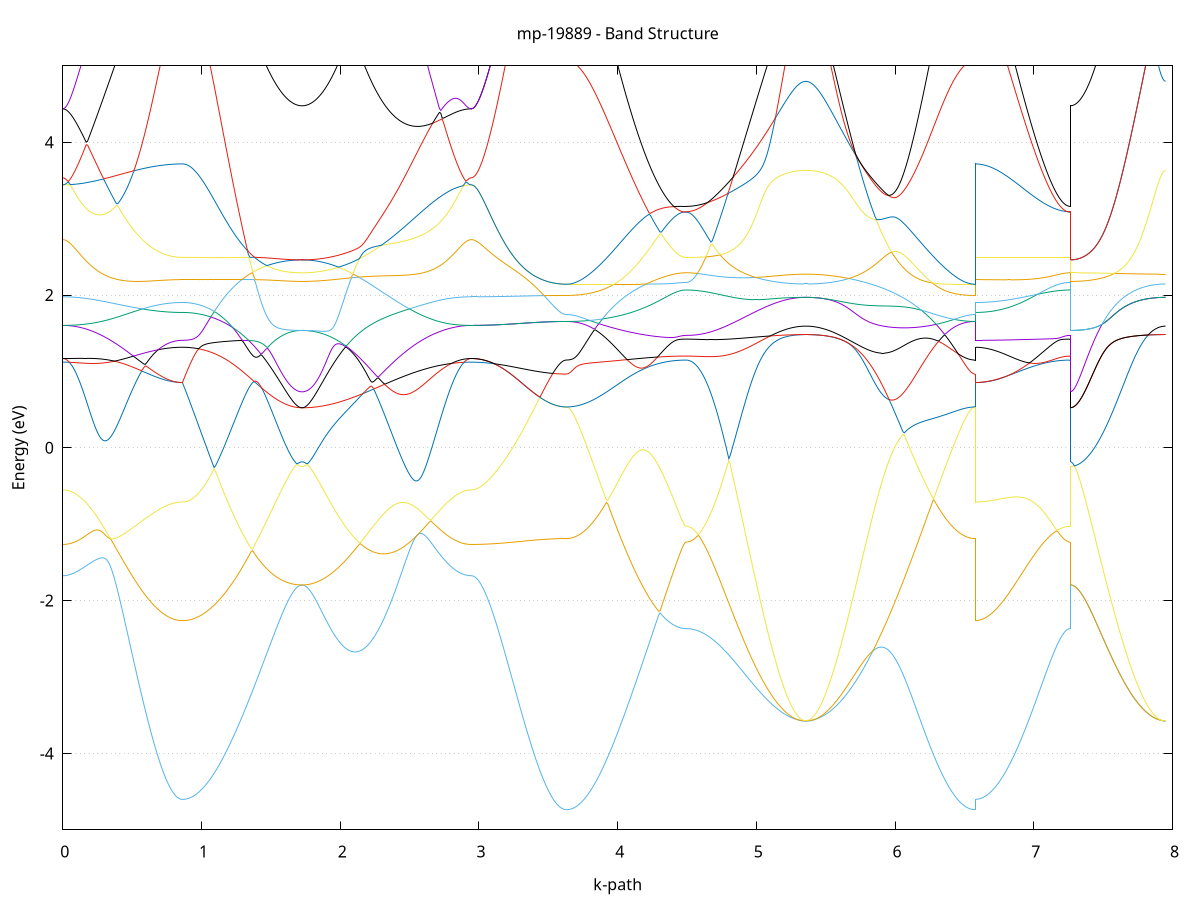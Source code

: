 set title 'mp-19889 - Band Structure'
set xlabel 'k-path'
set ylabel 'Energy (eV)'
set grid y
set yrange [-5:5]
set terminal png size 800,600
set output 'mp-19889_bands_gnuplot.png'
plot '-' using 1:2 with lines notitle, '-' using 1:2 with lines notitle, '-' using 1:2 with lines notitle, '-' using 1:2 with lines notitle, '-' using 1:2 with lines notitle, '-' using 1:2 with lines notitle, '-' using 1:2 with lines notitle, '-' using 1:2 with lines notitle, '-' using 1:2 with lines notitle, '-' using 1:2 with lines notitle, '-' using 1:2 with lines notitle, '-' using 1:2 with lines notitle, '-' using 1:2 with lines notitle, '-' using 1:2 with lines notitle, '-' using 1:2 with lines notitle, '-' using 1:2 with lines notitle, '-' using 1:2 with lines notitle, '-' using 1:2 with lines notitle, '-' using 1:2 with lines notitle, '-' using 1:2 with lines notitle, '-' using 1:2 with lines notitle, '-' using 1:2 with lines notitle, '-' using 1:2 with lines notitle, '-' using 1:2 with lines notitle, '-' using 1:2 with lines notitle, '-' using 1:2 with lines notitle, '-' using 1:2 with lines notitle, '-' using 1:2 with lines notitle, '-' using 1:2 with lines notitle, '-' using 1:2 with lines notitle, '-' using 1:2 with lines notitle, '-' using 1:2 with lines notitle, '-' using 1:2 with lines notitle, '-' using 1:2 with lines notitle, '-' using 1:2 with lines notitle, '-' using 1:2 with lines notitle, '-' using 1:2 with lines notitle, '-' using 1:2 with lines notitle, '-' using 1:2 with lines notitle, '-' using 1:2 with lines notitle, '-' using 1:2 with lines notitle, '-' using 1:2 with lines notitle, '-' using 1:2 with lines notitle, '-' using 1:2 with lines notitle, '-' using 1:2 with lines notitle, '-' using 1:2 with lines notitle, '-' using 1:2 with lines notitle, '-' using 1:2 with lines notitle, '-' using 1:2 with lines notitle, '-' using 1:2 with lines notitle, '-' using 1:2 with lines notitle, '-' using 1:2 with lines notitle, '-' using 1:2 with lines notitle, '-' using 1:2 with lines notitle, '-' using 1:2 with lines notitle, '-' using 1:2 with lines notitle, '-' using 1:2 with lines notitle, '-' using 1:2 with lines notitle, '-' using 1:2 with lines notitle, '-' using 1:2 with lines notitle, '-' using 1:2 with lines notitle, '-' using 1:2 with lines notitle, '-' using 1:2 with lines notitle, '-' using 1:2 with lines notitle
0.000000 -39.854062
0.009914 -39.854062
0.019828 -39.853962
0.029742 -39.853862
0.039657 -39.853762
0.049571 -39.853562
0.059485 -39.853362
0.069399 -39.853162
0.079313 -39.852862
0.089227 -39.852462
0.099141 -39.852162
0.109056 -39.851762
0.118970 -39.851262
0.128884 -39.850762
0.138798 -39.850262
0.148712 -39.849762
0.158626 -39.849162
0.168540 -39.848562
0.178455 -39.847862
0.188369 -39.847162
0.198283 -39.846462
0.208197 -39.845762
0.218111 -39.844962
0.228025 -39.844162
0.237939 -39.843362
0.247853 -39.842462
0.257768 -39.841662
0.267682 -39.840762
0.277596 -39.839762
0.287510 -39.838862
0.297424 -39.837862
0.307338 -39.836862
0.317252 -39.835862
0.327167 -39.834862
0.337081 -39.833862
0.346995 -39.832762
0.356909 -39.831762
0.366823 -39.830662
0.376737 -39.829562
0.386651 -39.828462
0.396566 -39.827462
0.406480 -39.826362
0.416394 -39.825162
0.426308 -39.824062
0.436222 -39.822962
0.446136 -39.821862
0.456050 -39.820762
0.465965 -39.819662
0.475879 -39.818562
0.485793 -39.817462
0.495707 -39.816362
0.505621 -39.815362
0.515535 -39.814262
0.525449 -39.813162
0.535364 -39.812162
0.545278 -39.811162
0.555192 -39.810162
0.565106 -39.809162
0.575020 -39.808162
0.584934 -39.807162
0.594848 -39.806262
0.604763 -39.805362
0.614677 -39.804462
0.624591 -39.803662
0.634505 -39.802762
0.644419 -39.801962
0.654333 -39.801162
0.664247 -39.800462
0.674161 -39.799662
0.684076 -39.799062
0.693990 -39.798362
0.703904 -39.797762
0.713818 -39.797162
0.723732 -39.796562
0.733646 -39.796062
0.743560 -39.795562
0.753475 -39.795162
0.763389 -39.794662
0.773303 -39.794362
0.783217 -39.793962
0.793131 -39.793662
0.803045 -39.793462
0.812959 -39.793162
0.822874 -39.793062
0.832788 -39.792862
0.842702 -39.792762
0.852616 -39.792762
0.862530 -39.792662
0.862530 -39.792662
0.872444 -39.792662
0.882358 -39.792662
0.892273 -39.792562
0.902187 -39.792362
0.912101 -39.792262
0.922015 -39.792062
0.931929 -39.791762
0.941843 -39.791462
0.951757 -39.791162
0.961672 -39.790762
0.971586 -39.790362
0.981500 -39.789962
0.991414 -39.789562
1.001328 -39.789062
1.011242 -39.788462
1.021156 -39.787962
1.031071 -39.787362
1.040985 -39.786662
1.050899 -39.786062
1.060813 -39.785362
1.070727 -39.784662
1.080641 -39.783862
1.090555 -39.783162
1.100469 -39.782362
1.110384 -39.781462
1.120298 -39.780662
1.130212 -39.779762
1.140126 -39.778862
1.150040 -39.777962
1.159954 -39.777062
1.169868 -39.776062
1.179783 -39.775162
1.189697 -39.774162
1.199611 -39.773162
1.209525 -39.772162
1.219439 -39.771062
1.229353 -39.770062
1.239267 -39.769062
1.249182 -39.767962
1.259096 -39.766962
1.269010 -39.765862
1.278924 -39.764762
1.288838 -39.763762
1.298752 -39.762662
1.308666 -39.761562
1.318581 -39.760462
1.328495 -39.759462
1.338409 -39.758362
1.348323 -39.757362
1.358237 -39.756262
1.368151 -39.755262
1.378065 -39.754162
1.387980 -39.753162
1.397894 -39.752162
1.407808 -39.751162
1.417722 -39.750262
1.427636 -39.749262
1.437550 -39.748262
1.447464 -39.747362
1.457379 -39.746462
1.467293 -39.745562
1.477207 -39.744762
1.487121 -39.743962
1.497035 -39.743062
1.506949 -39.742362
1.516863 -39.741562
1.526777 -39.740862
1.536692 -39.740162
1.546606 -39.739462
1.556520 -39.738862
1.566434 -39.738262
1.576348 -39.737662
1.586262 -39.737162
1.596176 -39.736562
1.606091 -39.736162
1.616005 -39.735662
1.625919 -39.735262
1.635833 -39.734962
1.645747 -39.734662
1.655661 -39.734362
1.665575 -39.734062
1.675490 -39.733862
1.685404 -39.733662
1.695318 -39.733562
1.705232 -39.733462
1.715146 -39.733362
1.725060 -39.733362
1.725060 -39.733362
1.735059 -39.733362
1.745057 -39.733462
1.755055 -39.733562
1.765054 -39.733662
1.775052 -39.733862
1.785051 -39.734062
1.795049 -39.734362
1.805047 -39.734662
1.815046 -39.734962
1.825044 -39.735362
1.835042 -39.735762
1.845041 -39.736162
1.855039 -39.736662
1.865038 -39.737262
1.875036 -39.737762
1.885034 -39.738362
1.895033 -39.739062
1.905031 -39.739662
1.915029 -39.740362
1.925028 -39.741162
1.935026 -39.741962
1.945025 -39.742762
1.955023 -39.743562
1.965021 -39.744462
1.975020 -39.745362
1.985018 -39.746362
1.995016 -39.747262
2.005015 -39.748262
2.015013 -39.749362
2.025012 -39.750362
2.035010 -39.751462
2.045008 -39.752562
2.055007 -39.753762
2.065005 -39.754962
2.075003 -39.756162
2.085002 -39.757362
2.095000 -39.758562
2.104999 -39.759862
2.114997 -39.761162
2.124995 -39.762462
2.134994 -39.763862
2.144992 -39.765162
2.154990 -39.766562
2.164989 -39.767962
2.174987 -39.769362
2.184986 -39.770762
2.194984 -39.772262
2.204982 -39.773662
2.214981 -39.775162
2.224979 -39.776662
2.234977 -39.778162
2.244976 -39.779662
2.254974 -39.781162
2.264973 -39.782662
2.274971 -39.784262
2.284969 -39.785762
2.294968 -39.787262
2.304966 -39.788862
2.314964 -39.790362
2.324963 -39.791962
2.334961 -39.793562
2.344960 -39.795062
2.354958 -39.796662
2.364956 -39.798162
2.374955 -39.799762
2.384953 -39.801262
2.394951 -39.802762
2.404950 -39.804362
2.414948 -39.805862
2.424947 -39.807362
2.434945 -39.808862
2.444943 -39.810362
2.454942 -39.811862
2.464940 -39.813362
2.474938 -39.814862
2.484937 -39.816262
2.494935 -39.817762
2.504934 -39.819162
2.514932 -39.820562
2.524930 -39.821962
2.534929 -39.823262
2.544927 -39.824662
2.554925 -39.825962
2.564924 -39.827262
2.574922 -39.828562
2.584921 -39.829862
2.594919 -39.831062
2.604917 -39.832262
2.614916 -39.833462
2.624914 -39.834662
2.634912 -39.835762
2.644911 -39.836862
2.654909 -39.837962
2.664908 -39.838962
2.674906 -39.839962
2.684904 -39.840962
2.694903 -39.841962
2.704901 -39.842862
2.714899 -39.843762
2.724898 -39.844562
2.734896 -39.845462
2.744895 -39.846162
2.754893 -39.846962
2.764891 -39.847662
2.774890 -39.848362
2.784888 -39.848962
2.794886 -39.849562
2.804885 -39.850162
2.814883 -39.850762
2.824882 -39.851162
2.834880 -39.851662
2.844878 -39.852062
2.854877 -39.852462
2.864875 -39.852762
2.874873 -39.853062
2.884872 -39.853362
2.894870 -39.853562
2.904869 -39.853762
2.914867 -39.853862
2.924865 -39.853962
2.934864 -39.854062
2.944862 -39.854062
2.944862 -39.854062
2.954814 -39.854062
2.964765 -39.854062
2.974717 -39.854062
2.984669 -39.854062
2.994621 -39.854062
3.004572 -39.854062
3.014524 -39.853962
3.024476 -39.853962
3.034427 -39.853962
3.044379 -39.853862
3.054331 -39.853862
3.064283 -39.853862
3.074234 -39.853762
3.084186 -39.853762
3.094138 -39.853662
3.104089 -39.853662
3.114041 -39.853562
3.123993 -39.853462
3.133944 -39.853462
3.143896 -39.853362
3.153848 -39.853262
3.163800 -39.853262
3.173751 -39.853162
3.183703 -39.853062
3.193655 -39.853062
3.203606 -39.852962
3.213558 -39.852862
3.223510 -39.852762
3.233461 -39.852662
3.243413 -39.852662
3.253365 -39.852562
3.263317 -39.852462
3.273268 -39.852362
3.283220 -39.852262
3.293172 -39.852162
3.303123 -39.852062
3.313075 -39.852062
3.323027 -39.851962
3.332978 -39.851862
3.342930 -39.851762
3.352882 -39.851662
3.362834 -39.851662
3.372785 -39.851562
3.382737 -39.851462
3.392689 -39.851362
3.402640 -39.851262
3.412592 -39.851262
3.422544 -39.851162
3.432495 -39.851062
3.442447 -39.851062
3.452399 -39.850962
3.462351 -39.850962
3.472302 -39.850862
3.482254 -39.850762
3.492206 -39.850762
3.502157 -39.850662
3.512109 -39.850662
3.522061 -39.850662
3.532012 -39.850562
3.541964 -39.850562
3.551916 -39.850462
3.561868 -39.850462
3.571819 -39.850462
3.581771 -39.850462
3.591723 -39.850462
3.601674 -39.850362
3.611626 -39.850362
3.621578 -39.850362
3.631529 -39.850362
3.631529 -39.850362
3.641444 -39.850362
3.651358 -39.850262
3.661272 -39.850162
3.671186 -39.850062
3.681100 -39.849862
3.691014 -39.849662
3.700928 -39.849462
3.710843 -39.849162
3.720757 -39.848862
3.730671 -39.848462
3.740585 -39.848062
3.750499 -39.847662
3.760413 -39.847162
3.770327 -39.846662
3.780242 -39.846062
3.790156 -39.845562
3.800070 -39.844962
3.809984 -39.844262
3.819898 -39.843562
3.829812 -39.842862
3.839726 -39.842162
3.849641 -39.841462
3.859555 -39.840662
3.869469 -39.839862
3.879383 -39.838962
3.889297 -39.838162
3.899211 -39.837262
3.909125 -39.836362
3.919040 -39.835362
3.928954 -39.834462
3.938868 -39.833462
3.948782 -39.832462
3.958696 -39.831462
3.968610 -39.830462
3.978524 -39.829462
3.988439 -39.828362
3.998353 -39.827362
4.008267 -39.826262
4.018181 -39.825162
4.028095 -39.824162
4.038009 -39.823062
4.047923 -39.821962
4.057838 -39.820862
4.067752 -39.819762
4.077666 -39.818662
4.087580 -39.817562
4.097494 -39.816562
4.107408 -39.815462
4.117322 -39.814362
4.127236 -39.813262
4.137151 -39.812262
4.147065 -39.811162
4.156979 -39.810162
4.166893 -39.809162
4.176807 -39.808162
4.186721 -39.807162
4.196635 -39.806162
4.206550 -39.805162
4.216464 -39.804262
4.226378 -39.803362
4.236292 -39.802462
4.246206 -39.801562
4.256120 -39.800662
4.266034 -39.799862
4.275949 -39.799062
4.285863 -39.798362
4.295777 -39.797562
4.305691 -39.796862
4.315605 -39.796162
4.325519 -39.795562
4.335433 -39.794962
4.345348 -39.794362
4.355262 -39.793762
4.365176 -39.793262
4.375090 -39.792762
4.385004 -39.792362
4.394918 -39.791962
4.404832 -39.791562
4.414747 -39.791262
4.424661 -39.790962
4.434575 -39.790662
4.444489 -39.790462
4.454403 -39.790262
4.464317 -39.790162
4.474231 -39.790062
4.484145 -39.789962
4.494060 -39.789962
4.494060 -39.789962
4.503974 -39.789962
4.513888 -39.789862
4.523802 -39.789762
4.533716 -39.789662
4.543630 -39.789462
4.553544 -39.789262
4.563459 -39.789062
4.573373 -39.788762
4.583287 -39.788462
4.593201 -39.788062
4.603115 -39.787662
4.613029 -39.787262
4.622943 -39.786762
4.632858 -39.786262
4.642772 -39.785762
4.652686 -39.785162
4.662600 -39.784562
4.672514 -39.783962
4.682428 -39.783262
4.692342 -39.782562
4.702257 -39.781862
4.712171 -39.781162
4.722085 -39.780362
4.731999 -39.779562
4.741913 -39.778762
4.751827 -39.777862
4.761741 -39.776962
4.771656 -39.776062
4.781570 -39.775162
4.791484 -39.774262
4.801398 -39.773262
4.811312 -39.772362
4.821226 -39.771362
4.831140 -39.770362
4.841055 -39.769262
4.850969 -39.768262
4.860883 -39.767262
4.870797 -39.766162
4.880711 -39.765162
4.890625 -39.764062
4.900539 -39.762962
4.910453 -39.761962
4.920368 -39.760862
4.930282 -39.759762
4.940196 -39.758662
4.950110 -39.757662
4.960024 -39.756562
4.969938 -39.755462
4.979852 -39.754462
4.989767 -39.753362
4.999681 -39.752362
5.009595 -39.751262
5.019509 -39.750262
5.029423 -39.749262
5.039337 -39.748262
5.049251 -39.747262
5.059166 -39.746362
5.069080 -39.745362
5.078994 -39.744462
5.088908 -39.743562
5.098822 -39.742662
5.108736 -39.741862
5.118650 -39.740962
5.128565 -39.740162
5.138479 -39.739362
5.148393 -39.738662
5.158307 -39.737862
5.168221 -39.737162
5.178135 -39.736562
5.188049 -39.735862
5.197964 -39.735262
5.207878 -39.734662
5.217792 -39.734162
5.227706 -39.733662
5.237620 -39.733162
5.247534 -39.732762
5.257448 -39.732362
5.267363 -39.731962
5.277277 -39.731662
5.287191 -39.731362
5.297105 -39.731062
5.307019 -39.730862
5.316933 -39.730662
5.326847 -39.730562
5.336761 -39.730462
5.346676 -39.730362
5.356590 -39.730362
5.356590 -39.730362
5.366588 -39.730362
5.376587 -39.730462
5.386585 -39.730562
5.396583 -39.730662
5.406582 -39.730862
5.416580 -39.731062
5.426578 -39.731362
5.436577 -39.731662
5.446575 -39.731962
5.456574 -39.732362
5.466572 -39.732762
5.476570 -39.733262
5.486569 -39.733762
5.496567 -39.734262
5.506565 -39.734862
5.516564 -39.735462
5.526562 -39.736062
5.536561 -39.736762
5.546559 -39.737462
5.556557 -39.738162
5.566556 -39.738962
5.576554 -39.739762
5.586552 -39.740662
5.596551 -39.741562
5.606549 -39.742462
5.616548 -39.743362
5.626546 -39.744362
5.636544 -39.745362
5.646543 -39.746362
5.656541 -39.747462
5.666539 -39.748562
5.676538 -39.749662
5.686536 -39.750862
5.696535 -39.751962
5.706533 -39.753162
5.716531 -39.754462
5.726530 -39.755662
5.736528 -39.756962
5.746526 -39.758262
5.756525 -39.759562
5.766523 -39.760862
5.776522 -39.762262
5.786520 -39.763662
5.796518 -39.765062
5.806517 -39.766462
5.816515 -39.767862
5.826513 -39.769262
5.836512 -39.770762
5.846510 -39.772262
5.856509 -39.773662
5.866507 -39.775162
5.876505 -39.776662
5.886504 -39.778162
5.896502 -39.779662
5.906500 -39.781262
5.916499 -39.782762
5.926497 -39.784262
5.936496 -39.785862
5.946494 -39.787362
5.956492 -39.788962
5.966491 -39.790462
5.976489 -39.792062
5.986487 -39.793562
5.996486 -39.795062
6.006484 -39.796662
6.016483 -39.798162
6.026481 -39.799662
6.036479 -39.801262
6.046478 -39.802762
6.056476 -39.804262
6.066474 -39.805762
6.076473 -39.807262
6.086471 -39.808662
6.096470 -39.810162
6.106468 -39.811662
6.116466 -39.813062
6.126465 -39.814462
6.136463 -39.815862
6.146461 -39.817262
6.156460 -39.818662
6.166458 -39.819962
6.176457 -39.821362
6.186455 -39.822662
6.196453 -39.823962
6.206452 -39.825162
6.216450 -39.826462
6.226448 -39.827662
6.236447 -39.828862
6.246445 -39.830062
6.256444 -39.831162
6.266442 -39.832262
6.276440 -39.833362
6.286439 -39.834462
6.296437 -39.835462
6.306435 -39.836462
6.316434 -39.837462
6.326432 -39.838362
6.336431 -39.839362
6.346429 -39.840162
6.356427 -39.841062
6.366426 -39.841862
6.376424 -39.842662
6.386422 -39.843362
6.396421 -39.844062
6.406419 -39.844762
6.416418 -39.845362
6.426416 -39.845962
6.436414 -39.846562
6.446413 -39.847062
6.456411 -39.847562
6.466409 -39.847962
6.476408 -39.848462
6.486406 -39.848762
6.496405 -39.849162
6.506403 -39.849462
6.516401 -39.849662
6.526400 -39.849862
6.536398 -39.850062
6.546396 -39.850162
6.556395 -39.850262
6.566393 -39.850362
6.576392 -39.850362
6.576392 -39.792662
6.586343 -39.792662
6.596295 -39.792662
6.606247 -39.792662
6.616198 -39.792662
6.626150 -39.792662
6.636102 -39.792662
6.646054 -39.792662
6.656005 -39.792562
6.665957 -39.792562
6.675909 -39.792562
6.685860 -39.792562
6.695812 -39.792462
6.705764 -39.792462
6.715715 -39.792462
6.725667 -39.792362
6.735619 -39.792362
6.745571 -39.792262
6.755522 -39.792262
6.765474 -39.792262
6.775426 -39.792162
6.785377 -39.792162
6.795329 -39.792062
6.805281 -39.792062
6.815232 -39.791962
6.825184 -39.791862
6.835136 -39.791862
6.845088 -39.791762
6.855039 -39.791762
6.864991 -39.791662
6.874943 -39.791662
6.884894 -39.791562
6.894846 -39.791462
6.904798 -39.791462
6.914749 -39.791362
6.924701 -39.791262
6.934653 -39.791262
6.944605 -39.791162
6.954556 -39.791162
6.964508 -39.791062
6.974460 -39.790962
6.984411 -39.790962
6.994363 -39.790862
7.004315 -39.790862
7.014266 -39.790762
7.024218 -39.790662
7.034170 -39.790662
7.044122 -39.790562
7.054073 -39.790562
7.064025 -39.790462
7.073977 -39.790462
7.083928 -39.790362
7.093880 -39.790362
7.103832 -39.790362
7.113783 -39.790262
7.123735 -39.790262
7.133687 -39.790162
7.143639 -39.790162
7.153590 -39.790162
7.163542 -39.790062
7.173494 -39.790062
7.183445 -39.790062
7.193397 -39.790062
7.203349 -39.790062
7.213300 -39.789962
7.223252 -39.789962
7.233204 -39.789962
7.243156 -39.789962
7.253107 -39.789962
7.263059 -39.789962
7.263059 -39.733362
7.273011 -39.733362
7.282962 -39.733362
7.292914 -39.733362
7.302866 -39.733362
7.312817 -39.733362
7.322769 -39.733362
7.332721 -39.733262
7.342673 -39.733262
7.352624 -39.733262
7.362576 -39.733262
7.372528 -39.733162
7.382479 -39.733162
7.392431 -39.733162
7.402383 -39.733062
7.412335 -39.733062
7.422286 -39.732962
7.432238 -39.732962
7.442190 -39.732862
7.452141 -39.732862
7.462093 -39.732762
7.472045 -39.732762
7.481996 -39.732662
7.491948 -39.732662
7.501900 -39.732562
7.511852 -39.732462
7.521803 -39.732462
7.531755 -39.732362
7.541707 -39.732362
7.551658 -39.732262
7.561610 -39.732162
7.571562 -39.732162
7.581513 -39.732062
7.591465 -39.731962
7.601417 -39.731962
7.611369 -39.731862
7.621320 -39.731762
7.631272 -39.731762
7.641224 -39.731662
7.651175 -39.731562
7.661127 -39.731462
7.671079 -39.731462
7.681030 -39.731362
7.690982 -39.731362
7.700934 -39.731262
7.710886 -39.731162
7.720837 -39.731162
7.730789 -39.731062
7.740741 -39.731062
7.750692 -39.730962
7.760644 -39.730962
7.770596 -39.730862
7.780547 -39.730862
7.790499 -39.730762
7.800451 -39.730762
7.810403 -39.730662
7.820354 -39.730662
7.830306 -39.730562
7.840258 -39.730562
7.850209 -39.730562
7.860161 -39.730562
7.870113 -39.730462
7.880064 -39.730462
7.890016 -39.730462
7.899968 -39.730462
7.909920 -39.730462
7.919871 -39.730362
7.929823 -39.730362
7.939775 -39.730362
7.949726 -39.730362
e
0.000000 -18.021962
0.009914 -18.021962
0.019828 -18.021962
0.029742 -18.022062
0.039657 -18.022162
0.049571 -18.022262
0.059485 -18.022462
0.069399 -18.022662
0.079313 -18.022862
0.089227 -18.023062
0.099141 -18.023362
0.109056 -18.023662
0.118970 -18.023962
0.128884 -18.024262
0.138798 -18.024662
0.148712 -18.025062
0.158626 -18.025462
0.168540 -18.025862
0.178455 -18.026362
0.188369 -18.026862
0.198283 -18.027362
0.208197 -18.027862
0.218111 -18.028462
0.228025 -18.028962
0.237939 -18.029562
0.247853 -18.030162
0.257768 -18.030762
0.267682 -18.031462
0.277596 -18.032062
0.287510 -18.032762
0.297424 -18.033462
0.307338 -18.034162
0.317252 -18.034862
0.327167 -18.035562
0.337081 -18.036362
0.346995 -18.037062
0.356909 -18.037862
0.366823 -18.038662
0.376737 -18.039362
0.386651 -18.040162
0.396566 -18.040962
0.406480 -18.041762
0.416394 -18.042562
0.426308 -18.043362
0.436222 -18.044162
0.446136 -18.053762
0.456050 -18.074662
0.465965 -18.095362
0.475879 -18.115862
0.485793 -18.136162
0.495707 -18.156162
0.505621 -18.175962
0.515535 -18.195362
0.525449 -18.214562
0.535364 -18.233362
0.545278 -18.251762
0.555192 -18.269762
0.565106 -18.287462
0.575020 -18.304662
0.584934 -18.321462
0.594848 -18.337862
0.604763 -18.353762
0.614677 -18.369162
0.624591 -18.384162
0.634505 -18.398562
0.644419 -18.412462
0.654333 -18.425862
0.664247 -18.438662
0.674161 -18.450962
0.684076 -18.462662
0.693990 -18.473762
0.703904 -18.484362
0.713818 -18.494362
0.723732 -18.503662
0.733646 -18.512462
0.743560 -18.520562
0.753475 -18.528062
0.763389 -18.534962
0.773303 -18.541162
0.783217 -18.546762
0.793131 -18.551762
0.803045 -18.556062
0.812959 -18.559662
0.822874 -18.562662
0.832788 -18.564962
0.842702 -18.566662
0.852616 -18.567662
0.862530 -18.567962
0.862530 -18.567962
0.872444 -18.567862
0.882358 -18.567662
0.892273 -18.567262
0.902187 -18.566762
0.912101 -18.566062
0.922015 -18.565162
0.931929 -18.564162
0.941843 -18.563062
0.951757 -18.561762
0.961672 -18.560262
0.971586 -18.558662
0.981500 -18.556962
0.991414 -18.555062
1.001328 -18.553062
1.011242 -18.550862
1.021156 -18.548562
1.031071 -18.546162
1.040985 -18.543562
1.050899 -18.540862
1.060813 -18.538062
1.070727 -18.535162
1.080641 -18.532062
1.090555 -18.528962
1.100469 -18.525662
1.110384 -18.522262
1.120298 -18.518762
1.130212 -18.515162
1.140126 -18.511462
1.150040 -18.507662
1.159954 -18.503862
1.169868 -18.499862
1.179783 -18.495862
1.189697 -18.491762
1.199611 -18.487562
1.209525 -18.483362
1.219439 -18.479062
1.229353 -18.474662
1.239267 -18.470262
1.249182 -18.465862
1.259096 -18.461362
1.269010 -18.456862
1.278924 -18.452362
1.288838 -18.447762
1.298752 -18.443262
1.308666 -18.438662
1.318581 -18.434062
1.328495 -18.429462
1.338409 -18.424962
1.348323 -18.420362
1.358237 -18.415862
1.368151 -18.411362
1.378065 -18.406962
1.387980 -18.402462
1.397894 -18.398162
1.407808 -18.393762
1.417722 -18.389562
1.427636 -18.385362
1.437550 -18.381162
1.447464 -18.377162
1.457379 -18.373162
1.467293 -18.369262
1.477207 -18.365462
1.487121 -18.361762
1.497035 -18.358162
1.506949 -18.354762
1.516863 -18.351362
1.526777 -18.348162
1.536692 -18.344962
1.546606 -18.341962
1.556520 -18.339162
1.566434 -18.336462
1.576348 -18.333862
1.586262 -18.331462
1.596176 -18.329162
1.606091 -18.327062
1.616005 -18.325062
1.625919 -18.323262
1.635833 -18.321562
1.645747 -18.320162
1.655661 -18.318762
1.665575 -18.317662
1.675490 -18.316662
1.685404 -18.315862
1.695318 -18.315262
1.705232 -18.314862
1.715146 -18.314562
1.725060 -18.314462
1.725060 -18.314462
1.735059 -18.314362
1.745057 -18.314162
1.755055 -18.313862
1.765054 -18.313262
1.775052 -18.312662
1.785051 -18.311862
1.795049 -18.310862
1.805047 -18.309762
1.815046 -18.308462
1.825044 -18.307062
1.835042 -18.305462
1.845041 -18.303662
1.855039 -18.301762
1.865038 -18.299762
1.875036 -18.297562
1.885034 -18.295162
1.895033 -18.292562
1.905031 -18.289862
1.915029 -18.286962
1.925028 -18.283862
1.935026 -18.280662
1.945025 -18.277262
1.955023 -18.273662
1.965021 -18.269862
1.975020 -18.265962
1.985018 -18.261762
1.995016 -18.257462
2.005015 -18.252962
2.015013 -18.248262
2.025012 -18.243362
2.035010 -18.238262
2.045008 -18.232962
2.055007 -18.227462
2.065005 -18.221762
2.075003 -18.215862
2.085002 -18.209762
2.095000 -18.203362
2.104999 -18.196862
2.114997 -18.190162
2.124995 -18.183162
2.134994 -18.176062
2.144992 -18.168662
2.154990 -18.161162
2.164989 -18.153362
2.174987 -18.145362
2.184986 -18.137162
2.194984 -18.128662
2.204982 -18.120062
2.214981 -18.111262
2.224979 -18.102162
2.234977 -18.092962
2.244976 -18.083462
2.254974 -18.073762
2.264973 -18.063962
2.274971 -18.053862
2.284969 -18.043562
2.294968 -18.033162
2.304966 -18.022462
2.314964 -18.011662
2.324963 -18.000662
2.334961 -17.989462
2.344960 -17.983862
2.354958 -17.986962
2.364956 -17.989862
2.374955 -17.992662
2.384953 -17.995262
2.394951 -17.997862
2.404950 -18.000262
2.414948 -18.002562
2.424947 -18.004762
2.434945 -18.006862
2.444943 -18.008762
2.454942 -18.010662
2.464940 -18.012362
2.474938 -18.013962
2.484937 -18.015462
2.494935 -18.016962
2.504934 -18.018262
2.514932 -18.019462
2.524930 -18.020562
2.534929 -18.021562
2.544927 -18.022462
2.554925 -18.023262
2.564924 -18.023962
2.574922 -18.024662
2.584921 -18.025162
2.594919 -18.025662
2.604917 -18.026062
2.614916 -18.026462
2.624914 -18.026662
2.634912 -18.026862
2.644911 -18.027062
2.654909 -18.027162
2.664908 -18.027162
2.674906 -18.027162
2.684904 -18.027062
2.694903 -18.026962
2.704901 -18.026862
2.714899 -18.026662
2.724898 -18.026462
2.734896 -18.026262
2.744895 -18.025962
2.754893 -18.025762
2.764891 -18.025462
2.774890 -18.025162
2.784888 -18.024962
2.794886 -18.024662
2.804885 -18.024362
2.814883 -18.024062
2.824882 -18.023762
2.834880 -18.023562
2.844878 -18.023262
2.854877 -18.023062
2.864875 -18.022862
2.874873 -18.022662
2.884872 -18.022462
2.894870 -18.022262
2.904869 -18.022162
2.914867 -18.022062
2.924865 -18.021962
2.934864 -18.021962
2.944862 -18.021962
2.944862 -18.021962
2.954814 -18.022062
2.964765 -18.022562
2.974717 -18.023362
2.984669 -18.024362
2.994621 -18.025762
3.004572 -18.027362
3.014524 -18.029362
3.024476 -18.031562
3.034427 -18.034062
3.044379 -18.036862
3.054331 -18.039862
3.064283 -18.043162
3.074234 -18.046762
3.084186 -18.050562
3.094138 -18.054562
3.104089 -18.058862
3.114041 -18.063362
3.123993 -18.067962
3.133944 -18.072862
3.143896 -18.077862
3.153848 -18.083062
3.163800 -18.088462
3.173751 -18.093962
3.183703 -18.099662
3.193655 -18.105362
3.203606 -18.111262
3.213558 -18.117162
3.223510 -18.123262
3.233461 -18.129362
3.243413 -18.135462
3.253365 -18.141662
3.263317 -18.147862
3.273268 -18.154162
3.283220 -18.160362
3.293172 -18.166562
3.303123 -18.172762
3.313075 -18.178962
3.323027 -18.185062
3.332978 -18.191062
3.342930 -18.197062
3.352882 -18.202962
3.362834 -18.208762
3.372785 -18.214362
3.382737 -18.219962
3.392689 -18.225362
3.402640 -18.230662
3.412592 -18.235762
3.422544 -18.240762
3.432495 -18.245562
3.442447 -18.250162
3.452399 -18.254662
3.462351 -18.258862
3.472302 -18.262962
3.482254 -18.266762
3.492206 -18.270362
3.502157 -18.273762
3.512109 -18.276962
3.522061 -18.279962
3.532012 -18.282662
3.541964 -18.285062
3.551916 -18.287262
3.561868 -18.289262
3.571819 -18.290962
3.581771 -18.292362
3.591723 -18.293562
3.601674 -18.294562
3.611626 -18.295162
3.621578 -18.295562
3.631529 -18.295662
3.631529 -18.295662
3.641444 -18.295662
3.651358 -18.295362
3.661272 -18.294962
3.671186 -18.294462
3.681100 -18.293662
3.691014 -18.292862
3.700928 -18.291762
3.710843 -18.290562
3.720757 -18.289262
3.730671 -18.287662
3.740585 -18.286062
3.750499 -18.284262
3.760413 -18.282262
3.770327 -18.280162
3.780242 -18.277962
3.790156 -18.275562
3.800070 -18.272962
3.809984 -18.270362
3.819898 -18.267562
3.829812 -18.264662
3.839726 -18.261562
3.849641 -18.258362
3.859555 -18.255062
3.869469 -18.251662
3.879383 -18.248162
3.889297 -18.244562
3.899211 -18.240862
3.909125 -18.236962
3.919040 -18.233062
3.928954 -18.229062
3.938868 -18.224962
3.948782 -18.220862
3.958696 -18.216562
3.968610 -18.212262
3.978524 -18.207862
3.988439 -18.203462
3.998353 -18.198962
4.008267 -18.194462
4.018181 -18.189862
4.028095 -18.185262
4.038009 -18.180662
4.047923 -18.175962
4.057838 -18.171362
4.067752 -18.166662
4.077666 -18.161962
4.087580 -18.157262
4.097494 -18.152562
4.107408 -18.147962
4.117322 -18.143262
4.127236 -18.138662
4.137151 -18.134062
4.147065 -18.131362
4.156979 -18.147762
4.166893 -18.164062
4.176807 -18.179962
4.186721 -18.195662
4.196635 -18.211062
4.206550 -18.226162
4.216464 -18.240862
4.226378 -18.255262
4.236292 -18.269262
4.246206 -18.282862
4.256120 -18.296162
4.266034 -18.308962
4.275949 -18.321262
4.285863 -18.333262
4.295777 -18.344662
4.305691 -18.355662
4.315605 -18.366162
4.325519 -18.376162
4.335433 -18.385662
4.345348 -18.394562
4.355262 -18.403062
4.365176 -18.410862
4.375090 -18.418262
4.385004 -18.425062
4.394918 -18.431262
4.404832 -18.436862
4.414747 -18.441962
4.424661 -18.446462
4.434575 -18.450362
4.444489 -18.453662
4.454403 -18.456362
4.464317 -18.458462
4.474231 -18.459962
4.484145 -18.460862
4.494060 -18.461162
4.494060 -18.461162
4.503974 -18.461162
4.513888 -18.461062
4.523802 -18.461062
4.533716 -18.460962
4.543630 -18.460862
4.553544 -18.460762
4.563459 -18.460662
4.573373 -18.460462
4.583287 -18.460262
4.593201 -18.460162
4.603115 -18.459862
4.613029 -18.459662
4.622943 -18.459462
4.632858 -18.459162
4.642772 -18.458862
4.652686 -18.458562
4.662600 -18.458262
4.672514 -18.457962
4.682428 -18.457562
4.692342 -18.457262
4.702257 -18.456862
4.712171 -18.456462
4.722085 -18.456062
4.731999 -18.455662
4.741913 -18.455262
4.751827 -18.454862
4.761741 -18.454362
4.771656 -18.453962
4.781570 -18.453462
4.791484 -18.453062
4.801398 -18.452562
4.811312 -18.452062
4.821226 -18.451662
4.831140 -18.451162
4.841055 -18.450662
4.850969 -18.450162
4.860883 -18.449662
4.870797 -18.449162
4.880711 -18.448762
4.890625 -18.448262
4.900539 -18.447762
4.910453 -18.447262
4.920368 -18.446762
4.930282 -18.446362
4.940196 -18.445862
4.950110 -18.445362
4.960024 -18.444962
4.969938 -18.444462
4.979852 -18.443962
4.989767 -18.443562
4.999681 -18.443162
5.009595 -18.442662
5.019509 -18.442262
5.029423 -18.441862
5.039337 -18.441462
5.049251 -18.441062
5.059166 -18.440662
5.069080 -18.440362
5.078994 -18.439962
5.088908 -18.439662
5.098822 -18.439262
5.108736 -18.438962
5.118650 -18.438662
5.128565 -18.438362
5.138479 -18.438062
5.148393 -18.437762
5.158307 -18.437462
5.168221 -18.437262
5.178135 -18.436962
5.188049 -18.436762
5.197964 -18.436562
5.207878 -18.436362
5.217792 -18.436162
5.227706 -18.435962
5.237620 -18.435762
5.247534 -18.435662
5.257448 -18.435462
5.267363 -18.435362
5.277277 -18.435262
5.287191 -18.435162
5.297105 -18.435062
5.307019 -18.434962
5.316933 -18.434962
5.326847 -18.434862
5.336761 -18.434862
5.346676 -18.434762
5.356590 -18.434762
5.356590 -18.434762
5.366588 -18.434662
5.376587 -18.434262
5.386585 -18.433562
5.396583 -18.432562
5.406582 -18.431362
5.416580 -18.429762
5.426578 -18.427962
5.436577 -18.425862
5.446575 -18.423562
5.456574 -18.420962
5.466572 -18.418062
5.476570 -18.414862
5.486569 -18.411362
5.496567 -18.407662
5.506565 -18.403762
5.516564 -18.399462
5.526562 -18.394962
5.536561 -18.390262
5.546559 -18.385162
5.556557 -18.379962
5.566556 -18.374462
5.576554 -18.368662
5.586552 -18.362662
5.596551 -18.356362
5.606549 -18.349862
5.616548 -18.343162
5.626546 -18.336162
5.636544 -18.328962
5.646543 -18.321562
5.656541 -18.313862
5.666539 -18.306062
5.676538 -18.297962
5.686536 -18.289662
5.696535 -18.281162
5.706533 -18.272462
5.716531 -18.263562
5.726530 -18.254462
5.736528 -18.245262
5.746526 -18.235762
5.756525 -18.226162
5.766523 -18.216362
5.776522 -18.206462
5.786520 -18.196262
5.796518 -18.186062
5.806517 -18.175662
5.816515 -18.165062
5.826513 -18.154362
5.836512 -18.143562
5.846510 -18.132562
5.856509 -18.121562
5.866507 -18.110362
5.876505 -18.099062
5.886504 -18.093662
5.896502 -18.095562
5.906500 -18.097562
5.916499 -18.099762
5.926497 -18.102062
5.936496 -18.104362
5.946494 -18.106962
5.956492 -18.109562
5.966491 -18.112262
5.976489 -18.115162
5.986487 -18.118062
5.996486 -18.121162
6.006484 -18.124262
6.016483 -18.127562
6.026481 -18.130862
6.036479 -18.134362
6.046478 -18.137862
6.056476 -18.141462
6.066474 -18.145162
6.076473 -18.148962
6.086471 -18.152762
6.096470 -18.156662
6.106468 -18.160562
6.116466 -18.164562
6.126465 -18.168662
6.136463 -18.172662
6.146461 -18.176762
6.156460 -18.180962
6.166458 -18.185062
6.176457 -18.189162
6.186455 -18.193362
6.196453 -18.197562
6.206452 -18.201662
6.216450 -18.205762
6.226448 -18.209862
6.236447 -18.213962
6.246445 -18.218062
6.256444 -18.222062
6.266442 -18.225962
6.276440 -18.229862
6.286439 -18.233662
6.296437 -18.237462
6.306435 -18.241162
6.316434 -18.244762
6.326432 -18.248362
6.336431 -18.251762
6.346429 -18.255062
6.356427 -18.258362
6.366426 -18.261462
6.376424 -18.264462
6.386422 -18.267362
6.396421 -18.270162
6.406419 -18.272862
6.416418 -18.275362
6.426416 -18.277762
6.436414 -18.279962
6.446413 -18.282162
6.456411 -18.284062
6.466409 -18.285962
6.476408 -18.287562
6.486406 -18.289162
6.496405 -18.290462
6.506403 -18.291662
6.516401 -18.292762
6.526400 -18.293662
6.536398 -18.294362
6.546396 -18.294962
6.556395 -18.295362
6.566393 -18.295662
6.576392 -18.295662
6.576392 -18.567962
6.586343 -18.567862
6.596295 -18.567762
6.606247 -18.567462
6.616198 -18.567062
6.626150 -18.566662
6.636102 -18.566062
6.646054 -18.565362
6.656005 -18.564562
6.665957 -18.563662
6.675909 -18.562762
6.685860 -18.561662
6.695812 -18.560462
6.705764 -18.559262
6.715715 -18.557862
6.725667 -18.556462
6.735619 -18.554862
6.745571 -18.553262
6.755522 -18.551562
6.765474 -18.549862
6.775426 -18.547962
6.785377 -18.546062
6.795329 -18.544162
6.805281 -18.542062
6.815232 -18.539962
6.825184 -18.537862
6.835136 -18.535662
6.845088 -18.533462
6.855039 -18.531162
6.864991 -18.528862
6.874943 -18.526462
6.884894 -18.524162
6.894846 -18.521762
6.904798 -18.519362
6.914749 -18.516862
6.924701 -18.514462
6.934653 -18.512062
6.944605 -18.509662
6.954556 -18.507162
6.964508 -18.504762
6.974460 -18.502362
6.984411 -18.500062
6.994363 -18.497662
7.004315 -18.495362
7.014266 -18.493162
7.024218 -18.490862
7.034170 -18.488762
7.044122 -18.486562
7.054073 -18.484562
7.064025 -18.482562
7.073977 -18.480562
7.083928 -18.478762
7.093880 -18.476962
7.103832 -18.475262
7.113783 -18.473562
7.123735 -18.472062
7.133687 -18.470562
7.143639 -18.469262
7.153590 -18.467962
7.163542 -18.466862
7.173494 -18.465762
7.183445 -18.464762
7.193397 -18.463962
7.203349 -18.463262
7.213300 -18.462562
7.223252 -18.462062
7.233204 -18.461662
7.243156 -18.461362
7.253107 -18.461162
7.263059 -18.461162
7.263059 -18.314462
7.273011 -18.314562
7.282962 -18.314762
7.292914 -18.315162
7.302866 -18.315562
7.312817 -18.316262
7.322769 -18.316962
7.332721 -18.317862
7.342673 -18.318862
7.352624 -18.320062
7.362576 -18.321362
7.372528 -18.322762
7.382479 -18.324262
7.392431 -18.325862
7.402383 -18.327562
7.412335 -18.329462
7.422286 -18.331362
7.432238 -18.333362
7.442190 -18.335462
7.452141 -18.337662
7.462093 -18.339962
7.472045 -18.342362
7.481996 -18.344762
7.491948 -18.347162
7.501900 -18.349762
7.511852 -18.352262
7.521803 -18.354962
7.531755 -18.357562
7.541707 -18.360262
7.551658 -18.362962
7.561610 -18.365662
7.571562 -18.368462
7.581513 -18.371162
7.591465 -18.373862
7.601417 -18.376662
7.611369 -18.379362
7.621320 -18.382062
7.631272 -18.384762
7.641224 -18.387362
7.651175 -18.390062
7.661127 -18.392662
7.671079 -18.395162
7.681030 -18.397662
7.690982 -18.400162
7.700934 -18.402562
7.710886 -18.404862
7.720837 -18.407162
7.730789 -18.409362
7.740741 -18.411462
7.750692 -18.413562
7.760644 -18.415462
7.770596 -18.417362
7.780547 -18.419162
7.790499 -18.420962
7.800451 -18.422562
7.810403 -18.424062
7.820354 -18.425562
7.830306 -18.426862
7.840258 -18.428162
7.850209 -18.429262
7.860161 -18.430362
7.870113 -18.431262
7.880064 -18.432062
7.890016 -18.432762
7.899968 -18.433362
7.909920 -18.433862
7.919871 -18.434262
7.929823 -18.434562
7.939775 -18.434762
7.949726 -18.434762
e
0.000000 -17.364262
0.009914 -17.364762
0.019828 -17.366262
0.029742 -17.368762
0.039657 -17.372262
0.049571 -17.376762
0.059485 -17.382162
0.069399 -17.388562
0.079313 -17.395862
0.089227 -17.404062
0.099141 -17.413162
0.109056 -17.423062
0.118970 -17.433862
0.128884 -17.445362
0.138798 -17.457762
0.148712 -17.470762
0.158626 -17.484562
0.168540 -17.498962
0.178455 -17.514062
0.188369 -17.529762
0.198283 -17.546062
0.208197 -17.562962
0.218111 -17.580262
0.228025 -17.598162
0.237939 -17.616462
0.247853 -17.635162
0.257768 -17.654362
0.267682 -17.673862
0.277596 -17.693662
0.287510 -17.713862
0.297424 -17.734262
0.307338 -17.754962
0.317252 -17.775862
0.327167 -17.796862
0.337081 -17.818062
0.346995 -17.839462
0.356909 -17.860862
0.366823 -17.882362
0.376737 -17.903962
0.386651 -17.925562
0.396566 -17.947062
0.406480 -17.968562
0.416394 -17.990062
0.426308 -18.011362
0.436222 -18.032662
0.446136 -18.044862
0.456050 -18.045662
0.465965 -18.046462
0.475879 -18.047262
0.485793 -18.048062
0.495707 -18.048862
0.505621 -18.049562
0.515535 -18.050362
0.525449 -18.051162
0.535364 -18.051862
0.545278 -18.052562
0.555192 -18.053362
0.565106 -18.054062
0.575020 -18.054762
0.584934 -18.055462
0.594848 -18.056062
0.604763 -18.056762
0.614677 -18.057362
0.624591 -18.057962
0.634505 -18.058562
0.644419 -18.059162
0.654333 -18.059762
0.664247 -18.060262
0.674161 -18.060762
0.684076 -18.061262
0.693990 -18.061762
0.703904 -18.062262
0.713818 -18.062662
0.723732 -18.063062
0.733646 -18.063462
0.743560 -18.063762
0.753475 -18.064062
0.763389 -18.064362
0.773303 -18.064662
0.783217 -18.064962
0.793131 -18.065162
0.803045 -18.065362
0.812959 -18.065462
0.822874 -18.065562
0.832788 -18.065662
0.842702 -18.065762
0.852616 -18.065862
0.862530 -18.065862
0.862530 -18.065862
0.872444 -18.065762
0.882358 -18.065462
0.892273 -18.065062
0.902187 -18.064462
0.912101 -18.063662
0.922015 -18.062662
0.931929 -18.061562
0.941843 -18.060262
0.951757 -18.058762
0.961672 -18.057162
0.971586 -18.055362
0.981500 -18.053362
0.991414 -18.051162
1.001328 -18.048862
1.011242 -18.046462
1.021156 -18.043762
1.031071 -18.040962
1.040985 -18.038062
1.050899 -18.034962
1.060813 -18.031662
1.070727 -18.028262
1.080641 -18.024762
1.090555 -18.021062
1.100469 -18.017262
1.110384 -18.013262
1.120298 -18.009162
1.130212 -18.004862
1.140126 -18.000562
1.150040 -17.996062
1.159954 -17.991462
1.169868 -17.986762
1.179783 -17.981862
1.189697 -17.976962
1.199611 -17.971962
1.209525 -17.966762
1.219439 -17.961562
1.229353 -17.956262
1.239267 -17.950862
1.249182 -17.945362
1.259096 -17.939862
1.269010 -17.934162
1.278924 -17.928562
1.288838 -17.922762
1.298752 -17.917062
1.308666 -17.911162
1.318581 -17.905362
1.328495 -17.907862
1.338409 -17.924862
1.348323 -17.941662
1.358237 -17.958362
1.368151 -17.974862
1.378065 -17.991162
1.387980 -18.007362
1.397894 -18.023262
1.407808 -18.038862
1.417722 -18.054262
1.427636 -18.069362
1.437550 -18.084162
1.447464 -18.098562
1.457379 -18.112662
1.467293 -18.126462
1.477207 -18.139762
1.487121 -18.152762
1.497035 -18.165262
1.506949 -18.177462
1.516863 -18.189062
1.526777 -18.200362
1.536692 -18.211062
1.546606 -18.221362
1.556520 -18.231162
1.566434 -18.240462
1.576348 -18.249262
1.586262 -18.257562
1.596176 -18.265262
1.606091 -18.272462
1.616005 -18.279062
1.625919 -18.285162
1.635833 -18.290662
1.645747 -18.295662
1.655661 -18.300062
1.665575 -18.303862
1.675490 -18.307062
1.685404 -18.309762
1.695318 -18.311862
1.705232 -18.313262
1.715146 -18.314162
1.725060 -18.314462
1.725060 -18.314462
1.735059 -18.314362
1.745057 -18.313962
1.755055 -18.313262
1.765054 -18.312262
1.775052 -18.311062
1.785051 -18.309562
1.795049 -18.307762
1.805047 -18.305762
1.815046 -18.303462
1.825044 -18.300862
1.835042 -18.298062
1.845041 -18.294962
1.855039 -18.291562
1.865038 -18.287962
1.875036 -18.284062
1.885034 -18.279862
1.895033 -18.275462
1.905031 -18.270762
1.915029 -18.265862
1.925028 -18.260762
1.935026 -18.255262
1.945025 -18.249662
1.955023 -18.243762
1.965021 -18.237562
1.975020 -18.231162
1.985018 -18.224562
1.995016 -18.217762
2.005015 -18.210662
2.015013 -18.203362
2.025012 -18.195862
2.035010 -18.188162
2.045008 -18.180162
2.055007 -18.172062
2.065005 -18.163662
2.075003 -18.155162
2.085002 -18.146362
2.095000 -18.137362
2.104999 -18.128262
2.114997 -18.118962
2.124995 -18.109462
2.134994 -18.099762
2.144992 -18.089962
2.154990 -18.079962
2.164989 -18.069762
2.174987 -18.059462
2.184986 -18.049062
2.194984 -18.038462
2.204982 -18.027762
2.214981 -18.016862
2.224979 -18.005862
2.234977 -17.994762
2.244976 -17.983562
2.254974 -17.972262
2.264973 -17.960862
2.274971 -17.959462
2.284969 -17.963362
2.294968 -17.967062
2.304966 -17.970662
2.314964 -17.974162
2.324963 -17.977462
2.334961 -17.980762
2.344960 -17.978062
2.354958 -17.966562
2.364956 -17.954862
2.374955 -17.942962
2.384953 -17.930962
2.394951 -17.918862
2.404950 -17.906562
2.414948 -17.894162
2.424947 -17.881562
2.434945 -17.868962
2.444943 -17.856162
2.454942 -17.843262
2.464940 -17.830262
2.474938 -17.817262
2.484937 -17.804162
2.494935 -17.790962
2.504934 -17.777662
2.514932 -17.764462
2.524930 -17.751062
2.534929 -17.737762
2.544927 -17.724462
2.554925 -17.711062
2.564924 -17.697762
2.574922 -17.684462
2.584921 -17.671262
2.594919 -17.658062
2.604917 -17.644962
2.614916 -17.631862
2.624914 -17.618962
2.634912 -17.606162
2.644911 -17.593462
2.654909 -17.580862
2.664908 -17.568462
2.674906 -17.556262
2.684904 -17.544262
2.694903 -17.532562
2.704901 -17.520962
2.714899 -17.509662
2.724898 -17.498662
2.734896 -17.487962
2.744895 -17.477462
2.754893 -17.467462
2.764891 -17.457662
2.774890 -17.448262
2.784888 -17.439362
2.794886 -17.430762
2.804885 -17.422662
2.814883 -17.414962
2.824882 -17.407762
2.834880 -17.401062
2.844878 -17.394862
2.854877 -17.389162
2.864875 -17.384062
2.874873 -17.379462
2.884872 -17.375462
2.894870 -17.372062
2.904869 -17.369262
2.914867 -17.367062
2.924865 -17.365562
2.934864 -17.364562
2.944862 -17.364262
2.944862 -17.364262
2.954814 -17.364362
2.964765 -17.364662
2.974717 -17.365162
2.984669 -17.365762
2.994621 -17.366662
3.004572 -17.367762
3.014524 -17.368962
3.024476 -17.370362
3.034427 -17.371962
3.044379 -17.373662
3.054331 -17.375562
3.064283 -17.377562
3.074234 -17.379762
3.084186 -17.382062
3.094138 -17.384562
3.104089 -17.387062
3.114041 -17.389762
3.123993 -17.392562
3.133944 -17.395362
3.143896 -17.398362
3.153848 -17.401362
3.163800 -17.404462
3.173751 -17.407562
3.183703 -17.410762
3.193655 -17.414062
3.203606 -17.417262
3.213558 -17.420562
3.223510 -17.423862
3.233461 -17.427162
3.243413 -17.430562
3.253365 -17.433862
3.263317 -17.437162
3.273268 -17.440462
3.283220 -17.443662
3.293172 -17.446962
3.303123 -17.450162
3.313075 -17.453362
3.323027 -17.456462
3.332978 -17.459462
3.342930 -17.462462
3.352882 -17.465462
3.362834 -17.468362
3.372785 -17.471162
3.382737 -17.473862
3.392689 -17.476562
3.402640 -17.479162
3.412592 -17.481562
3.422544 -17.484062
3.432495 -17.486362
3.442447 -17.488562
3.452399 -17.490662
3.462351 -17.492662
3.472302 -17.494562
3.482254 -17.496462
3.492206 -17.498162
3.502157 -17.499762
3.512109 -17.501162
3.522061 -17.502562
3.532012 -17.503862
3.541964 -17.504962
3.551916 -17.506062
3.561868 -17.506962
3.571819 -17.507662
3.581771 -17.508362
3.591723 -17.508962
3.601674 -17.509362
3.611626 -17.509662
3.621578 -17.509862
3.631529 -17.509862
3.631529 -17.509862
3.641444 -17.510162
3.651358 -17.511062
3.661272 -17.512562
3.671186 -17.514562
3.681100 -17.517162
3.691014 -17.520362
3.700928 -17.524162
3.710843 -17.528462
3.720757 -17.533462
3.730671 -17.538962
3.740585 -17.544962
3.750499 -17.551562
3.760413 -17.558762
3.770327 -17.566562
3.780242 -17.574862
3.790156 -17.583662
3.800070 -17.593062
3.809984 -17.602962
3.819898 -17.613362
3.829812 -17.624262
3.839726 -17.635662
3.849641 -17.647562
3.859555 -17.659962
3.869469 -17.672762
3.879383 -17.686062
3.889297 -17.699762
3.899211 -17.713762
3.909125 -17.728262
3.919040 -17.743162
3.928954 -17.758262
3.938868 -17.773762
3.948782 -17.789662
3.958696 -17.805662
3.968610 -17.822062
3.978524 -17.838662
3.988439 -17.855362
3.998353 -17.872362
4.008267 -17.889462
4.018181 -17.906762
4.028095 -17.924062
4.038009 -17.941462
4.047923 -17.958962
4.057838 -17.976562
4.067752 -17.994062
4.077666 -18.011562
4.087580 -18.028962
4.097494 -18.046362
4.107408 -18.063662
4.117322 -18.080862
4.127236 -18.097862
4.137151 -18.114662
4.147065 -18.129462
4.156979 -18.124962
4.166893 -18.120562
4.176807 -18.116162
4.186721 -18.111762
4.196635 -18.107462
4.206550 -18.103262
4.216464 -18.099162
4.226378 -18.095162
4.236292 -18.091162
4.246206 -18.087362
4.256120 -18.083662
4.266034 -18.079962
4.275949 -18.076462
4.285863 -18.073062
4.295777 -18.069762
4.305691 -18.066662
4.315605 -18.063562
4.325519 -18.060662
4.335433 -18.057962
4.345348 -18.055362
4.355262 -18.052962
4.365176 -18.050662
4.375090 -18.048462
4.385004 -18.046462
4.394918 -18.044662
4.404832 -18.043062
4.414747 -18.041562
4.424661 -18.040262
4.434575 -18.039062
4.444489 -18.038062
4.454403 -18.037262
4.464317 -18.036662
4.474231 -18.036262
4.484145 -18.035962
4.494060 -18.035862
4.494060 -18.035862
4.503974 -18.035862
4.513888 -18.035962
4.523802 -18.036062
4.533716 -18.036162
4.543630 -18.036262
4.553544 -18.036462
4.563459 -18.036662
4.573373 -18.036962
4.583287 -18.037162
4.593201 -18.037462
4.603115 -18.037862
4.613029 -18.038162
4.622943 -18.038562
4.632858 -18.038962
4.642772 -18.039462
4.652686 -18.039962
4.662600 -18.040462
4.672514 -18.040962
4.682428 -18.041562
4.692342 -18.042162
4.702257 -18.042762
4.712171 -18.043362
4.722085 -18.044062
4.731999 -18.044662
4.741913 -18.045362
4.751827 -18.046162
4.761741 -18.046862
4.771656 -18.047662
4.781570 -18.048362
4.791484 -18.049162
4.801398 -18.049962
4.811312 -18.050762
4.821226 -18.051662
4.831140 -18.052462
4.841055 -18.053362
4.850969 -18.054162
4.860883 -18.055062
4.870797 -18.055962
4.880711 -18.056862
4.890625 -18.057762
4.900539 -18.058662
4.910453 -18.059562
4.920368 -18.060462
4.930282 -18.061362
4.940196 -18.062262
4.950110 -18.063162
4.960024 -18.064062
4.969938 -18.064962
4.979852 -18.065862
4.989767 -18.066662
4.999681 -18.067562
5.009595 -18.084062
5.019509 -18.102062
5.029423 -18.119862
5.039337 -18.137262
5.049251 -18.154262
5.059166 -18.170962
5.069080 -18.187162
5.078994 -18.203062
5.088908 -18.218462
5.098822 -18.233362
5.108736 -18.247962
5.118650 -18.261962
5.128565 -18.275562
5.138479 -18.288662
5.148393 -18.301262
5.158307 -18.313262
5.168221 -18.324862
5.178135 -18.335862
5.188049 -18.346362
5.197964 -18.356262
5.207878 -18.365662
5.217792 -18.374462
5.227706 -18.382662
5.237620 -18.390262
5.247534 -18.397362
5.257448 -18.403762
5.267363 -18.409662
5.277277 -18.414862
5.287191 -18.419562
5.297105 -18.423562
5.307019 -18.426962
5.316933 -18.429862
5.326847 -18.431962
5.336761 -18.433562
5.346676 -18.434462
5.356590 -18.434762
5.356590 -18.434762
5.366588 -18.434662
5.376587 -18.434162
5.386585 -18.433262
5.396583 -18.432062
5.406582 -18.430562
5.416580 -18.428662
5.426578 -18.426462
5.436577 -18.423862
5.446575 -18.420962
5.456574 -18.417762
5.466572 -18.414162
5.476570 -18.410262
5.486569 -18.406062
5.496567 -18.401462
5.506565 -18.396562
5.516564 -18.391362
5.526562 -18.385862
5.536561 -18.379962
5.546559 -18.373762
5.556557 -18.367262
5.566556 -18.360462
5.576554 -18.353362
5.586552 -18.345962
5.596551 -18.338262
5.606549 -18.330262
5.616548 -18.321962
5.626546 -18.313362
5.636544 -18.304462
5.646543 -18.295262
5.656541 -18.285862
5.666539 -18.276162
5.676538 -18.266262
5.686536 -18.255962
5.696535 -18.245562
5.706533 -18.234862
5.716531 -18.223862
5.726530 -18.212762
5.736528 -18.201362
5.746526 -18.189762
5.756525 -18.177962
5.766523 -18.165962
5.776522 -18.153762
5.786520 -18.141362
5.796518 -18.128762
5.806517 -18.116062
5.816515 -18.103162
5.826513 -18.090162
5.836512 -18.085762
5.846510 -18.087062
5.856509 -18.088562
5.866507 -18.090062
5.876505 -18.091762
5.886504 -18.087662
5.896502 -18.076262
5.906500 -18.064662
5.916499 -18.053062
5.926497 -18.041362
5.936496 -18.029662
5.946494 -18.017862
5.956492 -18.005962
5.966491 -17.994162
5.976489 -17.982262
5.986487 -17.970262
5.996486 -17.958362
6.006484 -17.946362
6.016483 -17.934462
6.026481 -17.922462
6.036479 -17.910562
6.046478 -17.898662
6.056476 -17.886862
6.066474 -17.874962
6.076473 -17.863262
6.086471 -17.851562
6.096470 -17.839962
6.106468 -17.828362
6.116466 -17.816862
6.126465 -17.805462
6.136463 -17.794262
6.146461 -17.783062
6.156460 -17.772062
6.166458 -17.761062
6.176457 -17.750362
6.186455 -17.739662
6.196453 -17.729162
6.206452 -17.718862
6.216450 -17.708762
6.226448 -17.698762
6.236447 -17.688962
6.246445 -17.679362
6.256444 -17.669962
6.266442 -17.660762
6.276440 -17.651762
6.286439 -17.642962
6.296437 -17.634462
6.306435 -17.626162
6.316434 -17.618062
6.326432 -17.610262
6.336431 -17.602662
6.346429 -17.595362
6.356427 -17.588362
6.366426 -17.581562
6.376424 -17.575162
6.386422 -17.568962
6.396421 -17.562962
6.406419 -17.557362
6.416418 -17.552062
6.426416 -17.547062
6.436414 -17.542262
6.446413 -17.537862
6.456411 -17.533762
6.466409 -17.529962
6.476408 -17.526562
6.486406 -17.523362
6.496405 -17.520562
6.506403 -17.518062
6.516401 -17.515962
6.526400 -17.514062
6.536398 -17.512562
6.546396 -17.511462
6.556395 -17.510562
6.566393 -17.510062
6.576392 -17.509862
6.576392 -18.065862
6.586343 -18.065862
6.596295 -18.065762
6.606247 -18.065762
6.616198 -18.065662
6.626150 -18.065562
6.636102 -18.065362
6.646054 -18.065162
6.656005 -18.064962
6.665957 -18.064762
6.675909 -18.064562
6.685860 -18.064262
6.695812 -18.063962
6.705764 -18.063662
6.715715 -18.063362
6.725667 -18.062962
6.735619 -18.062562
6.745571 -18.062162
6.755522 -18.061762
6.765474 -18.061262
6.775426 -18.060862
6.785377 -18.060362
6.795329 -18.059862
6.805281 -18.059262
6.815232 -18.058762
6.825184 -18.058162
6.835136 -18.057562
6.845088 -18.056962
6.855039 -18.056362
6.864991 -18.055762
6.874943 -18.055162
6.884894 -18.054462
6.894846 -18.053862
6.904798 -18.053162
6.914749 -18.052462
6.924701 -18.051862
6.934653 -18.051162
6.944605 -18.050462
6.954556 -18.049762
6.964508 -18.049062
6.974460 -18.048362
6.984411 -18.047662
6.994363 -18.047062
7.004315 -18.046362
7.014266 -18.045662
7.024218 -18.045062
7.034170 -18.044362
7.044122 -18.043762
7.054073 -18.043162
7.064025 -18.042562
7.073977 -18.041962
7.083928 -18.041362
7.093880 -18.040862
7.103832 -18.040262
7.113783 -18.039762
7.123735 -18.039262
7.133687 -18.038862
7.143639 -18.038462
7.153590 -18.038062
7.163542 -18.037662
7.173494 -18.037362
7.183445 -18.037062
7.193397 -18.036762
7.203349 -18.036562
7.213300 -18.036362
7.223252 -18.036162
7.233204 -18.036062
7.243156 -18.035962
7.253107 -18.035862
7.263059 -18.035862
7.263059 -18.314462
7.273011 -18.314562
7.282962 -18.314762
7.292914 -18.315162
7.302866 -18.315562
7.312817 -18.316262
7.322769 -18.316962
7.332721 -18.317862
7.342673 -18.318862
7.352624 -18.320062
7.362576 -18.321362
7.372528 -18.322762
7.382479 -18.324262
7.392431 -18.325862
7.402383 -18.327562
7.412335 -18.329462
7.422286 -18.331362
7.432238 -18.333362
7.442190 -18.335462
7.452141 -18.337662
7.462093 -18.339962
7.472045 -18.342362
7.481996 -18.344762
7.491948 -18.347162
7.501900 -18.349762
7.511852 -18.352262
7.521803 -18.354962
7.531755 -18.357562
7.541707 -18.360262
7.551658 -18.362962
7.561610 -18.365662
7.571562 -18.368462
7.581513 -18.371162
7.591465 -18.373862
7.601417 -18.376662
7.611369 -18.379362
7.621320 -18.382062
7.631272 -18.384762
7.641224 -18.387362
7.651175 -18.390062
7.661127 -18.392662
7.671079 -18.395162
7.681030 -18.397662
7.690982 -18.400162
7.700934 -18.402562
7.710886 -18.404862
7.720837 -18.407162
7.730789 -18.409362
7.740741 -18.411462
7.750692 -18.413562
7.760644 -18.415462
7.770596 -18.417362
7.780547 -18.419162
7.790499 -18.420962
7.800451 -18.422562
7.810403 -18.424062
7.820354 -18.425562
7.830306 -18.426862
7.840258 -18.428162
7.850209 -18.429262
7.860161 -18.430362
7.870113 -18.431262
7.880064 -18.432062
7.890016 -18.432762
7.899968 -18.433362
7.909920 -18.433862
7.919871 -18.434262
7.929823 -18.434562
7.939775 -18.434762
7.949726 -18.434762
e
0.000000 -17.364262
0.009914 -17.364262
0.019828 -17.364262
0.029742 -17.364262
0.039657 -17.364362
0.049571 -17.364362
0.059485 -17.364462
0.069399 -17.364462
0.079313 -17.364562
0.089227 -17.364662
0.099141 -17.364762
0.109056 -17.364862
0.118970 -17.364962
0.128884 -17.365062
0.138798 -17.365162
0.148712 -17.365362
0.158626 -17.365462
0.168540 -17.365662
0.178455 -17.365762
0.188369 -17.365962
0.198283 -17.366162
0.208197 -17.366362
0.218111 -17.366562
0.228025 -17.366762
0.237939 -17.367062
0.247853 -17.367262
0.257768 -17.367462
0.267682 -17.367762
0.277596 -17.368062
0.287510 -17.368362
0.297424 -17.368562
0.307338 -17.368862
0.317252 -17.369162
0.327167 -17.369562
0.337081 -17.369862
0.346995 -17.370162
0.356909 -17.370562
0.366823 -17.370862
0.376737 -17.371262
0.386651 -17.371562
0.396566 -17.371962
0.406480 -17.372362
0.416394 -17.372762
0.426308 -17.373062
0.436222 -17.373462
0.446136 -17.373862
0.456050 -17.374262
0.465965 -17.374662
0.475879 -17.375062
0.485793 -17.375462
0.495707 -17.375862
0.505621 -17.376262
0.515535 -17.376662
0.525449 -17.377062
0.535364 -17.377462
0.545278 -17.377962
0.555192 -17.378262
0.565106 -17.378662
0.575020 -17.379062
0.584934 -17.379462
0.594848 -17.379862
0.604763 -17.380262
0.614677 -17.380562
0.624591 -17.380962
0.634505 -17.381262
0.644419 -17.381662
0.654333 -17.381962
0.664247 -17.382262
0.674161 -17.382562
0.684076 -17.382862
0.693990 -17.383162
0.703904 -17.383462
0.713818 -17.383662
0.723732 -17.383962
0.733646 -17.384162
0.743560 -17.384362
0.753475 -17.384562
0.763389 -17.384762
0.773303 -17.384862
0.783217 -17.385062
0.793131 -17.385162
0.803045 -17.385262
0.812959 -17.385362
0.822874 -17.385462
0.832788 -17.385562
0.842702 -17.385562
0.852616 -17.385562
0.862530 -17.385662
0.862530 -17.385662
0.872444 -17.385862
0.882358 -17.386762
0.892273 -17.388062
0.902187 -17.390062
0.912101 -17.392562
0.922015 -17.395562
0.931929 -17.399162
0.941843 -17.403362
0.951757 -17.408062
0.961672 -17.413362
0.971586 -17.419162
0.981500 -17.425462
0.991414 -17.432362
1.001328 -17.439862
1.011242 -17.447762
1.021156 -17.456362
1.031071 -17.465362
1.040985 -17.474862
1.050899 -17.484962
1.060813 -17.495562
1.070727 -17.506562
1.080641 -17.518162
1.090555 -17.530162
1.100469 -17.542562
1.110384 -17.555462
1.120298 -17.568762
1.130212 -17.582462
1.140126 -17.596562
1.150040 -17.611062
1.159954 -17.625862
1.169868 -17.641062
1.179783 -17.656462
1.189697 -17.672162
1.199611 -17.688162
1.209525 -17.704362
1.219439 -17.720762
1.229353 -17.737362
1.239267 -17.754162
1.249182 -17.771062
1.259096 -17.788062
1.269010 -17.805162
1.278924 -17.822262
1.288838 -17.839462
1.298752 -17.856562
1.308666 -17.873762
1.318581 -17.890862
1.328495 -17.899462
1.338409 -17.893562
1.348323 -17.887662
1.358237 -17.881762
1.368151 -17.875762
1.378065 -17.869862
1.387980 -17.863962
1.397894 -17.858162
1.407808 -17.852262
1.417722 -17.846462
1.427636 -17.840762
1.437550 -17.835062
1.447464 -17.829462
1.457379 -17.823962
1.467293 -17.818462
1.477207 -17.813162
1.487121 -17.807862
1.497035 -17.802762
1.506949 -17.797762
1.516863 -17.792862
1.526777 -17.788162
1.536692 -17.783562
1.546606 -17.779162
1.556520 -17.774862
1.566434 -17.770862
1.576348 -17.766962
1.586262 -17.763362
1.596176 -17.759862
1.606091 -17.756662
1.616005 -17.753662
1.625919 -17.750862
1.635833 -17.748362
1.645747 -17.746062
1.655661 -17.743962
1.665575 -17.742262
1.675490 -17.740762
1.685404 -17.739462
1.695318 -17.738462
1.705232 -17.737862
1.715146 -17.737362
1.725060 -17.737262
1.725060 -17.737262
1.735059 -17.737362
1.745057 -17.737862
1.755055 -17.738562
1.765054 -17.739562
1.775052 -17.740762
1.785051 -17.742262
1.795049 -17.744062
1.805047 -17.746162
1.815046 -17.748462
1.825044 -17.750962
1.835042 -17.753762
1.845041 -17.756762
1.855039 -17.760062
1.865038 -17.763462
1.875036 -17.767062
1.885034 -17.770862
1.895033 -17.774862
1.905031 -17.779062
1.915029 -17.783362
1.925028 -17.787762
1.935026 -17.792362
1.945025 -17.797062
1.955023 -17.801862
1.965021 -17.806762
1.975020 -17.811762
1.985018 -17.816862
1.995016 -17.821962
2.005015 -17.827162
2.015013 -17.832462
2.025012 -17.837762
2.035010 -17.843062
2.045008 -17.848362
2.055007 -17.853662
2.065005 -17.858962
2.075003 -17.864362
2.085002 -17.869662
2.095000 -17.874962
2.104999 -17.880162
2.114997 -17.885362
2.124995 -17.890562
2.134994 -17.895662
2.144992 -17.900762
2.154990 -17.905762
2.164989 -17.910762
2.174987 -17.915562
2.184986 -17.920362
2.194984 -17.925162
2.204982 -17.929762
2.214981 -17.934262
2.224979 -17.938762
2.234977 -17.943062
2.244976 -17.947362
2.254974 -17.951462
2.264973 -17.955562
2.274971 -17.949362
2.284969 -17.937762
2.294968 -17.926062
2.304966 -17.914362
2.314964 -17.902562
2.324963 -17.890662
2.334961 -17.878762
2.344960 -17.866762
2.354958 -17.854762
2.364956 -17.842762
2.374955 -17.830662
2.384953 -17.818662
2.394951 -17.806562
2.404950 -17.794462
2.414948 -17.782362
2.424947 -17.770362
2.434945 -17.758262
2.444943 -17.746262
2.454942 -17.734362
2.464940 -17.722462
2.474938 -17.710562
2.484937 -17.698762
2.494935 -17.687062
2.504934 -17.675362
2.514932 -17.663762
2.524930 -17.652362
2.534929 -17.640962
2.544927 -17.629662
2.554925 -17.618562
2.564924 -17.607562
2.574922 -17.596662
2.584921 -17.585862
2.594919 -17.575362
2.604917 -17.564862
2.614916 -17.554662
2.624914 -17.544562
2.634912 -17.534662
2.644911 -17.524862
2.654909 -17.515362
2.664908 -17.506062
2.674906 -17.496962
2.684904 -17.488162
2.694903 -17.479562
2.704901 -17.471162
2.714899 -17.463062
2.724898 -17.455162
2.734896 -17.447562
2.744895 -17.440262
2.754893 -17.433162
2.764891 -17.426462
2.774890 -17.419962
2.784888 -17.413862
2.794886 -17.408062
2.804885 -17.402562
2.814883 -17.397462
2.824882 -17.392662
2.834880 -17.388162
2.844878 -17.384062
2.854877 -17.380362
2.864875 -17.377062
2.874873 -17.374062
2.884872 -17.371462
2.894870 -17.369262
2.904869 -17.367462
2.914867 -17.366062
2.924865 -17.365062
2.934864 -17.364462
2.944862 -17.364262
2.944862 -17.364262
2.954814 -17.364362
2.964765 -17.364662
2.974717 -17.365162
2.984669 -17.365762
2.994621 -17.366662
3.004572 -17.367762
3.014524 -17.368962
3.024476 -17.370362
3.034427 -17.371962
3.044379 -17.373662
3.054331 -17.375562
3.064283 -17.377562
3.074234 -17.379762
3.084186 -17.382062
3.094138 -17.384562
3.104089 -17.387062
3.114041 -17.389762
3.123993 -17.392562
3.133944 -17.395362
3.143896 -17.398362
3.153848 -17.401362
3.163800 -17.404462
3.173751 -17.407562
3.183703 -17.410762
3.193655 -17.414062
3.203606 -17.417262
3.213558 -17.420562
3.223510 -17.423862
3.233461 -17.427162
3.243413 -17.430562
3.253365 -17.433862
3.263317 -17.437162
3.273268 -17.440462
3.283220 -17.443662
3.293172 -17.446962
3.303123 -17.450162
3.313075 -17.453362
3.323027 -17.456462
3.332978 -17.459462
3.342930 -17.462462
3.352882 -17.465462
3.362834 -17.468362
3.372785 -17.471162
3.382737 -17.473862
3.392689 -17.476562
3.402640 -17.479162
3.412592 -17.481562
3.422544 -17.484062
3.432495 -17.486362
3.442447 -17.488562
3.452399 -17.490662
3.462351 -17.492662
3.472302 -17.494562
3.482254 -17.496462
3.492206 -17.498162
3.502157 -17.499762
3.512109 -17.501162
3.522061 -17.502562
3.532012 -17.503862
3.541964 -17.504962
3.551916 -17.506062
3.561868 -17.506962
3.571819 -17.507662
3.581771 -17.508362
3.591723 -17.508962
3.601674 -17.509362
3.611626 -17.509662
3.621578 -17.509862
3.631529 -17.509862
3.631529 -17.509862
3.641444 -17.509862
3.651358 -17.509662
3.661272 -17.509262
3.671186 -17.508762
3.681100 -17.508162
3.691014 -17.507362
3.700928 -17.506462
3.710843 -17.505462
3.720757 -17.504262
3.730671 -17.502962
3.740585 -17.501462
3.750499 -17.499962
3.760413 -17.498162
3.770327 -17.496362
3.780242 -17.494362
3.790156 -17.492262
3.800070 -17.490062
3.809984 -17.487662
3.819898 -17.485162
3.829812 -17.482562
3.839726 -17.479862
3.849641 -17.476962
3.859555 -17.474062
3.869469 -17.470962
3.879383 -17.467762
3.889297 -17.464462
3.899211 -17.461062
3.909125 -17.457562
3.919040 -17.453962
3.928954 -17.450262
3.938868 -17.446462
3.948782 -17.442562
3.958696 -17.438562
3.968610 -17.434562
3.978524 -17.430362
3.988439 -17.426162
3.998353 -17.421862
4.008267 -17.417562
4.018181 -17.413062
4.028095 -17.408562
4.038009 -17.404062
4.047923 -17.399462
4.057838 -17.394762
4.067752 -17.390062
4.077666 -17.385362
4.087580 -17.380562
4.097494 -17.375762
4.107408 -17.370962
4.117322 -17.366162
4.127236 -17.361262
4.137151 -17.356462
4.147065 -17.351562
4.156979 -17.346662
4.166893 -17.341862
4.176807 -17.337062
4.186721 -17.332262
4.196635 -17.327462
4.206550 -17.322762
4.216464 -17.318062
4.226378 -17.313462
4.236292 -17.308862
4.246206 -17.304362
4.256120 -17.299962
4.266034 -17.295562
4.275949 -17.291362
4.285863 -17.287262
4.295777 -17.283162
4.305691 -17.279262
4.315605 -17.275462
4.325519 -17.271862
4.335433 -17.268362
4.345348 -17.265062
4.355262 -17.261862
4.365176 -17.258862
4.375090 -17.256062
4.385004 -17.253462
4.394918 -17.250962
4.404832 -17.248762
4.414747 -17.246762
4.424661 -17.244962
4.434575 -17.243462
4.444489 -17.242062
4.454403 -17.240962
4.464317 -17.240162
4.474231 -17.239562
4.484145 -17.239162
4.494060 -17.239062
4.494060 -17.239062
4.503974 -17.239662
4.513888 -17.241662
4.523802 -17.244862
4.533716 -17.249262
4.543630 -17.254962
4.553544 -17.261862
4.563459 -17.269762
4.573373 -17.278762
4.583287 -17.288662
4.593201 -17.299562
4.603115 -17.311262
4.613029 -17.323862
4.622943 -17.337162
4.632858 -17.351262
4.642772 -17.365962
4.652686 -17.381262
4.662600 -17.397162
4.672514 -17.413562
4.682428 -17.430462
4.692342 -17.447862
4.702257 -17.465662
4.712171 -17.483862
4.722085 -17.502362
4.731999 -17.521262
4.741913 -17.540462
4.751827 -17.559962
4.761741 -17.579662
4.771656 -17.599662
4.781570 -17.619862
4.791484 -17.640162
4.801398 -17.660662
4.811312 -17.681262
4.821226 -17.701862
4.831140 -17.722662
4.841055 -17.743462
4.850969 -17.764362
4.860883 -17.785162
4.870797 -17.806062
4.880711 -17.826862
4.890625 -17.847562
4.900539 -17.868262
4.910453 -17.888762
4.920368 -17.909162
4.930282 -17.929462
4.940196 -17.949562
4.950110 -17.969462
4.960024 -17.989262
4.969938 -18.008662
4.979852 -18.027962
4.989767 -18.046962
4.999681 -18.065662
5.009595 -18.068462
5.019509 -18.069262
5.029423 -18.070162
5.039337 -18.070962
5.049251 -18.071762
5.059166 -18.072562
5.069080 -18.073362
5.078994 -18.074162
5.088908 -18.074862
5.098822 -18.075662
5.108736 -18.076362
5.118650 -18.077062
5.128565 -18.077762
5.138479 -18.078362
5.148393 -18.078962
5.158307 -18.079562
5.168221 -18.080162
5.178135 -18.080762
5.188049 -18.081262
5.197964 -18.081762
5.207878 -18.082262
5.217792 -18.082662
5.227706 -18.083162
5.237620 -18.083562
5.247534 -18.083862
5.257448 -18.084162
5.267363 -18.084462
5.277277 -18.084762
5.287191 -18.085062
5.297105 -18.085262
5.307019 -18.085362
5.316933 -18.085562
5.326847 -18.085662
5.336761 -18.085762
5.346676 -18.085762
5.356590 -18.085862
5.356590 -18.085862
5.366588 -18.085762
5.376587 -18.085762
5.386585 -18.085662
5.396583 -18.085562
5.406582 -18.085362
5.416580 -18.085262
5.426578 -18.085062
5.436577 -18.084762
5.446575 -18.084562
5.456574 -18.084262
5.466572 -18.083962
5.476570 -18.083562
5.486569 -18.083262
5.496567 -18.082862
5.506565 -18.082562
5.516564 -18.082162
5.526562 -18.081762
5.536561 -18.081362
5.546559 -18.080962
5.556557 -18.080462
5.566556 -18.080062
5.576554 -18.079762
5.586552 -18.079362
5.596551 -18.078962
5.606549 -18.078662
5.616548 -18.078262
5.626546 -18.078062
5.636544 -18.077762
5.646543 -18.077562
5.656541 -18.077362
5.666539 -18.077162
5.676538 -18.077062
5.686536 -18.077062
5.696535 -18.077062
5.706533 -18.077162
5.716531 -18.077362
5.726530 -18.077562
5.736528 -18.077862
5.746526 -18.078262
5.756525 -18.078662
5.766523 -18.079262
5.776522 -18.079862
5.786520 -18.080562
5.796518 -18.081362
5.806517 -18.082362
5.816515 -18.083362
5.826513 -18.084462
5.836512 -18.077062
5.846510 -18.063862
5.856509 -18.050462
5.866507 -18.037062
5.876505 -18.023462
5.886504 -18.009862
5.896502 -17.996262
5.906500 -17.982562
5.916499 -17.968762
5.926497 -17.955062
5.936496 -17.941362
5.946494 -17.927562
5.956492 -17.913862
5.966491 -17.900262
5.976489 -17.886662
5.986487 -17.873162
5.996486 -17.859762
6.006484 -17.846462
6.016483 -17.833262
6.026481 -17.820262
6.036479 -17.807462
6.046478 -17.794762
6.056476 -17.782262
6.066474 -17.769962
6.076473 -17.757862
6.086471 -17.746062
6.096470 -17.734462
6.106468 -17.723162
6.116466 -17.712162
6.126465 -17.701462
6.136463 -17.690962
6.146461 -17.680862
6.156460 -17.671062
6.166458 -17.661562
6.176457 -17.652362
6.186455 -17.643562
6.196453 -17.635062
6.206452 -17.626862
6.216450 -17.619062
6.226448 -17.611562
6.236447 -17.604462
6.246445 -17.597662
6.256444 -17.591162
6.266442 -17.585062
6.276440 -17.579162
6.286439 -17.573662
6.296437 -17.568462
6.306435 -17.563462
6.316434 -17.558862
6.326432 -17.554462
6.336431 -17.550362
6.346429 -17.546562
6.356427 -17.542962
6.366426 -17.539562
6.376424 -17.536462
6.386422 -17.533562
6.396421 -17.530862
6.406419 -17.528362
6.416418 -17.526062
6.426416 -17.523962
6.436414 -17.522062
6.446413 -17.520262
6.456411 -17.518662
6.466409 -17.517162
6.476408 -17.515862
6.486406 -17.514662
6.496405 -17.513662
6.506403 -17.512762
6.516401 -17.511962
6.526400 -17.511362
6.536398 -17.510862
6.546396 -17.510462
6.556395 -17.510162
6.566393 -17.509962
6.576392 -17.509862
6.576392 -17.385662
6.586343 -17.385562
6.596295 -17.385362
6.606247 -17.385062
6.616198 -17.384662
6.626150 -17.384162
6.636102 -17.383462
6.646054 -17.382662
6.656005 -17.381762
6.665957 -17.380762
6.675909 -17.379662
6.685860 -17.378462
6.695812 -17.377162
6.705764 -17.375662
6.715715 -17.374062
6.725667 -17.372462
6.735619 -17.370662
6.745571 -17.368762
6.755522 -17.366762
6.765474 -17.364762
6.775426 -17.362562
6.785377 -17.360262
6.795329 -17.357862
6.805281 -17.355462
6.815232 -17.352962
6.825184 -17.350262
6.835136 -17.347562
6.845088 -17.344862
6.855039 -17.341962
6.864991 -17.339062
6.874943 -17.336062
6.884894 -17.333062
6.894846 -17.329962
6.904798 -17.326862
6.914749 -17.323662
6.924701 -17.320462
6.934653 -17.317162
6.944605 -17.313862
6.954556 -17.310562
6.964508 -17.307262
6.974460 -17.303862
6.984411 -17.300562
6.994363 -17.297262
7.004315 -17.293862
7.014266 -17.290562
7.024218 -17.287262
7.034170 -17.284062
7.044122 -17.280862
7.054073 -17.277662
7.064025 -17.274562
7.073977 -17.271562
7.083928 -17.268662
7.093880 -17.265762
7.103832 -17.262962
7.113783 -17.260362
7.123735 -17.257762
7.133687 -17.255362
7.143639 -17.253062
7.153590 -17.250962
7.163542 -17.248962
7.173494 -17.247162
7.183445 -17.245462
7.193397 -17.243962
7.203349 -17.242662
7.213300 -17.241562
7.223252 -17.240662
7.233204 -17.239962
7.243156 -17.239462
7.253107 -17.239162
7.263059 -17.239062
7.263059 -17.737262
7.273011 -17.737462
7.282962 -17.738262
7.292914 -17.739462
7.302866 -17.741162
7.312817 -17.743262
7.322769 -17.745862
7.332721 -17.748962
7.342673 -17.752362
7.352624 -17.756262
7.362576 -17.760562
7.372528 -17.765262
7.382479 -17.770262
7.392431 -17.775662
7.402383 -17.781362
7.412335 -17.787262
7.422286 -17.793562
7.432238 -17.800062
7.442190 -17.806762
7.452141 -17.813762
7.462093 -17.820862
7.472045 -17.828162
7.481996 -17.835562
7.491948 -17.843162
7.501900 -17.850762
7.511852 -17.858562
7.521803 -17.866362
7.531755 -17.874262
7.541707 -17.882162
7.551658 -17.890062
7.561610 -17.897962
7.571562 -17.905862
7.581513 -17.913762
7.591465 -17.921562
7.601417 -17.929262
7.611369 -17.936962
7.621320 -17.944562
7.631272 -17.952062
7.641224 -17.959462
7.651175 -17.966662
7.661127 -17.973762
7.671079 -17.980762
7.681030 -17.987562
7.690982 -17.994262
7.700934 -18.000662
7.710886 -18.006962
7.720837 -18.013062
7.730789 -18.018962
7.740741 -18.024662
7.750692 -18.030062
7.760644 -18.035362
7.770596 -18.040362
7.780547 -18.045162
7.790499 -18.049662
7.800451 -18.053962
7.810403 -18.057962
7.820354 -18.061762
7.830306 -18.065262
7.840258 -18.068462
7.850209 -18.071462
7.860161 -18.074162
7.870113 -18.076562
7.880064 -18.078762
7.890016 -18.080662
7.899968 -18.082162
7.909920 -18.083462
7.919871 -18.084462
7.929823 -18.085262
7.939775 -18.085662
7.949726 -18.085862
e
0.000000 -16.926562
0.009914 -16.926562
0.019828 -16.926362
0.029742 -16.925962
0.039657 -16.925462
0.049571 -16.924862
0.059485 -16.924062
0.069399 -16.923162
0.079313 -16.922262
0.089227 -16.921162
0.099141 -16.919962
0.109056 -16.918662
0.118970 -16.917362
0.128884 -16.915962
0.138798 -16.914462
0.148712 -16.912962
0.158626 -16.911362
0.168540 -16.909762
0.178455 -16.908062
0.188369 -16.906462
0.198283 -16.904762
0.208197 -16.903062
0.218111 -16.901362
0.228025 -16.899562
0.237939 -16.897862
0.247853 -16.896162
0.257768 -16.894462
0.267682 -16.892762
0.277596 -16.891062
0.287510 -16.889362
0.297424 -16.887662
0.307338 -16.885962
0.317252 -16.884362
0.327167 -16.882762
0.337081 -16.881162
0.346995 -16.879662
0.356909 -16.878162
0.366823 -16.876662
0.376737 -16.875162
0.386651 -16.873762
0.396566 -16.872362
0.406480 -16.870962
0.416394 -16.869662
0.426308 -16.868362
0.436222 -16.867062
0.446136 -16.865862
0.456050 -16.864662
0.465965 -16.863462
0.475879 -16.862362
0.485793 -16.861262
0.495707 -16.860162
0.505621 -16.859162
0.515535 -16.858162
0.525449 -16.857262
0.535364 -16.856262
0.545278 -16.855362
0.555192 -16.854562
0.565106 -16.853662
0.575020 -16.852862
0.584934 -16.852162
0.594848 -16.851362
0.604763 -16.850662
0.614677 -16.850062
0.624591 -16.849362
0.634505 -16.848762
0.644419 -16.848162
0.654333 -16.847562
0.664247 -16.847062
0.674161 -16.846562
0.684076 -16.846062
0.693990 -16.845662
0.703904 -16.845162
0.713818 -16.844762
0.723732 -16.844462
0.733646 -16.844062
0.743560 -16.843762
0.753475 -16.843462
0.763389 -16.843162
0.773303 -16.842962
0.783217 -16.842762
0.793131 -16.842562
0.803045 -16.842362
0.812959 -16.842262
0.822874 -16.842162
0.832788 -16.842062
0.842702 -16.841962
0.852616 -16.841962
0.862530 -16.841962
0.862530 -16.841962
0.872444 -16.841862
0.882358 -16.841662
0.892273 -16.841362
0.902187 -16.840962
0.912101 -16.840362
0.922015 -16.839662
0.931929 -16.838862
0.941843 -16.837962
0.951757 -16.836862
0.961672 -16.835762
0.971586 -16.834462
0.981500 -16.833062
0.991414 -16.831562
1.001328 -16.829862
1.011242 -16.828162
1.021156 -16.826362
1.031071 -16.824362
1.040985 -16.822362
1.050899 -16.820162
1.060813 -16.817962
1.070727 -16.815562
1.080641 -16.813162
1.090555 -16.810662
1.100469 -16.808062
1.110384 -16.805362
1.120298 -16.802662
1.130212 -16.799762
1.140126 -16.796862
1.150040 -16.793962
1.159954 -16.790962
1.169868 -16.787862
1.179783 -16.784762
1.189697 -16.781562
1.199611 -16.778362
1.209525 -16.779662
1.219439 -16.783962
1.229353 -16.788062
1.239267 -16.792262
1.249182 -16.796262
1.259096 -16.800262
1.269010 -16.804162
1.278924 -16.808062
1.288838 -16.811762
1.298752 -16.815462
1.308666 -16.819062
1.318581 -16.822662
1.328495 -16.826062
1.338409 -16.829462
1.348323 -16.832762
1.358237 -16.835962
1.368151 -16.839062
1.378065 -16.842062
1.387980 -16.845062
1.397894 -16.847862
1.407808 -16.850662
1.417722 -16.853362
1.427636 -16.855962
1.437550 -16.858562
1.447464 -16.860962
1.457379 -16.863362
1.467293 -16.865662
1.477207 -16.867762
1.487121 -16.869962
1.497035 -16.871962
1.506949 -16.873862
1.516863 -16.875762
1.526777 -16.877562
1.536692 -16.879262
1.546606 -16.880862
1.556520 -16.882362
1.566434 -16.883762
1.576348 -16.885162
1.586262 -16.886362
1.596176 -16.887562
1.606091 -16.888662
1.616005 -16.889662
1.625919 -16.890562
1.635833 -16.891362
1.645747 -16.892162
1.655661 -16.892762
1.665575 -16.893362
1.675490 -16.893862
1.685404 -16.894262
1.695318 -16.894562
1.705232 -16.894762
1.715146 -16.894862
1.725060 -16.894962
1.725060 -16.894962
1.735059 -16.894862
1.745057 -16.894762
1.755055 -16.894562
1.765054 -16.894262
1.775052 -16.893862
1.785051 -16.893362
1.795049 -16.892762
1.805047 -16.892162
1.815046 -16.891362
1.825044 -16.890562
1.835042 -16.889662
1.845041 -16.888662
1.855039 -16.887562
1.865038 -16.886462
1.875036 -16.885262
1.885034 -16.883962
1.895033 -16.882562
1.905031 -16.881162
1.915029 -16.879662
1.925028 -16.878062
1.935026 -16.876462
1.945025 -16.874762
1.955023 -16.873062
1.965021 -16.871262
1.975020 -16.869362
1.985018 -16.867462
1.995016 -16.865562
2.005015 -16.863562
2.015013 -16.861462
2.025012 -16.859462
2.035010 -16.857362
2.045008 -16.855162
2.055007 -16.853062
2.065005 -16.850862
2.075003 -16.848662
2.085002 -16.846362
2.095000 -16.844162
2.104999 -16.841862
2.114997 -16.839562
2.124995 -16.837362
2.134994 -16.835062
2.144992 -16.832762
2.154990 -16.830462
2.164989 -16.828162
2.174987 -16.825862
2.184986 -16.823662
2.194984 -16.821362
2.204982 -16.819062
2.214981 -16.816862
2.224979 -16.814662
2.234977 -16.812462
2.244976 -16.810362
2.254974 -16.808262
2.264973 -16.806162
2.274971 -16.804062
2.284969 -16.802062
2.294968 -16.800062
2.304966 -16.798162
2.314964 -16.796262
2.324963 -16.794462
2.334961 -16.792662
2.344960 -16.790962
2.354958 -16.789262
2.364956 -16.787662
2.374955 -16.786062
2.384953 -16.784962
2.394951 -16.788562
2.404950 -16.792162
2.414948 -16.795762
2.424947 -16.799262
2.434945 -16.802862
2.444943 -16.806362
2.454942 -16.809962
2.464940 -16.813462
2.474938 -16.817062
2.484937 -16.820562
2.494935 -16.823962
2.504934 -16.827462
2.514932 -16.830962
2.524930 -16.834362
2.534929 -16.837762
2.544927 -16.841162
2.554925 -16.844462
2.564924 -16.847762
2.574922 -16.851062
2.584921 -16.854362
2.594919 -16.857562
2.604917 -16.860762
2.614916 -16.863862
2.624914 -16.866962
2.634912 -16.870062
2.644911 -16.873062
2.654909 -16.876062
2.664908 -16.878962
2.674906 -16.881862
2.684904 -16.884662
2.694903 -16.887462
2.704901 -16.890162
2.714899 -16.892762
2.724898 -16.895362
2.734896 -16.897862
2.744895 -16.900262
2.754893 -16.902562
2.764891 -16.904862
2.774890 -16.907062
2.784888 -16.909162
2.794886 -16.911162
2.804885 -16.912962
2.814883 -16.914762
2.824882 -16.916462
2.834880 -16.918062
2.844878 -16.919462
2.854877 -16.920762
2.864875 -16.921962
2.874873 -16.923062
2.884872 -16.923962
2.894870 -16.924762
2.904869 -16.925462
2.914867 -16.925962
2.924865 -16.926262
2.934864 -16.926562
2.944862 -16.926562
2.944862 -16.926562
2.954814 -16.926562
2.964765 -16.926562
2.974717 -16.926562
2.984669 -16.926562
2.994621 -16.926562
3.004572 -16.926562
3.014524 -16.926562
3.024476 -16.926562
3.034427 -16.926462
3.044379 -16.926462
3.054331 -16.926462
3.064283 -16.926462
3.074234 -16.926362
3.084186 -16.926362
3.094138 -16.926362
3.104089 -16.926262
3.114041 -16.926262
3.123993 -16.926262
3.133944 -16.926162
3.143896 -16.926162
3.153848 -16.926062
3.163800 -16.926062
3.173751 -16.926062
3.183703 -16.925962
3.193655 -16.925862
3.203606 -16.925862
3.213558 -16.925862
3.223510 -16.925762
3.233461 -16.925762
3.243413 -16.925662
3.253365 -16.925562
3.263317 -16.925562
3.273268 -16.925462
3.283220 -16.925462
3.293172 -16.925362
3.303123 -16.925362
3.313075 -16.925362
3.323027 -16.925262
3.332978 -16.925262
3.342930 -16.925162
3.352882 -16.925062
3.362834 -16.925062
3.372785 -16.925062
3.382737 -16.924962
3.392689 -16.924962
3.402640 -16.924862
3.412592 -16.924862
3.422544 -16.924762
3.432495 -16.924762
3.442447 -16.924662
3.452399 -16.924662
3.462351 -16.924662
3.472302 -16.924562
3.482254 -16.924562
3.492206 -16.924562
3.502157 -16.924462
3.512109 -16.924462
3.522061 -16.924462
3.532012 -16.924362
3.541964 -16.924362
3.551916 -16.924362
3.561868 -16.924362
3.571819 -16.924362
3.581771 -16.924362
3.591723 -16.924362
3.601674 -16.924262
3.611626 -16.924262
3.621578 -16.924262
3.631529 -16.924262
3.631529 -16.924262
3.641444 -16.924262
3.651358 -16.924162
3.661272 -16.923862
3.671186 -16.923562
3.681100 -16.923162
3.691014 -16.922762
3.700928 -16.922162
3.710843 -16.921462
3.720757 -16.920762
3.730671 -16.919962
3.740585 -16.919062
3.750499 -16.918062
3.760413 -16.917062
3.770327 -16.915962
3.780242 -16.914762
3.790156 -16.913562
3.800070 -16.912262
3.809984 -16.910862
3.819898 -16.909462
3.829812 -16.907962
3.839726 -16.906462
3.849641 -16.904862
3.859555 -16.903262
3.869469 -16.901662
3.879383 -16.899962
3.889297 -16.898262
3.899211 -16.896562
3.909125 -16.894762
3.919040 -16.892962
3.928954 -16.891162
3.938868 -16.889462
3.948782 -16.887662
3.958696 -16.885862
3.968610 -16.884062
3.978524 -16.882262
3.988439 -16.880462
3.998353 -16.878762
4.008267 -16.876962
4.018181 -16.875262
4.028095 -16.873562
4.038009 -16.871962
4.047923 -16.870262
4.057838 -16.868662
4.067752 -16.867062
4.077666 -16.865562
4.087580 -16.864062
4.097494 -16.862562
4.107408 -16.861162
4.117322 -16.859762
4.127236 -16.858462
4.137151 -16.857162
4.147065 -16.855962
4.156979 -16.854762
4.166893 -16.853562
4.176807 -16.852462
4.186721 -16.851362
4.196635 -16.850262
4.206550 -16.849362
4.216464 -16.848362
4.226378 -16.847462
4.236292 -16.846562
4.246206 -16.845762
4.256120 -16.844962
4.266034 -16.844162
4.275949 -16.843462
4.285863 -16.842762
4.295777 -16.842162
4.305691 -16.841562
4.315605 -16.840962
4.325519 -16.840462
4.335433 -16.839962
4.345348 -16.839462
4.355262 -16.839062
4.365176 -16.838662
4.375090 -16.838262
4.385004 -16.837962
4.394918 -16.837662
4.404832 -16.837362
4.414747 -16.837062
4.424661 -16.836862
4.434575 -16.836662
4.444489 -16.836562
4.454403 -16.836362
4.464317 -16.836262
4.474231 -16.836262
4.484145 -16.836162
4.494060 -16.836162
4.494060 -16.836162
4.503974 -16.836062
4.513888 -16.835862
4.523802 -16.835562
4.533716 -16.835162
4.543630 -16.834562
4.553544 -16.833862
4.563459 -16.833062
4.573373 -16.832062
4.583287 -16.830962
4.593201 -16.829762
4.603115 -16.828362
4.613029 -16.826962
4.622943 -16.825362
4.632858 -16.823662
4.642772 -16.821862
4.652686 -16.819962
4.662600 -16.817962
4.672514 -16.815762
4.682428 -16.813562
4.692342 -16.811262
4.702257 -16.808762
4.712171 -16.806262
4.722085 -16.803662
4.731999 -16.800962
4.741913 -16.798162
4.751827 -16.795262
4.761741 -16.792362
4.771656 -16.789262
4.781570 -16.786262
4.791484 -16.783062
4.801398 -16.779862
4.811312 -16.776562
4.821226 -16.773262
4.831140 -16.769862
4.841055 -16.766462
4.850969 -16.762962
4.860883 -16.759562
4.870797 -16.756062
4.880711 -16.752462
4.890625 -16.748962
4.900539 -16.745362
4.910453 -16.741762
4.920368 -16.738162
4.930282 -16.734562
4.940196 -16.731062
4.950110 -16.727462
4.960024 -16.723962
4.969938 -16.720362
4.979852 -16.716862
4.989767 -16.713462
4.999681 -16.709962
5.009595 -16.706562
5.019509 -16.703262
5.029423 -16.699962
5.039337 -16.696762
5.049251 -16.693562
5.059166 -16.690462
5.069080 -16.687462
5.078994 -16.684562
5.088908 -16.681762
5.098822 -16.679062
5.108736 -16.676462
5.118650 -16.673962
5.128565 -16.671562
5.138479 -16.669362
5.148393 -16.667362
5.158307 -16.665462
5.168221 -16.663662
5.178135 -16.662162
5.188049 -16.660762
5.197964 -16.659462
5.207878 -16.658462
5.217792 -16.657462
5.227706 -16.656762
5.237620 -16.656062
5.247534 -16.655462
5.257448 -16.654962
5.267363 -16.654562
5.277277 -16.654262
5.287191 -16.653962
5.297105 -16.653662
5.307019 -16.653462
5.316933 -16.653362
5.326847 -16.653262
5.336761 -16.653162
5.346676 -16.653162
5.356590 -16.653062
5.356590 -16.653062
5.366588 -16.653162
5.376587 -16.653162
5.386585 -16.653262
5.396583 -16.653362
5.406582 -16.653462
5.416580 -16.653662
5.426578 -16.653862
5.436577 -16.654162
5.446575 -16.654362
5.456574 -16.654662
5.466572 -16.655062
5.476570 -16.655362
5.486569 -16.655762
5.496567 -16.656162
5.506565 -16.656662
5.516564 -16.657162
5.526562 -16.657662
5.536561 -16.658162
5.546559 -16.658762
5.556557 -16.659362
5.566556 -16.659962
5.576554 -16.660662
5.586552 -16.661362
5.596551 -16.662162
5.606549 -16.662962
5.616548 -16.665862
5.626546 -16.669262
5.636544 -16.672662
5.646543 -16.676162
5.656541 -16.679662
5.666539 -16.683262
5.676538 -16.686862
5.686536 -16.690562
5.696535 -16.694262
5.706533 -16.697962
5.716531 -16.701762
5.726530 -16.705462
5.736528 -16.709262
5.746526 -16.712962
5.756525 -16.716762
5.766523 -16.720462
5.776522 -16.724162
5.786520 -16.727862
5.796518 -16.731462
5.806517 -16.734962
5.816515 -16.738462
5.826513 -16.741962
5.836512 -16.745262
5.846510 -16.748562
5.856509 -16.751762
5.866507 -16.754862
5.876505 -16.757762
5.886504 -16.760662
5.896502 -16.763362
5.906500 -16.765862
5.916499 -16.768362
5.926497 -16.770562
5.936496 -16.772662
5.946494 -16.775562
5.956492 -16.779362
5.966491 -16.783162
5.976489 -16.786962
5.986487 -16.790662
5.996486 -16.794462
6.006484 -16.798162
6.016483 -16.801862
6.026481 -16.805562
6.036479 -16.809262
6.046478 -16.812962
6.056476 -16.816562
6.066474 -16.820162
6.076473 -16.823762
6.086471 -16.827262
6.096470 -16.830762
6.106468 -16.834162
6.116466 -16.837662
6.126465 -16.840962
6.136463 -16.844362
6.146461 -16.847662
6.156460 -16.850862
6.166458 -16.854062
6.176457 -16.857162
6.186455 -16.860262
6.196453 -16.863262
6.206452 -16.866262
6.216450 -16.869162
6.226448 -16.872062
6.236447 -16.874862
6.246445 -16.877562
6.256444 -16.880262
6.266442 -16.882762
6.276440 -16.885362
6.286439 -16.887762
6.296437 -16.890162
6.306435 -16.892462
6.316434 -16.894762
6.326432 -16.896962
6.336431 -16.898962
6.346429 -16.901062
6.356427 -16.902962
6.366426 -16.904862
6.376424 -16.906562
6.386422 -16.908262
6.396421 -16.909962
6.406419 -16.911462
6.416418 -16.912862
6.426416 -16.914262
6.436414 -16.915562
6.446413 -16.916762
6.456411 -16.917862
6.466409 -16.918862
6.476408 -16.919862
6.486406 -16.920662
6.496405 -16.921462
6.506403 -16.922062
6.516401 -16.922662
6.526400 -16.923162
6.536398 -16.923562
6.546396 -16.923862
6.556395 -16.924162
6.566393 -16.924262
6.576392 -16.924262
6.576392 -16.841962
6.586343 -16.841962
6.596295 -16.841862
6.606247 -16.841862
6.616198 -16.841862
6.626150 -16.841862
6.636102 -16.841762
6.646054 -16.841762
6.656005 -16.841662
6.665957 -16.841662
6.675909 -16.841562
6.685860 -16.841462
6.695812 -16.841362
6.705764 -16.841362
6.715715 -16.841262
6.725667 -16.841162
6.735619 -16.841062
6.745571 -16.840962
6.755522 -16.840762
6.765474 -16.840662
6.775426 -16.840562
6.785377 -16.840462
6.795329 -16.840362
6.805281 -16.840162
6.815232 -16.840062
6.825184 -16.839962
6.835136 -16.839762
6.845088 -16.839662
6.855039 -16.839562
6.864991 -16.839362
6.874943 -16.839262
6.884894 -16.839062
6.894846 -16.838962
6.904798 -16.838862
6.914749 -16.838662
6.924701 -16.838562
6.934653 -16.838462
6.944605 -16.838262
6.954556 -16.838162
6.964508 -16.838062
6.974460 -16.837962
6.984411 -16.837762
6.994363 -16.837662
7.004315 -16.837562
7.014266 -16.837462
7.024218 -16.837362
7.034170 -16.837262
7.044122 -16.837162
7.054073 -16.837062
7.064025 -16.836962
7.073977 -16.836962
7.083928 -16.836862
7.093880 -16.836762
7.103832 -16.836662
7.113783 -16.836662
7.123735 -16.836562
7.133687 -16.836562
7.143639 -16.836462
7.153590 -16.836462
7.163542 -16.836362
7.173494 -16.836362
7.183445 -16.836262
7.193397 -16.836262
7.203349 -16.836262
7.213300 -16.836262
7.223252 -16.836162
7.233204 -16.836162
7.243156 -16.836162
7.253107 -16.836162
7.263059 -16.836162
7.263059 -16.894962
7.273011 -16.894762
7.282962 -16.894162
7.292914 -16.893062
7.302866 -16.891662
7.312817 -16.889862
7.322769 -16.887662
7.332721 -16.885162
7.342673 -16.882262
7.352624 -16.878962
7.362576 -16.875462
7.372528 -16.871562
7.382479 -16.867362
7.392431 -16.862962
7.402383 -16.858262
7.412335 -16.853362
7.422286 -16.848162
7.432238 -16.842862
7.442190 -16.837362
7.452141 -16.831662
7.462093 -16.825962
7.472045 -16.819962
7.481996 -16.813962
7.491948 -16.807862
7.501900 -16.801762
7.511852 -16.795462
7.521803 -16.789262
7.531755 -16.782962
7.541707 -16.776662
7.551658 -16.770462
7.561610 -16.764162
7.571562 -16.757962
7.581513 -16.751762
7.591465 -16.745662
7.601417 -16.739662
7.611369 -16.733662
7.621320 -16.727762
7.631272 -16.721962
7.641224 -16.716262
7.651175 -16.710662
7.661127 -16.705262
7.671079 -16.699862
7.681030 -16.694662
7.690982 -16.689662
7.700934 -16.684762
7.710886 -16.679962
7.720837 -16.675362
7.730789 -16.670962
7.740741 -16.666662
7.750692 -16.662562
7.760644 -16.658862
7.770596 -16.658262
7.780547 -16.657762
7.790499 -16.657262
7.800451 -16.656762
7.810403 -16.656262
7.820354 -16.655862
7.830306 -16.655462
7.840258 -16.655162
7.850209 -16.654762
7.860161 -16.654462
7.870113 -16.654162
7.880064 -16.653962
7.890016 -16.653762
7.899968 -16.653562
7.909920 -16.653362
7.919871 -16.653262
7.929823 -16.653162
7.939775 -16.653162
7.949726 -16.653062
e
0.000000 -16.791162
0.009914 -16.791062
0.019828 -16.790962
0.029742 -16.790662
0.039657 -16.790262
0.049571 -16.789762
0.059485 -16.789162
0.069399 -16.788362
0.079313 -16.787562
0.089227 -16.786662
0.099141 -16.785662
0.109056 -16.784462
0.118970 -16.783262
0.128884 -16.781962
0.138798 -16.780562
0.148712 -16.779062
0.158626 -16.777462
0.168540 -16.775862
0.178455 -16.774062
0.188369 -16.772262
0.198283 -16.770362
0.208197 -16.768462
0.218111 -16.766362
0.228025 -16.764262
0.237939 -16.762162
0.247853 -16.759862
0.257768 -16.757562
0.267682 -16.755162
0.277596 -16.752762
0.287510 -16.750262
0.297424 -16.749762
0.307338 -16.749662
0.317252 -16.749462
0.327167 -16.749362
0.337081 -16.749162
0.346995 -16.749062
0.356909 -16.748862
0.366823 -16.748762
0.376737 -16.748562
0.386651 -16.748462
0.396566 -16.748262
0.406480 -16.748062
0.416394 -16.747962
0.426308 -16.747762
0.436222 -16.747662
0.446136 -16.747462
0.456050 -16.747262
0.465965 -16.747162
0.475879 -16.746962
0.485793 -16.746862
0.495707 -16.746662
0.505621 -16.746462
0.515535 -16.746362
0.525449 -16.746162
0.535364 -16.746062
0.545278 -16.745862
0.555192 -16.745762
0.565106 -16.745662
0.575020 -16.745462
0.584934 -16.745362
0.594848 -16.745162
0.604763 -16.745062
0.614677 -16.744962
0.624591 -16.744862
0.634505 -16.744762
0.644419 -16.744562
0.654333 -16.744462
0.664247 -16.744362
0.674161 -16.744262
0.684076 -16.744162
0.693990 -16.744062
0.703904 -16.743962
0.713818 -16.743862
0.723732 -16.743862
0.733646 -16.743762
0.743560 -16.743662
0.753475 -16.743662
0.763389 -16.743562
0.773303 -16.743462
0.783217 -16.743462
0.793131 -16.743362
0.803045 -16.743362
0.812959 -16.743362
0.822874 -16.743362
0.832788 -16.743262
0.842702 -16.743262
0.852616 -16.743262
0.862530 -16.743262
0.862530 -16.743262
0.872444 -16.743262
0.882358 -16.743362
0.892273 -16.743562
0.902187 -16.743662
0.912101 -16.743962
0.922015 -16.744262
0.931929 -16.744562
0.941843 -16.745062
0.951757 -16.745462
0.961672 -16.745962
0.971586 -16.746562
0.981500 -16.747162
0.991414 -16.747862
1.001328 -16.748562
1.011242 -16.749262
1.021156 -16.750062
1.031071 -16.750962
1.040985 -16.751862
1.050899 -16.752762
1.060813 -16.753762
1.070727 -16.754762
1.080641 -16.755762
1.090555 -16.756862
1.100469 -16.758062
1.110384 -16.759162
1.120298 -16.760362
1.130212 -16.761662
1.140126 -16.762862
1.150040 -16.764162
1.159954 -16.765462
1.169868 -16.766862
1.179783 -16.768162
1.189697 -16.770962
1.199611 -16.775362
1.209525 -16.775162
1.219439 -16.773862
1.229353 -16.775262
1.239267 -16.776762
1.249182 -16.778262
1.259096 -16.779762
1.269010 -16.781162
1.278924 -16.782662
1.288838 -16.784162
1.298752 -16.785662
1.308666 -16.787162
1.318581 -16.788662
1.328495 -16.790162
1.338409 -16.791562
1.348323 -16.793062
1.358237 -16.794462
1.368151 -16.795962
1.378065 -16.797362
1.387980 -16.798762
1.397894 -16.800162
1.407808 -16.801562
1.417722 -16.802862
1.427636 -16.804162
1.437550 -16.805462
1.447464 -16.806762
1.457379 -16.807962
1.467293 -16.809162
1.477207 -16.810362
1.487121 -16.811462
1.497035 -16.812562
1.506949 -16.813662
1.516863 -16.814662
1.526777 -16.815662
1.536692 -16.816662
1.546606 -16.817562
1.556520 -16.818462
1.566434 -16.819262
1.576348 -16.820062
1.586262 -16.820762
1.596176 -16.821462
1.606091 -16.822062
1.616005 -16.822662
1.625919 -16.823262
1.635833 -16.823762
1.645747 -16.824162
1.655661 -16.824562
1.665575 -16.824962
1.675490 -16.825262
1.685404 -16.825462
1.695318 -16.825662
1.705232 -16.825762
1.715146 -16.825862
1.725060 -16.825862
1.725060 -16.825862
1.735059 -16.825862
1.745057 -16.825862
1.755055 -16.825762
1.765054 -16.825662
1.775052 -16.825562
1.785051 -16.825462
1.795049 -16.825262
1.805047 -16.825062
1.815046 -16.824862
1.825044 -16.824662
1.835042 -16.824362
1.845041 -16.824162
1.855039 -16.823862
1.865038 -16.823462
1.875036 -16.823162
1.885034 -16.822762
1.895033 -16.822362
1.905031 -16.821962
1.915029 -16.821562
1.925028 -16.821062
1.935026 -16.820562
1.945025 -16.820062
1.955023 -16.819562
1.965021 -16.819062
1.975020 -16.818462
1.985018 -16.817862
1.995016 -16.817262
2.005015 -16.816662
2.015013 -16.816062
2.025012 -16.815362
2.035010 -16.814662
2.045008 -16.813962
2.055007 -16.813262
2.065005 -16.812562
2.075003 -16.811862
2.085002 -16.811062
2.095000 -16.810362
2.104999 -16.809562
2.114997 -16.808762
2.124995 -16.807962
2.134994 -16.807162
2.144992 -16.806262
2.154990 -16.805462
2.164989 -16.804562
2.174987 -16.803762
2.184986 -16.802862
2.194984 -16.801962
2.204982 -16.801062
2.214981 -16.800162
2.224979 -16.799262
2.234977 -16.798362
2.244976 -16.797462
2.254974 -16.796462
2.264973 -16.795562
2.274971 -16.794662
2.284969 -16.793662
2.294968 -16.792762
2.304966 -16.791762
2.314964 -16.790862
2.324963 -16.789862
2.334961 -16.788962
2.344960 -16.787962
2.354958 -16.787062
2.364956 -16.786062
2.374955 -16.785162
2.384953 -16.784562
2.394951 -16.783262
2.404950 -16.782362
2.414948 -16.781362
2.424947 -16.780462
2.434945 -16.779562
2.444943 -16.778662
2.454942 -16.777762
2.464940 -16.776862
2.474938 -16.775962
2.484937 -16.775062
2.494935 -16.774162
2.504934 -16.773362
2.514932 -16.772462
2.524930 -16.771662
2.534929 -16.770762
2.544927 -16.769962
2.554925 -16.769462
2.564924 -16.769262
2.574922 -16.769062
2.584921 -16.768962
2.594919 -16.768962
2.604917 -16.768962
2.614916 -16.769062
2.624914 -16.769262
2.634912 -16.769562
2.644911 -16.769862
2.654909 -16.770262
2.664908 -16.770662
2.674906 -16.771162
2.684904 -16.771762
2.694903 -16.772362
2.704901 -16.772962
2.714899 -16.773762
2.724898 -16.774462
2.734896 -16.775362
2.744895 -16.776162
2.754893 -16.777162
2.764891 -16.778062
2.774890 -16.779062
2.784888 -16.780062
2.794886 -16.781062
2.804885 -16.782062
2.814883 -16.783062
2.824882 -16.784062
2.834880 -16.785062
2.844878 -16.785962
2.854877 -16.786862
2.864875 -16.787762
2.874873 -16.788462
2.884872 -16.789162
2.894870 -16.789762
2.904869 -16.790262
2.914867 -16.790662
2.924865 -16.790962
2.934864 -16.791062
2.944862 -16.791162
2.944862 -16.791162
2.954814 -16.791162
2.964765 -16.791062
2.974717 -16.790962
2.984669 -16.790862
2.994621 -16.790662
3.004572 -16.790562
3.014524 -16.790262
3.024476 -16.790062
3.034427 -16.789762
3.044379 -16.789462
3.054331 -16.789062
3.064283 -16.788662
3.074234 -16.788262
3.084186 -16.787862
3.094138 -16.787362
3.104089 -16.786962
3.114041 -16.786362
3.123993 -16.785862
3.133944 -16.785262
3.143896 -16.784762
3.153848 -16.784162
3.163800 -16.783462
3.173751 -16.782862
3.183703 -16.782162
3.193655 -16.781562
3.203606 -16.780862
3.213558 -16.780162
3.223510 -16.779462
3.233461 -16.778662
3.243413 -16.777962
3.253365 -16.777262
3.263317 -16.776562
3.273268 -16.775762
3.283220 -16.775062
3.293172 -16.774362
3.303123 -16.773562
3.313075 -16.772862
3.323027 -16.772162
3.332978 -16.771462
3.342930 -16.770762
3.352882 -16.770062
3.362834 -16.769362
3.372785 -16.768662
3.382737 -16.767962
3.392689 -16.767262
3.402640 -16.766662
3.412592 -16.766062
3.422544 -16.765462
3.432495 -16.764862
3.442447 -16.764262
3.452399 -16.763762
3.462351 -16.763262
3.472302 -16.762762
3.482254 -16.762262
3.492206 -16.761862
3.502157 -16.761362
3.512109 -16.760962
3.522061 -16.760662
3.532012 -16.760262
3.541964 -16.759962
3.551916 -16.759762
3.561868 -16.759462
3.571819 -16.759262
3.581771 -16.759062
3.591723 -16.758962
3.601674 -16.758862
3.611626 -16.758762
3.621578 -16.758762
3.631529 -16.758662
3.631529 -16.758662
3.641444 -16.758662
3.651358 -16.758662
3.661272 -16.758562
3.671186 -16.758362
3.681100 -16.758262
3.691014 -16.758062
3.700928 -16.757762
3.710843 -16.757462
3.720757 -16.757162
3.730671 -16.756762
3.740585 -16.756362
3.750499 -16.755962
3.760413 -16.755462
3.770327 -16.754962
3.780242 -16.755462
3.790156 -16.756062
3.800070 -16.756762
3.809984 -16.757462
3.819898 -16.758162
3.829812 -16.758962
3.839726 -16.759762
3.849641 -16.760562
3.859555 -16.761462
3.869469 -16.762362
3.879383 -16.763262
3.889297 -16.764162
3.899211 -16.765162
3.909125 -16.766162
3.919040 -16.767162
3.928954 -16.768262
3.938868 -16.769262
3.948782 -16.770362
3.958696 -16.771462
3.968610 -16.772562
3.978524 -16.773662
3.988439 -16.774762
3.998353 -16.775962
4.008267 -16.777162
4.018181 -16.778262
4.028095 -16.779462
4.038009 -16.780662
4.047923 -16.781762
4.057838 -16.782962
4.067752 -16.784162
4.077666 -16.785362
4.087580 -16.786562
4.097494 -16.787662
4.107408 -16.788862
4.117322 -16.790062
4.127236 -16.791162
4.137151 -16.792362
4.147065 -16.793462
4.156979 -16.794562
4.166893 -16.795662
4.176807 -16.796762
4.186721 -16.797862
4.196635 -16.798862
4.206550 -16.799862
4.216464 -16.800962
4.226378 -16.801862
4.236292 -16.802862
4.246206 -16.803762
4.256120 -16.804662
4.266034 -16.805562
4.275949 -16.806462
4.285863 -16.807262
4.295777 -16.808562
4.305691 -16.810462
4.315605 -16.812262
4.325519 -16.813862
4.335433 -16.815462
4.345348 -16.816962
4.355262 -16.818362
4.365176 -16.819662
4.375090 -16.820862
4.385004 -16.821962
4.394918 -16.822962
4.404832 -16.823862
4.414747 -16.824662
4.424661 -16.825362
4.434575 -16.825962
4.444489 -16.826562
4.454403 -16.826962
4.464317 -16.827262
4.474231 -16.827562
4.484145 -16.827662
4.494060 -16.827762
4.494060 -16.827762
4.503974 -16.827462
4.513888 -16.826562
4.523802 -16.825162
4.533716 -16.823162
4.543630 -16.820762
4.553544 -16.817862
4.563459 -16.814462
4.573373 -16.812262
4.583287 -16.811162
4.593201 -16.810062
4.603115 -16.808762
4.613029 -16.807462
4.622943 -16.805962
4.632858 -16.804362
4.642772 -16.802662
4.652686 -16.800862
4.662600 -16.798962
4.672514 -16.796962
4.682428 -16.794862
4.692342 -16.792562
4.702257 -16.790262
4.712171 -16.787862
4.722085 -16.785362
4.731999 -16.782862
4.741913 -16.780162
4.751827 -16.777462
4.761741 -16.774662
4.771656 -16.771762
4.781570 -16.768762
4.791484 -16.765762
4.801398 -16.762662
4.811312 -16.759562
4.821226 -16.756362
4.831140 -16.753062
4.841055 -16.749862
4.850969 -16.746462
4.860883 -16.743062
4.870797 -16.739662
4.880711 -16.736262
4.890625 -16.732762
4.900539 -16.729362
4.910453 -16.725862
4.920368 -16.722362
4.930282 -16.718762
4.940196 -16.715262
4.950110 -16.711762
4.960024 -16.708262
4.969938 -16.704762
4.979852 -16.701262
4.989767 -16.697762
4.999681 -16.694362
5.009595 -16.690962
5.019509 -16.687562
5.029423 -16.684262
5.039337 -16.680962
5.049251 -16.677662
5.059166 -16.674562
5.069080 -16.671362
5.078994 -16.668262
5.088908 -16.665262
5.098822 -16.662362
5.108736 -16.659462
5.118650 -16.656762
5.128565 -16.653962
5.138479 -16.651362
5.148393 -16.648862
5.158307 -16.646362
5.168221 -16.644062
5.178135 -16.642162
5.188049 -16.641362
5.197964 -16.640462
5.207878 -16.639562
5.217792 -16.638662
5.227706 -16.637662
5.237620 -16.636662
5.247534 -16.635762
5.257448 -16.634862
5.267363 -16.633962
5.277277 -16.633262
5.287191 -16.632462
5.297105 -16.631862
5.307019 -16.631362
5.316933 -16.630862
5.326847 -16.630462
5.336761 -16.630262
5.346676 -16.630062
5.356590 -16.630062
5.356590 -16.630062
5.366588 -16.630062
5.376587 -16.630262
5.386585 -16.630462
5.396583 -16.630862
5.406582 -16.631362
5.416580 -16.631962
5.426578 -16.632662
5.436577 -16.633362
5.446575 -16.634262
5.456574 -16.635262
5.466572 -16.636362
5.476570 -16.637562
5.486569 -16.638862
5.496567 -16.640262
5.506565 -16.641762
5.516564 -16.643362
5.526562 -16.645062
5.536561 -16.646862
5.546559 -16.648662
5.556557 -16.650662
5.566556 -16.652662
5.576554 -16.654862
5.586552 -16.657062
5.596551 -16.659462
5.606549 -16.662662
5.616548 -16.664262
5.626546 -16.666762
5.636544 -16.669362
5.646543 -16.672062
5.656541 -16.674862
5.666539 -16.677662
5.676538 -16.680562
5.686536 -16.683562
5.696535 -16.686562
5.706533 -16.689662
5.716531 -16.692862
5.726530 -16.696062
5.736528 -16.699262
5.746526 -16.702562
5.756525 -16.705962
5.766523 -16.709362
5.776522 -16.712862
5.786520 -16.716262
5.796518 -16.719862
5.806517 -16.723362
5.816515 -16.726962
5.826513 -16.730662
5.836512 -16.734262
5.846510 -16.737962
5.856509 -16.741662
5.866507 -16.745362
5.876505 -16.749162
5.886504 -16.752862
5.896502 -16.756662
5.906500 -16.760462
5.916499 -16.764162
5.926497 -16.767962
5.936496 -16.771762
5.946494 -16.774562
5.956492 -16.776362
5.966491 -16.777862
5.976489 -16.779162
5.986487 -16.780262
5.996486 -16.781162
6.006484 -16.781862
6.016483 -16.782262
6.026481 -16.782362
6.036479 -16.782262
6.046478 -16.781962
6.056476 -16.781362
6.066474 -16.780462
6.076473 -16.779262
6.086471 -16.777762
6.096470 -16.775962
6.106468 -16.773962
6.116466 -16.771662
6.126465 -16.770762
6.136463 -16.770862
6.146461 -16.770762
6.156460 -16.770662
6.166458 -16.770562
6.176457 -16.770262
6.186455 -16.770062
6.196453 -16.769662
6.206452 -16.769262
6.216450 -16.768862
6.226448 -16.768362
6.236447 -16.767862
6.246445 -16.767262
6.256444 -16.766762
6.266442 -16.766062
6.276440 -16.765462
6.286439 -16.764762
6.296437 -16.764162
6.306435 -16.763462
6.316434 -16.762762
6.326432 -16.762062
6.336431 -16.761362
6.346429 -16.760562
6.356427 -16.759862
6.366426 -16.759262
6.376424 -16.758562
6.386422 -16.757862
6.396421 -16.757262
6.406419 -16.756662
6.416418 -16.756062
6.426416 -16.755562
6.436414 -16.755362
6.446413 -16.755662
6.456411 -16.756062
6.466409 -16.756462
6.476408 -16.756862
6.486406 -16.757162
6.496405 -16.757462
6.506403 -16.757762
6.516401 -16.758062
6.526400 -16.758262
6.536398 -16.758362
6.546396 -16.758562
6.556395 -16.758662
6.566393 -16.758662
6.576392 -16.758662
6.576392 -16.743262
6.586343 -16.743262
6.596295 -16.743262
6.606247 -16.743262
6.616198 -16.743362
6.626150 -16.743362
6.636102 -16.743462
6.646054 -16.743462
6.656005 -16.743562
6.665957 -16.743562
6.675909 -16.743662
6.685860 -16.743762
6.695812 -16.743862
6.705764 -16.743962
6.715715 -16.744062
6.725667 -16.744162
6.735619 -16.744262
6.745571 -16.744362
6.755522 -16.744562
6.765474 -16.744662
6.775426 -16.744762
6.785377 -16.744962
6.795329 -16.745062
6.805281 -16.745262
6.815232 -16.745462
6.825184 -16.745562
6.835136 -16.745762
6.845088 -16.745962
6.855039 -16.746062
6.864991 -16.746262
6.874943 -16.746462
6.884894 -16.746662
6.894846 -16.746762
6.904798 -16.746962
6.914749 -16.747162
6.924701 -16.747362
6.934653 -16.747462
6.944605 -16.747662
6.954556 -16.747862
6.964508 -16.748062
6.974460 -16.748162
6.984411 -16.751662
6.994363 -16.755162
7.004315 -16.758662
7.014266 -16.762162
7.024218 -16.765662
7.034170 -16.769062
7.044122 -16.772362
7.054073 -16.775662
7.064025 -16.779262
7.073977 -16.783662
7.083928 -16.787962
7.093880 -16.792062
7.103832 -16.795962
7.113783 -16.799662
7.123735 -16.803162
7.133687 -16.806462
7.143639 -16.809462
7.153590 -16.812362
7.163542 -16.814962
7.173494 -16.817362
7.183445 -16.819562
7.193397 -16.821462
7.203349 -16.823062
7.213300 -16.824462
7.223252 -16.825662
7.233204 -16.826562
7.243156 -16.827162
7.253107 -16.827562
7.263059 -16.827762
7.263059 -16.825862
7.273011 -16.825762
7.282962 -16.825462
7.292914 -16.824862
7.302866 -16.824062
7.312817 -16.823062
7.322769 -16.821762
7.332721 -16.820362
7.342673 -16.818662
7.352624 -16.816762
7.362576 -16.814662
7.372528 -16.812362
7.382479 -16.809862
7.392431 -16.807262
7.402383 -16.804362
7.412335 -16.801362
7.422286 -16.798162
7.432238 -16.794762
7.442190 -16.791262
7.452141 -16.787562
7.462093 -16.783862
7.472045 -16.779862
7.481996 -16.775862
7.491948 -16.771662
7.501900 -16.767462
7.511852 -16.763162
7.521803 -16.758662
7.531755 -16.754262
7.541707 -16.749662
7.551658 -16.745062
7.561610 -16.740462
7.571562 -16.735762
7.581513 -16.731062
7.591465 -16.726362
7.601417 -16.721562
7.611369 -16.716862
7.621320 -16.712162
7.631272 -16.707562
7.641224 -16.702862
7.651175 -16.698262
7.661127 -16.693762
7.671079 -16.689262
7.681030 -16.684862
7.690982 -16.680562
7.700934 -16.676362
7.710886 -16.672262
7.720837 -16.668162
7.730789 -16.664262
7.740741 -16.660462
7.750692 -16.659362
7.760644 -16.658662
7.770596 -16.654862
7.780547 -16.651362
7.790499 -16.647962
7.800451 -16.644762
7.810403 -16.641762
7.820354 -16.638962
7.830306 -16.636362
7.840258 -16.633962
7.850209 -16.631762
7.860161 -16.630062
7.870113 -16.630062
7.880064 -16.630062
7.890016 -16.630062
7.899968 -16.630062
7.909920 -16.630062
7.919871 -16.630062
7.929823 -16.630062
7.939775 -16.630062
7.949726 -16.630062
e
0.000000 -16.752162
0.009914 -16.752162
0.019828 -16.752162
0.029742 -16.752062
0.039657 -16.752062
0.049571 -16.752062
0.059485 -16.752062
0.069399 -16.751962
0.079313 -16.751962
0.089227 -16.751862
0.099141 -16.751862
0.109056 -16.751762
0.118970 -16.751762
0.128884 -16.751662
0.138798 -16.751562
0.148712 -16.751462
0.158626 -16.751362
0.168540 -16.751362
0.178455 -16.751262
0.188369 -16.751162
0.198283 -16.751062
0.208197 -16.750962
0.218111 -16.750762
0.228025 -16.750662
0.237939 -16.750562
0.247853 -16.750462
0.257768 -16.750362
0.267682 -16.750162
0.277596 -16.750062
0.287510 -16.749962
0.297424 -16.747762
0.307338 -16.745062
0.317252 -16.742462
0.327167 -16.739762
0.337081 -16.736962
0.346995 -16.734162
0.356909 -16.731262
0.366823 -16.728362
0.376737 -16.725462
0.386651 -16.722462
0.396566 -16.719462
0.406480 -16.716462
0.416394 -16.713362
0.426308 -16.710262
0.436222 -16.707762
0.446136 -16.706062
0.456050 -16.704462
0.465965 -16.702862
0.475879 -16.701162
0.485793 -16.699562
0.495707 -16.697962
0.505621 -16.696362
0.515535 -16.694762
0.525449 -16.693162
0.535364 -16.691562
0.545278 -16.690062
0.555192 -16.688462
0.565106 -16.686962
0.575020 -16.685462
0.584934 -16.684062
0.594848 -16.682562
0.604763 -16.681162
0.614677 -16.679862
0.624591 -16.678462
0.634505 -16.677162
0.644419 -16.675962
0.654333 -16.674762
0.664247 -16.673562
0.674161 -16.672362
0.684076 -16.671362
0.693990 -16.670262
0.703904 -16.669262
0.713818 -16.668362
0.723732 -16.667462
0.733646 -16.666662
0.743560 -16.665862
0.753475 -16.665162
0.763389 -16.664562
0.773303 -16.663962
0.783217 -16.663362
0.793131 -16.662962
0.803045 -16.662462
0.812959 -16.662162
0.822874 -16.661862
0.832788 -16.661662
0.842702 -16.661462
0.852616 -16.661362
0.862530 -16.661362
0.862530 -16.661362
0.872444 -16.661462
0.882358 -16.661962
0.892273 -16.662662
0.902187 -16.663762
0.912101 -16.665062
0.922015 -16.666662
0.931929 -16.668562
0.941843 -16.670762
0.951757 -16.673162
0.961672 -16.675762
0.971586 -16.678662
0.981500 -16.681762
0.991414 -16.685062
1.001328 -16.688562
1.011242 -16.692162
1.021156 -16.695962
1.031071 -16.699962
1.040985 -16.703962
1.050899 -16.708162
1.060813 -16.712462
1.070727 -16.716862
1.080641 -16.721262
1.090555 -16.725762
1.100469 -16.730262
1.110384 -16.734762
1.120298 -16.739362
1.130212 -16.743962
1.140126 -16.748462
1.150040 -16.753062
1.159954 -16.757562
1.169868 -16.762062
1.179783 -16.766562
1.189697 -16.769562
1.199611 -16.770962
1.209525 -16.772462
1.219439 -16.771862
1.229353 -16.768562
1.239267 -16.765262
1.249182 -16.761962
1.259096 -16.758562
1.269010 -16.755262
1.278924 -16.751862
1.288838 -16.748562
1.298752 -16.745162
1.308666 -16.741862
1.318581 -16.738562
1.328495 -16.735362
1.338409 -16.732162
1.348323 -16.728962
1.358237 -16.725862
1.368151 -16.722862
1.378065 -16.720062
1.387980 -16.724662
1.397894 -16.729162
1.407808 -16.733762
1.417722 -16.738262
1.427636 -16.742862
1.437550 -16.747262
1.447464 -16.751762
1.457379 -16.756062
1.467293 -16.760362
1.477207 -16.764662
1.487121 -16.768862
1.497035 -16.772962
1.506949 -16.776962
1.516863 -16.780862
1.526777 -16.784562
1.536692 -16.788262
1.546606 -16.791862
1.556520 -16.795262
1.566434 -16.798562
1.576348 -16.801662
1.586262 -16.804662
1.596176 -16.807462
1.606091 -16.810062
1.616005 -16.812462
1.625919 -16.814762
1.635833 -16.816862
1.645747 -16.818662
1.655661 -16.820362
1.665575 -16.821762
1.675490 -16.823062
1.685404 -16.824062
1.695318 -16.824862
1.705232 -16.825462
1.715146 -16.825762
1.725060 -16.825862
1.725060 -16.825862
1.735059 -16.825762
1.745057 -16.825362
1.755055 -16.824662
1.765054 -16.823762
1.775052 -16.822662
1.785051 -16.821262
1.795049 -16.819562
1.805047 -16.817662
1.815046 -16.815562
1.825044 -16.813262
1.835042 -16.810762
1.845041 -16.807962
1.855039 -16.805062
1.865038 -16.801962
1.875036 -16.798662
1.885034 -16.795262
1.895033 -16.791662
1.905031 -16.787962
1.915029 -16.784162
1.925028 -16.780162
1.935026 -16.776162
1.945025 -16.772062
1.955023 -16.767862
1.965021 -16.763662
1.975020 -16.759362
1.985018 -16.755062
1.995016 -16.750762
2.005015 -16.746362
2.015013 -16.742062
2.025012 -16.737762
2.035010 -16.733462
2.045008 -16.729162
2.055007 -16.724962
2.065005 -16.720762
2.075003 -16.716662
2.085002 -16.712562
2.095000 -16.708662
2.104999 -16.704762
2.114997 -16.700962
2.124995 -16.697262
2.134994 -16.699562
2.144992 -16.702662
2.154990 -16.705762
2.164989 -16.708962
2.174987 -16.712162
2.184986 -16.715362
2.194984 -16.718662
2.204982 -16.721962
2.214981 -16.725262
2.224979 -16.728662
2.234977 -16.732062
2.244976 -16.735462
2.254974 -16.738962
2.264973 -16.742362
2.274971 -16.745862
2.284969 -16.749362
2.294968 -16.752862
2.304966 -16.756362
2.314964 -16.759962
2.324963 -16.763462
2.334961 -16.767062
2.344960 -16.770662
2.354958 -16.774162
2.364956 -16.777762
2.374955 -16.781362
2.384953 -16.784262
2.394951 -16.783162
2.404950 -16.781762
2.414948 -16.780462
2.424947 -16.779162
2.434945 -16.778062
2.444943 -16.776962
2.454942 -16.775862
2.464940 -16.774962
2.474938 -16.774062
2.484937 -16.773162
2.494935 -16.772462
2.504934 -16.771762
2.514932 -16.771162
2.524930 -16.770662
2.534929 -16.770162
2.544927 -16.769762
2.554925 -16.769162
2.564924 -16.768362
2.574922 -16.767562
2.584921 -16.766862
2.594919 -16.766062
2.604917 -16.765362
2.614916 -16.764662
2.624914 -16.763962
2.634912 -16.763262
2.644911 -16.762562
2.654909 -16.761962
2.664908 -16.761262
2.674906 -16.760662
2.684904 -16.760062
2.694903 -16.759462
2.704901 -16.758962
2.714899 -16.758362
2.724898 -16.757862
2.734896 -16.757362
2.744895 -16.756862
2.754893 -16.756462
2.764891 -16.755962
2.774890 -16.755562
2.784888 -16.755162
2.794886 -16.754862
2.804885 -16.754462
2.814883 -16.754162
2.824882 -16.753862
2.834880 -16.753562
2.844878 -16.753362
2.854877 -16.753062
2.864875 -16.752862
2.874873 -16.752762
2.884872 -16.752562
2.894870 -16.752462
2.904869 -16.752362
2.914867 -16.752262
2.924865 -16.752162
2.934864 -16.752162
2.944862 -16.752162
2.944862 -16.752162
2.954814 -16.752062
2.964765 -16.751662
2.974717 -16.751062
2.984669 -16.750962
2.994621 -16.750962
3.004572 -16.750962
3.014524 -16.750962
3.024476 -16.750962
3.034427 -16.750962
3.044379 -16.750962
3.054331 -16.750962
3.064283 -16.750962
3.074234 -16.750962
3.084186 -16.750962
3.094138 -16.750962
3.104089 -16.750962
3.114041 -16.750962
3.123993 -16.750962
3.133944 -16.750962
3.143896 -16.750962
3.153848 -16.750962
3.163800 -16.750962
3.173751 -16.750862
3.183703 -16.750862
3.193655 -16.750862
3.203606 -16.750862
3.213558 -16.750862
3.223510 -16.750862
3.233461 -16.750862
3.243413 -16.750862
3.253365 -16.750862
3.263317 -16.750862
3.273268 -16.750862
3.283220 -16.750862
3.293172 -16.750862
3.303123 -16.750862
3.313075 -16.750862
3.323027 -16.750862
3.332978 -16.750862
3.342930 -16.750762
3.352882 -16.750762
3.362834 -16.750762
3.372785 -16.750762
3.382737 -16.750762
3.392689 -16.750762
3.402640 -16.750762
3.412592 -16.750762
3.422544 -16.750762
3.432495 -16.750762
3.442447 -16.750762
3.452399 -16.750762
3.462351 -16.750762
3.472302 -16.750762
3.482254 -16.750762
3.492206 -16.750762
3.502157 -16.750762
3.512109 -16.750762
3.522061 -16.750762
3.532012 -16.750662
3.541964 -16.750662
3.551916 -16.750662
3.561868 -16.750662
3.571819 -16.750662
3.581771 -16.750662
3.591723 -16.750662
3.601674 -16.750662
3.611626 -16.750662
3.621578 -16.750662
3.631529 -16.750662
3.631529 -16.750662
3.641444 -16.750762
3.651358 -16.750762
3.661272 -16.750862
3.671186 -16.751062
3.681100 -16.751262
3.691014 -16.751462
3.700928 -16.751762
3.710843 -16.752062
3.720757 -16.752462
3.730671 -16.752862
3.740585 -16.753262
3.750499 -16.753762
3.760413 -16.754262
3.770327 -16.754862
3.780242 -16.754362
3.790156 -16.753762
3.800070 -16.753162
3.809984 -16.752462
3.819898 -16.751662
3.829812 -16.750962
3.839726 -16.750062
3.849641 -16.749162
3.859555 -16.748262
3.869469 -16.747362
3.879383 -16.746262
3.889297 -16.745262
3.899211 -16.744162
3.909125 -16.742962
3.919040 -16.741762
3.928954 -16.740462
3.938868 -16.739162
3.948782 -16.737762
3.958696 -16.736362
3.968610 -16.734862
3.978524 -16.733362
3.988439 -16.731762
3.998353 -16.730162
4.008267 -16.728562
4.018181 -16.726862
4.028095 -16.725062
4.038009 -16.726462
4.047923 -16.730762
4.057838 -16.735062
4.067752 -16.739162
4.077666 -16.743262
4.087580 -16.747162
4.097494 -16.751062
4.107408 -16.754862
4.117322 -16.758562
4.127236 -16.762162
4.137151 -16.765662
4.147065 -16.769062
4.156979 -16.772362
4.166893 -16.775562
4.176807 -16.778662
4.186721 -16.781662
4.196635 -16.784662
4.206550 -16.787462
4.216464 -16.790162
4.226378 -16.792862
4.236292 -16.795362
4.246206 -16.797862
4.256120 -16.800162
4.266034 -16.802462
4.275949 -16.804562
4.285863 -16.806662
4.295777 -16.808062
4.305691 -16.808762
4.315605 -16.809562
4.325519 -16.810262
4.335433 -16.810862
4.345348 -16.811462
4.355262 -16.812062
4.365176 -16.812662
4.375090 -16.813162
4.385004 -16.813562
4.394918 -16.814062
4.404832 -16.814462
4.414747 -16.814762
4.424661 -16.815062
4.434575 -16.815362
4.444489 -16.815562
4.454403 -16.815762
4.464317 -16.815962
4.474231 -16.816062
4.484145 -16.816062
4.494060 -16.816162
4.494060 -16.816162
4.503974 -16.816062
4.513888 -16.815862
4.523802 -16.815562
4.533716 -16.815162
4.543630 -16.814562
4.553544 -16.813962
4.563459 -16.813162
4.573373 -16.810862
4.583287 -16.806862
4.593201 -16.802662
4.603115 -16.798162
4.613029 -16.793562
4.622943 -16.788862
4.632858 -16.783962
4.642772 -16.779062
4.652686 -16.774162
4.662600 -16.769162
4.672514 -16.764262
4.682428 -16.759362
4.692342 -16.754462
4.702257 -16.749662
4.712171 -16.744962
4.722085 -16.740362
4.731999 -16.735762
4.741913 -16.731262
4.751827 -16.726862
4.761741 -16.724562
4.771656 -16.722662
4.781570 -16.720662
4.791484 -16.718662
4.801398 -16.716662
4.811312 -16.714562
4.821226 -16.712462
4.831140 -16.710362
4.841055 -16.708162
4.850969 -16.705962
4.860883 -16.703662
4.870797 -16.701362
4.880711 -16.699062
4.890625 -16.696762
4.900539 -16.694362
4.910453 -16.692062
4.920368 -16.689662
4.930282 -16.687262
4.940196 -16.684862
4.950110 -16.682462
4.960024 -16.680062
4.969938 -16.677662
4.979852 -16.675262
4.989767 -16.672862
4.999681 -16.670462
5.009595 -16.668062
5.019509 -16.665662
5.029423 -16.663362
5.039337 -16.661062
5.049251 -16.658762
5.059166 -16.656562
5.069080 -16.654362
5.078994 -16.652162
5.088908 -16.650062
5.098822 -16.647962
5.108736 -16.646162
5.118650 -16.645762
5.128565 -16.645362
5.138479 -16.644862
5.148393 -16.644262
5.158307 -16.643662
5.168221 -16.642962
5.178135 -16.641862
5.188049 -16.639662
5.197964 -16.637662
5.207878 -16.635662
5.217792 -16.633862
5.227706 -16.632162
5.237620 -16.630562
5.247534 -16.629162
5.257448 -16.627762
5.267363 -16.626562
5.277277 -16.625462
5.287191 -16.624462
5.297105 -16.623662
5.307019 -16.622862
5.316933 -16.622262
5.326847 -16.621862
5.336761 -16.621462
5.346676 -16.621362
5.356590 -16.621262
5.356590 -16.621262
5.366588 -16.621362
5.376587 -16.621562
5.386585 -16.621862
5.396583 -16.622362
5.406582 -16.622962
5.416580 -16.623662
5.426578 -16.624562
5.436577 -16.625462
5.446575 -16.626662
5.456574 -16.627862
5.466572 -16.629262
5.476570 -16.630662
5.486569 -16.632362
5.496567 -16.634062
5.506565 -16.635862
5.516564 -16.637762
5.526562 -16.639862
5.536561 -16.642262
5.546559 -16.644862
5.556557 -16.647562
5.566556 -16.650362
5.576554 -16.653362
5.586552 -16.656362
5.596551 -16.659362
5.606549 -16.661762
5.616548 -16.663962
5.626546 -16.665762
5.636544 -16.668362
5.646543 -16.671162
5.656541 -16.674162
5.666539 -16.677162
5.676538 -16.680262
5.686536 -16.683262
5.696535 -16.686462
5.706533 -16.689562
5.716531 -16.692662
5.726530 -16.695862
5.736528 -16.698962
5.746526 -16.702062
5.756525 -16.705162
5.766523 -16.708262
5.776522 -16.711362
5.786520 -16.714362
5.796518 -16.717362
5.806517 -16.720262
5.816515 -16.723162
5.826513 -16.725962
5.836512 -16.728762
5.846510 -16.731462
5.856509 -16.734162
5.866507 -16.736662
5.876505 -16.739162
5.886504 -16.741562
5.896502 -16.743962
5.906500 -16.746162
5.916499 -16.748262
5.926497 -16.750362
5.936496 -16.752362
5.946494 -16.754162
5.956492 -16.755962
5.966491 -16.757662
5.976489 -16.759162
5.986487 -16.760662
5.996486 -16.761962
6.006484 -16.763262
6.016483 -16.764462
6.026481 -16.765462
6.036479 -16.766462
6.046478 -16.767262
6.056476 -16.768062
6.066474 -16.768662
6.076473 -16.769262
6.086471 -16.769762
6.096470 -16.770062
6.106468 -16.770362
6.116466 -16.770662
6.126465 -16.768962
6.136463 -16.766062
6.146461 -16.762862
6.156460 -16.759362
6.166458 -16.755562
6.176457 -16.751562
6.186455 -16.747262
6.196453 -16.742662
6.206452 -16.737862
6.216450 -16.735962
6.226448 -16.737162
6.236447 -16.738262
6.246445 -16.739362
6.256444 -16.740362
6.266442 -16.741462
6.276440 -16.742462
6.286439 -16.743462
6.296437 -16.744462
6.306435 -16.745362
6.316434 -16.746362
6.326432 -16.747162
6.336431 -16.748062
6.346429 -16.748862
6.356427 -16.749662
6.366426 -16.750462
6.376424 -16.751162
6.386422 -16.751862
6.396421 -16.752562
6.406419 -16.753162
6.416418 -16.753762
6.426416 -16.754262
6.436414 -16.754462
6.446413 -16.754062
6.456411 -16.753662
6.466409 -16.753262
6.476408 -16.752762
6.486406 -16.752462
6.496405 -16.752062
6.506403 -16.751762
6.516401 -16.751462
6.526400 -16.751262
6.536398 -16.751062
6.546396 -16.750862
6.556395 -16.750762
6.566393 -16.750762
6.576392 -16.750662
6.576392 -16.661362
6.586343 -16.661362
6.596295 -16.661562
6.606247 -16.661962
6.616198 -16.662362
6.626150 -16.662962
6.636102 -16.663662
6.646054 -16.664462
6.656005 -16.665462
6.665957 -16.666462
6.675909 -16.667662
6.685860 -16.668962
6.695812 -16.670462
6.705764 -16.671962
6.715715 -16.673662
6.725667 -16.675462
6.735619 -16.677362
6.745571 -16.679362
6.755522 -16.681462
6.765474 -16.683662
6.775426 -16.685962
6.785377 -16.688462
6.795329 -16.690962
6.805281 -16.693562
6.815232 -16.696262
6.825184 -16.699062
6.835136 -16.701862
6.845088 -16.704862
6.855039 -16.707862
6.864991 -16.710962
6.874943 -16.714162
6.884894 -16.717362
6.894846 -16.720662
6.904798 -16.723962
6.914749 -16.727262
6.924701 -16.730762
6.934653 -16.734162
6.944605 -16.737662
6.954556 -16.741162
6.964508 -16.744662
6.974460 -16.748162
6.984411 -16.748362
6.994363 -16.748562
7.004315 -16.749562
7.014266 -16.754862
7.024218 -16.759962
7.034170 -16.765062
7.044122 -16.769962
7.054073 -16.774662
7.064025 -16.778962
7.073977 -16.782162
7.083928 -16.785162
7.093880 -16.788162
7.103832 -16.791062
7.113783 -16.793862
7.123735 -16.796562
7.133687 -16.799062
7.143639 -16.801462
7.153590 -16.803662
7.163542 -16.805762
7.173494 -16.807662
7.183445 -16.809362
7.193397 -16.810962
7.203349 -16.812262
7.213300 -16.813462
7.223252 -16.814362
7.233204 -16.815162
7.243156 -16.815662
7.253107 -16.815962
7.263059 -16.816162
7.263059 -16.825862
7.273011 -16.825762
7.282962 -16.825462
7.292914 -16.824862
7.302866 -16.824062
7.312817 -16.823062
7.322769 -16.821762
7.332721 -16.820362
7.342673 -16.818662
7.352624 -16.816762
7.362576 -16.814662
7.372528 -16.812362
7.382479 -16.809862
7.392431 -16.807262
7.402383 -16.804362
7.412335 -16.801362
7.422286 -16.798162
7.432238 -16.794762
7.442190 -16.791262
7.452141 -16.787562
7.462093 -16.783862
7.472045 -16.779862
7.481996 -16.775862
7.491948 -16.771662
7.501900 -16.767462
7.511852 -16.763162
7.521803 -16.758662
7.531755 -16.754262
7.541707 -16.749662
7.551658 -16.745062
7.561610 -16.740462
7.571562 -16.735762
7.581513 -16.731062
7.591465 -16.726362
7.601417 -16.721562
7.611369 -16.716862
7.621320 -16.712162
7.631272 -16.707562
7.641224 -16.702862
7.651175 -16.698262
7.661127 -16.693762
7.671079 -16.689262
7.681030 -16.684862
7.690982 -16.680562
7.700934 -16.676362
7.710886 -16.672262
7.720837 -16.668162
7.730789 -16.664262
7.740741 -16.660462
7.750692 -16.656762
7.760644 -16.653262
7.770596 -16.649862
7.780547 -16.646562
7.790499 -16.643462
7.800451 -16.640562
7.810403 -16.637762
7.820354 -16.635162
7.830306 -16.632762
7.840258 -16.630562
7.850209 -16.630062
7.860161 -16.629762
7.870113 -16.627962
7.880064 -16.626462
7.890016 -16.625062
7.899968 -16.623862
7.909920 -16.622962
7.919871 -16.622162
7.929823 -16.621662
7.939775 -16.621362
7.949726 -16.621262
e
0.000000 -16.752162
0.009914 -16.752062
0.019828 -16.751862
0.029742 -16.751662
0.039657 -16.751262
0.049571 -16.750762
0.059485 -16.750162
0.069399 -16.749662
0.079313 -16.749362
0.089227 -16.748862
0.099141 -16.748362
0.109056 -16.747862
0.118970 -16.747262
0.128884 -16.746662
0.138798 -16.745962
0.148712 -16.745262
0.158626 -16.744462
0.168540 -16.743662
0.178455 -16.742762
0.188369 -16.741862
0.198283 -16.740862
0.208197 -16.739862
0.218111 -16.738862
0.228025 -16.737762
0.237939 -16.736562
0.247853 -16.735462
0.257768 -16.734262
0.267682 -16.732962
0.277596 -16.731762
0.287510 -16.730362
0.297424 -16.729062
0.307338 -16.727662
0.317252 -16.726262
0.327167 -16.724862
0.337081 -16.723362
0.346995 -16.721862
0.356909 -16.720362
0.366823 -16.718862
0.376737 -16.717362
0.386651 -16.715762
0.396566 -16.714162
0.406480 -16.712562
0.416394 -16.710962
0.426308 -16.709362
0.436222 -16.707162
0.446136 -16.704062
0.456050 -16.700962
0.465965 -16.697862
0.475879 -16.694762
0.485793 -16.691662
0.495707 -16.688562
0.505621 -16.685462
0.515535 -16.682362
0.525449 -16.679362
0.535364 -16.676362
0.545278 -16.673362
0.555192 -16.670462
0.565106 -16.667562
0.575020 -16.664662
0.584934 -16.661862
0.594848 -16.659162
0.604763 -16.656462
0.614677 -16.653862
0.624591 -16.651362
0.634505 -16.648862
0.644419 -16.646462
0.654333 -16.644162
0.664247 -16.641862
0.674161 -16.639762
0.684076 -16.637662
0.693990 -16.635662
0.703904 -16.633862
0.713818 -16.632062
0.723732 -16.630362
0.733646 -16.628862
0.743560 -16.627362
0.753475 -16.625962
0.763389 -16.624762
0.773303 -16.623662
0.783217 -16.622662
0.793131 -16.621762
0.803045 -16.620962
0.812959 -16.620262
0.822874 -16.619762
0.832788 -16.619262
0.842702 -16.618962
0.852616 -16.618862
0.862530 -16.618762
0.862530 -16.618762
0.872444 -16.618762
0.882358 -16.618762
0.892273 -16.618862
0.902187 -16.618962
0.912101 -16.619062
0.922015 -16.619262
0.931929 -16.619362
0.941843 -16.619562
0.951757 -16.619762
0.961672 -16.620062
0.971586 -16.620262
0.981500 -16.620562
0.991414 -16.620862
1.001328 -16.621262
1.011242 -16.621562
1.021156 -16.621962
1.031071 -16.622362
1.040985 -16.622762
1.050899 -16.623262
1.060813 -16.623662
1.070727 -16.624162
1.080641 -16.624762
1.090555 -16.625262
1.100469 -16.625762
1.110384 -16.626362
1.120298 -16.626962
1.130212 -16.627562
1.140126 -16.628162
1.150040 -16.628862
1.159954 -16.629462
1.169868 -16.631562
1.179783 -16.635062
1.189697 -16.638762
1.199611 -16.642462
1.209525 -16.646362
1.219439 -16.650262
1.229353 -16.654262
1.239267 -16.658262
1.249182 -16.662362
1.259096 -16.666562
1.269010 -16.670762
1.278924 -16.675062
1.288838 -16.679462
1.298752 -16.683862
1.308666 -16.688262
1.318581 -16.692762
1.328495 -16.697262
1.338409 -16.701762
1.348323 -16.706362
1.358237 -16.710862
1.368151 -16.715462
1.378065 -16.719862
1.387980 -16.716962
1.397894 -16.714162
1.407808 -16.711462
1.417722 -16.708862
1.427636 -16.706362
1.437550 -16.704062
1.447464 -16.701862
1.457379 -16.699762
1.467293 -16.697862
1.477207 -16.696062
1.487121 -16.694462
1.497035 -16.693062
1.506949 -16.691762
1.516863 -16.690662
1.526777 -16.689662
1.536692 -16.688862
1.546606 -16.688162
1.556520 -16.687562
1.566434 -16.687062
1.576348 -16.686662
1.586262 -16.686362
1.596176 -16.686162
1.606091 -16.685962
1.616005 -16.685862
1.625919 -16.685762
1.635833 -16.685662
1.645747 -16.685562
1.655661 -16.685562
1.665575 -16.685562
1.675490 -16.685562
1.685404 -16.685562
1.695318 -16.685562
1.705232 -16.685562
1.715146 -16.685562
1.725060 -16.685562
1.725060 -16.685562
1.735059 -16.685562
1.745057 -16.685562
1.755055 -16.685562
1.765054 -16.685562
1.775052 -16.685562
1.785051 -16.685562
1.795049 -16.685562
1.805047 -16.685462
1.815046 -16.685462
1.825044 -16.685462
1.835042 -16.685462
1.845041 -16.685462
1.855039 -16.685462
1.865038 -16.685362
1.875036 -16.685362
1.885034 -16.685362
1.895033 -16.685362
1.905031 -16.685362
1.915029 -16.685362
1.925028 -16.685362
1.935026 -16.685362
1.945025 -16.685362
1.955023 -16.685462
1.965021 -16.685462
1.975020 -16.685462
1.985018 -16.685562
1.995016 -16.685662
2.005015 -16.685662
2.015013 -16.685762
2.025012 -16.685862
2.035010 -16.685962
2.045008 -16.686162
2.055007 -16.686262
2.065005 -16.686462
2.075003 -16.686562
2.085002 -16.686762
2.095000 -16.687762
2.104999 -16.690662
2.114997 -16.693562
2.124995 -16.696562
2.134994 -16.693762
2.144992 -16.690262
2.154990 -16.688662
2.164989 -16.688962
2.174987 -16.689362
2.184986 -16.689762
2.194984 -16.690162
2.204982 -16.690562
2.214981 -16.690962
2.224979 -16.691462
2.234977 -16.691962
2.244976 -16.692462
2.254974 -16.693062
2.264973 -16.693562
2.274971 -16.694162
2.284969 -16.694762
2.294968 -16.695362
2.304966 -16.696062
2.314964 -16.696762
2.324963 -16.697362
2.334961 -16.698162
2.344960 -16.698862
2.354958 -16.699562
2.364956 -16.700362
2.374955 -16.701162
2.384953 -16.701962
2.394951 -16.702762
2.404950 -16.703662
2.414948 -16.704462
2.424947 -16.705362
2.434945 -16.706262
2.444943 -16.707162
2.454942 -16.708162
2.464940 -16.709062
2.474938 -16.710062
2.484937 -16.711062
2.494935 -16.712062
2.504934 -16.713062
2.514932 -16.714062
2.524930 -16.715162
2.534929 -16.716262
2.544927 -16.717262
2.554925 -16.718362
2.564924 -16.719462
2.574922 -16.720662
2.584921 -16.721762
2.594919 -16.722962
2.604917 -16.724062
2.614916 -16.725262
2.624914 -16.726462
2.634912 -16.727662
2.644911 -16.728862
2.654909 -16.730062
2.664908 -16.731262
2.674906 -16.732462
2.684904 -16.733662
2.694903 -16.734762
2.704901 -16.735962
2.714899 -16.737062
2.724898 -16.738162
2.734896 -16.739262
2.744895 -16.740362
2.754893 -16.741362
2.764891 -16.742262
2.774890 -16.743262
2.784888 -16.744162
2.794886 -16.744962
2.804885 -16.745762
2.814883 -16.746462
2.824882 -16.747162
2.834880 -16.747762
2.844878 -16.748262
2.854877 -16.748862
2.864875 -16.749262
2.874873 -16.749662
2.884872 -16.750062
2.894870 -16.750362
2.904869 -16.750962
2.914867 -16.751462
2.924865 -16.751862
2.934864 -16.752062
2.944862 -16.752162
2.944862 -16.752162
2.954814 -16.752062
2.964765 -16.751662
2.974717 -16.751062
2.984669 -16.750262
2.994621 -16.749262
3.004572 -16.747962
3.014524 -16.746562
3.024476 -16.744862
3.034427 -16.742962
3.044379 -16.740862
3.054331 -16.738562
3.064283 -16.736162
3.074234 -16.733562
3.084186 -16.730762
3.094138 -16.727762
3.104089 -16.724662
3.114041 -16.721462
3.123993 -16.718062
3.133944 -16.714562
3.143896 -16.711062
3.153848 -16.707362
3.163800 -16.703562
3.173751 -16.699662
3.183703 -16.695762
3.193655 -16.691762
3.203606 -16.687762
3.213558 -16.683662
3.223510 -16.679562
3.233461 -16.675462
3.243413 -16.671362
3.253365 -16.667262
3.263317 -16.663062
3.273268 -16.658962
3.283220 -16.654862
3.293172 -16.650862
3.303123 -16.646762
3.313075 -16.642862
3.323027 -16.638862
3.332978 -16.634962
3.342930 -16.631162
3.352882 -16.627462
3.362834 -16.623762
3.372785 -16.620162
3.382737 -16.616662
3.392689 -16.613262
3.402640 -16.609962
3.412592 -16.606762
3.422544 -16.603662
3.432495 -16.600662
3.442447 -16.597762
3.452399 -16.595062
3.462351 -16.592462
3.472302 -16.589962
3.482254 -16.587562
3.492206 -16.585362
3.502157 -16.583262
3.512109 -16.581362
3.522061 -16.579562
3.532012 -16.577862
3.541964 -16.576362
3.551916 -16.575062
3.561868 -16.573862
3.571819 -16.572862
3.581771 -16.571962
3.591723 -16.571262
3.601674 -16.570662
3.611626 -16.570262
3.621578 -16.570062
3.631529 -16.569962
3.631529 -16.569962
3.641444 -16.570162
3.651358 -16.570562
3.661272 -16.571362
3.671186 -16.572462
3.681100 -16.573862
3.691014 -16.575662
3.700928 -16.577662
3.710843 -16.579862
3.720757 -16.582462
3.730671 -16.585262
3.740585 -16.588362
3.750499 -16.591662
3.760413 -16.595162
3.770327 -16.598862
3.780242 -16.602862
3.790156 -16.606862
3.800070 -16.611162
3.809984 -16.615562
3.819898 -16.620062
3.829812 -16.624762
3.839726 -16.629462
3.849641 -16.634362
3.859555 -16.639262
3.869469 -16.644162
3.879383 -16.649162
3.889297 -16.654162
3.899211 -16.659262
3.909125 -16.664262
3.919040 -16.669262
3.928954 -16.674362
3.938868 -16.679362
3.948782 -16.684262
3.958696 -16.689162
3.968610 -16.694062
3.978524 -16.698962
3.988439 -16.703662
3.998353 -16.708362
4.008267 -16.712962
4.018181 -16.717562
4.028095 -16.722062
4.038009 -16.723262
4.047923 -16.721462
4.057838 -16.719562
4.067752 -16.717662
4.077666 -16.715762
4.087580 -16.713762
4.097494 -16.711762
4.107408 -16.709762
4.117322 -16.707662
4.127236 -16.705662
4.137151 -16.703562
4.147065 -16.701462
4.156979 -16.699462
4.166893 -16.697362
4.176807 -16.695262
4.186721 -16.693162
4.196635 -16.691162
4.206550 -16.690062
4.216464 -16.693362
4.226378 -16.696562
4.236292 -16.699862
4.246206 -16.703062
4.256120 -16.706162
4.266034 -16.709362
4.275949 -16.712362
4.285863 -16.715362
4.295777 -16.718262
4.305691 -16.721162
4.315605 -16.723962
4.325519 -16.726562
4.335433 -16.729162
4.345348 -16.731662
4.355262 -16.733962
4.365176 -16.736262
4.375090 -16.738362
4.385004 -16.740262
4.394918 -16.742162
4.404832 -16.743762
4.414747 -16.745262
4.424661 -16.746662
4.434575 -16.747862
4.444489 -16.748862
4.454403 -16.749662
4.464317 -16.750362
4.474231 -16.750762
4.484145 -16.751062
4.494060 -16.751162
4.494060 -16.751162
4.503974 -16.751162
4.513888 -16.750962
4.523802 -16.750862
4.533716 -16.750562
4.543630 -16.750162
4.553544 -16.749762
4.563459 -16.749262
4.573373 -16.748762
4.583287 -16.748062
4.593201 -16.747362
4.603115 -16.746562
4.613029 -16.745662
4.622943 -16.744762
4.632858 -16.743762
4.642772 -16.742662
4.652686 -16.741462
4.662600 -16.740262
4.672514 -16.738962
4.682428 -16.737562
4.692342 -16.736162
4.702257 -16.734662
4.712171 -16.733162
4.722085 -16.731562
4.731999 -16.729862
4.741913 -16.728162
4.751827 -16.726362
4.761741 -16.722662
4.771656 -16.718462
4.781570 -16.714362
4.791484 -16.710362
4.801398 -16.706562
4.811312 -16.702762
4.821226 -16.699162
4.831140 -16.695662
4.841055 -16.692162
4.850969 -16.688862
4.860883 -16.685662
4.870797 -16.682562
4.880711 -16.679462
4.890625 -16.676562
4.900539 -16.673762
4.910453 -16.670962
4.920368 -16.668362
4.930282 -16.665762
4.940196 -16.663362
4.950110 -16.660962
4.960024 -16.658662
4.969938 -16.656462
4.979852 -16.654262
4.989767 -16.652262
4.999681 -16.650262
5.009595 -16.648962
5.019509 -16.648762
5.029423 -16.648562
5.039337 -16.648262
5.049251 -16.648062
5.059166 -16.647762
5.069080 -16.647562
5.078994 -16.647262
5.088908 -16.646862
5.098822 -16.646562
5.108736 -16.645962
5.118650 -16.643962
5.128565 -16.641962
5.138479 -16.640162
5.148393 -16.638362
5.158307 -16.636562
5.168221 -16.634862
5.178135 -16.633262
5.188049 -16.631762
5.197964 -16.630262
5.207878 -16.628862
5.217792 -16.627562
5.227706 -16.626362
5.237620 -16.625162
5.247534 -16.624062
5.257448 -16.623162
5.267363 -16.622262
5.277277 -16.621462
5.287191 -16.620762
5.297105 -16.620162
5.307019 -16.619562
5.316933 -16.619162
5.326847 -16.618862
5.336761 -16.618562
5.346676 -16.618462
5.356590 -16.618362
5.356590 -16.618362
5.366588 -16.618462
5.376587 -16.618762
5.386585 -16.619062
5.396583 -16.619662
5.406582 -16.620362
5.416580 -16.621162
5.426578 -16.622162
5.436577 -16.623262
5.446575 -16.624562
5.456574 -16.625962
5.466572 -16.627562
5.476570 -16.629262
5.486569 -16.631062
5.496567 -16.633062
5.506565 -16.635162
5.516564 -16.637462
5.526562 -16.639762
5.536561 -16.641962
5.546559 -16.644162
5.556557 -16.646562
5.566556 -16.648962
5.576554 -16.651462
5.586552 -16.653962
5.596551 -16.656662
5.606549 -16.659262
5.616548 -16.661862
5.626546 -16.663762
5.636544 -16.664862
5.646543 -16.665762
5.656541 -16.666662
5.666539 -16.667562
5.676538 -16.668562
5.686536 -16.669462
5.696535 -16.670462
5.706533 -16.671462
5.716531 -16.672462
5.726530 -16.673562
5.736528 -16.674562
5.746526 -16.675662
5.756525 -16.676762
5.766523 -16.677862
5.776522 -16.679062
5.786520 -16.680162
5.796518 -16.681362
5.806517 -16.682562
5.816515 -16.683762
5.826513 -16.684962
5.836512 -16.686262
5.846510 -16.687462
5.856509 -16.688762
5.866507 -16.690062
5.876505 -16.691362
5.886504 -16.692662
5.896502 -16.693962
5.906500 -16.695262
5.916499 -16.696562
5.926497 -16.697962
5.936496 -16.699262
5.946494 -16.700662
5.956492 -16.701962
5.966491 -16.703362
5.976489 -16.704662
5.986487 -16.706062
5.996486 -16.707462
6.006484 -16.708762
6.016483 -16.710162
6.026481 -16.711562
6.036479 -16.712862
6.046478 -16.714262
6.056476 -16.715662
6.066474 -16.716962
6.076473 -16.718362
6.086471 -16.719662
6.096470 -16.720962
6.106468 -16.722262
6.116466 -16.723662
6.126465 -16.724962
6.136463 -16.726262
6.146461 -16.727462
6.156460 -16.728762
6.166458 -16.729962
6.176457 -16.731262
6.186455 -16.732462
6.196453 -16.733662
6.206452 -16.734862
6.216450 -16.732862
6.226448 -16.727662
6.236447 -16.722262
6.246445 -16.716662
6.256444 -16.710862
6.266442 -16.704962
6.276440 -16.698962
6.286439 -16.692862
6.296437 -16.686662
6.306435 -16.680462
6.316434 -16.674162
6.326432 -16.667862
6.336431 -16.661662
6.346429 -16.655462
6.356427 -16.649262
6.366426 -16.643162
6.376424 -16.637262
6.386422 -16.631462
6.396421 -16.625762
6.406419 -16.620262
6.416418 -16.614962
6.426416 -16.609962
6.436414 -16.605062
6.446413 -16.600462
6.456411 -16.596162
6.466409 -16.592162
6.476408 -16.588362
6.486406 -16.584962
6.496405 -16.581862
6.506403 -16.579162
6.516401 -16.576762
6.526400 -16.574662
6.536398 -16.572962
6.546396 -16.571662
6.556395 -16.570762
6.566393 -16.570162
6.576392 -16.569962
6.576392 -16.618762
6.586343 -16.618762
6.596295 -16.618862
6.606247 -16.618962
6.616198 -16.619062
6.626150 -16.619162
6.636102 -16.619362
6.646054 -16.619562
6.656005 -16.619862
6.665957 -16.620162
6.675909 -16.620462
6.685860 -16.620862
6.695812 -16.621162
6.705764 -16.621662
6.715715 -16.622062
6.725667 -16.622562
6.735619 -16.623062
6.745571 -16.623562
6.755522 -16.624162
6.765474 -16.624762
6.775426 -16.625362
6.785377 -16.628462
6.795329 -16.633362
6.805281 -16.638362
6.815232 -16.643462
6.825184 -16.648662
6.835136 -16.653962
6.845088 -16.659362
6.855039 -16.664962
6.864991 -16.670462
6.874943 -16.676162
6.884894 -16.681862
6.894846 -16.687562
6.904798 -16.693262
6.914749 -16.699062
6.924701 -16.704862
6.934653 -16.710562
6.944605 -16.716362
6.954556 -16.722062
6.964508 -16.727662
6.974460 -16.733262
6.984411 -16.738762
6.994363 -16.744262
7.004315 -16.748762
7.014266 -16.748862
7.024218 -16.749062
7.034170 -16.749162
7.044122 -16.749362
7.054073 -16.749562
7.064025 -16.749662
7.073977 -16.749762
7.083928 -16.749962
7.093880 -16.750062
7.103832 -16.750162
7.113783 -16.750262
7.123735 -16.750362
7.133687 -16.750562
7.143639 -16.750562
7.153590 -16.750662
7.163542 -16.750762
7.173494 -16.750862
7.183445 -16.750962
7.193397 -16.750962
7.203349 -16.751062
7.213300 -16.751062
7.223252 -16.751062
7.233204 -16.751162
7.243156 -16.751162
7.253107 -16.751162
7.263059 -16.751162
7.263059 -16.685562
7.273011 -16.685562
7.282962 -16.685562
7.292914 -16.685462
7.302866 -16.685362
7.312817 -16.685162
7.322769 -16.684962
7.332721 -16.684762
7.342673 -16.684462
7.352624 -16.684262
7.362576 -16.683962
7.372528 -16.683562
7.382479 -16.683162
7.392431 -16.682762
7.402383 -16.682362
7.412335 -16.681962
7.422286 -16.681462
7.432238 -16.680962
7.442190 -16.680462
7.452141 -16.679862
7.462093 -16.679362
7.472045 -16.678762
7.481996 -16.678162
7.491948 -16.677462
7.501900 -16.676862
7.511852 -16.676162
7.521803 -16.675462
7.531755 -16.674862
7.541707 -16.674162
7.551658 -16.673362
7.561610 -16.672662
7.571562 -16.671962
7.581513 -16.671262
7.591465 -16.670462
7.601417 -16.669762
7.611369 -16.669062
7.621320 -16.668262
7.631272 -16.667562
7.641224 -16.666762
7.651175 -16.666062
7.661127 -16.665362
7.671079 -16.664562
7.681030 -16.663862
7.690982 -16.663162
7.700934 -16.662562
7.710886 -16.661862
7.720837 -16.661262
7.730789 -16.660562
7.740741 -16.659962
7.750692 -16.656762
7.760644 -16.653262
7.770596 -16.649862
7.780547 -16.646562
7.790499 -16.643462
7.800451 -16.640562
7.810403 -16.637762
7.820354 -16.635162
7.830306 -16.632762
7.840258 -16.630562
7.850209 -16.628462
7.860161 -16.626562
7.870113 -16.624862
7.880064 -16.623362
7.890016 -16.622062
7.899968 -16.620962
7.909920 -16.620062
7.919871 -16.619362
7.929823 -16.618862
7.939775 -16.618462
7.949726 -16.618362
e
0.000000 -16.750962
0.009914 -16.750962
0.019828 -16.750862
0.029742 -16.750762
0.039657 -16.750562
0.049571 -16.750362
0.059485 -16.750062
0.069399 -16.749362
0.079313 -16.748562
0.089227 -16.747662
0.099141 -16.746562
0.109056 -16.745462
0.118970 -16.744262
0.128884 -16.742862
0.138798 -16.741362
0.148712 -16.739862
0.158626 -16.738262
0.168540 -16.736462
0.178455 -16.734662
0.188369 -16.732662
0.198283 -16.730662
0.208197 -16.728562
0.218111 -16.726362
0.228025 -16.724162
0.237939 -16.721762
0.247853 -16.719362
0.257768 -16.716862
0.267682 -16.714262
0.277596 -16.711662
0.287510 -16.708962
0.297424 -16.706162
0.307338 -16.703362
0.317252 -16.700562
0.327167 -16.697562
0.337081 -16.694662
0.346995 -16.691662
0.356909 -16.688562
0.366823 -16.685562
0.376737 -16.682362
0.386651 -16.679262
0.396566 -16.676062
0.406480 -16.672962
0.416394 -16.669762
0.426308 -16.666462
0.436222 -16.663262
0.446136 -16.660062
0.456050 -16.656862
0.465965 -16.653662
0.475879 -16.650462
0.485793 -16.647262
0.495707 -16.644062
0.505621 -16.640962
0.515535 -16.637862
0.525449 -16.634762
0.535364 -16.631662
0.545278 -16.628662
0.555192 -16.625662
0.565106 -16.622762
0.575020 -16.619862
0.584934 -16.617062
0.594848 -16.614362
0.604763 -16.611662
0.614677 -16.609062
0.624591 -16.606462
0.634505 -16.603962
0.644419 -16.601562
0.654333 -16.599262
0.664247 -16.597062
0.674161 -16.594862
0.684076 -16.592762
0.693990 -16.590862
0.703904 -16.588962
0.713818 -16.587162
0.723732 -16.585562
0.733646 -16.583962
0.743560 -16.582562
0.753475 -16.581162
0.763389 -16.579962
0.773303 -16.578762
0.783217 -16.577762
0.793131 -16.576862
0.803045 -16.576162
0.812959 -16.575462
0.822874 -16.574962
0.832788 -16.574462
0.842702 -16.574162
0.852616 -16.573962
0.862530 -16.573962
0.862530 -16.573962
0.872444 -16.573962
0.882358 -16.574162
0.892273 -16.574562
0.902187 -16.574962
0.912101 -16.575562
0.922015 -16.576162
0.931929 -16.576962
0.941843 -16.577962
0.951757 -16.578962
0.961672 -16.580162
0.971586 -16.581462
0.981500 -16.582962
0.991414 -16.584462
1.001328 -16.586162
1.011242 -16.587962
1.021156 -16.589862
1.031071 -16.591862
1.040985 -16.593962
1.050899 -16.596262
1.060813 -16.598562
1.070727 -16.601062
1.080641 -16.603662
1.090555 -16.606362
1.100469 -16.609162
1.110384 -16.612062
1.120298 -16.615062
1.130212 -16.618162
1.140126 -16.621362
1.150040 -16.624662
1.159954 -16.628062
1.169868 -16.630162
1.179783 -16.630762
1.189697 -16.631462
1.199611 -16.632162
1.209525 -16.632862
1.219439 -16.633562
1.229353 -16.634362
1.239267 -16.635062
1.249182 -16.635762
1.259096 -16.636462
1.269010 -16.637262
1.278924 -16.637962
1.288838 -16.638662
1.298752 -16.639362
1.308666 -16.640062
1.318581 -16.640762
1.328495 -16.641362
1.338409 -16.642062
1.348323 -16.642662
1.358237 -16.643162
1.368151 -16.643762
1.378065 -16.644262
1.387980 -16.644662
1.397894 -16.645162
1.407808 -16.645462
1.417722 -16.645762
1.427636 -16.645962
1.437550 -16.646062
1.447464 -16.646162
1.457379 -16.646062
1.467293 -16.645962
1.477207 -16.645662
1.487121 -16.645362
1.497035 -16.644962
1.506949 -16.644362
1.516863 -16.643762
1.526777 -16.643062
1.536692 -16.642362
1.546606 -16.641462
1.556520 -16.640662
1.566434 -16.639762
1.576348 -16.638862
1.586262 -16.637862
1.596176 -16.636962
1.606091 -16.636162
1.616005 -16.635262
1.625919 -16.634462
1.635833 -16.633762
1.645747 -16.633062
1.655661 -16.632462
1.665575 -16.631862
1.675490 -16.631362
1.685404 -16.631062
1.695318 -16.630662
1.705232 -16.630462
1.715146 -16.630362
1.725060 -16.630262
1.725060 -16.630262
1.735059 -16.630362
1.745057 -16.630462
1.755055 -16.630762
1.765054 -16.631062
1.775052 -16.631462
1.785051 -16.631962
1.795049 -16.632562
1.805047 -16.633162
1.815046 -16.633962
1.825044 -16.634862
1.835042 -16.635762
1.845041 -16.636762
1.855039 -16.637962
1.865038 -16.639162
1.875036 -16.640362
1.885034 -16.641762
1.895033 -16.643262
1.905031 -16.644762
1.915029 -16.646362
1.925028 -16.648062
1.935026 -16.649862
1.945025 -16.651662
1.955023 -16.653562
1.965021 -16.655562
1.975020 -16.657662
1.985018 -16.659862
1.995016 -16.662062
2.005015 -16.664362
2.015013 -16.666662
2.025012 -16.669162
2.035010 -16.671562
2.045008 -16.674162
2.055007 -16.676762
2.065005 -16.679462
2.075003 -16.682162
2.085002 -16.684962
2.095000 -16.686962
2.104999 -16.687262
2.114997 -16.687462
2.124995 -16.687762
2.134994 -16.687962
2.144992 -16.688362
2.154990 -16.686962
2.164989 -16.683762
2.174987 -16.680662
2.184986 -16.677762
2.194984 -16.674962
2.204982 -16.672262
2.214981 -16.669762
2.224979 -16.667462
2.234977 -16.665262
2.244976 -16.663262
2.254974 -16.661362
2.264973 -16.659662
2.274971 -16.658162
2.284969 -16.656762
2.294968 -16.655562
2.304966 -16.654562
2.314964 -16.653662
2.324963 -16.652962
2.334961 -16.652462
2.344960 -16.652062
2.354958 -16.651862
2.364956 -16.651762
2.374955 -16.651962
2.384953 -16.652162
2.394951 -16.652662
2.404950 -16.653262
2.414948 -16.653962
2.424947 -16.654862
2.434945 -16.655862
2.444943 -16.656962
2.454942 -16.658262
2.464940 -16.659662
2.474938 -16.661262
2.484937 -16.662862
2.494935 -16.664662
2.504934 -16.666562
2.514932 -16.668462
2.524930 -16.670562
2.534929 -16.672762
2.544927 -16.674962
2.554925 -16.677262
2.564924 -16.679662
2.574922 -16.682162
2.584921 -16.684662
2.594919 -16.687162
2.604917 -16.689762
2.614916 -16.692362
2.624914 -16.694962
2.634912 -16.697662
2.644911 -16.700362
2.654909 -16.703062
2.664908 -16.705662
2.674906 -16.708362
2.684904 -16.711062
2.694903 -16.713662
2.704901 -16.716262
2.714899 -16.718762
2.724898 -16.721262
2.734896 -16.723662
2.744895 -16.726062
2.754893 -16.728362
2.764891 -16.730662
2.774890 -16.732762
2.784888 -16.734862
2.794886 -16.736862
2.804885 -16.738762
2.814883 -16.740462
2.824882 -16.742162
2.834880 -16.743662
2.844878 -16.745162
2.854877 -16.746462
2.864875 -16.747562
2.874873 -16.748662
2.884872 -16.749562
2.894870 -16.750362
2.904869 -16.750562
2.914867 -16.750762
2.924865 -16.750862
2.934864 -16.750962
2.944862 -16.750962
2.944862 -16.750962
2.954814 -16.750962
2.964765 -16.750962
2.974717 -16.750962
2.984669 -16.750262
2.994621 -16.749262
3.004572 -16.747962
3.014524 -16.746562
3.024476 -16.744862
3.034427 -16.742962
3.044379 -16.740862
3.054331 -16.738562
3.064283 -16.736162
3.074234 -16.733562
3.084186 -16.730762
3.094138 -16.727762
3.104089 -16.724662
3.114041 -16.721462
3.123993 -16.718062
3.133944 -16.714562
3.143896 -16.711062
3.153848 -16.707362
3.163800 -16.703562
3.173751 -16.699662
3.183703 -16.695762
3.193655 -16.691762
3.203606 -16.687762
3.213558 -16.683662
3.223510 -16.679562
3.233461 -16.675462
3.243413 -16.671362
3.253365 -16.667262
3.263317 -16.663062
3.273268 -16.658962
3.283220 -16.654862
3.293172 -16.650862
3.303123 -16.646762
3.313075 -16.642862
3.323027 -16.638862
3.332978 -16.634962
3.342930 -16.631162
3.352882 -16.627462
3.362834 -16.623762
3.372785 -16.620162
3.382737 -16.616662
3.392689 -16.613262
3.402640 -16.609962
3.412592 -16.606762
3.422544 -16.603662
3.432495 -16.600662
3.442447 -16.597762
3.452399 -16.595062
3.462351 -16.592462
3.472302 -16.589962
3.482254 -16.587562
3.492206 -16.585362
3.502157 -16.583262
3.512109 -16.581362
3.522061 -16.579562
3.532012 -16.577862
3.541964 -16.576362
3.551916 -16.575062
3.561868 -16.573862
3.571819 -16.572862
3.581771 -16.571962
3.591723 -16.571262
3.601674 -16.570662
3.611626 -16.570262
3.621578 -16.570062
3.631529 -16.569962
3.631529 -16.569962
3.641444 -16.569962
3.651358 -16.570162
3.661272 -16.570362
3.671186 -16.570662
3.681100 -16.570962
3.691014 -16.571462
3.700928 -16.571962
3.710843 -16.572562
3.720757 -16.573262
3.730671 -16.574062
3.740585 -16.574962
3.750499 -16.575862
3.760413 -16.576862
3.770327 -16.577962
3.780242 -16.579162
3.790156 -16.580362
3.800070 -16.581762
3.809984 -16.583162
3.819898 -16.584662
3.829812 -16.586162
3.839726 -16.587862
3.849641 -16.589562
3.859555 -16.591362
3.869469 -16.593262
3.879383 -16.595162
3.889297 -16.597162
3.899211 -16.599262
3.909125 -16.601462
3.919040 -16.603662
3.928954 -16.605962
3.938868 -16.608262
3.948782 -16.610762
3.958696 -16.613262
3.968610 -16.615762
3.978524 -16.618362
3.988439 -16.621062
3.998353 -16.623762
4.008267 -16.626562
4.018181 -16.629362
4.028095 -16.632262
4.038009 -16.635262
4.047923 -16.638262
4.057838 -16.641262
4.067752 -16.644362
4.077666 -16.647462
4.087580 -16.650662
4.097494 -16.653762
4.107408 -16.657062
4.117322 -16.660262
4.127236 -16.663562
4.137151 -16.666862
4.147065 -16.670162
4.156979 -16.673462
4.166893 -16.676762
4.176807 -16.680062
4.186721 -16.683462
4.196635 -16.686762
4.206550 -16.689062
4.216464 -16.687062
4.226378 -16.685062
4.236292 -16.683162
4.246206 -16.681262
4.256120 -16.679362
4.266034 -16.677462
4.275949 -16.675662
4.285863 -16.673962
4.295777 -16.672262
4.305691 -16.670562
4.315605 -16.669062
4.325519 -16.667562
4.335433 -16.666062
4.345348 -16.664762
4.355262 -16.663462
4.365176 -16.662162
4.375090 -16.661062
4.385004 -16.660062
4.394918 -16.659062
4.404832 -16.658162
4.414747 -16.657362
4.424661 -16.656662
4.434575 -16.656062
4.444489 -16.655462
4.454403 -16.655062
4.464317 -16.654762
4.474231 -16.654462
4.484145 -16.654362
4.494060 -16.654262
4.494060 -16.654262
4.503974 -16.654262
4.513888 -16.654262
4.523802 -16.654262
4.533716 -16.654262
4.543630 -16.654262
4.553544 -16.654262
4.563459 -16.654162
4.573373 -16.654162
4.583287 -16.654162
4.593201 -16.654062
4.603115 -16.654062
4.613029 -16.653962
4.622943 -16.653962
4.632858 -16.653862
4.642772 -16.653762
4.652686 -16.653762
4.662600 -16.653662
4.672514 -16.653562
4.682428 -16.653462
4.692342 -16.653462
4.702257 -16.653362
4.712171 -16.653262
4.722085 -16.653162
4.731999 -16.653062
4.741913 -16.652962
4.751827 -16.652862
4.761741 -16.652762
4.771656 -16.652562
4.781570 -16.652462
4.791484 -16.652362
4.801398 -16.652262
4.811312 -16.652162
4.821226 -16.651962
4.831140 -16.651862
4.841055 -16.651762
4.850969 -16.651562
4.860883 -16.651462
4.870797 -16.651362
4.880711 -16.651162
4.890625 -16.651062
4.900539 -16.650862
4.910453 -16.650762
4.920368 -16.650562
4.930282 -16.650362
4.940196 -16.650262
4.950110 -16.650062
4.960024 -16.649862
4.969938 -16.649762
4.979852 -16.649562
4.989767 -16.649362
4.999681 -16.649162
5.009595 -16.648362
5.019509 -16.646562
5.029423 -16.644762
5.039337 -16.643062
5.049251 -16.641462
5.059166 -16.639862
5.069080 -16.638362
5.078994 -16.636962
5.088908 -16.635562
5.098822 -16.634262
5.108736 -16.632962
5.118650 -16.631762
5.128565 -16.630662
5.138479 -16.629562
5.148393 -16.628562
5.158307 -16.627562
5.168221 -16.626662
5.178135 -16.625762
5.188049 -16.624962
5.197964 -16.624162
5.207878 -16.623462
5.217792 -16.622862
5.227706 -16.622162
5.237620 -16.621662
5.247534 -16.621162
5.257448 -16.620662
5.267363 -16.620162
5.277277 -16.619862
5.287191 -16.619462
5.297105 -16.619162
5.307019 -16.618962
5.316933 -16.618762
5.326847 -16.618562
5.336761 -16.618462
5.346676 -16.618462
5.356590 -16.618362
5.356590 -16.618362
5.366588 -16.618362
5.376587 -16.618362
5.386585 -16.618362
5.396583 -16.618362
5.406582 -16.618262
5.416580 -16.618162
5.426578 -16.618162
5.436577 -16.618062
5.446575 -16.617962
5.456574 -16.617862
5.466572 -16.617762
5.476570 -16.617562
5.486569 -16.617462
5.496567 -16.617362
5.506565 -16.617162
5.516564 -16.616962
5.526562 -16.616862
5.536561 -16.616662
5.546559 -16.616462
5.556557 -16.616262
5.566556 -16.615962
5.576554 -16.615762
5.586552 -16.615562
5.596551 -16.615262
5.606549 -16.615062
5.616548 -16.614762
5.626546 -16.614462
5.636544 -16.614162
5.646543 -16.613862
5.656541 -16.613562
5.666539 -16.613262
5.676538 -16.612862
5.686536 -16.612562
5.696535 -16.612262
5.706533 -16.611862
5.716531 -16.611462
5.726530 -16.611162
5.736528 -16.610762
5.746526 -16.610362
5.756525 -16.609962
5.766523 -16.609562
5.776522 -16.609062
5.786520 -16.608662
5.796518 -16.608262
5.806517 -16.607762
5.816515 -16.607362
5.826513 -16.606862
5.836512 -16.606362
5.846510 -16.605962
5.856509 -16.605462
5.866507 -16.604962
5.876505 -16.604462
5.886504 -16.603962
5.896502 -16.603362
5.906500 -16.602862
5.916499 -16.602362
5.926497 -16.601762
5.936496 -16.601262
5.946494 -16.600662
5.956492 -16.600062
5.966491 -16.599562
5.976489 -16.598962
5.986487 -16.598362
5.996486 -16.597762
6.006484 -16.597262
6.016483 -16.596662
6.026481 -16.596062
6.036479 -16.595462
6.046478 -16.594762
6.056476 -16.594162
6.066474 -16.593562
6.076473 -16.592962
6.086471 -16.592362
6.096470 -16.591662
6.106468 -16.591062
6.116466 -16.590462
6.126465 -16.589862
6.136463 -16.589162
6.146461 -16.588562
6.156460 -16.587862
6.166458 -16.587262
6.176457 -16.586662
6.186455 -16.585962
6.196453 -16.585362
6.206452 -16.584762
6.216450 -16.584162
6.226448 -16.583462
6.236447 -16.582862
6.246445 -16.582262
6.256444 -16.581662
6.266442 -16.581062
6.276440 -16.580462
6.286439 -16.579862
6.296437 -16.579262
6.306435 -16.578662
6.316434 -16.578162
6.326432 -16.577562
6.336431 -16.577062
6.346429 -16.576562
6.356427 -16.576062
6.366426 -16.575562
6.376424 -16.575062
6.386422 -16.574562
6.396421 -16.574162
6.406419 -16.573762
6.416418 -16.573362
6.426416 -16.572962
6.436414 -16.572562
6.446413 -16.572262
6.456411 -16.571862
6.466409 -16.571562
6.476408 -16.571362
6.486406 -16.571062
6.496405 -16.570862
6.506403 -16.570662
6.516401 -16.570462
6.526400 -16.570262
6.536398 -16.570162
6.546396 -16.570062
6.556395 -16.570062
6.566393 -16.569962
6.576392 -16.569962
6.576392 -16.573962
6.586343 -16.574062
6.596295 -16.574462
6.606247 -16.575162
6.616198 -16.576062
6.626150 -16.577262
6.636102 -16.578762
6.646054 -16.580462
6.656005 -16.582462
6.665957 -16.584662
6.675909 -16.587162
6.685860 -16.589862
6.695812 -16.592762
6.705764 -16.595962
6.715715 -16.599362
6.725667 -16.602962
6.735619 -16.606762
6.745571 -16.610662
6.755522 -16.614862
6.765474 -16.619262
6.775426 -16.623762
6.785377 -16.625962
6.795329 -16.626562
6.805281 -16.627262
6.815232 -16.627962
6.825184 -16.628662
6.835136 -16.629362
6.845088 -16.630162
6.855039 -16.630862
6.864991 -16.631662
6.874943 -16.632462
6.884894 -16.633262
6.894846 -16.634062
6.904798 -16.634862
6.914749 -16.635662
6.924701 -16.636462
6.934653 -16.637262
6.944605 -16.638062
6.954556 -16.638862
6.964508 -16.639662
6.974460 -16.640462
6.984411 -16.641262
6.994363 -16.642062
7.004315 -16.642862
7.014266 -16.643562
7.024218 -16.644362
7.034170 -16.645062
7.044122 -16.645762
7.054073 -16.646462
7.064025 -16.647162
7.073977 -16.647762
7.083928 -16.648462
7.093880 -16.649062
7.103832 -16.649562
7.113783 -16.650162
7.123735 -16.650662
7.133687 -16.651162
7.143639 -16.651562
7.153590 -16.652062
7.163542 -16.652462
7.173494 -16.652762
7.183445 -16.653062
7.193397 -16.653362
7.203349 -16.653662
7.213300 -16.653862
7.223252 -16.653962
7.233204 -16.654162
7.243156 -16.654262
7.253107 -16.654262
7.263059 -16.654262
7.263059 -16.630262
7.273011 -16.630262
7.282962 -16.630262
7.292914 -16.630262
7.302866 -16.630262
7.312817 -16.630262
7.322769 -16.630262
7.332721 -16.630262
7.342673 -16.630262
7.352624 -16.630262
7.362576 -16.630262
7.372528 -16.630262
7.382479 -16.630262
7.392431 -16.630262
7.402383 -16.630262
7.412335 -16.630262
7.422286 -16.630262
7.432238 -16.630262
7.442190 -16.630262
7.452141 -16.630262
7.462093 -16.630262
7.472045 -16.630262
7.481996 -16.630262
7.491948 -16.630262
7.501900 -16.630262
7.511852 -16.630262
7.521803 -16.630262
7.531755 -16.630262
7.541707 -16.630262
7.551658 -16.630262
7.561610 -16.630262
7.571562 -16.630162
7.581513 -16.630162
7.591465 -16.630162
7.601417 -16.630162
7.611369 -16.630162
7.621320 -16.630162
7.631272 -16.630162
7.641224 -16.630162
7.651175 -16.630162
7.661127 -16.630162
7.671079 -16.630162
7.681030 -16.630162
7.690982 -16.630062
7.700934 -16.630062
7.710886 -16.630062
7.720837 -16.630062
7.730789 -16.630062
7.740741 -16.630062
7.750692 -16.630062
7.760644 -16.630062
7.770596 -16.630062
7.780547 -16.630062
7.790499 -16.630062
7.800451 -16.630062
7.810403 -16.630062
7.820354 -16.630062
7.830306 -16.630062
7.840258 -16.630062
7.850209 -16.628462
7.860161 -16.626562
7.870113 -16.624862
7.880064 -16.623362
7.890016 -16.622062
7.899968 -16.620962
7.909920 -16.620062
7.919871 -16.619362
7.929823 -16.618862
7.939775 -16.618462
7.949726 -16.618362
e
0.000000 -10.241262
0.009914 -10.240762
0.019828 -10.239162
0.029742 -10.236562
0.039657 -10.232962
0.049571 -10.228262
0.059485 -10.222562
0.069399 -10.215862
0.079313 -10.208162
0.089227 -10.199362
0.099141 -10.189662
0.109056 -10.178962
0.118970 -10.167262
0.128884 -10.154562
0.138798 -10.140962
0.148712 -10.126362
0.158626 -10.110862
0.168540 -10.094462
0.178455 -10.077062
0.188369 -10.058862
0.198283 -10.039762
0.208197 -10.019862
0.218111 -9.999062
0.228025 -9.977362
0.237939 -9.954962
0.247853 -9.931762
0.257768 -9.907762
0.267682 -9.882962
0.277596 -9.857462
0.287510 -9.831162
0.297424 -9.804162
0.307338 -9.776562
0.317252 -9.748162
0.327167 -9.719162
0.337081 -9.689562
0.346995 -9.659262
0.356909 -9.628362
0.366823 -9.596862
0.376737 -9.564862
0.386651 -9.532262
0.396566 -9.499062
0.406480 -9.465462
0.416394 -9.431262
0.426308 -9.396662
0.436222 -9.361562
0.446136 -9.326062
0.456050 -9.290162
0.465965 -9.253862
0.475879 -9.217262
0.485793 -9.180262
0.495707 -9.142962
0.505621 -9.105462
0.515535 -9.067662
0.525449 -9.029662
0.535364 -8.991562
0.545278 -8.953262
0.555192 -8.914862
0.565106 -8.876462
0.575020 -8.838062
0.584934 -8.799662
0.594848 -8.761362
0.604763 -8.723262
0.614677 -8.685362
0.624591 -8.647762
0.634505 -8.610562
0.644419 -8.573662
0.654333 -8.537362
0.664247 -8.501662
0.674161 -8.466662
0.684076 -8.432362
0.693990 -8.398962
0.703904 -8.366562
0.713818 -8.335262
0.723732 -8.305262
0.733646 -8.276462
0.743560 -8.249162
0.753475 -8.223462
0.763389 -8.199362
0.773303 -8.177162
0.783217 -8.156962
0.793131 -8.138762
0.803045 -8.122762
0.812959 -8.108962
0.822874 -8.097562
0.832788 -8.088662
0.842702 -8.082262
0.852616 -8.078362
0.862530 -8.077062
0.862530 -8.077062
0.872444 -8.076962
0.882358 -8.076662
0.892273 -8.076162
0.902187 -8.075562
0.912101 -8.074662
0.922015 -8.073662
0.931929 -8.072362
0.941843 -8.070962
0.951757 -8.069362
0.961672 -8.067562
0.971586 -8.065562
0.981500 -8.063362
0.991414 -8.061062
1.001328 -8.058462
1.011242 -8.055762
1.021156 -8.052962
1.031071 -8.049862
1.040985 -8.046662
1.050899 -8.043262
1.060813 -8.039762
1.070727 -8.036062
1.080641 -8.032162
1.090555 -8.028162
1.100469 -8.023962
1.110384 -8.019662
1.120298 -8.015262
1.130212 -8.010662
1.140126 -8.005962
1.150040 -8.001162
1.159954 -7.996162
1.169868 -7.991062
1.179783 -7.985862
1.189697 -7.980662
1.199611 -7.975262
1.209525 -7.969762
1.219439 -7.964162
1.229353 -7.958562
1.239267 -7.952762
1.249182 -7.946962
1.259096 -7.941162
1.269010 -7.935262
1.278924 -7.929262
1.288838 -7.923262
1.298752 -7.917262
1.308666 -7.911262
1.318581 -7.905162
1.328495 -7.899062
1.338409 -7.893062
1.348323 -7.886962
1.358237 -7.880862
1.368151 -7.874862
1.378065 -7.868862
1.387980 -7.862962
1.397894 -7.857062
1.407808 -7.851262
1.417722 -7.845462
1.427636 -7.839762
1.437550 -7.834162
1.447464 -7.828662
1.457379 -7.823262
1.467293 -7.817962
1.477207 -7.812762
1.487121 -7.807662
1.497035 -7.802762
1.506949 -7.797962
1.516863 -7.793362
1.526777 -7.788962
1.536692 -7.784662
1.546606 -7.780462
1.556520 -7.776562
1.566434 -7.772762
1.576348 -7.769262
1.586262 -7.765862
1.596176 -7.762762
1.606091 -7.759762
1.616005 -7.757062
1.625919 -7.754562
1.635833 -7.752262
1.645747 -7.750162
1.655661 -7.748362
1.665575 -7.746762
1.675490 -7.745462
1.685404 -7.744362
1.695318 -7.743462
1.705232 -7.742862
1.715146 -7.742462
1.725060 -7.742362
1.725060 -7.742362
1.735059 -7.742462
1.745057 -7.742862
1.755055 -7.743462
1.765054 -7.744362
1.775052 -7.745562
1.785051 -7.746962
1.795049 -7.748762
1.805047 -7.750762
1.815046 -7.753062
1.825044 -7.755762
1.835042 -7.758862
1.845041 -7.762262
1.855039 -7.766062
1.865038 -7.770262
1.875036 -7.774862
1.885034 -7.780062
1.895033 -7.785662
1.905031 -7.791762
1.915029 -7.798462
1.925028 -7.805662
1.935026 -7.813562
1.945025 -7.822062
1.955023 -7.831162
1.965021 -7.840962
1.975020 -7.851562
1.985018 -7.862762
1.995016 -7.874762
2.005015 -7.887562
2.015013 -7.901162
2.025012 -7.915562
2.035010 -7.930762
2.045008 -7.946762
2.055007 -7.963762
2.065005 -7.981462
2.075003 -8.000162
2.085002 -8.019662
2.095000 -8.040062
2.104999 -8.061262
2.114997 -8.083362
2.124995 -8.106362
2.134994 -8.130162
2.144992 -8.154762
2.154990 -8.180162
2.164989 -8.206462
2.174987 -8.233462
2.184986 -8.261162
2.194984 -8.289662
2.204982 -8.318862
2.214981 -8.348662
2.224979 -8.379162
2.234977 -8.410262
2.244976 -8.441962
2.254974 -8.474162
2.264973 -8.506962
2.274971 -8.540162
2.284969 -8.573762
2.294968 -8.607862
2.304966 -8.642262
2.314964 -8.677062
2.324963 -8.712062
2.334961 -8.747462
2.344960 -8.782962
2.354958 -8.818762
2.364956 -8.854662
2.374955 -8.890662
2.384953 -8.926862
2.394951 -8.963062
2.404950 -8.999262
2.414948 -9.035462
2.424947 -9.071562
2.434945 -9.107662
2.444943 -9.143662
2.454942 -9.179562
2.464940 -9.215262
2.474938 -9.250762
2.484937 -9.285962
2.494935 -9.321062
2.504934 -9.355762
2.514932 -9.390162
2.524930 -9.424262
2.534929 -9.457962
2.544927 -9.491262
2.554925 -9.524162
2.564924 -9.556562
2.574922 -9.588562
2.584921 -9.620062
2.594919 -9.650962
2.604917 -9.681362
2.614916 -9.711162
2.624914 -9.740362
2.634912 -9.768962
2.644911 -9.796962
2.654909 -9.824262
2.664908 -9.850762
2.674906 -9.876662
2.684904 -9.901862
2.694903 -9.926162
2.704901 -9.949862
2.714899 -9.972662
2.724898 -9.994662
2.734896 -10.015762
2.744895 -10.036062
2.754893 -10.055562
2.764891 -10.074062
2.774890 -10.091762
2.784888 -10.108462
2.794886 -10.124262
2.804885 -10.139162
2.814883 -10.152962
2.824882 -10.165962
2.834880 -10.177862
2.844878 -10.188762
2.854877 -10.198662
2.864875 -10.207562
2.874873 -10.215462
2.884872 -10.222262
2.894870 -10.228062
2.904869 -10.232762
2.914867 -10.236462
2.924865 -10.239162
2.934864 -10.240762
2.944862 -10.241262
2.944862 -10.241262
2.954814 -10.240662
2.964765 -10.238962
2.974717 -10.236062
2.984669 -10.232062
2.994621 -10.226962
3.004572 -10.220662
3.014524 -10.213162
3.024476 -10.204662
3.034427 -10.195062
3.044379 -10.184262
3.054331 -10.172462
3.064283 -10.159562
3.074234 -10.145662
3.084186 -10.130662
3.094138 -10.114662
3.104089 -10.097662
3.114041 -10.079662
3.123993 -10.060762
3.133944 -10.040862
3.143896 -10.020162
3.153848 -9.998462
3.163800 -9.975962
3.173751 -9.952662
3.183703 -9.928562
3.193655 -9.903662
3.203606 -9.878062
3.213558 -9.851762
3.223510 -9.824762
3.233461 -9.797262
3.243413 -9.769062
3.253365 -9.740362
3.263317 -9.711162
3.273268 -9.681462
3.283220 -9.651362
3.293172 -9.620962
3.303123 -9.590262
3.313075 -9.559262
3.323027 -9.528062
3.332978 -9.496662
3.342930 -9.465262
3.352882 -9.433762
3.362834 -9.402262
3.372785 -9.370962
3.382737 -9.339762
3.392689 -9.308862
3.402640 -9.278162
3.412592 -9.247962
3.422544 -9.218162
3.432495 -9.188962
3.442447 -9.160362
3.452399 -9.132462
3.462351 -9.105362
3.472302 -9.079162
3.482254 -9.053962
3.492206 -9.029762
3.502157 -9.006862
3.512109 -8.985062
3.522061 -8.964762
3.532012 -8.945762
3.541964 -8.928362
3.551916 -8.912462
3.561868 -8.898262
3.571819 -8.885862
3.581771 -8.875262
3.591723 -8.866462
3.601674 -8.859562
3.611626 -8.854662
3.621578 -8.851662
3.631529 -8.850662
3.631529 -8.850662
3.641444 -8.850662
3.651358 -8.850562
3.661272 -8.850362
3.671186 -8.850262
3.681100 -8.849962
3.691014 -8.849662
3.700928 -8.849362
3.710843 -8.848962
3.720757 -8.848462
3.730671 -8.847962
3.740585 -8.847462
3.750499 -8.846862
3.760413 -8.846162
3.770327 -8.845462
3.780242 -8.844662
3.790156 -8.843862
3.800070 -8.843062
3.809984 -8.842162
3.819898 -8.841162
3.829812 -8.840162
3.839726 -8.839162
3.849641 -8.838062
3.859555 -8.836962
3.869469 -8.835762
3.879383 -8.834562
3.889297 -8.833262
3.899211 -8.831962
3.909125 -8.830662
3.919040 -8.829262
3.928954 -8.827862
3.938868 -8.826462
3.948782 -8.824962
3.958696 -8.823462
3.968610 -8.821862
3.978524 -8.820362
3.988439 -8.818762
3.998353 -8.817162
4.008267 -8.815462
4.018181 -8.813862
4.028095 -8.812162
4.038009 -8.810462
4.047923 -8.808662
4.057838 -8.806962
4.067752 -8.805262
4.077666 -8.803462
4.087580 -8.801662
4.097494 -8.799962
4.107408 -8.798162
4.117322 -8.796362
4.127236 -8.794662
4.137151 -8.792862
4.147065 -8.791062
4.156979 -8.789362
4.166893 -8.787562
4.176807 -8.785862
4.186721 -8.784162
4.196635 -8.782462
4.206550 -8.780762
4.216464 -8.779162
4.226378 -8.777562
4.236292 -8.775962
4.246206 -8.774362
4.256120 -8.772862
4.266034 -8.771362
4.275949 -8.769962
4.285863 -8.768562
4.295777 -8.767162
4.305691 -8.765862
4.315605 -8.764662
4.325519 -8.763462
4.335433 -8.762262
4.345348 -8.761162
4.355262 -8.760162
4.365176 -8.759162
4.375090 -8.758262
4.385004 -8.757462
4.394918 -8.756662
4.404832 -8.755962
4.414747 -8.755362
4.424661 -8.754762
4.434575 -8.754262
4.444489 -8.753862
4.454403 -8.753562
4.464317 -8.753262
4.474231 -8.753062
4.484145 -8.752962
4.494060 -8.752962
4.494060 -8.752962
4.503974 -8.752562
4.513888 -8.751562
4.523802 -8.749962
4.533716 -8.747562
4.543630 -8.744662
4.553544 -8.740962
4.563459 -8.736662
4.573373 -8.731662
4.583287 -8.726062
4.593201 -8.719762
4.603115 -8.712762
4.613029 -8.705162
4.622943 -8.696862
4.632858 -8.687962
4.642772 -8.678362
4.652686 -8.668062
4.662600 -8.657162
4.672514 -8.645662
4.682428 -8.633462
4.692342 -8.620562
4.702257 -8.607062
4.712171 -8.592962
4.722085 -8.578162
4.731999 -8.562762
4.741913 -8.546662
4.751827 -8.529962
4.761741 -8.512662
4.771656 -8.494762
4.781570 -8.476162
4.791484 -8.456962
4.801398 -8.437162
4.811312 -8.416862
4.821226 -8.395862
4.831140 -8.374262
4.841055 -8.352062
4.850969 -8.329362
4.860883 -8.306062
4.870797 -8.282162
4.880711 -8.257762
4.890625 -8.232862
4.900539 -8.207362
4.910453 -8.181362
4.920368 -8.154862
4.930282 -8.127962
4.940196 -8.100462
4.950110 -8.072662
4.960024 -8.044362
4.969938 -8.015562
4.979852 -7.986462
4.989767 -7.956962
4.999681 -7.927162
5.009595 -7.897062
5.019509 -7.866662
5.029423 -7.835962
5.039337 -7.805062
5.049251 -7.774062
5.059166 -7.742862
5.069080 -7.711562
5.078994 -7.680162
5.088908 -7.648762
5.098822 -7.617462
5.108736 -7.586262
5.118650 -7.555262
5.128565 -7.524462
5.138479 -7.493962
5.148393 -7.463762
5.158307 -7.434062
5.168221 -7.404962
5.178135 -7.376362
5.188049 -7.348562
5.197964 -7.321462
5.207878 -7.295362
5.217792 -7.270262
5.227706 -7.246162
5.237620 -7.223362
5.247534 -7.201862
5.257448 -7.181762
5.267363 -7.163162
5.277277 -7.146262
5.287191 -7.131062
5.297105 -7.117662
5.307019 -7.106162
5.316933 -7.096662
5.326847 -7.089262
5.336761 -7.083862
5.346676 -7.080662
5.356590 -7.079562
5.356590 -7.079562
5.366588 -7.080662
5.376587 -7.083962
5.386585 -7.089362
5.396583 -7.096962
5.406582 -7.106662
5.416580 -7.118262
5.426578 -7.131862
5.436577 -7.147362
5.446575 -7.164462
5.456574 -7.183362
5.466572 -7.203662
5.476570 -7.225462
5.486569 -7.248562
5.496567 -7.272862
5.506565 -7.298262
5.516564 -7.324662
5.526562 -7.351962
5.536561 -7.379962
5.546559 -7.408662
5.556557 -7.438062
5.566556 -7.467862
5.576554 -7.498062
5.586552 -7.528662
5.596551 -7.559462
5.606549 -7.590562
5.616548 -7.621662
5.626546 -7.652862
5.636544 -7.684162
5.646543 -7.715362
5.656541 -7.746362
5.666539 -7.777362
5.676538 -7.808162
5.686536 -7.838662
5.696535 -7.868962
5.706533 -7.898962
5.716531 -7.928662
5.726530 -7.957962
5.736528 -7.986962
5.746526 -8.015462
5.756525 -8.043562
5.766523 -8.071262
5.776522 -8.098562
5.786520 -8.125262
5.796518 -8.151562
5.806517 -8.177262
5.816515 -8.202562
5.826513 -8.227262
5.836512 -8.251462
5.846510 -8.275162
5.856509 -8.298262
5.866507 -8.320862
5.876505 -8.342862
5.886504 -8.364362
5.896502 -8.385262
5.906500 -8.405562
5.916499 -8.425362
5.926497 -8.444562
5.936496 -8.463262
5.946494 -8.481362
5.956492 -8.498962
5.966491 -8.515962
5.976489 -8.532362
5.986487 -8.548362
5.996486 -8.563662
6.006484 -8.578562
6.016483 -8.592862
6.026481 -8.606662
6.036479 -8.619962
6.046478 -8.632762
6.056476 -8.645062
6.066474 -8.656862
6.076473 -8.668162
6.086471 -8.679062
6.096470 -8.689462
6.106468 -8.699362
6.116466 -8.708862
6.126465 -8.717962
6.136463 -8.726662
6.146461 -8.734862
6.156460 -8.742662
6.166458 -8.750162
6.176457 -8.757162
6.186455 -8.763862
6.196453 -8.770262
6.206452 -8.776262
6.216450 -8.781862
6.226448 -8.787262
6.236447 -8.792262
6.246445 -8.797062
6.256444 -8.801462
6.266442 -8.805662
6.276440 -8.809562
6.286439 -8.813162
6.296437 -8.816562
6.306435 -8.819762
6.316434 -8.822662
6.326432 -8.825462
6.336431 -8.827962
6.346429 -8.830362
6.356427 -8.832462
6.366426 -8.834462
6.376424 -8.836362
6.386422 -8.838062
6.396421 -8.839562
6.406419 -8.840962
6.416418 -8.842262
6.426416 -8.843462
6.436414 -8.844462
6.446413 -8.845462
6.456411 -8.846262
6.466409 -8.847062
6.476408 -8.847662
6.486406 -8.848262
6.496405 -8.848862
6.506403 -8.849262
6.516401 -8.849662
6.526400 -8.849962
6.536398 -8.850162
6.546396 -8.850362
6.556395 -8.850562
6.566393 -8.850662
6.576392 -8.850662
6.576392 -8.077062
6.586343 -8.077462
6.596295 -8.078662
6.606247 -8.080762
6.616198 -8.083562
6.626150 -8.087162
6.636102 -8.091562
6.646054 -8.096662
6.656005 -8.102662
6.665957 -8.109262
6.675909 -8.116662
6.685860 -8.124662
6.695812 -8.133362
6.705764 -8.142662
6.715715 -8.152662
6.725667 -8.163162
6.735619 -8.174262
6.745571 -8.185962
6.755522 -8.198062
6.765474 -8.210562
6.775426 -8.223562
6.785377 -8.236962
6.795329 -8.250662
6.805281 -8.264762
6.815232 -8.279062
6.825184 -8.293662
6.835136 -8.308462
6.845088 -8.323462
6.855039 -8.338562
6.864991 -8.353862
6.874943 -8.369162
6.884894 -8.384562
6.894846 -8.399962
6.904798 -8.415362
6.914749 -8.430662
6.924701 -8.445862
6.934653 -8.461062
6.944605 -8.476062
6.954556 -8.490862
6.964508 -8.505462
6.974460 -8.519862
6.984411 -8.534062
6.994363 -8.547962
7.004315 -8.561562
7.014266 -8.574862
7.024218 -8.587762
7.034170 -8.600362
7.044122 -8.612562
7.054073 -8.624362
7.064025 -8.635662
7.073977 -8.646662
7.083928 -8.657062
7.093880 -8.667062
7.103832 -8.676562
7.113783 -8.685562
7.123735 -8.694062
7.133687 -8.701962
7.143639 -8.709362
7.153590 -8.716262
7.163542 -8.722562
7.173494 -8.728262
7.183445 -8.733362
7.193397 -8.737962
7.203349 -8.741862
7.213300 -8.745262
7.223252 -8.747962
7.233204 -8.750162
7.243156 -8.751662
7.253107 -8.752562
7.263059 -8.752962
7.263059 -7.742362
7.273011 -7.742062
7.282962 -7.741362
7.292914 -7.740062
7.302866 -7.738262
7.312817 -7.735962
7.322769 -7.733162
7.332721 -7.729862
7.342673 -7.726062
7.352624 -7.721762
7.362576 -7.716962
7.372528 -7.711662
7.382479 -7.705962
7.392431 -7.699662
7.402383 -7.692962
7.412335 -7.685762
7.422286 -7.678062
7.432238 -7.669862
7.442190 -7.661362
7.452141 -7.652262
7.462093 -7.642762
7.472045 -7.632862
7.481996 -7.622562
7.491948 -7.611862
7.501900 -7.600762
7.511852 -7.589262
7.521803 -7.577362
7.531755 -7.565062
7.541707 -7.552562
7.551658 -7.539562
7.561610 -7.526362
7.571562 -7.512862
7.581513 -7.499062
7.591465 -7.484962
7.601417 -7.470762
7.611369 -7.456162
7.621320 -7.441562
7.631272 -7.426662
7.641224 -7.411662
7.651175 -7.396562
7.661127 -7.381362
7.671079 -7.366062
7.681030 -7.350862
7.690982 -7.335562
7.700934 -7.320362
7.710886 -7.305262
7.720837 -7.290262
7.730789 -7.275462
7.740741 -7.260862
7.750692 -7.246462
7.760644 -7.232462
7.770596 -7.218662
7.780547 -7.205362
7.790499 -7.192362
7.800451 -7.179962
7.810403 -7.168062
7.820354 -7.156662
7.830306 -7.145962
7.840258 -7.135862
7.850209 -7.126562
7.860161 -7.117862
7.870113 -7.110062
7.880064 -7.103062
7.890016 -7.096962
7.899968 -7.091662
7.909920 -7.087362
7.919871 -7.083962
7.929823 -7.081462
7.939775 -7.080062
7.949726 -7.079562
e
0.000000 -1.674162
0.009914 -1.673562
0.019828 -1.671862
0.029742 -1.669062
0.039657 -1.665162
0.049571 -1.660262
0.059485 -1.654362
0.069399 -1.647462
0.079313 -1.639762
0.089227 -1.631162
0.099141 -1.621862
0.109056 -1.611962
0.118970 -1.601462
0.128884 -1.590462
0.138798 -1.579162
0.148712 -1.567562
0.158626 -1.555762
0.168540 -1.543962
0.178455 -1.532062
0.188369 -1.520362
0.198283 -1.508862
0.208197 -1.497662
0.218111 -1.486862
0.228025 -1.476562
0.237939 -1.466962
0.247853 -1.458162
0.257768 -1.450562
0.267682 -1.444462
0.277596 -1.440462
0.287510 -1.439262
0.297424 -1.442062
0.307338 -1.450462
0.317252 -1.466162
0.327167 -1.490662
0.337081 -1.524862
0.346995 -1.568262
0.356909 -1.619862
0.366823 -1.678062
0.376737 -1.741562
0.386651 -1.809162
0.396566 -1.880162
0.406480 -1.953662
0.416394 -2.029162
0.426308 -2.106162
0.436222 -2.184362
0.446136 -2.263462
0.456050 -2.343162
0.465965 -2.423162
0.475879 -2.503462
0.485793 -2.583762
0.495707 -2.664062
0.505621 -2.743962
0.515535 -2.823662
0.525449 -2.902762
0.535364 -2.981362
0.545278 -3.059262
0.555192 -3.136462
0.565106 -3.212762
0.575020 -3.288062
0.584934 -3.362362
0.594848 -3.435562
0.604763 -3.507562
0.614677 -3.578162
0.624591 -3.647462
0.634505 -3.715262
0.644419 -3.781462
0.654333 -3.845962
0.664247 -3.908662
0.674161 -3.969462
0.684076 -4.028262
0.693990 -4.084962
0.703904 -4.139362
0.713818 -4.191462
0.723732 -4.240962
0.733646 -4.287962
0.743560 -4.332062
0.753475 -4.373362
0.763389 -4.411662
0.773303 -4.446662
0.783217 -4.478562
0.793131 -4.506862
0.803045 -4.531762
0.812959 -4.553062
0.822874 -4.570562
0.832788 -4.584262
0.842702 -4.594062
0.852616 -4.600062
0.862530 -4.601962
0.862530 -4.601962
0.872444 -4.601362
0.882358 -4.599262
0.892273 -4.595862
0.902187 -4.591162
0.912101 -4.585062
0.922015 -4.577562
0.931929 -4.568762
0.941843 -4.558762
0.951757 -4.547362
0.961672 -4.534662
0.971586 -4.520662
0.981500 -4.505462
0.991414 -4.488962
1.001328 -4.471262
1.011242 -4.452362
1.021156 -4.432362
1.031071 -4.411062
1.040985 -4.388762
1.050899 -4.365262
1.060813 -4.340762
1.070727 -4.315162
1.080641 -4.288462
1.090555 -4.260862
1.100469 -4.232162
1.110384 -4.202562
1.120298 -4.172062
1.130212 -4.140662
1.140126 -4.108362
1.150040 -4.075262
1.159954 -4.041262
1.169868 -4.006562
1.179783 -3.970962
1.189697 -3.934662
1.199611 -3.897662
1.209525 -3.859962
1.219439 -3.821562
1.229353 -3.782562
1.239267 -3.742862
1.249182 -3.702662
1.259096 -3.661762
1.269010 -3.620362
1.278924 -3.578362
1.288838 -3.535962
1.298752 -3.492962
1.308666 -3.449462
1.318581 -3.405562
1.328495 -3.361262
1.338409 -3.316562
1.348323 -3.271362
1.358237 -3.225862
1.368151 -3.180062
1.378065 -3.133962
1.387980 -3.087462
1.397894 -3.040762
1.407808 -2.993762
1.417722 -2.946562
1.427636 -2.899262
1.437550 -2.851762
1.447464 -2.804062
1.457379 -2.756362
1.467293 -2.708662
1.477207 -2.660862
1.487121 -2.613162
1.497035 -2.565662
1.506949 -2.518262
1.516863 -2.471062
1.526777 -2.424262
1.536692 -2.377762
1.546606 -2.331862
1.556520 -2.286462
1.566434 -2.241762
1.576348 -2.198062
1.586262 -2.155262
1.596176 -2.113662
1.606091 -2.073362
1.616005 -2.034762
1.625919 -1.997862
1.635833 -1.963162
1.645747 -1.930862
1.655661 -1.901162
1.665575 -1.874562
1.675490 -1.851262
1.685404 -1.831662
1.695318 -1.816062
1.705232 -1.804762
1.715146 -1.797862
1.725060 -1.795462
1.725060 -1.795462
1.735059 -1.797962
1.745057 -1.805062
1.755055 -1.816862
1.765054 -1.832962
1.775052 -1.852862
1.785051 -1.876362
1.795049 -1.902762
1.805047 -1.931862
1.815046 -1.962962
1.825044 -1.995862
1.835042 -2.029962
1.845041 -2.065062
1.855039 -2.100762
1.865038 -2.136762
1.875036 -2.172862
1.885034 -2.208762
1.895033 -2.244162
1.905031 -2.279062
1.915029 -2.313162
1.925028 -2.346362
1.935026 -2.378462
1.945025 -2.409362
1.955023 -2.438862
1.965021 -2.467062
1.975020 -2.493662
1.985018 -2.518762
1.995016 -2.542062
2.005015 -2.563662
2.015013 -2.583462
2.025012 -2.601362
2.035010 -2.617262
2.045008 -2.631262
2.055007 -2.643262
2.065005 -2.653262
2.075003 -2.661062
2.085002 -2.666862
2.095000 -2.670562
2.104999 -2.672062
2.114997 -2.671562
2.124995 -2.668862
2.134994 -2.663962
2.144992 -2.657062
2.154990 -2.647962
2.164989 -2.636762
2.174987 -2.623562
2.184986 -2.608262
2.194984 -2.590962
2.204982 -2.571562
2.214981 -2.550262
2.224979 -2.527062
2.234977 -2.501862
2.244976 -2.474862
2.254974 -2.445962
2.264973 -2.415362
2.274971 -2.382962
2.284969 -2.348862
2.294968 -2.313162
2.304966 -2.275762
2.314964 -2.236962
2.324963 -2.196562
2.334961 -2.154762
2.344960 -2.111562
2.354958 -2.067062
2.364956 -2.021362
2.374955 -1.974462
2.384953 -1.926462
2.394951 -1.877562
2.404950 -1.827662
2.414948 -1.777062
2.424947 -1.725762
2.434945 -1.673962
2.444943 -1.621762
2.454942 -1.569562
2.464940 -1.517362
2.474938 -1.465762
2.484937 -1.414862
2.494935 -1.365462
2.504934 -1.317962
2.514932 -1.273162
2.524930 -1.232162
2.534929 -1.196062
2.544927 -1.165862
2.554925 -1.143762
2.564924 -1.127462
2.574922 -1.119962
2.584921 -1.119962
2.594919 -1.126362
2.604917 -1.138062
2.614916 -1.153962
2.624914 -1.172862
2.634912 -1.194062
2.644911 -1.216762
2.654909 -1.240562
2.664908 -1.264862
2.674906 -1.289462
2.684904 -1.314062
2.694903 -1.338462
2.704901 -1.362562
2.714899 -1.386062
2.724898 -1.409062
2.734896 -1.431362
2.744895 -1.452862
2.754893 -1.473662
2.764891 -1.493462
2.774890 -1.512462
2.784888 -1.530462
2.794886 -1.547462
2.804885 -1.563562
2.814883 -1.578562
2.824882 -1.592462
2.834880 -1.605362
2.844878 -1.617262
2.854877 -1.627962
2.864875 -1.637562
2.874873 -1.646162
2.884872 -1.653562
2.894870 -1.659862
2.904869 -1.664962
2.914867 -1.668962
2.924865 -1.671862
2.934864 -1.673562
2.944862 -1.674162
2.944862 -1.674162
2.954814 -1.676462
2.964765 -1.683662
2.974717 -1.695462
2.984669 -1.711862
2.994621 -1.732562
3.004572 -1.757362
3.014524 -1.786162
3.024476 -1.818662
3.034427 -1.854662
3.044379 -1.893762
3.054331 -1.935862
3.064283 -1.980662
3.074234 -2.028062
3.084186 -2.077662
3.094138 -2.129462
3.104089 -2.183062
3.114041 -2.238462
3.123993 -2.295462
3.133944 -2.353862
3.143896 -2.413462
3.153848 -2.474162
3.163800 -2.535862
3.173751 -2.598462
3.183703 -2.661662
3.193655 -2.725562
3.203606 -2.789862
3.213558 -2.854562
3.223510 -2.919562
3.233461 -2.984762
3.243413 -3.049962
3.253365 -3.115262
3.263317 -3.180362
3.273268 -3.245262
3.283220 -3.309962
3.293172 -3.374162
3.303123 -3.438062
3.313075 -3.501362
3.323027 -3.564062
3.332978 -3.626062
3.342930 -3.687262
3.352882 -3.747662
3.362834 -3.807062
3.372785 -3.865462
3.382737 -3.922762
3.392689 -3.978862
3.402640 -4.033762
3.412592 -4.087262
3.422544 -4.139262
3.432495 -4.189762
3.442447 -4.238562
3.452399 -4.285762
3.462351 -4.331062
3.472302 -4.374462
3.482254 -4.415862
3.492206 -4.455162
3.502157 -4.492262
3.512109 -4.527062
3.522061 -4.559462
3.532012 -4.589462
3.541964 -4.616862
3.551916 -4.641562
3.561868 -4.663662
3.571819 -4.682962
3.581771 -4.699362
3.591723 -4.712862
3.601674 -4.723362
3.611626 -4.730962
3.621578 -4.735562
3.631529 -4.737062
3.631529 -4.737062
3.641444 -4.736162
3.651358 -4.733662
3.661272 -4.729362
3.671186 -4.723462
3.681100 -4.715862
3.691014 -4.706562
3.700928 -4.695662
3.710843 -4.683062
3.720757 -4.668862
3.730671 -4.653062
3.740585 -4.635662
3.750499 -4.616662
3.760413 -4.596262
3.770327 -4.574262
3.780242 -4.550762
3.790156 -4.525962
3.800070 -4.499662
3.809984 -4.471962
3.819898 -4.442962
3.829812 -4.412562
3.839726 -4.381062
3.849641 -4.348262
3.859555 -4.314262
3.869469 -4.279062
3.879383 -4.242862
3.889297 -4.205562
3.899211 -4.167162
3.909125 -4.127862
3.919040 -4.087562
3.928954 -4.046362
3.938868 -4.004362
3.948782 -3.961462
3.958696 -3.917862
3.968610 -3.873462
3.978524 -3.828362
3.988439 -3.782562
3.998353 -3.736162
4.008267 -3.689162
4.018181 -3.641562
4.028095 -3.593462
4.038009 -3.544962
4.047923 -3.495862
4.057838 -3.446362
4.067752 -3.396462
4.077666 -3.346262
4.087580 -3.295562
4.097494 -3.244662
4.107408 -3.193462
4.117322 -3.141862
4.127236 -3.090162
4.137151 -3.038162
4.147065 -2.985962
4.156979 -2.933562
4.166893 -2.880962
4.176807 -2.828262
4.186721 -2.775362
4.196635 -2.722362
4.206550 -2.669262
4.216464 -2.616062
4.226378 -2.562762
4.236292 -2.509462
4.246206 -2.456062
4.256120 -2.402662
4.266034 -2.349262
4.275949 -2.295762
4.285863 -2.242362
4.295777 -2.188962
4.305691 -2.160962
4.315605 -2.181662
4.325519 -2.201462
4.335433 -2.220062
4.345348 -2.237662
4.355262 -2.254062
4.365176 -2.269462
4.375090 -2.283762
4.385004 -2.296862
4.394918 -2.308862
4.404832 -2.319762
4.414747 -2.329562
4.424661 -2.338162
4.434575 -2.345662
4.444489 -2.352062
4.454403 -2.357262
4.464317 -2.361262
4.474231 -2.364162
4.484145 -2.365862
4.494060 -2.366462
4.494060 -2.366462
4.503974 -2.366862
4.513888 -2.368062
4.523802 -2.369962
4.533716 -2.372762
4.543630 -2.376262
4.553544 -2.380562
4.563459 -2.385662
4.573373 -2.391562
4.583287 -2.398162
4.593201 -2.405462
4.603115 -2.413662
4.613029 -2.422462
4.622943 -2.432062
4.632858 -2.442362
4.642772 -2.453362
4.652686 -2.465062
4.662600 -2.477462
4.672514 -2.490462
4.682428 -2.504162
4.692342 -2.518462
4.702257 -2.533462
4.712171 -2.548962
4.722085 -2.565062
4.731999 -2.581662
4.741913 -2.598862
4.751827 -2.616562
4.761741 -2.634762
4.771656 -2.653362
4.781570 -2.672462
4.791484 -2.691862
4.801398 -2.711662
4.811312 -2.731862
4.821226 -2.752362
4.831140 -2.773162
4.841055 -2.794162
4.850969 -2.815462
4.860883 -2.836962
4.870797 -2.858562
4.880711 -2.880362
4.890625 -2.902162
4.900539 -2.924162
4.910453 -2.946162
4.920368 -2.968162
4.930282 -2.990162
4.940196 -3.012062
4.950110 -3.033962
4.960024 -3.055762
4.969938 -3.077362
4.979852 -3.098862
4.989767 -3.120062
4.999681 -3.141162
5.009595 -3.161962
5.019509 -3.182462
5.029423 -3.202662
5.039337 -3.222662
5.049251 -3.242162
5.059166 -3.261362
5.069080 -3.280162
5.078994 -3.298462
5.088908 -3.316362
5.098822 -3.333862
5.108736 -3.350862
5.118650 -3.367262
5.128565 -3.383262
5.138479 -3.398662
5.148393 -3.413462
5.158307 -3.427662
5.168221 -3.441362
5.178135 -3.454462
5.188049 -3.466862
5.197964 -3.478662
5.207878 -3.489762
5.217792 -3.500262
5.227706 -3.510062
5.237620 -3.519262
5.247534 -3.527662
5.257448 -3.535362
5.267363 -3.542362
5.277277 -3.548662
5.287191 -3.554262
5.297105 -3.559162
5.307019 -3.565262
5.316933 -3.570362
5.326847 -3.574262
5.336761 -3.577062
5.346676 -3.578762
5.356590 -3.579362
5.356590 -3.579362
5.366588 -3.578762
5.376587 -3.577062
5.386585 -3.574162
5.396583 -3.570162
5.406582 -3.565062
5.416580 -3.558762
5.426578 -3.552562
5.436577 -3.546462
5.446575 -3.539562
5.456574 -3.531762
5.466572 -3.523262
5.476570 -3.513862
5.486569 -3.503662
5.496567 -3.492762
5.506565 -3.480962
5.516564 -3.468362
5.526562 -3.455062
5.536561 -3.440862
5.546559 -3.425962
5.556557 -3.410262
5.566556 -3.393762
5.576554 -3.376462
5.586552 -3.358362
5.596551 -3.339562
5.606549 -3.320062
5.616548 -3.299662
5.626546 -3.278562
5.636544 -3.256762
5.646543 -3.234162
5.656541 -3.210862
5.666539 -3.186762
5.676538 -3.161962
5.686536 -3.136462
5.696535 -3.110262
5.706533 -3.083262
5.716531 -3.055662
5.726530 -3.027362
5.736528 -2.998262
5.746526 -2.968562
5.756525 -2.938162
5.766523 -2.907162
5.776522 -2.875462
5.786520 -2.843062
5.796518 -2.810062
5.806517 -2.776362
5.816515 -2.742062
5.826513 -2.707162
5.836512 -2.671662
5.846510 -2.648362
5.856509 -2.635562
5.866507 -2.625062
5.876505 -2.616962
5.886504 -2.611562
5.896502 -2.608862
5.906500 -2.609062
5.916499 -2.612162
5.926497 -2.618362
5.936496 -2.627662
5.946494 -2.640062
5.956492 -2.655462
5.966491 -2.674062
5.976489 -2.695662
5.986487 -2.720162
5.996486 -2.747462
6.006484 -2.777462
6.016483 -2.810062
6.026481 -2.844962
6.036479 -2.882162
6.046478 -2.921262
6.056476 -2.962262
6.066474 -3.004962
6.076473 -3.049062
6.086471 -3.094562
6.096470 -3.141062
6.106468 -3.188662
6.116466 -3.236962
6.126465 -3.285962
6.136463 -3.335462
6.146461 -3.385262
6.156460 -3.435262
6.166458 -3.485462
6.176457 -3.535562
6.186455 -3.585562
6.196453 -3.635362
6.206452 -3.684762
6.216450 -3.733762
6.226448 -3.782262
6.236447 -3.830262
6.246445 -3.877462
6.256444 -3.923962
6.266442 -3.969662
6.276440 -4.014362
6.286439 -4.058262
6.296437 -4.101162
6.306435 -4.142962
6.316434 -4.183562
6.326432 -4.223162
6.336431 -4.261462
6.346429 -4.298562
6.356427 -4.334362
6.366426 -4.368862
6.376424 -4.401962
6.386422 -4.433662
6.396421 -4.463962
6.406419 -4.492762
6.416418 -4.520062
6.426416 -4.545862
6.436414 -4.570162
6.446413 -4.592862
6.456411 -4.613862
6.466409 -4.633362
6.476408 -4.651262
6.486406 -4.667462
6.496405 -4.681962
6.506403 -4.694862
6.516401 -4.705962
6.526400 -4.715462
6.536398 -4.723262
6.546396 -4.729262
6.556395 -4.733562
6.566393 -4.736162
6.576392 -4.737062
6.576392 -4.601962
6.586343 -4.601262
6.596295 -4.598962
6.606247 -4.595162
6.616198 -4.589862
6.626150 -4.582962
6.636102 -4.574662
6.646054 -4.564762
6.656005 -4.553462
6.665957 -4.540662
6.675909 -4.526362
6.685860 -4.510562
6.695812 -4.493362
6.705764 -4.474762
6.715715 -4.454662
6.725667 -4.433162
6.735619 -4.410362
6.745571 -4.386062
6.755522 -4.360462
6.765474 -4.333562
6.775426 -4.305362
6.785377 -4.275862
6.795329 -4.245162
6.805281 -4.213162
6.815232 -4.179962
6.825184 -4.145562
6.835136 -4.110062
6.845088 -4.073462
6.855039 -4.035762
6.864991 -3.996962
6.874943 -3.957162
6.884894 -3.916462
6.894846 -3.874762
6.904798 -3.832062
6.914749 -3.788662
6.924701 -3.744362
6.934653 -3.699262
6.944605 -3.653462
6.954556 -3.606962
6.964508 -3.559862
6.974460 -3.512162
6.984411 -3.463862
6.994363 -3.415262
7.004315 -3.366162
7.014266 -3.316662
7.024218 -3.266962
7.034170 -3.217162
7.044122 -3.167162
7.054073 -3.117062
7.064025 -3.067162
7.073977 -3.017362
7.083928 -2.967862
7.093880 -2.918762
7.103832 -2.870262
7.113783 -2.822462
7.123735 -2.775462
7.133687 -2.729462
7.143639 -2.684862
7.153590 -2.641662
7.163542 -2.600362
7.173494 -2.561062
7.183445 -2.524262
7.193397 -2.490262
7.203349 -2.459462
7.213300 -2.432362
7.223252 -2.409362
7.233204 -2.390962
7.243156 -2.377462
7.253107 -2.369262
7.263059 -2.366462
7.263059 -1.795462
7.273011 -1.797362
7.282962 -1.802962
7.292914 -1.812262
7.302866 -1.825062
7.312817 -1.841162
7.322769 -1.860462
7.332721 -1.882762
7.342673 -1.907762
7.352624 -1.935262
7.362576 -1.965062
7.372528 -1.996762
7.382479 -2.030262
7.392431 -2.065362
7.402383 -2.101662
7.412335 -2.139262
7.422286 -2.177662
7.432238 -2.216962
7.442190 -2.256862
7.452141 -2.297162
7.462093 -2.337862
7.472045 -2.378862
7.481996 -2.419862
7.491948 -2.460962
7.501900 -2.501962
7.511852 -2.542862
7.521803 -2.583462
7.531755 -2.623762
7.541707 -2.663762
7.551658 -2.703262
7.561610 -2.742262
7.571562 -2.780762
7.581513 -2.818662
7.591465 -2.855962
7.601417 -2.892562
7.611369 -2.928462
7.621320 -2.963662
7.631272 -2.998062
7.641224 -3.031662
7.651175 -3.064462
7.661127 -3.096362
7.671079 -3.127362
7.681030 -3.157462
7.690982 -3.186662
7.700934 -3.214962
7.710886 -3.242262
7.720837 -3.268462
7.730789 -3.293762
7.740741 -3.318062
7.750692 -3.341262
7.760644 -3.363462
7.770596 -3.384562
7.780547 -3.404662
7.790499 -3.423562
7.800451 -3.441462
7.810403 -3.458262
7.820354 -3.473862
7.830306 -3.488362
7.840258 -3.501762
7.850209 -3.513962
7.860161 -3.525062
7.870113 -3.535062
7.880064 -3.543862
7.890016 -3.551462
7.899968 -3.557862
7.909920 -3.563162
7.919871 -3.568162
7.929823 -3.574362
7.939775 -3.578162
7.949726 -3.579362
e
0.000000 -1.264862
0.009914 -1.264462
0.019828 -1.263162
0.029742 -1.261162
0.039657 -1.258262
0.049571 -1.254562
0.059485 -1.249962
0.069399 -1.244462
0.079313 -1.238262
0.089227 -1.231062
0.099141 -1.223062
0.109056 -1.214262
0.118970 -1.204562
0.128884 -1.194062
0.138798 -1.182962
0.148712 -1.171162
0.158626 -1.158862
0.168540 -1.146262
0.178455 -1.133562
0.188369 -1.121062
0.198283 -1.109162
0.208197 -1.098162
0.218111 -1.088562
0.228025 -1.081062
0.237939 -1.076162
0.247853 -1.074462
0.257768 -1.076562
0.267682 -1.082862
0.277596 -1.093362
0.287510 -1.107762
0.297424 -1.125062
0.307338 -1.143462
0.317252 -1.161062
0.327167 -1.175762
0.337081 -1.185962
0.346995 -1.197962
0.356909 -1.229162
0.366823 -1.260562
0.376737 -1.292062
0.386651 -1.323562
0.396566 -1.355162
0.406480 -1.386662
0.416394 -1.418162
0.426308 -1.449462
0.436222 -1.480662
0.446136 -1.511662
0.456050 -1.542362
0.465965 -1.572862
0.475879 -1.602962
0.485793 -1.632762
0.495707 -1.662162
0.505621 -1.691062
0.515535 -1.719662
0.525449 -1.747662
0.535364 -1.775162
0.545278 -1.802162
0.555192 -1.828562
0.565106 -1.854362
0.575020 -1.879562
0.584934 -1.904162
0.594848 -1.927962
0.604763 -1.951162
0.614677 -1.973662
0.624591 -1.995462
0.634505 -2.016462
0.644419 -2.036662
0.654333 -2.056162
0.664247 -2.074762
0.674161 -2.092662
0.684076 -2.109662
0.693990 -2.125762
0.703904 -2.141062
0.713818 -2.155562
0.723732 -2.169062
0.733646 -2.181762
0.743560 -2.193562
0.753475 -2.204362
0.763389 -2.214362
0.773303 -2.223362
0.783217 -2.231462
0.793131 -2.238562
0.803045 -2.244762
0.812959 -2.250062
0.822874 -2.254362
0.832788 -2.257762
0.842702 -2.260162
0.852616 -2.261562
0.862530 -2.262062
0.862530 -2.262062
0.872444 -2.261662
0.882358 -2.260462
0.892273 -2.258562
0.902187 -2.255862
0.912101 -2.252362
0.922015 -2.248162
0.931929 -2.243162
0.941843 -2.237362
0.951757 -2.230762
0.961672 -2.223462
0.971586 -2.215462
0.981500 -2.206562
0.991414 -2.196962
1.001328 -2.186662
1.011242 -2.175562
1.021156 -2.163762
1.031071 -2.151162
1.040985 -2.137862
1.050899 -2.123762
1.060813 -2.108962
1.070727 -2.093462
1.080641 -2.077262
1.090555 -2.060262
1.100469 -2.042562
1.110384 -2.024262
1.120298 -2.005162
1.130212 -1.985362
1.140126 -1.964862
1.150040 -1.943762
1.159954 -1.921962
1.169868 -1.899462
1.179783 -1.876262
1.189697 -1.852462
1.199611 -1.828062
1.209525 -1.802962
1.219439 -1.777262
1.229353 -1.750962
1.239267 -1.723962
1.249182 -1.696462
1.259096 -1.668362
1.269010 -1.639562
1.278924 -1.610362
1.288838 -1.580462
1.298752 -1.550162
1.308666 -1.519262
1.318581 -1.487762
1.328495 -1.455862
1.338409 -1.423462
1.348323 -1.390562
1.358237 -1.357162
1.368151 -1.345762
1.378065 -1.372962
1.387980 -1.399362
1.397894 -1.424762
1.407808 -1.449262
1.417722 -1.472762
1.427636 -1.495462
1.437550 -1.517162
1.447464 -1.537962
1.457379 -1.557862
1.467293 -1.576762
1.477207 -1.594862
1.487121 -1.612062
1.497035 -1.628362
1.506949 -1.643862
1.516863 -1.658362
1.526777 -1.672162
1.536692 -1.685062
1.546606 -1.697162
1.556520 -1.708462
1.566434 -1.718962
1.576348 -1.728762
1.586262 -1.737762
1.596176 -1.746062
1.606091 -1.753662
1.616005 -1.760562
1.625919 -1.766762
1.635833 -1.772362
1.645747 -1.777362
1.655661 -1.781662
1.665575 -1.785362
1.675490 -1.788462
1.685404 -1.791062
1.695318 -1.792962
1.705232 -1.794362
1.715146 -1.795262
1.725060 -1.795462
1.725060 -1.795462
1.735059 -1.795162
1.745057 -1.794162
1.755055 -1.792362
1.765054 -1.789962
1.775052 -1.786862
1.785051 -1.783062
1.795049 -1.778562
1.805047 -1.773462
1.815046 -1.767562
1.825044 -1.761062
1.835042 -1.753862
1.845041 -1.746062
1.855039 -1.737562
1.865038 -1.728362
1.875036 -1.718562
1.885034 -1.708062
1.895033 -1.696962
1.905031 -1.685162
1.915029 -1.672862
1.925028 -1.659862
1.935026 -1.646262
1.945025 -1.632062
1.955023 -1.617362
1.965021 -1.601962
1.975020 -1.586062
1.985018 -1.569662
1.995016 -1.552662
2.005015 -1.535062
2.015013 -1.517062
2.025012 -1.498562
2.035010 -1.479562
2.045008 -1.460062
2.055007 -1.440162
2.065005 -1.419762
2.075003 -1.399062
2.085002 -1.377862
2.095000 -1.356362
2.104999 -1.334562
2.114997 -1.312362
2.124995 -1.289962
2.134994 -1.267262
2.144992 -1.253762
2.154990 -1.269362
2.164989 -1.283962
2.174987 -1.297662
2.184986 -1.310362
2.194984 -1.322062
2.204982 -1.332962
2.214981 -1.342762
2.224979 -1.351662
2.234977 -1.359562
2.244976 -1.366462
2.254974 -1.372462
2.264973 -1.377462
2.274971 -1.381562
2.284969 -1.384662
2.294968 -1.386762
2.304966 -1.387962
2.314964 -1.388162
2.324963 -1.387462
2.334961 -1.385862
2.344960 -1.383362
2.354958 -1.379862
2.364956 -1.375562
2.374955 -1.370362
2.384953 -1.364162
2.394951 -1.357262
2.404950 -1.349362
2.414948 -1.340762
2.424947 -1.331262
2.434945 -1.320962
2.444943 -1.309962
2.454942 -1.298162
2.464940 -1.285562
2.474938 -1.272362
2.484937 -1.258362
2.494935 -1.243762
2.504934 -1.228562
2.514932 -1.212662
2.524930 -1.196262
2.534929 -1.179262
2.544927 -1.161762
2.554925 -1.142762
2.564924 -1.125262
2.574922 -1.106362
2.584921 -1.087162
2.594919 -1.067562
2.604917 -1.047662
2.614916 -1.027562
2.624914 -1.007162
2.634912 -0.986662
2.644911 -0.965962
2.654909 -0.959362
2.664908 -0.976862
2.674906 -0.994162
2.684904 -1.011362
2.694903 -1.028262
2.704901 -1.044962
2.714899 -1.061262
2.724898 -1.077062
2.734896 -1.092562
2.744895 -1.107462
2.754893 -1.121962
2.764891 -1.135862
2.774890 -1.149162
2.784888 -1.161862
2.794886 -1.173862
2.804885 -1.185262
2.814883 -1.195962
2.824882 -1.205862
2.834880 -1.215162
2.844878 -1.223662
2.854877 -1.231362
2.864875 -1.238362
2.874873 -1.244462
2.884872 -1.249862
2.894870 -1.254462
2.904869 -1.258162
2.914867 -1.261062
2.924865 -1.263162
2.934864 -1.264462
2.944862 -1.264862
2.944862 -1.264862
2.954814 -1.264762
2.964765 -1.264662
2.974717 -1.264462
2.984669 -1.264262
2.994621 -1.263862
3.004572 -1.263462
3.014524 -1.263062
3.024476 -1.262462
3.034427 -1.261862
3.044379 -1.261162
3.054331 -1.260362
3.064283 -1.259562
3.074234 -1.258662
3.084186 -1.257662
3.094138 -1.256662
3.104089 -1.255562
3.114041 -1.254462
3.123993 -1.253262
3.133944 -1.251962
3.143896 -1.250662
3.153848 -1.249362
3.163800 -1.247962
3.173751 -1.246462
3.183703 -1.244962
3.193655 -1.243462
3.203606 -1.241862
3.213558 -1.240262
3.223510 -1.238662
3.233461 -1.236962
3.243413 -1.235262
3.253365 -1.233562
3.263317 -1.231862
3.273268 -1.230162
3.283220 -1.228362
3.293172 -1.226662
3.303123 -1.224862
3.313075 -1.223162
3.323027 -1.221362
3.332978 -1.219662
3.342930 -1.217862
3.352882 -1.216162
3.362834 -1.214462
3.372785 -1.212762
3.382737 -1.211162
3.392689 -1.209462
3.402640 -1.207862
3.412592 -1.206362
3.422544 -1.204862
3.432495 -1.203362
3.442447 -1.201962
3.452399 -1.200562
3.462351 -1.199262
3.472302 -1.197962
3.482254 -1.196762
3.492206 -1.195662
3.502157 -1.194562
3.512109 -1.193562
3.522061 -1.192662
3.532012 -1.191762
3.541964 -1.190962
3.551916 -1.190262
3.561868 -1.189662
3.571819 -1.189062
3.581771 -1.188662
3.591723 -1.188262
3.601674 -1.187962
3.611626 -1.187762
3.621578 -1.187562
3.631529 -1.187562
3.631529 -1.187562
3.641444 -1.186962
3.651358 -1.185162
3.661272 -1.182262
3.671186 -1.178062
3.681100 -1.172762
3.691014 -1.166262
3.700928 -1.158562
3.710843 -1.149762
3.720757 -1.139762
3.730671 -1.128562
3.740585 -1.116262
3.750499 -1.102762
3.760413 -1.088262
3.770327 -1.072462
3.780242 -1.055662
3.790156 -1.037762
3.800070 -1.018762
3.809984 -0.998762
3.819898 -0.977662
3.829812 -0.955562
3.839726 -0.932462
3.849641 -0.908362
3.859555 -0.883362
3.869469 -0.857362
3.879383 -0.830562
3.889297 -0.802862
3.899211 -0.774362
3.909125 -0.745062
3.919040 -0.715062
3.928954 -0.733162
3.938868 -0.781962
3.948782 -0.830462
3.958696 -0.878562
3.968610 -0.926362
3.978524 -0.973762
3.988439 -1.020762
3.998353 -1.067262
4.008267 -1.113362
4.018181 -1.158862
4.028095 -1.203862
4.038009 -1.248362
4.047923 -1.292262
4.057838 -1.335562
4.067752 -1.378162
4.077666 -1.420162
4.087580 -1.461562
4.097494 -1.502162
4.107408 -1.542062
4.117322 -1.581262
4.127236 -1.619662
4.137151 -1.657262
4.147065 -1.694062
4.156979 -1.730162
4.166893 -1.765262
4.176807 -1.799662
4.186721 -1.833062
4.196635 -1.865662
4.206550 -1.897262
4.216464 -1.928062
4.226378 -1.957862
4.236292 -1.986662
4.246206 -2.014562
4.256120 -2.041462
4.266034 -2.067462
4.275949 -2.092362
4.285863 -2.116262
4.295777 -2.139062
4.305691 -2.135562
4.315605 -2.082262
4.325519 -2.028962
4.335433 -1.975762
4.345348 -1.922762
4.355262 -1.869762
4.365176 -1.817062
4.375090 -1.764462
4.385004 -1.712062
4.394918 -1.660062
4.404832 -1.608262
4.414747 -1.556962
4.424661 -1.506262
4.434575 -1.456162
4.444489 -1.407262
4.454403 -1.359862
4.464317 -1.315162
4.474231 -1.275362
4.484145 -1.245262
4.494060 -1.233362
4.494060 -1.233362
4.503974 -1.232162
4.513888 -1.228462
4.523802 -1.222462
4.533716 -1.213862
4.543630 -1.202962
4.553544 -1.189662
4.563459 -1.173962
4.573373 -1.155862
4.583287 -1.146862
4.593201 -1.173362
4.603115 -1.202162
4.613029 -1.232962
4.622943 -1.265662
4.632858 -1.300162
4.642772 -1.336262
4.652686 -1.373762
4.662600 -1.412562
4.672514 -1.452562
4.682428 -1.493662
4.692342 -1.535762
4.702257 -1.578662
4.712171 -1.622262
4.722085 -1.666462
4.731999 -1.711262
4.741913 -1.756462
4.751827 -1.801962
4.761741 -1.847762
4.771656 -1.893862
4.781570 -1.939962
4.791484 -1.986162
4.801398 -2.032362
4.811312 -2.078562
4.821226 -2.124562
4.831140 -2.170462
4.841055 -2.216062
4.850969 -2.261362
4.860883 -2.306462
4.870797 -2.351162
4.880711 -2.395362
4.890625 -2.439262
4.900539 -2.482662
4.910453 -2.525462
4.920368 -2.567862
4.930282 -2.609562
4.940196 -2.650762
4.950110 -2.691262
4.960024 -2.731062
4.969938 -2.770262
4.979852 -2.808762
4.989767 -2.846462
4.999681 -2.883462
5.009595 -2.919662
5.019509 -2.955062
5.029423 -2.989662
5.039337 -3.023362
5.049251 -3.056262
5.059166 -3.088262
5.069080 -3.119362
5.078994 -3.149562
5.088908 -3.178862
5.098822 -3.207162
5.108736 -3.234562
5.118650 -3.261062
5.128565 -3.286462
5.138479 -3.310862
5.148393 -3.334362
5.158307 -3.356762
5.168221 -3.378162
5.178135 -3.398562
5.188049 -3.417862
5.197964 -3.436162
5.207878 -3.453362
5.217792 -3.469462
5.227706 -3.484462
5.237620 -3.498462
5.247534 -3.511362
5.257448 -3.523062
5.267363 -3.533762
5.277277 -3.543262
5.287191 -3.551762
5.297105 -3.559062
5.307019 -3.563262
5.316933 -3.566562
5.326847 -3.569262
5.336761 -3.571062
5.346676 -3.572262
5.356590 -3.572562
5.356590 -3.572562
5.366588 -3.572162
5.376587 -3.570962
5.386585 -3.568962
5.396583 -3.566062
5.406582 -3.562362
5.416580 -3.557862
5.426578 -3.551362
5.436577 -3.542862
5.446575 -3.533162
5.456574 -3.522462
5.466572 -3.510662
5.476570 -3.497862
5.486569 -3.483862
5.496567 -3.468962
5.506565 -3.453062
5.516564 -3.436062
5.526562 -3.418162
5.536561 -3.399362
5.546559 -3.379662
5.556557 -3.359062
5.566556 -3.337562
5.576554 -3.315362
5.586552 -3.292262
5.596551 -3.268562
5.606549 -3.244062
5.616548 -3.219062
5.626546 -3.193362
5.636544 -3.167162
5.646543 -3.140562
5.656541 -3.113462
5.666539 -3.086062
5.676538 -3.058462
5.686536 -3.030562
5.696535 -3.002662
5.706533 -2.974662
5.716531 -2.946762
5.726530 -2.919062
5.736528 -2.891662
5.746526 -2.864762
5.756525 -2.838262
5.766523 -2.812462
5.776522 -2.787462
5.786520 -2.763462
5.796518 -2.740562
5.806517 -2.718862
5.816515 -2.698662
5.826513 -2.680062
5.836512 -2.663262
5.846510 -2.635562
5.856509 -2.598862
5.866507 -2.561562
5.876505 -2.523662
5.886504 -2.485262
5.896502 -2.446262
5.906500 -2.406662
5.916499 -2.366562
5.926497 -2.325962
5.936496 -2.284862
5.946494 -2.243262
5.956492 -2.201062
5.966491 -2.158462
5.976489 -2.115462
5.986487 -2.071862
5.996486 -2.027962
6.006484 -1.983462
6.016483 -1.938662
6.026481 -1.893462
6.036479 -1.847862
6.046478 -1.801762
6.056476 -1.755462
6.066474 -1.708762
6.076473 -1.661662
6.086471 -1.614262
6.096470 -1.566562
6.106468 -1.518662
6.116466 -1.470362
6.126465 -1.421862
6.136463 -1.373162
6.146461 -1.324162
6.156460 -1.274962
6.166458 -1.225562
6.176457 -1.176062
6.186455 -1.126362
6.196453 -1.076562
6.206452 -1.026662
6.216450 -0.976662
6.226448 -0.926562
6.236447 -0.876462
6.246445 -0.826262
6.256444 -0.776162
6.266442 -0.726062
6.276440 -0.675962
6.286439 -0.701162
6.296437 -0.732762
6.306435 -0.763462
6.316434 -0.793262
6.326432 -0.822062
6.336431 -0.849862
6.346429 -0.876662
6.356427 -0.902462
6.366426 -0.927262
6.376424 -0.950962
6.386422 -0.973662
6.396421 -0.995162
6.406419 -1.015662
6.416418 -1.035062
6.426416 -1.053362
6.436414 -1.070462
6.446413 -1.086462
6.456411 -1.101362
6.466409 -1.115062
6.476408 -1.127562
6.486406 -1.138862
6.496405 -1.149062
6.506403 -1.158062
6.516401 -1.165862
6.526400 -1.172462
6.536398 -1.177962
6.546396 -1.182162
6.556395 -1.185162
6.566393 -1.186962
6.576392 -1.187562
6.576392 -2.262062
6.586343 -2.261362
6.596295 -2.259362
6.606247 -2.255962
6.616198 -2.251262
6.626150 -2.245262
6.636102 -2.237862
6.646054 -2.229262
6.656005 -2.219362
6.665957 -2.208162
6.675909 -2.195762
6.685860 -2.182262
6.695812 -2.167562
6.705764 -2.151662
6.715715 -2.134762
6.725667 -2.116862
6.735619 -2.097862
6.745571 -2.077962
6.755522 -2.057162
6.765474 -2.035462
6.775426 -2.013062
6.785377 -1.989762
6.795329 -1.965862
6.805281 -1.941262
6.815232 -1.916062
6.825184 -1.890262
6.835136 -1.864062
6.845088 -1.837362
6.855039 -1.810362
6.864991 -1.782962
6.874943 -1.755362
6.884894 -1.727562
6.894846 -1.699562
6.904798 -1.671562
6.914749 -1.643462
6.924701 -1.615362
6.934653 -1.587462
6.944605 -1.559562
6.954556 -1.531962
6.964508 -1.504562
6.974460 -1.477562
6.984411 -1.450862
6.994363 -1.424562
7.004315 -1.398762
7.014266 -1.373462
7.024218 -1.348762
7.034170 -1.324662
7.044122 -1.301162
7.054073 -1.278462
7.064025 -1.256462
7.073977 -1.235362
7.083928 -1.215062
7.093880 -1.195562
7.103832 -1.177062
7.113783 -1.159462
7.123735 -1.142862
7.133687 -1.127262
7.143639 -1.112762
7.153590 -1.099262
7.163542 -1.086862
7.173494 -1.097862
7.183445 -1.122262
7.193397 -1.145262
7.203349 -1.166562
7.213300 -1.185662
7.223252 -1.202062
7.233204 -1.215462
7.243156 -1.225262
7.253107 -1.231362
7.263059 -1.233362
7.263059 -1.795462
7.273011 -1.797362
7.282962 -1.802962
7.292914 -1.812262
7.302866 -1.825062
7.312817 -1.841162
7.322769 -1.860462
7.332721 -1.882762
7.342673 -1.907762
7.352624 -1.935262
7.362576 -1.965062
7.372528 -1.996762
7.382479 -2.030262
7.392431 -2.065362
7.402383 -2.101662
7.412335 -2.139262
7.422286 -2.177662
7.432238 -2.216962
7.442190 -2.256862
7.452141 -2.297162
7.462093 -2.337862
7.472045 -2.378862
7.481996 -2.419862
7.491948 -2.460962
7.501900 -2.501962
7.511852 -2.542862
7.521803 -2.583462
7.531755 -2.623762
7.541707 -2.663762
7.551658 -2.703262
7.561610 -2.742262
7.571562 -2.780762
7.581513 -2.818662
7.591465 -2.855962
7.601417 -2.892562
7.611369 -2.928462
7.621320 -2.963662
7.631272 -2.998062
7.641224 -3.031662
7.651175 -3.064462
7.661127 -3.096362
7.671079 -3.127362
7.681030 -3.157462
7.690982 -3.186662
7.700934 -3.214962
7.710886 -3.242262
7.720837 -3.268462
7.730789 -3.293762
7.740741 -3.318062
7.750692 -3.341262
7.760644 -3.363462
7.770596 -3.384562
7.780547 -3.404662
7.790499 -3.423562
7.800451 -3.441462
7.810403 -3.458262
7.820354 -3.473862
7.830306 -3.488362
7.840258 -3.501762
7.850209 -3.513962
7.860161 -3.525062
7.870113 -3.535062
7.880064 -3.543862
7.890016 -3.551462
7.899968 -3.557862
7.909920 -3.563162
7.919871 -3.567262
7.929823 -3.570262
7.939775 -3.571962
7.949726 -3.572562
e
0.000000 -0.550762
0.009914 -0.551362
0.019828 -0.553062
0.029742 -0.556062
0.039657 -0.560262
0.049571 -0.565562
0.059485 -0.572162
0.069399 -0.579862
0.079313 -0.588762
0.089227 -0.598762
0.099141 -0.609962
0.109056 -0.622362
0.118970 -0.635862
0.128884 -0.650562
0.138798 -0.666262
0.148712 -0.683162
0.158626 -0.701062
0.168540 -0.719962
0.178455 -0.739962
0.188369 -0.760962
0.198283 -0.782862
0.208197 -0.805762
0.218111 -0.829462
0.228025 -0.854062
0.237939 -0.879462
0.247853 -0.905562
0.257768 -0.932462
0.267682 -0.959962
0.277596 -0.988062
0.287510 -1.016762
0.297424 -1.045962
0.307338 -1.075662
0.317252 -1.105762
0.327167 -1.136162
0.337081 -1.166962
0.346995 -1.191462
0.356909 -1.192862
0.366823 -1.190862
0.376737 -1.186262
0.386651 -1.179762
0.396566 -1.171762
0.406480 -1.162662
0.416394 -1.152762
0.426308 -1.142262
0.436222 -1.131062
0.446136 -1.119562
0.456050 -1.107662
0.465965 -1.095462
0.475879 -1.083062
0.485793 -1.070362
0.495707 -1.057562
0.505621 -1.044662
0.515535 -1.031562
0.525449 -1.018462
0.535364 -1.005262
0.545278 -0.992062
0.555192 -0.978862
0.565106 -0.965662
0.575020 -0.952562
0.584934 -0.939462
0.594848 -0.926462
0.604763 -0.913562
0.614677 -0.900862
0.624591 -0.888262
0.634505 -0.875962
0.644419 -0.863762
0.654333 -0.851862
0.664247 -0.840262
0.674161 -0.828962
0.684076 -0.817962
0.693990 -0.807262
0.703904 -0.797062
0.713818 -0.787262
0.723732 -0.777862
0.733646 -0.769062
0.743560 -0.760662
0.753475 -0.752862
0.763389 -0.745562
0.773303 -0.738962
0.783217 -0.732962
0.793131 -0.727562
0.803045 -0.722862
0.812959 -0.718862
0.822874 -0.715562
0.832788 -0.712962
0.842702 -0.711062
0.852616 -0.709962
0.862530 -0.709562
0.862530 -0.709562
0.872444 -0.708762
0.882358 -0.706162
0.892273 -0.701862
0.902187 -0.695862
0.912101 -0.688162
0.922015 -0.678762
0.931929 -0.667762
0.941843 -0.654962
0.951757 -0.640562
0.961672 -0.624462
0.971586 -0.606762
0.981500 -0.587462
0.991414 -0.566562
1.001328 -0.544062
1.011242 -0.519962
1.021156 -0.494462
1.031071 -0.467362
1.040985 -0.438862
1.050899 -0.408862
1.060813 -0.377562
1.070727 -0.344862
1.080641 -0.310862
1.090555 -0.275562
1.100469 -0.304762
1.110384 -0.351562
1.120298 -0.398062
1.130212 -0.443962
1.140126 -0.489462
1.150040 -0.534362
1.159954 -0.578762
1.169868 -0.622662
1.179783 -0.665862
1.189697 -0.708462
1.199611 -0.750462
1.209525 -0.791762
1.219439 -0.832362
1.229353 -0.872162
1.239267 -0.911362
1.249182 -0.949762
1.259096 -0.987362
1.269010 -1.024162
1.278924 -1.060162
1.288838 -1.095362
1.298752 -1.129762
1.308666 -1.163262
1.318581 -1.195862
1.328495 -1.227662
1.338409 -1.258462
1.348323 -1.288462
1.358237 -1.317562
1.368151 -1.323362
1.378065 -1.289162
1.387980 -1.254462
1.397894 -1.219462
1.407808 -1.184062
1.417722 -1.148262
1.427636 -1.112162
1.437550 -1.075862
1.447464 -1.039162
1.457379 -1.002262
1.467293 -0.965062
1.477207 -0.927762
1.487121 -0.890262
1.497035 -0.852662
1.506949 -0.814962
1.516863 -0.777262
1.526777 -0.739462
1.536692 -0.701862
1.546606 -0.664262
1.556520 -0.626962
1.566434 -0.589962
1.576348 -0.553262
1.586262 -0.516962
1.596176 -0.481362
1.606091 -0.446462
1.616005 -0.412462
1.625919 -0.379462
1.635833 -0.347862
1.645747 -0.317862
1.655661 -0.289862
1.665575 -0.264062
1.675490 -0.241062
1.685404 -0.221262
1.695318 -0.222962
1.705232 -0.234662
1.715146 -0.241662
1.725060 -0.244062
1.725060 -0.244062
1.735059 -0.241662
1.745057 -0.234462
1.755055 -0.222862
1.765054 -0.221662
1.775052 -0.241362
1.785051 -0.264262
1.795049 -0.289562
1.805047 -0.316962
1.815046 -0.345962
1.825044 -0.376262
1.835042 -0.407562
1.845041 -0.439562
1.855039 -0.472062
1.865038 -0.504862
1.875036 -0.537962
1.885034 -0.571062
1.895033 -0.604062
1.905031 -0.636962
1.915029 -0.669662
1.925028 -0.702062
1.935026 -0.734062
1.945025 -0.765562
1.955023 -0.796662
1.965021 -0.827262
1.975020 -0.857262
1.985018 -0.886662
1.995016 -0.915462
2.005015 -0.943562
2.015013 -0.970962
2.025012 -0.997662
2.035010 -1.023562
2.045008 -1.048762
2.055007 -1.073062
2.065005 -1.096662
2.075003 -1.119362
2.085002 -1.141262
2.095000 -1.162262
2.104999 -1.182362
2.114997 -1.201562
2.124995 -1.219862
2.134994 -1.237262
2.144992 -1.244262
2.154990 -1.221162
2.164989 -1.197862
2.174987 -1.174462
2.184986 -1.150962
2.194984 -1.127462
2.204982 -1.103962
2.214981 -1.080462
2.224979 -1.057162
2.234977 -1.033862
2.244976 -1.010862
2.254974 -0.988162
2.264973 -0.965762
2.274971 -0.943862
2.284969 -0.922362
2.294968 -0.901462
2.304966 -0.881162
2.314964 -0.861662
2.324963 -0.842962
2.334961 -0.825162
2.344960 -0.808362
2.354958 -0.792762
2.364956 -0.778262
2.374955 -0.765062
2.384953 -0.753262
2.394951 -0.742962
2.404950 -0.734162
2.414948 -0.726962
2.424947 -0.721462
2.434945 -0.717562
2.444943 -0.715462
2.454942 -0.715062
2.464940 -0.716362
2.474938 -0.719262
2.484937 -0.723862
2.494935 -0.729962
2.504934 -0.737562
2.514932 -0.746562
2.524930 -0.756762
2.534929 -0.768262
2.544927 -0.780762
2.554925 -0.794262
2.564924 -0.808662
2.574922 -0.823762
2.584921 -0.839462
2.594919 -0.855762
2.604917 -0.872462
2.614916 -0.889462
2.624914 -0.906762
2.634912 -0.924262
2.644911 -0.941762
2.654909 -0.945262
2.664908 -0.924562
2.674906 -0.903862
2.684904 -0.883262
2.694903 -0.862762
2.704901 -0.842462
2.714899 -0.822362
2.724898 -0.802662
2.734896 -0.783262
2.744895 -0.764262
2.754893 -0.745762
2.764891 -0.727762
2.774890 -0.710362
2.784888 -0.693562
2.794886 -0.677462
2.804885 -0.662162
2.814883 -0.647662
2.824882 -0.633962
2.834880 -0.621162
2.844878 -0.609362
2.854877 -0.598462
2.864875 -0.588662
2.874873 -0.579962
2.884872 -0.572262
2.894870 -0.565762
2.904869 -0.560362
2.914867 -0.556162
2.924865 -0.553162
2.934864 -0.551362
2.944862 -0.550762
2.944862 -0.550762
2.954814 -0.549762
2.964765 -0.546762
2.974717 -0.541862
2.984669 -0.535062
2.994621 -0.526562
3.004572 -0.516462
3.014524 -0.504962
3.024476 -0.491962
3.034427 -0.477862
3.044379 -0.462562
3.054331 -0.446162
3.064283 -0.428962
3.074234 -0.410762
3.084186 -0.391862
3.094138 -0.372162
3.104089 -0.351662
3.114041 -0.330562
3.123993 -0.308662
3.133944 -0.286162
3.143896 -0.263062
3.153848 -0.239362
3.163800 -0.214962
3.173751 -0.189962
3.183703 -0.164362
3.193655 -0.138162
3.203606 -0.111362
3.213558 -0.083962
3.223510 -0.055962
3.233461 -0.027462
3.243413 0.001638
3.253365 0.031338
3.263317 0.061538
3.273268 0.092238
3.283220 0.123438
3.293172 0.155138
3.303123 0.187338
3.313075 0.220038
3.323027 0.253038
3.332978 0.286538
3.342930 0.320338
3.352882 0.354538
3.362834 0.389038
3.372785 0.423738
3.382737 0.458738
3.392689 0.493938
3.402640 0.529238
3.412592 0.564638
3.422544 0.600038
3.432495 0.635538
3.442447 0.658038
3.452399 0.646138
3.462351 0.634738
3.472302 0.623838
3.482254 0.613538
3.492206 0.603738
3.502157 0.594538
3.512109 0.585938
3.522061 0.577938
3.532012 0.570538
3.541964 0.563838
3.551916 0.557838
3.561868 0.552538
3.571819 0.547838
3.581771 0.543938
3.591723 0.540638
3.601674 0.538138
3.611626 0.536338
3.621578 0.535238
3.631529 0.534938
3.631529 0.534938
3.641444 0.530338
3.651358 0.517238
3.661272 0.496738
3.671186 0.470038
3.681100 0.438638
3.691014 0.403538
3.700928 0.365538
3.710843 0.325338
3.720757 0.283338
3.730671 0.239838
3.740585 0.195038
3.750499 0.149338
3.760413 0.102838
3.770327 0.055638
3.780242 0.007838
3.790156 -0.040462
3.800070 -0.089262
3.809984 -0.138262
3.819898 -0.187562
3.829812 -0.237162
3.839726 -0.286762
3.849641 -0.336562
3.859555 -0.386462
3.869469 -0.436262
3.879383 -0.486062
3.889297 -0.535762
3.899211 -0.585462
3.909125 -0.634862
3.919040 -0.684162
3.928954 -0.684462
3.938868 -0.653162
3.948782 -0.621362
3.958696 -0.589062
3.968610 -0.556362
3.978524 -0.523362
3.988439 -0.490162
3.998353 -0.456762
4.008267 -0.423362
4.018181 -0.390062
4.028095 -0.356962
4.038009 -0.324262
4.047923 -0.292162
4.057838 -0.260762
4.067752 -0.230162
4.077666 -0.200762
4.087580 -0.172762
4.097494 -0.146362
4.107408 -0.121762
4.117322 -0.099362
4.127236 -0.079362
4.137151 -0.062062
4.147065 -0.047862
4.156979 -0.036762
4.166893 -0.029162
4.176807 -0.025262
4.186721 -0.024962
4.196635 -0.028362
4.206550 -0.035562
4.216464 -0.046262
4.226378 -0.060462
4.236292 -0.077862
4.246206 -0.098262
4.256120 -0.121562
4.266034 -0.147362
4.275949 -0.175562
4.285863 -0.205962
4.295777 -0.238262
4.305691 -0.272362
4.315605 -0.308062
4.325519 -0.345262
4.335433 -0.383762
4.345348 -0.423562
4.355262 -0.464362
4.365176 -0.506162
4.375090 -0.548762
4.385004 -0.592162
4.394918 -0.636262
4.404832 -0.680862
4.414747 -0.725962
4.424661 -0.771262
4.434575 -0.816662
4.444489 -0.861762
4.454403 -0.905962
4.464317 -0.948162
4.474231 -0.986262
4.484145 -1.015362
4.494060 -1.026862
4.494060 -1.026862
4.503974 -1.028462
4.513888 -1.033062
4.523802 -1.040762
4.533716 -1.051462
4.543630 -1.065162
4.553544 -1.081562
4.563459 -1.100762
4.573373 -1.122562
4.583287 -1.135362
4.593201 -1.112562
4.603115 -1.087462
4.613029 -1.060062
4.622943 -1.030362
4.632858 -0.998462
4.642772 -0.964462
4.652686 -0.928162
4.662600 -0.889862
4.672514 -0.849462
4.682428 -0.807062
4.692342 -0.762662
4.702257 -0.716362
4.712171 -0.668162
4.722085 -0.618162
4.731999 -0.566562
4.741913 -0.513162
4.751827 -0.458262
4.761741 -0.401862
4.771656 -0.344062
4.781570 -0.284962
4.791484 -0.224662
4.801398 -0.163262
4.811312 -0.218562
4.821226 -0.297362
4.831140 -0.377062
4.841055 -0.457562
4.850969 -0.538662
4.860883 -0.620462
4.870797 -0.702662
4.880711 -0.785162
4.890625 -0.867962
4.900539 -0.950962
4.910453 -1.033962
4.920368 -1.116962
4.930282 -1.199862
4.940196 -1.282662
4.950110 -1.365162
4.960024 -1.447362
4.969938 -1.529062
4.979852 -1.610362
4.989767 -1.691162
4.999681 -1.771262
5.009595 -1.850762
5.019509 -1.929462
5.029423 -2.007362
5.039337 -2.084362
5.049251 -2.160362
5.059166 -2.235362
5.069080 -2.309362
5.078994 -2.382062
5.088908 -2.453562
5.098822 -2.523762
5.108736 -2.592562
5.118650 -2.659862
5.128565 -2.725562
5.138479 -2.789662
5.148393 -2.851962
5.158307 -2.912462
5.168221 -2.970962
5.178135 -3.027462
5.188049 -3.081862
5.197964 -3.133962
5.207878 -3.183762
5.217792 -3.231062
5.227706 -3.275762
5.237620 -3.317662
5.247534 -3.356862
5.257448 -3.393162
5.267363 -3.426362
5.277277 -3.456362
5.287191 -3.483162
5.297105 -3.506562
5.307019 -3.526562
5.316933 -3.543062
5.326847 -3.555962
5.336761 -3.565162
5.346676 -3.570762
5.356590 -3.572562
5.356590 -3.572562
5.366588 -3.570762
5.376587 -3.565162
5.386585 -3.555862
5.396583 -3.542962
5.406582 -3.526462
5.416580 -3.506462
5.426578 -3.483062
5.436577 -3.456262
5.446575 -3.426262
5.456574 -3.393062
5.466572 -3.356862
5.476570 -3.317862
5.486569 -3.275962
5.496567 -3.231462
5.506565 -3.184462
5.516564 -3.135062
5.526562 -3.083362
5.536561 -3.029462
5.546559 -2.973562
5.556557 -2.915762
5.566556 -2.856062
5.576554 -2.794662
5.586552 -2.731662
5.596551 -2.667062
5.606549 -2.601162
5.616548 -2.533862
5.626546 -2.465362
5.636544 -2.395762
5.646543 -2.325062
5.656541 -2.253462
5.666539 -2.180962
5.676538 -2.107662
5.686536 -2.033662
5.696535 -1.959162
5.706533 -1.884062
5.716531 -1.808562
5.726530 -1.732662
5.736528 -1.656662
5.746526 -1.580462
5.756525 -1.504262
5.766523 -1.428062
5.776522 -1.352062
5.786520 -1.276362
5.796518 -1.201162
5.806517 -1.126362
5.816515 -1.052262
5.826513 -0.978962
5.836512 -0.906662
5.846510 -0.835362
5.856509 -0.765362
5.866507 -0.696662
5.876505 -0.629562
5.886504 -0.564162
5.896502 -0.500562
5.906500 -0.439062
5.916499 -0.379662
5.926497 -0.322662
5.936496 -0.268062
5.946494 -0.215962
5.956492 -0.166662
5.966491 -0.120062
5.976489 -0.076262
5.986487 -0.035362
5.996486 0.002738
6.006484 0.038138
6.016483 0.070638
6.026481 0.100538
6.036479 0.127938
6.046478 0.152938
6.056476 0.175538
6.066474 0.167338
6.076473 0.123638
6.086471 0.080038
6.096470 0.036538
6.106468 -0.006662
6.116466 -0.049662
6.126465 -0.092462
6.136463 -0.134862
6.146461 -0.176762
6.156460 -0.218362
6.166458 -0.259462
6.176457 -0.299962
6.186455 -0.339962
6.196453 -0.379262
6.206452 -0.418062
6.216450 -0.456062
6.226448 -0.493462
6.236447 -0.530062
6.246445 -0.565962
6.256444 -0.600962
6.266442 -0.635262
6.276440 -0.668662
6.286439 -0.625962
6.296437 -0.575962
6.306435 -0.526262
6.316434 -0.476562
6.326432 -0.427162
6.336431 -0.377862
6.346429 -0.328862
6.356427 -0.280062
6.366426 -0.231662
6.376424 -0.183562
6.386422 -0.135862
6.396421 -0.088562
6.406419 -0.041762
6.416418 0.004438
6.426416 0.050138
6.436414 0.095138
6.446413 0.139438
6.456411 0.182938
6.466409 0.225438
6.476408 0.266838
6.486406 0.307038
6.496405 0.345638
6.506403 0.382438
6.516401 0.417038
6.526400 0.448838
6.536398 0.477138
6.546396 0.501038
6.556395 0.519338
6.566393 0.530938
6.576392 0.534938
6.576392 -0.709562
6.586343 -0.709462
6.596295 -0.708962
6.606247 -0.708262
6.616198 -0.707262
6.626150 -0.705962
6.636102 -0.704462
6.646054 -0.702662
6.656005 -0.700662
6.665957 -0.698362
6.675909 -0.695862
6.685860 -0.693162
6.695812 -0.690262
6.705764 -0.687162
6.715715 -0.683962
6.725667 -0.680662
6.735619 -0.677262
6.745571 -0.673862
6.755522 -0.670362
6.765474 -0.666862
6.775426 -0.663462
6.785377 -0.660162
6.795329 -0.656962
6.805281 -0.653962
6.815232 -0.651162
6.825184 -0.648662
6.835136 -0.646462
6.845088 -0.644662
6.855039 -0.643362
6.864991 -0.642562
6.874943 -0.642262
6.884894 -0.642662
6.894846 -0.643762
6.904798 -0.645662
6.914749 -0.648362
6.924701 -0.651962
6.934653 -0.656562
6.944605 -0.662162
6.954556 -0.668862
6.964508 -0.676662
6.974460 -0.685662
6.984411 -0.695962
6.994363 -0.707462
7.004315 -0.720262
7.014266 -0.734362
7.024218 -0.749762
7.034170 -0.766462
7.044122 -0.784462
7.054073 -0.803762
7.064025 -0.824162
7.073977 -0.845762
7.083928 -0.868362
7.093880 -0.892062
7.103832 -0.916562
7.113783 -0.941762
7.123735 -0.967562
7.133687 -0.993762
7.143639 -1.020062
7.153590 -1.046462
7.163542 -1.072462
7.173494 -1.075662
7.183445 -1.065462
7.193397 -1.056462
7.203349 -1.048662
7.213300 -1.042062
7.223252 -1.036562
7.233204 -1.032362
7.243156 -1.029362
7.253107 -1.027462
7.263059 -1.026862
7.263059 -0.244062
7.273011 -0.243262
7.282962 -0.240862
7.292914 -0.236762
7.302866 -0.273662
7.312817 -0.318862
7.322769 -0.370162
7.332721 -0.426262
7.342673 -0.486162
7.352624 -0.549062
7.362576 -0.614262
7.372528 -0.681462
7.382479 -0.750062
7.392431 -0.819862
7.402383 -0.890462
7.412335 -0.961862
7.422286 -1.033662
7.432238 -1.105762
7.442190 -1.178162
7.452141 -1.250562
7.462093 -1.322862
7.472045 -1.395062
7.481996 -1.467162
7.491948 -1.538862
7.501900 -1.610162
7.511852 -1.681062
7.521803 -1.751462
7.531755 -1.821262
7.541707 -1.890462
7.551658 -1.959062
7.561610 -2.026862
7.571562 -2.093862
7.581513 -2.160162
7.591465 -2.225462
7.601417 -2.289862
7.611369 -2.353262
7.621320 -2.415662
7.631272 -2.477062
7.641224 -2.537262
7.651175 -2.596362
7.661127 -2.654262
7.671079 -2.710862
7.681030 -2.766162
7.690982 -2.820162
7.700934 -2.872662
7.710886 -2.923762
7.720837 -2.973362
7.730789 -3.021362
7.740741 -3.067862
7.750692 -3.112562
7.760644 -3.155662
7.770596 -3.196962
7.780547 -3.236362
7.790499 -3.273962
7.800451 -3.309562
7.810403 -3.343262
7.820354 -3.374862
7.830306 -3.404362
7.840258 -3.431762
7.850209 -3.456862
7.860161 -3.479862
7.870113 -3.500462
7.880064 -3.518762
7.890016 -3.534762
7.899968 -3.548362
7.909920 -3.559462
7.919871 -3.567262
7.929823 -3.570262
7.939775 -3.571962
7.949726 -3.572562
e
0.000000 1.121438
0.009914 1.121338
0.019828 1.121038
0.029742 1.120638
0.039657 1.120138
0.049571 1.116338
0.059485 1.093338
0.069399 1.066338
0.079313 1.035538
0.089227 1.001038
0.099141 0.963038
0.109056 0.921738
0.118970 0.877438
0.128884 0.830438
0.138798 0.780938
0.148712 0.729338
0.158626 0.676038
0.168540 0.621438
0.178455 0.566138
0.188369 0.510638
0.198283 0.455438
0.208197 0.401238
0.218111 0.348838
0.228025 0.299038
0.237939 0.252638
0.247853 0.210638
0.257768 0.173838
0.267682 0.143138
0.277596 0.119238
0.287510 0.102538
0.297424 0.093238
0.307338 0.091338
0.317252 0.096338
0.327167 0.107938
0.337081 0.125238
0.346995 0.147638
0.356909 0.174438
0.366823 0.205038
0.376737 0.238738
0.386651 0.275038
0.396566 0.313538
0.406480 0.353538
0.416394 0.394938
0.426308 0.437238
0.436222 0.480038
0.446136 0.523238
0.456050 0.566538
0.465965 0.609538
0.475879 0.652238
0.485793 0.694338
0.495707 0.735738
0.505621 0.776138
0.515535 0.815638
0.525449 0.853838
0.535364 0.890838
0.545278 0.926538
0.555192 0.960838
0.565106 0.993538
0.575020 1.002138
0.584934 0.994338
0.594848 0.986438
0.604763 0.978638
0.614677 0.970938
0.624591 0.963238
0.634505 0.955638
0.644419 0.948238
0.654333 0.940938
0.664247 0.933838
0.674161 0.926938
0.684076 0.920238
0.693990 0.913738
0.703904 0.907538
0.713818 0.901538
0.723732 0.895938
0.733646 0.890538
0.743560 0.885538
0.753475 0.880838
0.763389 0.876538
0.773303 0.872638
0.783217 0.869038
0.793131 0.865838
0.803045 0.863138
0.812959 0.860738
0.822874 0.858838
0.832788 0.857238
0.842702 0.855238
0.852616 0.854038
0.862530 0.853738
0.862530 0.853738
0.872444 0.808738
0.882358 0.762338
0.892273 0.715538
0.902187 0.668138
0.912101 0.620338
0.922015 0.572238
0.931929 0.523838
0.941843 0.475138
0.951757 0.426238
0.961672 0.377138
0.971586 0.327938
0.981500 0.278638
0.991414 0.229338
1.001328 0.180038
1.011242 0.130738
1.021156 0.081538
1.031071 0.032438
1.040985 -0.016462
1.050899 -0.065262
1.060813 -0.113762
1.070727 -0.161962
1.080641 -0.209862
1.090555 -0.257562
1.100469 -0.239062
1.110384 -0.201462
1.120298 -0.162762
1.130212 -0.123062
1.140126 -0.082462
1.150040 -0.040862
1.159954 0.001438
1.169868 0.044538
1.179783 0.088238
1.189697 0.132438
1.199611 0.177138
1.209525 0.222138
1.219439 0.267338
1.229353 0.312638
1.239267 0.357938
1.249182 0.403038
1.259096 0.447938
1.269010 0.492338
1.278924 0.536038
1.288838 0.579038
1.298752 0.620938
1.308666 0.661538
1.318581 0.700638
1.328495 0.737738
1.338409 0.772438
1.348323 0.803838
1.358237 0.831138
1.368151 0.852738
1.378065 0.867138
1.387980 0.855138
1.397894 0.839338
1.407808 0.823638
1.417722 0.808038
1.427636 0.792638
1.437550 0.769938
1.447464 0.733638
1.457379 0.694838
1.467293 0.654138
1.477207 0.612038
1.487121 0.568838
1.497035 0.524838
1.506949 0.480138
1.516863 0.435138
1.526777 0.389838
1.536692 0.344438
1.546606 0.299138
1.556520 0.254138
1.566434 0.209538
1.576348 0.165538
1.586262 0.122438
1.596176 0.080338
1.606091 0.039538
1.616005 0.000238
1.625919 -0.037262
1.635833 -0.072662
1.645747 -0.105662
1.655661 -0.135962
1.665575 -0.163162
1.675490 -0.186962
1.685404 -0.207062
1.695318 -0.205162
1.705232 -0.193262
1.715146 -0.185862
1.725060 -0.183462
1.725060 -0.183462
1.735059 -0.185962
1.745057 -0.193362
1.755055 -0.205462
1.765054 -0.206962
1.775052 -0.187462
1.785051 -0.164662
1.795049 -0.139262
1.805047 -0.111762
1.815046 -0.082762
1.825044 -0.052762
1.835042 -0.022162
1.845041 0.008538
1.855039 0.039038
1.865038 0.068938
1.875036 0.098238
1.885034 0.126638
1.895033 0.154138
1.905031 0.180638
1.915029 0.206138
1.925028 0.230738
1.935026 0.254538
1.945025 0.277538
1.955023 0.299938
1.965021 0.321638
1.975020 0.342738
1.985018 0.363538
1.995016 0.383838
2.005015 0.403938
2.015013 0.423638
2.025012 0.443238
2.035010 0.462638
2.045008 0.481938
2.055007 0.501238
2.065005 0.520338
2.075003 0.539438
2.085002 0.558538
2.095000 0.577638
2.104999 0.596738
2.114997 0.615838
2.124995 0.634938
2.134994 0.654038
2.144992 0.673138
2.154990 0.692238
2.164989 0.711238
2.174987 0.718738
2.184986 0.726238
2.194984 0.733838
2.204982 0.741538
2.214981 0.749238
2.224979 0.756938
2.234977 0.764738
2.244976 0.755738
2.254974 0.716638
2.264973 0.675438
2.274971 0.632938
2.284969 0.589438
2.294968 0.545038
2.304966 0.499938
2.314964 0.454238
2.324963 0.408038
2.334961 0.361538
2.344960 0.314638
2.354958 0.267638
2.364956 0.220638
2.374955 0.173538
2.384953 0.126738
2.394951 0.080138
2.404950 0.033938
2.414948 -0.011762
2.424947 -0.056662
2.434945 -0.100862
2.444943 -0.143962
2.454942 -0.185762
2.464940 -0.226062
2.474938 -0.264562
2.484937 -0.300862
2.494935 -0.334362
2.504934 -0.364462
2.514932 -0.390462
2.524930 -0.411362
2.534929 -0.426162
2.544927 -0.433562
2.554925 -0.432562
2.564924 -0.422662
2.574922 -0.403562
2.584921 -0.375862
2.594919 -0.340462
2.604917 -0.298762
2.614916 -0.251862
2.624914 -0.200862
2.634912 -0.146762
2.644911 -0.090162
2.654909 -0.031862
2.664908 0.027738
2.674906 0.088238
2.684904 0.149238
2.694903 0.210338
2.704901 0.271438
2.714899 0.332138
2.724898 0.392238
2.734896 0.451538
2.744895 0.509838
2.754893 0.566838
2.764891 0.622338
2.774890 0.676138
2.784888 0.728138
2.794886 0.777938
2.804885 0.825538
2.814883 0.870638
2.824882 0.913038
2.834880 0.952638
2.844878 0.989238
2.854877 1.022838
2.864875 1.053038
2.874873 1.080038
2.884872 1.103538
2.894870 1.119338
2.904869 1.120038
2.914867 1.120638
2.924865 1.121038
2.934864 1.121338
2.944862 1.121438
2.944862 1.121438
2.954814 1.121338
2.964765 1.121038
2.974717 1.120738
2.984669 1.120138
2.994621 1.119438
3.004572 1.118638
3.014524 1.117638
3.024476 1.116438
3.034427 1.115238
3.044379 1.113738
3.054331 1.112238
3.064283 1.110438
3.074234 1.108638
3.084186 1.106638
3.094138 1.104538
3.104089 1.102338
3.114041 1.097338
3.123993 1.088538
3.133944 1.079238
3.143896 1.069438
3.153848 1.059038
3.163800 1.048238
3.173751 1.037038
3.183703 1.025338
3.193655 1.013138
3.203606 1.000538
3.213558 0.987538
3.223510 0.974238
3.233461 0.960538
3.243413 0.946538
3.253365 0.932238
3.263317 0.917738
3.273268 0.902938
3.283220 0.888038
3.293172 0.873038
3.303123 0.857838
3.313075 0.842638
3.323027 0.827438
3.332978 0.812238
3.342930 0.797138
3.352882 0.782038
3.362834 0.767238
3.372785 0.752538
3.382737 0.738038
3.392689 0.723838
3.402640 0.709938
3.412592 0.696438
3.422544 0.683238
3.432495 0.670438
3.442447 0.658038
3.452399 0.646138
3.462351 0.634738
3.472302 0.623838
3.482254 0.613538
3.492206 0.603738
3.502157 0.594538
3.512109 0.585938
3.522061 0.577938
3.532012 0.570538
3.541964 0.563838
3.551916 0.557838
3.561868 0.552538
3.571819 0.547838
3.581771 0.543938
3.591723 0.540638
3.601674 0.538138
3.611626 0.536338
3.621578 0.535238
3.631529 0.534938
3.631529 0.534938
3.641444 0.535138
3.651358 0.535938
3.661272 0.537238
3.671186 0.539038
3.681100 0.541338
3.691014 0.544238
3.700928 0.547538
3.710843 0.551438
3.720757 0.555738
3.730671 0.560538
3.740585 0.565838
3.750499 0.571638
3.760413 0.577838
3.770327 0.584538
3.780242 0.591738
3.790156 0.599238
3.800070 0.607238
3.809984 0.615638
3.819898 0.624438
3.829812 0.633538
3.839726 0.643038
3.849641 0.652838
3.859555 0.663038
3.869469 0.673538
3.879383 0.684238
3.889297 0.695238
3.899211 0.706438
3.909125 0.717938
3.919040 0.729638
3.928954 0.741438
3.938868 0.753438
3.948782 0.765538
3.958696 0.777738
3.968610 0.790038
3.978524 0.802338
3.988439 0.814638
3.998353 0.827038
4.008267 0.839338
4.018181 0.851538
4.028095 0.863738
4.038009 0.875838
4.047923 0.887838
4.057838 0.899638
4.067752 0.911238
4.077666 0.922738
4.087580 0.933938
4.097494 0.944938
4.107408 0.955738
4.117322 0.966238
4.127236 0.976438
4.137151 0.986438
4.147065 0.996038
4.156979 1.005438
4.166893 1.014538
4.176807 1.023238
4.186721 1.031638
4.196635 1.039738
4.206550 1.047538
4.216464 1.055038
4.226378 1.062138
4.236292 1.068938
4.246206 1.075438
4.256120 1.081638
4.266034 1.087438
4.275949 1.093038
4.285863 1.098238
4.295777 1.103238
4.305691 1.107938
4.315605 1.112338
4.325519 1.116438
4.335433 1.120238
4.345348 1.123838
4.355262 1.127138
4.365176 1.130238
4.375090 1.133038
4.385004 1.135538
4.394918 1.137938
4.404832 1.140038
4.414747 1.141838
4.424661 1.143438
4.434575 1.144838
4.444489 1.146038
4.454403 1.147038
4.464317 1.147738
4.474231 1.148338
4.484145 1.148638
4.494060 1.148738
4.494060 1.148738
4.503974 1.147438
4.513888 1.143638
4.523802 1.137338
4.533716 1.128438
4.543630 1.116938
4.553544 1.102738
4.563459 1.085938
4.573373 1.066338
4.583287 1.043938
4.593201 1.018738
4.603115 0.990638
4.613029 0.959638
4.622943 0.925738
4.632858 0.888738
4.642772 0.848838
4.652686 0.805938
4.662600 0.760138
4.672514 0.711338
4.682428 0.659838
4.692342 0.605438
4.702257 0.548438
4.712171 0.488838
4.722085 0.426838
4.731999 0.362438
4.741913 0.295938
4.751827 0.227438
4.761741 0.156938
4.771656 0.084738
4.781570 0.010938
4.791484 -0.064262
4.801398 -0.140862
4.811312 -0.100862
4.821226 -0.037662
4.831140 0.026138
4.841055 0.090638
4.850969 0.155438
4.860883 0.220438
4.870797 0.285438
4.880711 0.350238
4.890625 0.414738
4.900539 0.478538
4.910453 0.541538
4.920368 0.603338
4.930282 0.663938
4.940196 0.722938
4.950110 0.780138
4.960024 0.835238
4.969938 0.888138
4.979852 0.938638
4.989767 0.986538
4.999681 1.031738
5.009595 1.074138
5.019509 1.113738
5.029423 1.150438
5.039337 1.184438
5.049251 1.215638
5.059166 1.244138
5.069080 1.270138
5.078994 1.293838
5.088908 1.315238
5.098822 1.334538
5.108736 1.351938
5.118650 1.367538
5.128565 1.381538
5.138479 1.394038
5.148393 1.405238
5.158307 1.415238
5.168221 1.424238
5.178135 1.432138
5.188049 1.439138
5.197964 1.445438
5.207878 1.450938
5.217792 1.455838
5.227706 1.460238
5.237620 1.464038
5.247534 1.467338
5.257448 1.470338
5.267363 1.472838
5.277277 1.475038
5.287191 1.476938
5.297105 1.478438
5.307019 1.479738
5.316933 1.480738
5.326847 1.481538
5.336761 1.482138
5.346676 1.482438
5.356590 1.482538
5.356590 1.482538
5.366588 1.482538
5.376587 1.482238
5.386585 1.481938
5.396583 1.481438
5.406582 1.480738
5.416580 1.479938
5.426578 1.478938
5.436577 1.477738
5.446575 1.476438
5.456574 1.474838
5.466572 1.473138
5.476570 1.471238
5.486569 1.469038
5.496567 1.466638
5.506565 1.463938
5.516564 1.461038
5.526562 1.457738
5.536561 1.454238
5.546559 1.450338
5.556557 1.446038
5.566556 1.441438
5.576554 1.436338
5.586552 1.430838
5.596551 1.424838
5.606549 1.418438
5.616548 1.411338
5.626546 1.403738
5.636544 1.395538
5.646543 1.386638
5.656541 1.376238
5.666539 1.364038
5.676538 1.350438
5.686536 1.335338
5.696535 1.318538
5.706533 1.299938
5.716531 1.279438
5.726530 1.256938
5.736528 1.232438
5.746526 1.206038
5.756525 1.177638
5.766523 1.147438
5.776522 1.115738
5.786520 1.082638
5.796518 1.048538
5.806517 1.013738
5.816515 0.978538
5.826513 0.943338
5.836512 0.908438
5.846510 0.874338
5.856509 0.841238
5.866507 0.809538
5.876505 0.779638
5.886504 0.751738
5.896502 0.726138
5.906500 0.703038
5.916499 0.682638
5.926497 0.665238
5.936496 0.650838
5.946494 0.639538
5.956492 0.631438
5.966491 0.594538
5.976489 0.553638
5.986487 0.512138
5.996486 0.470038
6.006484 0.427638
6.016483 0.384738
6.026481 0.341638
6.036479 0.298238
6.046478 0.254638
6.056476 0.211038
6.066474 0.196138
6.076473 0.214738
6.086471 0.231638
6.096470 0.246838
6.106468 0.260538
6.116466 0.273038
6.126465 0.284238
6.136463 0.294538
6.146461 0.303838
6.156460 0.312438
6.166458 0.320338
6.176457 0.327638
6.186455 0.334538
6.196453 0.340938
6.206452 0.347138
6.216450 0.352938
6.226448 0.358638
6.236447 0.364138
6.246445 0.369538
6.256444 0.374838
6.266442 0.380138
6.276440 0.385538
6.286439 0.390838
6.296437 0.396238
6.306435 0.401738
6.316434 0.407238
6.326432 0.412938
6.336431 0.418738
6.346429 0.424538
6.356427 0.430538
6.366426 0.436538
6.376424 0.442738
6.386422 0.448938
6.396421 0.455238
6.406419 0.461538
6.416418 0.467838
6.426416 0.474138
6.436414 0.480338
6.446413 0.486538
6.456411 0.492538
6.466409 0.498338
6.476408 0.503938
6.486406 0.509238
6.496405 0.514138
6.506403 0.518738
6.516401 0.522838
6.526400 0.526338
6.536398 0.529338
6.546396 0.531738
6.556395 0.533438
6.566393 0.534538
6.576392 0.534938
6.576392 0.853738
6.586343 0.853838
6.596295 0.854338
6.606247 0.855138
6.616198 0.856238
6.626150 0.857638
6.636102 0.859338
6.646054 0.861438
6.656005 0.863738
6.665957 0.866438
6.675909 0.869438
6.685860 0.872838
6.695812 0.876438
6.705764 0.880438
6.715715 0.884738
6.725667 0.889338
6.735619 0.894338
6.745571 0.899638
6.755522 0.905238
6.765474 0.911238
6.775426 0.917538
6.785377 0.924238
6.795329 0.931238
6.805281 0.938538
6.815232 0.945538
6.825184 0.952138
6.835136 0.958838
6.845088 0.965638
6.855039 0.972538
6.864991 0.979438
6.874943 0.986338
6.884894 0.993338
6.894846 1.000238
6.904798 1.007238
6.914749 1.014038
6.924701 1.020938
6.934653 1.027638
6.944605 1.034338
6.954556 1.040838
6.964508 1.047338
6.974460 1.053638
6.984411 1.059738
6.994363 1.065738
7.004315 1.071638
7.014266 1.077238
7.024218 1.082738
7.034170 1.088038
7.044122 1.093138
7.054073 1.098038
7.064025 1.102738
7.073977 1.107138
7.083928 1.111438
7.093880 1.115438
7.103832 1.119238
7.113783 1.122838
7.123735 1.126138
7.133687 1.129238
7.143639 1.132138
7.153590 1.134838
7.163542 1.137238
7.173494 1.139438
7.183445 1.141338
7.193397 1.143138
7.203349 1.144638
7.213300 1.145838
7.223252 1.146938
7.233204 1.147738
7.243156 1.148238
7.253107 1.148638
7.263059 1.148738
7.263059 -0.183462
7.273011 -0.189562
7.282962 -0.207462
7.292914 -0.235962
7.302866 -0.231162
7.312817 -0.223862
7.322769 -0.214962
7.332721 -0.204462
7.342673 -0.192462
7.352624 -0.178762
7.362576 -0.163562
7.372528 -0.146762
7.382479 -0.128362
7.392431 -0.108462
7.402383 -0.087062
7.412335 -0.064162
7.422286 -0.039762
7.432238 -0.013862
7.442190 0.013438
7.452141 0.042238
7.462093 0.072338
7.472045 0.103938
7.481996 0.136738
7.491948 0.170938
7.501900 0.206338
7.511852 0.243038
7.521803 0.280838
7.531755 0.319838
7.541707 0.359938
7.551658 0.400938
7.561610 0.442938
7.571562 0.485838
7.581513 0.529538
7.591465 0.573838
7.601417 0.618838
7.611369 0.664338
7.621320 0.710138
7.631272 0.756338
7.641224 0.802538
7.651175 0.848738
7.661127 0.894738
7.671079 0.940438
7.681030 0.985538
7.690982 1.029938
7.700934 1.073438
7.710886 1.115838
7.720837 1.156938
7.730789 1.196538
7.740741 1.234538
7.750692 1.270738
7.760644 1.305138
7.770596 1.337438
7.780547 1.367738
7.790499 1.395838
7.800451 1.421938
7.810403 1.445838
7.820354 1.467738
7.830306 1.477638
7.840258 1.478438
7.850209 1.479138
7.860161 1.479838
7.870113 1.480438
7.880064 1.480938
7.890016 1.481338
7.899968 1.481738
7.909920 1.482038
7.919871 1.482238
7.929823 1.482438
7.939775 1.482538
7.949726 1.482538
e
0.000000 1.169238
0.009914 1.167038
0.019828 1.160738
0.029742 1.150038
0.039657 1.135238
0.049571 1.119438
0.059485 1.118638
0.069399 1.117638
0.079313 1.116638
0.089227 1.115538
0.099141 1.114338
0.109056 1.113138
0.118970 1.111938
0.128884 1.110738
0.138798 1.109538
0.148712 1.108438
0.158626 1.107438
0.168540 1.106438
0.178455 1.105638
0.188369 1.105038
0.198283 1.104538
0.208197 1.104238
0.218111 1.104138
0.228025 1.104238
0.237939 1.104538
0.247853 1.105138
0.257768 1.106038
0.267682 1.107138
0.277596 1.108538
0.287510 1.110138
0.297424 1.112038
0.307338 1.114138
0.317252 1.116638
0.327167 1.119238
0.337081 1.122138
0.346995 1.125338
0.356909 1.128738
0.366823 1.132338
0.376737 1.132538
0.386651 1.128138
0.396566 1.123338
0.406480 1.118438
0.416394 1.113138
0.426308 1.107638
0.436222 1.101938
0.446136 1.095938
0.456050 1.089738
0.465965 1.083338
0.475879 1.076638
0.485793 1.069838
0.495707 1.062838
0.505621 1.055638
0.515535 1.048238
0.525449 1.040838
0.535364 1.033238
0.545278 1.025538
0.555192 1.017838
0.565106 1.010038
0.575020 1.024638
0.584934 1.053338
0.594848 1.072338
0.604763 1.065238
0.614677 1.052938
0.624591 1.040238
0.634505 1.027438
0.644419 1.014838
0.654333 1.002438
0.664247 0.990338
0.674161 0.978538
0.684076 0.967038
0.693990 0.955938
0.703904 0.945238
0.713818 0.935038
0.723732 0.925238
0.733646 0.915938
0.743560 0.907138
0.753475 0.899038
0.763389 0.891438
0.773303 0.884438
0.783217 0.878138
0.793131 0.872538
0.803045 0.867638
0.812959 0.863338
0.822874 0.859938
0.832788 0.857238
0.842702 0.856238
0.852616 0.855538
0.862530 0.855338
0.862530 0.855338
0.872444 0.899638
0.882358 0.943938
0.892273 0.987438
0.902187 1.030038
0.912101 1.071438
0.922015 1.111538
0.931929 1.150038
0.941843 1.186438
0.951757 1.220438
0.961672 1.251138
0.971586 1.278038
0.981500 1.295538
0.991414 1.291838
1.001328 1.287838
1.011242 1.283438
1.021156 1.278738
1.031071 1.273738
1.040985 1.268338
1.050899 1.262538
1.060813 1.256438
1.070727 1.249938
1.080641 1.243138
1.090555 1.235938
1.100469 1.228338
1.110384 1.220338
1.120298 1.211938
1.130212 1.203138
1.140126 1.194038
1.150040 1.184438
1.159954 1.174438
1.169868 1.164138
1.179783 1.153338
1.189697 1.142138
1.199611 1.130538
1.209525 1.118638
1.219439 1.106338
1.229353 1.093638
1.239267 1.080538
1.249182 1.067138
1.259096 1.053438
1.269010 1.039338
1.278924 1.025038
1.288838 1.010438
1.298752 0.995538
1.308666 0.980438
1.318581 0.965238
1.328495 0.949738
1.338409 0.934138
1.348323 0.918438
1.358237 0.902638
1.368151 0.886838
1.378065 0.871038
1.387980 0.872438
1.397894 0.867838
1.407808 0.853638
1.417722 0.831338
1.427636 0.802938
1.437550 0.777338
1.447464 0.762238
1.457379 0.747438
1.467293 0.732838
1.477207 0.718638
1.487121 0.704738
1.497035 0.691138
1.506949 0.677938
1.516863 0.665138
1.526777 0.652838
1.536692 0.640938
1.546606 0.629538
1.556520 0.618638
1.566434 0.608238
1.576348 0.598438
1.586262 0.589138
1.596176 0.580338
1.606091 0.572238
1.616005 0.564738
1.625919 0.557738
1.635833 0.551438
1.645747 0.545838
1.655661 0.540838
1.665575 0.536438
1.675490 0.532738
1.685404 0.529638
1.695318 0.527338
1.705232 0.525638
1.715146 0.524638
1.725060 0.524238
1.725060 0.524238
1.735059 0.524338
1.745057 0.524738
1.755055 0.525238
1.765054 0.526038
1.775052 0.526938
1.785051 0.528138
1.795049 0.529638
1.805047 0.531238
1.815046 0.533038
1.825044 0.535138
1.835042 0.537338
1.845041 0.539838
1.855039 0.542538
1.865038 0.545438
1.875036 0.548538
1.885034 0.551738
1.895033 0.555238
1.905031 0.558938
1.915029 0.562838
1.925028 0.566838
1.935026 0.571138
1.945025 0.575538
1.955023 0.580138
1.965021 0.584938
1.975020 0.589938
1.985018 0.595038
1.995016 0.600338
2.005015 0.605838
2.015013 0.611438
2.025012 0.617238
2.035010 0.623138
2.045008 0.629138
2.055007 0.635338
2.065005 0.641738
2.075003 0.648138
2.085002 0.654738
2.095000 0.661438
2.104999 0.668338
2.114997 0.675238
2.124995 0.682238
2.134994 0.689438
2.144992 0.696638
2.154990 0.703938
2.164989 0.711338
2.174987 0.730238
2.184986 0.748938
2.194984 0.767438
2.204982 0.785138
2.214981 0.800838
2.224979 0.807938
2.234977 0.790038
2.244976 0.772538
2.254974 0.780338
2.264973 0.788238
2.274971 0.796138
2.284969 0.803938
2.294968 0.811838
2.304966 0.819738
2.314964 0.827538
2.324963 0.823238
2.334961 0.806438
2.344960 0.790438
2.354958 0.775338
2.364956 0.761238
2.374955 0.748338
2.384953 0.736638
2.394951 0.726338
2.404950 0.717338
2.414948 0.709838
2.424947 0.703938
2.434945 0.699538
2.444943 0.696838
2.454942 0.695638
2.464940 0.696138
2.474938 0.698238
2.484937 0.701838
2.494935 0.706938
2.504934 0.713538
2.514932 0.721338
2.524930 0.730438
2.534929 0.740638
2.544927 0.751938
2.554925 0.764038
2.564924 0.777038
2.574922 0.790738
2.584921 0.804938
2.594919 0.819738
2.604917 0.834838
2.614916 0.850238
2.624914 0.865938
2.634912 0.881638
2.644911 0.897438
2.654909 0.913138
2.664908 0.928738
2.674906 0.944238
2.684904 0.959438
2.694903 0.974338
2.704901 0.988838
2.714899 1.003038
2.724898 1.016838
2.734896 1.030038
2.744895 1.042838
2.754893 1.055038
2.764891 1.066738
2.774890 1.077738
2.784888 1.088238
2.794886 1.098138
2.804885 1.105138
2.814883 1.107438
2.824882 1.109438
2.834880 1.111338
2.844878 1.113138
2.854877 1.114638
2.864875 1.116138
2.874873 1.117338
2.884872 1.118438
2.894870 1.123438
2.904869 1.139938
2.914867 1.152738
2.924865 1.161838
2.934864 1.167338
2.944862 1.169238
2.944862 1.169238
2.954814 1.168938
2.964765 1.168238
2.974717 1.167038
2.984669 1.165338
2.994621 1.163138
3.004572 1.160438
3.014524 1.157238
3.024476 1.153538
3.034427 1.149338
3.044379 1.144638
3.054331 1.139438
3.064283 1.133738
3.074234 1.127438
3.084186 1.120738
3.094138 1.113438
3.104089 1.105638
3.114041 1.097338
3.123993 1.088538
3.133944 1.079238
3.143896 1.069438
3.153848 1.059038
3.163800 1.048238
3.173751 1.037038
3.183703 1.025338
3.193655 1.013138
3.203606 1.000538
3.213558 0.987538
3.223510 0.974238
3.233461 0.960538
3.243413 0.946538
3.253365 0.932238
3.263317 0.917738
3.273268 0.902938
3.283220 0.888038
3.293172 0.873038
3.303123 0.857838
3.313075 0.842638
3.323027 0.827438
3.332978 0.812238
3.342930 0.797138
3.352882 0.782038
3.362834 0.767238
3.372785 0.752538
3.382737 0.738038
3.392689 0.723838
3.402640 0.709938
3.412592 0.696438
3.422544 0.683238
3.432495 0.670438
3.442447 0.670838
3.452399 0.706138
3.462351 0.741038
3.472302 0.775738
3.482254 0.810038
3.492206 0.843838
3.502157 0.876938
3.512109 0.909338
3.522061 0.940838
3.532012 0.971138
3.541964 0.972438
3.551916 0.971038
3.561868 0.969838
3.571819 0.968738
3.581771 0.967838
3.591723 0.967138
3.601674 0.966538
3.611626 0.966138
3.621578 0.965838
3.631529 0.965738
3.631529 0.965738
3.641444 0.969038
3.651358 0.978338
3.661272 0.992238
3.671186 1.009038
3.681100 1.026838
3.691014 1.043738
3.700928 1.058638
3.710843 1.070738
3.720757 1.080038
3.730671 1.087138
3.740585 1.092538
3.750499 1.096838
3.760413 1.100238
3.770327 1.103138
3.780242 1.105638
3.790156 1.107738
3.800070 1.109738
3.809984 1.111638
3.819898 1.113338
3.829812 1.115038
3.839726 1.116638
3.849641 1.118238
3.859555 1.119838
3.869469 1.121438
3.879383 1.123038
3.889297 1.124538
3.899211 1.126138
3.909125 1.127738
3.919040 1.129338
3.928954 1.130938
3.938868 1.132538
3.948782 1.134138
3.958696 1.135838
3.968610 1.137538
3.978524 1.139138
3.988439 1.140838
3.998353 1.142538
4.008267 1.144238
4.018181 1.145938
4.028095 1.147638
4.038009 1.149338
4.047923 1.151138
4.057838 1.152838
4.067752 1.154538
4.077666 1.138238
4.087580 1.121738
4.097494 1.106238
4.107408 1.091938
4.117322 1.079038
4.127236 1.067838
4.137151 1.058538
4.147065 1.051338
4.156979 1.046438
4.166893 1.043938
4.176807 1.044038
4.186721 1.046738
4.196635 1.051938
4.206550 1.059738
4.216464 1.069738
4.226378 1.081938
4.236292 1.096038
4.246206 1.111738
4.256120 1.128838
4.266034 1.146938
4.275949 1.165938
4.285863 1.185538
4.295777 1.189338
4.305691 1.190438
4.315605 1.191438
4.325519 1.192438
4.335433 1.193438
4.345348 1.194338
4.355262 1.195238
4.365176 1.196038
4.375090 1.196738
4.385004 1.197438
4.394918 1.198138
4.404832 1.198738
4.414747 1.199238
4.424661 1.199638
4.434575 1.200138
4.444489 1.200438
4.454403 1.200738
4.464317 1.200938
4.474231 1.201038
4.484145 1.201138
4.494060 1.201238
4.494060 1.201238
4.503974 1.201138
4.513888 1.200938
4.523802 1.200738
4.533716 1.200338
4.543630 1.199838
4.553544 1.199238
4.563459 1.198638
4.573373 1.198038
4.583287 1.197338
4.593201 1.196638
4.603115 1.195938
4.613029 1.195238
4.622943 1.194638
4.632858 1.194138
4.642772 1.193738
4.652686 1.193438
4.662600 1.193338
4.672514 1.193438
4.682428 1.193738
4.692342 1.194238
4.702257 1.195038
4.712171 1.196038
4.722085 1.197338
4.731999 1.198938
4.741913 1.200938
4.751827 1.203238
4.761741 1.205838
4.771656 1.208838
4.781570 1.212238
4.791484 1.215938
4.801398 1.220038
4.811312 1.224538
4.821226 1.229338
4.831140 1.234538
4.841055 1.240138
4.850969 1.246038
4.860883 1.252338
4.870797 1.259038
4.880711 1.265938
4.890625 1.273238
4.900539 1.280838
4.910453 1.288738
4.920368 1.296838
4.930282 1.305238
4.940196 1.313838
4.950110 1.322638
4.960024 1.331638
4.969938 1.340738
4.979852 1.350038
4.989767 1.359438
4.999681 1.368938
5.009595 1.378438
5.019509 1.388038
5.029423 1.397638
5.039337 1.407238
5.049251 1.416838
5.059166 1.426338
5.069080 1.435738
5.078994 1.445038
5.088908 1.454238
5.098822 1.463238
5.108736 1.465538
5.118650 1.466838
5.128565 1.468038
5.138479 1.469138
5.148393 1.470238
5.158307 1.471338
5.168221 1.472438
5.178135 1.473438
5.188049 1.474338
5.197964 1.475238
5.207878 1.476138
5.217792 1.476938
5.227706 1.477738
5.237620 1.478438
5.247534 1.479038
5.257448 1.479638
5.267363 1.480238
5.277277 1.480738
5.287191 1.481138
5.297105 1.481538
5.307019 1.481838
5.316933 1.482138
5.326847 1.482338
5.336761 1.482438
5.346676 1.482538
5.356590 1.482538
5.356590 1.482538
5.366588 1.482538
5.376587 1.482238
5.386585 1.481938
5.396583 1.481438
5.406582 1.480838
5.416580 1.480038
5.426578 1.479138
5.436577 1.478038
5.446575 1.476738
5.456574 1.475338
5.466572 1.473638
5.476570 1.471838
5.486569 1.469838
5.496567 1.467538
5.506565 1.465138
5.516564 1.462338
5.526562 1.459338
5.536561 1.456038
5.546559 1.452338
5.556557 1.448338
5.566556 1.443938
5.576554 1.439038
5.586552 1.433738
5.596551 1.427838
5.606549 1.421238
5.616548 1.414038
5.626546 1.406038
5.636544 1.397138
5.646543 1.387238
5.656541 1.377138
5.666539 1.366838
5.676538 1.355838
5.686536 1.343938
5.696535 1.331338
5.706533 1.317838
5.716531 1.303338
5.726530 1.287938
5.736528 1.271638
5.746526 1.254238
5.756525 1.235838
5.766523 1.216338
5.776522 1.195738
5.786520 1.174138
5.796518 1.151238
5.806517 1.127338
5.816515 1.102238
5.826513 1.075938
5.836512 1.048438
5.846510 1.019838
5.856509 0.990038
5.866507 0.959138
5.876505 0.927138
5.886504 0.894038
5.896502 0.859838
5.906500 0.824638
5.916499 0.788438
5.926497 0.751338
5.936496 0.713338
5.946494 0.674538
5.956492 0.634838
5.966491 0.626438
5.976489 0.624638
5.986487 0.626038
5.996486 0.630338
6.006484 0.637538
6.016483 0.647538
6.026481 0.660038
6.036479 0.675038
6.046478 0.692238
6.056476 0.711438
6.066474 0.732538
6.076473 0.755238
6.086471 0.779438
6.096470 0.804838
6.106468 0.831338
6.116466 0.858738
6.126465 0.886938
6.136463 0.915638
6.146461 0.944738
6.156460 0.974138
6.166458 1.003638
6.176457 1.033238
6.186455 1.062638
6.196453 1.091938
6.206452 1.120838
6.216450 1.149438
6.226448 1.177538
6.236447 1.205138
6.246445 1.232138
6.256444 1.258438
6.266442 1.284138
6.276440 1.309038
6.286439 1.333238
6.296437 1.356638
6.306435 1.379138
6.316434 1.391738
6.326432 1.382438
6.336431 1.372438
6.346429 1.361838
6.356427 1.350738
6.366426 1.339138
6.376424 1.327138
6.386422 1.314838
6.396421 1.302438
6.406419 1.289838
6.416418 1.277238
6.426416 1.264638
6.436414 1.252338
6.446413 1.240238
6.456411 1.225938
6.466409 1.197838
6.476408 1.169638
6.486406 1.141538
6.496405 1.113738
6.506403 1.086538
6.516401 1.060338
6.526400 1.035538
6.536398 1.013138
6.546396 0.993838
6.556395 0.978738
6.566393 0.969138
6.576392 0.965738
6.576392 0.855338
6.586343 0.855538
6.596295 0.856038
6.606247 0.856938
6.616198 0.858138
6.626150 0.859738
6.636102 0.861638
6.646054 0.863938
6.656005 0.866538
6.665957 0.869438
6.675909 0.872638
6.685860 0.876238
6.695812 0.880138
6.705764 0.884238
6.715715 0.888638
6.725667 0.893338
6.735619 0.898338
6.745571 0.903538
6.755522 0.908938
6.765474 0.914638
6.775426 0.920438
6.785377 0.926538
6.795329 0.932738
6.805281 0.939038
6.815232 0.946238
6.825184 0.954338
6.835136 0.962738
6.845088 0.971538
6.855039 0.980638
6.864991 0.990138
6.874943 0.999938
6.884894 1.010138
6.894846 1.020738
6.904798 1.031738
6.914749 1.043038
6.924701 1.054738
6.934653 1.066738
6.944605 1.079138
6.954556 1.091838
6.964508 1.104938
6.974460 1.109438
6.984411 1.107238
6.994363 1.105738
7.004315 1.104938
7.014266 1.104738
7.024218 1.105438
7.034170 1.106738
7.044122 1.108738
7.054073 1.111338
7.064025 1.114638
7.073977 1.118538
7.083928 1.122838
7.093880 1.127738
7.103832 1.132938
7.113783 1.138538
7.123735 1.144238
7.133687 1.150138
7.143639 1.156138
7.153590 1.162038
7.163542 1.167938
7.173494 1.173438
7.183445 1.178738
7.193397 1.183638
7.203349 1.188038
7.213300 1.191938
7.223252 1.195238
7.233204 1.197738
7.243156 1.199638
7.253107 1.200838
7.263059 1.201238
7.263059 0.524238
7.273011 0.526438
7.282962 0.532838
7.292914 0.543538
7.302866 0.558238
7.312817 0.576838
7.322769 0.599138
7.332721 0.624738
7.342673 0.653438
7.352624 0.684838
7.362576 0.718638
7.372528 0.754538
7.382479 0.792238
7.392431 0.831238
7.402383 0.871238
7.412335 0.911838
7.422286 0.952738
7.432238 0.993438
7.442190 1.033738
7.452141 1.073138
7.462093 1.111338
7.472045 1.147938
7.481996 1.182538
7.491948 1.214938
7.501900 1.244838
7.511852 1.272138
7.521803 1.296738
7.531755 1.318538
7.541707 1.337838
7.551658 1.354638
7.561610 1.369338
7.571562 1.382038
7.581513 1.393138
7.591465 1.402738
7.601417 1.411138
7.611369 1.418438
7.621320 1.424938
7.631272 1.430638
7.641224 1.435738
7.651175 1.440238
7.661127 1.444238
7.671079 1.447938
7.681030 1.451238
7.690982 1.454238
7.700934 1.457038
7.710886 1.459538
7.720837 1.461738
7.730789 1.463938
7.740741 1.465838
7.750692 1.467638
7.760644 1.469238
7.770596 1.470738
7.780547 1.472138
7.790499 1.473438
7.800451 1.474638
7.810403 1.475738
7.820354 1.476738
7.830306 1.477638
7.840258 1.478438
7.850209 1.479138
7.860161 1.479838
7.870113 1.480438
7.880064 1.480938
7.890016 1.481338
7.899968 1.481738
7.909920 1.482038
7.919871 1.482238
7.929823 1.482438
7.939775 1.482538
7.949726 1.482538
e
0.000000 1.169238
0.009914 1.169238
0.019828 1.169338
0.029742 1.169438
0.039657 1.169538
0.049571 1.169638
0.059485 1.169838
0.069399 1.170038
0.079313 1.170338
0.089227 1.170538
0.099141 1.170738
0.109056 1.170938
0.118970 1.171238
0.128884 1.171338
0.138798 1.171538
0.148712 1.171638
0.158626 1.171638
0.168540 1.171638
0.178455 1.171438
0.188369 1.171238
0.198283 1.170938
0.208197 1.170438
0.218111 1.169838
0.228025 1.169138
0.237939 1.168138
0.247853 1.167138
0.257768 1.165838
0.267682 1.164338
0.277596 1.162638
0.287510 1.160738
0.297424 1.158638
0.307338 1.156238
0.317252 1.153638
0.327167 1.150838
0.337081 1.147638
0.346995 1.144338
0.356909 1.140638
0.366823 1.136738
0.376737 1.136138
0.386651 1.140138
0.396566 1.144238
0.406480 1.148638
0.416394 1.153138
0.426308 1.157738
0.436222 1.162538
0.446136 1.167438
0.456050 1.172438
0.465965 1.177438
0.475879 1.182638
0.485793 1.187838
0.495707 1.193038
0.505621 1.198238
0.515535 1.191238
0.525449 1.177538
0.535364 1.163738
0.545278 1.150038
0.555192 1.136338
0.565106 1.122738
0.575020 1.109438
0.584934 1.097038
0.594848 1.093038
0.604763 1.113738
0.614677 1.138338
0.624591 1.162138
0.634505 1.184738
0.644419 1.206038
0.654333 1.225938
0.664247 1.244638
0.674161 1.262138
0.684076 1.278438
0.693990 1.286338
0.703904 1.289738
0.713818 1.292838
0.723732 1.295838
0.733646 1.298638
0.743560 1.301238
0.753475 1.303638
0.763389 1.305838
0.773303 1.307838
0.783217 1.309738
0.793131 1.311238
0.803045 1.312638
0.812959 1.313838
0.822874 1.314838
0.832788 1.315538
0.842702 1.316138
0.852616 1.316438
0.862530 1.316538
0.862530 1.316538
0.872444 1.316438
0.882358 1.315938
0.892273 1.315238
0.902187 1.314238
0.912101 1.312938
0.922015 1.311338
0.931929 1.309538
0.941843 1.307338
0.951757 1.304838
0.961672 1.302038
0.971586 1.298938
0.981500 1.300338
0.991414 1.318138
1.001328 1.331938
1.011242 1.342338
1.021156 1.350338
1.031071 1.356538
1.040985 1.361638
1.050899 1.365738
1.060813 1.369238
1.070727 1.372238
1.080641 1.374938
1.090555 1.377338
1.100469 1.379638
1.110384 1.381638
1.120298 1.383638
1.130212 1.385438
1.140126 1.387238
1.150040 1.388938
1.159954 1.390538
1.169868 1.392138
1.179783 1.393638
1.189697 1.395038
1.199611 1.396438
1.209525 1.397738
1.219439 1.399038
1.229353 1.400238
1.239267 1.401338
1.249182 1.402338
1.259096 1.403338
1.269010 1.404138
1.278924 1.404838
1.288838 1.405438
1.298752 1.392338
1.308666 1.365038
1.318581 1.337438
1.328495 1.309738
1.338409 1.282538
1.348323 1.256438
1.358237 1.232338
1.368151 1.211538
1.378065 1.195738
1.387980 1.186738
1.397894 1.185438
1.407808 1.191438
1.417722 1.203138
1.427636 1.218838
1.437550 1.206738
1.447464 1.183438
1.457379 1.159438
1.467293 1.134938
1.477207 1.109838
1.487121 1.084338
1.497035 1.058238
1.506949 1.031638
1.516863 1.004638
1.526777 0.977238
1.536692 0.949338
1.546606 0.921238
1.556520 0.892838
1.566434 0.864238
1.576348 0.835538
1.586262 0.806738
1.596176 0.778138
1.606091 0.749638
1.616005 0.721638
1.625919 0.694138
1.635833 0.667538
1.645747 0.641938
1.655661 0.617838
1.665575 0.595438
1.675490 0.575338
1.685404 0.557938
1.695318 0.543638
1.705232 0.533038
1.715146 0.526438
1.725060 0.524238
1.725060 0.524238
1.735059 0.526738
1.745057 0.534138
1.755055 0.546038
1.765054 0.561938
1.775052 0.581438
1.785051 0.603938
1.795049 0.628838
1.805047 0.655638
1.815046 0.684038
1.825044 0.713538
1.835042 0.743938
1.845041 0.774938
1.855039 0.806338
1.865038 0.837938
1.875036 0.869538
1.885034 0.901138
1.895033 0.932438
1.905031 0.963438
1.915029 0.994138
1.925028 1.024238
1.935026 1.053938
1.945025 1.082938
1.955023 1.111438
1.965021 1.139238
1.975020 1.166238
1.985018 1.192638
1.995016 1.218338
2.005015 1.243138
2.015013 1.267338
2.025012 1.290638
2.035010 1.313238
2.045008 1.316138
2.055007 1.301938
2.065005 1.286238
2.075003 1.269138
2.085002 1.250638
2.095000 1.230738
2.104999 1.209438
2.114997 1.186738
2.124995 1.162638
2.134994 1.137038
2.144992 1.110038
2.154990 1.081738
2.164989 1.052038
2.174987 1.021038
2.184986 0.988738
2.194984 0.955538
2.204982 0.921638
2.214981 0.888538
2.224979 0.862738
2.234977 0.860638
2.244976 0.873938
2.254974 0.890838
2.264973 0.908738
2.274971 0.916138
2.284969 0.896738
2.294968 0.877638
2.304966 0.858938
2.314964 0.840738
2.324963 0.835438
2.334961 0.843238
2.344960 0.851038
2.354958 0.858838
2.364956 0.866538
2.374955 0.874238
2.384953 0.881838
2.394951 0.889438
2.404950 0.896938
2.414948 0.904338
2.424947 0.911738
2.434945 0.919038
2.444943 0.926238
2.454942 0.933338
2.464940 0.940438
2.474938 0.947338
2.484937 0.954238
2.494935 0.961038
2.504934 0.967638
2.514932 0.974138
2.524930 0.980638
2.534929 0.986938
2.544927 0.993138
2.554925 0.999238
2.564924 1.005138
2.574922 1.010938
2.584921 1.016638
2.594919 1.022238
2.604917 1.027638
2.614916 1.032938
2.624914 1.038138
2.634912 1.043138
2.644911 1.048038
2.654909 1.052738
2.664908 1.057338
2.674906 1.061738
2.684904 1.066038
2.694903 1.070138
2.704901 1.074138
2.714899 1.077938
2.724898 1.081538
2.734896 1.085138
2.744895 1.088438
2.754893 1.091638
2.764891 1.094638
2.774890 1.097538
2.784888 1.100238
2.794886 1.102838
2.804885 1.107338
2.814883 1.115938
2.824882 1.123838
2.834880 1.131138
2.844878 1.137838
2.854877 1.143838
2.864875 1.149238
2.874873 1.153938
2.884872 1.158038
2.894870 1.161438
2.904869 1.164238
2.914867 1.166438
2.924865 1.167938
2.934864 1.168938
2.944862 1.169238
2.944862 1.169238
2.954814 1.168938
2.964765 1.168238
2.974717 1.167038
2.984669 1.165338
2.994621 1.163138
3.004572 1.160438
3.014524 1.157238
3.024476 1.153538
3.034427 1.149338
3.044379 1.144638
3.054331 1.139438
3.064283 1.133738
3.074234 1.127438
3.084186 1.120738
3.094138 1.113438
3.104089 1.105638
3.114041 1.099938
3.123993 1.097538
3.133944 1.094938
3.143896 1.092238
3.153848 1.089438
3.163800 1.086638
3.173751 1.083638
3.183703 1.080638
3.193655 1.077538
3.203606 1.074338
3.213558 1.071038
3.223510 1.067738
3.233461 1.064338
3.243413 1.060938
3.253365 1.057438
3.263317 1.054038
3.273268 1.050438
3.283220 1.046938
3.293172 1.043438
3.303123 1.039838
3.313075 1.036238
3.323027 1.032738
3.332978 1.029238
3.342930 1.025738
3.352882 1.022338
3.362834 1.018938
3.372785 1.015538
3.382737 1.012238
3.392689 1.009038
3.402640 1.005838
3.412592 1.002738
3.422544 0.999738
3.432495 0.996838
3.442447 0.994038
3.452399 0.991338
3.462351 0.988738
3.472302 0.986238
3.482254 0.983838
3.492206 0.981638
3.502157 0.979538
3.512109 0.977538
3.522061 0.975738
3.532012 0.974038
3.541964 1.000138
3.551916 1.027638
3.561868 1.053238
3.571819 1.076638
3.581771 1.097538
3.591723 1.115338
3.601674 1.129838
3.611626 1.140538
3.621578 1.147138
3.631529 1.149338
3.631529 1.149338
3.641444 1.150038
3.651358 1.151938
3.661272 1.155438
3.671186 1.160938
3.681100 1.168938
3.691014 1.180238
3.700928 1.195338
3.710843 1.214338
3.720757 1.236638
3.730671 1.261638
3.740585 1.288238
3.750499 1.315938
3.760413 1.344338
3.770327 1.372838
3.780242 1.401338
3.790156 1.429738
3.800070 1.457738
3.809984 1.485338
3.819898 1.512438
3.829812 1.539038
3.839726 1.543738
3.849641 1.531738
3.859555 1.519138
3.869469 1.505838
3.879383 1.491938
3.889297 1.477438
3.899211 1.462338
3.909125 1.446838
3.919040 1.430738
3.928954 1.414138
3.938868 1.397138
3.948782 1.379638
3.958696 1.361838
3.968610 1.343638
3.978524 1.325138
3.988439 1.306338
3.998353 1.287438
4.008267 1.268338
4.018181 1.249138
4.028095 1.230038
4.038009 1.210938
4.047923 1.192138
4.057838 1.173638
4.067752 1.155638
4.077666 1.156238
4.087580 1.157938
4.097494 1.159638
4.107408 1.161338
4.117322 1.163038
4.127236 1.164738
4.137151 1.166438
4.147065 1.168038
4.156979 1.169638
4.166893 1.171238
4.176807 1.172838
4.186721 1.174438
4.196635 1.175938
4.206550 1.177438
4.216464 1.178838
4.226378 1.180338
4.236292 1.181738
4.246206 1.183038
4.256120 1.184438
4.266034 1.185738
4.275949 1.186938
4.285863 1.188138
4.295777 1.205438
4.305691 1.225538
4.315605 1.245538
4.325519 1.265338
4.335433 1.284638
4.345348 1.303338
4.355262 1.321338
4.365176 1.338338
4.375090 1.354338
4.385004 1.369138
4.394918 1.382338
4.404832 1.393938
4.414747 1.403338
4.424661 1.410538
4.434575 1.415638
4.444489 1.418838
4.454403 1.420738
4.464317 1.421938
4.474231 1.422638
4.484145 1.423038
4.494060 1.423138
4.494060 1.423138
4.503974 1.423038
4.513888 1.422938
4.523802 1.422638
4.533716 1.422338
4.543630 1.421838
4.553544 1.421338
4.563459 1.420738
4.573373 1.420138
4.583287 1.419538
4.593201 1.418938
4.603115 1.418338
4.613029 1.417738
4.622943 1.417338
4.632858 1.416838
4.642772 1.416538
4.652686 1.416238
4.662600 1.416038
4.672514 1.416038
4.682428 1.416038
4.692342 1.416138
4.702257 1.416338
4.712171 1.416638
4.722085 1.417038
4.731999 1.417538
4.741913 1.418138
4.751827 1.418738
4.761741 1.419438
4.771656 1.420238
4.781570 1.421138
4.791484 1.422138
4.801398 1.423038
4.811312 1.424138
4.821226 1.425238
4.831140 1.426438
4.841055 1.427638
4.850969 1.428838
4.860883 1.430138
4.870797 1.431438
4.880711 1.432838
4.890625 1.434138
4.900539 1.435538
4.910453 1.437038
4.920368 1.438438
4.930282 1.439938
4.940196 1.441338
4.950110 1.442838
4.960024 1.444338
4.969938 1.445838
4.979852 1.447338
4.989767 1.448838
4.999681 1.450238
5.009595 1.451738
5.019509 1.453238
5.029423 1.454638
5.039337 1.456138
5.049251 1.457538
5.059166 1.458938
5.069080 1.460338
5.078994 1.461638
5.088908 1.463038
5.098822 1.464338
5.108736 1.472138
5.118650 1.480738
5.128565 1.489238
5.138479 1.497438
5.148393 1.505438
5.158307 1.513138
5.168221 1.520538
5.178135 1.527638
5.188049 1.534438
5.197964 1.540938
5.207878 1.547038
5.217792 1.552838
5.227706 1.558238
5.237620 1.563338
5.247534 1.568038
5.257448 1.572338
5.267363 1.576238
5.277277 1.579738
5.287191 1.582838
5.297105 1.585538
5.307019 1.587838
5.316933 1.589738
5.326847 1.591138
5.336761 1.592238
5.346676 1.592838
5.356590 1.593038
5.356590 1.593038
5.366588 1.592838
5.376587 1.592138
5.386585 1.591138
5.396583 1.589638
5.406582 1.587738
5.416580 1.585438
5.426578 1.582638
5.436577 1.579538
5.446575 1.575938
5.456574 1.571938
5.466572 1.567638
5.476570 1.562838
5.486569 1.557738
5.496567 1.552138
5.506565 1.546238
5.516564 1.540038
5.526562 1.533438
5.536561 1.526538
5.546559 1.519238
5.556557 1.511738
5.566556 1.503838
5.576554 1.495738
5.586552 1.487338
5.596551 1.478738
5.606549 1.469838
5.616548 1.460738
5.626546 1.451538
5.636544 1.442038
5.646543 1.432538
5.656541 1.422838
5.666539 1.413038
5.676538 1.403138
5.686536 1.393238
5.696535 1.383338
5.706533 1.373438
5.716531 1.363638
5.726530 1.353838
5.736528 1.344238
5.746526 1.334738
5.756525 1.325438
5.766523 1.316338
5.776522 1.307538
5.786520 1.299138
5.796518 1.290938
5.806517 1.283238
5.816515 1.276038
5.826513 1.269238
5.836512 1.263038
5.846510 1.257438
5.856509 1.252438
5.866507 1.248238
5.876505 1.244738
5.886504 1.242038
5.896502 1.240238
5.906500 1.239338
5.916499 1.239338
5.926497 1.240338
5.936496 1.242238
5.946494 1.245238
5.956492 1.249138
5.966491 1.254138
5.976489 1.260038
5.986487 1.266738
5.996486 1.274338
6.006484 1.282638
6.016483 1.291538
6.026481 1.301038
6.036479 1.310938
6.046478 1.321038
6.056476 1.331338
6.066474 1.341638
6.076473 1.351938
6.086471 1.361938
6.096470 1.371538
6.106468 1.380838
6.116466 1.389638
6.126465 1.397838
6.136463 1.405338
6.146461 1.412238
6.156460 1.418238
6.166458 1.423538
6.176457 1.427938
6.186455 1.431538
6.196453 1.434138
6.206452 1.435838
6.216450 1.436638
6.226448 1.436438
6.236447 1.435238
6.246445 1.433138
6.256444 1.429938
6.266442 1.425838
6.276440 1.420838
6.286439 1.414838
6.296437 1.407938
6.306435 1.400238
6.316434 1.400838
6.326432 1.421638
6.336431 1.441638
6.346429 1.460638
6.356427 1.478838
6.366426 1.461838
6.376424 1.437538
6.386422 1.412838
6.396421 1.387438
6.406419 1.361638
6.416418 1.335338
6.426416 1.308538
6.436414 1.281338
6.446413 1.253738
6.456411 1.228538
6.466409 1.217238
6.476408 1.206538
6.486406 1.196538
6.496405 1.187238
6.506403 1.178738
6.516401 1.171238
6.526400 1.164738
6.536398 1.159338
6.546396 1.155038
6.556395 1.151838
6.566393 1.150038
6.576392 1.149338
6.576392 1.316538
6.586343 1.316338
6.596295 1.315638
6.606247 1.314638
6.616198 1.313138
6.626150 1.311138
6.636102 1.308838
6.646054 1.306038
6.656005 1.302938
6.665957 1.299338
6.675909 1.295438
6.685860 1.291038
6.695812 1.286338
6.705764 1.281338
6.715715 1.275938
6.725667 1.270138
6.735619 1.264138
6.745571 1.257838
6.755522 1.251238
6.765474 1.244338
6.775426 1.237338
6.785377 1.230038
6.795329 1.222638
6.805281 1.215138
6.815232 1.207538
6.825184 1.199838
6.835136 1.192138
6.845088 1.184438
6.855039 1.176938
6.864991 1.169438
6.874943 1.162138
6.884894 1.155038
6.894846 1.148238
6.904798 1.141738
6.914749 1.135638
6.924701 1.129938
6.934653 1.124738
6.944605 1.120038
6.954556 1.115938
6.964508 1.112338
6.974460 1.118338
6.984411 1.132038
6.994363 1.146038
7.004315 1.160338
7.014266 1.174938
7.024218 1.189738
7.034170 1.204738
7.044122 1.219938
7.054073 1.235238
7.064025 1.250638
7.073977 1.266038
7.083928 1.281538
7.093880 1.296838
7.103832 1.312038
7.113783 1.326938
7.123735 1.341438
7.133687 1.355538
7.143639 1.368938
7.153590 1.381538
7.163542 1.392938
7.173494 1.402638
7.183445 1.410238
7.193397 1.415338
7.203349 1.418538
7.213300 1.420438
7.223252 1.421538
7.233204 1.422338
7.243156 1.422738
7.253107 1.423038
7.263059 1.423138
7.263059 0.524238
7.273011 0.526438
7.282962 0.532838
7.292914 0.543538
7.302866 0.558238
7.312817 0.576838
7.322769 0.599138
7.332721 0.624738
7.342673 0.653438
7.352624 0.684838
7.362576 0.718638
7.372528 0.754538
7.382479 0.792238
7.392431 0.831238
7.402383 0.871238
7.412335 0.911838
7.422286 0.952738
7.432238 0.993438
7.442190 1.033738
7.452141 1.073138
7.462093 1.111338
7.472045 1.147938
7.481996 1.182538
7.491948 1.214938
7.501900 1.244838
7.511852 1.272138
7.521803 1.296738
7.531755 1.318538
7.541707 1.337838
7.551658 1.354638
7.561610 1.369338
7.571562 1.382038
7.581513 1.393138
7.591465 1.402738
7.601417 1.411138
7.611369 1.418438
7.621320 1.424938
7.631272 1.430638
7.641224 1.435738
7.651175 1.440238
7.661127 1.444238
7.671079 1.447938
7.681030 1.451238
7.690982 1.454238
7.700934 1.457038
7.710886 1.459538
7.720837 1.461738
7.730789 1.463938
7.740741 1.465838
7.750692 1.467638
7.760644 1.469238
7.770596 1.470738
7.780547 1.472138
7.790499 1.473438
7.800451 1.474638
7.810403 1.475738
7.820354 1.476738
7.830306 1.487638
7.840258 1.505538
7.850209 1.521538
7.860161 1.535738
7.870113 1.548238
7.880064 1.559038
7.890016 1.568238
7.899968 1.575938
7.909920 1.582138
7.919871 1.586938
7.929823 1.590338
7.939775 1.592338
7.949726 1.593038
e
0.000000 1.602638
0.009914 1.602438
0.019828 1.601938
0.029742 1.601138
0.039657 1.599938
0.049571 1.598438
0.059485 1.596638
0.069399 1.594538
0.079313 1.592038
0.089227 1.589238
0.099141 1.586038
0.109056 1.582638
0.118970 1.578838
0.128884 1.574738
0.138798 1.570238
0.148712 1.565538
0.158626 1.560438
0.168540 1.554938
0.178455 1.549238
0.188369 1.543238
0.198283 1.536838
0.208197 1.530138
0.218111 1.523138
0.228025 1.515838
0.237939 1.508238
0.247853 1.500338
0.257768 1.492038
0.267682 1.483538
0.277596 1.474738
0.287510 1.465638
0.297424 1.456238
0.307338 1.446538
0.317252 1.436638
0.327167 1.426438
0.337081 1.415938
0.346995 1.405138
0.356909 1.394138
0.366823 1.382938
0.376737 1.371438
0.386651 1.359738
0.396566 1.347738
0.406480 1.335638
0.416394 1.323238
0.426308 1.310738
0.436222 1.298038
0.446136 1.285138
0.456050 1.272038
0.465965 1.258838
0.475879 1.245538
0.485793 1.232138
0.495707 1.218538
0.505621 1.204938
0.515535 1.203538
0.525449 1.208738
0.535364 1.214038
0.545278 1.219238
0.555192 1.224338
0.565106 1.229438
0.575020 1.234538
0.584934 1.239438
0.594848 1.244338
0.604763 1.249138
0.614677 1.253838
0.624591 1.258338
0.634505 1.262838
0.644419 1.267138
0.654333 1.271238
0.664247 1.275238
0.674161 1.279138
0.684076 1.282838
0.693990 1.293538
0.703904 1.307538
0.713818 1.320438
0.723732 1.332238
0.733646 1.343138
0.743560 1.353138
0.753475 1.362138
0.763389 1.370238
0.773303 1.377438
0.783217 1.383838
0.793131 1.389438
0.803045 1.394238
0.812959 1.398338
0.822874 1.401538
0.832788 1.404138
0.842702 1.405938
0.852616 1.407038
0.862530 1.407338
0.862530 1.407338
0.872444 1.407538
0.882358 1.408238
0.892273 1.409438
0.902187 1.411138
0.912101 1.413438
0.922015 1.416638
0.931929 1.420938
0.941843 1.426538
0.951757 1.434138
0.961672 1.444238
0.971586 1.457538
0.981500 1.474638
0.991414 1.495538
1.001328 1.519838
1.011242 1.546638
1.021156 1.575038
1.031071 1.604438
1.040985 1.634238
1.050899 1.664138
1.060813 1.693838
1.070727 1.710738
1.080641 1.704638
1.090555 1.698138
1.100469 1.691338
1.110384 1.684138
1.120298 1.676638
1.130212 1.668738
1.140126 1.660538
1.150040 1.652038
1.159954 1.643038
1.169868 1.633738
1.179783 1.624038
1.189697 1.613938
1.199611 1.603438
1.209525 1.592538
1.219439 1.581238
1.229353 1.564338
1.239267 1.542238
1.249182 1.519238
1.259096 1.495438
1.269010 1.470838
1.278924 1.445338
1.288838 1.419138
1.298752 1.405838
1.308666 1.406138
1.318581 1.406138
1.328495 1.405938
1.338409 1.405438
1.348323 1.391338
1.358237 1.373138
1.368151 1.354338
1.378065 1.334938
1.387980 1.315038
1.397894 1.294538
1.407808 1.273438
1.417722 1.251838
1.427636 1.229538
1.437550 1.236938
1.447464 1.256238
1.457379 1.276038
1.467293 1.295738
1.477207 1.300638
1.487121 1.276438
1.497035 1.249038
1.506949 1.219038
1.516863 1.186938
1.526777 1.153538
1.536692 1.119538
1.546606 1.085338
1.556520 1.051438
1.566434 1.018338
1.576348 0.986338
1.586262 0.955638
1.596176 0.926538
1.606091 0.899038
1.616005 0.873338
1.625919 0.849638
1.635833 0.827838
1.645747 0.808238
1.655661 0.790838
1.665575 0.775638
1.675490 0.762638
1.685404 0.752038
1.695318 0.743638
1.705232 0.737738
1.715146 0.734138
1.725060 0.732938
1.725060 0.732938
1.735059 0.734138
1.745057 0.737838
1.755055 0.743938
1.765054 0.752538
1.775052 0.763838
1.785051 0.777638
1.795049 0.794238
1.805047 0.813538
1.815046 0.835738
1.825044 0.860938
1.835042 0.888938
1.845041 0.919938
1.855039 0.953638
1.865038 0.990038
1.875036 1.028938
1.885034 1.069738
1.895033 1.112238
1.905031 1.155538
1.915029 1.198638
1.925028 1.240238
1.935026 1.278238
1.945025 1.310438
1.955023 1.334938
1.965021 1.350938
1.975020 1.359638
1.985018 1.362438
1.995016 1.361038
2.005015 1.356338
2.015013 1.349138
2.025012 1.339838
2.035010 1.328838
2.045008 1.327938
2.055007 1.314038
2.065005 1.299738
2.075003 1.285038
2.085002 1.269738
2.095000 1.254038
2.104999 1.237938
2.114997 1.221338
2.124995 1.204338
2.134994 1.186938
2.144992 1.169138
2.154990 1.151038
2.164989 1.132438
2.174987 1.113638
2.184986 1.094438
2.194984 1.075138
2.204982 1.055438
2.214981 1.035738
2.224979 1.015738
2.234977 0.995738
2.244976 0.975738
2.254974 0.955738
2.264973 0.935838
2.274971 0.927038
2.284969 0.945338
2.294968 0.963738
2.304966 0.982038
2.314964 1.000238
2.324963 1.018338
2.334961 1.036338
2.344960 1.054138
2.354958 1.071738
2.364956 1.089138
2.374955 1.106338
2.384953 1.123238
2.394951 1.140038
2.404950 1.156538
2.414948 1.172738
2.424947 1.188738
2.434945 1.204438
2.444943 1.219838
2.454942 1.234938
2.464940 1.249838
2.474938 1.264338
2.484937 1.278638
2.494935 1.292538
2.504934 1.306238
2.514932 1.319538
2.524930 1.332538
2.534929 1.345238
2.544927 1.357638
2.554925 1.369738
2.564924 1.381438
2.574922 1.392938
2.584921 1.404038
2.594919 1.414838
2.604917 1.425238
2.614916 1.435438
2.624914 1.445238
2.634912 1.454738
2.644911 1.464038
2.654909 1.472938
2.664908 1.481538
2.674906 1.489738
2.684904 1.497738
2.694903 1.505438
2.704901 1.512838
2.714899 1.519838
2.724898 1.526638
2.734896 1.533138
2.744895 1.539338
2.754893 1.545238
2.764891 1.550838
2.774890 1.556238
2.784888 1.561238
2.794886 1.566038
2.804885 1.570538
2.814883 1.574738
2.824882 1.578638
2.834880 1.582338
2.844878 1.585738
2.854877 1.588838
2.864875 1.591638
2.874873 1.594138
2.884872 1.596338
2.894870 1.598238
2.904869 1.599738
2.914867 1.601038
2.924865 1.601938
2.934864 1.602438
2.944862 1.602638
2.944862 1.602638
2.954814 1.602638
2.964765 1.602738
2.974717 1.602838
2.984669 1.602938
2.994621 1.603138
3.004572 1.603438
3.014524 1.603738
3.024476 1.604138
3.034427 1.604438
3.044379 1.604938
3.054331 1.605438
3.064283 1.605938
3.074234 1.606538
3.084186 1.607138
3.094138 1.607738
3.104089 1.608438
3.114041 1.609238
3.123993 1.609938
3.133944 1.610738
3.143896 1.611638
3.153848 1.612538
3.163800 1.613438
3.173751 1.614438
3.183703 1.615438
3.193655 1.616438
3.203606 1.617538
3.213558 1.618538
3.223510 1.619638
3.233461 1.620738
3.243413 1.621938
3.253365 1.623038
3.263317 1.624238
3.273268 1.625438
3.283220 1.626638
3.293172 1.627838
3.303123 1.628938
3.313075 1.630138
3.323027 1.631338
3.332978 1.632538
3.342930 1.633738
3.352882 1.634938
3.362834 1.636038
3.372785 1.637238
3.382737 1.638338
3.392689 1.639438
3.402640 1.640538
3.412592 1.641538
3.422544 1.642538
3.432495 1.643538
3.442447 1.644538
3.452399 1.645438
3.462351 1.646338
3.472302 1.647238
3.482254 1.648038
3.492206 1.648738
3.502157 1.649438
3.512109 1.650138
3.522061 1.650738
3.532012 1.651338
3.541964 1.651838
3.551916 1.652338
3.561868 1.652738
3.571819 1.653138
3.581771 1.653438
3.591723 1.653638
3.601674 1.653838
3.611626 1.654038
3.621578 1.654038
3.631529 1.654138
3.631529 1.654138
3.641444 1.653938
3.651358 1.653238
3.661272 1.652138
3.671186 1.650638
3.681100 1.648638
3.691014 1.646138
3.700928 1.643238
3.710843 1.639838
3.720757 1.636038
3.730671 1.631638
3.740585 1.626738
3.750499 1.621338
3.760413 1.615338
3.770327 1.608738
3.780242 1.601438
3.790156 1.593538
3.800070 1.584938
3.809984 1.575738
3.819898 1.565738
3.829812 1.555138
3.839726 1.565038
3.849641 1.590438
3.859555 1.615138
3.869469 1.622838
3.879383 1.617138
3.889297 1.611438
3.899211 1.605838
3.909125 1.600438
3.919040 1.595038
3.928954 1.589738
3.938868 1.584538
3.948782 1.579438
3.958696 1.574338
3.968610 1.569438
3.978524 1.564538
3.988439 1.559738
3.998353 1.555038
4.008267 1.550338
4.018181 1.545838
4.028095 1.541338
4.038009 1.536938
4.047923 1.532638
4.057838 1.528438
4.067752 1.524238
4.077666 1.520238
4.087580 1.516238
4.097494 1.512338
4.107408 1.508538
4.117322 1.504838
4.127236 1.501238
4.137151 1.497738
4.147065 1.494238
4.156979 1.490938
4.166893 1.487638
4.176807 1.484538
4.186721 1.481438
4.196635 1.478438
4.206550 1.475538
4.216464 1.472838
4.226378 1.470138
4.236292 1.467538
4.246206 1.465038
4.256120 1.462738
4.266034 1.460438
4.275949 1.458238
4.285863 1.456238
4.295777 1.454338
4.305691 1.452538
4.315605 1.450838
4.325519 1.449238
4.335433 1.447838
4.345348 1.446638
4.355262 1.445638
4.365176 1.444838
4.375090 1.444238
4.385004 1.444138
4.394918 1.444438
4.404832 1.445438
4.414747 1.447438
4.424661 1.450438
4.434575 1.454338
4.444489 1.458838
4.454403 1.463138
4.464317 1.466938
4.474231 1.469838
4.484145 1.471538
4.494060 1.472138
4.494060 1.472138
4.503974 1.472338
4.513888 1.472638
4.523802 1.473238
4.533716 1.474038
4.543630 1.475238
4.553544 1.476638
4.563459 1.478338
4.573373 1.480338
4.583287 1.482738
4.593201 1.485438
4.603115 1.488538
4.613029 1.491938
4.622943 1.495638
4.632858 1.499638
4.642772 1.503938
4.652686 1.508638
4.662600 1.513638
4.672514 1.518838
4.682428 1.524438
4.692342 1.530238
4.702257 1.536238
4.712171 1.542638
4.722085 1.549138
4.731999 1.555938
4.741913 1.563038
4.751827 1.570238
4.761741 1.577638
4.771656 1.585338
4.781570 1.593138
4.791484 1.601038
4.801398 1.609238
4.811312 1.617538
4.821226 1.625938
4.831140 1.634438
4.841055 1.643138
4.850969 1.651838
4.860883 1.660738
4.870797 1.669638
4.880711 1.678638
4.890625 1.687638
4.900539 1.696738
4.910453 1.705838
4.920368 1.714938
4.930282 1.724038
4.940196 1.733138
4.950110 1.742238
4.960024 1.751338
4.969938 1.760338
4.979852 1.769338
4.989767 1.778238
4.999681 1.787038
5.009595 1.795738
5.019509 1.804338
5.029423 1.812838
5.039337 1.821138
5.049251 1.829438
5.059166 1.837438
5.069080 1.845438
5.078994 1.853138
5.088908 1.860738
5.098822 1.868138
5.108736 1.875338
5.118650 1.882338
5.128565 1.889038
5.138479 1.895638
5.148393 1.901938
5.158307 1.908038
5.168221 1.913838
5.178135 1.919438
5.188049 1.924738
5.197964 1.929738
5.207878 1.934538
5.217792 1.939038
5.227706 1.943238
5.237620 1.947138
5.247534 1.950738
5.257448 1.954038
5.267363 1.957138
5.277277 1.959838
5.287191 1.962238
5.297105 1.964338
5.307019 1.966038
5.316933 1.967538
5.326847 1.968638
5.336761 1.969438
5.346676 1.969938
5.356590 1.970138
5.356590 1.970138
5.366588 1.969938
5.376587 1.969638
5.386585 1.969138
5.396583 1.968438
5.406582 1.967538
5.416580 1.966438
5.426578 1.965238
5.436577 1.963738
5.446575 1.962038
5.456574 1.960038
5.466572 1.957838
5.476570 1.955238
5.486569 1.952438
5.496567 1.949338
5.506565 1.945838
5.516564 1.941938
5.526562 1.937738
5.536561 1.933038
5.546559 1.927938
5.556557 1.922338
5.566556 1.916238
5.576554 1.909538
5.586552 1.902338
5.596551 1.894538
5.606549 1.886038
5.616548 1.876938
5.626546 1.867138
5.636544 1.856638
5.646543 1.845538
5.656541 1.833838
5.666539 1.821538
5.676538 1.808738
5.686536 1.795538
5.696535 1.782138
5.706533 1.768538
5.716531 1.755038
5.726530 1.741638
5.736528 1.728538
5.746526 1.715838
5.756525 1.703738
5.766523 1.692238
5.776522 1.681338
5.786520 1.671238
5.796518 1.661838
5.806517 1.653038
5.816515 1.644938
5.826513 1.637538
5.836512 1.630638
5.846510 1.624438
5.856509 1.618638
5.866507 1.613338
5.876505 1.608438
5.886504 1.604038
5.896502 1.599938
5.906500 1.596138
5.916499 1.592738
5.926497 1.589638
5.936496 1.586838
5.946494 1.584238
5.956492 1.581938
5.966491 1.579838
5.976489 1.578038
5.986487 1.576438
5.996486 1.575038
6.006484 1.573838
6.016483 1.572838
6.026481 1.572038
6.036479 1.571338
6.046478 1.570938
6.056476 1.570738
6.066474 1.570638
6.076473 1.570738
6.086471 1.571038
6.096470 1.571438
6.106468 1.572138
6.116466 1.572938
6.126465 1.573938
6.136463 1.575038
6.146461 1.576438
6.156460 1.577938
6.166458 1.579538
6.176457 1.581438
6.186455 1.583438
6.196453 1.585638
6.206452 1.587938
6.216450 1.590438
6.226448 1.593138
6.236447 1.596038
6.246445 1.599038
6.256444 1.602238
6.266442 1.605538
6.276440 1.609138
6.286439 1.612838
6.296437 1.615738
6.306435 1.595438
6.316434 1.574538
6.326432 1.553138
6.336431 1.531138
6.346429 1.508538
6.356427 1.485438
6.366426 1.496038
6.376424 1.512238
6.386422 1.527538
6.396421 1.541938
6.406419 1.555238
6.416418 1.567638
6.426416 1.579138
6.436414 1.589638
6.446413 1.599238
6.456411 1.607838
6.466409 1.615638
6.476408 1.622638
6.486406 1.628838
6.496405 1.634338
6.506403 1.639038
6.516401 1.643138
6.526400 1.646538
6.536398 1.649238
6.546396 1.651438
6.556395 1.652938
6.566393 1.653838
6.576392 1.654138
6.576392 1.407338
6.586343 1.407338
6.596295 1.407438
6.606247 1.407438
6.616198 1.407538
6.626150 1.407538
6.636102 1.407638
6.646054 1.407838
6.656005 1.407938
6.665957 1.408038
6.675909 1.408238
6.685860 1.408438
6.695812 1.408638
6.705764 1.408838
6.715715 1.409038
6.725667 1.409338
6.735619 1.409538
6.745571 1.409838
6.755522 1.410138
6.765474 1.410438
6.775426 1.410838
6.785377 1.411138
6.795329 1.411438
6.805281 1.411838
6.815232 1.412238
6.825184 1.412638
6.835136 1.413038
6.845088 1.413438
6.855039 1.413838
6.864991 1.414238
6.874943 1.414738
6.884894 1.415138
6.894846 1.415638
6.904798 1.416138
6.914749 1.416538
6.924701 1.417038
6.934653 1.417538
6.944605 1.418038
6.954556 1.418538
6.964508 1.419038
6.974460 1.419538
6.984411 1.420038
6.994363 1.420538
7.004315 1.420938
7.014266 1.421438
7.024218 1.421938
7.034170 1.422438
7.044122 1.422938
7.054073 1.423438
7.064025 1.423938
7.073977 1.424438
7.083928 1.425038
7.093880 1.425538
7.103832 1.426138
7.113783 1.426738
7.123735 1.427338
7.133687 1.428138
7.143639 1.429038
7.153590 1.430238
7.163542 1.431938
7.173494 1.434538
7.183445 1.438338
7.193397 1.443638
7.203349 1.449738
7.213300 1.455838
7.223252 1.461438
7.233204 1.466038
7.243156 1.469438
7.253107 1.471438
7.263059 1.472138
7.263059 0.732938
7.273011 0.738138
7.282962 0.753338
7.292914 0.777338
7.302866 0.808638
7.312817 0.845638
7.322769 0.886838
7.332721 0.931038
7.342673 0.977238
7.352624 1.024538
7.362576 1.072438
7.372528 1.120438
7.382479 1.168038
7.392431 1.214938
7.402383 1.261038
7.412335 1.306038
7.422286 1.349938
7.432238 1.392338
7.442190 1.433438
7.452141 1.473038
7.462093 1.511138
7.472045 1.547638
7.481996 1.582638
7.491948 1.616138
7.501900 1.628738
7.511852 1.641238
7.521803 1.654738
7.531755 1.669138
7.541707 1.684238
7.551658 1.699938
7.561610 1.715838
7.571562 1.731738
7.581513 1.747438
7.591465 1.762838
7.601417 1.777638
7.611369 1.791938
7.621320 1.805538
7.631272 1.818438
7.641224 1.830638
7.651175 1.842038
7.661127 1.852838
7.671079 1.862838
7.681030 1.872238
7.690982 1.881038
7.700934 1.889138
7.710886 1.896838
7.720837 1.903838
7.730789 1.910438
7.740741 1.916538
7.750692 1.922238
7.760644 1.927438
7.770596 1.932238
7.780547 1.936738
7.790499 1.940938
7.800451 1.944738
7.810403 1.948138
7.820354 1.951338
7.830306 1.954238
7.840258 1.956838
7.850209 1.959238
7.860161 1.961338
7.870113 1.963238
7.880064 1.964838
7.890016 1.966238
7.899968 1.967438
7.909920 1.968438
7.919871 1.969138
7.929823 1.969638
7.939775 1.969938
7.949726 1.970138
e
0.000000 1.602638
0.009914 1.602638
0.019828 1.602838
0.029742 1.603138
0.039657 1.603538
0.049571 1.604038
0.059485 1.604638
0.069399 1.605438
0.079313 1.606338
0.089227 1.607338
0.099141 1.608438
0.109056 1.609738
0.118970 1.611138
0.128884 1.612638
0.138798 1.614338
0.148712 1.616138
0.158626 1.618038
0.168540 1.620238
0.178455 1.622438
0.188369 1.624938
0.198283 1.627438
0.208197 1.630238
0.218111 1.633138
0.228025 1.636238
0.237939 1.639538
0.247853 1.642938
0.257768 1.646538
0.267682 1.650338
0.277596 1.654238
0.287510 1.658338
0.297424 1.662638
0.307338 1.667038
0.317252 1.671638
0.327167 1.676438
0.337081 1.681338
0.346995 1.686338
0.356909 1.691538
0.366823 1.696838
0.376737 1.702238
0.386651 1.707738
0.396566 1.713438
0.406480 1.719138
0.416394 1.724838
0.426308 1.730738
0.436222 1.736638
0.446136 1.742638
0.456050 1.748538
0.465965 1.754538
0.475879 1.760638
0.485793 1.766638
0.495707 1.772638
0.505621 1.778538
0.515535 1.784438
0.525449 1.790338
0.535364 1.796138
0.545278 1.801938
0.555192 1.807538
0.565106 1.813138
0.575020 1.817738
0.584934 1.814838
0.594848 1.811938
0.604763 1.809238
0.614677 1.806538
0.624591 1.803938
0.634505 1.801438
0.644419 1.799038
0.654333 1.796738
0.664247 1.794538
0.674161 1.792338
0.684076 1.790338
0.693990 1.788438
0.703904 1.786538
0.713818 1.784838
0.723732 1.783238
0.733646 1.781738
0.743560 1.780338
0.753475 1.779038
0.763389 1.777838
0.773303 1.776738
0.783217 1.775738
0.793131 1.774938
0.803045 1.774138
0.812959 1.773538
0.822874 1.773038
0.832788 1.772638
0.842702 1.772338
0.852616 1.772138
0.862530 1.772038
0.862530 1.772038
0.872444 1.771938
0.882358 1.771538
0.892273 1.770838
0.902187 1.769938
0.912101 1.768738
0.922015 1.767238
0.931929 1.765438
0.941843 1.763438
0.951757 1.761038
0.961672 1.758538
0.971586 1.755638
0.981500 1.752438
0.991414 1.749038
1.001328 1.745238
1.011242 1.741238
1.021156 1.736938
1.031071 1.732338
1.040985 1.727338
1.050899 1.722138
1.060813 1.716638
1.070727 1.723138
1.080641 1.751938
1.090555 1.780238
1.100469 1.776038
1.110384 1.764138
1.120298 1.751738
1.130212 1.738538
1.140126 1.724638
1.150040 1.710038
1.159954 1.694638
1.169868 1.678538
1.179783 1.661638
1.189697 1.643838
1.199611 1.625238
1.209525 1.605838
1.219439 1.585438
1.229353 1.569438
1.239267 1.557238
1.249182 1.544638
1.259096 1.531538
1.269010 1.517938
1.278924 1.503938
1.288838 1.489338
1.298752 1.474338
1.308666 1.458738
1.318581 1.442738
1.328495 1.426138
1.338409 1.409038
1.348323 1.404638
1.358237 1.403438
1.368151 1.401738
1.378065 1.399538
1.387980 1.396638
1.397894 1.392938
1.407808 1.388138
1.417722 1.382138
1.427636 1.374538
1.437550 1.365138
1.447464 1.353438
1.457379 1.339038
1.467293 1.321538
1.477207 1.315138
1.487121 1.333838
1.497035 1.351838
1.506949 1.368938
1.516863 1.385138
1.526777 1.400538
1.536692 1.414938
1.546606 1.428338
1.556520 1.440938
1.566434 1.452638
1.576348 1.463438
1.586262 1.473438
1.596176 1.482538
1.606091 1.490938
1.616005 1.498538
1.625919 1.505338
1.635833 1.511438
1.645747 1.516838
1.655661 1.521538
1.665575 1.525638
1.675490 1.529038
1.685404 1.531838
1.695318 1.533938
1.705232 1.535438
1.715146 1.536438
1.725060 1.536738
1.725060 1.536738
1.735059 1.536538
1.745057 1.535938
1.755055 1.534938
1.765054 1.533638
1.775052 1.531838
1.785051 1.529738
1.795049 1.527238
1.805047 1.524338
1.815046 1.521038
1.825044 1.517238
1.835042 1.513138
1.845041 1.508638
1.855039 1.503738
1.865038 1.498438
1.875036 1.492738
1.885034 1.486538
1.895033 1.479938
1.905031 1.472938
1.915029 1.465538
1.925028 1.457638
1.935026 1.449338
1.945025 1.440638
1.955023 1.431438
1.965021 1.421738
1.975020 1.411638
1.985018 1.401038
1.995016 1.390038
2.005015 1.378538
2.015013 1.366638
2.025012 1.354138
2.035010 1.341238
2.045008 1.335138
2.055007 1.356138
2.065005 1.376538
2.075003 1.396138
2.085002 1.415038
2.095000 1.433238
2.104999 1.450738
2.114997 1.467538
2.124995 1.483738
2.134994 1.499338
2.144992 1.514238
2.154990 1.528638
2.164989 1.542538
2.174987 1.555838
2.184986 1.568538
2.194984 1.580838
2.204982 1.592738
2.214981 1.604138
2.224979 1.615138
2.234977 1.625638
2.244976 1.635838
2.254974 1.645738
2.264973 1.655238
2.274971 1.664438
2.284969 1.673238
2.294968 1.681838
2.304966 1.690238
2.314964 1.698238
2.324963 1.706138
2.334961 1.713738
2.344960 1.721238
2.354958 1.728438
2.364956 1.735538
2.374955 1.742438
2.384953 1.749138
2.394951 1.755838
2.404950 1.762338
2.414948 1.768638
2.424947 1.774938
2.434945 1.781138
2.444943 1.787238
2.454942 1.793238
2.464940 1.799238
2.474938 1.805138
2.484937 1.810938
2.494935 1.816738
2.504934 1.812738
2.514932 1.802838
2.524930 1.793138
2.534929 1.783638
2.544927 1.774238
2.554925 1.765138
2.564924 1.756238
2.574922 1.747538
2.584921 1.739138
2.594919 1.730838
2.604917 1.722838
2.614916 1.715138
2.624914 1.707638
2.634912 1.700338
2.644911 1.693338
2.654909 1.686638
2.664908 1.680138
2.674906 1.673938
2.684904 1.667938
2.694903 1.662338
2.704901 1.656938
2.714899 1.651838
2.724898 1.647038
2.734896 1.642538
2.744895 1.638238
2.754893 1.634238
2.764891 1.630538
2.774890 1.627138
2.784888 1.623938
2.794886 1.621038
2.804885 1.618338
2.814883 1.615938
2.824882 1.613838
2.834880 1.611838
2.844878 1.610138
2.854877 1.608638
2.864875 1.607238
2.874873 1.606138
2.884872 1.605138
2.894870 1.604338
2.904869 1.603738
2.914867 1.603238
2.924865 1.602838
2.934864 1.602638
2.944862 1.602638
2.944862 1.602638
2.954814 1.602638
2.964765 1.602738
2.974717 1.602838
2.984669 1.602938
2.994621 1.603238
3.004572 1.603438
3.014524 1.603738
3.024476 1.604138
3.034427 1.604438
3.044379 1.604938
3.054331 1.605438
3.064283 1.605938
3.074234 1.606538
3.084186 1.607138
3.094138 1.607738
3.104089 1.608438
3.114041 1.609238
3.123993 1.609938
3.133944 1.610738
3.143896 1.611638
3.153848 1.612538
3.163800 1.613438
3.173751 1.614438
3.183703 1.615438
3.193655 1.616438
3.203606 1.617538
3.213558 1.618538
3.223510 1.619638
3.233461 1.620738
3.243413 1.621938
3.253365 1.623038
3.263317 1.624238
3.273268 1.625438
3.283220 1.626638
3.293172 1.627838
3.303123 1.628938
3.313075 1.630138
3.323027 1.631338
3.332978 1.632538
3.342930 1.633738
3.352882 1.634938
3.362834 1.636038
3.372785 1.637238
3.382737 1.638338
3.392689 1.639438
3.402640 1.640538
3.412592 1.641538
3.422544 1.642538
3.432495 1.643538
3.442447 1.644538
3.452399 1.645438
3.462351 1.646338
3.472302 1.647238
3.482254 1.648038
3.492206 1.648738
3.502157 1.649438
3.512109 1.650138
3.522061 1.650738
3.532012 1.651338
3.541964 1.651838
3.551916 1.652338
3.561868 1.652738
3.571819 1.653138
3.581771 1.653438
3.591723 1.653638
3.601674 1.653838
3.611626 1.654038
3.621578 1.654038
3.631529 1.654138
3.631529 1.654138
3.641444 1.654138
3.651358 1.654338
3.661272 1.654538
3.671186 1.654838
3.681100 1.655238
3.691014 1.655738
3.700928 1.656338
3.710843 1.657038
3.720757 1.657838
3.730671 1.658738
3.740585 1.659738
3.750499 1.660838
3.760413 1.661938
3.770327 1.663238
3.780242 1.664638
3.790156 1.666138
3.800070 1.666538
3.809984 1.659938
3.819898 1.653438
3.829812 1.647138
3.839726 1.640838
3.849641 1.634738
3.859555 1.628738
3.869469 1.639338
3.879383 1.662838
3.889297 1.685738
3.899211 1.689338
3.909125 1.692138
3.919040 1.695138
3.928954 1.698138
3.938868 1.701338
3.948782 1.704638
3.958696 1.708038
3.968610 1.711638
3.978524 1.715338
3.988439 1.719238
3.998353 1.723138
4.008267 1.727338
4.018181 1.731638
4.028095 1.736038
4.038009 1.740638
4.047923 1.745438
4.057838 1.750338
4.067752 1.755438
4.077666 1.760638
4.087580 1.766038
4.097494 1.771638
4.107408 1.777438
4.117322 1.783338
4.127236 1.789538
4.137151 1.795838
4.147065 1.802338
4.156979 1.809038
4.166893 1.815938
4.176807 1.823038
4.186721 1.830238
4.196635 1.837738
4.206550 1.845438
4.216464 1.853338
4.226378 1.861438
4.236292 1.869638
4.246206 1.878138
4.256120 1.886738
4.266034 1.895538
4.275949 1.904538
4.285863 1.913738
4.295777 1.923038
4.305691 1.932438
4.315605 1.941938
4.325519 1.951538
4.335433 1.961238
4.345348 1.970838
4.355262 1.980538
4.365176 1.990038
4.375090 1.999438
4.385004 2.008538
4.394918 2.017338
4.404832 2.025738
4.414747 2.033638
4.424661 2.040838
4.434575 2.047338
4.444489 2.052938
4.454403 2.057638
4.464317 2.061338
4.474231 2.064038
4.484145 2.065638
4.494060 2.066138
4.494060 2.066138
4.503974 2.066038
4.513888 2.065638
4.523802 2.065038
4.533716 2.064238
4.543630 2.063138
4.553544 2.061838
4.563459 2.060338
4.573373 2.058538
4.583287 2.056538
4.593201 2.054438
4.603115 2.052038
4.613029 2.049438
4.622943 2.046738
4.632858 2.043838
4.642772 2.040738
4.652686 2.037538
4.662600 2.034238
4.672514 2.030838
4.682428 2.027238
4.692342 2.023638
4.702257 2.019838
4.712171 2.016038
4.722085 2.012238
4.731999 2.008338
4.741913 2.004438
4.751827 2.000538
4.761741 1.996538
4.771656 1.992738
4.781570 1.988838
4.791484 1.985038
4.801398 1.981238
4.811312 1.977538
4.821226 1.973938
4.831140 1.970438
4.841055 1.967038
4.850969 1.963838
4.860883 1.960738
4.870797 1.957838
4.880711 1.955038
4.890625 1.952438
4.900539 1.950138
4.910453 1.947938
4.920368 1.946038
4.930282 1.944338
4.940196 1.942838
4.950110 1.941638
4.960024 1.940638
4.969938 1.939838
4.979852 1.939338
4.989767 1.939138
4.999681 1.939138
5.009595 1.939338
5.019509 1.939738
5.029423 1.940338
5.039337 1.941138
5.049251 1.942038
5.059166 1.943138
5.069080 1.944338
5.078994 1.945638
5.088908 1.947038
5.098822 1.948438
5.108736 1.949838
5.118650 1.951338
5.128565 1.952738
5.138479 1.954138
5.148393 1.955538
5.158307 1.956938
5.168221 1.958238
5.178135 1.959438
5.188049 1.960638
5.197964 1.961738
5.207878 1.962838
5.217792 1.963738
5.227706 1.964638
5.237620 1.965538
5.247534 1.966238
5.257448 1.966938
5.267363 1.967538
5.277277 1.968138
5.287191 1.968538
5.297105 1.968938
5.307019 1.969338
5.316933 1.969638
5.326847 1.969838
5.336761 1.969938
5.346676 1.970038
5.356590 1.970138
5.356590 1.970138
5.366588 1.970038
5.376587 1.969738
5.386585 1.969238
5.396583 1.968538
5.406582 1.967738
5.416580 1.966638
5.426578 1.965338
5.436577 1.963838
5.446575 1.962038
5.456574 1.960238
5.466572 1.958238
5.476570 1.956038
5.486569 1.953738
5.496567 1.951238
5.506565 1.948538
5.516564 1.945838
5.526562 1.942938
5.536561 1.939938
5.546559 1.936838
5.556557 1.933638
5.566556 1.930338
5.576554 1.927038
5.586552 1.923638
5.596551 1.920238
5.606549 1.916838
5.616548 1.913438
5.626546 1.910038
5.636544 1.906638
5.646543 1.903238
5.656541 1.900038
5.666539 1.896838
5.676538 1.893638
5.686536 1.890638
5.696535 1.887738
5.706533 1.884938
5.716531 1.882238
5.726530 1.879738
5.736528 1.877338
5.746526 1.875138
5.756525 1.873038
5.766523 1.871138
5.776522 1.869338
5.786520 1.867738
5.796518 1.866238
5.806517 1.864938
5.816515 1.863738
5.826513 1.862638
5.836512 1.861738
5.846510 1.860838
5.856509 1.860138
5.866507 1.859438
5.876505 1.858938
5.886504 1.858438
5.896502 1.857938
5.906500 1.857538
5.916499 1.857238
5.926497 1.856838
5.936496 1.856538
5.946494 1.856138
5.956492 1.855738
5.966491 1.855238
5.976489 1.854738
5.986487 1.854138
5.996486 1.853438
6.006484 1.852638
6.016483 1.851738
6.026481 1.850638
6.036479 1.849338
6.046478 1.847938
6.056476 1.846238
6.066474 1.844438
6.076473 1.842338
6.086471 1.840038
6.096470 1.837438
6.106468 1.834638
6.116466 1.831538
6.126465 1.828138
6.136463 1.824538
6.146461 1.820638
6.156460 1.816538
6.166458 1.812138
6.176457 1.807638
6.186455 1.802838
6.196453 1.791138
6.206452 1.775738
6.216450 1.759838
6.226448 1.743538
6.236447 1.726838
6.246445 1.709538
6.256444 1.691838
6.266442 1.673538
6.276440 1.654838
6.286439 1.635538
6.296437 1.616638
6.306435 1.620738
6.316434 1.624938
6.326432 1.629238
6.336431 1.633838
6.346429 1.638538
6.356427 1.643338
6.366426 1.648438
6.376424 1.653638
6.386422 1.659038
6.396421 1.664538
6.406419 1.670238
6.416418 1.676138
6.426416 1.681638
6.436414 1.678138
6.446413 1.674938
6.456411 1.671838
6.466409 1.669038
6.476408 1.666538
6.486406 1.664138
6.496405 1.662038
6.506403 1.660238
6.516401 1.658638
6.526400 1.657238
6.536398 1.656138
6.546396 1.655238
6.556395 1.654638
6.566393 1.654238
6.576392 1.654138
6.576392 1.772038
6.586343 1.772238
6.596295 1.772538
6.606247 1.773038
6.616198 1.773738
6.626150 1.774638
6.636102 1.775838
6.646054 1.777138
6.656005 1.778738
6.665957 1.780538
6.675909 1.782538
6.685860 1.784738
6.695812 1.787238
6.705764 1.789938
6.715715 1.792838
6.725667 1.795938
6.735619 1.799338
6.745571 1.803038
6.755522 1.806938
6.765474 1.811038
6.775426 1.815438
6.785377 1.820038
6.795329 1.825038
6.805281 1.830138
6.815232 1.835638
6.825184 1.841338
6.835136 1.847338
6.845088 1.853638
6.855039 1.860138
6.864991 1.866938
6.874943 1.874038
6.884894 1.881438
6.894846 1.889038
6.904798 1.896938
6.914749 1.905038
6.924701 1.913438
6.934653 1.922038
6.944605 1.930938
6.954556 1.939938
6.964508 1.949138
6.974460 1.958538
6.984411 1.968038
6.994363 1.977738
7.004315 1.987538
7.014266 1.997338
7.024218 2.007238
7.034170 2.013138
7.044122 2.016838
7.054073 2.020538
7.064025 2.024138
7.073977 2.027638
7.083928 2.031138
7.093880 2.034438
7.103832 2.037738
7.113783 2.040838
7.123735 2.043838
7.133687 2.046738
7.143639 2.049438
7.153590 2.051938
7.163542 2.054338
7.173494 2.056438
7.183445 2.058438
7.193397 2.060238
7.203349 2.061738
7.213300 2.063138
7.223252 2.064238
7.233204 2.065038
7.243156 2.065638
7.253107 2.066038
7.263059 2.066138
7.263059 1.536738
7.273011 1.536838
7.282962 1.537038
7.292914 1.537538
7.302866 1.538138
7.312817 1.538938
7.322769 1.540038
7.332721 1.541238
7.342673 1.542738
7.352624 1.544438
7.362576 1.546438
7.372528 1.548738
7.382479 1.551338
7.392431 1.554338
7.402383 1.557738
7.412335 1.561538
7.422286 1.565938
7.432238 1.570838
7.442190 1.576438
7.452141 1.582738
7.462093 1.589938
7.472045 1.598038
7.481996 1.607238
7.491948 1.617438
7.501900 1.628738
7.511852 1.641238
7.521803 1.654738
7.531755 1.669138
7.541707 1.684238
7.551658 1.699938
7.561610 1.715838
7.571562 1.731738
7.581513 1.747438
7.591465 1.762838
7.601417 1.777638
7.611369 1.791938
7.621320 1.805538
7.631272 1.818438
7.641224 1.830638
7.651175 1.842038
7.661127 1.852838
7.671079 1.862838
7.681030 1.872238
7.690982 1.881038
7.700934 1.889138
7.710886 1.896838
7.720837 1.903838
7.730789 1.910438
7.740741 1.916538
7.750692 1.922238
7.760644 1.927438
7.770596 1.932238
7.780547 1.936738
7.790499 1.940938
7.800451 1.944738
7.810403 1.948138
7.820354 1.951338
7.830306 1.954238
7.840258 1.956838
7.850209 1.959238
7.860161 1.961338
7.870113 1.963238
7.880064 1.964838
7.890016 1.966238
7.899968 1.967438
7.909920 1.968438
7.919871 1.969138
7.929823 1.969638
7.939775 1.969938
7.949726 1.970138
e
0.000000 1.977038
0.009914 1.976938
0.019828 1.976738
0.029742 1.976338
0.039657 1.975738
0.049571 1.975038
0.059485 1.974238
0.069399 1.973138
0.079313 1.972038
0.089227 1.970738
0.099141 1.969238
0.109056 1.967638
0.118970 1.965938
0.128884 1.964038
0.138798 1.962038
0.148712 1.959938
0.158626 1.957638
0.168540 1.955338
0.178455 1.952838
0.188369 1.950238
0.198283 1.947538
0.208197 1.944738
0.218111 1.941838
0.228025 1.938838
0.237939 1.935738
0.247853 1.932638
0.257768 1.929438
0.267682 1.926138
0.277596 1.922738
0.287510 1.919338
0.297424 1.915838
0.307338 1.912338
0.317252 1.908838
0.327167 1.905238
0.337081 1.901538
0.346995 1.897938
0.356909 1.894238
0.366823 1.890538
0.376737 1.886838
0.386651 1.883138
0.396566 1.879438
0.406480 1.875738
0.416394 1.872038
0.426308 1.868438
0.436222 1.864738
0.446136 1.861138
0.456050 1.857438
0.465965 1.853938
0.475879 1.850338
0.485793 1.846838
0.495707 1.843438
0.505621 1.840038
0.515535 1.836638
0.525449 1.833338
0.535364 1.830038
0.545278 1.826838
0.555192 1.823738
0.565106 1.820738
0.575020 1.818538
0.584934 1.823838
0.594848 1.829138
0.604763 1.834138
0.614677 1.839138
0.624591 1.843838
0.634505 1.848538
0.644419 1.852938
0.654333 1.857238
0.664247 1.861438
0.674161 1.865338
0.684076 1.869038
0.693990 1.872638
0.703904 1.876038
0.713818 1.879238
0.723732 1.882138
0.733646 1.884938
0.743560 1.887538
0.753475 1.889938
0.763389 1.892038
0.773303 1.894038
0.783217 1.895838
0.793131 1.897338
0.803045 1.898638
0.812959 1.899838
0.822874 1.900738
0.832788 1.901438
0.842702 1.901938
0.852616 1.902338
0.862530 1.902438
0.862530 1.902438
0.872444 1.902238
0.882358 1.901638
0.892273 1.900638
0.902187 1.899138
0.912101 1.897338
0.922015 1.895138
0.931929 1.892538
0.941843 1.889438
0.951757 1.885938
0.961672 1.882038
0.971586 1.877738
0.981500 1.872938
0.991414 1.867638
1.001328 1.861938
1.011242 1.855738
1.021156 1.849038
1.031071 1.841838
1.040985 1.834138
1.050899 1.825838
1.060813 1.817038
1.070727 1.807638
1.080641 1.797738
1.090555 1.787138
1.100469 1.807838
1.110384 1.834838
1.120298 1.861038
1.130212 1.886538
1.140126 1.911438
1.150040 1.935438
1.159954 1.958838
1.169868 1.981438
1.179783 2.003238
1.189697 2.024438
1.199611 2.044838
1.209525 2.064638
1.219439 2.083638
1.229353 2.102038
1.239267 2.119838
1.249182 2.136938
1.259096 2.153338
1.269010 2.169238
1.278924 2.184438
1.288838 2.199138
1.298752 2.203438
1.308666 2.203338
1.318581 2.203238
1.328495 2.203038
1.338409 2.202938
1.348323 2.202738
1.358237 2.202438
1.368151 2.202238
1.378065 2.201938
1.387980 2.170838
1.397894 2.105538
1.407808 2.042538
1.417722 1.982338
1.427636 1.925238
1.437550 1.871638
1.447464 1.821938
1.457379 1.776538
1.467293 1.736038
1.477207 1.700538
1.487121 1.670238
1.497035 1.644938
1.506949 1.624138
1.516863 1.607338
1.526777 1.593738
1.536692 1.582838
1.546606 1.574038
1.556520 1.566938
1.566434 1.561238
1.576348 1.556538
1.586262 1.552738
1.596176 1.549638
1.606091 1.547038
1.616005 1.544838
1.625919 1.543138
1.635833 1.541638
1.645747 1.540438
1.655661 1.539438
1.665575 1.538638
1.675490 1.538038
1.685404 1.537538
1.695318 1.537138
1.705232 1.536938
1.715146 1.536738
1.725060 1.536738
1.725060 1.536738
1.735059 1.536638
1.745057 1.536438
1.755055 1.536138
1.765054 1.535638
1.775052 1.535038
1.785051 1.534338
1.795049 1.533538
1.805047 1.532638
1.815046 1.531538
1.825044 1.530438
1.835042 1.529238
1.845041 1.528138
1.855039 1.526938
1.865038 1.525938
1.875036 1.525138
1.885034 1.524738
1.895033 1.525138
1.905031 1.526738
1.915029 1.530238
1.925028 1.536838
1.935026 1.548038
1.945025 1.566038
1.955023 1.592338
1.965021 1.627138
1.975020 1.669338
1.985018 1.717038
1.995016 1.768138
2.005015 1.821638
2.015013 1.876238
2.025012 1.931438
2.035010 1.986538
2.045008 2.041138
2.055007 2.094938
2.065005 2.147538
2.075003 2.198838
2.085002 2.226438
2.095000 2.228138
2.104999 2.229838
2.114997 2.231438
2.124995 2.232938
2.134994 2.233638
2.144992 2.223038
2.154990 2.212338
2.164989 2.201438
2.174987 2.190338
2.184986 2.179138
2.194984 2.167838
2.204982 2.156438
2.214981 2.144938
2.224979 2.133238
2.234977 2.121538
2.244976 2.109738
2.254974 2.097938
2.264973 2.086038
2.274971 2.074138
2.284969 2.062138
2.294968 2.050138
2.304966 2.038138
2.314964 2.026238
2.324963 2.014238
2.334961 2.002338
2.344960 1.990438
2.354958 1.978538
2.364956 1.966838
2.374955 1.955038
2.384953 1.943438
2.394951 1.931838
2.404950 1.920438
2.414948 1.909038
2.424947 1.897838
2.434945 1.886638
2.444943 1.875638
2.454942 1.864738
2.464940 1.854038
2.474938 1.843438
2.484937 1.833038
2.494935 1.822838
2.504934 1.822438
2.514932 1.828138
2.524930 1.833838
2.534929 1.839438
2.544927 1.845038
2.554925 1.850538
2.564924 1.856038
2.574922 1.861538
2.584921 1.867038
2.594919 1.872338
2.604917 1.877738
2.614916 1.883038
2.624914 1.888238
2.634912 1.893338
2.644911 1.898438
2.654909 1.903438
2.664908 1.908338
2.674906 1.913038
2.684904 1.917738
2.694903 1.922238
2.704901 1.926538
2.714899 1.930738
2.724898 1.934838
2.734896 1.938638
2.744895 1.942338
2.754893 1.945838
2.764891 1.949238
2.774890 1.952338
2.784888 1.955238
2.794886 1.957938
2.804885 1.960538
2.814883 1.962838
2.824882 1.965038
2.834880 1.967038
2.844878 1.968738
2.854877 1.970338
2.864875 1.971838
2.874873 1.973038
2.884872 1.974138
2.894870 1.975038
2.904869 1.975738
2.914867 1.976338
2.924865 1.976738
2.934864 1.976938
2.944862 1.977038
2.944862 1.977038
2.954814 1.977038
2.964765 1.977038
2.974717 1.977138
2.984669 1.977138
2.994621 1.977238
3.004572 1.977338
3.014524 1.977438
3.024476 1.977638
3.034427 1.977738
3.044379 1.977938
3.054331 1.978138
3.064283 1.978338
3.074234 1.978538
3.084186 1.978738
3.094138 1.978938
3.104089 1.979238
3.114041 1.979538
3.123993 1.979838
3.133944 1.980138
3.143896 1.980438
3.153848 1.980738
3.163800 1.981038
3.173751 1.981438
3.183703 1.981738
3.193655 1.982138
3.203606 1.982538
3.213558 1.982838
3.223510 1.983238
3.233461 1.983638
3.243413 1.984038
3.253365 1.984438
3.263317 1.984838
3.273268 1.985238
3.283220 1.985638
3.293172 1.986038
3.303123 1.986438
3.313075 1.986838
3.323027 1.987238
3.332978 1.987638
3.342930 1.988038
3.352882 1.988438
3.362834 1.988738
3.372785 1.989138
3.382737 1.989538
3.392689 1.989938
3.402640 1.990238
3.412592 1.990638
3.422544 1.990938
3.432495 1.991238
3.442447 1.991638
3.452399 1.991938
3.462351 1.992138
3.472302 1.987638
3.482254 1.968138
3.492206 1.948438
3.502157 1.928538
3.512109 1.908738
3.522061 1.888938
3.532012 1.869338
3.541964 1.850238
3.551916 1.831738
3.561868 1.814138
3.571819 1.797638
3.581771 1.782738
3.591723 1.769738
3.601674 1.759038
3.611626 1.751138
3.621578 1.746138
3.631529 1.744438
3.631529 1.744438
3.641444 1.744138
3.651358 1.743038
3.661272 1.741238
3.671186 1.738638
3.681100 1.735538
3.691014 1.731738
3.700928 1.727438
3.710843 1.722638
3.720757 1.717338
3.730671 1.711638
3.740585 1.705638
3.750499 1.699438
3.760413 1.693038
3.770327 1.686438
3.780242 1.679838
3.790156 1.673138
3.800070 1.667738
3.809984 1.669338
3.819898 1.671138
3.829812 1.673038
3.839726 1.675038
3.849641 1.677138
3.859555 1.679338
3.869469 1.681738
3.879383 1.684138
3.889297 1.686738
3.899211 1.707938
3.909125 1.729538
3.919040 1.750538
3.928954 1.770838
3.938868 1.790638
3.948782 1.809738
3.958696 1.828338
3.968610 1.846338
3.978524 1.863738
3.988439 1.880638
3.998353 1.896938
4.008267 1.912738
4.018181 1.928138
4.028095 1.942938
4.038009 1.957338
4.047923 1.971238
4.057838 1.984738
4.067752 1.997738
4.077666 2.010438
4.087580 2.022638
4.097494 2.034538
4.107408 2.046038
4.117322 2.057238
4.127236 2.068138
4.137151 2.078638
4.147065 2.088838
4.156979 2.098738
4.166893 2.108438
4.176807 2.117738
4.186721 2.126838
4.196635 2.135738
4.206550 2.143138
4.216464 2.143238
4.226378 2.143438
4.236292 2.143538
4.246206 2.143738
4.256120 2.143938
4.266034 2.144138
4.275949 2.144438
4.285863 2.144738
4.295777 2.145038
4.305691 2.145338
4.315605 2.145738
4.325519 2.146238
4.335433 2.146738
4.345348 2.147338
4.355262 2.148038
4.365176 2.148838
4.375090 2.149738
4.385004 2.150838
4.394918 2.151938
4.404832 2.153238
4.414747 2.154738
4.424661 2.156338
4.434575 2.158038
4.444489 2.159738
4.454403 2.161338
4.464317 2.162838
4.474231 2.164038
4.484145 2.164738
4.494060 2.165038
4.494060 2.165038
4.503974 2.166838
4.513888 2.172338
4.523802 2.181538
4.533716 2.194138
4.543630 2.210238
4.553544 2.229738
4.563459 2.252238
4.573373 2.277838
4.583287 2.280538
4.593201 2.278238
4.603115 2.275838
4.613029 2.273338
4.622943 2.270738
4.632858 2.268038
4.642772 2.265438
4.652686 2.262738
4.662600 2.260138
4.672514 2.257438
4.682428 2.254938
4.692342 2.252438
4.702257 2.249938
4.712171 2.247638
4.722085 2.245438
4.731999 2.243238
4.741913 2.241238
4.751827 2.239338
4.761741 2.237538
4.771656 2.235838
4.781570 2.234338
4.791484 2.232938
4.801398 2.231638
4.811312 2.230538
4.821226 2.229538
4.831140 2.228638
4.841055 2.227838
4.850969 2.227238
4.860883 2.226738
4.870797 2.226338
4.880711 2.226038
4.890625 2.225938
4.900539 2.225838
4.910453 2.225938
4.920368 2.226138
4.930282 2.226438
4.940196 2.226838
4.950110 2.227338
4.960024 2.227938
4.969938 2.228638
4.979852 2.229438
4.989767 2.230338
4.999681 2.228138
5.009595 2.222938
5.019509 2.218038
5.029423 2.213238
5.039337 2.208738
5.049251 2.204438
5.059166 2.200238
5.069080 2.196338
5.078994 2.192538
5.088908 2.188938
5.098822 2.185538
5.108736 2.182338
5.118650 2.179238
5.128565 2.176238
5.138479 2.173438
5.148393 2.170838
5.158307 2.168338
5.168221 2.165938
5.178135 2.163738
5.188049 2.161638
5.197964 2.159638
5.207878 2.157838
5.217792 2.156138
5.227706 2.154538
5.237620 2.153038
5.247534 2.151738
5.257448 2.150438
5.267363 2.149338
5.277277 2.148438
5.287191 2.147538
5.297105 2.146738
5.307019 2.146138
5.316933 2.145638
5.326847 2.145238
5.336761 2.144938
5.346676 2.144738
5.356590 2.144738
5.356590 2.144738
5.366588 2.144738
5.376587 2.144938
5.386585 2.145238
5.396583 2.145638
5.406582 2.146138
5.416580 2.146838
5.426578 2.147638
5.436577 2.148538
5.446575 2.149538
5.456574 2.150738
5.466572 2.152038
5.476570 2.153438
5.486569 2.155038
5.496567 2.156838
5.506565 2.158738
5.516564 2.160738
5.526562 2.163038
5.536561 2.165438
5.546559 2.168038
5.556557 2.170738
5.566556 2.173738
5.576554 2.176938
5.586552 2.180338
5.596551 2.183938
5.606549 2.187738
5.616548 2.191838
5.626546 2.196138
5.636544 2.200738
5.646543 2.205638
5.656541 2.210738
5.666539 2.216238
5.676538 2.213138
5.686536 2.209338
5.696535 2.205438
5.706533 2.201338
5.716531 2.197238
5.726530 2.192938
5.736528 2.188538
5.746526 2.184038
5.756525 2.179338
5.766523 2.174538
5.776522 2.169638
5.786520 2.164638
5.796518 2.159538
5.806517 2.154238
5.816515 2.148738
5.826513 2.143138
5.836512 2.137438
5.846510 2.131638
5.856509 2.125638
5.866507 2.119438
5.876505 2.113138
5.886504 2.106638
5.896502 2.099938
5.906500 2.093138
5.916499 2.086138
5.926497 2.079038
5.936496 2.071638
5.946494 2.064138
5.956492 2.056338
5.966491 2.048438
5.976489 2.040238
5.986487 2.031838
5.996486 2.023238
6.006484 2.014438
6.016483 2.005338
6.026481 1.996038
6.036479 1.986538
6.046478 1.976638
6.056476 1.966538
6.066474 1.956238
6.076473 1.945538
6.086471 1.934538
6.096470 1.923238
6.106468 1.911638
6.116466 1.899738
6.126465 1.887438
6.136463 1.874838
6.146461 1.861838
6.156460 1.848538
6.166458 1.834738
6.176457 1.820638
6.186455 1.806138
6.196453 1.797838
6.206452 1.792738
6.216450 1.787438
6.226448 1.782038
6.236447 1.776538
6.246445 1.770938
6.256444 1.765338
6.266442 1.759738
6.276440 1.754138
6.286439 1.748538
6.296437 1.742938
6.306435 1.737438
6.316434 1.732038
6.326432 1.726638
6.336431 1.721438
6.346429 1.716338
6.356427 1.711438
6.366426 1.706638
6.376424 1.702038
6.386422 1.697538
6.396421 1.693238
6.406419 1.689238
6.416418 1.685338
6.426416 1.682038
6.436414 1.688038
6.446413 1.694138
6.456411 1.700138
6.466409 1.706038
6.476408 1.711738
6.486406 1.717338
6.496405 1.722538
6.506403 1.727338
6.516401 1.731638
6.526400 1.735438
6.536398 1.738638
6.546396 1.741138
6.556395 1.743038
6.566393 1.744138
6.576392 1.744438
6.576392 1.902438
6.586343 1.902438
6.596295 1.902638
6.606247 1.902938
6.616198 1.903338
6.626150 1.903938
6.636102 1.904638
6.646054 1.905338
6.656005 1.906238
6.665957 1.907338
6.675909 1.908438
6.685860 1.909738
6.695812 1.911138
6.705764 1.912638
6.715715 1.914238
6.725667 1.915938
6.735619 1.917838
6.745571 1.919838
6.755522 1.921838
6.765474 1.924038
6.775426 1.926338
6.785377 1.928738
6.795329 1.931238
6.805281 1.933838
6.815232 1.936538
6.825184 1.939338
6.835136 1.942238
6.845088 1.945238
6.855039 1.948238
6.864991 1.951438
6.874943 1.954638
6.884894 1.957938
6.894846 1.961338
6.904798 1.964838
6.914749 1.968338
6.924701 1.971938
6.934653 1.975538
6.944605 1.979238
6.954556 1.982938
6.964508 1.986638
6.974460 1.990438
6.984411 1.994238
6.994363 1.998038
7.004315 2.001838
7.014266 2.005638
7.024218 2.009438
7.034170 2.017138
7.044122 2.027038
7.054073 2.036938
7.064025 2.046638
7.073977 2.056338
7.083928 2.065838
7.093880 2.075038
7.103832 2.084138
7.113783 2.092838
7.123735 2.101238
7.133687 2.109338
7.143639 2.117038
7.153590 2.124238
7.163542 2.130938
7.173494 2.137138
7.183445 2.142838
7.193397 2.147938
7.203349 2.152338
7.213300 2.156138
7.223252 2.159338
7.233204 2.161838
7.243156 2.163638
7.253107 2.164638
7.263059 2.165038
7.263059 1.536738
7.273011 1.536838
7.282962 1.537038
7.292914 1.537538
7.302866 1.538138
7.312817 1.538938
7.322769 1.540038
7.332721 1.541238
7.342673 1.542738
7.352624 1.544438
7.362576 1.546438
7.372528 1.548738
7.382479 1.551338
7.392431 1.554338
7.402383 1.557738
7.412335 1.561538
7.422286 1.565938
7.432238 1.570838
7.442190 1.576438
7.452141 1.582738
7.462093 1.589938
7.472045 1.598038
7.481996 1.607238
7.491948 1.617438
7.501900 1.648138
7.511852 1.678638
7.521803 1.707638
7.531755 1.735238
7.541707 1.761438
7.551658 1.786338
7.561610 1.809838
7.571562 1.832238
7.581513 1.853438
7.591465 1.873438
7.601417 1.892438
7.611369 1.910338
7.621320 1.927238
7.631272 1.943238
7.641224 1.958338
7.651175 1.972638
7.661127 1.986038
7.671079 1.998738
7.681030 2.010638
7.690982 2.021938
7.700934 2.032438
7.710886 2.042438
7.720837 2.051738
7.730789 2.060538
7.740741 2.068738
7.750692 2.076438
7.760644 2.083638
7.770596 2.090338
7.780547 2.096638
7.790499 2.102438
7.800451 2.107838
7.810403 2.112738
7.820354 2.117338
7.830306 2.121538
7.840258 2.125338
7.850209 2.128738
7.860161 2.131838
7.870113 2.134538
7.880064 2.136938
7.890016 2.139038
7.899968 2.140738
7.909920 2.142238
7.919871 2.143238
7.929823 2.144038
7.939775 2.144538
7.949726 2.144738
e
0.000000 2.725438
0.009914 2.723538
0.019828 2.717938
0.029742 2.708938
0.039657 2.696938
0.049571 2.682338
0.059485 2.665738
0.069399 2.647638
0.079313 2.628238
0.089227 2.608138
0.099141 2.587538
0.109056 2.566638
0.118970 2.545838
0.128884 2.525238
0.138798 2.504838
0.148712 2.484938
0.158626 2.465638
0.168540 2.446838
0.178455 2.428738
0.188369 2.411238
0.198283 2.394538
0.208197 2.378538
0.218111 2.363338
0.228025 2.348838
0.237939 2.335038
0.247853 2.322038
0.257768 2.309738
0.267682 2.298138
0.277596 2.287238
0.287510 2.277038
0.297424 2.267438
0.307338 2.258538
0.317252 2.250238
0.327167 2.242538
0.337081 2.235338
0.346995 2.228738
0.356909 2.222638
0.366823 2.217038
0.376737 2.211838
0.386651 2.207238
0.396566 2.202938
0.406480 2.199138
0.416394 2.195738
0.426308 2.192638
0.436222 2.189938
0.446136 2.187538
0.456050 2.185438
0.465965 2.183638
0.475879 2.182138
0.485793 2.180938
0.495707 2.179938
0.505621 2.179238
0.515535 2.178638
0.525449 2.178338
0.535364 2.178238
0.545278 2.178238
0.555192 2.178438
0.565106 2.178738
0.575020 2.179138
0.584934 2.179738
0.594848 2.180438
0.604763 2.181238
0.614677 2.182038
0.624591 2.183038
0.634505 2.183938
0.644419 2.185038
0.654333 2.186038
0.664247 2.187138
0.674161 2.188238
0.684076 2.189338
0.693990 2.190438
0.703904 2.191538
0.713818 2.192638
0.723732 2.193638
0.733646 2.194738
0.743560 2.195638
0.753475 2.196538
0.763389 2.197438
0.773303 2.198238
0.783217 2.198938
0.793131 2.199538
0.803045 2.200138
0.812959 2.200638
0.822874 2.201038
0.832788 2.201338
0.842702 2.201638
0.852616 2.201738
0.862530 2.201738
0.862530 2.201738
0.872444 2.201738
0.882358 2.201838
0.892273 2.201838
0.902187 2.201838
0.912101 2.201838
0.922015 2.201838
0.931929 2.201938
0.941843 2.201938
0.951757 2.202038
0.961672 2.202038
0.971586 2.202038
0.981500 2.202138
0.991414 2.202238
1.001328 2.202238
1.011242 2.202338
1.021156 2.202438
1.031071 2.202438
1.040985 2.202538
1.050899 2.202638
1.060813 2.202738
1.070727 2.202738
1.080641 2.202838
1.090555 2.202938
1.100469 2.203038
1.110384 2.203038
1.120298 2.203138
1.130212 2.203238
1.140126 2.203338
1.150040 2.203338
1.159954 2.203438
1.169868 2.203538
1.179783 2.203538
1.189697 2.203638
1.199611 2.203638
1.209525 2.203738
1.219439 2.203738
1.229353 2.203738
1.239267 2.203738
1.249182 2.203738
1.259096 2.203738
1.269010 2.203638
1.278924 2.203638
1.288838 2.203538
1.298752 2.213238
1.308666 2.226738
1.318581 2.239738
1.328495 2.252238
1.338409 2.264238
1.348323 2.275538
1.358237 2.286238
1.368151 2.292938
1.378065 2.238138
1.387980 2.201538
1.397894 2.201238
1.407808 2.200838
1.417722 2.200338
1.427636 2.199838
1.437550 2.199338
1.447464 2.198738
1.457379 2.198138
1.467293 2.197438
1.477207 2.196738
1.487121 2.196038
1.497035 2.195138
1.506949 2.194338
1.516863 2.193438
1.526777 2.192538
1.536692 2.191638
1.546606 2.190638
1.556520 2.189638
1.566434 2.188638
1.576348 2.187638
1.586262 2.186638
1.596176 2.185738
1.606091 2.184738
1.616005 2.183838
1.625919 2.182938
1.635833 2.182138
1.645747 2.181438
1.655661 2.180738
1.665575 2.180138
1.675490 2.179638
1.685404 2.179138
1.695318 2.178838
1.705232 2.178538
1.715146 2.178438
1.725060 2.178338
1.725060 2.178338
1.735059 2.178438
1.745057 2.178538
1.755055 2.178838
1.765054 2.179238
1.775052 2.179638
1.785051 2.180238
1.795049 2.180838
1.805047 2.181638
1.815046 2.182438
1.825044 2.183338
1.835042 2.184338
1.845041 2.185438
1.855039 2.186638
1.865038 2.187938
1.875036 2.189338
1.885034 2.190738
1.895033 2.192238
1.905031 2.193738
1.915029 2.195338
1.925028 2.197038
1.935026 2.198738
1.945025 2.200538
1.955023 2.202338
1.965021 2.204138
1.975020 2.205938
1.985018 2.207838
1.995016 2.209738
2.005015 2.211638
2.015013 2.213538
2.025012 2.215438
2.035010 2.217338
2.045008 2.219238
2.055007 2.221038
2.065005 2.222838
2.075003 2.224638
2.085002 2.248538
2.095000 2.274038
2.104999 2.264238
2.114997 2.254238
2.124995 2.244038
2.134994 2.234438
2.144992 2.235938
2.154990 2.237338
2.164989 2.238638
2.174987 2.239838
2.184986 2.241038
2.194984 2.242138
2.204982 2.243238
2.214981 2.244238
2.224979 2.245138
2.234977 2.246038
2.244976 2.246838
2.254974 2.247638
2.264973 2.248338
2.274971 2.248938
2.284969 2.249538
2.294968 2.250138
2.304966 2.250638
2.314964 2.251138
2.324963 2.251638
2.334961 2.252138
2.344960 2.252538
2.354958 2.252938
2.364956 2.253438
2.374955 2.253838
2.384953 2.254338
2.394951 2.254838
2.404950 2.255438
2.414948 2.255938
2.424947 2.256638
2.434945 2.257338
2.444943 2.258138
2.454942 2.259038
2.464940 2.260038
2.474938 2.261138
2.484937 2.262438
2.494935 2.263838
2.504934 2.265438
2.514932 2.267138
2.524930 2.269138
2.534929 2.271338
2.544927 2.273738
2.554925 2.276438
2.564924 2.279438
2.574922 2.282838
2.584921 2.286438
2.594919 2.290538
2.604917 2.294938
2.614916 2.299838
2.624914 2.305238
2.634912 2.311038
2.644911 2.317438
2.654909 2.324438
2.664908 2.331938
2.674906 2.340138
2.684904 2.349038
2.694903 2.358538
2.704901 2.368838
2.714899 2.379838
2.724898 2.391638
2.734896 2.404238
2.744895 2.417538
2.754893 2.431738
2.764891 2.446738
2.774890 2.462438
2.784888 2.478938
2.794886 2.496238
2.804885 2.514138
2.814883 2.532638
2.824882 2.551638
2.834880 2.570938
2.844878 2.590538
2.854877 2.610038
2.864875 2.629338
2.874873 2.648038
2.884872 2.665838
2.894870 2.682238
2.904869 2.696738
2.914867 2.708738
2.924865 2.717838
2.934864 2.723438
2.944862 2.725438
2.944862 2.725438
2.954814 2.723838
2.964765 2.719238
2.974717 2.711938
2.984669 2.702138
2.994621 2.690438
3.004572 2.677238
3.014524 2.662938
3.024476 2.647838
3.034427 2.632338
3.044379 2.616538
3.054331 2.600838
3.064283 2.585138
3.074234 2.569638
3.084186 2.554438
3.094138 2.539438
3.104089 2.524838
3.114041 2.510538
3.123993 2.496538
3.133944 2.482938
3.143896 2.469438
3.153848 2.456338
3.163800 2.443338
3.173751 2.430638
3.183703 2.417938
3.193655 2.405438
3.203606 2.393038
3.213558 2.380638
3.223510 2.368338
3.233461 2.355938
3.243413 2.343438
3.253365 2.330938
3.263317 2.318338
3.273268 2.305538
3.283220 2.292538
3.293172 2.279438
3.303123 2.266038
3.313075 2.252438
3.323027 2.238538
3.332978 2.224338
3.342930 2.209838
3.352882 2.195038
3.362834 2.179838
3.372785 2.164238
3.382737 2.148338
3.392689 2.132038
3.402640 2.115338
3.412592 2.098238
3.422544 2.080738
3.432495 2.062838
3.442447 2.044538
3.452399 2.025938
3.462351 2.006938
3.472302 1.992438
3.482254 1.992738
3.492206 1.992938
3.502157 1.993238
3.512109 1.993438
3.522061 1.993638
3.532012 1.993838
3.541964 1.994038
3.551916 1.994138
3.561868 1.994338
3.571819 1.994438
3.581771 1.994538
3.591723 1.994638
3.601674 1.994638
3.611626 1.994738
3.621578 1.994738
3.631529 1.994738
3.631529 1.994738
3.641444 1.994838
3.651358 1.995138
3.661272 1.995538
3.671186 1.996238
3.681100 1.997038
3.691014 1.998138
3.700928 1.999338
3.710843 2.000738
3.720757 2.002438
3.730671 2.004238
3.740585 2.006338
3.750499 2.008538
3.760413 2.011038
3.770327 2.013838
3.780242 2.016838
3.790156 2.020038
3.800070 2.023538
3.809984 2.027338
3.819898 2.031438
3.829812 2.035838
3.839726 2.040438
3.849641 2.045438
3.859555 2.050838
3.869469 2.056538
3.879383 2.062538
3.889297 2.069038
3.899211 2.075838
3.909125 2.083038
3.919040 2.090738
3.928954 2.098838
3.938868 2.107438
3.948782 2.116438
3.958696 2.126038
3.968610 2.136038
3.978524 2.142038
3.988439 2.142038
3.998353 2.142038
4.008267 2.142038
4.018181 2.142138
4.028095 2.142138
4.038009 2.142138
4.047923 2.142138
4.057838 2.142138
4.067752 2.142238
4.077666 2.142238
4.087580 2.142238
4.097494 2.142338
4.107408 2.142338
4.117322 2.142438
4.127236 2.142438
4.137151 2.142538
4.147065 2.142638
4.156979 2.142638
4.166893 2.142738
4.176807 2.142838
4.186721 2.142938
4.196635 2.143038
4.206550 2.144438
4.216464 2.152838
4.226378 2.160938
4.236292 2.168938
4.246206 2.176738
4.256120 2.184238
4.266034 2.191638
4.275949 2.198838
4.285863 2.205838
4.295777 2.212638
4.305691 2.219238
4.315605 2.225638
4.325519 2.231838
4.335433 2.237838
4.345348 2.243638
4.355262 2.249138
4.365176 2.254438
4.375090 2.259438
4.385004 2.264238
4.394918 2.268638
4.404832 2.272738
4.414747 2.276538
4.424661 2.279938
4.434575 2.282938
4.444489 2.285538
4.454403 2.287638
4.464317 2.289338
4.474231 2.290538
4.484145 2.291338
4.494060 2.291538
4.494060 2.291538
4.503974 2.291438
4.513888 2.290938
4.523802 2.290238
4.533716 2.289138
4.543630 2.287938
4.553544 2.286338
4.563459 2.284638
4.573373 2.282638
4.583287 2.306338
4.593201 2.337438
4.603115 2.371038
4.613029 2.407038
4.622943 2.445238
4.632858 2.485438
4.642772 2.500938
4.652686 2.502438
4.662600 2.504238
4.672514 2.506138
4.682428 2.508338
4.692342 2.510838
4.702257 2.513638
4.712171 2.516738
4.722085 2.520138
4.731999 2.524038
4.741913 2.519538
4.751827 2.499038
4.761741 2.479638
4.771656 2.461338
4.781570 2.443938
4.791484 2.427538
4.801398 2.412038
4.811312 2.397338
4.821226 2.383538
4.831140 2.370438
4.841055 2.358038
4.850969 2.346338
4.860883 2.335338
4.870797 2.324838
4.880711 2.314938
4.890625 2.305538
4.900539 2.296538
4.910453 2.288138
4.920368 2.280038
4.930282 2.272438
4.940196 2.265138
4.950110 2.258238
4.960024 2.251638
4.969938 2.245338
4.979852 2.239338
4.989767 2.233638
4.999681 2.231338
5.009595 2.232338
5.019509 2.233438
5.029423 2.234638
5.039337 2.235838
5.049251 2.237238
5.059166 2.238538
5.069080 2.239938
5.078994 2.241438
5.088908 2.242938
5.098822 2.244438
5.108736 2.246038
5.118650 2.247638
5.128565 2.249238
5.138479 2.250738
5.148393 2.252338
5.158307 2.253938
5.168221 2.255538
5.178135 2.257138
5.188049 2.258638
5.197964 2.260138
5.207878 2.261538
5.217792 2.262938
5.227706 2.264238
5.237620 2.265538
5.247534 2.266738
5.257448 2.267838
5.267363 2.268838
5.277277 2.269738
5.287191 2.270638
5.297105 2.271338
5.307019 2.271938
5.316933 2.272438
5.326847 2.272938
5.336761 2.273138
5.346676 2.273338
5.356590 2.273438
5.356590 2.273438
5.366588 2.273338
5.376587 2.273138
5.386585 2.272838
5.396583 2.272438
5.406582 2.271938
5.416580 2.271238
5.426578 2.270538
5.436577 2.269638
5.446575 2.268538
5.456574 2.267438
5.466572 2.266238
5.476570 2.264838
5.486569 2.263338
5.496567 2.261738
5.506565 2.260038
5.516564 2.258238
5.526562 2.256238
5.536561 2.254138
5.546559 2.252038
5.556557 2.249738
5.566556 2.247238
5.576554 2.244738
5.586552 2.242138
5.596551 2.239338
5.606549 2.236438
5.616548 2.233438
5.626546 2.230338
5.636544 2.227138
5.646543 2.223838
5.656541 2.220338
5.666539 2.216838
5.676538 2.222038
5.686536 2.228138
5.696535 2.234538
5.706533 2.241338
5.716531 2.248538
5.726530 2.256138
5.736528 2.264138
5.746526 2.272638
5.756525 2.281538
5.766523 2.290838
5.776522 2.300738
5.786520 2.311138
5.796518 2.322038
5.806517 2.333438
5.816515 2.345438
5.826513 2.358038
5.836512 2.371138
5.846510 2.384738
5.856509 2.398938
5.866507 2.413538
5.876505 2.428638
5.886504 2.444038
5.896502 2.459638
5.906500 2.475238
5.916499 2.490738
5.926497 2.505738
5.936496 2.520138
5.946494 2.533438
5.956492 2.545338
5.966491 2.555338
5.976489 2.558938
5.986487 2.529938
5.996486 2.502438
6.006484 2.476238
6.016483 2.451338
6.026481 2.427638
6.036479 2.405338
6.046478 2.384138
6.056476 2.364238
6.066474 2.345338
6.076473 2.327638
6.086471 2.311038
6.096470 2.295538
6.106468 2.281038
6.116466 2.267538
6.126465 2.254938
6.136463 2.243338
6.146461 2.232638
6.156460 2.222738
6.166458 2.213738
6.176457 2.205438
6.186455 2.197938
6.196453 2.191138
6.206452 2.184938
6.216450 2.179338
6.226448 2.174338
6.236447 2.169838
6.246445 2.165838
6.256444 2.162338
6.266442 2.159138
6.276440 2.147538
6.286439 2.134038
6.296437 2.121338
6.306435 2.109338
6.316434 2.098138
6.326432 2.087738
6.336431 2.078038
6.346429 2.069138
6.356427 2.060838
6.366426 2.053338
6.376424 2.046438
6.386422 2.040138
6.396421 2.034438
6.406419 2.029238
6.416418 2.024538
6.426416 2.020238
6.436414 2.016438
6.446413 2.013038
6.456411 2.010038
6.466409 2.007338
6.476408 2.005038
6.486406 2.002938
6.496405 2.001138
6.506403 1.999538
6.516401 1.998238
6.526400 1.997138
6.536398 1.996238
6.546396 1.995638
6.556395 1.995138
6.566393 1.994838
6.576392 1.994738
6.576392 2.201738
6.586343 2.201738
6.596295 2.201738
6.606247 2.201738
6.616198 2.201638
6.626150 2.201538
6.636102 2.201438
6.646054 2.201338
6.656005 2.201238
6.665957 2.201038
6.675909 2.200938
6.685860 2.200738
6.695812 2.200638
6.705764 2.200438
6.715715 2.200238
6.725667 2.200038
6.735619 2.199938
6.745571 2.199738
6.755522 2.199638
6.765474 2.199438
6.775426 2.199338
6.785377 2.199238
6.795329 2.199138
6.805281 2.199038
6.815232 2.198938
6.825184 2.198938
6.835136 2.199038
6.845088 2.199138
6.855039 2.199238
6.864991 2.199438
6.874943 2.199638
6.884894 2.199938
6.894846 2.200338
6.904798 2.200838
6.914749 2.201438
6.924701 2.202038
6.934653 2.202838
6.944605 2.203638
6.954556 2.204638
6.964508 2.205738
6.974460 2.207038
6.984411 2.208438
6.994363 2.209938
7.004315 2.211638
7.014266 2.213538
7.024218 2.215538
7.034170 2.217738
7.044122 2.220238
7.054073 2.222838
7.064025 2.225638
7.073977 2.228738
7.083928 2.231938
7.093880 2.235438
7.103832 2.239038
7.113783 2.242838
7.123735 2.246838
7.133687 2.250938
7.143639 2.255238
7.153590 2.259538
7.163542 2.263838
7.173494 2.268038
7.183445 2.272238
7.193397 2.276238
7.203349 2.279938
7.213300 2.283238
7.223252 2.286038
7.233204 2.288438
7.243156 2.290138
7.253107 2.291138
7.263059 2.291538
7.263059 2.178338
7.273011 2.178438
7.282962 2.178638
7.292914 2.179038
7.302866 2.179538
7.312817 2.180138
7.322769 2.180938
7.332721 2.181838
7.342673 2.182938
7.352624 2.184138
7.362576 2.185538
7.372528 2.187138
7.382479 2.188838
7.392431 2.190838
7.402383 2.192938
7.412335 2.195238
7.422286 2.197838
7.432238 2.200538
7.442190 2.203538
7.452141 2.206838
7.462093 2.210338
7.472045 2.214238
7.481996 2.218338
7.491948 2.222838
7.501900 2.227738
7.511852 2.232938
7.521803 2.238638
7.531755 2.244838
7.541707 2.251538
7.551658 2.258738
7.561610 2.266538
7.571562 2.275038
7.581513 2.283038
7.591465 2.282638
7.601417 2.282238
7.611369 2.281938
7.621320 2.281538
7.631272 2.281138
7.641224 2.280738
7.651175 2.280338
7.661127 2.279938
7.671079 2.279538
7.681030 2.279238
7.690982 2.278838
7.700934 2.278438
7.710886 2.278138
7.720837 2.277738
7.730789 2.277438
7.740741 2.277138
7.750692 2.276838
7.760644 2.276438
7.770596 2.276238
7.780547 2.275938
7.790499 2.275638
7.800451 2.275338
7.810403 2.275138
7.820354 2.274938
7.830306 2.274638
7.840258 2.274438
7.850209 2.274338
7.860161 2.274138
7.870113 2.274038
7.880064 2.273838
7.890016 2.273738
7.899968 2.273638
7.909920 2.273538
7.919871 2.273538
7.929823 2.273438
7.939775 2.273438
7.949726 2.273438
e
0.000000 3.442538
0.009914 3.442638
0.019828 3.442938
0.029742 3.443438
0.039657 3.444138
0.049571 3.445138
0.059485 3.425738
0.069399 3.395438
0.079313 3.364538
0.089227 3.333638
0.099141 3.303438
0.109056 3.274238
0.118970 3.246438
0.128884 3.220238
0.138798 3.195738
0.148712 3.173138
0.158626 3.152538
0.168540 3.133838
0.178455 3.117138
0.188369 3.102238
0.198283 3.089338
0.208197 3.078338
0.218111 3.069138
0.228025 3.061738
0.237939 3.056038
0.247853 3.052038
0.257768 3.049838
0.267682 3.049138
0.277596 3.050238
0.287510 3.052938
0.297424 3.057238
0.307338 3.063138
0.317252 3.070738
0.327167 3.080038
0.337081 3.091038
0.346995 3.103838
0.356909 3.118338
0.366823 3.134738
0.376737 3.152938
0.386651 3.173138
0.396566 3.165738
0.406480 3.134638
0.416394 3.104238
0.426308 3.074638
0.436222 3.045738
0.446136 3.017538
0.456050 2.990138
0.465965 2.963438
0.475879 2.937538
0.485793 2.912538
0.495707 2.888238
0.505621 2.864738
0.515535 2.842038
0.525449 2.820138
0.535364 2.799138
0.545278 2.778838
0.555192 2.759338
0.565106 2.740638
0.575020 2.722738
0.584934 2.705638
0.594848 2.689338
0.604763 2.673738
0.614677 2.658938
0.624591 2.644838
0.634505 2.631438
0.644419 2.618838
0.654333 2.606838
0.664247 2.595638
0.674161 2.585038
0.684076 2.575038
0.693990 2.565738
0.703904 2.557138
0.713818 2.549038
0.723732 2.541538
0.733646 2.534738
0.743560 2.528438
0.753475 2.522638
0.763389 2.517438
0.773303 2.512738
0.783217 2.508638
0.793131 2.505038
0.803045 2.501838
0.812959 2.499238
0.822874 2.497038
0.832788 2.495438
0.842702 2.494238
0.852616 2.493538
0.862530 2.493338
0.862530 2.493338
0.872444 2.493238
0.882358 2.493238
0.892273 2.493138
0.902187 2.493038
0.912101 2.492938
0.922015 2.492838
0.931929 2.492638
0.941843 2.492538
0.951757 2.492338
0.961672 2.492138
0.971586 2.491838
0.981500 2.491638
0.991414 2.491438
1.001328 2.491138
1.011242 2.490938
1.021156 2.490638
1.031071 2.490438
1.040985 2.490238
1.050899 2.490038
1.060813 2.489738
1.070727 2.489638
1.080641 2.489438
1.090555 2.489238
1.100469 2.489138
1.110384 2.489038
1.120298 2.489038
1.130212 2.489038
1.140126 2.489038
1.150040 2.489138
1.159954 2.489238
1.169868 2.489338
1.179783 2.489538
1.189697 2.489738
1.199611 2.489938
1.209525 2.490238
1.219439 2.490538
1.229353 2.490938
1.239267 2.491238
1.249182 2.491638
1.259096 2.492038
1.269010 2.492338
1.278924 2.492738
1.288838 2.493138
1.298752 2.493438
1.308666 2.493638
1.318581 2.493938
1.328495 2.494038
1.338409 2.494138
1.348323 2.455038
1.358237 2.381738
1.368151 2.313838
1.378065 2.308938
1.387980 2.318138
1.397894 2.327238
1.407808 2.336038
1.417722 2.344538
1.427636 2.352538
1.437550 2.360338
1.447464 2.367738
1.457379 2.374738
1.467293 2.381438
1.477207 2.379938
1.487121 2.371438
1.497035 2.363438
1.506949 2.356038
1.516863 2.349038
1.526777 2.342638
1.536692 2.336738
1.546606 2.331238
1.556520 2.326238
1.566434 2.321638
1.576348 2.317438
1.586262 2.313638
1.596176 2.310238
1.606091 2.307138
1.616005 2.304338
1.625919 2.301838
1.635833 2.299638
1.645747 2.297738
1.655661 2.296038
1.665575 2.294638
1.675490 2.293438
1.685404 2.292538
1.695318 2.291738
1.705232 2.291238
1.715146 2.290938
1.725060 2.290838
1.725060 2.290838
1.735059 2.290938
1.745057 2.291238
1.755055 2.291738
1.765054 2.292538
1.775052 2.293438
1.785051 2.294638
1.795049 2.295938
1.805047 2.297538
1.815046 2.299338
1.825044 2.301338
1.835042 2.303538
1.845041 2.305938
1.855039 2.308538
1.865038 2.311338
1.875036 2.314438
1.885034 2.317738
1.895033 2.321238
1.905031 2.324938
1.915029 2.328838
1.925028 2.332938
1.935026 2.337338
1.945025 2.341938
1.955023 2.346738
1.965021 2.351738
1.975020 2.357038
1.985018 2.362538
1.995016 2.359838
2.005015 2.352338
2.015013 2.344638
2.025012 2.336638
2.035010 2.328438
2.045008 2.319938
2.055007 2.311238
2.065005 2.302238
2.075003 2.293038
2.085002 2.283638
2.095000 2.296338
2.104999 2.342038
2.114997 2.385438
2.124995 2.426238
2.134994 2.463838
2.144992 2.481838
2.154990 2.491238
2.164989 2.501038
2.174987 2.510938
2.184986 2.521138
2.194984 2.531638
2.204982 2.542238
2.214981 2.553238
2.224979 2.564338
2.234977 2.575738
2.244976 2.587438
2.254974 2.599238
2.264973 2.611338
2.274971 2.623738
2.284969 2.636238
2.294968 2.649038
2.304966 2.653838
2.314964 2.656938
2.324963 2.659938
2.334961 2.662838
2.344960 2.665838
2.354958 2.668738
2.364956 2.671738
2.374955 2.674838
2.384953 2.677938
2.394951 2.681138
2.404950 2.684538
2.414948 2.688038
2.424947 2.691638
2.434945 2.695538
2.444943 2.699538
2.454942 2.703738
2.464940 2.708138
2.474938 2.712738
2.484937 2.717638
2.494935 2.722738
2.504934 2.728138
2.514932 2.733838
2.524930 2.739838
2.534929 2.746238
2.544927 2.752838
2.554925 2.759838
2.564924 2.767238
2.574922 2.775038
2.584921 2.783238
2.594919 2.791938
2.604917 2.801138
2.614916 2.810838
2.624914 2.821038
2.634912 2.831838
2.644911 2.843338
2.654909 2.855538
2.664908 2.868438
2.674906 2.882038
2.684904 2.896638
2.694903 2.912038
2.704901 2.928438
2.714899 2.945838
2.724898 2.964338
2.734896 2.984038
2.744895 3.004938
2.754893 3.027138
2.764891 3.050638
2.774890 3.075538
2.784888 3.101838
2.794886 3.129538
2.804885 3.158638
2.814883 3.189038
2.824882 3.220738
2.834880 3.253438
2.844878 3.286938
2.854877 3.321038
2.864875 3.355138
2.874873 3.388838
2.884872 3.421338
2.894870 3.434138
2.904869 3.437138
2.914867 3.439538
2.924865 3.441238
2.934864 3.442238
2.944862 3.442538
2.944862 3.442538
2.954814 3.439238
2.964765 3.429238
2.974717 3.413338
2.984669 3.391938
2.994621 3.366138
3.004572 3.336538
3.014524 3.304138
3.024476 3.269338
3.034427 3.233038
3.044379 3.195538
3.054331 3.157238
3.064283 3.118638
3.074234 3.079738
3.084186 3.041038
3.094138 3.002538
3.104089 2.964538
3.114041 2.927038
3.123993 2.890238
3.133944 2.854138
3.143896 2.818838
3.153848 2.784538
3.163800 2.751138
3.173751 2.718638
3.183703 2.687238
3.193655 2.656838
3.203606 2.627438
3.213558 2.599138
3.223510 2.571938
3.233461 2.545838
3.243413 2.520738
3.253365 2.496738
3.263317 2.473738
3.273268 2.451838
3.283220 2.430838
3.293172 2.410938
3.303123 2.391938
3.313075 2.373938
3.323027 2.356738
3.332978 2.340538
3.342930 2.325138
3.352882 2.310638
3.362834 2.296838
3.372785 2.283838
3.382737 2.271638
3.392689 2.260138
3.402640 2.249238
3.412592 2.239138
3.422544 2.229538
3.432495 2.220638
3.442447 2.212338
3.452399 2.204538
3.462351 2.197238
3.472302 2.190538
3.482254 2.184338
3.492206 2.178638
3.502157 2.173338
3.512109 2.168538
3.522061 2.164138
3.532012 2.160238
3.541964 2.156638
3.551916 2.153538
3.561868 2.150738
3.571819 2.148438
3.581771 2.146438
3.591723 2.144838
3.601674 2.143538
3.611626 2.142638
3.621578 2.142138
3.631529 2.141938
3.631529 2.141938
3.641444 2.141938
3.651358 2.141938
3.661272 2.141938
3.671186 2.141938
3.681100 2.141938
3.691014 2.141938
3.700928 2.141938
3.710843 2.141938
3.720757 2.141938
3.730671 2.141938
3.740585 2.141938
3.750499 2.141938
3.760413 2.141938
3.770327 2.141938
3.780242 2.141938
3.790156 2.141938
3.800070 2.141938
3.809984 2.141938
3.819898 2.141938
3.829812 2.141938
3.839726 2.141938
3.849641 2.141938
3.859555 2.141938
3.869469 2.141938
3.879383 2.141938
3.889297 2.141938
3.899211 2.141938
3.909125 2.141938
3.919040 2.141938
3.928954 2.141938
3.938868 2.142038
3.948782 2.142038
3.958696 2.142038
3.968610 2.142038
3.978524 2.146638
3.988439 2.157738
3.998353 2.169438
4.008267 2.181638
4.018181 2.194538
4.028095 2.207938
4.038009 2.221938
4.047923 2.236638
4.057838 2.251838
4.067752 2.267738
4.077666 2.284238
4.087580 2.301438
4.097494 2.319238
4.107408 2.337638
4.117322 2.356638
4.127236 2.376338
4.137151 2.396538
4.147065 2.417338
4.156979 2.438738
4.166893 2.460638
4.176807 2.483038
4.186721 2.505938
4.196635 2.529238
4.206550 2.552938
4.216464 2.577038
4.226378 2.601438
4.236292 2.626138
4.246206 2.650938
4.256120 2.676038
4.266034 2.701138
4.275949 2.726238
4.285863 2.751238
4.295777 2.776138
4.305691 2.800838
4.315605 2.797438
4.325519 2.770138
4.335433 2.743638
4.345348 2.718038
4.355262 2.693238
4.365176 2.669438
4.375090 2.646738
4.385004 2.625038
4.394918 2.604538
4.404832 2.585238
4.414747 2.567438
4.424661 2.551038
4.434575 2.536338
4.444489 2.523438
4.454403 2.512538
4.464317 2.503838
4.474231 2.497538
4.484145 2.493638
4.494060 2.492338
4.494060 2.492338
4.503974 2.492338
4.513888 2.492438
4.523802 2.492538
4.533716 2.492838
4.543630 2.493038
4.553544 2.493438
4.563459 2.493838
4.573373 2.494338
4.583287 2.494938
4.593201 2.495538
4.603115 2.496338
4.613029 2.497338
4.622943 2.498338
4.632858 2.499538
4.642772 2.527538
4.652686 2.571338
4.662600 2.616738
4.672514 2.663638
4.682428 2.664938
4.692342 2.638138
4.702257 2.612238
4.712171 2.587438
4.722085 2.563738
4.731999 2.541038
4.741913 2.528338
4.751827 2.533038
4.761741 2.538338
4.771656 2.544238
4.781570 2.550738
4.791484 2.557938
4.801398 2.565938
4.811312 2.574738
4.821226 2.584538
4.831140 2.595338
4.841055 2.607238
4.850969 2.620438
4.860883 2.634938
4.870797 2.650938
4.880711 2.668638
4.890625 2.688038
4.900539 2.709338
4.910453 2.732838
4.920368 2.758438
4.930282 2.786438
4.940196 2.816938
4.950110 2.850038
4.960024 2.885738
4.969938 2.924238
4.979852 2.965338
4.989767 3.008838
4.999681 3.054638
5.009595 3.102138
5.019509 3.150738
5.029423 3.199538
5.039337 3.247438
5.049251 3.293038
5.059166 3.335238
5.069080 3.373038
5.078994 3.405838
5.088908 3.434038
5.098822 3.457938
5.108736 3.478338
5.118650 3.495838
5.128565 3.511138
5.138479 3.524538
5.148393 3.536438
5.158307 3.547138
5.168221 3.556738
5.178135 3.565438
5.188049 3.573438
5.197964 3.580738
5.207878 3.587438
5.217792 3.593538
5.227706 3.599138
5.237620 3.604238
5.247534 3.608838
5.257448 3.613038
5.267363 3.616738
5.277277 3.620038
5.287191 3.622938
5.297105 3.625438
5.307019 3.627538
5.316933 3.629338
5.326847 3.630638
5.336761 3.631538
5.346676 3.632138
5.356590 3.632338
5.356590 3.632338
5.366588 3.632138
5.376587 3.631538
5.386585 3.630638
5.396583 3.629238
5.406582 3.627438
5.416580 3.625238
5.426578 3.622638
5.436577 3.619638
5.446575 3.616038
5.456574 3.612038
5.466572 3.607538
5.476570 3.602538
5.486569 3.596838
5.496567 3.590638
5.506565 3.583838
5.516564 3.576238
5.526562 3.567938
5.536561 3.558938
5.546559 3.548938
5.556557 3.538138
5.566556 3.526338
5.576554 3.513438
5.586552 3.499338
5.596551 3.484138
5.606549 3.467638
5.616548 3.449738
5.626546 3.430438
5.636544 3.409738
5.646543 3.387638
5.656541 3.364138
5.666539 3.339538
5.676538 3.313838
5.686536 3.287438
5.696535 3.260638
5.706533 3.233738
5.716531 3.207038
5.726530 3.180938
5.736528 3.155838
5.746526 3.131938
5.756525 3.109638
5.766523 3.088938
5.776522 3.070038
5.786520 3.053138
5.796518 3.038238
5.806517 3.025338
5.816515 3.014338
5.826513 3.005338
5.836512 2.998238
5.846510 2.992938
5.856509 2.989338
5.866507 2.976038
5.876505 2.930338
5.886504 2.886138
5.896502 2.843538
5.906500 2.802638
5.916499 2.763238
5.926497 2.725338
5.936496 2.689038
5.946494 2.654338
5.956492 2.621038
5.966491 2.589238
5.976489 2.563238
5.986487 2.568638
5.996486 2.571438
6.006484 2.571338
6.016483 2.568538
6.026481 2.563138
6.036479 2.555238
6.046478 2.545138
6.056476 2.533138
6.066474 2.519438
6.076473 2.504338
6.086471 2.488138
6.096470 2.470938
6.106468 2.452938
6.116466 2.434338
6.126465 2.415338
6.136463 2.396038
6.146461 2.376538
6.156460 2.357038
6.166458 2.337538
6.176457 2.318138
6.186455 2.298938
6.196453 2.280038
6.206452 2.261538
6.216450 2.243538
6.226448 2.225938
6.236447 2.208938
6.246445 2.192538
6.256444 2.176838
6.266442 2.161838
6.276440 2.156438
6.286439 2.153938
6.296437 2.151838
6.306435 2.150038
6.316434 2.148438
6.326432 2.147038
6.336431 2.145938
6.346429 2.144938
6.356427 2.144138
6.366426 2.143438
6.376424 2.142938
6.386422 2.142538
6.396421 2.142138
6.406419 2.141938
6.416418 2.141738
6.426416 2.141538
6.436414 2.141538
6.446413 2.141438
6.456411 2.141438
6.466409 2.141438
6.476408 2.141538
6.486406 2.141538
6.496405 2.141638
6.506403 2.141638
6.516401 2.141738
6.526400 2.141838
6.536398 2.141838
6.546396 2.141838
6.556395 2.141938
6.566393 2.141938
6.576392 2.141938
6.576392 2.493338
6.586343 2.493238
6.596295 2.493238
6.606247 2.493238
6.616198 2.493238
6.626150 2.493238
6.636102 2.493238
6.646054 2.493238
6.656005 2.493238
6.665957 2.493238
6.675909 2.493238
6.685860 2.493138
6.695812 2.493138
6.705764 2.493138
6.715715 2.493138
6.725667 2.493138
6.735619 2.493038
6.745571 2.493038
6.755522 2.493038
6.765474 2.493038
6.775426 2.492938
6.785377 2.492938
6.795329 2.492938
6.805281 2.492838
6.815232 2.492838
6.825184 2.492838
6.835136 2.492738
6.845088 2.492738
6.855039 2.492738
6.864991 2.492638
6.874943 2.492638
6.884894 2.492638
6.894846 2.492638
6.904798 2.492538
6.914749 2.492538
6.924701 2.492538
6.934653 2.492538
6.944605 2.492438
6.954556 2.492438
6.964508 2.492438
6.974460 2.492438
6.984411 2.492338
6.994363 2.492338
7.004315 2.492338
7.014266 2.492338
7.024218 2.492338
7.034170 2.492338
7.044122 2.492338
7.054073 2.492238
7.064025 2.492238
7.073977 2.492238
7.083928 2.492238
7.093880 2.492238
7.103832 2.492238
7.113783 2.492238
7.123735 2.492238
7.133687 2.492238
7.143639 2.492238
7.153590 2.492238
7.163542 2.492338
7.173494 2.492338
7.183445 2.492338
7.193397 2.492338
7.203349 2.492338
7.213300 2.492338
7.223252 2.492338
7.233204 2.492338
7.243156 2.492338
7.253107 2.492338
7.263059 2.492338
7.263059 2.290838
7.273011 2.290838
7.282962 2.290838
7.292914 2.290738
7.302866 2.290738
7.312817 2.290638
7.322769 2.290538
7.332721 2.290438
7.342673 2.290238
7.352624 2.290138
7.362576 2.289938
7.372528 2.289738
7.382479 2.289538
7.392431 2.289338
7.402383 2.289138
7.412335 2.288838
7.422286 2.288638
7.432238 2.288338
7.442190 2.288038
7.452141 2.287738
7.462093 2.287438
7.472045 2.287138
7.481996 2.286838
7.491948 2.286438
7.501900 2.286138
7.511852 2.285738
7.521803 2.285338
7.531755 2.285038
7.541707 2.284638
7.551658 2.284238
7.561610 2.283838
7.571562 2.283438
7.581513 2.284338
7.591465 2.294338
7.601417 2.305238
7.611369 2.317138
7.621320 2.330038
7.631272 2.344138
7.641224 2.359538
7.651175 2.376338
7.661127 2.394738
7.671079 2.414738
7.681030 2.436538
7.690982 2.460338
7.700934 2.486338
7.710886 2.514538
7.720837 2.545238
7.730789 2.578338
7.740741 2.614238
7.750692 2.652838
7.760644 2.694138
7.770596 2.738338
7.780547 2.785338
7.790499 2.834938
7.800451 2.887238
7.810403 2.941938
7.820354 2.998738
7.830306 3.057538
7.840258 3.117838
7.850209 3.179238
7.860161 3.241238
7.870113 3.303038
7.880064 3.363938
7.890016 3.422738
7.899968 3.478038
7.909920 3.528238
7.919871 3.571038
7.929823 3.604038
7.939775 3.625138
7.949726 3.632338
e
0.000000 3.442538
0.009914 3.445338
0.019828 3.453638
0.029742 3.467038
0.039657 3.480638
0.049571 3.454538
0.059485 3.446238
0.069399 3.447538
0.079313 3.448938
0.089227 3.450638
0.099141 3.452538
0.109056 3.454638
0.118970 3.456838
0.128884 3.459238
0.138798 3.461838
0.148712 3.464538
0.158626 3.467438
0.168540 3.470538
0.178455 3.473738
0.188369 3.477138
0.198283 3.480638
0.208197 3.484238
0.218111 3.488038
0.228025 3.491838
0.237939 3.495838
0.247853 3.500038
0.257768 3.504238
0.267682 3.508538
0.277596 3.512938
0.287510 3.517338
0.297424 3.508838
0.307338 3.472338
0.317252 3.436138
0.327167 3.400438
0.337081 3.365238
0.346995 3.330538
0.356909 3.296338
0.366823 3.262738
0.376737 3.229738
0.386651 3.197438
0.396566 3.195338
0.406480 3.219638
0.416394 3.246038
0.426308 3.274638
0.436222 3.305538
0.446136 3.338838
0.456050 3.374538
0.465965 3.412638
0.475879 3.453338
0.485793 3.496538
0.495707 3.542338
0.505621 3.590838
0.515535 3.627738
0.525449 3.632238
0.535364 3.636638
0.545278 3.641038
0.555192 3.645238
0.565106 3.649438
0.575020 3.653538
0.584934 3.657538
0.594848 3.661338
0.604763 3.665138
0.614677 3.668838
0.624591 3.672338
0.634505 3.675838
0.644419 3.679138
0.654333 3.682338
0.664247 3.685438
0.674161 3.688338
0.684076 3.691138
0.693990 3.693838
0.703904 3.696338
0.713818 3.698738
0.723732 3.701038
0.733646 3.703138
0.743560 3.705038
0.753475 3.706938
0.763389 3.708538
0.773303 3.710038
0.783217 3.711438
0.793131 3.712638
0.803045 3.713638
0.812959 3.714538
0.822874 3.715238
0.832788 3.715838
0.842702 3.716238
0.852616 3.716438
0.862530 3.716538
0.862530 3.716538
0.872444 3.715338
0.882358 3.711938
0.892273 3.706238
0.902187 3.698338
0.912101 3.688238
0.922015 3.676138
0.931929 3.661938
0.941843 3.645738
0.951757 3.627838
0.961672 3.608138
0.971586 3.586738
0.981500 3.563938
0.991414 3.539738
1.001328 3.514238
1.011242 3.487538
1.021156 3.459938
1.031071 3.431338
1.040985 3.401938
1.050899 3.371938
1.060813 3.341238
1.070727 3.310238
1.080641 3.278738
1.090555 3.247038
1.100469 3.215238
1.110384 3.183238
1.120298 3.151338
1.130212 3.119538
1.140126 3.087938
1.150040 3.056538
1.159954 3.025438
1.169868 2.994638
1.179783 2.964438
1.189697 2.934638
1.199611 2.905338
1.209525 2.876638
1.219439 2.848538
1.229353 2.821138
1.239267 2.794338
1.249182 2.768338
1.259096 2.743038
1.269010 2.718538
1.278924 2.694738
1.288838 2.671738
1.298752 2.649538
1.308666 2.628138
1.318581 2.607538
1.328495 2.587738
1.338409 2.530338
1.348323 2.494238
1.358237 2.494138
1.368151 2.493938
1.378065 2.493638
1.387980 2.485238
1.397894 2.470838
1.407808 2.457138
1.417722 2.444138
1.427636 2.431838
1.437550 2.420138
1.447464 2.409238
1.457379 2.398838
1.467293 2.389138
1.477207 2.387838
1.487121 2.393838
1.497035 2.399638
1.506949 2.405038
1.516863 2.410238
1.526777 2.415038
1.536692 2.419638
1.546606 2.423938
1.556520 2.427938
1.566434 2.431738
1.576348 2.435338
1.586262 2.438538
1.596176 2.441638
1.606091 2.444338
1.616005 2.446938
1.625919 2.449238
1.635833 2.451338
1.645747 2.453138
1.655661 2.454838
1.665575 2.456238
1.675490 2.457438
1.685404 2.458338
1.695318 2.459138
1.705232 2.459638
1.715146 2.460038
1.725060 2.460138
1.725060 2.460138
1.735059 2.459938
1.745057 2.459538
1.755055 2.458838
1.765054 2.457938
1.775052 2.456638
1.785051 2.455138
1.795049 2.453338
1.805047 2.451238
1.815046 2.448938
1.825044 2.446338
1.835042 2.443438
1.845041 2.440238
1.855039 2.436738
1.865038 2.433038
1.875036 2.429038
1.885034 2.424738
1.895033 2.420238
1.905031 2.415338
1.915029 2.410238
1.925028 2.404938
1.935026 2.399238
1.945025 2.393338
1.955023 2.387238
1.965021 2.380738
1.975020 2.374038
1.985018 2.367038
1.995016 2.368238
2.005015 2.374138
2.015013 2.380338
2.025012 2.386738
2.035010 2.393338
2.045008 2.400238
2.055007 2.407338
2.065005 2.414638
2.075003 2.422138
2.085002 2.429938
2.095000 2.438038
2.104999 2.446338
2.114997 2.454838
2.124995 2.463538
2.134994 2.472538
2.144992 2.497738
2.154990 2.527138
2.164989 2.551338
2.174987 2.570438
2.184986 2.585238
2.194984 2.596638
2.204982 2.605938
2.214981 2.613538
2.224979 2.620138
2.234977 2.625838
2.244976 2.630938
2.254974 2.635538
2.264973 2.639738
2.274971 2.643538
2.284969 2.647138
2.294968 2.650538
2.304966 2.662038
2.314964 2.675238
2.324963 2.688738
2.334961 2.702338
2.344960 2.716238
2.354958 2.730238
2.364956 2.744438
2.374955 2.758938
2.384953 2.773538
2.394951 2.788238
2.404950 2.803238
2.414948 2.818238
2.424947 2.833538
2.434945 2.848838
2.444943 2.864338
2.454942 2.880038
2.464940 2.895738
2.474938 2.911538
2.484937 2.927438
2.494935 2.943438
2.504934 2.959438
2.514932 2.975438
2.524930 2.991538
2.534929 3.007638
2.544927 3.023738
2.554925 3.039838
2.564924 3.055838
2.574922 3.071838
2.584921 3.087738
2.594919 3.103538
2.604917 3.119238
2.614916 3.134838
2.624914 3.150238
2.634912 3.165538
2.644911 3.180638
2.654909 3.195438
2.664908 3.210038
2.674906 3.224438
2.684904 3.238538
2.694903 3.252338
2.704901 3.265838
2.714899 3.278938
2.724898 3.291738
2.734896 3.304138
2.744895 3.316138
2.754893 3.327638
2.764891 3.338738
2.774890 3.349438
2.784888 3.359538
2.794886 3.369238
2.804885 3.378338
2.814883 3.386938
2.824882 3.394938
2.834880 3.402438
2.844878 3.409238
2.854877 3.415438
2.864875 3.421138
2.874873 3.426038
2.884872 3.430438
2.894870 3.451738
2.904869 3.479038
2.914867 3.471338
2.924865 3.455538
2.934864 3.445838
2.944862 3.442538
2.944862 3.442538
2.954814 3.439238
2.964765 3.429238
2.974717 3.413338
2.984669 3.391938
2.994621 3.366138
3.004572 3.336538
3.014524 3.304138
3.024476 3.269338
3.034427 3.233038
3.044379 3.195538
3.054331 3.157238
3.064283 3.118638
3.074234 3.079738
3.084186 3.041038
3.094138 3.002538
3.104089 2.964538
3.114041 2.927038
3.123993 2.890238
3.133944 2.854138
3.143896 2.818838
3.153848 2.784538
3.163800 2.751138
3.173751 2.718638
3.183703 2.687238
3.193655 2.656838
3.203606 2.627438
3.213558 2.599138
3.223510 2.571938
3.233461 2.545838
3.243413 2.520738
3.253365 2.496738
3.263317 2.473738
3.273268 2.451838
3.283220 2.430838
3.293172 2.410938
3.303123 2.391938
3.313075 2.373938
3.323027 2.356738
3.332978 2.340538
3.342930 2.325138
3.352882 2.310638
3.362834 2.296838
3.372785 2.283838
3.382737 2.271638
3.392689 2.260138
3.402640 2.249238
3.412592 2.239138
3.422544 2.229538
3.432495 2.220638
3.442447 2.212338
3.452399 2.204538
3.462351 2.197238
3.472302 2.190538
3.482254 2.184338
3.492206 2.178638
3.502157 2.173338
3.512109 2.168538
3.522061 2.164138
3.532012 2.160238
3.541964 2.156638
3.551916 2.153538
3.561868 2.150738
3.571819 2.148438
3.581771 2.146438
3.591723 2.144838
3.601674 2.143538
3.611626 2.142638
3.621578 2.142138
3.631529 2.141938
3.631529 2.141938
3.641444 2.142538
3.651358 2.144138
3.661272 2.146938
3.671186 2.150738
3.681100 2.155638
3.691014 2.161438
3.700928 2.168238
3.710843 2.175938
3.720757 2.184538
3.730671 2.193938
3.740585 2.204038
3.750499 2.214938
3.760413 2.226538
3.770327 2.238738
3.780242 2.251538
3.790156 2.265038
3.800070 2.278938
3.809984 2.293438
3.819898 2.308438
3.829812 2.323938
3.839726 2.339938
3.849641 2.356238
3.859555 2.373038
3.869469 2.390338
3.879383 2.407838
3.889297 2.425838
3.899211 2.444138
3.909125 2.462738
3.919040 2.481638
3.928954 2.500938
3.938868 2.520338
3.948782 2.540138
3.958696 2.560038
3.968610 2.580238
3.978524 2.600538
3.988439 2.621038
3.998353 2.641538
4.008267 2.662238
4.018181 2.682938
4.028095 2.703638
4.038009 2.724438
4.047923 2.745038
4.057838 2.765638
4.067752 2.786038
4.077666 2.806238
4.087580 2.826338
4.097494 2.846038
4.107408 2.865438
4.117322 2.884538
4.127236 2.903138
4.137151 2.921338
4.147065 2.939038
4.156979 2.956238
4.166893 2.972738
4.176807 2.988638
4.186721 3.003938
4.196635 3.018438
4.206550 3.032338
4.216464 3.045338
4.226378 3.057638
4.236292 3.042838
4.246206 3.009738
4.256120 2.977338
4.266034 2.945538
4.275949 2.914538
4.285863 2.884138
4.295777 2.854538
4.305691 2.825638
4.315605 2.825238
4.325519 2.849138
4.335433 2.872638
4.345348 2.895538
4.355262 2.917638
4.365176 2.938938
4.375090 2.959338
4.385004 2.978638
4.394918 2.996738
4.404832 3.013638
4.414747 3.029038
4.424661 3.042938
4.434575 3.055238
4.444489 3.065838
4.454403 3.074638
4.464317 3.081638
4.474231 3.086538
4.484145 3.085238
4.494060 3.084238
4.494060 3.084238
4.503974 3.082438
4.513888 3.076938
4.523802 3.068038
4.533716 3.055638
4.543630 3.040138
4.553544 3.021838
4.563459 3.000838
4.573373 2.977638
4.583287 2.952438
4.593201 2.925738
4.603115 2.897738
4.613029 2.868838
4.622943 2.839338
4.632858 2.809638
4.642772 2.779838
4.652686 2.750238
4.662600 2.721138
4.672514 2.692738
4.682428 2.711838
4.692342 2.761338
4.702257 2.811938
4.712171 2.863638
4.722085 2.916138
4.731999 2.969538
4.741913 3.023738
4.751827 3.078638
4.761741 3.134138
4.771656 3.190238
4.781570 3.246838
4.791484 3.303938
4.801398 3.334938
4.811312 3.344638
4.821226 3.354438
4.831140 3.364438
4.841055 3.374538
4.850969 3.384838
4.860883 3.395238
4.870797 3.405738
4.880711 3.416538
4.890625 3.427338
4.900539 3.438438
4.910453 3.449738
4.920368 3.461238
4.930282 3.473138
4.940196 3.485238
4.950110 3.497838
4.960024 3.511038
4.969938 3.524838
4.979852 3.539538
4.989767 3.555338
4.999681 3.572638
5.009595 3.591938
5.019509 3.613838
5.029423 3.639138
5.039337 3.669038
5.049251 3.704638
5.059166 3.747038
5.069080 3.797138
5.078994 3.855038
5.088908 3.920538
5.098822 3.992738
5.108736 4.070738
5.118650 4.153838
5.128565 4.241038
5.138479 4.321238
5.148393 4.350938
5.158307 4.380638
5.168221 4.410338
5.178135 4.439938
5.188049 4.469338
5.197964 4.498538
5.207878 4.527338
5.217792 4.555738
5.227706 4.583338
5.237620 4.610238
5.247534 4.636138
5.257448 4.660938
5.267363 4.684338
5.277277 4.706138
5.287191 4.726138
5.297105 4.744138
5.307019 4.759738
5.316933 4.772938
5.326847 4.783438
5.336761 4.791138
5.346676 4.795738
5.356590 4.797238
5.356590 4.797238
5.366588 4.795738
5.376587 4.790938
5.386585 4.783238
5.396583 4.772438
5.406582 4.758938
5.416580 4.742838
5.426578 4.724338
5.436577 4.703538
5.446575 4.680838
5.456574 4.656338
5.466572 4.630238
5.476570 4.602738
5.486569 4.574138
5.496567 4.544438
5.506565 4.513938
5.516564 4.482638
5.526562 4.450738
5.536561 4.418438
5.546559 4.385638
5.556557 4.352638
5.566556 4.319338
5.576554 4.285938
5.586552 4.252438
5.596551 4.218838
5.606549 4.185338
5.616548 4.151938
5.626546 4.118638
5.636544 4.085438
5.646543 4.052438
5.656541 4.019638
5.666539 3.987038
5.676538 3.954738
5.686536 3.922738
5.696535 3.890938
5.706533 3.859538
5.716531 3.828438
5.726530 3.771438
5.736528 3.706138
5.746526 3.641938
5.756525 3.578938
5.766523 3.517238
5.776522 3.456638
5.786520 3.397438
5.796518 3.339638
5.806517 3.283238
5.816515 3.228238
5.826513 3.174738
5.836512 3.122738
5.846510 3.072238
5.856509 3.023338
5.866507 2.987238
5.876505 2.986738
5.886504 2.987638
5.896502 2.989738
5.906500 2.992938
5.916499 2.997138
5.926497 3.001838
5.936496 3.007038
5.946494 3.012238
5.956492 3.017038
5.966491 3.020938
5.976489 3.023138
5.986487 3.023238
5.996486 3.020538
6.006484 3.014938
6.016483 3.006338
6.026481 2.995038
6.036479 2.981538
6.046478 2.966238
6.056476 2.949538
6.066474 2.931738
6.076473 2.913038
6.086471 2.893638
6.096470 2.873738
6.106468 2.853538
6.116466 2.833038
6.126465 2.812338
6.136463 2.791438
6.146461 2.770438
6.156460 2.749538
6.166458 2.728438
6.176457 2.707538
6.186455 2.686638
6.196453 2.665738
6.206452 2.645038
6.216450 2.624438
6.226448 2.603938
6.236447 2.583738
6.246445 2.563638
6.256444 2.543738
6.266442 2.524038
6.276440 2.504638
6.286439 2.485538
6.296437 2.466638
6.306435 2.448038
6.316434 2.429738
6.326432 2.411738
6.336431 2.394138
6.346429 2.376838
6.356427 2.359938
6.366426 2.343438
6.376424 2.327438
6.386422 2.311738
6.396421 2.296538
6.406419 2.281938
6.416418 2.267738
6.426416 2.254038
6.436414 2.241038
6.446413 2.228538
6.456411 2.216738
6.466409 2.205638
6.476408 2.195238
6.486406 2.185638
6.496405 2.176938
6.506403 2.169038
6.516401 2.162038
6.526400 2.155938
6.536398 2.151038
6.546396 2.147038
6.556395 2.144238
6.566393 2.142538
6.576392 2.141938
6.576392 3.716538
6.586343 3.716138
6.596295 3.715138
6.606247 3.713538
6.616198 3.711138
6.626150 3.708138
6.636102 3.704538
6.646054 3.700238
6.656005 3.695238
6.665957 3.689738
6.675909 3.683538
6.685860 3.676838
6.695812 3.669538
6.705764 3.661638
6.715715 3.653238
6.725667 3.644338
6.735619 3.634938
6.745571 3.625038
6.755522 3.614738
6.765474 3.604038
6.775426 3.592838
6.785377 3.581338
6.795329 3.569438
6.805281 3.557238
6.815232 3.544738
6.825184 3.532038
6.835136 3.518938
6.845088 3.505738
6.855039 3.492338
6.864991 3.478738
6.874943 3.465038
6.884894 3.451238
6.894846 3.437238
6.904798 3.423338
6.914749 3.409338
6.924701 3.395238
6.934653 3.381238
6.944605 3.367338
6.954556 3.353438
6.964508 3.339738
6.974460 3.326038
6.984411 3.312538
6.994363 3.299238
7.004315 3.286138
7.014266 3.273238
7.024218 3.260638
7.034170 3.248238
7.044122 3.236138
7.054073 3.224438
7.064025 3.213038
7.073977 3.202038
7.083928 3.191438
7.093880 3.181238
7.103832 3.171438
7.113783 3.162138
7.123735 3.153338
7.133687 3.145038
7.143639 3.137238
7.153590 3.130038
7.163542 3.123338
7.173494 3.117238
7.183445 3.111738
7.193397 3.106838
7.203349 3.102538
7.213300 3.098938
7.223252 3.095938
7.233204 3.093638
7.243156 3.090338
7.253107 3.085738
7.263059 3.084238
7.263059 2.460138
7.273011 2.460538
7.282962 2.461838
7.292914 2.463938
7.302866 2.466938
7.312817 2.470838
7.322769 2.475638
7.332721 2.481438
7.342673 2.488238
7.352624 2.496138
7.362576 2.505238
7.372528 2.515438
7.382479 2.527038
7.392431 2.539938
7.402383 2.554438
7.412335 2.570538
7.422286 2.588338
7.432238 2.607938
7.442190 2.629638
7.452141 2.653438
7.462093 2.679638
7.472045 2.708138
7.481996 2.739338
7.491948 2.773138
7.501900 2.809738
7.511852 2.849238
7.521803 2.891638
7.531755 2.937038
7.541707 2.985438
7.551658 3.036738
7.561610 3.090938
7.571562 3.148038
7.581513 3.207738
7.591465 3.270138
7.601417 3.334938
7.611369 3.402138
7.621320 3.471538
7.631272 3.542938
7.641224 3.616238
7.651175 3.691338
7.661127 3.768038
7.671079 3.846238
7.681030 3.925838
7.690982 4.006738
7.700934 4.088738
7.710886 4.171738
7.720837 4.255738
7.730789 4.340638
7.740741 4.426238
7.750692 4.512538
7.760644 4.599338
7.770596 4.686738
7.780547 4.774538
7.790499 4.862638
7.800451 4.951038
7.810403 5.039538
7.820354 5.128238
7.830306 5.216938
7.840258 5.305438
7.850209 5.393838
7.860161 5.330138
7.870113 5.238238
7.880064 5.150938
7.890016 5.069338
7.899968 4.994838
7.909920 4.929038
7.919871 4.874138
7.929823 4.832438
7.939775 4.806238
7.949726 4.797238
e
0.000000 3.534638
0.009914 3.530938
0.019828 3.520138
0.029742 3.502938
0.039657 3.485238
0.049571 3.507738
0.059485 3.534138
0.069399 3.563738
0.079313 3.596238
0.089227 3.631138
0.099141 3.668238
0.109056 3.707238
0.118970 3.747738
0.128884 3.789638
0.138798 3.832738
0.148712 3.876838
0.158626 3.921938
0.168540 3.967738
0.178455 3.963538
0.188369 3.925638
0.198283 3.887538
0.208197 3.849338
0.218111 3.811038
0.228025 3.772738
0.237939 3.734538
0.247853 3.696338
0.257768 3.658338
0.267682 3.620538
0.277596 3.583038
0.287510 3.545738
0.297424 3.521938
0.307338 3.526538
0.317252 3.531238
0.327167 3.535938
0.337081 3.540738
0.346995 3.545538
0.356909 3.550438
0.366823 3.555338
0.376737 3.560238
0.386651 3.565138
0.396566 3.570138
0.406480 3.575038
0.416394 3.579938
0.426308 3.584938
0.436222 3.589838
0.446136 3.594738
0.456050 3.599538
0.465965 3.604338
0.475879 3.609138
0.485793 3.613838
0.495707 3.618538
0.505621 3.623138
0.515535 3.641938
0.525449 3.695638
0.535364 3.751938
0.545278 3.810838
0.555192 3.872338
0.565106 3.936238
0.575020 4.002538
0.584934 4.071138
0.594848 4.141938
0.604763 4.214738
0.614677 4.289438
0.624591 4.365938
0.634505 4.444038
0.644419 4.523538
0.654333 4.604238
0.664247 4.685938
0.674161 4.768338
0.684076 4.851338
0.693990 4.934638
0.703904 5.017938
0.713818 5.100938
0.723732 5.183438
0.733646 5.264938
0.743560 5.345138
0.753475 5.423738
0.763389 5.500138
0.773303 5.574038
0.783217 5.644738
0.793131 5.711538
0.803045 5.773938
0.812959 5.830638
0.822874 5.880638
0.832788 5.922438
0.842702 5.954238
0.852616 5.974238
0.862530 5.981138
0.862530 5.981138
0.872444 5.979138
0.882358 5.973238
0.892273 5.963138
0.902187 5.948638
0.912101 5.929538
0.922015 5.905238
0.931929 5.875538
0.941843 5.840138
0.951757 5.798738
0.961672 5.751438
0.971586 5.698138
0.981500 5.639138
0.991414 5.574938
1.001328 5.505838
1.011242 5.432338
1.021156 5.355138
1.031071 5.274538
1.040985 5.191038
1.050899 5.105238
1.060813 5.017438
1.070727 4.927938
1.080641 4.837238
1.090555 4.745338
1.100469 4.652738
1.110384 4.559538
1.120298 4.465938
1.130212 4.372138
1.140126 4.278238
1.150040 4.184438
1.159954 4.090738
1.169868 3.997338
1.179783 3.904338
1.189697 3.811838
1.199611 3.719938
1.209525 3.628638
1.219439 3.538038
1.229353 3.448138
1.239267 3.359238
1.249182 3.271138
1.259096 3.184038
1.269010 3.098038
1.278924 3.013138
1.288838 2.929338
1.298752 2.846738
1.308666 2.765538
1.318581 2.685638
1.328495 2.607238
1.338409 2.568738
1.348323 2.550438
1.358237 2.533038
1.368151 2.516338
1.378065 2.500438
1.387980 2.493338
1.397894 2.492838
1.407808 2.492238
1.417722 2.491538
1.427636 2.490738
1.437550 2.489838
1.447464 2.488838
1.457379 2.487738
1.467293 2.486638
1.477207 2.485338
1.487121 2.484038
1.497035 2.482738
1.506949 2.481338
1.516863 2.479938
1.526777 2.478438
1.536692 2.477038
1.546606 2.475538
1.556520 2.474138
1.566434 2.472738
1.576348 2.471438
1.586262 2.470038
1.596176 2.468838
1.606091 2.467638
1.616005 2.466438
1.625919 2.465438
1.635833 2.464438
1.645747 2.463538
1.655661 2.462738
1.665575 2.462038
1.675490 2.461438
1.685404 2.461038
1.695318 2.460638
1.705232 2.460338
1.715146 2.460138
1.725060 2.460138
1.725060 2.460138
1.735059 2.460238
1.745057 2.460438
1.755055 2.460838
1.765054 2.461438
1.775052 2.462238
1.785051 2.463238
1.795049 2.464338
1.805047 2.465638
1.815046 2.467038
1.825044 2.468738
1.835042 2.470538
1.845041 2.472538
1.855039 2.474738
1.865038 2.477138
1.875036 2.479638
1.885034 2.482438
1.895033 2.485338
1.905031 2.488538
1.915029 2.491838
1.925028 2.495338
1.935026 2.499038
1.945025 2.502938
1.955023 2.507038
1.965021 2.511338
1.975020 2.515838
1.985018 2.520538
1.995016 2.525438
2.005015 2.530538
2.015013 2.535838
2.025012 2.541338
2.035010 2.547138
2.045008 2.553038
2.055007 2.559138
2.065005 2.565538
2.075003 2.572138
2.085002 2.579038
2.095000 2.586338
2.104999 2.594038
2.114997 2.602338
2.124995 2.611538
2.134994 2.622038
2.144992 2.634438
2.154990 2.649638
2.164989 2.668138
2.174987 2.690238
2.184986 2.715038
2.194984 2.741738
2.204982 2.769238
2.214981 2.797238
2.224979 2.825238
2.234977 2.853238
2.244976 2.881138
2.254974 2.908938
2.264973 2.936638
2.274971 2.964338
2.284969 2.992138
2.294968 3.020138
2.304966 3.048238
2.314964 3.076638
2.324963 3.105238
2.334961 3.134238
2.344960 3.163638
2.354958 3.193338
2.364956 3.223538
2.374955 3.254138
2.384953 3.285138
2.394951 3.316638
2.404950 3.348538
2.414948 3.380938
2.424947 3.413738
2.434945 3.446938
2.444943 3.480538
2.454942 3.514438
2.464940 3.548738
2.474938 3.583338
2.484937 3.618338
2.494935 3.653438
2.504934 3.688838
2.514932 3.724438
2.524930 3.760138
2.534929 3.795838
2.544927 3.831738
2.554925 3.867538
2.564924 3.903238
2.574922 3.938838
2.584921 3.974338
2.594919 4.009538
2.604917 4.044538
2.614916 4.079138
2.624914 4.113238
2.634912 4.146938
2.644911 4.180138
2.654909 4.212638
2.664908 4.244438
2.674906 4.256138
2.684904 4.263838
2.694903 4.271838
2.704901 4.280238
2.714899 4.288938
2.724898 4.297838
2.734896 4.306838
2.744895 4.256738
2.754893 4.196038
2.764891 4.136338
2.774890 4.077838
2.784888 4.020538
2.794886 3.964538
2.804885 3.910038
2.814883 3.857238
2.824882 3.806138
2.834880 3.757038
2.844878 3.710138
2.854877 3.665738
2.864875 3.624038
2.874873 3.585438
2.884872 3.550338
2.894870 3.519338
2.904869 3.492738
2.914867 3.502138
2.924865 3.519838
2.934864 3.530938
2.944862 3.534638
2.944862 3.534638
2.954814 3.538538
2.964765 3.550138
2.974717 3.569038
2.984669 3.594838
2.994621 3.627138
3.004572 3.665338
3.014524 3.708938
3.024476 3.757438
3.034427 3.810338
3.044379 3.867338
3.054331 3.928138
3.064283 3.992338
3.074234 4.059638
3.084186 4.129938
3.094138 4.202838
3.104089 4.278238
3.114041 4.355938
3.123993 4.435838
3.133944 4.517638
3.143896 4.601138
3.153848 4.686338
3.163800 4.773038
3.173751 4.860938
3.183703 4.950038
3.193655 5.040138
3.203606 5.111038
3.213558 5.109738
3.223510 5.108438
3.233461 5.107138
3.243413 5.105838
3.253365 5.104538
3.263317 5.103238
3.273268 5.101838
3.283220 5.100538
3.293172 5.099138
3.303123 5.097838
3.313075 5.096438
3.323027 5.095138
3.332978 5.093838
3.342930 5.092438
3.352882 5.091138
3.362834 5.089938
3.372785 5.088638
3.382737 5.087438
3.392689 5.086138
3.402640 5.085038
3.412592 5.083838
3.422544 5.082738
3.432495 5.081638
3.442447 5.080638
3.452399 5.079538
3.462351 5.078638
3.472302 5.077738
3.482254 5.076838
3.492206 5.076038
3.502157 5.075238
3.512109 5.074538
3.522061 5.073838
3.532012 5.073238
3.541964 5.072638
3.551916 5.072138
3.561868 5.071638
3.571819 5.071238
3.581771 5.070938
3.591723 5.070638
3.601674 5.070438
3.611626 5.070338
3.621578 5.070238
3.631529 5.070138
3.631529 5.070138
3.641444 5.069038
3.651358 5.065738
3.661272 5.060138
3.671186 5.052338
3.681100 5.042438
3.691014 5.030338
3.700928 5.016138
3.710843 4.999938
3.720757 4.981838
3.730671 4.961738
3.740585 4.939838
3.750499 4.916138
3.760413 4.890838
3.770327 4.863838
3.780242 4.835438
3.790156 4.805438
3.800070 4.774238
3.809984 4.741638
3.819898 4.707938
3.829812 4.673038
3.839726 4.637238
3.849641 4.600438
3.859555 4.562738
3.869469 4.524238
3.879383 4.485138
3.889297 4.445338
3.899211 4.404938
3.909125 4.364038
3.919040 4.322738
3.928954 4.281038
3.938868 4.239138
3.948782 4.196838
3.958696 4.154438
3.968610 4.111838
3.978524 4.069138
3.988439 4.026338
3.998353 3.983638
4.008267 3.940938
4.018181 3.898238
4.028095 3.855738
4.038009 3.813438
4.047923 3.771238
4.057838 3.729338
4.067752 3.687638
4.077666 3.646238
4.087580 3.605238
4.097494 3.564438
4.107408 3.524138
4.117322 3.484138
4.127236 3.444638
4.137151 3.405538
4.147065 3.366838
4.156979 3.328738
4.166893 3.291038
4.176807 3.253838
4.186721 3.217238
4.196635 3.181238
4.206550 3.145738
4.216464 3.110838
4.226378 3.076538
4.236292 3.069138
4.246206 3.079938
4.256120 3.089838
4.266034 3.098938
4.275949 3.107338
4.285863 3.114838
4.295777 3.121738
4.305691 3.127838
4.315605 3.133238
4.325519 3.138038
4.335433 3.142238
4.345348 3.145838
4.355262 3.148838
4.365176 3.151438
4.375090 3.153638
4.385004 3.155338
4.394918 3.156738
4.404832 3.157938
4.414747 3.144738
4.424661 3.130738
4.434575 3.118438
4.444489 3.108038
4.454403 3.099538
4.464317 3.092838
4.474231 3.088038
4.484145 3.089638
4.494060 3.090638
4.494060 3.090638
4.503974 3.091138
4.513888 3.092838
4.523802 3.095538
4.533716 3.099338
4.543630 3.104238
4.553544 3.110138
4.563459 3.117038
4.573373 3.124938
4.583287 3.133638
4.593201 3.143338
4.603115 3.153838
4.613029 3.165038
4.622943 3.177138
4.632858 3.189838
4.642772 3.203138
4.652686 3.213238
4.662600 3.219638
4.672514 3.226238
4.682428 3.233238
4.692342 3.240438
4.702257 3.247938
4.712171 3.255738
4.722085 3.263638
4.731999 3.271938
4.741913 3.280338
4.751827 3.288938
4.761741 3.297838
4.771656 3.306838
4.781570 3.316038
4.791484 3.325438
4.801398 3.361338
4.811312 3.419138
4.821226 3.477238
4.831140 3.535638
4.841055 3.561538
4.850969 3.582638
4.860883 3.603938
4.870797 3.625538
4.880711 3.647338
4.890625 3.669438
4.900539 3.691838
4.910453 3.714438
4.920368 3.737438
4.930282 3.760638
4.940196 3.784138
4.950110 3.807938
4.960024 3.832038
4.969938 3.856438
4.979852 3.881238
4.989767 3.906338
4.999681 3.931738
5.009595 3.957438
5.019509 3.983538
5.029423 4.010038
5.039337 4.036838
5.049251 4.063938
5.059166 4.091338
5.069080 4.119138
5.078994 4.147238
5.088908 4.175638
5.098822 4.204238
5.108736 4.233238
5.118650 4.262338
5.128565 4.291738
5.138479 4.331638
5.148393 4.425138
5.158307 4.521038
5.168221 4.618838
5.178135 4.718038
5.188049 4.818338
5.197964 4.919338
5.207878 5.020738
5.217792 5.121938
5.227706 5.222638
5.237620 5.322338
5.247534 5.420538
5.257448 5.516538
5.267363 5.609738
5.277277 5.699238
5.287191 5.784038
5.297105 5.862838
5.307019 5.934238
5.316933 5.996638
5.326847 6.048038
5.336761 6.086638
5.346676 6.110638
5.356590 6.118738
5.356590 6.118738
5.366588 6.113338
5.376587 6.097238
5.386585 6.070938
5.396583 6.035038
5.406582 5.990438
5.416580 5.938138
5.426578 5.878938
5.436577 5.813938
5.446575 5.744038
5.456574 5.669938
5.466572 5.592438
5.476570 5.512338
5.486569 5.430038
5.496567 5.346238
5.506565 5.261338
5.516564 5.175938
5.526562 5.090238
5.536561 5.004738
5.546559 4.919838
5.556557 4.835838
5.566556 4.753038
5.576554 4.671838
5.586552 4.592538
5.596551 4.515438
5.606549 4.440938
5.616548 4.369138
5.626546 4.300438
5.636544 4.235138
5.646543 4.173238
5.656541 4.115038
5.666539 4.060538
5.676538 4.009738
5.686536 3.962538
5.696535 3.918838
5.706533 3.878338
5.716531 3.837838
5.726530 3.797638
5.736528 3.767238
5.746526 3.737238
5.756525 3.707638
5.766523 3.678538
5.776522 3.649838
5.786520 3.621538
5.796518 3.593938
5.806517 3.566738
5.816515 3.540338
5.826513 3.514438
5.836512 3.489438
5.846510 3.465238
5.856509 3.441938
5.866507 3.419738
5.876505 3.398738
5.886504 3.379138
5.896502 3.361138
5.906500 3.344938
5.916499 3.331038
5.926497 3.319538
5.936496 3.311038
5.946494 3.305838
5.956492 3.298938
5.966491 3.287838
5.976489 3.279638
5.986487 3.274938
5.996486 3.274238
6.006484 3.277738
6.016483 3.285538
6.026481 3.297338
6.036479 3.312538
6.046478 3.330938
6.056476 3.352038
6.066474 3.375538
6.076473 3.401238
6.086471 3.428838
6.096470 3.458238
6.106468 3.489438
6.116466 3.522038
6.126465 3.556238
6.136463 3.591838
6.146461 3.628738
6.156460 3.666938
6.166458 3.706338
6.176457 3.746838
6.186455 3.788438
6.196453 3.830938
6.206452 3.874338
6.216450 3.918538
6.226448 3.963338
6.236447 4.008838
6.246445 4.054738
6.256444 4.101138
6.266442 4.147638
6.276440 4.194338
6.286439 4.241038
6.296437 4.287538
6.306435 4.333838
6.316434 4.379738
6.326432 4.425138
6.336431 4.469838
6.346429 4.513638
6.356427 4.556638
6.366426 4.598438
6.376424 4.639138
6.386422 4.678538
6.396421 4.716438
6.406419 4.752838
6.416418 4.787638
6.426416 4.820738
6.436414 4.851938
6.446413 4.881338
6.456411 4.908738
6.466409 4.934138
6.476408 4.957438
6.486406 4.978638
6.496405 4.997738
6.506403 5.014638
6.516401 5.029338
6.526400 5.041738
6.536398 5.051938
6.546396 5.059938
6.556395 5.065638
6.566393 5.069038
6.576392 5.070138
6.576392 5.981138
6.586343 5.978438
6.596295 5.970338
6.606247 5.957038
6.616198 5.938738
6.626150 5.915638
6.636102 5.888038
6.646054 5.856438
6.656005 5.820938
6.665957 5.782138
6.675909 5.740238
6.685860 5.695538
6.695812 5.648438
6.705764 5.599238
6.715715 5.548138
6.725667 5.495438
6.735619 5.441338
6.745571 5.386038
6.755522 5.329638
6.765474 5.272438
6.775426 5.214538
6.785377 5.156038
6.795329 5.097138
6.805281 5.037838
6.815232 4.978238
6.825184 4.918538
6.835136 4.858838
6.845088 4.799038
6.855039 4.739338
6.864991 4.679838
6.874943 4.620538
6.884894 4.561438
6.894846 4.502738
6.904798 4.444438
6.914749 4.386538
6.924701 4.329038
6.934653 4.272138
6.944605 4.215738
6.954556 4.160038
6.964508 4.105038
6.974460 4.050638
6.984411 3.997038
6.994363 3.944238
7.004315 3.892338
7.014266 3.841338
7.024218 3.791238
7.034170 3.742138
7.044122 3.694238
7.054073 3.647338
7.064025 3.601738
7.073977 3.557438
7.083928 3.514438
7.093880 3.472838
7.103832 3.432838
7.113783 3.394338
7.123735 3.357638
7.133687 3.322738
7.143639 3.289738
7.153590 3.258738
7.163542 3.229938
7.173494 3.203438
7.183445 3.179238
7.193397 3.157538
7.203349 3.138438
7.213300 3.122138
7.223252 3.108638
7.233204 3.098038
7.243156 3.091938
7.253107 3.090938
7.263059 3.090638
7.263059 2.460138
7.273011 2.460538
7.282962 2.461838
7.292914 2.463938
7.302866 2.466938
7.312817 2.470838
7.322769 2.475638
7.332721 2.481438
7.342673 2.488238
7.352624 2.496138
7.362576 2.505238
7.372528 2.515438
7.382479 2.527038
7.392431 2.539938
7.402383 2.554438
7.412335 2.570538
7.422286 2.588338
7.432238 2.607938
7.442190 2.629638
7.452141 2.653438
7.462093 2.679638
7.472045 2.708138
7.481996 2.739338
7.491948 2.773138
7.501900 2.809738
7.511852 2.849238
7.521803 2.891638
7.531755 2.937038
7.541707 2.985438
7.551658 3.036738
7.561610 3.090938
7.571562 3.148038
7.581513 3.207738
7.591465 3.270138
7.601417 3.334938
7.611369 3.402138
7.621320 3.471538
7.631272 3.542938
7.641224 3.616238
7.651175 3.691338
7.661127 3.768038
7.671079 3.846238
7.681030 3.925838
7.690982 4.006738
7.700934 4.088738
7.710886 4.171738
7.720837 4.255738
7.730789 4.340638
7.740741 4.426238
7.750692 4.512538
7.760644 4.599338
7.770596 4.686738
7.780547 4.774538
7.790499 4.862638
7.800451 4.951038
7.810403 5.039538
7.820354 5.128238
7.830306 5.216938
7.840258 5.305438
7.850209 5.393838
7.860161 5.481738
7.870113 5.569238
7.880064 5.655838
7.890016 5.741238
7.899968 5.824838
7.909920 5.905638
7.919871 5.981638
7.929823 6.048838
7.939775 6.099138
7.949726 6.118738
e
0.000000 4.437638
0.009914 4.435238
0.019828 4.428238
0.029742 4.416838
0.039657 4.401438
0.049571 4.382338
0.059485 4.360138
0.069399 4.335138
0.079313 4.307838
0.089227 4.278538
0.099141 4.247438
0.109056 4.215038
0.118970 4.181438
0.128884 4.146738
0.138798 4.111338
0.148712 4.075138
0.158626 4.038338
0.168540 4.001138
0.178455 4.014338
0.188369 4.061538
0.198283 4.109238
0.208197 4.157438
0.218111 4.206038
0.228025 4.255038
0.237939 4.304338
0.247853 4.353838
0.257768 4.403738
0.267682 4.453738
0.277596 4.503938
0.287510 4.554338
0.297424 4.604838
0.307338 4.655538
0.317252 4.706338
0.327167 4.757138
0.337081 4.808138
0.346995 4.859238
0.356909 4.910338
0.366823 4.961538
0.376737 5.012838
0.386651 5.064238
0.396566 5.115638
0.406480 5.167238
0.416394 5.218838
0.426308 5.270538
0.436222 5.322338
0.446136 5.374338
0.456050 5.426338
0.465965 5.478538
0.475879 5.530838
0.485793 5.583338
0.495707 5.635938
0.505621 5.688738
0.515535 5.741738
0.525449 5.794938
0.535364 5.848338
0.545278 5.902038
0.555192 5.955838
0.565106 6.009938
0.575020 6.064338
0.584934 6.119038
0.594848 6.173938
0.604763 6.229238
0.614677 6.284738
0.624591 6.340638
0.634505 6.396838
0.644419 6.453338
0.654333 6.510238
0.664247 6.567438
0.674161 6.625038
0.684076 6.683038
0.693990 6.741338
0.703904 6.771838
0.713818 6.767538
0.723732 6.761138
0.733646 6.752638
0.743560 6.742138
0.753475 6.729438
0.763389 6.714838
0.773303 6.698238
0.783217 6.680038
0.793131 6.660438
0.803045 6.639838
0.812959 6.618938
0.822874 6.598738
0.832788 6.580438
0.842702 6.565538
0.852616 6.555638
0.862530 6.552238
0.862530 6.552238
0.872444 6.551238
0.882358 6.548138
0.892273 6.543138
0.902187 6.536038
0.912101 6.526838
0.922015 6.515638
0.931929 6.502438
0.941843 6.487038
0.951757 6.469638
0.961672 6.450238
0.971586 6.428738
0.981500 6.405138
0.991414 6.379638
1.001328 6.352238
1.011242 6.322938
1.021156 6.291938
1.031071 6.259238
1.040985 6.225038
1.050899 6.189438
1.060813 6.152638
1.070727 6.114738
1.080641 6.076038
1.090555 6.036538
1.100469 5.996638
1.110384 5.956338
1.120298 5.915938
1.130212 5.875738
1.140126 5.835838
1.150040 5.796438
1.159954 5.757738
1.169868 5.720038
1.179783 5.683438
1.189697 5.648238
1.199611 5.614638
1.209525 5.582738
1.219439 5.552838
1.229353 5.525138
1.239267 5.499738
1.249182 5.476938
1.259096 5.456838
1.269010 5.439638
1.278924 5.425538
1.288838 5.414638
1.298752 5.407138
1.308666 5.403238
1.318581 5.402938
1.328495 5.406538
1.338409 5.413938
1.348323 5.425338
1.358237 5.440738
1.368151 5.449938
1.378065 5.400538
1.387980 5.351938
1.397894 5.304438
1.407808 5.257838
1.417722 5.212338
1.427636 5.167938
1.437550 5.124738
1.447464 5.082638
1.457379 5.041738
1.467293 5.002038
1.477207 4.963638
1.487121 4.926538
1.497035 4.890838
1.506949 4.856438
1.516863 4.823338
1.526777 4.791738
1.536692 4.761538
1.546606 4.732838
1.556520 4.705538
1.566434 4.679738
1.576348 4.655438
1.586262 4.632638
1.596176 4.611338
1.606091 4.591638
1.616005 4.573438
1.625919 4.556838
1.635833 4.541738
1.645747 4.528338
1.655661 4.516338
1.665575 4.506038
1.675490 4.497238
1.685404 4.490138
1.695318 4.484538
1.705232 4.480538
1.715146 4.478138
1.725060 4.477338
1.725060 4.477338
1.735059 4.478138
1.745057 4.480638
1.755055 4.484638
1.765054 4.490338
1.775052 4.497638
1.785051 4.506638
1.795049 4.517138
1.805047 4.529338
1.815046 4.543238
1.825044 4.558738
1.835042 4.575838
1.845041 4.594638
1.855039 4.615038
1.865038 4.637138
1.875036 4.660838
1.885034 4.686238
1.895033 4.713138
1.905031 4.741738
1.915029 4.771938
1.925028 4.803738
1.935026 4.837138
1.945025 4.872038
1.955023 4.908438
1.965021 4.946338
1.975020 4.985738
1.985018 5.026438
1.995016 5.068538
2.005015 5.111938
2.015013 5.156538
2.025012 5.202338
2.035010 5.249138
2.045008 5.297038
2.055007 5.345738
2.065005 5.395338
2.075003 5.445638
2.085002 5.464038
2.095000 5.408138
2.104999 5.353438
2.114997 5.299938
2.124995 5.247638
2.134994 5.196538
2.144992 5.146738
2.154990 5.098238
2.164989 5.051038
2.174987 5.005038
2.184986 4.960538
2.194984 4.917238
2.204982 4.875338
2.214981 4.834838
2.224979 4.795638
2.234977 4.757838
2.244976 4.721338
2.254974 4.686238
2.264973 4.652538
2.274971 4.620138
2.284969 4.589138
2.294968 4.559438
2.304966 4.531138
2.314964 4.504038
2.324963 4.478338
2.334961 4.453938
2.344960 4.430738
2.354958 4.408838
2.364956 4.388238
2.374955 4.368738
2.384953 4.350538
2.394951 4.333538
2.404950 4.317738
2.414948 4.303038
2.424947 4.289438
2.434945 4.277038
2.444943 4.265638
2.454942 4.255438
2.464940 4.246238
2.474938 4.238038
2.484937 4.230938
2.494935 4.224738
2.504934 4.219638
2.514932 4.215338
2.524930 4.212038
2.534929 4.209638
2.544927 4.208138
2.554925 4.207538
2.564924 4.207738
2.574922 4.208738
2.584921 4.210438
2.594919 4.213038
2.604917 4.216238
2.614916 4.220138
2.624914 4.224738
2.634912 4.229938
2.644911 4.235738
2.654909 4.242038
2.664908 4.248838
2.674906 4.275538
2.684904 4.305738
2.694903 4.334938
2.704901 4.363238
2.714899 4.390338
2.724898 4.380938
2.734896 4.318438
2.744895 4.316038
2.754893 4.325238
2.764891 4.334438
2.774890 4.343538
2.784888 4.352538
2.794886 4.361438
2.804885 4.370038
2.814883 4.378338
2.824882 4.386338
2.834880 4.393938
2.844878 4.401038
2.854877 4.407638
2.864875 4.413638
2.874873 4.419138
2.884872 4.423938
2.894870 4.428038
2.904869 4.431438
2.914867 4.434138
2.924865 4.436038
2.934864 4.437238
2.944862 4.437638
2.944862 4.437638
2.954814 4.441938
2.964765 4.454638
2.974717 4.475138
2.984669 4.502938
2.994621 4.537038
3.004572 4.576638
3.014524 4.621038
3.024476 4.669538
3.034427 4.721438
3.044379 4.776338
3.054331 4.833838
3.064283 4.893638
3.074234 4.955338
3.084186 5.018738
3.094138 5.083638
3.104089 5.121938
3.114041 5.121038
3.123993 5.120038
3.133944 5.119038
3.143896 5.118038
3.153848 5.116938
3.163800 5.115838
3.173751 5.114638
3.183703 5.113438
3.193655 5.112238
3.203606 5.131138
3.213558 5.222738
3.223510 5.314938
3.233461 5.407438
3.243413 5.500138
3.253365 5.592938
3.263317 5.685438
3.273268 5.777538
3.283220 5.869138
3.293172 5.959838
3.303123 6.049538
3.313075 6.137938
3.323027 6.224838
3.332978 6.309738
3.342930 6.392638
3.352882 6.473038
3.362834 6.550638
3.372785 6.625138
3.382737 6.696138
3.392689 6.763438
3.402640 6.826738
3.412592 6.885538
3.422544 6.939938
3.432495 6.989438
3.442447 7.034138
3.452399 7.073838
3.462351 7.108738
3.472302 7.138938
3.482254 7.164738
3.492206 7.186238
3.502157 7.203838
3.512109 7.218038
3.522061 7.229238
3.532012 7.237738
3.541964 7.244138
3.551916 7.248638
3.561868 7.251738
3.571819 7.253738
3.581771 7.254938
3.591723 7.255538
3.601674 7.255838
3.611626 7.255938
3.621578 7.255938
3.631529 7.255938
3.631529 7.255938
3.641444 7.251838
3.651358 7.239838
3.661272 7.220038
3.671186 7.193038
3.681100 7.159438
3.691014 7.119838
3.700928 7.075038
3.710843 7.025638
3.720757 6.972238
3.730671 6.915538
3.740585 6.855938
3.750499 6.793838
3.760413 6.729638
3.770327 6.663738
3.780242 6.596338
3.790156 6.527638
3.800070 6.457838
3.809984 6.387238
3.819898 6.315938
3.829812 6.244038
3.839726 6.171738
3.849641 6.099038
3.859555 6.026138
3.869469 5.953138
3.879383 5.880038
3.889297 5.807038
3.899211 5.734238
3.909125 5.661538
3.919040 5.589038
3.928954 5.516938
3.938868 5.445238
3.948782 5.373938
3.958696 5.303138
3.968610 5.232938
3.978524 5.163238
3.988439 5.094238
3.998353 5.025838
4.008267 4.958238
4.018181 4.891338
4.028095 4.825238
4.038009 4.759938
4.047923 4.695538
4.057838 4.632038
4.067752 4.569438
4.077666 4.507838
4.087580 4.447138
4.097494 4.387538
4.107408 4.328938
4.117322 4.271438
4.127236 4.215038
4.137151 4.159738
4.147065 4.105538
4.156979 4.052438
4.166893 4.000638
4.176807 3.950038
4.186721 3.900538
4.196635 3.852338
4.206550 3.805438
4.216464 3.759738
4.226378 3.715438
4.236292 3.672338
4.246206 3.630638
4.256120 3.590238
4.266034 3.551238
4.275949 3.513638
4.285863 3.477438
4.295777 3.442638
4.305691 3.409338
4.315605 3.377438
4.325519 3.347038
4.335433 3.318138
4.345348 3.290838
4.355262 3.265038
4.365176 3.240838
4.375090 3.218238
4.385004 3.197338
4.394918 3.178138
4.404832 3.160538
4.414747 3.158738
4.424661 3.159438
4.434575 3.159938
4.444489 3.160238
4.454403 3.160538
4.464317 3.160738
4.474231 3.160838
4.484145 3.160838
4.494060 3.160838
4.494060 3.160838
4.503974 3.161038
4.513888 3.161738
4.523802 3.162838
4.533716 3.164338
4.543630 3.166238
4.553544 3.168538
4.563459 3.171338
4.573373 3.174438
4.583287 3.178038
4.593201 3.181938
4.603115 3.186338
4.613029 3.191038
4.622943 3.196038
4.632858 3.201438
4.642772 3.207138
4.652686 3.217138
4.662600 3.231738
4.672514 3.246838
4.682428 3.262538
4.692342 3.278638
4.702257 3.295138
4.712171 3.312138
4.722085 3.329438
4.731999 3.347138
4.741913 3.365138
4.751827 3.383538
4.761741 3.402238
4.771656 3.421238
4.781570 3.440438
4.791484 3.460038
4.801398 3.479838
4.811312 3.499838
4.821226 3.520238
4.831140 3.540738
4.841055 3.594238
4.850969 3.653038
4.860883 3.711938
4.870797 3.771038
4.880711 3.830338
4.890625 3.889638
4.900539 3.949038
4.910453 4.008438
4.920368 4.067938
4.930282 4.127338
4.940196 4.186838
4.950110 4.246238
4.960024 4.305638
4.969938 4.364938
4.979852 4.424138
4.989767 4.483338
4.999681 4.542338
5.009595 4.601238
5.019509 4.659938
5.029423 4.718538
5.039337 4.776838
5.049251 4.835038
5.059166 4.892938
5.069080 4.950538
5.078994 5.007938
5.088908 5.064938
5.098822 5.121538
5.108736 5.177738
5.118650 5.233438
5.128565 5.288638
5.138479 5.343138
5.148393 5.397138
5.158307 5.450238
5.168221 5.502538
5.178135 5.553938
5.188049 5.604338
5.197964 5.653438
5.207878 5.701338
5.217792 5.747638
5.227706 5.792338
5.237620 5.835238
5.247534 5.875938
5.257448 5.914438
5.267363 5.950438
5.277277 5.983638
5.287191 6.013838
5.297105 6.040638
5.307019 6.063838
5.316933 6.083338
5.326847 6.098638
5.336761 6.109738
5.346676 6.116538
5.356590 6.118738
5.356590 6.118738
5.366588 6.113638
5.376587 6.098338
5.386585 6.073538
5.396583 6.040238
5.406582 5.999338
5.416580 5.952138
5.426578 5.899438
5.436577 5.842238
5.446575 5.781338
5.456574 5.717438
5.466572 5.651038
5.476570 5.582538
5.486569 5.512438
5.496567 5.440938
5.506565 5.368438
5.516564 5.295038
5.526562 5.221038
5.536561 5.146538
5.546559 5.071638
5.556557 4.996638
5.566556 4.921438
5.576554 4.846338
5.586552 4.771238
5.596551 4.696438
5.606549 4.621838
5.616548 4.547538
5.626546 4.473738
5.636544 4.400338
5.646543 4.327438
5.656541 4.255238
5.666539 4.183638
5.676538 4.112838
5.686536 4.042738
5.696535 3.973538
5.706533 3.905238
5.716531 3.840738
5.726530 3.805738
5.736528 3.773238
5.746526 3.742638
5.756525 3.713838
5.766523 3.686538
5.776522 3.660438
5.786520 3.635538
5.796518 3.611438
5.806517 3.588038
5.816515 3.565338
5.826513 3.543138
5.836512 3.521438
5.846510 3.500038
5.856509 3.479038
5.866507 3.458438
5.876505 3.438138
5.886504 3.418238
5.896502 3.398838
5.906500 3.379838
5.916499 3.361538
5.926497 3.343938
5.936496 3.327438
5.946494 3.312338
5.956492 3.304438
5.966491 3.307338
5.976489 3.314938
5.986487 3.327638
5.996486 3.345638
6.006484 3.369038
6.016483 3.397938
6.026481 3.432238
6.036479 3.471638
6.046478 3.515938
6.056476 3.564838
6.066474 3.617938
6.076473 3.675038
6.086471 3.735638
6.096470 3.799738
6.106468 3.866838
6.116466 3.936738
6.126465 4.009238
6.136463 4.084038
6.146461 4.161038
6.156460 4.239938
6.166458 4.320538
6.176457 4.402738
6.186455 4.486338
6.196453 4.571138
6.206452 4.657038
6.216450 4.743838
6.226448 4.831438
6.236447 4.919738
6.246445 5.008538
6.256444 5.097838
6.266442 5.187338
6.276440 5.276938
6.286439 5.366638
6.296437 5.456238
6.306435 5.545638
6.316434 5.634738
6.326432 5.723438
6.336431 5.811538
6.346429 5.898938
6.356427 5.985538
6.366426 6.071238
6.376424 6.155838
6.386422 6.239238
6.396421 6.321138
6.406419 6.401638
6.416418 6.480338
6.426416 6.557138
6.436414 6.631838
6.446413 6.704138
6.456411 6.773838
6.466409 6.840538
6.476408 6.904038
6.486406 6.963838
6.496405 7.019638
6.506403 7.070938
6.516401 7.117138
6.526400 7.157638
6.536398 7.191938
6.546396 7.219438
6.556395 7.239538
6.566393 7.251738
6.576392 7.255938
6.576392 6.552238
6.586343 6.549038
6.596295 6.539738
6.606247 6.524338
6.616198 6.503038
6.626150 6.476038
6.636102 6.443738
6.646054 6.406438
6.656005 6.364438
6.665957 6.318338
6.675909 6.268438
6.685860 6.215138
6.695812 6.158938
6.705764 6.100138
6.715715 6.039138
6.725667 5.976238
6.735619 5.911638
6.745571 5.845738
6.755522 5.778738
6.765474 5.710738
6.775426 5.642038
6.785377 5.572838
6.795329 5.503238
6.805281 5.433238
6.815232 5.363138
6.825184 5.293038
6.835136 5.222938
6.845088 5.152938
6.855039 5.083138
6.864991 5.013638
6.874943 4.944438
6.884894 4.875638
6.894846 4.807338
6.904798 4.739538
6.914749 4.672338
6.924701 4.605738
6.934653 4.539838
6.944605 4.474638
6.954556 4.410138
6.964508 4.346538
6.974460 4.283738
6.984411 4.221938
6.994363 4.161038
7.004315 4.101138
7.014266 4.042338
7.024218 3.984638
7.034170 3.928038
7.044122 3.872738
7.054073 3.818738
7.064025 3.766138
7.073977 3.714938
7.083928 3.665338
7.093880 3.617238
7.103832 3.570938
7.113783 3.526338
7.123735 3.483738
7.133687 3.443038
7.143639 3.404538
7.153590 3.368238
7.163542 3.334438
7.173494 3.303138
7.183445 3.274538
7.193397 3.248838
7.203349 3.226038
7.213300 3.206538
7.223252 3.190238
7.233204 3.177538
7.243156 3.168338
7.253107 3.162738
7.263059 3.160838
7.263059 4.477338
7.273011 4.478938
7.282962 4.483638
7.292914 4.491538
7.302866 4.502638
7.312817 4.516838
7.322769 4.534238
7.332721 4.554738
7.342673 4.578438
7.352624 4.605238
7.362576 4.635138
7.372528 4.668238
7.382479 4.704438
7.392431 4.743638
7.402383 4.785938
7.412335 4.831138
7.422286 4.879438
7.432238 4.930438
7.442190 4.984338
7.452141 5.041038
7.462093 5.100238
7.472045 5.162138
7.481996 5.226438
7.491948 5.293038
7.501900 5.361938
7.511852 5.432938
7.521803 5.505938
7.531755 5.580838
7.541707 5.657438
7.551658 5.735638
7.561610 5.815338
7.571562 5.896338
7.581513 5.978438
7.591465 6.061638
7.601417 6.145838
7.611369 6.230638
7.621320 6.316038
7.631272 6.401938
7.641224 6.488038
7.651175 6.574338
7.661127 6.660538
7.671079 6.746638
7.681030 6.832238
7.690982 6.917338
7.700934 7.001738
7.710886 6.956338
7.720837 6.842438
7.730789 6.728538
7.740741 6.614638
7.750692 6.501138
7.760644 6.388138
7.770596 6.275738
7.780547 6.164238
7.790499 6.053738
7.800451 5.944538
7.810403 5.836838
7.820354 5.730738
7.830306 5.626738
7.840258 5.524938
7.850209 5.425938
7.860161 5.481738
7.870113 5.569238
7.880064 5.655838
7.890016 5.741238
7.899968 5.824838
7.909920 5.905638
7.919871 5.981638
7.929823 6.048838
7.939775 6.099138
7.949726 6.118738
e
0.000000 4.437638
0.009914 4.442838
0.019828 4.458238
0.029742 4.482838
0.039657 4.515538
0.049571 4.554938
0.059485 4.599838
0.069399 4.649038
0.079313 4.701638
0.089227 4.756738
0.099141 4.813638
0.109056 4.871938
0.118970 4.931038
0.128884 4.990538
0.138798 5.050138
0.148712 5.109638
0.158626 5.168738
0.168540 5.227238
0.178455 5.285038
0.188369 5.341938
0.198283 5.397838
0.208197 5.452638
0.218111 5.506238
0.228025 5.558638
0.237939 5.609738
0.247853 5.659638
0.257768 5.708138
0.267682 5.755338
0.277596 5.801138
0.287510 5.842638
0.297424 5.872638
0.307338 5.902638
0.317252 5.932638
0.327167 5.962738
0.337081 5.992838
0.346995 6.023038
0.356909 6.053338
0.366823 6.083638
0.376737 6.114038
0.386651 6.144538
0.396566 6.175038
0.406480 6.205738
0.416394 6.236438
0.426308 6.267338
0.436222 6.298238
0.446136 6.329238
0.456050 6.360238
0.465965 6.391438
0.475879 6.422638
0.485793 6.453938
0.495707 6.485238
0.505621 6.516538
0.515535 6.547938
0.525449 6.579238
0.535364 6.606638
0.545278 6.625438
0.555192 6.643438
0.565106 6.660538
0.575020 6.676638
0.584934 6.691738
0.594848 6.705838
0.604763 6.718938
0.614677 6.730738
0.624591 6.741338
0.634505 6.750738
0.644419 6.758638
0.654333 6.765038
0.664247 6.769938
0.674161 6.773138
0.684076 6.774538
0.693990 6.774138
0.703904 6.799938
0.713818 6.858938
0.723732 6.918238
0.733646 6.977838
0.743560 7.037738
0.753475 7.097938
0.763389 7.158138
0.773303 7.218538
0.783217 7.264638
0.793131 7.278238
0.803045 7.290138
0.812959 7.300338
0.822874 7.308738
0.832788 7.315338
0.842702 7.320138
0.852616 7.322938
0.862530 7.323938
0.862530 7.323938
0.872444 7.319638
0.882358 7.307338
0.892273 7.287938
0.902187 7.263238
0.912101 7.235038
0.922015 7.205338
0.931929 7.175738
0.941843 7.147838
0.951757 7.122938
0.961672 7.101938
0.971586 7.085438
0.981500 7.073738
0.991414 7.067038
1.001328 7.065138
1.011242 7.068038
1.021156 7.075238
1.031071 7.086638
1.040985 7.101738
1.050899 7.120338
1.060813 7.128938
1.070727 7.081538
1.080641 7.032738
1.090555 6.982738
1.100469 6.931738
1.110384 6.879638
1.120298 6.826738
1.130212 6.773038
1.140126 6.718638
1.150040 6.663538
1.159954 6.608038
1.169868 6.551938
1.179783 6.495638
1.189697 6.438938
1.199611 6.382138
1.209525 6.325138
1.219439 6.268138
1.229353 6.211038
1.239267 6.154138
1.249182 6.097338
1.259096 6.040838
1.269010 5.984538
1.278924 5.928538
1.288838 5.873038
1.298752 5.817938
1.308666 5.763438
1.318581 5.709438
1.328495 5.656038
1.338409 5.603438
1.348323 5.551438
1.358237 5.500338
1.368151 5.460338
1.378065 5.484038
1.387980 5.511838
1.397894 5.543838
1.407808 5.580038
1.417722 5.620138
1.427636 5.664338
1.437550 5.712438
1.447464 5.764438
1.457379 5.819938
1.467293 5.879038
1.477207 5.941538
1.487121 6.007138
1.497035 6.075638
1.506949 6.146838
1.516863 6.220538
1.526777 6.296338
1.536692 6.373938
1.546606 6.452938
1.556520 6.533038
1.566434 6.613738
1.576348 6.694538
1.586262 6.774738
1.596176 6.853838
1.606091 6.931038
1.616005 7.005638
1.625919 7.076838
1.635833 7.143738
1.645747 7.205538
1.655661 7.261438
1.665575 7.310838
1.675490 7.353238
1.685404 7.388138
1.695318 7.415438
1.705232 7.434938
1.715146 7.446638
1.725060 7.450538
1.725060 7.450538
1.735059 7.446538
1.745057 7.434738
1.755055 7.415538
1.765054 7.389238
1.775052 7.356438
1.785051 7.317838
1.795049 7.274138
1.805047 7.226038
1.815046 7.174138
1.825044 7.118938
1.835042 7.060938
1.845041 7.000738
1.855039 6.938738
1.865038 6.875138
1.875036 6.810338
1.885034 6.744638
1.895033 6.678238
1.905031 6.611338
1.915029 6.544138
1.925028 6.476838
1.935026 6.409538
1.945025 6.342338
1.955023 6.275438
1.965021 6.208838
1.975020 6.142638
1.985018 6.077038
1.995016 6.012038
2.005015 5.947638
2.015013 5.884038
2.025012 5.821238
2.035010 5.759238
2.045008 5.698238
2.055007 5.638138
2.065005 5.579038
2.075003 5.521038
2.085002 5.496538
2.095000 5.547838
2.104999 5.599538
2.114997 5.651338
2.124995 5.703238
2.134994 5.755038
2.144992 5.806538
2.154990 5.857438
2.164989 5.907638
2.174987 5.957038
2.184986 6.005138
2.194984 6.051938
2.204982 6.097038
2.214981 6.140138
2.224979 6.181138
2.234977 6.219638
2.244976 6.255338
2.254974 6.287938
2.264973 6.317238
2.274971 6.342938
2.284969 6.364738
2.294968 6.382438
2.304966 6.395938
2.314964 6.404938
2.324963 6.409338
2.334961 6.409138
2.344960 6.404338
2.354958 6.394838
2.364956 6.380738
2.374955 6.362238
2.384953 6.339438
2.394951 6.312538
2.404950 6.281638
2.414948 6.247038
2.424947 6.209038
2.434945 6.167638
2.444943 6.123338
2.454942 6.076138
2.464940 6.026438
2.474938 5.974438
2.484937 5.920338
2.494935 5.864338
2.504934 5.806538
2.514932 5.747238
2.524930 5.686638
2.534929 5.624738
2.544927 5.561838
2.554925 5.498038
2.564924 5.433438
2.574922 5.368238
2.584921 5.302438
2.594919 5.236338
2.604917 5.169838
2.614916 5.103138
2.624914 5.036338
2.634912 4.969538
2.644911 4.902738
2.654909 4.836238
2.664908 4.769838
2.674906 4.703738
2.684904 4.638138
2.694903 4.572938
2.704901 4.508238
2.714899 4.444238
2.724898 4.416238
2.734896 4.440838
2.744895 4.463938
2.754893 4.485438
2.764891 4.505238
2.774890 4.523038
2.784888 4.538838
2.794886 4.552138
2.804885 4.562838
2.814883 4.570638
2.824882 4.575138
2.834880 4.576038
2.844878 4.572938
2.854877 4.565838
2.864875 4.554738
2.874873 4.539838
2.884872 4.522038
2.894870 4.502538
2.904869 4.482938
2.914867 4.464938
2.924865 4.450338
2.934864 4.440938
2.944862 4.437638
2.944862 4.437638
2.954814 4.441938
2.964765 4.454638
2.974717 4.475138
2.984669 4.502938
2.994621 4.537038
3.004572 4.576638
3.014524 4.621038
3.024476 4.669538
3.034427 4.721438
3.044379 4.776338
3.054331 4.833838
3.064283 4.893638
3.074234 4.955338
3.084186 5.018738
3.094138 5.083638
3.104089 5.149938
3.114041 5.217438
3.123993 5.286138
3.133944 5.355738
3.143896 5.426238
3.153848 5.497638
3.163800 5.569738
3.173751 5.642538
3.183703 5.715938
3.193655 5.789838
3.203606 5.864338
3.213558 5.939138
3.223510 6.014438
3.233461 6.090138
3.243413 6.166038
3.253365 6.242238
3.263317 6.318538
3.273268 6.395038
3.283220 6.471738
3.293172 6.548338
3.303123 6.625038
3.313075 6.701638
3.323027 6.778038
3.332978 6.854338
3.342930 6.930438
3.352882 7.006238
3.362834 7.081638
3.372785 7.156538
3.382737 7.230938
3.392689 7.304738
3.402640 7.377838
3.412592 7.450138
3.422544 7.521438
3.432495 7.591738
3.442447 7.660838
3.452399 7.728638
3.462351 7.794938
3.472302 7.859638
3.482254 7.922338
3.492206 7.946038
3.502157 7.935338
3.512109 7.925338
3.522061 7.916238
3.532012 7.907838
3.541964 7.900338
3.551916 7.893538
3.561868 7.887538
3.571819 7.882338
3.581771 7.878038
3.591723 7.874438
3.601674 7.871638
3.611626 7.869638
3.621578 7.868438
3.631529 7.868038
3.631529 7.868038
3.641444 7.867638
3.651358 7.866738
3.661272 7.865538
3.671186 7.864638
3.681100 7.864438
3.691014 7.865238
3.700928 7.867238
3.710843 7.870638
3.720757 7.875238
3.730671 7.881238
3.740585 7.888438
3.750499 7.896838
3.760413 7.906238
3.770327 7.916638
3.780242 7.927938
3.790156 7.940038
3.800070 7.952938
3.809984 7.966538
3.819898 7.980738
3.829812 7.995438
3.839726 8.010738
3.849641 8.026538
3.859555 8.042738
3.869469 8.053338
3.879383 8.019638
3.889297 7.984838
3.899211 7.948938
3.909125 7.911938
3.919040 7.873838
3.928954 7.834738
3.938868 7.794638
3.948782 7.753538
3.958696 7.711638
3.968610 7.668738
3.978524 7.625038
3.988439 7.580638
3.998353 7.533538
4.008267 7.487438
4.018181 7.442838
4.028095 7.395638
4.038009 7.347838
4.047923 7.299538
4.057838 7.250738
4.067752 7.201438
4.077666 7.151838
4.087580 7.101838
4.097494 7.051638
4.107408 7.001138
4.117322 6.950438
4.127236 6.899538
4.137151 6.848638
4.147065 6.797738
4.156979 6.746838
4.166893 6.695938
4.176807 6.645238
4.186721 6.594738
4.196635 6.544538
4.206550 6.494638
4.216464 6.445038
4.226378 6.395938
4.236292 6.347438
4.246206 6.299438
4.256120 6.252138
4.266034 6.205638
4.275949 6.159938
4.285863 6.115138
4.295777 6.071438
4.305691 6.028738
4.315605 5.987238
4.325519 5.947038
4.335433 5.908338
4.345348 5.871038
4.355262 5.835438
4.365176 5.801538
4.375090 5.769538
4.385004 5.739438
4.394918 5.711438
4.404832 5.685738
4.414747 5.662338
4.424661 5.641338
4.434575 5.622938
4.444489 5.607238
4.454403 5.594138
4.464317 5.583938
4.474231 5.576638
4.484145 5.572238
4.494060 5.570738
4.494060 5.570738
4.503974 5.572138
4.513888 5.576238
4.523802 5.583038
4.533716 5.592438
4.543630 5.604238
4.553544 5.618238
4.563459 5.634138
4.573373 5.651938
4.583287 5.671238
4.593201 5.691738
4.603115 5.713438
4.613029 5.735838
4.622943 5.758938
4.632858 5.782538
4.642772 5.806338
4.652686 5.830238
4.662600 5.854138
4.672514 5.877838
4.682428 5.901238
4.692342 5.924338
4.702257 5.947038
4.712171 5.969238
4.722085 5.990938
4.731999 6.012138
4.741913 6.032638
4.751827 6.052538
4.761741 6.071838
4.771656 6.090538
4.781570 6.108638
4.791484 6.126038
4.801398 6.142938
4.811312 6.159138
4.821226 6.174738
4.831140 6.189838
4.841055 6.204338
4.850969 6.218338
4.860883 6.231738
4.870797 6.244638
4.880711 6.257138
4.890625 6.269038
4.900539 6.280538
4.910453 6.291538
4.920368 6.302238
4.930282 6.312438
4.940196 6.322238
4.950110 6.331638
4.960024 6.340738
4.969938 6.349438
4.979852 6.357838
4.989767 6.365838
4.999681 6.373538
5.009595 6.380938
5.019509 6.388038
5.029423 6.394838
5.039337 6.401438
5.049251 6.407738
5.059166 6.413738
5.069080 6.419438
5.078994 6.424938
5.088908 6.430238
5.098822 6.435238
5.108736 6.440038
5.118650 6.444638
5.128565 6.448938
5.138479 6.453138
5.148393 6.457038
5.158307 6.460738
5.168221 6.464238
5.178135 6.467638
5.188049 6.470738
5.197964 6.473638
5.207878 6.476438
5.217792 6.478938
5.227706 6.481338
5.237620 6.483538
5.247534 6.485538
5.257448 6.487338
5.267363 6.488938
5.277277 6.490438
5.287191 6.491738
5.297105 6.492838
5.307019 6.493838
5.316933 6.494538
5.326847 6.495138
5.336761 6.495538
5.346676 6.495838
5.356590 6.495938
5.356590 6.495938
5.366588 6.496138
5.376587 6.496838
5.386585 6.498038
5.396583 6.499638
5.406582 6.501738
5.416580 6.504338
5.426578 6.507338
5.436577 6.510738
5.446575 6.514738
5.456574 6.519038
5.466572 6.523938
5.476570 6.529138
5.486569 6.534838
5.496567 6.541038
5.506565 6.547638
5.516564 6.554638
5.526562 6.562038
5.536561 6.569938
5.546559 6.578138
5.556557 6.586838
5.566556 6.595938
5.576554 6.605338
5.586552 6.615238
5.596551 6.625438
5.606549 6.636038
5.616548 6.647038
5.626546 6.658338
5.636544 6.670038
5.646543 6.682038
5.656541 6.694338
5.666539 6.707038
5.676538 6.720038
5.686536 6.733238
5.696535 6.746838
5.706533 6.760738
5.716531 6.774838
5.726530 6.789238
5.736528 6.803838
5.746526 6.818738
5.756525 6.833938
5.766523 6.849238
5.776522 6.864738
5.786520 6.880538
5.796518 6.896438
5.806517 6.912538
5.816515 6.928838
5.826513 6.945338
5.836512 6.961838
5.846510 6.978538
5.856509 6.995338
5.866507 7.012238
5.876505 7.029238
5.886504 7.046338
5.896502 7.063538
5.906500 7.080738
5.916499 7.097938
5.926497 7.115238
5.936496 7.132538
5.946494 7.149838
5.956492 7.167138
5.966491 7.184338
5.976489 7.201638
5.986487 7.218838
5.996486 7.235938
6.006484 7.253038
6.016483 7.269938
6.026481 7.286838
6.036479 7.303638
6.046478 7.320338
6.056476 7.336938
6.066474 7.353338
6.076473 7.369638
6.086471 7.385738
6.096470 7.401738
6.106468 7.417538
6.116466 7.433138
6.126465 7.448538
6.136463 7.463738
6.146461 7.478838
6.156460 7.493638
6.166458 7.508238
6.176457 7.522538
6.186455 7.536738
6.196453 7.550638
6.206452 7.564238
6.216450 7.577638
6.226448 7.590838
6.236447 7.603738
6.246445 7.616438
6.256444 7.628838
6.266442 7.640938
6.276440 7.652838
6.286439 7.664438
6.296437 7.675838
6.306435 7.686838
6.316434 7.697738
6.326432 7.708338
6.336431 7.718638
6.346429 7.728638
6.356427 7.738438
6.366426 7.747938
6.376424 7.757238
6.386422 7.766238
6.396421 7.775038
6.406419 7.783438
6.416418 7.791638
6.426416 7.799538
6.436414 7.807238
6.446413 7.814538
6.456411 7.821538
6.466409 7.828138
6.476408 7.834438
6.486406 7.840338
6.496405 7.845738
6.506403 7.850638
6.516401 7.855038
6.526400 7.858938
6.536398 7.862138
6.546396 7.864638
6.556395 7.866538
6.566393 7.867638
6.576392 7.868038
6.576392 7.323938
6.586343 7.322938
6.596295 7.319938
6.606247 7.315038
6.616198 7.308138
6.626150 7.299338
6.636102 7.288638
6.646054 7.276038
6.656005 7.261638
6.665957 7.245438
6.675909 7.227538
6.685860 7.207938
6.695812 7.186738
6.705764 7.163938
6.715715 7.139638
6.725667 7.113938
6.735619 7.086838
6.745571 7.058538
6.755522 7.028938
6.765474 6.998138
6.775426 6.966338
6.785377 6.933438
6.795329 6.899738
6.805281 6.865138
6.815232 6.829738
6.825184 6.793738
6.835136 6.757038
6.845088 6.719738
6.855039 6.682038
6.864991 6.643938
6.874943 6.605538
6.884894 6.566838
6.894846 6.528038
6.904798 6.489038
6.914749 6.450038
6.924701 6.411038
6.934653 6.372238
6.944605 6.333538
6.954556 6.295038
6.964508 6.256938
6.974460 6.219138
6.984411 6.181838
6.994363 6.145038
7.004315 6.108838
7.014266 6.073238
7.024218 6.038438
7.034170 6.004338
7.044122 5.971038
7.054073 5.938738
7.064025 5.907338
7.073977 5.877038
7.083928 5.847838
7.093880 5.819738
7.103832 5.792838
7.113783 5.767338
7.123735 5.743038
7.133687 5.720238
7.143639 5.698838
7.153590 5.678938
7.163542 5.660538
7.173494 5.643838
7.183445 5.628738
7.193397 5.615238
7.203349 5.603538
7.213300 5.593638
7.223252 5.585438
7.233204 5.579038
7.243156 5.574438
7.253107 5.571638
7.263059 5.570738
7.263059 7.450538
7.273011 7.450538
7.282962 7.450638
7.292914 7.450838
7.302866 7.451038
7.312817 7.451338
7.322769 7.451638
7.332721 7.452038
7.342673 7.452538
7.352624 7.453038
7.362576 7.453638
7.372528 7.454238
7.382479 7.454938
7.392431 7.455638
7.402383 7.456438
7.412335 7.457338
7.422286 7.458238
7.432238 7.459138
7.442190 7.460138
7.452141 7.461138
7.462093 7.462238
7.472045 7.463338
7.481996 7.464438
7.491948 7.465638
7.501900 7.466838
7.511852 7.468138
7.521803 7.469338
7.531755 7.470638
7.541707 7.471938
7.551658 7.473338
7.561610 7.474638
7.571562 7.476038
7.581513 7.477338
7.591465 7.478738
7.601417 7.480138
7.611369 7.481538
7.621320 7.482938
7.631272 7.484238
7.641224 7.485638
7.651175 7.487038
7.661127 7.488338
7.671079 7.405838
7.681030 7.294838
7.690982 7.182738
7.700934 7.069838
7.710886 7.085238
7.720837 7.167638
7.730789 7.248738
7.740741 7.328338
7.750692 7.406338
7.760644 7.482438
7.770596 7.501638
7.780547 7.502638
7.790499 7.503538
7.800451 7.504438
7.810403 7.479738
7.820354 7.404138
7.830306 7.327538
7.840258 7.250138
7.850209 7.172038
7.860161 7.093338
7.870113 7.014138
7.880064 6.934938
7.890016 6.855838
7.899968 6.777638
7.909920 6.701238
7.919871 6.628638
7.929823 6.563838
7.939775 6.515038
7.949726 6.495938
e
0.000000 5.129538
0.009914 5.131538
0.019828 5.137638
0.029742 5.147438
0.039657 5.160738
0.049571 5.176938
0.059485 5.195838
0.069399 5.216838
0.079313 5.239638
0.089227 5.263938
0.099141 5.289438
0.109056 5.315938
0.118970 5.343138
0.128884 5.370938
0.138798 5.399238
0.148712 5.427838
0.158626 5.456838
0.168540 5.486038
0.178455 5.515338
0.188369 5.544838
0.198283 5.574438
0.208197 5.604038
0.218111 5.633838
0.228025 5.663538
0.237939 5.693338
0.247853 5.723138
0.257768 5.753038
0.267682 5.782838
0.277596 5.812738
0.287510 5.845738
0.297424 5.888938
0.307338 5.930938
0.317252 5.971638
0.327167 6.011038
0.337081 6.049338
0.346995 6.086438
0.356909 6.122338
0.366823 6.157138
0.376737 6.190938
0.386651 6.223638
0.396566 6.255338
0.406480 6.286138
0.416394 6.315938
0.426308 6.344738
0.436222 6.372738
0.446136 6.399838
0.456050 6.426138
0.465965 6.451538
0.475879 6.476138
0.485793 6.499938
0.495707 6.522838
0.505621 6.545038
0.515535 6.566438
0.525449 6.586938
0.535364 6.610638
0.545278 6.641838
0.555192 6.673138
0.565106 6.704238
0.575020 6.735238
0.584934 6.766038
0.594848 6.796638
0.604763 6.827038
0.614677 6.857138
0.624591 6.886938
0.634505 6.916238
0.644419 6.945238
0.654333 6.973638
0.664247 7.001538
0.674161 7.028738
0.684076 7.055238
0.693990 7.081038
0.703904 7.105938
0.713818 7.129838
0.723732 7.152838
0.733646 7.174738
0.743560 7.195338
0.753475 7.214838
0.763389 7.232838
0.773303 7.249538
0.783217 7.278738
0.793131 7.338638
0.803045 7.397938
0.812959 7.455938
0.822874 7.511738
0.832788 7.563538
0.842702 7.608138
0.852616 7.640038
0.862530 7.651938
0.862530 7.651938
0.872444 7.650538
0.882358 7.646138
0.892273 7.638738
0.902187 7.628638
0.912101 7.615538
0.922015 7.599738
0.931929 7.581138
0.941843 7.559938
0.951757 7.536038
0.961672 7.509738
0.971586 7.480938
0.981500 7.449838
0.991414 7.416438
1.001328 7.380938
1.011242 7.343438
1.021156 7.303938
1.031071 7.262638
1.040985 7.219638
1.050899 7.175038
1.060813 7.142138
1.070727 7.166838
1.080641 7.194238
1.090555 7.224038
1.100469 7.256038
1.110384 7.290138
1.120298 7.326038
1.130212 7.363738
1.140126 7.403038
1.150040 7.443638
1.159954 7.485638
1.169868 7.528838
1.179783 7.573138
1.189697 7.618338
1.199611 7.664438
1.209525 7.711238
1.219439 7.758838
1.229353 7.806838
1.239267 7.855438
1.249182 7.904438
1.259096 7.953738
1.269010 8.003238
1.278924 8.029138
1.288838 8.034138
1.298752 8.039638
1.308666 8.045538
1.318581 8.051838
1.328495 8.058438
1.338409 8.065438
1.348323 8.072738
1.358237 8.080338
1.368151 8.088238
1.378065 8.096438
1.387980 8.104838
1.397894 8.113538
1.407808 8.122438
1.417722 8.131638
1.427636 8.141138
1.437550 8.150838
1.447464 8.160938
1.457379 8.171238
1.467293 8.181938
1.477207 8.193038
1.487121 8.204538
1.497035 8.216538
1.506949 8.229138
1.516863 8.242338
1.526777 8.256438
1.536692 8.271438
1.546606 8.287538
1.556520 8.305038
1.566434 8.324038
1.576348 8.344938
1.586262 8.368038
1.596176 8.393738
1.606091 8.422638
1.616005 8.455038
1.625919 8.491438
1.635833 8.532438
1.645747 8.578238
1.655661 8.629138
1.665575 8.685038
1.675490 8.745438
1.685404 8.809038
1.695318 8.873238
1.705232 8.933038
1.715146 8.978938
1.725060 8.997038
1.725060 8.997038
1.735059 8.978438
1.745057 8.929338
1.755055 8.861438
1.765054 8.783138
1.775052 8.698938
1.785051 8.611338
1.795049 8.521938
1.805047 8.431338
1.815046 8.340338
1.825044 8.249238
1.835042 8.158538
1.845041 8.068338
1.855039 7.978838
1.865038 7.890438
1.875036 7.803238
1.885034 7.717338
1.895033 7.633138
1.905031 7.550638
1.915029 7.470038
1.925028 7.391538
1.935026 7.315238
1.945025 7.241538
1.955023 7.170438
1.965021 7.102238
1.975020 7.037038
1.985018 6.975038
1.995016 6.916538
2.005015 6.861638
2.015013 6.810538
2.025012 6.763538
2.035010 6.720738
2.045008 6.682338
2.055007 6.648638
2.065005 6.619638
2.075003 6.595538
2.085002 6.576438
2.095000 6.562638
2.104999 6.553938
2.114997 6.550638
2.124995 6.552638
2.134994 6.560038
2.144992 6.572638
2.154990 6.590438
2.164989 6.613338
2.174987 6.641238
2.184986 6.673738
2.194984 6.710938
2.204982 6.752338
2.214981 6.797738
2.224979 6.846938
2.234977 6.899538
2.244976 6.955138
2.254974 7.013638
2.264973 7.074438
2.274971 7.137238
2.284969 7.201738
2.294968 7.267338
2.304966 7.333838
2.314964 7.400638
2.324963 7.467338
2.334961 7.533438
2.344960 7.598538
2.354958 7.661938
2.364956 7.723238
2.374955 7.781738
2.384953 7.837038
2.394951 7.888338
2.404950 7.935238
2.414948 7.977038
2.424947 8.013138
2.434945 8.042938
2.444943 8.066138
2.454942 8.082238
2.464940 8.090738
2.474938 8.091538
2.484937 8.084438
2.494935 8.069438
2.504934 8.046638
2.514932 8.016238
2.524930 7.978538
2.534929 7.933838
2.544927 7.882638
2.554925 7.825438
2.564924 7.762638
2.574922 7.694938
2.584921 7.622838
2.594919 7.546638
2.604917 7.467038
2.614916 7.384338
2.624914 7.299038
2.634912 7.211538
2.644911 7.122138
2.654909 7.031238
2.664908 6.939038
2.674906 6.846038
2.684904 6.752338
2.694903 6.658238
2.704901 6.564038
2.714899 6.469938
2.724898 6.376238
2.734896 6.283138
2.744895 6.190838
2.754893 6.099838
2.764891 6.010238
2.774890 5.922438
2.784888 5.836838
2.794886 5.753838
2.804885 5.673938
2.814883 5.597538
2.824882 5.525438
2.834880 5.458138
2.844878 5.396338
2.854877 5.340738
2.864875 5.291938
2.874873 5.249938
2.884872 5.215138
2.894870 5.186938
2.904869 5.165138
2.914867 5.149038
2.924865 5.138038
2.934864 5.131638
2.944862 5.129538
2.944862 5.129538
2.954814 5.129438
2.964765 5.129338
2.974717 5.129238
2.984669 5.129038
2.994621 5.128738
3.004572 5.128438
3.014524 5.128038
3.024476 5.127538
3.034427 5.127038
3.044379 5.126438
3.054331 5.125838
3.064283 5.125138
3.074234 5.124438
3.084186 5.123638
3.094138 5.122838
3.104089 5.149938
3.114041 5.217438
3.123993 5.286138
3.133944 5.355738
3.143896 5.426238
3.153848 5.497638
3.163800 5.569738
3.173751 5.642538
3.183703 5.715938
3.193655 5.789838
3.203606 5.864338
3.213558 5.939138
3.223510 6.014438
3.233461 6.090138
3.243413 6.166038
3.253365 6.242238
3.263317 6.318538
3.273268 6.395038
3.283220 6.471638
3.293172 6.548338
3.303123 6.625038
3.313075 6.701638
3.323027 6.778038
3.332978 6.854338
3.342930 6.930438
3.352882 7.006238
3.362834 7.081638
3.372785 7.156538
3.382737 7.230938
3.392689 7.304738
3.402640 7.377838
3.412592 7.450138
3.422544 7.521438
3.432495 7.591738
3.442447 7.660838
3.452399 7.728638
3.462351 7.794938
3.472302 7.859638
3.482254 7.922338
3.492206 7.983138
3.502157 8.041538
3.512109 8.097438
3.522061 8.150538
3.532012 8.200538
3.541964 8.247138
3.551916 8.290038
3.561868 8.328838
3.571819 8.363338
3.581771 8.393238
3.591723 8.418138
3.601674 8.437738
3.611626 8.451938
3.621578 8.460538
3.631529 8.463438
3.631529 8.463438
3.641444 8.462738
3.651358 8.460538
3.661272 8.456838
3.671186 8.451738
3.681100 8.445138
3.691014 8.437138
3.700928 8.427638
3.710843 8.416738
3.720757 8.404338
3.730671 8.390538
3.740585 8.375338
3.750499 8.358638
3.760413 8.340638
3.770327 8.321138
3.780242 8.300338
3.790156 8.278138
3.800070 8.254538
3.809984 8.229638
3.819898 8.203438
3.829812 8.175938
3.839726 8.147138
3.849641 8.117138
3.859555 8.085838
3.869469 8.059338
3.879383 8.076338
3.889297 8.093638
3.899211 8.097838
3.909125 8.034038
3.919040 7.971638
3.928954 7.910738
3.938868 7.851538
3.948782 7.793938
3.958696 7.738138
3.968610 7.684038
3.978524 7.631938
3.988439 7.581738
3.998353 7.535438
4.008267 7.489438
4.018181 7.443438
4.028095 7.401738
4.038009 7.362238
4.047923 7.325138
4.057838 7.290438
4.067752 7.258138
4.077666 7.228438
4.087580 7.201338
4.097494 7.176938
4.107408 7.155238
4.117322 7.136338
4.127236 7.120238
4.137151 7.106938
4.147065 7.096638
4.156979 7.089238
4.166893 7.084838
4.176807 7.083338
4.186721 7.084938
4.196635 7.089438
4.206550 7.096838
4.216464 7.107238
4.226378 7.120538
4.236292 7.136638
4.246206 7.155538
4.256120 7.177038
4.266034 7.201038
4.275949 7.227438
4.285863 7.256138
4.295777 7.286838
4.305691 7.319438
4.315605 7.353738
4.325519 7.389338
4.335433 7.426038
4.345348 7.463638
4.355262 7.501738
4.365176 7.539938
4.375090 7.577838
4.385004 7.615238
4.394918 7.651438
4.404832 7.686138
4.414747 7.718938
4.424661 7.749238
4.434575 7.776738
4.444489 7.800838
4.454403 7.821138
4.464317 7.837438
4.474231 7.849238
4.484145 7.856438
4.494060 7.858838
4.494060 7.858838
4.503974 7.858938
4.513888 7.859238
4.523802 7.859838
4.533716 7.860538
4.543630 7.861538
4.553544 7.862638
4.563459 7.864038
4.573373 7.865638
4.583287 7.867438
4.593201 7.869438
4.603115 7.871538
4.613029 7.873938
4.622943 7.876538
4.632858 7.879238
4.642772 7.882138
4.652686 7.885238
4.662600 7.888538
4.672514 7.891938
4.682428 7.895538
4.692342 7.899238
4.702257 7.903138
4.712171 7.907138
4.722085 7.911338
4.731999 7.915538
4.741913 7.919938
4.751827 7.924438
4.761741 7.929038
4.771656 7.933738
4.781570 7.938438
4.791484 7.943238
4.801398 7.948138
4.811312 7.953038
4.821226 7.958038
4.831140 7.963038
4.841055 7.968038
4.850969 7.973038
4.860883 7.977938
4.870797 7.982938
4.880711 7.987838
4.890625 7.992638
4.900539 7.997438
4.910453 8.002138
4.920368 8.006738
4.930282 8.011138
4.940196 8.015438
4.950110 8.019638
4.960024 8.023538
4.969938 8.027238
4.979852 8.030738
4.989767 8.034038
4.999681 8.036938
5.009595 8.039538
5.019509 8.041838
5.029423 8.043638
5.039337 8.009738
5.049251 7.941938
5.059166 7.874438
5.069080 7.807138
5.078994 7.740238
5.088908 7.673738
5.098822 7.607938
5.108736 7.542638
5.118650 7.478138
5.128565 7.414438
5.138479 7.351738
5.148393 7.289938
5.158307 7.229338
5.168221 7.169938
5.178135 7.111938
5.188049 7.055438
5.197964 7.000538
5.207878 6.947338
5.217792 6.896138
5.227706 6.846938
5.237620 6.800038
5.247534 6.755738
5.257448 6.713938
5.267363 6.675138
5.277277 6.639538
5.287191 6.607338
5.297105 6.578738
5.307019 6.554038
5.316933 6.533438
5.326847 6.517138
5.336761 6.505438
5.346676 6.498338
5.356590 6.495938
5.356590 6.495938
5.366588 6.498038
5.376587 6.504338
5.386585 6.514638
5.396583 6.529038
5.406582 6.547238
5.416580 6.569038
5.426578 6.594238
5.436577 6.622738
5.446575 6.654238
5.456574 6.688438
5.466572 6.725238
5.476570 6.764438
5.486569 6.805738
5.496567 6.849038
5.506565 6.894138
5.516564 6.940938
5.526562 6.989238
5.536561 7.038838
5.546559 7.089838
5.556557 7.141938
5.566556 7.195138
5.576554 7.249338
5.586552 7.304338
5.596551 7.360238
5.606549 7.416938
5.616548 7.474238
5.626546 7.532138
5.636544 7.590638
5.646543 7.649638
5.656541 7.709138
5.666539 7.768938
5.676538 7.829238
5.686536 7.889738
5.696535 7.950638
5.706533 8.011738
5.716531 8.072938
5.726530 8.134438
5.736528 8.195938
5.746526 8.257538
5.756525 8.319238
5.766523 8.337838
5.776522 8.331338
5.786520 8.325138
5.796518 8.319238
5.806517 8.313538
5.816515 8.308138
5.826513 8.302938
5.836512 8.298138
5.846510 8.293538
5.856509 8.289238
5.866507 8.285138
5.876505 8.281438
5.886504 8.277938
5.896502 8.274738
5.906500 8.271838
5.916499 8.269238
5.926497 8.266838
5.936496 8.264738
5.946494 8.262938
5.956492 8.261338
5.966491 8.260138
5.976489 8.259138
5.986487 8.258438
5.996486 8.258038
6.006484 8.257938
6.016483 8.258138
6.026481 8.258738
6.036479 8.259638
6.046478 8.260938
6.056476 8.262538
6.066474 8.264638
6.076473 8.267138
6.086471 8.270138
6.096470 8.273638
6.106468 8.277738
6.116466 8.282338
6.126465 8.287638
6.136463 8.293538
6.146461 8.300238
6.156460 8.307738
6.166458 8.316038
6.176457 8.325338
6.186455 8.335538
6.196453 8.346738
6.206452 8.359138
6.216450 8.372638
6.226448 8.387438
6.236447 8.403638
6.246445 8.421138
6.256444 8.440238
6.266442 8.460838
6.276440 8.483138
6.286439 8.507238
6.296437 8.533038
6.306435 8.560838
6.316434 8.590538
6.326432 8.622238
6.336431 8.656138
6.346429 8.692138
6.356427 8.730238
6.366426 8.770638
6.376424 8.813238
6.386422 8.858038
6.396421 8.880238
6.406419 8.837538
6.416418 8.796938
6.426416 8.758438
6.436414 8.722138
6.446413 8.687938
6.456411 8.655938
6.466409 8.626238
6.476408 8.598738
6.486406 8.573738
6.496405 8.551038
6.506403 8.530838
6.516401 8.513238
6.526400 8.498138
6.536398 8.485738
6.546396 8.476038
6.556395 8.469038
6.566393 8.464838
6.576392 8.463438
6.576392 7.651938
6.586343 7.653238
6.596295 7.656938
6.606247 7.663138
6.616198 7.671538
6.626150 7.682038
6.636102 7.694438
6.646054 7.708438
6.656005 7.723938
6.665957 7.740738
6.675909 7.758538
6.685860 7.777338
6.695812 7.796938
6.705764 7.790838
6.715715 7.780938
6.725667 7.772538
6.735619 7.765538
6.745571 7.759738
6.755522 7.755038
6.765474 7.751338
6.775426 7.748538
6.785377 7.746538
6.795329 7.745238
6.805281 7.744638
6.815232 7.744538
6.825184 7.744938
6.835136 7.745938
6.845088 7.747238
6.855039 7.748838
6.864991 7.750938
6.874943 7.753238
6.884894 7.755738
6.894846 7.758538
6.904798 7.761638
6.914749 7.764738
6.924701 7.768138
6.934653 7.771538
6.944605 7.775138
6.954556 7.778838
6.964508 7.782538
6.974460 7.786338
6.984411 7.790138
6.994363 7.793938
7.004315 7.797738
7.014266 7.801538
7.024218 7.805338
7.034170 7.809138
7.044122 7.812838
7.054073 7.816438
7.064025 7.819938
7.073977 7.823338
7.083928 7.826738
7.093880 7.829938
7.103832 7.833038
7.113783 7.835938
7.123735 7.838738
7.133687 7.841438
7.143639 7.843938
7.153590 7.846238
7.163542 7.848338
7.173494 7.850338
7.183445 7.852038
7.193397 7.853638
7.203349 7.855038
7.213300 7.856138
7.223252 7.857138
7.233204 7.857838
7.243156 7.858438
7.253107 7.858738
7.263059 7.858838
7.263059 8.997038
7.273011 8.996738
7.282962 8.995838
7.292914 8.994438
7.302866 8.992538
7.312817 8.989938
7.322769 8.986738
7.332721 8.982938
7.342673 8.978438
7.352624 8.973138
7.362576 8.967038
7.372528 8.960138
7.382479 8.952338
7.392431 8.943438
7.402383 8.933438
7.412335 8.922138
7.422286 8.909538
7.432238 8.895238
7.442190 8.879238
7.452141 8.861138
7.462093 8.840838
7.472045 8.817938
7.481996 8.792038
7.491948 8.762838
7.501900 8.729938
7.511852 8.692738
7.521803 8.651038
7.531755 8.604238
7.541707 8.551938
7.551658 8.494038
7.561610 8.430138
7.571562 8.360238
7.581513 8.284638
7.591465 8.203338
7.601417 8.116838
7.611369 8.025538
7.621320 7.930038
7.631272 7.830638
7.641224 7.728138
7.651175 7.622838
7.661127 7.515238
7.671079 7.489738
7.681030 7.491038
7.690982 7.492338
7.700934 7.493538
7.710886 7.494838
7.720837 7.496038
7.730789 7.497238
7.740741 7.498338
7.750692 7.499538
7.760644 7.500538
7.770596 7.556438
7.780547 7.628138
7.790499 7.628038
7.800451 7.554438
7.810403 7.479738
7.820354 7.404138
7.830306 7.327538
7.840258 7.250138
7.850209 7.172038
7.860161 7.093338
7.870113 7.014138
7.880064 6.934938
7.890016 6.855838
7.899968 6.777638
7.909920 6.701238
7.919871 6.628638
7.929823 6.563838
7.939775 6.515038
7.949726 6.495938
e
0.000000 9.222938
0.009914 9.224038
0.019828 9.227638
0.029742 9.233438
0.039657 9.241538
0.049571 9.251838
0.059485 9.264238
0.069399 9.278638
0.079313 9.294838
0.089227 9.312638
0.099141 9.331838
0.109056 9.352138
0.118970 9.373238
0.128884 9.394538
0.138798 9.415738
0.148712 9.436138
0.158626 9.455138
0.168540 9.472038
0.178455 9.486138
0.188369 9.496738
0.198283 9.503238
0.208197 9.505038
0.218111 9.501938
0.228025 9.493738
0.237939 9.480538
0.247853 9.462638
0.257768 9.440438
0.267682 9.414338
0.277596 9.384838
0.287510 9.352438
0.297424 9.317638
0.307338 9.280838
0.317252 9.242438
0.327167 9.202738
0.337081 9.162038
0.346995 9.120538
0.356909 9.078638
0.366823 9.036338
0.376737 8.993938
0.386651 8.951438
0.396566 8.909138
0.406480 8.867038
0.416394 8.825338
0.426308 8.784038
0.436222 8.743238
0.446136 8.703038
0.456050 8.663538
0.465965 8.624638
0.475879 8.586638
0.485793 8.549438
0.495707 8.513238
0.505621 8.477938
0.515535 8.443638
0.525449 8.410438
0.535364 8.378338
0.545278 8.347538
0.555192 8.317938
0.565106 8.289738
0.575020 8.262938
0.584934 8.237638
0.594848 8.213938
0.604763 8.191938
0.614677 8.171638
0.624591 8.153338
0.634505 8.137038
0.644419 8.122838
0.654333 8.110938
0.664247 8.101438
0.674161 8.094438
0.684076 8.090238
0.693990 8.088838
0.703904 8.090338
0.713818 8.095038
0.723732 8.103038
0.733646 8.114338
0.743560 8.129138
0.753475 8.147538
0.763389 8.169538
0.773303 8.195238
0.783217 8.224638
0.793131 8.257438
0.803045 8.292538
0.812959 8.228638
0.822874 8.167938
0.832788 8.112338
0.842702 8.065038
0.852616 8.031438
0.862530 8.019038
0.862530 8.019038
0.872444 8.020838
0.882358 8.026338
0.892273 8.035538
0.902187 8.048338
0.912101 8.064638
0.922015 8.084438
0.931929 8.107738
0.941843 8.134238
0.951757 8.164038
0.961672 8.196938
0.971586 8.232838
0.981500 8.271638
0.991414 8.270838
1.001328 8.246638
1.011242 8.223038
1.021156 8.200338
1.031071 8.178638
1.040985 8.158138
1.050899 8.139038
1.060813 8.121238
1.070727 8.104838
1.080641 8.089838
1.090555 8.076238
1.100469 8.064038
1.110384 8.053238
1.120298 8.043838
1.130212 8.035638
1.140126 8.028638
1.150040 8.022838
1.159954 8.018238
1.169868 8.014638
1.179783 8.012038
1.189697 8.010338
1.199611 8.009538
1.209525 8.009638
1.219439 8.010438
1.229353 8.012038
1.239267 8.014238
1.249182 8.017138
1.259096 8.020638
1.269010 8.024638
1.278924 8.052838
1.288838 8.102538
1.298752 8.152238
1.308666 8.201838
1.318581 8.251338
1.328495 8.300538
1.338409 8.349538
1.348323 8.398038
1.358237 8.446138
1.368151 8.493838
1.378065 8.540838
1.387980 8.587338
1.397894 8.633138
1.407808 8.678138
1.417722 8.722338
1.427636 8.765738
1.437550 8.808338
1.447464 8.849838
1.457379 8.890438
1.467293 8.929938
1.477207 8.968338
1.487121 9.005738
1.497035 9.041838
1.506949 9.076738
1.516863 9.110438
1.526777 9.142738
1.536692 9.173838
1.546606 9.203538
1.556520 9.231738
1.566434 9.258638
1.576348 9.284038
1.586262 9.307938
1.596176 9.330238
1.606091 9.351138
1.616005 9.370338
1.625919 9.388038
1.635833 9.404038
1.645747 9.418438
1.655661 9.431238
1.665575 9.442338
1.675490 9.451738
1.685404 9.459438
1.695318 9.465438
1.705232 9.469738
1.715146 9.472338
1.725060 9.473238
1.725060 9.473238
1.735059 9.477538
1.745057 9.490338
1.755055 9.511438
1.765054 9.540338
1.775052 9.576338
1.785051 9.618838
1.795049 9.667138
1.805047 9.720538
1.815046 9.778438
1.825044 9.840238
1.835042 9.905438
1.845041 9.973438
1.855039 10.043838
1.865038 10.116238
1.875036 10.190438
1.885034 10.265938
1.895033 10.342438
1.905031 10.419938
1.915029 10.497938
1.925028 10.576338
1.935026 10.654838
1.945025 10.733338
1.955023 10.811538
1.965021 10.889338
1.975020 10.966538
1.985018 11.042838
1.995016 11.106038
2.005015 11.133038
2.015013 11.157038
2.025012 11.177938
2.035010 11.195938
2.045008 11.201538
2.055007 11.143238
2.065005 11.084738
2.075003 11.026338
2.085002 10.967938
2.095000 10.909938
2.104999 10.852238
2.114997 10.795138
2.124995 10.738838
2.134994 10.683338
2.144992 10.629038
2.154990 10.575938
2.164989 10.524438
2.174987 10.474638
2.184986 10.426738
2.194984 10.381138
2.204982 10.337838
2.214981 10.297438
2.224979 10.259938
2.234977 10.225638
2.244976 10.195038
2.254974 10.168238
2.264973 10.145538
2.274971 10.127238
2.284969 10.113538
2.294968 10.104638
2.304966 10.100838
2.314964 10.102238
2.324963 10.108838
2.334961 10.120838
2.344960 10.138238
2.354958 10.160938
2.364956 10.188838
2.374955 10.221938
2.384953 10.260038
2.394951 10.302838
2.404950 10.350238
2.414948 10.401938
2.424947 10.457738
2.434945 10.517438
2.444943 10.580638
2.454942 10.647238
2.464940 10.716838
2.474938 10.789238
2.484937 10.831638
2.494935 10.782138
2.504934 10.737438
2.514932 10.697338
2.524930 10.661938
2.534929 10.631138
2.544927 10.604638
2.554925 10.582338
2.564924 10.563638
2.574922 10.508138
2.584921 10.452838
2.594919 10.398038
2.604917 10.343638
2.614916 10.289738
2.624914 10.236338
2.634912 10.183638
2.644911 10.131638
2.654909 10.080438
2.664908 10.029938
2.674906 9.980438
2.684904 9.931738
2.694903 9.884238
2.704901 9.837738
2.714899 9.792338
2.724898 9.748238
2.734896 9.705438
2.744895 9.663938
2.754893 9.623938
2.764891 9.585438
2.774890 9.548538
2.784888 9.513238
2.794886 9.479638
2.804885 9.447938
2.814883 9.418038
2.824882 9.390038
2.834880 9.364038
2.844878 9.340038
2.854877 9.318138
2.864875 9.298438
2.874873 9.280938
2.884872 9.265638
2.894870 9.252638
2.904869 9.242038
2.914867 9.233638
2.924865 9.227638
2.934864 9.224138
2.944862 9.222938
2.944862 9.222938
2.954814 9.221238
2.964765 9.216238
2.974717 9.208038
2.984669 9.196738
2.994621 9.182538
3.004572 9.165538
3.014524 9.146138
3.024476 9.124538
3.034427 9.100938
3.044379 9.075538
3.054331 9.048738
3.064283 9.020538
3.074234 8.991338
3.084186 8.961238
3.094138 8.930338
3.104089 8.898938
3.114041 8.867138
3.123993 8.835038
3.133944 8.802838
3.143896 8.770438
3.153848 8.738138
3.163800 8.705938
3.173751 8.673938
3.183703 8.642138
3.193655 8.610638
3.203606 8.579538
3.213558 8.548738
3.223510 8.518538
3.233461 8.488638
3.243413 8.459438
3.253365 8.430638
3.263317 8.402438
3.273268 8.374838
3.283220 8.347938
3.293172 8.321538
3.303123 8.295938
3.313075 8.270938
3.323027 8.246538
3.332978 8.222938
3.342930 8.200038
3.352882 8.177838
3.362834 8.156338
3.372785 8.135638
3.382737 8.115638
3.392689 8.096338
3.402640 8.077838
3.412592 8.060138
3.422544 8.043138
3.432495 8.026938
3.442447 8.011538
3.452399 7.996838
3.462351 7.982938
3.472302 7.969938
3.482254 7.957538
3.492206 7.983138
3.502157 8.041538
3.512109 8.097438
3.522061 8.150538
3.532012 8.200538
3.541964 8.247138
3.551916 8.290038
3.561868 8.328838
3.571819 8.363338
3.581771 8.393238
3.591723 8.418138
3.601674 8.437738
3.611626 8.451938
3.621578 8.460538
3.631529 8.463438
3.631529 8.463438
3.641444 8.467938
3.651358 8.480938
3.661272 8.502038
3.671186 8.530238
3.681100 8.564538
3.691014 8.603938
3.700928 8.647638
3.710843 8.694938
3.720757 8.745238
3.730671 8.798038
3.740585 8.853038
3.750499 8.910038
3.760413 8.968838
3.770327 9.022138
3.780242 8.947838
3.790156 8.873538
3.800070 8.799338
3.809984 8.725538
3.819898 8.652238
3.829812 8.579538
3.839726 8.507638
3.849641 8.436538
3.859555 8.366538
3.869469 8.297538
3.879383 8.229738
3.889297 8.163138
3.899211 8.111338
3.909125 8.129238
3.919040 8.147538
3.928954 8.166038
3.938868 8.184738
3.948782 8.203838
3.958696 8.223038
3.968610 8.242538
3.978524 8.262338
3.988439 8.282338
3.998353 8.302538
4.008267 8.322938
4.018181 8.343638
4.028095 8.364638
4.038009 8.385738
4.047923 8.407238
4.057838 8.428938
4.067752 8.450838
4.077666 8.473038
4.087580 8.495538
4.097494 8.518338
4.107408 8.541338
4.117322 8.564738
4.127236 8.588338
4.137151 8.612338
4.147065 8.636638
4.156979 8.661138
4.166893 8.686038
4.176807 8.711238
4.186721 8.736838
4.196635 8.762638
4.206550 8.788838
4.216464 8.815438
4.226378 8.842238
4.236292 8.869438
4.246206 8.896938
4.256120 8.924738
4.266034 8.952838
4.275949 8.981338
4.285863 9.010038
4.295777 9.038938
4.305691 9.068138
4.315605 9.097638
4.325519 9.127238
4.335433 9.156938
4.345348 9.186738
4.355262 9.216538
4.365176 9.246238
4.375090 9.275838
4.385004 9.305038
4.394918 9.333838
4.404832 9.361838
4.414747 9.388938
4.424661 9.414838
4.434575 9.438938
4.444489 9.460938
4.454403 9.480138
4.464317 9.496138
4.474231 9.508038
4.484145 9.515538
4.494060 9.518038
4.494060 9.518038
4.503974 9.518438
4.513888 9.519438
4.523802 9.521238
4.533716 9.523638
4.543630 9.526738
4.553544 9.530338
4.563459 9.534338
4.573373 9.538838
4.583287 9.543638
4.593201 9.548538
4.603115 9.553538
4.613029 9.558438
4.622943 9.563138
4.632858 9.567338
4.642772 9.571038
4.652686 9.573938
4.662600 9.575738
4.672514 9.576438
4.682428 9.575638
4.692342 9.573238
4.702257 9.568938
4.712171 9.562638
4.722085 9.554038
4.731999 9.543038
4.741913 9.529338
4.751827 9.512838
4.761741 9.493538
4.771656 9.471138
4.781570 9.445738
4.791484 9.417238
4.801398 9.385638
4.811312 9.350938
4.821226 9.313338
4.831140 9.272838
4.841055 9.229538
4.850969 9.183538
4.860883 9.135038
4.870797 9.084138
4.880711 9.031038
4.890625 8.975938
4.900539 8.918938
4.910453 8.860238
4.920368 8.800038
4.930282 8.738438
4.940196 8.675638
4.950110 8.611738
4.960024 8.546838
4.969938 8.481238
4.979852 8.414938
4.989767 8.348038
4.999681 8.280838
5.009595 8.213238
5.019509 8.145438
5.029423 8.077638
5.039337 8.045038
5.049251 8.045938
5.059166 8.046338
5.069080 8.046138
5.078994 8.045238
5.088908 8.043638
5.098822 8.041238
5.108736 8.037938
5.118650 8.033738
5.128565 8.028338
5.138479 8.021838
5.148393 8.013938
5.158307 8.004538
5.168221 7.993538
5.178135 7.980738
5.188049 7.966038
5.197964 7.949138
5.207878 7.930038
5.217792 7.908338
5.227706 7.884138
5.237620 7.857338
5.247534 7.827838
5.257448 7.795838
5.267363 7.761538
5.277277 7.725538
5.287191 7.688438
5.297105 7.651138
5.307019 7.615138
5.316933 7.581738
5.326847 7.552938
5.336761 7.530438
5.346676 7.516238
5.356590 7.511338
5.356590 7.511338
5.366588 7.516338
5.376587 7.531138
5.386585 7.555138
5.396583 7.587438
5.406582 7.626838
5.416580 7.672438
5.426578 7.723138
5.436577 7.778038
5.446575 7.836338
5.456574 7.897438
5.466572 7.960638
5.476570 8.025638
5.486569 8.091938
5.496567 8.159238
5.506565 8.227338
5.516564 8.295938
5.526562 8.364938
5.536561 8.434138
5.546559 8.482538
5.556557 8.480038
5.566556 8.476638
5.576554 8.472338
5.586552 8.467238
5.596551 8.461638
5.606549 8.455438
5.616548 8.448838
5.626546 8.441838
5.636544 8.434638
5.646543 8.427138
5.656541 8.419538
5.666539 8.411838
5.676538 8.404038
5.686536 8.396238
5.696535 8.388538
5.706533 8.380838
5.716531 8.373238
5.726530 8.365838
5.736528 8.358538
5.746526 8.351438
5.756525 8.344538
5.766523 8.380938
5.776522 8.442538
5.786520 8.504038
5.796518 8.565438
5.806517 8.626638
5.816515 8.687538
5.826513 8.748238
5.836512 8.808538
5.846510 8.868338
5.856509 8.927738
5.866507 8.986538
5.876505 9.044638
5.886504 9.102038
5.896502 9.158538
5.906500 9.213938
5.916499 9.268338
5.926497 9.321438
5.936496 9.373038
5.946494 9.422938
5.956492 9.471038
5.966491 9.517038
5.976489 9.560738
5.986487 9.601838
5.996486 9.639938
6.006484 9.674938
6.016483 9.706438
6.026481 9.734138
6.036479 9.757738
6.046478 9.777138
6.056476 9.792138
6.066474 9.802538
6.076473 9.808338
6.086471 9.809738
6.096470 9.806638
6.106468 9.799338
6.116466 9.788238
6.126465 9.773438
6.136463 9.755338
6.146461 9.734338
6.156460 9.710738
6.166458 9.684938
6.176457 9.657238
6.186455 9.627838
6.196453 9.597038
6.206452 9.565138
6.216450 9.532338
6.226448 9.498838
6.236447 9.464738
6.246445 9.430138
6.256444 9.395338
6.266442 9.360238
6.276440 9.325038
6.286439 9.289738
6.296437 9.254538
6.306435 9.219338
6.316434 9.184238
6.326432 9.149238
6.336431 9.114338
6.346429 9.079638
6.356427 9.045038
6.366426 9.010638
6.376424 8.971538
6.386422 8.924838
6.396421 8.905038
6.406419 8.874838
6.416418 8.841438
6.426416 8.808238
6.436414 8.775438
6.446413 8.743038
6.456411 8.711038
6.466409 8.679738
6.476408 8.649238
6.486406 8.619838
6.496405 8.591638
6.506403 8.565138
6.516401 8.540638
6.526400 8.518738
6.536398 8.499738
6.546396 8.484338
6.556395 8.472838
6.566393 8.465838
6.576392 8.463438
6.576392 8.019038
6.586343 8.014338
6.596295 8.001138
6.606247 7.981838
6.616198 7.959238
6.626150 7.935238
6.636102 7.911338
6.646054 7.888638
6.656005 7.867538
6.665957 7.848238
6.675909 7.831038
6.685860 7.815738
6.695812 7.802438
6.705764 7.817338
6.715715 7.838438
6.725667 7.860138
6.735619 7.882438
6.745571 7.905338
6.755522 7.928938
6.765474 7.953038
6.775426 7.977838
6.785377 8.003338
6.795329 8.029538
6.805281 8.056438
6.815232 8.084038
6.825184 8.112438
6.835136 8.141638
6.845088 8.171638
6.855039 8.202538
6.864991 8.234338
6.874943 8.266938
6.884894 8.300538
6.894846 8.335138
6.904798 8.370538
6.914749 8.407038
6.924701 8.444538
6.934653 8.483038
6.944605 8.522538
6.954556 8.563138
6.964508 8.604738
6.974460 8.647438
6.984411 8.691138
6.994363 8.735938
7.004315 8.781838
7.014266 8.828838
7.024218 8.876938
7.034170 8.926138
7.044122 8.976338
7.054073 9.027638
7.064025 9.080038
7.073977 9.133438
7.083928 9.187938
7.093880 9.243438
7.103832 9.299938
7.113783 9.357338
7.123735 9.415738
7.133687 9.475038
7.143639 9.535038
7.153590 9.595838
7.163542 9.633238
7.173494 9.611638
7.183445 9.592238
7.193397 9.575038
7.203349 9.559938
7.213300 9.547238
7.223252 9.536738
7.233204 9.528538
7.243156 9.522738
7.253107 9.519238
7.263059 9.518038
7.263059 9.473238
7.273011 9.472638
7.282962 9.471038
7.292914 9.468338
7.302866 9.464538
7.312817 9.459638
7.322769 9.453538
7.332721 9.446438
7.342673 9.438138
7.352624 9.428738
7.362576 9.418238
7.372528 9.406438
7.382479 9.393538
7.392431 9.379438
7.402383 9.364038
7.412335 9.347438
7.422286 9.329538
7.432238 9.310438
7.442190 9.289938
7.452141 9.268138
7.462093 9.244938
7.472045 9.220338
7.481996 9.194338
7.491948 9.166938
7.501900 9.138138
7.511852 9.107738
7.521803 9.075938
7.531755 9.042538
7.541707 9.007638
7.551658 8.971238
7.561610 8.933238
7.571562 8.893638
7.581513 8.852438
7.591465 8.809638
7.601417 8.765238
7.611369 8.719238
7.621320 8.671638
7.631272 8.622438
7.641224 8.571638
7.651175 8.519138
7.661127 8.465138
7.671079 8.409538
7.681030 8.352338
7.690982 8.293638
7.700934 8.233438
7.710886 8.171738
7.720837 8.108538
7.730789 8.043938
7.740741 7.977838
7.750692 7.910438
7.760644 7.841738
7.770596 7.771738
7.780547 7.700438
7.790499 7.628038
7.800451 7.554438
7.810403 7.505338
7.820354 7.506138
7.830306 7.506838
7.840258 7.507538
7.850209 7.508138
7.860161 7.508738
7.870113 7.509238
7.880064 7.509738
7.890016 7.510138
7.899968 7.510538
7.909920 7.510738
7.919871 7.511038
7.929823 7.511138
7.939775 7.511238
7.949726 7.511338
e
0.000000 11.076338
0.009914 11.077338
0.019828 11.080238
0.029742 11.085138
0.039657 11.091938
0.049571 11.100738
0.059485 11.111438
0.069399 11.102038
0.079313 11.075838
0.089227 11.048038
0.099141 11.019438
0.109056 10.990538
0.118970 10.962138
0.128884 10.934938
0.138798 10.909638
0.148712 10.887038
0.158626 10.868138
0.168540 10.853638
0.178455 10.844538
0.188369 10.841638
0.198283 10.845638
0.208197 10.857038
0.218111 10.876338
0.228025 10.903538
0.237939 10.938738
0.247853 10.981438
0.257768 11.031438
0.267682 11.088138
0.277596 11.150838
0.287510 11.219138
0.297424 11.292338
0.307338 11.369938
0.317252 11.451238
0.327167 11.535738
0.337081 11.622738
0.346995 11.711738
0.356909 11.732438
0.366823 11.674738
0.376737 11.610738
0.386651 11.542138
0.396566 11.470238
0.406480 11.395838
0.416394 11.319638
0.426308 11.241938
0.436222 11.163138
0.446136 11.083538
0.456050 11.003238
0.465965 10.922538
0.475879 10.841438
0.485793 10.760038
0.495707 10.678438
0.505621 10.596738
0.515535 10.515038
0.525449 10.433338
0.535364 10.351738
0.545278 10.270138
0.555192 10.188838
0.565106 10.107638
0.575020 10.026638
0.584934 9.945938
0.594848 9.865538
0.604763 9.785438
0.614677 9.705638
0.624591 9.626238
0.634505 9.547238
0.644419 9.468638
0.654333 9.390438
0.664247 9.312738
0.674161 9.235438
0.684076 9.158738
0.693990 9.082538
0.703904 9.006838
0.713818 8.931838
0.723732 8.857338
0.733646 8.783538
0.743560 8.710438
0.753475 8.638138
0.763389 8.566738
0.773303 8.496238
0.783217 8.426838
0.793131 8.358838
0.803045 8.293738
0.812959 8.332838
0.822874 8.373938
0.832788 8.415638
0.842702 8.454538
0.852616 8.484638
0.862530 8.496438
0.862530 8.496438
0.872444 8.494638
0.882358 8.489038
0.892273 8.480038
0.902187 8.467738
0.912101 8.452338
0.922015 8.434438
0.931929 8.414338
0.941843 8.392538
0.951757 8.369238
0.961672 8.345138
0.971586 8.320438
0.981500 8.295538
0.991414 8.313138
1.001328 8.357338
1.011242 8.403938
1.021156 8.453038
1.031071 8.504338
1.040985 8.557838
1.050899 8.613338
1.060813 8.670638
1.070727 8.729838
1.080641 8.790638
1.090555 8.852938
1.100469 8.916738
1.110384 8.981938
1.120298 9.048338
1.130212 9.115838
1.140126 9.184438
1.150040 9.253938
1.159954 9.324338
1.169868 9.395538
1.179783 9.467338
1.189697 9.539838
1.199611 9.612838
1.209525 9.686238
1.219439 9.760038
1.229353 9.834138
1.239267 9.908438
1.249182 9.982938
1.259096 10.057438
1.269010 10.132038
1.278924 10.206438
1.288838 10.280838
1.298752 10.354938
1.308666 10.428738
1.318581 10.502238
1.328495 10.575238
1.338409 10.647838
1.348323 10.719838
1.358237 10.791238
1.368151 10.861938
1.378065 10.931838
1.387980 11.000938
1.397894 11.069138
1.407808 11.136338
1.417722 11.202438
1.427636 11.267538
1.437550 11.331338
1.447464 11.393938
1.457379 11.455238
1.467293 11.515038
1.477207 11.573438
1.487121 11.630338
1.497035 11.685538
1.506949 11.739138
1.516863 11.704638
1.526777 11.594938
1.536692 11.482938
1.546606 11.368738
1.556520 11.252638
1.566434 11.135138
1.576348 11.016338
1.586262 10.896538
1.596176 10.776138
1.606091 10.655438
1.616005 10.534838
1.625919 10.414538
1.635833 10.295138
1.645747 10.177138
1.655661 10.060938
1.665575 9.947538
1.675490 9.837838
1.685404 9.733638
1.695318 9.637738
1.705232 9.555338
1.715146 9.495738
1.725060 9.473238
1.725060 9.473238
1.735059 9.491138
1.745057 9.538438
1.755055 9.603338
1.765054 9.677538
1.775052 9.756338
1.785051 9.837338
1.795049 9.918938
1.805047 10.000338
1.815046 10.080838
1.825044 10.160038
1.835042 10.237638
1.845041 10.313338
1.855039 10.386838
1.865038 10.457938
1.875036 10.526438
1.885034 10.592238
1.895033 10.655138
1.905031 10.714938
1.915029 10.771638
1.925028 10.825138
1.935026 10.875338
1.945025 10.922138
1.955023 10.965638
1.965021 11.005738
1.975020 11.042438
1.985018 11.075938
1.995016 11.118138
2.005015 11.192138
2.015013 11.264738
2.025012 11.317238
2.035010 11.259538
2.045008 11.211338
2.055007 11.224038
2.065005 11.234338
2.075003 11.242238
2.085002 11.248138
2.095000 11.251938
2.104999 11.253938
2.114997 11.254338
2.124995 11.253138
2.134994 11.250638
2.144992 11.246938
2.154990 11.242238
2.164989 11.236538
2.174987 11.230238
2.184986 11.223238
2.194984 11.215938
2.204982 11.208238
2.214981 11.200438
2.224979 11.192738
2.234977 11.185138
2.244976 11.177838
2.254974 11.171138
2.264973 11.165038
2.274971 11.159838
2.284969 11.155538
2.294968 11.152538
2.304966 11.150938
2.314964 11.151038
2.324963 11.152838
2.334961 11.156838
2.344960 11.163138
2.354958 11.172038
2.364956 11.183738
2.374955 11.198438
2.384953 11.216538
2.394951 11.237738
2.404950 11.261138
2.414948 11.270838
2.424947 11.214738
2.434945 11.143538
2.444943 11.073638
2.454942 11.007038
2.464940 10.944238
2.474938 10.885738
2.484937 10.864238
2.494935 10.941538
2.504934 10.900338
2.514932 10.844138
2.524930 10.787838
2.534929 10.731638
2.544927 10.675438
2.554925 10.619438
2.564924 10.564038
2.574922 10.549538
2.584921 10.538538
2.594919 10.530838
2.604917 10.526338
2.614916 10.524738
2.624914 10.525838
2.634912 10.529638
2.644911 10.535938
2.654909 10.544638
2.664908 10.555538
2.674906 10.568638
2.684904 10.583738
2.694903 10.600838
2.704901 10.619738
2.714899 10.640538
2.724898 10.662938
2.734896 10.686938
2.744895 10.712438
2.754893 10.739338
2.764891 10.767438
2.774890 10.796638
2.784888 10.826838
2.794886 10.857738
2.804885 10.889238
2.814883 10.920938
2.824882 10.952738
2.834880 10.984338
2.844878 11.015238
2.854877 11.045238
2.864875 11.073838
2.874873 11.100638
2.884872 11.112038
2.894870 11.101138
2.904869 11.092238
2.914867 11.085238
2.924865 11.080338
2.934864 11.077338
2.944862 11.076338
2.944862 11.076338
2.954814 11.078838
2.964765 11.086438
2.974717 11.098938
2.984669 11.116238
2.994621 11.138038
3.004572 11.164438
3.014524 11.187738
3.024476 11.183438
3.034427 11.178238
3.044379 11.172238
3.054331 11.165238
3.064283 11.157138
3.074234 11.147638
3.084186 11.136638
3.094138 11.124038
3.104089 11.109338
3.114041 11.092438
3.123993 11.072838
3.133944 11.050338
3.143896 11.024438
3.153848 10.994838
3.163800 10.961238
3.173751 10.923238
3.183703 10.880838
3.193655 10.833938
3.203606 10.782738
3.213558 10.727438
3.223510 10.668738
3.233461 10.606938
3.243413 10.542738
3.253365 10.476938
3.263317 10.409938
3.273268 10.342438
3.283220 10.275138
3.293172 10.208438
3.303123 10.142938
3.313075 10.079038
3.323027 10.017238
3.332978 9.957838
3.342930 9.901438
3.352882 9.848238
3.362834 9.798638
3.372785 9.753038
3.382737 9.711738
3.392689 9.674938
3.402640 9.643038
3.412592 9.616038
3.422544 9.594238
3.432495 9.577638
3.442447 9.566138
3.452399 9.559638
3.462351 9.557938
3.472302 9.560738
3.482254 9.567538
3.492206 9.577838
3.502157 9.591038
3.512109 9.606638
3.522061 9.623738
3.532012 9.641938
3.541964 9.660538
3.551916 9.678838
3.561868 9.696438
3.571819 9.712638
3.581771 9.727138
3.591723 9.739538
3.601674 9.749438
3.611626 9.756738
3.621578 9.761138
3.631529 9.762638
3.631529 9.762638
3.641444 9.756538
3.651358 9.738638
3.661272 9.709838
3.671186 9.671238
3.681100 9.624538
3.691014 9.571038
3.700928 9.512138
3.710843 9.448938
3.720757 9.382338
3.730671 9.313138
3.740585 9.242038
3.750499 9.169638
3.760413 9.096138
3.770327 9.029138
3.780242 9.091038
3.790156 9.154338
3.800070 9.219138
3.809984 9.285238
3.819898 9.352738
3.829812 9.421538
3.839726 9.491838
3.849641 9.563438
3.859555 9.636338
3.869469 9.710738
3.879383 9.786538
3.889297 9.863638
3.899211 9.942138
3.909125 10.022138
3.919040 10.103338
3.928954 10.186038
3.938868 10.269938
3.948782 10.355238
3.958696 10.441638
3.968610 10.529338
3.978524 10.618138
3.988439 10.707938
3.998353 10.798738
4.008267 10.890238
4.018181 10.982438
4.028095 11.075138
4.038009 11.167838
4.047923 11.260238
4.057838 11.351738
4.067752 11.441238
4.077666 11.527138
4.087580 11.606538
4.097494 11.674938
4.107408 11.716438
4.117322 11.668538
4.127236 11.621438
4.137151 11.575038
4.147065 11.529338
4.156979 11.484438
4.166893 11.440338
4.176807 11.397038
4.186721 11.354738
4.196635 11.313238
4.206550 11.272638
4.216464 11.232938
4.226378 11.194238
4.236292 11.156438
4.246206 11.119738
4.256120 11.083838
4.266034 11.041238
4.275949 10.987438
4.285863 10.934238
4.295777 10.881838
4.305691 10.830138
4.315605 10.779338
4.325519 10.729338
4.335433 10.680338
4.345348 10.632438
4.355262 10.585538
4.365176 10.539938
4.375090 10.495538
4.385004 10.452738
4.394918 10.411538
4.404832 10.372138
4.414747 10.334938
4.424661 10.300138
4.434575 10.268238
4.444489 10.239638
4.454403 10.215038
4.464317 10.194938
4.474231 10.179938
4.484145 10.170738
4.494060 10.167538
4.494060 10.167538
4.503974 10.169838
4.513888 10.176738
4.523802 10.188138
4.533716 10.204138
4.543630 10.224638
4.553544 10.249638
4.563459 10.279138
4.573373 10.313038
4.583287 10.351238
4.593201 10.393738
4.603115 10.440438
4.613029 10.491338
4.622943 10.546338
4.632858 10.605238
4.642772 10.668138
4.652686 10.734738
4.662600 10.805038
4.672514 10.835438
4.682428 10.863038
4.692342 10.891438
4.702257 10.920138
4.712171 10.948738
4.722085 10.976538
4.731999 11.002438
4.741913 11.024938
4.751827 11.042138
4.761741 11.051738
4.771656 11.052038
4.781570 11.042638
4.791484 11.024438
4.801398 10.999238
4.811312 10.968438
4.821226 10.933438
4.831140 10.895038
4.841055 10.853938
4.850969 10.810438
4.860883 10.765038
4.870797 10.717838
4.880711 10.669038
4.890625 10.618838
4.900539 10.567338
4.910453 10.514638
4.920368 10.460838
4.930282 10.406038
4.940196 10.350238
4.950110 10.293638
4.960024 10.236138
4.969938 10.178038
4.979852 10.119138
4.989767 10.059738
4.999681 9.999838
5.009595 9.939338
5.019509 9.878538
5.029423 9.817438
5.039337 9.756038
5.049251 9.694438
5.059166 9.632738
5.069080 9.570938
5.078994 9.509138
5.088908 9.447538
5.098822 9.386038
5.108736 9.324938
5.118650 9.264038
5.128565 9.203638
5.138479 9.143838
5.148393 9.084638
5.158307 9.026238
5.168221 8.968738
5.178135 8.912238
5.188049 8.856838
5.197964 8.802838
5.207878 8.750338
5.217792 8.699438
5.227706 8.650438
5.237620 8.603538
5.247534 8.558938
5.257448 8.516838
5.267363 8.477638
5.277277 8.441438
5.287191 8.408738
5.297105 8.379538
5.307019 8.354338
5.316933 8.333338
5.326847 8.316638
5.336761 8.304638
5.346676 8.297338
5.356590 8.294938
5.356590 8.294938
5.366588 8.297338
5.376587 8.304538
5.386585 8.315938
5.396583 8.330738
5.406582 8.347838
5.416580 8.366338
5.426578 8.385038
5.436577 8.403238
5.446575 8.420138
5.456574 8.435338
5.466572 8.448438
5.476570 8.459438
5.486569 8.468238
5.496567 8.474938
5.506565 8.479638
5.516564 8.482638
5.526562 8.484038
5.536561 8.483938
5.546559 8.503338
5.556557 8.572438
5.566556 8.641438
5.576554 8.710138
5.586552 8.778338
5.596551 8.846238
5.606549 8.913538
5.616548 8.980338
5.626546 9.046438
5.636544 9.111838
5.646543 9.176538
5.656541 9.240538
5.666539 9.303638
5.676538 9.365838
5.686536 9.427238
5.696535 9.487738
5.706533 9.547238
5.716531 9.605738
5.726530 9.663238
5.736528 9.719738
5.746526 9.775238
5.756525 9.829638
5.766523 9.883038
5.776522 9.935238
5.786520 9.986338
5.796518 10.036438
5.806517 10.085338
5.816515 10.133138
5.826513 10.179738
5.836512 10.225238
5.846510 10.269638
5.856509 10.312838
5.866507 10.354838
5.876505 10.395738
5.886504 10.435538
5.896502 10.474138
5.906500 10.511638
5.916499 10.547938
5.926497 10.583138
5.936496 10.617238
5.946494 10.650138
5.956492 10.682038
5.966491 10.712738
5.976489 10.742438
5.986487 10.770938
5.996486 10.798438
6.006484 10.824938
6.016483 10.850338
6.026481 10.874738
6.036479 10.898038
6.046478 10.920438
6.056476 10.941838
6.066474 10.962338
6.076473 10.981738
6.086471 11.000338
6.096470 10.961338
6.106468 10.871338
6.116466 10.782438
6.126465 10.694738
6.136463 10.608338
6.146461 10.523038
6.156460 10.439038
6.166458 10.356438
6.176457 10.275038
6.186455 10.195038
6.196453 10.116438
6.206452 10.039238
6.216450 9.963438
6.226448 9.889138
6.236447 9.816338
6.246445 9.745038
6.256444 9.675338
6.266442 9.607238
6.276440 9.540738
6.286439 9.475838
6.296437 9.412738
6.306435 9.351238
6.316434 9.291538
6.326432 9.233538
6.336431 9.177438
6.346429 9.123138
6.356427 9.070738
6.366426 9.020138
6.376424 8.976438
6.386422 8.942338
6.396421 8.908438
6.406419 8.954138
6.416418 9.005338
6.426416 9.058438
6.436414 9.113438
6.446413 9.169938
6.456411 9.227738
6.466409 9.286638
6.476408 9.346038
6.486406 9.405438
6.496405 9.464138
6.506403 9.521338
6.516401 9.575838
6.526400 9.626538
6.536398 9.671638
6.546396 9.709538
6.556395 9.738338
6.566393 9.756438
6.576392 9.762638
6.576392 8.496438
6.586343 8.504738
6.596295 8.528438
6.606247 8.564938
6.616198 8.611638
6.626150 8.666038
6.636102 8.726238
6.646054 8.791138
6.656005 8.859538
6.665957 8.930838
6.675909 9.004338
6.685860 9.055438
6.695812 9.098338
6.705764 9.143938
6.715715 9.191938
6.725667 9.242238
6.735619 9.294438
6.745571 9.348538
6.755522 9.404138
6.765474 9.461138
6.775426 9.519438
6.785377 9.578638
6.795329 9.638738
6.805281 9.699538
6.815232 9.760938
6.825184 9.822638
6.835136 9.884538
6.845088 9.946538
6.855039 10.008538
6.864991 10.070338
6.874943 10.131938
6.884894 10.193138
6.894846 10.253738
6.904798 10.313838
6.914749 10.373138
6.924701 10.403438
6.934653 10.392438
6.944605 10.375438
6.954556 10.353038
6.964508 10.326238
6.974460 10.295638
6.984411 10.261938
6.994363 10.225938
7.004315 10.188138
7.014266 10.149038
7.024218 10.109238
7.034170 10.069038
7.044122 10.028938
7.054073 9.989138
7.064025 9.950038
7.073977 9.911738
7.083928 9.874538
7.093880 9.838538
7.103832 9.804038
7.113783 9.771038
7.123735 9.739738
7.133687 9.710238
7.143639 9.682638
7.153590 9.656938
7.163542 9.657238
7.173494 9.719138
7.183445 9.781338
7.193397 9.843338
7.203349 9.904938
7.213300 9.965338
7.223252 10.023438
7.233204 10.077138
7.243156 10.123038
7.253107 10.155538
7.263059 10.167538
7.263059 9.473238
7.273011 9.472638
7.282962 9.471038
7.292914 9.468338
7.302866 9.464538
7.312817 9.459638
7.322769 9.453538
7.332721 9.446438
7.342673 9.438138
7.352624 9.428738
7.362576 9.418238
7.372528 9.406438
7.382479 9.393538
7.392431 9.379438
7.402383 9.364038
7.412335 9.347438
7.422286 9.329538
7.432238 9.310438
7.442190 9.289938
7.452141 9.268138
7.462093 9.244938
7.472045 9.220338
7.481996 9.194338
7.491948 9.166938
7.501900 9.138138
7.511852 9.107738
7.521803 9.075938
7.531755 9.042538
7.541707 9.007638
7.551658 8.971238
7.561610 8.933238
7.571562 8.893638
7.581513 8.852438
7.591465 8.809638
7.601417 8.765238
7.611369 8.719238
7.621320 8.671638
7.631272 8.622438
7.641224 8.571638
7.651175 8.519138
7.661127 8.465138
7.671079 8.409538
7.681030 8.352338
7.690982 8.293638
7.700934 8.233438
7.710886 8.171738
7.720837 8.108538
7.730789 8.043938
7.740741 7.977838
7.750692 7.910438
7.760644 7.841738
7.770596 7.771738
7.780547 7.700438
7.790499 7.697338
7.800451 7.763738
7.810403 7.827238
7.820354 7.887538
7.830306 7.944538
7.840258 7.997838
7.850209 8.047338
7.860161 8.092938
7.870113 8.134238
7.880064 8.171138
7.890016 8.203438
7.899968 8.231138
7.909920 8.253938
7.919871 8.271738
7.929823 8.284638
7.939775 8.292338
7.949726 8.294938
e
0.000000 11.200638
0.009914 11.198438
0.019828 11.191838
0.029742 11.180938
0.039657 11.166138
0.049571 11.147738
0.059485 11.126238
0.069399 11.124038
0.079313 11.138538
0.089227 11.155038
0.099141 11.173338
0.109056 11.193538
0.118970 11.215538
0.128884 11.239338
0.138798 11.265038
0.148712 11.292438
0.158626 11.321538
0.168540 11.352338
0.178455 11.384738
0.188369 11.418638
0.198283 11.453938
0.208197 11.490538
0.218111 11.528438
0.228025 11.567138
0.237939 11.606638
0.247853 11.646438
0.257768 11.686038
0.267682 11.724838
0.277596 11.761638
0.287510 11.794938
0.297424 11.822638
0.307338 11.841838
0.317252 11.849138
0.327167 11.841838
0.337081 11.818838
0.346995 11.781438
0.356909 11.801838
0.366823 11.892238
0.376737 11.981938
0.386651 12.069338
0.396566 12.152638
0.406480 12.229238
0.416394 12.295638
0.426308 12.347738
0.436222 12.381038
0.446136 12.392238
0.456050 12.380738
0.465965 12.348838
0.475879 12.300438
0.485793 12.239338
0.495707 12.168838
0.505621 12.091338
0.515535 12.008538
0.525449 11.921638
0.535364 11.831538
0.545278 11.738838
0.555192 11.644038
0.565106 11.547438
0.575020 11.449438
0.584934 11.350138
0.594848 11.249738
0.604763 11.148438
0.614677 11.046438
0.624591 10.943638
0.634505 10.840438
0.644419 10.736838
0.654333 10.632938
0.664247 10.528938
0.674161 10.424838
0.684076 10.321038
0.693990 10.217338
0.703904 10.114238
0.713818 10.011738
0.723732 9.909938
0.733646 9.809338
0.743560 9.709838
0.753475 9.611938
0.763389 9.515738
0.773303 9.421638
0.783217 9.330038
0.793131 9.241238
0.803045 9.155838
0.812959 9.074538
0.822874 8.998538
0.832788 8.929438
0.842702 8.870838
0.852616 8.828838
0.862530 8.813038
0.862530 8.813038
0.872444 8.820238
0.882358 8.841538
0.892273 8.875938
0.902187 8.922038
0.912101 8.978338
0.922015 9.043338
0.931929 9.115438
0.941843 9.193538
0.951757 9.276438
0.961672 9.363238
0.971586 9.453338
0.981500 9.546038
0.991414 9.640738
1.001328 9.737238
1.011242 9.834938
1.021156 9.933738
1.031071 10.033338
1.040985 10.133338
1.050899 10.233838
1.060813 10.334438
1.070727 10.435138
1.080641 10.535738
1.090555 10.636138
1.100469 10.736338
1.110384 10.836038
1.120298 10.935338
1.130212 11.034138
1.140126 11.132338
1.150040 11.229838
1.159954 11.326638
1.169868 11.422738
1.179783 11.518038
1.189697 11.612438
1.199611 11.706038
1.209525 11.798738
1.219439 11.890438
1.229353 11.981138
1.239267 12.070838
1.249182 12.159438
1.259096 12.246938
1.269010 12.333338
1.278924 12.418538
1.288838 12.502438
1.298752 12.585138
1.308666 12.666438
1.318581 12.746238
1.328495 12.824638
1.338409 12.901338
1.348323 12.964138
1.358237 12.929138
1.368151 12.888938
1.378065 12.843438
1.387980 12.792638
1.397894 12.736638
1.407808 12.675438
1.417722 12.609238
1.427636 12.538038
1.437550 12.461938
1.447464 12.381338
1.457379 12.296138
1.467293 12.206838
1.477207 12.113438
1.487121 12.016238
1.497035 11.915538
1.506949 11.811538
1.516863 11.790938
1.526777 11.840938
1.536692 11.889038
1.546606 11.935138
1.556520 11.979138
1.566434 12.021138
1.576348 12.060938
1.586262 12.098538
1.596176 12.133838
1.606091 12.166838
1.616005 12.197338
1.625919 12.225438
1.635833 12.251038
1.645747 12.274038
1.655661 12.294438
1.665575 12.312238
1.675490 12.327338
1.685404 12.339738
1.695318 12.349338
1.705232 12.356238
1.715146 12.360438
1.725060 12.361838
1.725060 12.361838
1.735059 12.360438
1.745057 12.356138
1.755055 12.349138
1.765054 12.339338
1.775052 12.326738
1.785051 12.311538
1.795049 12.293538
1.805047 12.273038
1.815046 12.249838
1.825044 12.224238
1.835042 12.196238
1.845041 12.165738
1.855039 12.133138
1.865038 12.098238
1.875036 12.061238
1.885034 12.022238
1.895033 11.981238
1.905031 11.938538
1.915029 11.893938
1.925028 11.847838
1.935026 11.800038
1.945025 11.750838
1.955023 11.700338
1.965021 11.648538
1.975020 11.595638
1.985018 11.541638
1.995016 11.486638
2.005015 11.430838
2.015013 11.374338
2.025012 11.335738
2.035010 11.404838
2.045008 11.471738
2.055007 11.536438
2.065005 11.598438
2.075003 11.657638
2.085002 11.713838
2.095000 11.766638
2.104999 11.815938
2.114997 11.861438
2.124995 11.902838
2.134994 11.940138
2.144992 11.972938
2.154990 12.001238
2.164989 12.024838
2.174987 12.043738
2.184986 12.057738
2.194984 12.067038
2.204982 12.071538
2.214981 12.071438
2.224979 12.066738
2.234977 12.057738
2.244976 12.044538
2.254974 12.027438
2.264973 12.006538
2.274971 11.982138
2.284969 11.954438
2.294968 11.923638
2.304966 11.890138
2.314964 11.854038
2.324963 11.815638
2.334961 11.775038
2.344960 11.732438
2.354958 11.688038
2.364956 11.642138
2.374955 11.594738
2.384953 11.545938
2.394951 11.464938
2.404950 11.385538
2.414948 11.326338
2.424947 11.340338
2.434945 11.287238
2.444943 11.233238
2.454942 11.178638
2.464940 11.123538
2.474938 11.068138
2.484937 11.012438
2.494935 10.956538
2.504934 11.020938
2.514932 11.102238
2.524930 11.185238
2.534929 11.269638
2.544927 11.355338
2.554925 11.442138
2.564924 11.529738
2.574922 11.618138
2.584921 11.707038
2.594919 11.796238
2.604917 11.885538
2.614916 11.974938
2.624914 12.025238
2.634912 11.970338
2.644911 11.916738
2.654909 11.864638
2.664908 11.813838
2.674906 11.764538
2.684904 11.716738
2.694903 11.670338
2.704901 11.625538
2.714899 11.582338
2.724898 11.540638
2.734896 11.500638
2.744895 11.462238
2.754893 11.425538
2.764891 11.390638
2.774890 11.357338
2.784888 11.325838
2.794886 11.296138
2.804885 11.268138
2.814883 11.242038
2.824882 11.217838
2.834880 11.195438
2.844878 11.174938
2.854877 11.156238
2.864875 11.139538
2.874873 11.124838
2.884872 11.125138
2.894870 11.147038
2.904869 11.165638
2.914867 11.180638
2.924865 11.191638
2.934864 11.198438
2.944862 11.200638
2.944862 11.200638
2.954814 11.200438
2.964765 11.199638
2.974717 11.198438
2.984669 11.196638
2.994621 11.194238
3.004572 11.191338
3.014524 11.194838
3.024476 11.229238
3.034427 11.267338
3.044379 11.308838
3.054331 11.353438
3.064283 11.401038
3.074234 11.451338
3.084186 11.504238
3.094138 11.559438
3.104089 11.616838
3.114041 11.676238
3.123993 11.737438
3.133944 11.800538
3.143896 11.865138
3.153848 11.931238
3.163800 11.998838
3.173751 12.067638
3.183703 12.044738
3.193655 11.990838
3.203606 11.943038
3.213558 11.901038
3.223510 11.864638
3.233461 11.833338
3.243413 11.806938
3.253365 11.784738
3.263317 11.766438
3.273268 11.751538
3.283220 11.739738
3.293172 11.730638
3.303123 11.724038
3.313075 11.719738
3.323027 11.717438
3.332978 11.717038
3.342930 11.718538
3.352882 11.721738
3.362834 11.726538
3.372785 11.733138
3.382737 11.741238
3.392689 11.751038
3.402640 11.762538
3.412592 11.775738
3.422544 11.790738
3.432495 11.807538
3.442447 11.826238
3.452399 11.846938
3.462351 11.869638
3.472302 11.828938
3.482254 11.770638
3.492206 11.713938
3.502157 11.659038
3.512109 11.606338
3.522061 11.556038
3.532012 11.508538
3.541964 11.464138
3.551916 11.423238
3.561868 11.386038
3.571819 11.352938
3.581771 11.324238
3.591723 11.300338
3.601674 11.281338
3.611626 11.267638
3.621578 11.259338
3.631529 11.256638
3.631529 11.256638
3.641444 11.258238
3.651358 11.263238
3.661272 11.271438
3.671186 11.282938
3.681100 11.297638
3.691014 11.315538
3.700928 11.336538
3.710843 11.360638
3.720757 11.387738
3.730671 11.417738
3.740585 11.450538
3.750499 11.486138
3.760413 11.524438
3.770327 11.565238
3.780242 11.608638
3.790156 11.654338
3.800070 11.702238
3.809984 11.752438
3.819898 11.804538
3.829812 11.858738
3.839726 11.914738
3.849641 11.972538
3.859555 12.031938
3.869469 12.092838
3.879383 12.155238
3.889297 12.218938
3.899211 12.283838
3.909125 12.349938
3.919040 12.417038
3.928954 12.485038
3.938868 12.553938
3.948782 12.534838
3.958696 12.483338
3.968610 12.431538
3.978524 12.379438
3.988439 12.327238
3.998353 12.275038
4.008267 12.222738
4.018181 12.170638
4.028095 12.118638
4.038009 12.066938
4.047923 12.015538
4.057838 11.964438
4.067752 11.913838
4.077666 11.863638
4.087580 11.814038
4.097494 11.764938
4.107408 11.725238
4.117322 11.750438
4.127236 11.748738
4.137151 11.725638
4.147065 11.688638
4.156979 11.643338
4.166893 11.593238
4.176807 11.540238
4.186721 11.485638
4.196635 11.430038
4.206550 11.374038
4.216464 11.317938
4.226378 11.261838
4.236292 11.206038
4.246206 11.150638
4.256120 11.095638
4.266034 11.049038
4.275949 11.015238
4.285863 10.982438
4.295777 10.950638
4.305691 10.919838
4.315605 10.890038
4.325519 10.861238
4.335433 10.833438
4.345348 10.806738
4.355262 10.781138
4.365176 10.756538
4.375090 10.733038
4.385004 10.710838
4.394918 10.689738
4.404832 10.670038
4.414747 10.651838
4.424661 10.635138
4.434575 10.620238
4.444489 10.607138
4.454403 10.596138
4.464317 10.587438
4.474231 10.581038
4.484145 10.577138
4.494060 10.575838
4.494060 10.575838
4.503974 10.576738
4.513888 10.579238
4.523802 10.583338
4.533716 10.589138
4.543630 10.596638
4.553544 10.605738
4.563459 10.616438
4.573373 10.628838
4.583287 10.642738
4.593201 10.658338
4.603115 10.675438
4.613029 10.694038
4.622943 10.714238
4.632858 10.735838
4.642772 10.758838
4.652686 10.783138
4.662600 10.808738
4.672514 10.878838
4.682428 10.956238
4.692342 11.036938
4.702257 11.120838
4.712171 11.207938
4.722085 11.297938
4.731999 11.390938
4.741913 11.416838
4.751827 11.407238
4.761741 11.405438
4.771656 11.413138
4.781570 11.430538
4.791484 11.456838
4.801398 11.490338
4.811312 11.529438
4.821226 11.572938
4.831140 11.619938
4.841055 11.669738
4.850969 11.722038
4.860883 11.776338
4.870797 11.832538
4.880711 11.890338
4.890625 11.949738
4.900539 12.010438
4.910453 12.072538
4.920368 12.135738
4.930282 12.200138
4.940196 12.265538
4.950110 12.331938
4.960024 12.292438
4.969938 12.205138
4.979852 12.117238
4.989767 12.028538
4.999681 11.939238
5.009595 11.849338
5.019509 11.758638
5.029423 11.667438
5.039337 11.575538
5.049251 11.483138
5.059166 11.390138
5.069080 11.296738
5.078994 11.202938
5.088908 11.108838
5.098822 11.014538
5.108736 10.920138
5.118650 10.825838
5.128565 10.731738
5.138479 10.638138
5.148393 10.545138
5.158307 10.453038
5.168221 10.362138
5.178135 10.272738
5.188049 10.185138
5.197964 10.099638
5.207878 10.016838
5.217792 9.937138
5.227706 9.860738
5.237620 9.788338
5.247534 9.720138
5.257448 9.656938
5.267363 9.598838
5.277277 9.546138
5.287191 9.499338
5.297105 9.458538
5.307019 9.423738
5.316933 9.395338
5.326847 9.373238
5.336761 9.357438
5.346676 9.347838
5.356590 9.344838
5.356590 9.344838
5.366588 9.347938
5.376587 9.357738
5.386585 9.373938
5.396583 9.396938
5.406582 9.427038
5.416580 9.464038
5.426578 9.508238
5.436577 9.559638
5.446575 9.618038
5.456574 9.683138
5.466572 9.754538
5.476570 9.831838
5.486569 9.914538
5.496567 10.002138
5.506565 10.093938
5.516564 10.189738
5.526562 10.288838
5.536561 10.391038
5.546559 10.495838
5.556557 10.602938
5.566556 10.712038
5.576554 10.822938
5.586552 10.935238
5.596551 11.048938
5.606549 11.163738
5.616548 11.279438
5.626546 11.395938
5.636544 11.513038
5.646543 11.630538
5.656541 11.748338
5.666539 11.866238
5.676538 11.984038
5.686536 12.101438
5.696535 12.218038
5.706533 12.333538
5.716531 12.446838
5.726530 12.556538
5.736528 12.659838
5.746526 12.750838
5.756525 12.819538
5.766523 12.856438
5.776522 12.864438
5.786520 12.855238
5.796518 12.837438
5.806517 12.815638
5.816515 12.792138
5.826513 12.768038
5.836512 12.744138
5.846510 12.720738
5.856509 12.698038
5.866507 12.676238
5.876505 12.655538
5.886504 12.636038
5.896502 12.606838
5.906500 12.532538
5.916499 12.460638
5.926497 12.391338
5.936496 12.324838
5.946494 12.261338
5.956492 12.201038
5.966491 12.144238
5.976489 12.091138
5.986487 12.020938
5.996486 11.919838
6.006484 11.819638
6.016483 11.720238
6.026481 11.621938
6.036479 11.524438
6.046478 11.428038
6.056476 11.332538
6.066474 11.238138
6.076473 11.144838
6.086471 11.052538
6.096470 11.018038
6.106468 11.034838
6.116466 11.050738
6.126465 11.065838
6.136463 11.080138
6.146461 11.093538
6.156460 11.106238
6.166458 11.118238
6.176457 11.129538
6.186455 11.140038
6.196453 11.149938
6.206452 11.159238
6.216450 11.167838
6.226448 11.175838
6.236447 11.183338
6.246445 11.190338
6.256444 11.196738
6.266442 11.202638
6.276440 11.208138
6.286439 11.213138
6.296437 11.217738
6.306435 11.222038
6.316434 11.225838
6.326432 11.229438
6.336431 11.232638
6.346429 11.235538
6.356427 11.238138
6.366426 11.240538
6.376424 11.242638
6.386422 11.244538
6.396421 11.246238
6.406419 11.247738
6.416418 11.249038
6.426416 11.250238
6.436414 11.251238
6.446413 11.252138
6.456411 11.252938
6.466409 11.253638
6.476408 11.254238
6.486406 11.254738
6.496405 11.255238
6.506403 11.255538
6.516401 11.255838
6.526400 11.256138
6.536398 11.256238
6.546396 11.256438
6.556395 11.256538
6.566393 11.256638
6.576392 11.256638
6.576392 8.813038
6.586343 8.815138
6.596295 8.821538
6.606247 8.832038
6.616198 8.846738
6.626150 8.865538
6.636102 8.888238
6.646054 8.914738
6.656005 8.944838
6.665957 8.978438
6.675909 9.015438
6.685860 9.079738
6.695812 9.156438
6.705764 9.234138
6.715715 9.312538
6.725667 9.391338
6.735619 9.470138
6.745571 9.548638
6.755522 9.626538
6.765474 9.703438
6.775426 9.779038
6.785377 9.852938
6.795329 9.924538
6.805281 9.993438
6.815232 10.059138
6.825184 10.121038
6.835136 10.178438
6.845088 10.230738
6.855039 10.277238
6.864991 10.317338
6.874943 10.350538
6.884894 10.376338
6.894846 10.394438
6.904798 10.404938
6.914749 10.407738
6.924701 10.431638
6.934653 10.489138
6.944605 10.545638
6.954556 10.601038
6.964508 10.655138
6.974460 10.707838
6.984411 10.758938
6.994363 10.808538
7.004315 10.856338
7.014266 10.902138
7.024218 10.945838
7.034170 10.987238
7.044122 11.025938
7.054073 11.061738
7.064025 11.094238
7.073977 11.122938
7.083928 11.147138
7.093880 11.165938
7.103832 11.178338
7.113783 11.183238
7.123735 11.179338
7.133687 11.165538
7.143639 11.141538
7.153590 11.107538
7.163542 11.064938
7.173494 11.015238
7.183445 10.960338
7.193397 10.902038
7.203349 10.841938
7.213300 10.781538
7.223252 10.722738
7.233204 10.668038
7.243156 10.621238
7.253107 10.588138
7.263059 10.575838
7.263059 12.361838
7.273011 12.356338
7.282962 12.340038
7.292914 12.313238
7.302866 12.276338
7.312817 12.229738
7.322769 12.174438
7.332721 12.110838
7.342673 12.039938
7.352624 11.962338
7.362576 11.879038
7.372528 11.790538
7.382479 11.697638
7.392431 11.601038
7.402383 11.501438
7.412335 11.399338
7.422286 11.295438
7.432238 11.190138
7.442190 11.084138
7.452141 10.978038
7.462093 10.872238
7.472045 10.767338
7.481996 10.664038
7.491948 10.562838
7.501900 10.464338
7.511852 10.369238
7.521803 10.278038
7.531755 10.191338
7.541707 10.109738
7.551658 10.033538
7.561610 9.963038
7.571562 9.898438
7.581513 9.839738
7.591465 9.786738
7.601417 9.739138
7.611369 9.696538
7.621320 9.658638
7.631272 9.624838
7.641224 9.594838
7.651175 9.568138
7.661127 9.544338
7.671079 9.523138
7.681030 9.504138
7.690982 9.487138
7.700934 9.471838
7.710886 9.458138
7.720837 9.445738
7.730789 9.434538
7.740741 9.424438
7.750692 9.415138
7.760644 9.406838
7.770596 9.399438
7.780547 9.392538
7.790499 9.386338
7.800451 9.380638
7.810403 9.375538
7.820354 9.370938
7.830306 9.366838
7.840258 9.363038
7.850209 9.359738
7.860161 9.356738
7.870113 9.354238
7.880064 9.351938
7.890016 9.350038
7.899968 9.348438
7.909920 9.347138
7.919871 9.346038
7.929823 9.345338
7.939775 9.344938
7.949726 9.344838
e
0.000000 13.090838
0.009914 13.092338
0.019828 13.096738
0.029742 13.104038
0.039657 13.114338
0.049571 13.127438
0.059485 13.143438
0.069399 13.162338
0.079313 13.183938
0.089227 13.208438
0.099141 13.235538
0.109056 13.265438
0.118970 13.297838
0.128884 13.332738
0.138798 13.370138
0.148712 13.402938
0.158626 13.352138
0.168540 13.299038
0.178455 13.243938
0.188369 13.186938
0.198283 13.128338
0.208197 13.068138
0.218111 13.006938
0.228025 12.944738
0.237939 12.882038
0.247853 12.819238
0.257768 12.757038
0.267682 12.696038
0.277596 12.637638
0.287510 12.583138
0.297424 12.535038
0.307338 12.496038
0.317252 12.469738
0.327167 12.458838
0.337081 12.464538
0.346995 12.485338
0.356909 12.518738
0.366823 12.561838
0.376737 12.612138
0.386651 12.668038
0.396566 12.728238
0.406480 12.791938
0.416394 12.858538
0.426308 12.927538
0.436222 12.998638
0.446136 13.071538
0.456050 13.055838
0.465965 12.977138
0.475879 12.898838
0.485793 12.821038
0.495707 12.743838
0.505621 12.667238
0.515535 12.591438
0.525449 12.516438
0.535364 12.442438
0.545278 12.369238
0.555192 12.297138
0.565106 12.226138
0.575020 12.156338
0.584934 12.087738
0.594848 12.020438
0.604763 11.954438
0.614677 11.889938
0.624591 11.827038
0.634505 11.765638
0.644419 11.705838
0.654333 11.647838
0.664247 11.591738
0.674161 11.537438
0.684076 11.485238
0.693990 11.435038
0.703904 11.387038
0.713818 11.341338
0.723732 11.297938
0.733646 11.257038
0.743560 11.218638
0.753475 11.182938
0.763389 11.149938
0.773303 11.119738
0.783217 11.092538
0.793131 11.068238
0.803045 11.047038
0.812959 11.029038
0.822874 11.014138
0.832788 11.002538
0.842702 10.994238
0.852616 10.989138
0.862530 10.987538
0.862530 10.987538
0.872444 10.991038
0.882358 11.001638
0.892273 11.019038
0.902187 11.043038
0.912101 11.073338
0.922015 11.109638
0.931929 11.151338
0.941843 11.198138
0.951757 11.249638
0.961672 11.305138
0.971586 11.364438
0.981500 11.426938
0.991414 11.492238
1.001328 11.560038
1.011242 11.629838
1.021156 11.701238
1.031071 11.773938
1.040985 11.847538
1.050899 11.921738
1.060813 11.996138
1.070727 12.070438
1.080641 12.144238
1.090555 12.217338
1.100469 12.289238
1.110384 12.359738
1.120298 12.428538
1.130212 12.495138
1.140126 12.559238
1.150040 12.620738
1.159954 12.679138
1.169868 12.734138
1.179783 12.785638
1.189697 12.833238
1.199611 12.876838
1.209525 12.916238
1.219439 12.951138
1.229353 12.981638
1.239267 13.007338
1.249182 13.028438
1.259096 13.044638
1.269010 13.055938
1.278924 13.062338
1.288838 13.063638
1.298752 13.060038
1.308666 13.051238
1.318581 13.037238
1.328495 13.018138
1.338409 12.993738
1.348323 12.976438
1.358237 13.049738
1.368151 13.121138
1.378065 13.190638
1.387980 13.257938
1.397894 13.323138
1.407808 13.385938
1.417722 13.446338
1.427636 13.504138
1.437550 13.559338
1.447464 13.611838
1.457379 13.661438
1.467293 13.708138
1.477207 13.751938
1.487121 13.792838
1.497035 13.830738
1.506949 13.865738
1.516863 13.897838
1.526777 13.927238
1.536692 13.953838
1.546606 13.977938
1.556520 13.999538
1.566434 14.018938
1.576348 14.036038
1.586262 14.051138
1.596176 14.064438
1.606091 14.076038
1.616005 14.086138
1.625919 14.094738
1.635833 14.102138
1.645747 14.108438
1.655661 14.113638
1.665575 14.117938
1.675490 14.121438
1.685404 14.124238
1.695318 14.126338
1.705232 14.127738
1.715146 14.128638
1.725060 14.128938
1.725060 14.128938
1.735059 14.128638
1.745057 14.127738
1.755055 14.126338
1.765054 14.124338
1.775052 14.121838
1.785051 14.118738
1.795049 14.115138
1.805047 14.111038
1.815046 14.106438
1.825044 14.101338
1.835042 14.095838
1.845041 14.089738
1.855039 14.083238
1.865038 14.076238
1.875036 14.068738
1.885034 14.060638
1.895033 14.052038
1.905031 14.042838
1.915029 14.033038
1.925028 14.022438
1.935026 14.011038
1.945025 13.998838
1.955023 13.985638
1.965021 13.971338
1.975020 13.955838
1.985018 13.939138
1.995016 13.921038
2.005015 13.901438
2.015013 13.880138
2.025012 13.857238
2.035010 13.832438
2.045008 13.805638
2.055007 13.776838
2.065005 13.745838
2.075003 13.712638
2.085002 13.677038
2.095000 13.639138
2.104999 13.598638
2.114997 13.555638
2.124995 13.510038
2.134994 13.461638
2.144992 13.410638
2.154990 13.356938
2.164989 13.300438
2.174987 13.241138
2.184986 13.179238
2.194984 13.114538
2.204982 13.047138
2.214981 12.977238
2.224979 12.904838
2.234977 12.830038
2.244976 12.752938
2.254974 12.673738
2.264973 12.592538
2.274971 12.509538
2.284969 12.425038
2.294968 12.339138
2.304966 12.252038
2.314964 12.164138
2.324963 12.075538
2.334961 11.986638
2.344960 11.897738
2.354958 11.809038
2.364956 11.721038
2.374955 11.633938
2.384953 11.548438
2.394951 11.496138
2.404950 11.445138
2.414948 11.393338
2.424947 11.340638
2.434945 11.377538
2.444943 11.421738
2.454942 11.471738
2.464940 11.527338
2.474938 11.588338
2.484937 11.654938
2.494935 11.726838
2.504934 11.804038
2.514932 11.886238
2.524930 11.973538
2.534929 12.065438
2.544927 12.161838
2.554925 12.262438
2.564924 12.367038
2.574922 12.318738
2.584921 12.257538
2.594919 12.197638
2.604917 12.138938
2.614916 12.081438
2.624914 12.064038
2.634912 12.152838
2.644911 12.241038
2.654909 12.328438
2.664908 12.415038
2.674906 12.500438
2.684904 12.584538
2.694903 12.667238
2.704901 12.748138
2.714899 12.827238
2.724898 12.904338
2.734896 12.979138
2.744895 13.051538
2.754893 13.121338
2.764891 13.188438
2.774890 13.247538
2.784888 13.229538
2.794886 13.212738
2.804885 13.196938
2.814883 13.182338
2.824882 13.168738
2.834880 13.156238
2.844878 13.144938
2.854877 13.134638
2.864875 13.125438
2.874873 13.117338
2.884872 13.110238
2.894870 13.104338
2.904869 13.099438
2.914867 13.095738
2.924865 13.093038
2.934864 13.091338
2.944862 13.090838
2.944862 13.090838
2.954814 13.091038
2.964765 13.091638
2.974717 13.092638
2.984669 13.093938
2.994621 13.095638
3.004572 13.097738
3.014524 13.100038
3.024476 13.102738
3.034427 13.105538
3.044379 13.108638
3.054331 13.111838
3.064283 13.035338
3.074234 12.940838
3.084186 12.846438
3.094138 12.752738
3.104089 12.660438
3.114041 12.570138
3.123993 12.482438
3.133944 12.398038
3.143896 12.317438
3.153848 12.241338
3.163800 12.170238
3.173751 12.104638
3.183703 12.137738
3.193655 12.208938
3.203606 12.281238
3.213558 12.354538
3.223510 12.428738
3.233461 12.503738
3.243413 12.579538
3.253365 12.656038
3.263317 12.733138
3.273268 12.810838
3.283220 12.889038
3.293172 12.864738
3.303123 12.821338
3.313075 12.774738
3.323027 12.725338
3.332978 12.673338
3.342930 12.618938
3.352882 12.562638
3.362834 12.504538
3.372785 12.445038
3.382737 12.384338
3.392689 12.322838
3.402640 12.260738
3.412592 12.198238
3.422544 12.135538
3.432495 12.073038
3.442447 12.010938
3.452399 11.949338
3.462351 11.888638
3.472302 11.828938
3.482254 11.770638
3.492206 11.713938
3.502157 11.659038
3.512109 11.606338
3.522061 11.556038
3.532012 11.508538
3.541964 11.464138
3.551916 11.423238
3.561868 11.386038
3.571819 11.352938
3.581771 11.324238
3.591723 11.300338
3.601674 11.281338
3.611626 11.267638
3.621578 11.259338
3.631529 11.256638
3.631529 11.256638
3.641444 11.263238
3.651358 11.282638
3.661272 11.314038
3.671186 11.356038
3.681100 11.407238
3.691014 11.466138
3.700928 11.531338
3.710843 11.601738
3.720757 11.676238
3.730671 11.754038
3.740585 11.834438
3.750499 11.916838
3.760413 12.000538
3.770327 12.085338
3.780242 12.170538
3.790156 12.255938
3.800070 12.341038
3.809984 12.425538
3.819898 12.508938
3.829812 12.590838
3.839726 12.670438
3.849641 12.746338
3.859555 12.814638
3.869469 12.860338
3.879383 12.856738
3.889297 12.822838
3.899211 12.780038
3.909125 12.733638
3.919040 12.685538
3.928954 12.636038
3.938868 12.585738
3.948782 12.623538
3.958696 12.693738
3.968610 12.764538
3.978524 12.835738
3.988439 12.891438
3.998353 12.826838
4.008267 12.761938
4.018181 12.697038
4.028095 12.632838
4.038009 12.569438
4.047923 12.507538
4.057838 12.447638
4.067752 12.391038
4.077666 12.339138
4.087580 12.294838
4.097494 12.262638
4.107408 12.249638
4.117322 12.262838
4.127236 12.303738
4.137151 12.366938
4.147065 12.444938
4.156979 12.531738
4.166893 12.624038
4.176807 12.719638
4.186721 12.817238
4.196635 12.915838
4.206550 13.014838
4.216464 13.113838
4.226378 13.212438
4.236292 13.177738
4.246206 13.113038
4.256120 13.045838
4.266034 12.976538
4.275949 12.905338
4.285863 12.832638
4.295777 12.759038
4.305691 12.684738
4.315605 12.610238
4.325519 12.535938
4.335433 12.462438
4.345348 12.390138
4.355262 12.319438
4.365176 12.250938
4.375090 12.185138
4.385004 12.122438
4.394918 12.063338
4.404832 12.008238
4.414747 11.957638
4.424661 11.912038
4.434575 11.871638
4.444489 11.836938
4.454403 11.808138
4.464317 11.785438
4.474231 11.769138
4.484145 11.759238
4.494060 11.756038
4.494060 11.756038
4.503974 11.755338
4.513888 11.753538
4.523802 11.750338
4.533716 11.746038
4.543630 11.740338
4.553544 11.733538
4.563459 11.725338
4.573373 11.716038
4.583287 11.705438
4.593201 11.693638
4.603115 11.680538
4.613029 11.666338
4.622943 11.650938
4.632858 11.634338
4.642772 11.616638
4.652686 11.597938
4.662600 11.578238
4.672514 11.557638
4.682428 11.536338
4.692342 11.514638
4.702257 11.492738
4.712171 11.471038
4.722085 11.450438
4.731999 11.431838
4.741913 11.486538
4.751827 11.584938
4.761741 11.685738
4.771656 11.788938
4.781570 11.894438
4.791484 12.002138
4.801398 12.111838
4.811312 12.223438
4.821226 12.336938
4.831140 12.452038
4.841055 12.568738
4.850969 12.686838
4.860883 12.806438
4.870797 12.927138
4.880711 12.967738
4.890625 12.885438
4.900539 12.802638
4.910453 12.719138
4.920368 12.635038
4.930282 12.550338
4.940196 12.465038
4.950110 12.379038
4.960024 12.399238
4.969938 12.467338
4.979852 12.536138
4.989767 12.605638
4.999681 12.675838
5.009595 12.746438
5.019509 12.817638
5.029423 12.889138
5.039337 12.961038
5.049251 13.033138
5.059166 13.105438
5.069080 13.177838
5.078994 13.250238
5.088908 13.322638
5.098822 13.394938
5.108736 13.466938
5.118650 13.538738
5.128565 13.610038
5.138479 13.680938
5.148393 13.751238
5.158307 13.820838
5.168221 13.889738
5.178135 13.957738
5.188049 14.024638
5.197964 14.090438
5.207878 14.154938
5.217792 14.217838
5.227706 14.279138
5.237620 14.338538
5.247534 14.395638
5.257448 14.450338
5.267363 14.502138
5.277277 14.550738
5.287191 14.595638
5.297105 14.636238
5.307019 14.672038
5.316933 14.702438
5.326847 14.726938
5.336761 14.744838
5.346676 14.755838
5.356590 14.759438
5.356590 14.759438
5.366588 14.755738
5.376587 14.744638
5.386585 14.726638
5.396583 14.702338
5.406582 14.672438
5.416580 14.637738
5.426578 14.598938
5.436577 14.556838
5.446575 14.512038
5.456574 14.465038
5.466572 14.416338
5.476570 14.366238
5.486569 14.315238
5.496567 14.263538
5.506565 14.211338
5.516564 14.158938
5.526562 14.106338
5.536561 14.053838
5.546559 14.001438
5.556557 13.949338
5.566556 13.897638
5.576554 13.846338
5.586552 13.795538
5.596551 13.745338
5.606549 13.695838
5.616548 13.647138
5.626546 13.599138
5.636544 13.552038
5.646543 13.505938
5.656541 13.460838
5.666539 13.416938
5.676538 13.374338
5.686536 13.333238
5.696535 13.293938
5.706533 13.257038
5.716531 13.223138
5.726530 13.193738
5.736528 13.171738
5.746526 13.162838
5.756525 13.177038
5.766523 13.223738
5.776522 13.300038
5.786520 13.394238
5.796518 13.453638
5.806517 13.362238
5.816515 13.272038
5.826513 13.183138
5.836512 13.095638
5.846510 13.009738
5.856509 12.925438
5.866507 12.842838
5.876505 12.762138
5.886504 12.683438
5.896502 12.617638
5.906500 12.600538
5.916499 12.584838
5.926497 12.570338
5.936496 12.538938
5.946494 12.433838
5.956492 12.329338
5.966491 12.225738
5.976489 12.122938
5.986487 12.042138
5.996486 11.997438
6.006484 11.957338
6.016483 11.922138
6.026481 11.892238
6.036479 11.867838
6.046478 11.849138
6.056476 11.836338
6.066474 11.829538
6.076473 11.828838
6.086471 11.833938
6.096470 11.844938
6.106468 11.861538
6.116466 11.883438
6.126465 11.910238
6.136463 11.941638
6.146461 11.977238
6.156460 12.016538
6.166458 12.059238
6.176457 12.104938
6.186455 12.153138
6.196453 12.203538
6.206452 12.255638
6.216450 12.309038
6.226448 12.363538
6.236447 12.418438
6.246445 12.473438
6.256444 12.527838
6.266442 12.581238
6.276440 12.632938
6.286439 12.682038
6.296437 12.727738
6.306435 12.769038
6.316434 12.805038
6.326432 12.834538
6.336431 12.856638
6.346429 12.870638
6.356427 12.876338
6.366426 12.873738
6.376424 12.863338
6.386422 12.846238
6.396421 12.788938
6.406419 12.674538
6.416418 12.558738
6.426416 12.443038
6.436414 12.328338
6.446413 12.215438
6.456411 12.104638
6.466409 11.996738
6.476408 11.892138
6.486406 11.791638
6.496405 11.695838
6.506403 11.605938
6.516401 11.522838
6.526400 11.447938
6.536398 11.383038
6.546396 11.329638
6.556395 11.289738
6.566393 11.265038
6.576392 11.256638
6.576392 10.987538
6.586343 10.988638
6.596295 10.991938
6.606247 10.997538
6.616198 11.005238
6.626150 11.015238
6.636102 11.027338
6.646054 11.041638
6.656005 11.058238
6.665957 11.076838
6.675909 11.097638
6.685860 11.120638
6.695812 11.145638
6.705764 11.172838
6.715715 11.202038
6.725667 11.233238
6.735619 11.266538
6.745571 11.301838
6.755522 11.339138
6.765474 11.378338
6.775426 11.419438
6.785377 11.462538
6.795329 11.507438
6.805281 11.554138
6.815232 11.602738
6.825184 11.653038
6.835136 11.705238
6.845088 11.759038
6.855039 11.814638
6.864991 11.871838
6.874943 11.930738
6.884894 11.991138
6.894846 12.053238
6.904798 12.116838
6.914749 12.182038
6.924701 12.248738
6.934653 12.316838
6.944605 12.386438
6.954556 12.457438
6.964508 12.529838
6.974460 12.603638
6.984411 12.678738
6.994363 12.755138
7.004315 12.764038
7.014266 12.678738
7.024218 12.594038
7.034170 12.510438
7.044122 12.427938
7.054073 12.347038
7.064025 12.268038
7.073977 12.191538
7.083928 12.118238
7.093880 12.048938
7.103832 11.984738
7.113783 11.926838
7.123735 11.876538
7.133687 11.834838
7.143639 11.802338
7.153590 11.778838
7.163542 11.763038
7.173494 11.753538
7.183445 11.748638
7.193397 11.747038
7.203349 11.747438
7.213300 11.748938
7.223252 11.750938
7.233204 11.752938
7.243156 11.754538
7.253107 11.755638
7.263059 11.756038
7.263059 14.128938
7.273011 14.128838
7.282962 14.128538
7.292914 14.128038
7.302866 14.127438
7.312817 14.126638
7.322769 14.125638
7.332721 14.124438
7.342673 14.123138
7.352624 14.121738
7.362576 14.120138
7.372528 14.118438
7.382479 14.116638
7.392431 14.114638
7.402383 14.112638
7.412335 14.110638
7.422286 14.108538
7.432238 14.106338
7.442190 14.104238
7.452141 14.102038
7.462093 14.099938
7.472045 14.097838
7.481996 14.095938
7.491948 14.094038
7.501900 14.092338
7.511852 14.090738
7.521803 14.089338
7.531755 14.088238
7.541707 14.087338
7.551658 14.086738
7.561610 14.086538
7.571562 14.086638
7.581513 14.087138
7.591465 14.088038
7.601417 14.089538
7.611369 14.091538
7.621320 14.094138
7.631272 14.097338
7.641224 14.101338
7.651175 14.105938
7.661127 14.111438
7.671079 14.117738
7.681030 14.125038
7.690982 14.133338
7.700934 14.142638
7.710886 14.153038
7.720837 14.164738
7.730789 14.177638
7.740741 14.191938
7.750692 14.207638
7.760644 14.224938
7.770596 14.243738
7.780547 14.264238
7.790499 14.286438
7.800451 14.310438
7.810403 14.336238
7.820354 14.363938
7.830306 14.393438
7.840258 14.424938
7.850209 14.458138
7.860161 14.493038
7.870113 14.529238
7.880064 14.566538
7.890016 14.604338
7.899968 14.641738
7.909920 14.677438
7.919871 14.709638
7.929823 14.735938
7.939775 14.753338
7.949726 14.759438
e
0.000000 13.090838
0.009914 13.093038
0.019828 13.099738
0.029742 13.110638
0.039657 13.125538
0.049571 13.144138
0.059485 13.166038
0.069399 13.190838
0.079313 13.218138
0.089227 13.247438
0.099141 13.278338
0.109056 13.310538
0.118970 13.343538
0.128884 13.377038
0.138798 13.410638
0.148712 13.409838
0.158626 13.451738
0.168540 13.495738
0.178455 13.540938
0.188369 13.571338
0.198283 13.600338
0.208197 13.627938
0.218111 13.653838
0.228025 13.677838
0.237939 13.699638
0.247853 13.719138
0.257768 13.735938
0.267682 13.749638
0.277596 13.759938
0.287510 13.766038
0.297424 13.767438
0.307338 13.763438
0.317252 13.753138
0.327167 13.736038
0.337081 13.711738
0.346995 13.680038
0.356909 13.641738
0.366823 13.597838
0.376737 13.549938
0.386651 13.500138
0.396566 13.451038
0.406480 13.405738
0.416394 13.368138
0.426308 13.292738
0.436222 13.213738
0.446136 13.134738
0.456050 13.146038
0.465965 13.222138
0.475879 13.299438
0.485793 13.378038
0.495707 13.457638
0.505621 13.538238
0.515535 13.619738
0.525449 13.702038
0.535364 13.785038
0.545278 13.868738
0.555192 13.952838
0.565106 14.037538
0.575020 14.111738
0.584934 14.148238
0.594848 14.180638
0.604763 14.209438
0.614677 14.235338
0.624591 14.258838
0.634505 14.280238
0.644419 14.299838
0.654333 14.318038
0.664247 14.334938
0.674161 14.350738
0.684076 14.365638
0.693990 14.379638
0.703904 14.392938
0.713818 14.405438
0.723732 14.417338
0.733646 14.428538
0.743560 14.439138
0.753475 14.449138
0.763389 14.458338
0.773303 14.466938
0.783217 14.474838
0.793131 14.481938
0.803045 14.488338
0.812959 14.493738
0.822874 14.498238
0.832788 14.501838
0.842702 14.504438
0.852616 14.506038
0.862530 14.506538
0.862530 14.506538
0.872444 14.507038
0.882358 14.508538
0.892273 14.510938
0.902187 14.514438
0.912101 14.518838
0.922015 14.524338
0.931929 14.530938
0.941843 14.538538
0.951757 14.547238
0.961672 14.557038
0.971586 14.568038
0.981500 14.580338
0.991414 14.593838
1.001328 14.608638
1.011242 14.624938
1.021156 14.642638
1.031071 14.661938
1.040985 14.682838
1.050899 14.705538
1.060813 14.730038
1.070727 14.756538
1.080641 14.785238
1.090555 14.816038
1.100469 14.849338
1.110384 14.885138
1.120298 14.923538
1.130212 14.964838
1.140126 15.009138
1.150040 15.056438
1.159954 15.107038
1.169868 15.160938
1.179783 15.218138
1.189697 15.278738
1.199611 15.342838
1.209525 15.410238
1.219439 15.481038
1.229353 15.554938
1.239267 15.631938
1.249182 15.711938
1.259096 15.794538
1.269010 15.879538
1.278924 15.966838
1.288838 16.055938
1.298752 16.146538
1.308666 16.238338
1.318581 16.329438
1.328495 16.361138
1.338409 16.392638
1.348323 16.423938
1.358237 16.455138
1.368151 16.486038
1.378065 16.516838
1.387980 16.547338
1.397894 16.577538
1.407808 16.607438
1.417722 16.637038
1.427636 16.666338
1.437550 16.695138
1.447464 16.723638
1.457379 16.751538
1.467293 16.779038
1.477207 16.805938
1.487121 16.832238
1.497035 16.857938
1.506949 16.882938
1.516863 16.907238
1.526777 16.895938
1.536692 16.872138
1.546606 16.850338
1.556520 16.830238
1.566434 16.812038
1.576348 16.795538
1.586262 16.780638
1.596176 16.767238
1.606091 16.755338
1.616005 16.744738
1.625919 16.735338
1.635833 16.727238
1.645747 16.720138
1.655661 16.714038
1.665575 16.708938
1.675490 16.704638
1.685404 16.701238
1.695318 16.698638
1.705232 16.696838
1.715146 16.695738
1.725060 16.695338
1.725060 16.695338
1.735059 16.695738
1.745057 16.696838
1.755055 16.698738
1.765054 16.701438
1.775052 16.704938
1.785051 16.709438
1.795049 16.714838
1.805047 16.721438
1.815046 16.729038
1.825044 16.738038
1.835042 16.748338
1.845041 16.760038
1.855039 16.773438
1.865038 16.788438
1.875036 16.805238
1.885034 16.823938
1.895033 16.844438
1.905031 16.862838
1.915029 16.826438
1.925028 16.744738
1.935026 16.662838
1.945025 16.581838
1.955023 16.501938
1.965021 16.423438
1.975020 16.346338
1.985018 16.270838
1.995016 16.196938
2.005015 16.124938
2.015013 16.054838
2.025012 15.986938
2.035010 15.921138
2.045008 15.857738
2.055007 15.796838
2.065005 15.738538
2.075003 15.683038
2.085002 15.630238
2.095000 15.580538
2.104999 15.533738
2.114997 15.490138
2.124995 15.449538
2.134994 15.412138
2.144992 15.377838
2.154990 15.346438
2.164989 15.317838
2.174987 15.291938
2.184986 15.221938
2.194984 15.145938
2.204982 15.069438
2.214981 14.992438
2.224979 14.914938
2.234977 14.837038
2.244976 14.758738
2.254974 14.680238
2.264973 14.601438
2.274971 14.522538
2.284969 14.443438
2.294968 14.364438
2.304966 14.285338
2.314964 14.206238
2.324963 14.127338
2.334961 14.048538
2.344960 13.969938
2.354958 13.891638
2.364956 13.813538
2.374955 13.735938
2.384953 13.658638
2.394951 13.581738
2.404950 13.505438
2.414948 13.429538
2.424947 13.354238
2.434945 13.279538
2.444943 13.205538
2.454942 13.132138
2.464940 13.059538
2.474938 12.987638
2.484937 12.916538
2.494935 12.846338
2.504934 12.776938
2.514932 12.708438
2.524930 12.640938
2.534929 12.574438
2.544927 12.508838
2.554925 12.444438
2.564924 12.381038
2.574922 12.475338
2.584921 12.587038
2.594919 12.701938
2.604917 12.819738
2.614916 12.940138
2.624914 13.063138
2.634912 13.188238
2.644911 13.315338
2.654909 13.444238
2.664908 13.518138
2.674906 13.488038
2.684904 13.458938
2.694903 13.431038
2.704901 13.404238
2.714899 13.378538
2.724898 13.353938
2.734896 13.330438
2.744895 13.308038
2.754893 13.286738
2.764891 13.266638
2.774890 13.252538
2.784888 13.313638
2.794886 13.371538
2.804885 13.426038
2.814883 13.477138
2.824882 13.462838
2.834880 13.413138
2.844878 13.365138
2.854877 13.319238
2.864875 13.276038
2.874873 13.236038
2.884872 13.199838
2.894870 13.167938
2.904869 13.140938
2.914867 13.119438
2.924865 13.103638
2.934864 13.094038
2.944862 13.090838
2.944862 13.090838
2.954814 13.091038
2.964765 13.091638
2.974717 13.092638
2.984669 13.093938
2.994621 13.095638
3.004572 13.097738
3.014524 13.100038
3.024476 13.102738
3.034427 13.105538
3.044379 13.108638
3.054331 13.111838
3.064283 13.115038
3.074234 13.118238
3.084186 13.121438
3.094138 13.124338
3.104089 13.126938
3.114041 13.129138
3.123993 13.130738
3.133944 13.131638
3.143896 13.131638
3.153848 13.130538
3.163800 13.128038
3.173751 13.123938
3.183703 13.118138
3.193655 13.110138
3.203606 13.099838
3.213558 13.086838
3.223510 13.071038
3.233461 13.052038
3.243413 13.029738
3.253365 13.003938
3.263317 12.974538
3.273268 12.941538
3.283220 12.904838
3.293172 12.864738
3.303123 12.821338
3.313075 12.774738
3.323027 12.725338
3.332978 12.673338
3.342930 12.618938
3.352882 12.562638
3.362834 12.504538
3.372785 12.445038
3.382737 12.384338
3.392689 12.322838
3.402640 12.260738
3.412592 12.198238
3.422544 12.135538
3.432495 12.073038
3.442447 12.010938
3.452399 11.949338
3.462351 11.888638
3.472302 11.894438
3.482254 11.921338
3.492206 11.950438
3.502157 11.981738
3.512109 12.015138
3.522061 12.050538
3.532012 12.087738
3.541964 12.126538
3.551916 12.166338
3.561868 12.206538
3.571819 12.246438
3.581771 12.284638
3.591723 12.319938
3.601674 12.350438
3.611626 12.374238
3.621578 12.389438
3.631529 12.394738
3.631529 12.394738
3.641444 12.396538
3.651358 12.401938
3.661272 12.411038
3.671186 12.423638
3.681100 12.439738
3.691014 12.459238
3.700928 12.482138
3.710843 12.508138
3.720757 12.537338
3.730671 12.569438
3.740585 12.604438
3.750499 12.642038
3.760413 12.682038
3.770327 12.724338
3.780242 12.768638
3.790156 12.814838
3.800070 12.862438
3.809984 12.911338
3.819898 12.961038
3.829812 13.011038
3.839726 13.060838
3.849641 13.035338
3.859555 13.001738
3.869469 12.987238
3.879383 13.018238
3.889297 13.075538
3.899211 13.137838
3.909125 13.199438
3.919040 13.258738
3.928954 13.228738
3.938868 13.185538
3.948782 13.134338
3.958696 13.077838
3.968610 13.017738
3.978524 12.955238
3.988439 12.907338
3.998353 12.979238
4.008267 13.051238
4.018181 13.123338
4.028095 13.195438
4.038009 13.267538
4.047923 13.339338
4.057838 13.410938
4.067752 13.482238
4.077666 13.553038
4.087580 13.623338
4.097494 13.693038
4.107408 13.693538
4.117322 13.677938
4.127236 13.658238
4.137151 13.634438
4.147065 13.606438
4.156979 13.574438
4.166893 13.538238
4.176807 13.497938
4.186721 13.453638
4.196635 13.405538
4.206550 13.353738
4.216464 13.298338
4.226378 13.239538
4.236292 13.310138
4.246206 13.406638
4.256120 13.501738
4.266034 13.594938
4.275949 13.686038
4.285863 13.774638
4.295777 13.860538
4.305691 13.943338
4.315605 14.022838
4.325519 14.098738
4.335433 14.170738
4.345348 14.238638
4.355262 14.302238
4.365176 14.361538
4.375090 14.416338
4.385004 14.466438
4.394918 14.512038
4.404832 14.553138
4.414747 14.589538
4.424661 14.621538
4.434575 14.649038
4.444489 14.672138
4.454403 14.690938
4.464317 14.705538
4.474231 14.715838
4.484145 14.722038
4.494060 14.724138
4.494060 14.724138
4.503974 14.709038
4.513888 14.668638
4.523802 14.611838
4.533716 14.545938
4.543630 14.474838
4.553544 14.401038
4.563459 14.326038
4.573373 14.250738
4.583287 14.175738
4.593201 14.101638
4.603115 14.028738
4.613029 13.957438
4.622943 13.888038
4.632858 13.820938
4.642772 13.756338
4.652686 13.694538
4.662600 13.635738
4.672514 13.580438
4.682428 13.528638
4.692342 13.480738
4.702257 13.437038
4.712171 13.397638
4.722085 13.362838
4.731999 13.332838
4.741913 13.307838
4.751827 13.288038
4.761741 13.273438
4.771656 13.264138
4.781570 13.260338
4.791484 13.262038
4.801398 13.269138
4.811312 13.281538
4.821226 13.299438
4.831140 13.322438
4.841055 13.291438
4.850969 13.211338
4.860883 13.130738
4.870797 13.049538
4.880711 13.048938
4.890625 13.171838
4.900539 13.295538
4.910453 13.419938
4.920368 13.544938
4.930282 13.670438
4.940196 13.796238
4.950110 13.922038
4.960024 14.023938
4.969938 14.102538
4.979852 14.183638
4.989767 14.267338
4.999681 14.353238
5.009595 14.441338
5.019509 14.531438
5.029423 14.623438
5.039337 14.717138
5.049251 14.812338
5.059166 14.908938
5.069080 15.006838
5.078994 15.105838
5.088908 15.205838
5.098822 15.306538
5.108736 15.407838
5.118650 15.509638
5.128565 15.559638
5.138479 15.563838
5.148393 15.562838
5.158307 15.558238
5.168221 15.551238
5.178135 15.542638
5.188049 15.532938
5.197964 15.522838
5.207878 15.512538
5.217792 15.502238
5.227706 15.492138
5.237620 15.482438
5.247534 15.473338
5.257448 15.464738
5.267363 15.456738
5.277277 15.449538
5.287191 15.443138
5.297105 15.437438
5.307019 15.432638
5.316933 15.428638
5.326847 15.425538
5.336761 15.423338
5.346676 15.421938
5.356590 15.421538
5.356590 15.421538
5.366588 15.421938
5.376587 15.423338
5.386585 15.425538
5.396583 15.428738
5.406582 15.432738
5.416580 15.437538
5.426578 15.443038
5.436577 15.449338
5.446575 15.456138
5.456574 15.463438
5.466572 15.471038
5.476570 15.478738
5.486569 15.486238
5.496567 15.493238
5.506565 15.499038
5.516564 15.503038
5.526562 15.504238
5.536561 15.501238
5.546559 15.492438
5.556557 15.475838
5.566556 15.449438
5.576554 15.411638
5.586552 15.362138
5.596551 15.301638
5.606549 15.231738
5.616548 15.154338
5.626546 15.071038
5.636544 14.983338
5.646543 14.892438
5.656541 14.799038
5.666539 14.704038
5.676538 14.607738
5.686536 14.510738
5.696535 14.413138
5.706533 14.315338
5.716531 14.217638
5.726530 14.120038
5.736528 14.022738
5.746526 13.926038
5.756525 13.829838
5.766523 13.734438
5.776522 13.639938
5.786520 13.546238
5.796518 13.497538
5.806517 13.605338
5.816515 13.715238
5.826513 13.739438
5.836512 13.627538
5.846510 13.516038
5.856509 13.405138
5.866507 13.294738
5.876505 13.184838
5.886504 13.075538
5.896502 12.966938
5.906500 12.858938
5.916499 12.751538
5.926497 12.644938
5.936496 12.557238
5.946494 12.545538
5.956492 12.535238
5.966491 12.526438
5.976489 12.519038
5.986487 12.513038
5.996486 12.508438
6.006484 12.505338
6.016483 12.503738
6.026481 12.503438
6.036479 12.504738
6.046478 12.507338
6.056476 12.511438
6.066474 12.516838
6.076473 12.523638
6.086471 12.531838
6.096470 12.541338
6.106468 12.552138
6.116466 12.564238
6.126465 12.577638
6.136463 12.592138
6.146461 12.607838
6.156460 12.624638
6.166458 12.642538
6.176457 12.661438
6.186455 12.681338
6.196453 12.702138
6.206452 12.723838
6.216450 12.746238
6.226448 12.769438
6.236447 12.793338
6.246445 12.817738
6.256444 12.842738
6.266442 12.868038
6.276440 12.893638
6.286439 12.919438
6.296437 12.945238
6.306435 12.970838
6.316434 12.995838
6.326432 13.019838
6.336431 13.041838
6.346429 13.059638
6.356427 13.067838
6.366426 13.052038
6.376424 12.992738
6.386422 12.898138
6.396421 12.823538
6.406419 12.796338
6.416418 12.765738
6.426416 12.733038
6.436414 12.699038
6.446413 12.664538
6.456411 12.630338
6.466409 12.597038
6.476408 12.565138
6.486406 12.535038
6.496405 12.507138
6.506403 12.481938
6.516401 12.459438
6.526400 12.440038
6.536398 12.423938
6.546396 12.411238
6.556395 12.402038
6.566393 12.396538
6.576392 12.394738
6.576392 14.506538
6.586343 14.501238
6.596295 14.485438
6.606247 14.459638
6.616198 14.424238
6.626150 14.380138
6.636102 14.328138
6.646054 14.269138
6.656005 14.204038
6.665957 14.133838
6.675909 14.059338
6.685860 13.981338
6.695812 13.900738
6.705764 13.818138
6.715715 13.734338
6.725667 13.649738
6.735619 13.565138
6.745571 13.481038
6.755522 13.398038
6.765474 13.316638
6.775426 13.237338
6.785377 13.160838
6.795329 13.087638
6.805281 13.018338
6.815232 12.953738
6.825184 12.894338
6.835136 12.841038
6.845088 12.794338
6.855039 12.755238
6.864991 12.724138
6.874943 12.701938
6.884894 12.688838
6.894846 12.685238
6.904798 12.691238
6.914749 12.706738
6.924701 12.731338
6.934653 12.764438
6.944605 12.805538
6.954556 12.853838
6.964508 12.908538
6.974460 12.968838
6.984411 12.936238
6.994363 12.849938
7.004315 12.832838
7.014266 12.911838
7.024218 12.992038
7.034170 13.073438
7.044122 13.156138
7.054073 13.239938
7.064025 13.324838
7.073977 13.410838
7.083928 13.497938
7.093880 13.586238
7.103832 13.675438
7.113783 13.765738
7.123735 13.856938
7.133687 13.949238
7.143639 14.042438
7.153590 14.136538
7.163542 14.231538
7.173494 14.327438
7.183445 14.424238
7.193397 14.521738
7.203349 14.601138
7.213300 14.637938
7.223252 14.668638
7.233204 14.692738
7.243156 14.710138
7.253107 14.720638
7.263059 14.724138
7.263059 16.695338
7.273011 16.700838
7.282962 16.717238
7.292914 16.744238
7.302866 16.781438
7.312817 16.828238
7.322769 16.884038
7.332721 16.948038
7.342673 17.019538
7.352624 17.060438
7.362576 17.033838
7.372528 17.005338
7.382479 16.975138
7.392431 16.943338
7.402383 16.910138
7.412335 16.875938
7.422286 16.840638
7.432238 16.804638
7.442190 16.768138
7.452141 16.731138
7.462093 16.694038
7.472045 16.656838
7.481996 16.619838
7.491948 16.583038
7.501900 16.546638
7.511852 16.510738
7.521803 16.475638
7.531755 16.441238
7.541707 16.407738
7.551658 16.375238
7.561610 16.343938
7.571562 16.313738
7.581513 16.284838
7.591465 16.257238
7.601417 16.231138
7.611369 16.206438
7.621320 16.183338
7.631272 16.161838
7.641224 16.141938
7.651175 16.123638
7.661127 16.107138
7.671079 16.092338
7.681030 16.079238
7.690982 16.067838
7.700934 16.058238
7.710886 16.050438
7.720837 16.044238
7.730789 16.039838
7.740741 16.037138
7.750692 16.036038
7.760644 16.036538
7.770596 16.038638
7.780547 16.042138
7.790499 16.047038
7.800451 16.053238
7.810403 16.060638
7.820354 16.069138
7.830306 16.078438
7.840258 16.088538
7.850209 16.054438
7.860161 15.958138
7.870113 15.866338
7.880064 15.779438
7.890016 15.698338
7.899968 15.624038
7.909920 15.557938
7.919871 15.502038
7.929823 15.458738
7.939775 15.431038
7.949726 15.421538
e
0.000000 13.801638
0.009914 13.799738
0.019828 13.794138
0.029742 13.784638
0.039657 13.771438
0.049571 13.754638
0.059485 13.734138
0.069399 13.710038
0.079313 13.682638
0.089227 13.651738
0.099141 13.617638
0.109056 13.580438
0.118970 13.540238
0.128884 13.497138
0.138798 13.451338
0.148712 13.444038
0.158626 13.477138
0.168540 13.509538
0.178455 13.541538
0.188369 13.589138
0.198283 13.638138
0.208197 13.688338
0.218111 13.739138
0.228025 13.790038
0.237939 13.840338
0.247853 13.889038
0.257768 13.934638
0.267682 13.975338
0.277596 14.008738
0.287510 14.031938
0.297424 14.042138
0.307338 14.037238
0.317252 14.016738
0.327167 13.981938
0.337081 13.935338
0.346995 13.879338
0.356909 13.816538
0.366823 13.748638
0.376737 13.677138
0.386651 13.602938
0.396566 13.526938
0.406480 13.449638
0.416394 13.371438
0.426308 13.342638
0.436222 13.333738
0.446136 13.344638
0.456050 13.375638
0.465965 13.424038
0.475879 13.485538
0.485793 13.555338
0.495707 13.629438
0.505621 13.704538
0.515535 13.777938
0.525449 13.847638
0.535364 13.912238
0.545278 13.971038
0.555192 14.023738
0.565106 14.070438
0.575020 14.122438
0.584934 14.207738
0.594848 14.293138
0.604763 14.378638
0.614677 14.464138
0.624591 14.549538
0.634505 14.634738
0.644419 14.719538
0.654333 14.803838
0.664247 14.887638
0.674161 14.970638
0.684076 15.035938
0.693990 15.018738
0.703904 15.002538
0.713818 14.987338
0.723732 14.973038
0.733646 14.959838
0.743560 14.947538
0.753475 14.936238
0.763389 14.925838
0.773303 14.916538
0.783217 14.908138
0.793131 14.900738
0.803045 14.894338
0.812959 14.888938
0.822874 14.884438
0.832788 14.881038
0.842702 14.878538
0.852616 14.877038
0.862530 14.876638
0.862530 14.876638
0.872444 14.878238
0.882358 14.883138
0.892273 14.891238
0.902187 14.902638
0.912101 14.917038
0.922015 14.934538
0.931929 14.954938
0.941843 14.978038
0.951757 15.003838
0.961672 15.032138
0.971586 15.062738
0.981500 15.095438
0.991414 15.129938
1.001328 15.166238
1.011242 15.203838
1.021156 15.242638
1.031071 15.282338
1.040985 15.322838
1.050899 15.363638
1.060813 15.404738
1.070727 15.445838
1.080641 15.486738
1.090555 15.527338
1.100469 15.567538
1.110384 15.607138
1.120298 15.646138
1.130212 15.684538
1.140126 15.722238
1.150040 15.759338
1.159954 15.795838
1.169868 15.831738
1.179783 15.867038
1.189697 15.901938
1.199611 15.936338
1.209525 15.970438
1.219439 16.004138
1.229353 16.037538
1.239267 16.070738
1.249182 16.103638
1.259096 16.136438
1.269010 16.168938
1.278924 16.201338
1.288838 16.233538
1.298752 16.265638
1.308666 16.297638
1.318581 16.330738
1.328495 16.423438
1.338409 16.515838
1.348323 16.607038
1.358237 16.696438
1.368151 16.707038
1.378065 16.711538
1.387980 16.717538
1.397894 16.725238
1.407808 16.734938
1.417722 16.746938
1.427636 16.761438
1.437550 16.778638
1.447464 16.798738
1.457379 16.822038
1.467293 16.848438
1.477207 16.878238
1.487121 16.911438
1.497035 16.947938
1.506949 16.948838
1.516863 16.921538
1.526777 16.930838
1.536692 16.953538
1.546606 16.975538
1.556520 16.996538
1.566434 17.016638
1.576348 17.035738
1.586262 17.053938
1.596176 17.070938
1.606091 17.086938
1.616005 17.101838
1.625919 17.115438
1.635833 17.127938
1.645747 17.139238
1.655661 17.149238
1.665575 17.158038
1.675490 17.165438
1.685404 17.171538
1.695318 17.176238
1.705232 17.179738
1.715146 17.181738
1.725060 17.182438
1.725060 17.182438
1.735059 17.181438
1.745057 17.178438
1.755055 17.173538
1.765054 17.166638
1.775052 17.157738
1.785051 17.146938
1.795049 17.134138
1.805047 17.119338
1.815046 17.102538
1.825044 17.083738
1.835042 17.063038
1.845041 17.040338
1.855039 17.015638
1.865038 16.989038
1.875036 16.960438
1.885034 16.929838
1.895033 16.897338
1.905031 16.867038
1.915029 16.827638
1.925028 16.788138
1.935026 16.747938
1.945025 16.705838
1.955023 16.661838
1.965021 16.615938
1.975020 16.568338
1.985018 16.518838
1.995016 16.467638
2.005015 16.414738
2.015013 16.360138
2.025012 16.303838
2.035010 16.246038
2.045008 16.186538
2.055007 16.125638
2.065005 16.063238
2.075003 15.999438
2.085002 15.934238
2.095000 15.867838
2.104999 15.800138
2.114997 15.731238
2.124995 15.661338
2.134994 15.590338
2.144992 15.518338
2.154990 15.445438
2.164989 15.371738
2.174987 15.297138
2.184986 15.268238
2.194984 15.246638
2.204982 15.226638
2.214981 15.207738
2.224979 15.189538
2.234977 15.171538
2.244976 15.153138
2.254974 15.133938
2.264973 15.113438
2.274971 15.091238
2.284969 15.067038
2.294968 15.040638
2.304966 15.011838
2.314964 14.980638
2.324963 14.947038
2.334961 14.911038
2.344960 14.872938
2.354958 14.832938
2.364956 14.791138
2.374955 14.747838
2.384953 14.703238
2.394951 14.657638
2.404950 14.611238
2.414948 14.564138
2.424947 14.516538
2.434945 14.468738
2.444943 14.420838
2.454942 14.373038
2.464940 14.325338
2.474938 14.277938
2.484937 14.230838
2.494935 14.184338
2.504934 14.138338
2.514932 14.092938
2.524930 14.048238
2.534929 14.004338
2.544927 13.961138
2.554925 13.918938
2.564924 13.877538
2.574922 13.837038
2.584921 13.797538
2.594919 13.758938
2.604917 13.721438
2.614916 13.684938
2.624914 13.649438
2.634912 13.614938
2.644911 13.581638
2.654909 13.549338
2.664908 13.574638
2.674906 13.706238
2.684904 13.838638
2.694903 13.969738
2.704901 14.048438
2.714899 14.012138
2.724898 13.967138
2.734896 13.920238
2.744895 13.871938
2.754893 13.822438
2.764891 13.772038
2.774890 13.720838
2.784888 13.669138
2.794886 13.617138
2.804885 13.565238
2.814883 13.513638
2.824882 13.524738
2.834880 13.568638
2.844878 13.608938
2.854877 13.645438
2.864875 13.678138
2.874873 13.707038
2.884872 13.732138
2.894870 13.753438
2.904869 13.770738
2.914867 13.784338
2.924865 13.793938
2.934864 13.799738
2.944862 13.801638
2.944862 13.801638
2.954814 13.793938
2.964765 13.771238
2.974717 13.734638
2.984669 13.685438
2.994621 13.625438
3.004572 13.556438
3.014524 13.480138
3.024476 13.398038
3.034427 13.311438
3.044379 13.221438
3.054331 13.129138
3.064283 13.115038
3.074234 13.118238
3.084186 13.121438
3.094138 13.124338
3.104089 13.126938
3.114041 13.129138
3.123993 13.130738
3.133944 13.131638
3.143896 13.131638
3.153848 13.130538
3.163800 13.128038
3.173751 13.123938
3.183703 13.118138
3.193655 13.110138
3.203606 13.099838
3.213558 13.086838
3.223510 13.071038
3.233461 13.052038
3.243413 13.029738
3.253365 13.003938
3.263317 12.974538
3.273268 12.941538
3.283220 12.904838
3.293172 12.967538
3.303123 13.046538
3.313075 13.125738
3.323027 13.205138
3.332978 13.284638
3.342930 13.364138
3.352882 13.443638
3.362834 13.522838
3.372785 13.601838
3.382737 13.680438
3.392689 13.758438
3.402640 13.835838
3.412592 13.912538
3.422544 13.988138
3.432495 14.062738
3.442447 14.136038
3.452399 14.207838
3.462351 14.277938
3.472302 14.346238
3.482254 14.412338
3.492206 14.474738
3.502157 14.375738
3.512109 14.277938
3.522061 14.181938
3.532012 14.088038
3.541964 13.997038
3.551916 13.909538
3.561868 13.826538
3.571819 13.749238
3.581771 13.678838
3.591723 13.617038
3.601674 13.565738
3.611626 13.526938
3.621578 13.502738
3.631529 13.494538
3.631529 13.494538
3.641444 13.493638
3.651358 13.490938
3.661272 13.486538
3.671186 13.480238
3.681100 13.472138
3.691014 13.462138
3.700928 13.450238
3.710843 13.436338
3.720757 13.420338
3.730671 13.402338
3.740585 13.382338
3.750499 13.360138
3.760413 13.335838
3.770327 13.309438
3.780242 13.280938
3.790156 13.250538
3.800070 13.218138
3.809984 13.183938
3.819898 13.148138
3.829812 13.110938
3.839726 13.072938
3.849641 13.109538
3.859555 13.156138
3.869469 13.198938
3.879383 13.235838
3.889297 13.263538
3.899211 13.278538
3.909125 13.277838
3.919040 13.260638
3.928954 13.314938
3.938868 13.367838
3.948782 13.417238
3.958696 13.462838
3.968610 13.504838
3.978524 13.542938
3.988439 13.577238
3.998353 13.607838
4.008267 13.634538
4.018181 13.657538
4.028095 13.676838
4.038009 13.692238
4.047923 13.703938
4.057838 13.711938
4.067752 13.716038
4.077666 13.716338
4.087580 13.712638
4.097494 13.705138
4.107408 13.762038
4.117322 13.830338
4.127236 13.897738
4.137151 13.964238
4.147065 14.029838
4.156979 14.094238
4.166893 14.157638
4.176807 14.219738
4.186721 14.280638
4.196635 14.340138
4.206550 14.398338
4.216464 14.454938
4.226378 14.510138
4.236292 14.563738
4.246206 14.615638
4.256120 14.665938
4.266034 14.714538
4.275949 14.761338
4.285863 14.806238
4.295777 14.849338
4.305691 14.890538
4.315605 14.929838
4.325519 14.967138
4.335433 15.002538
4.345348 15.035838
4.355262 15.067138
4.365176 15.086938
4.375090 15.099638
4.385004 15.111638
4.394918 15.122838
4.404832 15.133138
4.414747 15.142538
4.424661 15.150938
4.434575 15.158338
4.444489 15.164638
4.454403 15.169838
4.464317 15.173938
4.474231 15.176838
4.484145 15.178638
4.494060 15.179238
4.494060 15.179238
4.503974 15.194038
4.513888 15.233538
4.523802 15.255438
4.533716 15.235938
4.543630 15.211238
4.553544 15.181638
4.563459 15.147438
4.573373 15.108938
4.583287 15.066438
4.593201 15.020238
4.603115 14.970838
4.613029 14.918338
4.622943 14.863038
4.632858 14.805338
4.642772 14.745338
4.652686 14.683338
4.662600 14.619538
4.672514 14.554038
4.682428 14.487138
4.692342 14.418838
4.702257 14.349338
4.712171 14.278738
4.722085 14.207138
4.731999 14.134638
4.741913 14.061338
4.751827 13.987138
4.761741 13.912338
4.771656 13.836838
4.781570 13.760638
4.791484 13.683838
4.801398 13.606438
4.811312 13.528538
4.821226 13.450038
4.831140 13.371038
4.841055 13.350538
4.850969 13.383638
4.860883 13.421538
4.870797 13.464038
4.880711 13.511038
4.890625 13.562238
4.900539 13.617438
4.910453 13.676638
4.920368 13.739438
4.930282 13.805838
4.940196 13.875438
4.950110 13.948238
4.960024 14.047838
4.969938 14.173338
4.979852 14.298238
4.989767 14.422138
4.999681 14.544938
5.009595 14.665838
5.019509 14.784438
5.029423 14.899938
5.039337 15.011238
5.049251 15.117038
5.059166 15.215538
5.069080 15.304538
5.078994 15.381638
5.088908 15.444838
5.098822 15.492938
5.108736 15.526738
5.118650 15.548138
5.128565 15.611538
5.138479 15.713538
5.148393 15.815238
5.158307 15.916538
5.168221 16.017038
5.178135 16.116638
5.188049 16.214738
5.197964 16.311238
5.207878 16.405638
5.217792 16.496838
5.227706 16.452938
5.237620 16.412138
5.247534 16.374638
5.257448 16.340238
5.267363 16.309038
5.277277 16.281138
5.287191 16.256538
5.297105 16.235138
5.307019 16.217038
5.316933 16.202238
5.326847 16.190638
5.336761 16.182438
5.346676 16.177438
5.356590 16.175838
5.356590 16.175838
5.366588 16.176338
5.376587 16.178038
5.386585 16.180738
5.396583 16.184438
5.406582 16.189238
5.416580 16.195038
5.426578 16.201838
5.436577 16.209538
5.446575 16.218238
5.456574 16.227638
5.466572 16.237838
5.476570 16.248738
5.486569 16.260238
5.496567 16.272138
5.506565 16.284338
5.516564 16.296838
5.526562 16.309238
5.536561 16.313638
5.546559 16.249338
5.556557 16.192538
5.566556 16.145338
5.576554 16.109638
5.586552 16.086038
5.596551 16.073838
5.606549 16.071738
5.616548 16.078038
5.626546 15.985338
5.636544 15.879638
5.646543 15.772038
5.656541 15.662838
5.666539 15.552438
5.676538 15.440938
5.686536 15.328738
5.696535 15.215838
5.706533 15.102438
5.716531 14.988738
5.726530 14.874838
5.736528 14.760738
5.746526 14.646538
5.756525 14.532438
5.766523 14.418438
5.776522 14.304538
5.786520 14.190938
5.796518 14.077538
5.806517 13.964438
5.816515 13.851738
5.826513 13.826038
5.836512 13.936938
5.846510 14.047538
5.856509 14.157338
5.866507 14.266138
5.876505 14.373638
5.886504 14.479638
5.896502 14.583838
5.906500 14.686138
5.916499 14.786038
5.926497 14.883538
5.936496 14.978038
5.946494 15.069538
5.956492 15.157438
5.966491 15.202538
5.976489 15.173438
5.986487 15.145538
5.996486 15.118838
6.006484 15.093338
6.016483 15.069038
6.026481 15.046038
6.036479 15.024238
6.046478 15.003638
6.056476 14.984238
6.066474 14.966038
6.076473 14.949138
6.086471 14.933338
6.096470 14.918838
6.106468 14.905438
6.116466 14.893138
6.126465 14.882038
6.136463 14.872138
6.146461 14.863238
6.156460 14.855438
6.166458 14.848638
6.176457 14.842838
6.186455 14.838138
6.196453 14.834338
6.206452 14.831338
6.216450 14.829338
6.226448 14.795738
6.236447 14.722038
6.246445 14.650638
6.256444 14.551138
6.266442 14.434838
6.276440 14.316638
6.286439 14.196938
6.296437 14.076238
6.306435 13.954738
6.316434 13.833138
6.326432 13.711938
6.336431 13.592438
6.346429 13.476738
6.356427 13.370538
6.366426 13.288338
6.376424 13.249738
6.386422 13.246638
6.396421 13.258538
6.406419 13.275938
6.416418 13.295538
6.426416 13.315738
6.436414 13.335838
6.446413 13.355538
6.456411 13.374338
6.466409 13.392338
6.476408 13.409038
6.486406 13.424638
6.496405 13.438838
6.506403 13.451538
6.516401 13.462738
6.526400 13.472338
6.536398 13.480238
6.546396 13.486438
6.556395 13.490938
6.566393 13.493638
6.576392 13.494538
6.576392 14.876638
6.586343 14.878138
6.596295 14.882638
6.606247 14.890238
6.616198 14.900838
6.626150 14.914538
6.636102 14.931038
6.646054 14.950538
6.656005 14.972938
6.665957 14.998238
6.675909 15.026338
6.685860 15.057138
6.695812 15.090638
6.705764 15.126738
6.715715 15.081838
6.725667 15.015238
6.735619 14.947338
6.745571 14.878338
6.755522 14.807938
6.765474 14.736438
6.775426 14.663738
6.785377 14.589838
6.795329 14.514838
6.805281 14.438638
6.815232 14.361438
6.825184 14.283238
6.835136 14.203938
6.845088 14.123738
6.855039 14.042638
6.864991 13.960738
6.874943 13.878038
6.884894 13.794538
6.894846 13.710438
6.904798 13.625738
6.914749 13.540538
6.924701 13.454838
6.934653 13.368838
6.944605 13.282438
6.954556 13.195938
6.964508 13.109338
6.974460 13.022738
6.984411 13.033938
6.994363 13.103238
7.004315 13.175938
7.014266 13.251438
7.024218 13.329138
7.034170 13.408638
7.044122 13.489338
7.054073 13.570838
7.064025 13.652738
7.073977 13.734438
7.083928 13.815738
7.093880 13.896138
7.103832 13.975138
7.113783 14.052438
7.123735 14.127738
7.133687 14.200338
7.143639 14.270038
7.153590 14.336238
7.163542 14.398638
7.173494 14.456738
7.183445 14.510138
7.193397 14.558438
7.203349 14.620038
7.213300 14.719038
7.223252 14.818638
7.233204 14.918538
7.243156 15.018338
7.253107 15.115038
7.263059 15.179238
7.263059 17.182438
7.273011 17.180838
7.282962 17.176038
7.292914 17.168138
7.302866 17.157138
7.312817 17.143138
7.322769 17.126338
7.332721 17.106838
7.342673 17.084838
7.352624 17.060438
7.362576 17.033838
7.372528 17.005338
7.382479 16.975138
7.392431 16.943338
7.402383 16.910138
7.412335 16.875938
7.422286 16.840638
7.432238 16.804638
7.442190 16.768138
7.452141 16.731138
7.462093 16.694038
7.472045 16.656838
7.481996 16.619838
7.491948 16.583038
7.501900 16.546638
7.511852 16.510738
7.521803 16.475638
7.531755 16.441238
7.541707 16.407738
7.551658 16.375238
7.561610 16.343938
7.571562 16.313738
7.581513 16.284838
7.591465 16.257238
7.601417 16.231138
7.611369 16.206438
7.621320 16.183338
7.631272 16.161838
7.641224 16.141938
7.651175 16.123638
7.661127 16.107138
7.671079 16.092338
7.681030 16.079238
7.690982 16.067838
7.700934 16.058238
7.710886 16.050438
7.720837 16.044238
7.730789 16.039838
7.740741 16.037138
7.750692 16.036038
7.760644 16.036538
7.770596 16.038638
7.780547 16.042138
7.790499 16.047038
7.800451 16.053238
7.810403 16.060638
7.820354 16.069138
7.830306 16.078438
7.840258 16.088538
7.850209 16.099138
7.860161 16.110138
7.870113 16.121038
7.880064 16.131838
7.890016 16.142138
7.899968 16.151538
7.909920 16.159738
7.919871 16.166538
7.929823 16.171638
7.939775 16.174738
7.949726 16.175838
e
0.000000 15.773638
0.009914 15.775138
0.019828 15.779538
0.029742 15.786938
0.039657 15.797338
0.049571 15.810738
0.059485 15.827038
0.069399 15.846238
0.079313 15.868438
0.089227 15.893238
0.099141 15.920638
0.109056 15.949738
0.118970 15.978338
0.128884 15.997438
0.138798 15.980838
0.148712 15.909938
0.158626 15.834338
0.168540 15.757638
0.178455 15.680038
0.188369 15.602038
0.198283 15.524038
0.208197 15.446538
0.218111 15.369838
0.228025 15.294838
0.237939 15.222338
0.247853 15.143038
0.257768 15.063838
0.267682 14.986338
0.277596 14.911238
0.287510 14.839338
0.297424 14.771438
0.307338 14.708438
0.317252 14.651338
0.327167 14.601238
0.337081 14.558738
0.346995 14.524238
0.356909 14.497738
0.366823 14.478938
0.376737 14.466938
0.386651 14.461038
0.396566 14.460338
0.406480 14.464338
0.416394 14.472338
0.426308 14.484038
0.436222 14.499338
0.446136 14.518138
0.456050 14.540638
0.465965 14.567238
0.475879 14.598238
0.485793 14.634338
0.495707 14.676438
0.505621 14.725238
0.515535 14.781638
0.525449 14.846338
0.535364 14.919738
0.545278 15.001938
0.555192 15.092738
0.565106 15.191338
0.575020 15.288138
0.584934 15.260438
0.594848 15.233738
0.604763 15.207938
0.614677 15.183038
0.624591 15.159138
0.634505 15.136238
0.644419 15.114238
0.654333 15.093238
0.664247 15.073138
0.674161 15.054038
0.684076 15.052738
0.693990 15.133738
0.703904 15.213438
0.713818 15.291638
0.723732 15.368138
0.733646 15.442638
0.743560 15.514738
0.753475 15.584138
0.763389 15.650438
0.773303 15.713238
0.783217 15.771938
0.793131 15.825938
0.803045 15.874738
0.812959 15.862838
0.822874 15.843138
0.832788 15.827638
0.842702 15.816538
0.852616 15.809838
0.862530 15.807638
0.862530 15.807638
0.872444 15.808538
0.882358 15.811338
0.892273 15.815838
0.902187 15.822238
0.912101 15.830438
0.922015 15.840338
0.931929 15.852138
0.941843 15.865638
0.951757 15.880838
0.961672 15.897738
0.971586 15.916338
0.981500 15.936538
0.991414 15.958238
1.001328 15.981438
1.011242 16.006138
1.021156 16.032138
1.031071 16.059538
1.040985 16.087938
1.050899 16.117538
1.060813 16.148038
1.070727 16.179238
1.080641 16.211238
1.090555 16.243638
1.100469 16.276238
1.110384 16.309038
1.120298 16.341738
1.130212 16.374038
1.140126 16.405738
1.150040 16.436638
1.159954 16.466538
1.169868 16.495038
1.179783 16.522038
1.189697 16.547338
1.199611 16.570738
1.209525 16.592038
1.219439 16.611138
1.229353 16.628138
1.239267 16.642838
1.249182 16.655438
1.259096 16.665838
1.269010 16.674438
1.278924 16.681238
1.288838 16.686438
1.298752 16.690438
1.308666 16.693438
1.318581 16.695638
1.328495 16.697538
1.338409 16.699238
1.348323 16.701238
1.358237 16.703738
1.368151 16.782738
1.378065 16.864638
1.387980 16.940138
1.397894 17.006738
1.407808 17.061238
1.417722 17.100238
1.427636 17.121238
1.437550 17.124738
1.447464 17.113938
1.457379 17.093338
1.467293 17.066838
1.477207 17.037638
1.487121 17.007438
1.497035 16.977638
1.506949 16.987938
1.516863 17.031138
1.526777 17.077638
1.536692 17.127138
1.546606 17.179538
1.556520 17.234638
1.566434 17.292038
1.576348 17.282138
1.586262 17.270138
1.596176 17.258738
1.606091 17.247938
1.616005 17.237938
1.625919 17.228638
1.635833 17.220038
1.645747 17.212338
1.655661 17.205438
1.665575 17.199438
1.675490 17.194238
1.685404 17.190038
1.695318 17.186738
1.705232 17.184338
1.715146 17.182938
1.725060 17.182438
1.725060 17.182438
1.735059 17.183238
1.745057 17.185538
1.755055 17.189438
1.765054 17.194738
1.775052 17.201638
1.785051 17.209938
1.795049 17.219738
1.805047 17.230838
1.815046 17.243338
1.825044 17.257138
1.835042 17.272138
1.845041 17.288238
1.855039 17.305438
1.865038 17.247938
1.875036 17.163738
1.885034 17.079438
1.895033 16.995138
1.905031 16.911138
1.915029 16.891638
1.925028 16.918138
1.935026 16.946638
1.945025 16.976838
1.955023 17.008738
1.965021 17.041938
1.975020 17.076038
1.985018 17.110438
1.995016 17.144438
2.005015 17.177038
2.015013 17.206938
2.025012 17.232538
2.035010 17.252038
2.045008 17.263238
2.055007 17.264338
2.065005 17.253738
2.075003 17.231038
2.085002 17.196238
2.095000 17.150438
2.104999 17.095438
2.114997 17.032738
2.124995 16.964138
2.134994 16.891138
2.144992 16.815038
2.154990 16.736938
2.164989 16.657638
2.174987 16.577938
2.184986 16.498438
2.194984 16.419538
2.204982 16.341638
2.214981 16.265138
2.224979 16.190138
2.234977 16.116938
2.244976 16.045538
2.254974 15.976138
2.264973 15.908738
2.274971 15.843438
2.284969 15.780238
2.294968 15.719138
2.304966 15.660038
2.314964 15.602838
2.324963 15.547638
2.334961 15.494338
2.344960 15.442738
2.354958 15.392838
2.364956 15.344638
2.374955 15.297938
2.384953 15.252638
2.394951 15.208738
2.404950 15.166138
2.414948 15.124738
2.424947 15.084338
2.434945 15.045038
2.444943 15.006638
2.454942 14.969038
2.464940 14.932338
2.474938 14.896238
2.484937 14.860738
2.494935 14.825738
2.504934 14.791138
2.514932 14.757038
2.524930 14.723138
2.534929 14.689438
2.544927 14.655838
2.554925 14.622238
2.564924 14.588638
2.574922 14.554838
2.584921 14.520938
2.594919 14.486538
2.604917 14.451838
2.614916 14.416538
2.624914 14.380738
2.634912 14.344238
2.644911 14.306838
2.654909 14.268738
2.664908 14.229638
2.674906 14.189738
2.684904 14.149138
2.694903 14.109538
2.704901 14.122038
2.714899 14.248838
2.724898 14.383338
2.734896 14.518838
2.744895 14.654438
2.754893 14.789738
2.764891 14.924338
2.774890 15.057938
2.784888 15.190138
2.794886 15.320338
2.804885 15.447838
2.814883 15.571838
2.824882 15.690238
2.834880 15.797638
2.844878 15.871238
2.854877 15.881638
2.864875 15.865538
2.874873 15.845938
2.884872 15.827338
2.894870 15.811138
2.904869 15.797638
2.914867 15.787138
2.924865 15.779638
2.934864 15.775138
2.944862 15.773638
2.944862 15.773638
2.954814 15.780438
2.964765 15.800338
2.974717 15.832338
2.984669 15.874838
2.994621 15.925938
3.004572 15.983838
3.014524 16.046638
3.024476 16.112638
3.034427 16.180338
3.044379 16.105838
3.054331 16.029738
3.064283 15.952538
3.074234 15.874838
3.084186 15.797038
3.094138 15.719338
3.104089 15.642238
3.114041 15.565838
3.123993 15.490538
3.133944 15.416638
3.143896 15.344338
3.153848 15.273938
3.163800 15.205638
3.173751 15.139938
3.183703 15.076938
3.193655 15.017038
3.203606 14.960538
3.213558 14.907738
3.223510 14.858938
3.233461 14.814438
3.243413 14.774338
3.253365 14.738838
3.263317 14.708138
3.273268 14.682238
3.283220 14.661038
3.293172 14.644538
3.303123 14.632538
3.313075 14.624938
3.323027 14.621338
3.332978 14.621438
3.342930 14.625138
3.352882 14.632038
3.362834 14.641738
3.372785 14.654138
3.382737 14.668838
3.392689 14.685538
3.402640 14.704038
3.412592 14.724138
3.422544 14.745438
3.432495 14.767838
3.442447 14.791038
3.452399 14.814838
3.462351 14.774938
3.472302 14.674638
3.482254 14.574438
3.492206 14.476138
3.502157 14.537338
3.512109 14.595538
3.522061 14.650638
3.532012 14.702338
3.541964 14.750238
3.551916 14.794138
3.561868 14.833638
3.571819 14.868538
3.581771 14.898638
3.591723 14.923538
3.601674 14.943138
3.611626 14.957338
3.621578 14.965838
3.631529 14.968738
3.631529 14.968738
3.641444 14.968438
3.651358 14.967638
3.661272 14.966338
3.671186 14.964738
3.681100 14.962938
3.691014 14.961038
3.700928 14.959238
3.710843 14.922038
3.720757 14.875538
3.730671 14.825338
3.740585 14.772038
3.750499 14.715838
3.760413 14.657238
3.770327 14.596538
3.780242 14.534238
3.790156 14.470638
3.800070 14.406138
3.809984 14.341038
3.819898 14.275838
3.829812 14.211038
3.839726 14.147238
3.849641 14.085138
3.859555 14.025938
3.869469 13.971238
3.879383 13.923238
3.889297 13.884838
3.899211 13.859838
3.909125 13.851038
3.919040 13.859238
3.928954 13.882638
3.938868 13.917638
3.948782 13.961038
3.958696 14.010238
3.968610 14.063238
3.978524 14.118938
3.988439 14.176338
3.998353 14.234838
4.008267 14.294038
4.018181 14.353638
4.028095 14.413238
4.038009 14.472938
4.047923 14.532338
4.057838 14.591338
4.067752 14.650038
4.077666 14.673738
4.087580 14.681538
4.097494 14.690238
4.107408 14.699738
4.117322 14.710038
4.127236 14.721138
4.137151 14.733038
4.147065 14.745638
4.156979 14.758838
4.166893 14.772638
4.176807 14.786938
4.186721 14.801838
4.196635 14.817138
4.206550 14.832738
4.216464 14.848838
4.226378 14.865138
4.236292 14.881638
4.246206 14.898238
4.256120 14.915038
4.266034 14.931838
4.275949 14.948538
4.285863 14.965238
4.295777 14.981738
4.305691 14.997938
4.315605 15.013938
4.325519 15.029538
4.335433 15.044738
4.345348 15.059338
4.355262 15.073438
4.365176 15.096338
4.375090 15.123438
4.385004 15.148438
4.394918 15.171338
4.404832 15.192038
4.414747 15.210638
4.424661 15.227138
4.434575 15.241338
4.444489 15.253438
4.454403 15.263338
4.464317 15.271038
4.474231 15.276538
4.484145 15.279838
4.494060 15.280938
4.494060 15.280938
4.503974 15.278138
4.513888 15.269538
4.523802 15.288738
4.533716 15.352638
4.543630 15.420938
4.553544 15.491438
4.563459 15.562538
4.573373 15.633438
4.583287 15.703538
4.593201 15.772338
4.603115 15.839638
4.613029 15.905138
4.622943 15.968638
4.632858 16.030138
4.642772 16.089538
4.652686 16.146738
4.662600 16.201938
4.672514 16.254938
4.682428 16.306038
4.692342 16.355138
4.702257 16.402538
4.712171 16.448238
4.722085 16.492338
4.731999 16.535038
4.741913 16.576538
4.751827 16.616838
4.761741 16.656038
4.771656 16.694338
4.781570 16.731938
4.791484 16.768738
4.801398 16.804938
4.811312 16.809638
4.821226 16.782538
4.831140 16.754438
4.841055 16.725438
4.850969 16.695638
4.860883 16.665138
4.870797 16.634038
4.880711 16.602438
4.890625 16.570438
4.900539 16.538238
4.910453 16.505938
4.920368 16.473738
4.930282 16.441638
4.940196 16.409838
4.950110 16.378538
4.960024 16.347938
4.969938 16.318138
4.979852 16.289338
4.989767 16.261938
4.999681 16.236238
5.009595 16.212538
5.019509 16.191338
5.029423 16.173438
5.039337 16.159638
5.049251 16.151138
5.059166 16.149538
5.069080 16.156938
5.078994 16.175238
5.088908 16.206438
5.098822 16.251238
5.108736 16.308538
5.118650 16.375938
5.128565 16.450438
5.138479 16.528838
5.148393 16.608238
5.158307 16.686438
5.168221 16.761538
5.178135 16.703338
5.188049 16.647238
5.197964 16.594038
5.207878 16.543938
5.217792 16.497638
5.227706 16.586638
5.237620 16.556938
5.247534 16.506238
5.257448 16.457338
5.267363 16.410838
5.277277 16.366938
5.287191 16.326238
5.297105 16.289138
5.307019 16.256338
5.316933 16.228438
5.326847 16.205938
5.336761 16.189338
5.346676 16.179238
5.356590 16.175838
5.356590 16.175838
5.366588 16.180438
5.376587 16.194038
5.386585 16.216338
5.396583 16.246638
5.406582 16.284238
5.416580 16.328338
5.426578 16.378138
5.436577 16.433038
5.446575 16.492238
5.456574 16.555338
5.466572 16.621738
5.476570 16.691138
5.486569 16.678438
5.496567 16.604738
5.506565 16.530238
5.516564 16.455938
5.526562 16.383138
5.536561 16.321338
5.546559 16.333038
5.556557 16.344038
5.566556 16.353838
5.576554 16.362338
5.586552 16.369038
5.596551 16.286838
5.606549 16.189438
5.616548 16.088838
5.626546 16.091238
5.636544 16.109838
5.646543 16.132938
5.656541 16.159838
5.666539 16.189938
5.676538 16.222738
5.686536 16.258038
5.696535 16.240038
5.706533 16.208038
5.716531 16.173438
5.726530 16.136838
5.736528 16.098338
5.746526 16.058438
5.756525 16.017438
5.766523 15.975538
5.776522 15.933038
5.786520 15.890238
5.796518 15.847138
5.806517 15.804138
5.816515 15.761238
5.826513 15.718738
5.836512 15.676538
5.846510 15.634938
5.856509 15.593938
5.866507 15.553638
5.876505 15.514138
5.886504 15.475538
5.896502 15.437838
5.906500 15.401038
5.916499 15.365238
5.926497 15.330438
5.936496 15.296838
5.946494 15.264238
5.956492 15.232838
5.966491 15.241438
5.976489 15.321238
5.986487 15.396238
5.996486 15.466138
6.006484 15.530238
6.016483 15.514938
6.026481 15.490438
6.036479 15.466638
6.046478 15.443738
6.056476 15.421538
6.066474 15.400238
6.076473 15.379638
6.086471 15.359938
6.096470 15.341138
6.106468 15.323038
6.116466 15.305838
6.126465 15.289338
6.136463 15.273738
6.146461 15.258938
6.156460 15.244938
6.166458 15.231638
6.176457 15.184338
6.186455 15.104838
6.196453 15.026038
6.206452 14.948038
6.216450 14.871138
6.226448 14.828238
6.236447 14.776438
6.246445 14.665138
6.256444 14.581938
6.266442 14.516438
6.276440 14.454738
6.286439 14.397838
6.296437 14.346438
6.306435 14.301538
6.316434 14.264138
6.326432 14.235338
6.336431 14.216138
6.346429 14.207138
6.356427 14.208638
6.366426 14.220638
6.376424 14.242438
6.386422 14.273238
6.396421 14.311738
6.406419 14.356638
6.416418 14.406838
6.426416 14.461138
6.436414 14.518338
6.446413 14.577438
6.456411 14.637538
6.466409 14.697738
6.476408 14.757038
6.486406 14.814638
6.496405 14.869738
6.506403 14.921338
6.516401 14.958938
6.526400 14.961838
6.536398 14.964338
6.546396 14.966238
6.556395 14.967638
6.566393 14.968438
6.576392 14.968738
6.576392 15.807638
6.586343 15.795038
6.596295 15.763238
6.606247 15.720738
6.616198 15.672738
6.626150 15.621238
6.636102 15.567338
6.646054 15.511638
6.656005 15.454338
6.665957 15.395638
6.675909 15.335438
6.685860 15.273938
6.695812 15.211238
6.705764 15.147138
6.715715 15.165538
6.725667 15.206738
6.735619 15.250438
6.745571 15.296438
6.755522 15.344838
6.765474 15.395438
6.775426 15.448138
6.785377 15.503038
6.795329 15.559838
6.805281 15.618638
6.815232 15.679338
6.825184 15.741738
6.835136 15.805938
6.845088 15.871738
6.855039 15.939138
6.864991 16.007938
6.874943 16.078238
6.884894 16.149938
6.894846 16.222938
6.904798 16.297038
6.914749 16.372338
6.924701 16.448738
6.934653 16.526138
6.944605 16.604438
6.954556 16.683638
6.964508 16.763638
6.974460 16.844338
6.984411 16.925638
6.994363 17.007538
7.004315 17.089938
7.014266 17.172838
7.024218 17.255938
7.034170 17.339438
7.044122 17.423038
7.054073 17.506738
7.064025 17.410738
7.073977 17.297838
7.083928 17.185238
7.093880 17.073038
7.103832 16.961038
7.113783 16.849438
7.123735 16.738138
7.133687 16.627338
7.143639 16.516938
7.153590 16.406938
7.163542 16.297538
7.173494 16.188538
7.183445 16.080038
7.193397 15.972138
7.203349 15.864938
7.213300 15.758338
7.223252 15.652538
7.233204 15.547738
7.243156 15.444638
7.253107 15.345738
7.263059 15.280938
7.263059 17.182438
7.273011 17.180838
7.282962 17.176038
7.292914 17.168138
7.302866 17.157138
7.312817 17.143138
7.322769 17.126338
7.332721 17.106838
7.342673 17.084838
7.352624 17.097838
7.362576 17.182138
7.372528 17.271638
7.382479 17.365838
7.392431 17.464038
7.402383 17.565638
7.412335 17.670138
7.422286 17.777038
7.432238 17.885838
7.442190 17.996238
7.452141 18.107738
7.462093 18.132838
7.472045 18.138838
7.481996 18.145038
7.491948 18.151438
7.501900 18.157938
7.511852 18.164738
7.521803 18.171538
7.531755 18.178538
7.541707 18.185638
7.551658 18.192838
7.561610 18.200038
7.571562 18.207238
7.581513 18.214438
7.591465 18.221538
7.601417 18.228538
7.611369 18.235238
7.621320 18.241638
7.631272 18.247638
7.641224 18.252938
7.651175 18.257438
7.661127 18.260738
7.671079 18.255738
7.681030 18.119038
7.690982 17.983138
7.700934 17.848338
7.710886 17.714738
7.720837 17.582438
7.730789 17.451738
7.740741 17.322538
7.750692 17.195238
7.760644 17.069738
7.770596 16.946438
7.780547 16.825238
7.790499 16.706438
7.800451 16.590238
7.810403 16.476738
7.820354 16.366238
7.830306 16.258838
7.840258 16.154738
7.850209 16.099138
7.860161 16.110138
7.870113 16.121038
7.880064 16.131838
7.890016 16.142138
7.899968 16.151538
7.909920 16.159738
7.919871 16.166538
7.929823 16.171638
7.939775 16.174738
7.949726 16.175838
e
0.000000 16.603838
0.009914 16.599938
0.019828 16.588138
0.029742 16.568838
0.039657 16.542138
0.049571 16.508738
0.059485 16.468838
0.069399 16.423138
0.079313 16.372038
0.089227 16.316338
0.099141 16.256338
0.109056 16.192538
0.118970 16.125638
0.128884 16.055938
0.138798 15.983838
0.148712 15.926338
0.158626 15.857838
0.168540 15.784038
0.178455 15.707238
0.188369 15.628438
0.198283 15.548438
0.208197 15.467438
0.218111 15.386038
0.228025 15.304638
0.237939 15.223438
0.247853 15.153238
0.257768 15.089138
0.267682 15.031938
0.277596 14.984038
0.287510 14.948338
0.297424 14.927738
0.307338 14.924338
0.317252 14.938638
0.327167 14.969238
0.337081 15.013838
0.346995 15.069738
0.356909 15.134638
0.366823 15.206738
0.376737 15.284538
0.386651 15.367038
0.396566 15.453438
0.406480 15.543238
0.416394 15.635938
0.426308 15.731138
0.436222 15.772238
0.446136 15.731838
0.456050 15.692338
0.465965 15.653638
0.475879 15.615838
0.485793 15.579038
0.495707 15.543038
0.505621 15.507938
0.515535 15.473838
0.525449 15.440538
0.535364 15.408238
0.545278 15.376838
0.555192 15.346338
0.565106 15.316738
0.575020 15.297038
0.584934 15.408838
0.594848 15.525738
0.604763 15.646938
0.614677 15.771438
0.624591 15.898438
0.634505 16.026938
0.644419 16.155638
0.654333 16.281438
0.664247 16.395138
0.674161 16.460438
0.684076 16.443338
0.693990 16.392038
0.703904 16.333938
0.713818 16.275638
0.723732 16.219238
0.733646 16.165438
0.743560 16.114738
0.753475 16.067438
0.763389 16.023638
0.773303 15.983538
0.783217 15.947338
0.793131 15.915138
0.803045 15.886938
0.812959 15.917638
0.822874 15.953838
0.832788 15.982838
0.842702 16.004038
0.852616 16.017038
0.862530 16.021338
0.862530 16.021338
0.872444 16.022138
0.882358 16.024738
0.892273 16.028938
0.902187 16.034938
0.912101 16.042638
0.922015 16.052138
0.931929 16.063538
0.941843 16.076838
0.951757 16.092038
0.961672 16.109338
0.971586 16.128838
0.981500 16.150538
0.991414 16.174538
1.001328 16.201138
1.011242 16.230238
1.021156 16.262138
1.031071 16.296938
1.040985 16.334738
1.050899 16.375638
1.060813 16.419738
1.070727 16.467238
1.080641 16.518138
1.090555 16.572438
1.100469 16.630238
1.110384 16.691438
1.120298 16.756038
1.130212 16.823938
1.140126 16.895138
1.150040 16.969438
1.159954 17.046738
1.169868 17.126838
1.179783 17.209738
1.189697 17.295138
1.199611 17.383038
1.209525 17.473138
1.219439 17.565338
1.229353 17.659638
1.239267 17.755738
1.249182 17.785638
1.259096 17.772438
1.269010 17.758938
1.278924 17.745138
1.288838 17.731038
1.298752 17.716538
1.308666 17.701838
1.318581 17.686938
1.328495 17.671638
1.338409 17.656238
1.348323 17.640538
1.358237 17.624638
1.368151 17.608538
1.378065 17.592338
1.387980 17.576038
1.397894 17.559538
1.407808 17.543038
1.417722 17.526538
1.427636 17.509938
1.437550 17.493338
1.447464 17.476738
1.457379 17.460338
1.467293 17.443938
1.477207 17.427738
1.487121 17.411738
1.497035 17.395938
1.506949 17.380338
1.516863 17.365138
1.526777 17.350238
1.536692 17.335638
1.546606 17.321538
1.556520 17.307938
1.566434 17.294738
1.576348 17.351538
1.586262 17.412638
1.596176 17.475038
1.606091 17.538238
1.616005 17.601738
1.625919 17.664738
1.635833 17.726838
1.645747 17.786938
1.655661 17.844338
1.665575 17.897838
1.675490 17.946338
1.685404 17.988638
1.695318 18.023238
1.705232 18.049138
1.715146 18.065138
1.725060 18.070538
1.725060 18.070538
1.735059 18.064038
1.745057 18.044638
1.755055 18.013438
1.765054 17.971538
1.775052 17.920538
1.785051 17.861838
1.795049 17.796838
1.805047 17.726738
1.815046 17.652638
1.825044 17.575438
1.835042 17.495738
1.845041 17.414338
1.855039 17.331538
1.865038 17.323738
1.875036 17.342938
1.885034 17.363038
1.895033 17.383938
1.905031 17.405538
1.915029 17.427838
1.925028 17.450638
1.935026 17.474038
1.945025 17.497738
1.955023 17.521838
1.965021 17.546138
1.975020 17.570638
1.985018 17.595238
1.995016 17.619738
2.005015 17.644138
2.015013 17.668338
2.025012 17.692138
2.035010 17.715538
2.045008 17.738438
2.055007 17.760638
2.065005 17.782038
2.075003 17.802638
2.085002 17.822038
2.095000 17.840338
2.104999 17.857338
2.114997 17.791938
2.124995 17.711938
2.134994 17.633938
2.144992 17.558138
2.154990 17.484638
2.164989 17.413838
2.174987 17.345738
2.184986 17.280638
2.194984 17.218938
2.204982 17.160738
2.214981 17.106438
2.224979 17.056238
2.234977 17.010338
2.244976 16.968938
2.254974 16.932338
2.264973 16.900638
2.274971 16.873838
2.284969 16.851838
2.294968 16.834638
2.304966 16.822038
2.314964 16.813538
2.324963 16.809038
2.334961 16.807938
2.344960 16.809838
2.354958 16.814338
2.364956 16.820838
2.374955 16.828938
2.384953 16.838238
2.394951 16.848138
2.404950 16.858538
2.414948 16.868838
2.424947 16.878938
2.434945 16.888438
2.444943 16.897138
2.454942 16.904938
2.464940 16.911738
2.474938 16.917238
2.484937 16.921638
2.494935 16.924638
2.504934 16.926338
2.514932 16.926838
2.524930 16.926038
2.534929 16.923938
2.544927 16.920638
2.554925 16.916338
2.564924 16.910838
2.574922 16.904438
2.584921 16.897238
2.594919 16.889138
2.604917 16.880338
2.614916 16.870838
2.624914 16.860838
2.634912 16.850438
2.644911 16.839538
2.654909 16.828438
2.664908 16.816938
2.674906 16.805438
2.684904 16.793738
2.694903 16.782038
2.704901 16.770338
2.714899 16.725238
2.724898 16.640338
2.734896 16.559538
2.744895 16.482938
2.754893 16.410638
2.764891 16.342638
2.774890 16.279038
2.784888 16.219938
2.794886 16.165338
2.804885 16.115438
2.814883 16.070638
2.824882 16.032238
2.834880 16.005038
2.844878 16.010838
2.854877 16.078038
2.864875 16.168938
2.874873 16.259538
2.884872 16.343638
2.894870 16.418738
2.904869 16.482938
2.914867 16.534738
2.924865 16.572738
2.934864 16.596038
2.944862 16.603838
2.944862 16.603838
2.954814 16.596738
2.964765 16.576038
2.974717 16.542838
2.984669 16.498938
2.994621 16.446438
3.004572 16.386838
3.014524 16.321838
3.024476 16.252638
3.034427 16.180338
3.044379 16.105838
3.054331 16.029738
3.064283 15.952538
3.074234 15.874838
3.084186 15.797038
3.094138 15.719338
3.104089 15.642238
3.114041 15.565838
3.123993 15.490538
3.133944 15.416638
3.143896 15.344338
3.153848 15.273938
3.163800 15.205638
3.173751 15.139938
3.183703 15.076938
3.193655 15.017038
3.203606 14.960538
3.213558 14.907738
3.223510 14.858938
3.233461 14.814438
3.243413 14.774338
3.253365 14.738838
3.263317 14.708138
3.273268 14.682238
3.283220 14.661038
3.293172 14.644538
3.303123 14.632538
3.313075 14.624938
3.323027 14.621338
3.332978 14.621438
3.342930 14.625138
3.352882 14.632038
3.362834 14.641738
3.372785 14.654138
3.382737 14.668838
3.392689 14.685538
3.402640 14.704038
3.412592 14.724138
3.422544 14.745438
3.432495 14.767838
3.442447 14.791038
3.452399 14.814838
3.462351 14.839038
3.472302 14.863438
3.482254 14.887738
3.492206 14.911838
3.502157 14.935438
3.512109 14.958338
3.522061 14.980438
3.532012 15.001438
3.541964 15.021138
3.551916 15.039338
3.561868 15.055838
3.571819 15.070638
3.581771 15.083338
3.591723 15.094038
3.601674 15.102438
3.611626 15.108538
3.621578 15.112138
3.631529 15.113438
3.631529 15.113438
3.641444 15.110138
3.651358 15.100538
3.661272 15.084738
3.671186 15.062838
3.681100 15.035238
3.691014 15.002338
3.700928 14.964438
3.710843 14.957838
3.720757 14.957038
3.730671 14.957038
3.740585 14.958238
3.750499 14.960738
3.760413 14.959738
3.770327 14.940238
3.780242 14.920638
3.790156 14.900938
3.800070 14.881338
3.809984 14.861938
3.819898 14.842938
3.829812 14.824438
3.839726 14.806438
3.849641 14.789238
3.859555 14.772738
3.869469 14.757038
3.879383 14.742238
3.889297 14.728338
3.899211 14.715538
3.909125 14.703738
3.919040 14.692938
3.928954 14.683338
3.938868 14.674838
3.948782 14.667438
3.958696 14.661238
3.968610 14.656138
3.978524 14.652238
3.988439 14.649438
3.998353 14.647838
4.008267 14.647338
4.018181 14.647938
4.028095 14.649638
4.038009 14.652338
4.047923 14.656238
4.057838 14.661038
4.067752 14.666938
4.077666 14.708238
4.087580 14.765838
4.097494 14.822938
4.107408 14.879538
4.117322 14.935438
4.127236 14.990838
4.137151 15.045638
4.147065 15.099938
4.156979 15.153738
4.166893 15.207238
4.176807 15.260338
4.186721 15.313138
4.196635 15.365838
4.206550 15.418438
4.216464 15.471138
4.226378 15.524038
4.236292 15.577338
4.246206 15.631138
4.256120 15.685638
4.266034 15.741038
4.275949 15.797438
4.285863 15.855038
4.295777 15.914038
4.305691 15.974738
4.315605 16.037038
4.325519 16.101138
4.335433 16.167238
4.345348 16.235138
4.355262 16.305038
4.365176 16.376638
4.375090 16.449938
4.385004 16.524538
4.394918 16.600038
4.404832 16.675938
4.414747 16.751638
4.424661 16.826338
4.434575 16.898838
4.444489 16.967538
4.454403 17.030638
4.464317 17.085338
4.474231 17.128538
4.484145 17.156538
4.494060 17.166238
4.494060 17.166238
4.503974 17.165938
4.513888 17.165238
4.523802 17.163938
4.533716 17.162138
4.543630 17.159738
4.553544 17.156838
4.563459 17.153438
4.573373 17.149438
4.583287 17.144838
4.593201 17.139638
4.603115 17.133738
4.613029 17.127238
4.622943 17.120138
4.632858 17.112238
4.642772 17.103638
4.652686 17.094238
4.662600 17.084038
4.672514 17.073038
4.682428 17.061038
4.692342 17.048138
4.702257 17.034338
4.712171 17.019438
4.722085 17.003538
4.731999 16.986638
4.741913 16.968538
4.751827 16.949238
4.761741 16.928838
4.771656 16.907338
4.781570 16.884538
4.791484 16.860738
4.801398 16.835738
4.811312 16.840738
4.821226 16.875938
4.831140 16.910938
4.841055 16.945538
4.850969 16.979938
4.860883 17.014238
4.870797 17.048338
4.880711 17.082338
4.890625 17.116338
4.900539 17.150338
4.910453 17.184338
4.920368 17.218338
4.930282 17.252438
4.940196 17.286638
4.950110 17.320838
4.960024 17.355238
4.969938 17.389638
4.979852 17.396638
4.989767 17.401438
4.999681 17.406538
5.009595 17.411338
5.019509 17.415338
5.029423 17.417438
5.039337 17.416638
5.049251 17.411738
5.059166 17.401438
5.069080 17.384738
5.078994 17.361238
5.088908 17.329938
5.098822 17.250838
5.108736 17.173738
5.118650 17.098938
5.128565 17.026438
5.138479 16.956438
5.148393 16.889038
5.158307 16.824338
5.168221 16.762438
5.178135 16.831938
5.188049 16.828538
5.197964 16.772738
5.207878 16.717338
5.217792 16.662838
5.227706 16.609238
5.237620 16.672238
5.247534 16.753938
5.257448 16.831238
5.267363 16.903438
5.277277 16.970038
5.287191 17.030438
5.297105 17.084138
5.307019 17.130538
5.316933 17.169238
5.326847 17.199838
5.336761 17.221838
5.346676 17.235238
5.356590 17.239638
5.356590 17.239638
5.366588 17.235738
5.376587 17.224138
5.386585 17.204938
5.396583 17.178338
5.406582 17.144638
5.416580 17.104338
5.426578 17.057738
5.436577 17.005438
5.446575 16.947938
5.456574 16.885838
5.466572 16.819738
5.476570 16.750438
5.486569 16.763238
5.496567 16.837538
5.506565 16.913938
5.516564 16.885038
5.526562 16.830538
5.536561 16.770338
5.546559 16.704038
5.556557 16.631638
5.566556 16.553338
5.576554 16.469338
5.586552 16.380338
5.596551 16.373638
5.606549 16.375738
5.616548 16.374838
5.626546 16.370738
5.636544 16.363138
5.646543 16.351738
5.656541 16.336638
5.666539 16.317738
5.676538 16.295238
5.686536 16.269238
5.696535 16.295538
5.706533 16.335138
5.716531 16.376638
5.726530 16.419838
5.736528 16.464838
5.746526 16.430238
5.756525 16.389838
5.766523 16.349638
5.776522 16.309938
5.786520 16.270538
5.796518 16.231538
5.806517 16.192938
5.816515 16.154838
5.826513 16.117138
5.836512 16.080038
5.846510 16.043338
5.856509 16.007138
5.866507 15.971538
5.876505 15.936438
5.886504 15.902038
5.896502 15.868138
5.906500 15.834838
5.916499 15.802238
5.926497 15.770338
5.936496 15.739038
5.946494 15.708438
5.956492 15.678638
5.966491 15.649438
5.976489 15.621038
5.986487 15.593338
5.996486 15.566438
6.006484 15.540338
6.016483 15.588138
6.026481 15.639238
6.036479 15.682938
6.046478 15.718838
6.056476 15.746438
6.066474 15.765138
6.076473 15.774738
6.086471 15.774738
6.096470 15.765138
6.106468 15.740238
6.116466 15.662038
6.126465 15.583138
6.136463 15.503738
6.146461 15.424038
6.156460 15.344038
6.166458 15.264138
6.176457 15.219238
6.186455 15.207538
6.196453 15.185638
6.206452 15.089738
6.216450 14.989238
6.226448 14.884638
6.236447 14.827838
6.246445 14.828238
6.256444 14.829338
6.266442 14.831138
6.276440 14.833638
6.286439 14.836638
6.296437 14.840238
6.306435 14.844338
6.316434 14.848838
6.326432 14.853838
6.336431 14.859138
6.346429 14.864738
6.356427 14.870538
6.366426 14.876638
6.376424 14.882838
6.386422 14.889138
6.396421 14.895538
6.406419 14.901938
6.416418 14.908238
6.426416 14.914438
6.436414 14.920538
6.446413 14.926438
6.456411 14.932138
6.466409 14.937538
6.476408 14.942538
6.486406 14.947238
6.496405 14.951538
6.506403 14.955438
6.516401 14.968538
6.526400 15.010438
6.536398 15.046238
6.546396 15.075038
6.556395 15.096138
6.566393 15.109038
6.576392 15.113438
6.576392 16.021338
6.586343 16.033238
6.596295 16.063038
6.606247 16.101938
6.616198 16.145238
6.626150 16.190538
6.636102 16.236938
6.646054 16.283838
6.656005 16.331038
6.665957 16.378438
6.675909 16.426038
6.685860 16.473838
6.695812 16.521838
6.705764 16.570038
6.715715 16.618438
6.725667 16.667138
6.735619 16.716238
6.745571 16.765638
6.755522 16.815538
6.765474 16.865938
6.775426 16.916838
6.785377 16.968338
6.795329 17.020438
6.805281 17.073238
6.815232 17.126638
6.825184 17.180638
6.835136 17.235438
6.845088 17.290738
6.855039 17.346538
6.864991 17.402838
6.874943 17.459338
6.884894 17.515638
6.894846 17.571438
6.904798 17.625838
6.914749 17.677638
6.924701 17.724838
6.934653 17.764538
6.944605 17.759738
6.954556 17.737038
6.964508 17.715238
6.974460 17.694338
6.984411 17.674438
6.994363 17.655738
7.004315 17.638338
7.014266 17.622138
7.024218 17.607438
7.034170 17.594338
7.044122 17.570438
7.054073 17.523938
7.064025 17.504438
7.073977 17.472938
7.083928 17.442738
7.093880 17.413938
7.103832 17.386438
7.113783 17.360438
7.123735 17.335838
7.133687 17.312938
7.143639 17.291538
7.153590 17.271738
7.163542 17.253638
7.173494 17.237138
7.183445 17.222338
7.193397 17.209238
7.203349 17.197838
7.213300 17.188238
7.223252 17.180338
7.233204 17.174138
7.243156 17.169738
7.253107 17.167138
7.263059 17.166238
7.263059 18.070538
7.273011 18.070738
7.282962 18.071238
7.292914 18.072038
7.302866 18.073238
7.312817 18.074738
7.322769 18.076538
7.332721 18.078638
7.342673 18.081038
7.352624 18.083838
7.362576 18.086838
7.372528 18.090238
7.382479 18.093938
7.392431 18.097838
7.402383 18.102038
7.412335 18.106538
7.422286 18.111338
7.432238 18.116338
7.442190 18.121638
7.452141 18.127138
7.462093 18.132838
7.472045 18.138838
7.481996 18.145038
7.491948 18.151438
7.501900 18.157938
7.511852 18.164738
7.521803 18.171538
7.531755 18.178538
7.541707 18.185638
7.551658 18.192838
7.561610 18.200038
7.571562 18.207238
7.581513 18.214438
7.591465 18.221538
7.601417 18.228538
7.611369 18.235238
7.621320 18.241638
7.631272 18.247638
7.641224 18.252938
7.651175 18.257438
7.661127 18.260738
7.671079 18.262338
7.681030 18.261538
7.690982 18.257338
7.700934 18.248238
7.710886 18.232238
7.720837 18.207238
7.730789 18.172038
7.740741 18.127238
7.750692 18.074738
7.760644 18.017338
7.770596 17.957238
7.780547 17.896038
7.790499 17.834838
7.800451 17.774538
7.810403 17.715638
7.820354 17.658638
7.830306 17.603938
7.840258 17.551738
7.850209 17.502438
7.860161 17.456438
7.870113 17.413938
7.880064 17.375238
7.890016 17.340738
7.899968 17.310838
7.909920 17.285738
7.919871 17.265838
7.929823 17.251338
7.939775 17.242638
7.949726 17.239638
e
0.000000 16.603838
0.009914 16.600338
0.019828 16.590038
0.029742 16.573038
0.039657 16.549538
0.049571 16.519738
0.059485 16.483938
0.069399 16.442738
0.079313 16.396438
0.089227 16.345638
0.099141 16.291038
0.109056 16.233838
0.118970 16.176638
0.128884 16.128838
0.138798 16.117138
0.148712 16.143838
0.158626 16.185538
0.168540 16.233838
0.178455 16.286738
0.188369 16.343238
0.198283 16.403138
0.208197 16.466038
0.218111 16.531938
0.228025 16.600438
0.237939 16.671638
0.247853 16.693938
0.257768 16.638838
0.267682 16.584338
0.277596 16.530538
0.287510 16.477438
0.297424 16.425038
0.307338 16.373338
0.317252 16.322338
0.327167 16.272138
0.337081 16.222638
0.346995 16.173938
0.356909 16.126038
0.366823 16.078938
0.376737 16.032638
0.386651 15.987138
0.396566 15.942438
0.406480 15.898638
0.416394 15.855638
0.426308 15.813538
0.436222 15.828738
0.446136 15.928338
0.456050 16.029838
0.465965 16.133038
0.475879 16.237838
0.485793 16.344038
0.495707 16.451738
0.505621 16.560538
0.515535 16.670638
0.525449 16.781738
0.535364 16.893838
0.545278 17.006738
0.555192 17.120538
0.565106 17.234938
0.575020 17.350038
0.584934 17.315638
0.594848 17.226638
0.604763 17.138638
0.614677 17.052138
0.624591 16.967738
0.634505 16.886138
0.644419 16.808538
0.654333 16.737538
0.664247 16.682238
0.674161 16.678638
0.684076 16.760638
0.693990 16.879838
0.703904 17.008438
0.713818 17.139538
0.723732 17.270838
0.733646 17.401138
0.743560 17.529438
0.753475 17.655038
0.763389 17.776938
0.773303 17.894238
0.783217 18.005738
0.793131 18.110338
0.803045 18.158238
0.812959 18.120038
0.822874 18.087638
0.832788 18.061538
0.842702 18.042438
0.852616 18.030738
0.862530 18.026838
0.862530 18.026838
0.872444 18.026638
0.882358 18.026238
0.892273 18.025538
0.902187 18.024538
0.912101 18.023238
0.922015 18.021638
0.931929 18.019838
0.941843 18.017638
0.951757 18.015138
0.961672 18.012438
0.971586 18.009338
0.981500 18.006038
0.991414 18.002338
1.001328 17.998338
1.011242 17.994038
1.021156 17.989338
1.031071 17.984438
1.040985 17.979138
1.050899 17.973538
1.060813 17.967538
1.070727 17.961238
1.080641 17.954538
1.090555 17.947538
1.100469 17.940138
1.110384 17.932438
1.120298 17.924338
1.130212 17.915838
1.140126 17.907038
1.150040 17.897838
1.159954 17.888338
1.169868 17.878338
1.179783 17.868038
1.189697 17.857338
1.199611 17.846338
1.209525 17.834838
1.219439 17.823138
1.229353 17.810938
1.239267 17.798438
1.249182 17.853538
1.259096 17.953038
1.269010 18.054038
1.278924 18.156438
1.288838 18.260138
1.298752 18.364938
1.308666 18.424838
1.318581 18.356438
1.328495 18.280538
1.338409 18.200838
1.348323 18.120438
1.358237 18.041738
1.368151 17.966738
1.378065 17.897238
1.387980 17.835038
1.397894 17.782738
1.407808 17.743038
1.417722 17.719038
1.427636 17.712438
1.437550 17.722438
1.447464 17.745138
1.457379 17.775638
1.467293 17.809638
1.477207 17.843938
1.487121 17.876638
1.497035 17.906638
1.506949 17.933538
1.516863 17.957038
1.526777 17.977338
1.536692 17.994638
1.546606 18.009238
1.556520 18.021538
1.566434 18.031638
1.576348 18.040038
1.586262 18.046838
1.596176 18.052438
1.606091 18.056838
1.616005 18.060338
1.625919 18.063038
1.635833 18.065138
1.645747 18.066838
1.655661 18.068038
1.665575 18.068838
1.675490 18.069538
1.685404 18.069938
1.695318 18.070238
1.705232 18.070438
1.715146 18.070538
1.725060 18.070538
1.725060 18.070538
1.735059 18.071538
1.745057 18.074638
1.755055 18.079638
1.765054 18.086638
1.775052 18.095538
1.785051 18.106238
1.795049 18.118738
1.805047 18.132838
1.815046 18.148438
1.825044 18.165438
1.835042 18.183738
1.845041 18.203038
1.855039 18.223338
1.865038 18.244238
1.875036 18.265638
1.885034 18.287238
1.895033 18.308838
1.905031 18.329938
1.915029 18.350438
1.925028 18.369638
1.935026 18.387338
1.945025 18.402838
1.955023 18.415738
1.965021 18.425438
1.975020 18.431338
1.985018 18.433338
1.995016 18.431138
2.005015 18.425038
2.015013 18.416138
2.025012 18.405738
2.035010 18.396138
2.045008 18.390138
2.055007 18.304138
2.065005 18.215638
2.075003 18.128138
2.085002 18.041938
2.095000 17.957038
2.104999 17.873638
2.114997 17.872838
2.124995 17.886638
2.134994 17.898838
2.144992 17.909038
2.154990 17.917138
2.164989 17.923138
2.174987 17.926938
2.184986 17.928238
2.194984 17.927238
2.204982 17.923738
2.214981 17.917738
2.224979 17.909338
2.234977 17.898538
2.244976 17.885338
2.254974 17.870038
2.264973 17.852638
2.274971 17.833438
2.284969 17.812338
2.294968 17.789738
2.304966 17.765738
2.314964 17.740538
2.324963 17.714238
2.334961 17.687138
2.344960 17.659338
2.354958 17.630938
2.364956 17.602238
2.374955 17.573238
2.384953 17.544138
2.394951 17.515138
2.404950 17.486138
2.414948 17.457438
2.424947 17.429138
2.434945 17.401138
2.444943 17.373738
2.454942 17.347038
2.464940 17.320938
2.474938 17.295538
2.484937 17.271138
2.494935 17.247538
2.504934 17.224938
2.514932 17.203438
2.524930 17.183038
2.534929 17.163838
2.544927 17.145938
2.554925 17.129338
2.564924 17.114238
2.574922 17.100538
2.584921 17.088338
2.594919 17.077838
2.604917 17.069038
2.614916 17.062038
2.624914 17.056938
2.634912 17.053738
2.644911 17.052638
2.654909 17.053638
2.664908 17.056838
2.674906 17.062338
2.684904 17.003338
2.694903 16.906838
2.704901 16.814138
2.714899 16.758838
2.724898 16.747338
2.734896 16.736038
2.744895 16.725038
2.754893 16.714338
2.764891 16.703938
2.774890 16.693838
2.784888 16.684238
2.794886 16.675038
2.804885 16.666238
2.814883 16.657938
2.824882 16.650238
2.834880 16.643038
2.844878 16.636338
2.854877 16.630338
2.864875 16.624838
2.874873 16.619938
2.884872 16.615738
2.894870 16.612138
2.904869 16.609138
2.914867 16.606838
2.924865 16.605138
2.934864 16.604138
2.944862 16.603838
2.944862 16.603838
2.954814 16.596738
2.964765 16.576038
2.974717 16.542838
2.984669 16.498938
2.994621 16.446438
3.004572 16.386838
3.014524 16.321838
3.024476 16.252638
3.034427 16.180338
3.044379 16.248138
3.054331 16.314938
3.064283 16.379638
3.074234 16.441238
3.084186 16.498638
3.094138 16.551238
3.104089 16.598338
3.114041 16.639138
3.123993 16.673338
3.133944 16.700638
3.143896 16.720738
3.153848 16.733538
3.163800 16.739038
3.173751 16.737438
3.183703 16.728938
3.193655 16.713738
3.203606 16.692138
3.213558 16.664538
3.223510 16.631338
3.233461 16.592738
3.243413 16.549038
3.253365 16.500738
3.263317 16.448038
3.273268 16.391138
3.283220 16.330338
3.293172 16.265838
3.303123 16.197838
3.313075 16.126538
3.323027 16.052138
3.332978 15.974738
3.342930 15.894538
3.352882 15.811638
3.362834 15.726338
3.372785 15.638638
3.382737 15.548838
3.392689 15.456938
3.402640 15.363338
3.412592 15.268038
3.422544 15.171438
3.432495 15.073538
3.442447 14.974638
3.452399 14.875038
3.462351 14.839038
3.472302 14.863438
3.482254 14.887738
3.492206 14.911838
3.502157 14.935438
3.512109 14.958338
3.522061 14.980438
3.532012 15.001438
3.541964 15.021138
3.551916 15.039338
3.561868 15.055838
3.571819 15.070638
3.581771 15.083338
3.591723 15.094038
3.601674 15.102438
3.611626 15.108538
3.621578 15.112138
3.631529 15.113438
3.631529 15.113438
3.641444 15.112338
3.651358 15.108938
3.661272 15.103538
3.671186 15.095938
3.681100 15.086438
3.691014 15.075138
3.700928 15.062238
3.710843 15.047738
3.720757 15.032038
3.730671 15.015138
3.740585 14.997338
3.750499 14.978838
3.760413 14.964938
3.770327 14.970938
3.780242 14.979138
3.790156 14.989738
3.800070 15.002938
3.809984 15.018938
3.819898 15.038038
3.829812 15.060338
3.839726 15.086038
3.849641 15.115338
3.859555 15.148538
3.869469 15.185538
3.879383 15.226638
3.889297 15.271938
3.899211 15.321438
3.909125 15.375238
3.919040 15.433338
3.928954 15.495738
3.938868 15.562438
3.948782 15.633138
3.958696 15.707938
3.968610 15.786538
3.978524 15.868738
3.988439 15.954338
3.998353 16.043038
4.008267 16.134738
4.018181 16.228938
4.028095 16.325538
4.038009 16.424138
4.047923 16.524338
4.057838 16.626038
4.067752 16.728738
4.077666 16.832038
4.087580 16.935638
4.097494 17.039138
4.107408 17.141838
4.117322 17.243238
4.127236 17.342738
4.137151 17.439538
4.147065 17.532638
4.156979 17.621038
4.166893 17.703638
4.176807 17.779038
4.186721 17.846238
4.196635 17.904238
4.206550 17.952438
4.216464 17.991038
4.226378 18.020438
4.236292 18.042038
4.246206 18.057138
4.256120 18.067238
4.266034 18.073838
4.275949 18.078138
4.285863 18.081038
4.295777 18.083238
4.305691 18.085438
4.315605 18.087738
4.325519 18.090638
4.335433 18.094038
4.345348 18.098138
4.355262 18.102738
4.365176 18.108038
4.375090 18.113738
4.385004 18.119738
4.394918 18.125838
4.404832 18.132038
4.414747 18.138138
4.424661 18.143938
4.434575 18.149338
4.444489 18.154138
4.454403 18.149738
4.464317 18.101238
4.474231 18.062638
4.484145 18.037438
4.494060 18.028638
4.494060 18.028638
4.503974 18.030838
4.513888 18.037338
4.523802 18.048338
4.533716 18.063838
4.543630 18.083738
4.553544 18.108138
4.563459 18.137038
4.573373 18.170538
4.583287 18.208738
4.593201 18.251538
4.603115 18.299038
4.613029 18.351138
4.622943 18.407838
4.632858 18.372038
4.642772 18.316638
4.652686 18.261638
4.662600 18.207238
4.672514 18.153838
4.682428 18.101338
4.692342 18.050138
4.702257 18.000338
4.712171 17.951938
4.722085 17.905238
4.731999 17.860238
4.741913 17.816938
4.751827 17.775538
4.761741 17.736138
4.771656 17.698638
4.781570 17.663238
4.791484 17.629838
4.801398 17.598638
4.811312 17.569538
4.821226 17.542638
4.831140 17.517938
4.841055 17.495438
4.850969 17.475138
4.860883 17.457038
4.870797 17.441038
4.880711 17.427338
4.890625 17.415738
4.900539 17.406238
4.910453 17.398738
4.920368 17.393338
4.930282 17.389838
4.940196 17.388138
4.950110 17.388138
4.960024 17.389738
4.969938 17.392638
4.979852 17.424238
4.989767 17.458838
4.999681 17.493638
5.009595 17.528438
5.019509 17.563338
5.029423 17.598338
5.039337 17.633338
5.049251 17.663938
5.059166 17.578238
5.069080 17.493838
5.078994 17.411038
5.088908 17.330938
5.098822 17.294338
5.108736 17.252438
5.118650 17.206238
5.128565 17.156838
5.138479 17.104938
5.148393 17.051238
5.158307 16.996338
5.168221 16.940638
5.178135 16.884638
5.188049 16.896438
5.197964 16.954238
5.207878 17.005038
5.217792 17.048738
5.227706 17.085938
5.237620 17.117138
5.247534 17.142938
5.257448 17.164338
5.267363 17.181838
5.277277 17.196138
5.287191 17.207738
5.297105 17.217038
5.307019 17.224438
5.316933 17.230138
5.326847 17.234438
5.336761 17.237338
5.346676 17.239138
5.356590 17.239638
5.356590 17.239638
5.366588 17.238438
5.376587 17.234738
5.386585 17.228638
5.396583 17.220038
5.406582 17.208838
5.416580 17.195138
5.426578 17.178738
5.436577 17.159638
5.446575 17.137738
5.456574 17.112738
5.466572 17.084638
5.476570 17.052938
5.486569 17.017538
5.496567 16.978038
5.506565 16.934038
5.516564 16.992238
5.526562 17.072238
5.536561 17.153638
5.546559 17.236538
5.556557 17.320638
5.566556 17.272838
5.576554 17.212238
5.586552 17.154838
5.596551 17.100338
5.606549 17.048238
5.616548 16.998238
5.626546 16.949838
5.636544 16.902738
5.646543 16.856838
5.656541 16.811838
5.666539 16.767538
5.676538 16.723838
5.686536 16.680738
5.696535 16.638038
5.706533 16.595738
5.716531 16.553838
5.726530 16.512338
5.736528 16.471138
5.746526 16.511338
5.756525 16.559338
5.766523 16.608838
5.776522 16.659638
5.786520 16.711738
5.796518 16.764838
5.806517 16.818938
5.816515 16.873638
5.826513 16.928338
5.836512 16.982138
5.846510 17.033138
5.856509 17.076938
5.866507 17.105138
5.876505 17.108638
5.886504 17.089338
5.896502 17.056238
5.906500 17.015538
5.916499 16.970338
5.926497 16.921938
5.936496 16.871038
5.946494 16.817938
5.956492 16.762838
5.966491 16.705838
5.976489 16.647038
5.986487 16.586538
5.996486 16.524238
6.006484 16.460238
6.016483 16.394638
6.026481 16.327438
6.036479 16.258638
6.046478 16.188438
6.056476 16.116738
6.066474 16.043738
6.076473 15.969438
6.086471 15.894038
6.096470 15.817538
6.106468 15.745938
6.116466 15.717038
6.126465 15.678738
6.136463 15.631438
6.146461 15.575538
6.156460 15.511538
6.166458 15.439938
6.176457 15.361338
6.186455 15.276338
6.196453 15.196538
6.206452 15.186338
6.216450 15.176938
6.226448 15.168138
6.236447 15.160038
6.246445 15.152638
6.256444 15.145938
6.266442 15.139838
6.276440 15.134338
6.286439 15.129338
6.296437 15.125038
6.306435 15.121138
6.316434 15.117838
6.326432 15.114938
6.336431 15.112538
6.346429 15.110538
6.356427 15.108938
6.366426 15.107738
6.376424 15.106838
6.386422 15.106138
6.396421 15.105838
6.406419 15.105638
6.416418 15.105738
6.426416 15.106038
6.436414 15.106438
6.446413 15.106938
6.456411 15.107538
6.466409 15.108138
6.476408 15.108838
6.486406 15.109538
6.496405 15.110238
6.506403 15.110938
6.516401 15.111538
6.526400 15.112038
6.536398 15.112538
6.546396 15.112938
6.556395 15.113138
6.566393 15.113338
6.576392 15.113438
6.576392 18.026838
6.586343 18.032838
6.596295 18.050838
6.606247 18.080238
6.616198 18.120138
6.626150 18.169138
6.636102 18.225238
6.646054 18.283838
6.656005 18.335838
6.665957 18.367238
6.675909 18.375938
6.685860 18.371438
6.695812 18.360538
6.705764 18.345938
6.715715 18.328938
6.725667 18.310138
6.735619 18.289838
6.745571 18.268338
6.755522 18.245838
6.765474 18.222438
6.775426 18.198338
6.785377 18.173538
6.795329 18.148138
6.805281 18.122238
6.815232 18.096038
6.825184 18.069538
6.835136 18.042838
6.845088 18.016038
6.855039 17.989238
6.864991 17.962438
6.874943 17.935738
6.884894 17.909338
6.894846 17.883238
6.904798 17.857438
6.914749 17.832138
6.924701 17.807338
6.934653 17.783138
6.944605 17.793038
6.954556 17.807138
6.964508 17.806038
6.974460 17.792038
6.984411 17.768938
6.994363 17.740038
7.004315 17.707838
7.014266 17.673938
7.024218 17.639338
7.034170 17.604638
7.044122 17.582838
7.054073 17.536938
7.064025 17.565438
7.073977 17.559838
7.083928 17.556438
7.093880 17.555538
7.103832 17.557138
7.113783 17.561538
7.123735 17.568938
7.133687 17.579438
7.143639 17.593438
7.153590 17.610938
7.163542 17.632238
7.173494 17.657538
7.183445 17.686938
7.193397 17.720738
7.203349 17.758838
7.213300 17.801238
7.223252 17.847938
7.233204 17.898438
7.243156 17.951338
7.253107 18.001838
7.263059 18.028638
7.263059 18.070538
7.273011 18.070738
7.282962 18.071238
7.292914 18.072038
7.302866 18.073238
7.312817 18.074738
7.322769 18.076538
7.332721 18.078638
7.342673 18.081038
7.352624 18.083838
7.362576 18.086838
7.372528 18.090238
7.382479 18.093938
7.392431 18.097838
7.402383 18.102038
7.412335 18.106538
7.422286 18.111338
7.432238 18.116338
7.442190 18.121638
7.452141 18.127138
7.462093 18.219938
7.472045 18.332738
7.481996 18.445638
7.491948 18.558438
7.501900 18.670838
7.511852 18.782638
7.521803 18.893538
7.531755 19.003338
7.541707 19.111838
7.551658 19.218838
7.561610 19.324038
7.571562 19.327838
7.581513 19.311538
7.591465 19.295538
7.601417 19.225638
7.611369 19.086938
7.621320 18.948038
7.631272 18.809038
7.641224 18.670138
7.651175 18.531438
7.661127 18.393338
7.671079 18.262338
7.681030 18.261538
7.690982 18.257338
7.700934 18.248238
7.710886 18.232238
7.720837 18.207238
7.730789 18.172038
7.740741 18.127238
7.750692 18.074738
7.760644 18.017338
7.770596 17.957238
7.780547 17.896038
7.790499 17.834838
7.800451 17.774538
7.810403 17.715638
7.820354 17.658638
7.830306 17.603938
7.840258 17.551738
7.850209 17.502438
7.860161 17.456438
7.870113 17.413938
7.880064 17.375238
7.890016 17.340738
7.899968 17.310838
7.909920 17.285738
7.919871 17.265838
7.929823 17.251338
7.939775 17.242638
7.949726 17.239638
e
0.000000 17.953238
0.009914 17.947438
0.019828 17.930538
0.029742 17.903738
0.039657 17.868838
0.049571 17.827338
0.059485 17.780938
0.069399 17.730638
0.079313 17.677638
0.089227 17.622438
0.099141 17.565838
0.109056 17.508138
0.118970 17.449638
0.128884 17.390738
0.138798 17.331438
0.148712 17.272138
0.158626 17.212838
0.168540 17.153738
0.178455 17.094838
0.188369 17.036238
0.198283 16.977938
0.208197 16.920138
0.218111 16.862738
0.228025 16.805938
0.237939 16.749638
0.247853 16.745138
0.257768 16.820838
0.267682 16.898438
0.277596 16.977938
0.287510 17.058838
0.297424 17.141038
0.307338 17.224238
0.317252 17.308038
0.327167 17.391938
0.337081 17.475738
0.346995 17.558738
0.356909 17.640338
0.366823 17.719938
0.376737 17.796538
0.386651 17.869138
0.396566 17.936738
0.406480 17.997738
0.416394 18.050738
0.426308 18.094138
0.436222 18.126138
0.446136 18.145438
0.456050 18.150938
0.465965 18.142038
0.475879 18.118938
0.485793 18.082438
0.495707 18.033938
0.505621 17.975038
0.515535 17.907538
0.525449 17.833038
0.535364 17.753238
0.545278 17.669438
0.555192 17.582838
0.565106 17.494438
0.575020 17.405138
0.584934 17.465638
0.594848 17.581538
0.604763 17.697838
0.614677 17.814338
0.624591 17.930838
0.634505 18.047338
0.644419 18.163538
0.654333 18.279438
0.664247 18.394638
0.674161 18.509138
0.684076 18.622738
0.693990 18.734938
0.703904 18.705138
0.713818 18.646938
0.723732 18.587538
0.733646 18.527838
0.743560 18.468638
0.753475 18.410438
0.763389 18.354038
0.773303 18.299938
0.783217 18.248838
0.793131 18.201338
0.803045 18.206438
0.812959 18.292338
0.822874 18.366338
0.832788 18.426538
0.842702 18.471038
0.852616 18.498538
0.862530 18.507738
0.862530 18.507738
0.872444 18.507938
0.882358 18.508238
0.892273 18.508938
0.902187 18.509838
0.912101 18.510938
0.922015 18.512338
0.931929 18.513938
0.941843 18.515738
0.951757 18.517838
0.961672 18.520138
0.971586 18.522638
0.981500 18.525238
0.991414 18.528138
1.001328 18.531238
1.011242 18.534438
1.021156 18.537838
1.031071 18.541338
1.040985 18.544938
1.050899 18.548738
1.060813 18.552538
1.070727 18.556438
1.080641 18.560438
1.090555 18.564438
1.100469 18.568438
1.110384 18.572438
1.120298 18.576338
1.130212 18.580238
1.140126 18.584038
1.150040 18.587638
1.159954 18.591038
1.169868 18.594238
1.179783 18.597138
1.189697 18.599738
1.199611 18.601738
1.209525 18.603038
1.219439 18.603538
1.229353 18.602938
1.239267 18.600638
1.249182 18.596038
1.259096 18.588138
1.269010 18.575338
1.278924 18.555238
1.288838 18.524938
1.298752 18.481638
1.308666 18.470938
1.318581 18.577838
1.328495 18.685638
1.338409 18.794238
1.348323 18.844238
1.358237 18.848238
1.368151 18.856838
1.378065 18.869738
1.387980 18.886838
1.397894 18.908238
1.407808 18.934438
1.417722 18.965638
1.427636 19.002438
1.437550 19.045238
1.447464 19.094338
1.457379 19.150238
1.467293 19.212938
1.477207 19.282438
1.487121 19.358538
1.497035 19.440738
1.506949 19.528638
1.516863 19.621638
1.526777 19.719138
1.536692 19.820438
1.546606 19.924938
1.556520 20.031938
1.566434 20.140838
1.576348 20.251038
1.586262 20.274938
1.596176 20.221738
1.606091 20.167338
1.616005 20.112238
1.625919 20.056938
1.635833 20.001938
1.645747 19.948238
1.655661 19.896538
1.665575 19.847838
1.675490 19.803438
1.685404 19.764538
1.695318 19.732438
1.705232 19.708438
1.715146 19.693538
1.725060 19.688538
1.725060 19.688538
1.735059 19.693638
1.745057 19.708538
1.755055 19.732138
1.765054 19.762538
1.775052 19.797538
1.785051 19.834538
1.795049 19.870638
1.805047 19.903038
1.815046 19.928538
1.825044 19.944438
1.835042 19.948238
1.845041 19.938638
1.855039 19.915138
1.865038 19.878538
1.875036 19.830238
1.885034 19.772138
1.895033 19.706038
1.905031 19.633438
1.915029 19.555738
1.925028 19.474138
1.935026 19.389438
1.945025 19.302438
1.955023 19.213638
1.965021 19.123638
1.975020 19.032738
1.985018 18.941238
1.995016 18.849438
2.005015 18.757638
2.015013 18.665938
2.025012 18.574638
2.035010 18.483738
2.045008 18.393538
2.055007 18.390338
2.065005 18.399338
2.075003 18.418538
2.085002 18.448638
2.095000 18.489438
2.104999 18.539738
2.114997 18.598338
2.124995 18.663838
2.134994 18.734838
2.144992 18.810138
2.154990 18.888438
2.164989 18.968738
2.174987 19.049838
2.184986 19.130538
2.194984 19.209638
2.204982 19.285938
2.214981 19.358338
2.224979 19.425638
2.234977 19.487338
2.244976 19.442438
2.254974 19.397638
2.264973 19.353738
2.274971 19.310738
2.284969 19.268538
2.294968 19.227138
2.304966 19.186538
2.314964 19.146838
2.324963 19.107838
2.334961 19.069638
2.344960 19.032138
2.354958 18.995438
2.364956 18.959538
2.374955 18.924238
2.384953 18.889738
2.394951 18.855938
2.404950 18.822738
2.414948 18.790338
2.424947 18.758538
2.434945 18.727438
2.444943 18.697038
2.454942 18.667238
2.464940 18.638138
2.474938 18.609638
2.484937 18.581738
2.494935 18.554538
2.504934 18.527938
2.514932 18.501938
2.524930 18.476638
2.534929 18.451938
2.544927 18.427838
2.554925 18.404338
2.564924 18.376938
2.574922 18.252738
2.584921 18.129238
2.594919 18.006938
2.604917 17.886038
2.614916 17.766938
2.624914 17.649838
2.634912 17.535038
2.644911 17.422738
2.654909 17.313238
2.664908 17.206738
2.674906 17.103338
2.684904 17.070338
2.694903 17.080738
2.704901 17.093838
2.714899 17.109538
2.724898 17.127938
2.734896 17.149138
2.744895 17.173238
2.754893 17.200238
2.764891 17.230038
2.774890 17.262838
2.784888 17.298538
2.794886 17.336938
2.804885 17.378138
2.814883 17.421838
2.824882 17.467838
2.834880 17.515838
2.844878 17.565638
2.854877 17.616538
2.864875 17.668138
2.874873 17.719438
2.884872 17.769638
2.894870 17.817438
2.904869 17.861038
2.914867 17.898638
2.924865 17.928038
2.934864 17.946738
2.944862 17.953238
2.944862 17.953238
2.954814 17.960838
2.964765 17.983138
2.974717 18.018838
2.984669 18.066338
2.994621 18.123638
3.004572 18.188938
3.014524 18.260838
3.024476 18.337938
3.034427 18.419338
3.044379 18.504238
3.054331 18.591938
3.064283 18.657938
3.074234 18.636538
3.084186 18.614838
3.094138 18.592938
3.104089 18.570838
3.114041 18.548738
3.123993 18.526638
3.133944 18.504638
3.143896 18.482838
3.153848 18.461138
3.163800 18.439638
3.173751 18.418538
3.183703 18.397638
3.193655 18.377038
3.203606 18.356738
3.213558 18.336938
3.223510 18.317438
3.233461 18.298238
3.243413 18.279538
3.253365 18.261238
3.263317 18.243338
3.273268 18.225938
3.283220 18.208938
3.293172 18.192438
3.303123 18.176338
3.313075 18.160638
3.323027 18.145438
3.332978 18.130738
3.342930 18.116538
3.352882 18.102738
3.362834 18.089438
3.372785 18.076638
3.382737 18.064338
3.392689 18.052438
3.402640 18.041038
3.412592 18.030138
3.422544 18.019738
3.432495 18.009838
3.442447 18.000438
3.452399 17.991438
3.462351 17.982938
3.472302 17.974938
3.482254 17.967438
3.492206 17.960438
3.502157 17.953938
3.512109 17.947838
3.522061 17.942338
3.532012 17.937238
3.541964 17.932638
3.551916 17.928538
3.561868 17.924938
3.571819 17.921738
3.581771 17.919138
3.591723 17.916938
3.601674 17.915238
3.611626 17.914038
3.621578 17.913238
3.631529 17.913038
3.631529 17.913038
3.641444 17.915638
3.651358 17.923438
3.661272 17.936338
3.671186 17.954238
3.681100 17.977038
3.691014 18.004638
3.700928 18.036838
3.710843 18.073438
3.720757 18.114238
3.730671 18.159038
3.740585 18.207638
3.750499 18.259738
3.760413 18.315338
3.770327 18.374038
3.780242 18.435738
3.790156 18.500138
3.800070 18.567238
3.809984 18.636638
3.819898 18.708238
3.829812 18.781938
3.839726 18.857538
3.849641 18.934838
3.859555 19.013738
3.869469 19.094038
3.879383 19.175538
3.889297 19.249838
3.899211 19.248438
3.909125 19.246738
3.919040 19.244938
3.928954 19.242838
3.938868 19.240638
3.948782 19.238038
3.958696 19.235238
3.968610 19.232238
3.978524 19.228938
3.988439 19.225338
3.998353 19.221438
4.008267 19.217238
4.018181 19.212738
4.028095 19.207938
4.038009 19.202838
4.047923 19.197438
4.057838 19.191738
4.067752 19.185838
4.077666 19.179538
4.087580 19.173038
4.097494 19.166238
4.107408 19.159238
4.117322 19.151938
4.127236 19.144438
4.137151 19.136738
4.147065 19.128938
4.156979 19.120938
4.166893 19.112738
4.176807 19.104438
4.186721 19.096138
4.196635 19.087738
4.206550 19.079238
4.216464 19.070738
4.226378 19.062238
4.236292 19.053838
4.246206 19.045438
4.256120 19.037138
4.266034 19.029038
4.275949 19.020938
4.285863 19.013038
4.295777 19.005338
4.305691 18.997838
4.315605 18.956538
4.325519 18.907538
4.335433 18.856738
4.345348 18.804038
4.355262 18.749538
4.365176 18.693138
4.375090 18.635038
4.385004 18.575238
4.394918 18.514038
4.404832 18.451738
4.414747 18.388938
4.424661 18.326138
4.434575 18.264338
4.444489 18.204938
4.454403 18.158238
4.464317 18.161538
4.474231 18.163938
4.484145 18.165438
4.494060 18.165938
4.494060 18.165938
4.503974 18.168638
4.513888 18.176838
4.523802 18.190438
4.533716 18.209138
4.543630 18.232638
4.553544 18.260838
4.563459 18.293138
4.573373 18.329338
4.583287 18.368838
4.593201 18.411438
4.603115 18.456538
4.613029 18.482838
4.622943 18.427538
4.632858 18.469138
4.642772 18.534938
4.652686 18.605038
4.662600 18.679438
4.672514 18.748538
4.682428 18.692938
4.692342 18.638038
4.702257 18.584038
4.712171 18.531138
4.722085 18.479338
4.731999 18.428938
4.741913 18.380038
4.751827 18.332738
4.761741 18.287038
4.771656 18.243138
4.781570 18.201038
4.791484 18.160738
4.801398 18.122338
4.811312 18.085938
4.821226 18.051338
4.831140 18.018638
4.841055 17.987838
4.850969 17.958838
4.860883 17.931538
4.870797 17.906038
4.880711 17.882138
4.890625 17.859738
4.900539 17.838938
4.910453 17.819538
4.920368 17.801538
4.930282 17.784738
4.940196 17.769238
4.950110 17.754938
4.960024 17.741738
4.969938 17.729538
4.979852 17.718538
4.989767 17.708438
4.999681 17.699438
5.009595 17.691438
5.019509 17.684438
5.029423 17.678438
5.039337 17.673438
5.049251 17.668438
5.059166 17.666938
5.069080 17.665538
5.078994 17.665438
5.088908 17.666938
5.098822 17.670138
5.108736 17.675338
5.118650 17.682738
5.128565 17.692638
5.138479 17.705638
5.148393 17.722038
5.158307 17.742438
5.168221 17.767338
5.178135 17.797138
5.188049 17.832138
5.197964 17.872338
5.207878 17.917538
5.217792 17.967038
5.227706 18.019838
5.237620 18.074938
5.247534 18.130938
5.257448 18.186538
5.267363 18.240738
5.277277 18.292238
5.287191 18.340138
5.297105 18.383438
5.307019 18.421338
5.316933 18.453338
5.326847 18.478838
5.336761 18.497338
5.346676 18.508538
5.356590 18.512338
5.356590 18.512338
5.366588 18.507538
5.376587 18.493138
5.386585 18.469438
5.396583 18.436938
5.406582 18.396238
5.416580 18.347838
5.426578 18.292638
5.436577 18.231438
5.446575 18.164938
5.456574 18.094138
5.466572 18.019838
5.476570 17.942938
5.486569 17.864238
5.496567 17.784738
5.506565 17.705238
5.516564 17.626638
5.526562 17.549938
5.536561 17.475638
5.546559 17.404538
5.556557 17.336838
5.566556 17.405938
5.576554 17.492238
5.586552 17.579438
5.596551 17.667538
5.606549 17.756338
5.616548 17.845838
5.626546 17.890238
5.636544 17.874138
5.646543 17.864138
5.656541 17.860438
5.666539 17.863138
5.676538 17.872038
5.686536 17.887138
5.696535 17.875338
5.706533 17.844538
5.716531 17.813038
5.726530 17.781038
5.736528 17.748538
5.746526 17.715338
5.756525 17.681538
5.766523 17.647238
5.776522 17.612338
5.786520 17.577038
5.796518 17.541138
5.806517 17.505038
5.816515 17.468838
5.826513 17.433038
5.836512 17.398538
5.846510 17.367238
5.856509 17.343338
5.866507 17.335338
5.876505 17.351938
5.886504 17.391538
5.896502 17.444738
5.906500 17.505438
5.916499 17.570438
5.926497 17.638238
5.936496 17.708138
5.946494 17.779738
5.956492 17.852738
5.966491 17.926838
5.976489 18.001838
5.986487 18.077538
5.996486 18.153738
6.006484 18.230238
6.016483 18.306538
6.026481 18.382238
6.036479 18.456638
6.046478 18.528838
6.056476 18.597138
6.066474 18.659538
6.076473 18.712838
6.086471 18.753238
6.096470 18.777438
6.106468 18.784738
6.116466 18.777538
6.126465 18.759938
6.136463 18.735638
6.146461 18.707338
6.156460 18.677038
6.166458 18.645638
6.176457 18.614138
6.186455 18.582938
6.196453 18.552238
6.206452 18.522338
6.216450 18.493338
6.226448 18.465238
6.236447 18.438238
6.246445 18.412138
6.256444 18.387138
6.266442 18.363138
6.276440 18.340138
6.286439 18.318038
6.296437 18.296938
6.306435 18.276738
6.316434 18.257438
6.326432 18.239038
6.336431 18.221438
6.346429 18.204538
6.356427 18.188538
6.366426 18.173138
6.376424 18.158538
6.386422 18.144438
6.396421 18.131038
6.406419 18.118138
6.416418 18.105638
6.426416 18.093638
6.436414 18.081838
6.446413 18.070338
6.456411 18.058838
6.466409 18.047238
6.476408 18.035238
6.486406 18.022738
6.496405 18.009538
6.506403 17.995338
6.516401 17.980238
6.526400 17.964538
6.536398 17.948938
6.546396 17.934738
6.556395 17.923138
6.566393 17.915638
6.576392 17.913038
6.576392 18.507738
6.586343 18.507138
6.596295 18.505438
6.606247 18.502838
6.616198 18.499438
6.626150 18.496138
6.636102 18.494138
6.646054 18.496938
6.656005 18.513038
6.665957 18.555438
6.675909 18.625438
6.685860 18.712738
6.695812 18.809838
6.705764 18.913438
6.715715 19.021638
6.725667 19.133338
6.735619 19.247638
6.745571 19.363738
6.755522 19.324638
6.765474 19.255238
6.775426 19.185938
6.785377 19.116838
6.795329 19.048238
6.805281 18.980238
6.815232 18.913138
6.825184 18.847038
6.835136 18.782038
6.845088 18.718438
6.855039 18.656438
6.864991 18.596238
6.874943 18.538238
6.884894 18.482738
6.894846 18.430438
6.904798 18.382038
6.914749 18.339138
6.924701 18.303538
6.934653 18.278238
6.944605 18.267138
6.954556 18.273338
6.964508 18.297838
6.974460 18.338238
6.984411 18.320938
6.994363 18.206738
7.004315 18.092538
7.014266 17.978538
7.024218 17.864638
7.034170 17.750838
7.044122 17.637238
7.054073 17.573138
7.064025 17.590438
7.073977 17.674038
7.083928 17.757338
7.093880 17.840438
7.103832 17.923038
7.113783 18.005138
7.123735 18.086438
7.133687 18.166838
7.143639 18.246238
7.153590 18.324338
7.163542 18.400838
7.173494 18.475538
7.183445 18.547938
7.193397 18.617538
7.203349 18.593638
7.213300 18.503638
7.223252 18.417638
7.233204 18.336238
7.243156 18.261138
7.253107 18.197238
7.263059 18.165938
7.263059 19.688538
7.273011 19.687938
7.282962 19.686338
7.292914 19.683638
7.302866 19.679938
7.312817 19.675138
7.322769 19.669438
7.332721 19.662738
7.342673 19.655038
7.352624 19.646438
7.362576 19.637038
7.372528 19.626838
7.382479 19.615838
7.392431 19.604138
7.402383 19.591738
7.412335 19.578838
7.422286 19.565238
7.432238 19.551238
7.442190 19.536738
7.452141 19.521838
7.462093 19.506538
7.472045 19.490938
7.481996 19.475138
7.491948 19.459038
7.501900 19.442838
7.511852 19.426538
7.521803 19.410038
7.531755 19.393538
7.541707 19.377038
7.551658 19.360538
7.561610 19.344138
7.571562 19.427438
7.581513 19.501338
7.591465 19.363838
7.601417 19.279638
7.611369 19.263938
7.621320 19.248438
7.631272 19.233238
7.641224 19.178938
7.651175 19.087738
7.661127 18.999338
7.671079 18.914238
7.681030 18.833138
7.690982 18.757138
7.700934 18.687838
7.710886 18.627138
7.720837 18.577138
7.730789 18.539238
7.740741 18.512838
7.750692 18.495838
7.760644 18.485838
7.770596 18.480538
7.780547 18.478338
7.790499 18.478238
7.800451 18.479538
7.810403 18.481738
7.820354 18.484538
7.830306 18.487538
7.840258 18.490738
7.850209 18.493938
7.860161 18.497038
7.870113 18.500038
7.880064 18.502738
7.890016 18.505138
7.899968 18.507338
7.909920 18.509138
7.919871 18.510538
7.929823 18.511538
7.939775 18.512138
7.949726 18.512338
e
0.000000 17.953238
0.009914 17.952938
0.019828 17.952038
0.029742 17.950638
0.039657 17.948738
0.049571 17.946438
0.059485 17.943838
0.069399 17.941138
0.079313 17.938238
0.089227 17.935438
0.099141 17.932738
0.109056 17.930338
0.118970 17.928438
0.128884 17.926938
0.138798 17.926138
0.148712 17.926038
0.158626 17.926638
0.168540 17.928138
0.178455 17.930538
0.188369 17.933838
0.198283 17.938238
0.208197 17.943638
0.218111 17.950038
0.228025 17.957638
0.237939 17.966338
0.247853 17.976038
0.257768 17.987038
0.267682 17.999038
0.277596 18.012238
0.287510 18.026538
0.297424 18.041938
0.307338 18.058438
0.317252 18.076138
0.327167 18.094938
0.337081 18.114838
0.346995 18.135838
0.356909 18.157838
0.366823 18.180938
0.376737 18.205138
0.386651 18.230338
0.396566 18.256638
0.406480 18.283838
0.416394 18.312038
0.426308 18.341238
0.436222 18.371338
0.446136 18.402438
0.456050 18.434238
0.465965 18.466938
0.475879 18.500438
0.485793 18.534638
0.495707 18.569438
0.505621 18.604738
0.515535 18.640538
0.525449 18.676538
0.535364 18.712638
0.545278 18.748538
0.555192 18.784038
0.565106 18.818738
0.575020 18.851938
0.584934 18.883038
0.594848 18.911138
0.604763 18.934838
0.614677 18.952738
0.624591 18.963038
0.634505 18.963938
0.644419 18.954038
0.654333 18.932938
0.664247 18.901438
0.674161 18.861038
0.684076 18.813638
0.693990 18.761138
0.703904 18.845638
0.713818 18.954538
0.723732 19.061238
0.733646 19.165238
0.743560 19.266038
0.753475 19.363238
0.763389 19.456238
0.773303 19.544138
0.783217 19.626438
0.793131 19.702138
0.803045 19.770438
0.812959 19.830338
0.822874 19.880938
0.832788 19.921438
0.842702 19.950938
0.852616 19.968938
0.862530 19.974938
0.862530 19.974938
0.872444 19.972738
0.882358 19.966338
0.892273 19.955738
0.902187 19.941238
0.912101 19.922938
0.922015 19.901338
0.931929 19.876638
0.941843 19.849338
0.951757 19.819638
0.961672 19.787938
0.971586 19.754538
0.981500 19.719938
0.991414 19.684338
1.001328 19.648038
1.011242 19.611438
1.021156 19.574738
1.031071 19.538238
1.040985 19.502238
1.050899 19.467038
1.060813 19.432838
1.070727 19.400038
1.080641 19.368738
1.090555 19.339438
1.100469 19.312338
1.110384 19.287638
1.120298 19.265838
1.130212 19.247038
1.140126 19.231738
1.150040 19.220138
1.159954 19.212538
1.169868 19.209238
1.179783 19.210438
1.189697 19.216538
1.199611 19.227738
1.209525 19.244038
1.219439 19.265638
1.229353 19.292738
1.239267 19.325238
1.249182 19.363038
1.259096 19.283638
1.269010 19.181538
1.278924 19.089338
1.288838 19.010038
1.298752 18.947038
1.308666 18.901438
1.318581 18.871438
1.328495 18.853938
1.338409 18.845738
1.348323 18.903438
1.358237 19.013338
1.368151 19.123738
1.378065 19.234438
1.387980 19.345538
1.397894 19.456738
1.407808 19.568038
1.417722 19.679338
1.427636 19.790438
1.437550 19.901238
1.447464 20.011638
1.457379 20.121538
1.467293 20.230638
1.477207 20.338938
1.487121 20.446138
1.497035 20.552138
1.506949 20.628938
1.516863 20.593338
1.526777 20.554938
1.536692 20.513838
1.546606 20.470238
1.556520 20.424438
1.566434 20.376538
1.576348 20.326638
1.586262 20.361938
1.596176 20.472938
1.606091 20.583338
1.616005 20.692438
1.625919 20.799438
1.635833 20.903538
1.645747 21.003538
1.655661 21.098338
1.665575 21.186338
1.675490 21.265938
1.685404 21.335338
1.695318 21.392338
1.705232 21.434838
1.715146 21.461238
1.725060 21.470238
1.725060 21.470238
1.735059 21.465438
1.745057 21.451538
1.755055 21.429438
1.765054 21.400838
1.775052 21.367738
1.785051 21.332538
1.795049 21.289038
1.805047 21.235638
1.815046 21.176338
1.825044 21.111538
1.835042 21.041538
1.845041 20.967038
1.855039 20.888438
1.865038 20.806238
1.875036 20.721138
1.885034 20.633638
1.895033 20.544538
1.905031 20.454338
1.915029 20.363938
1.925028 20.274038
1.935026 20.185638
1.945025 20.099538
1.955023 20.016938
1.965021 19.938738
1.975020 19.866338
1.985018 19.800738
1.995016 19.743038
2.005015 19.694138
2.015013 19.654438
2.025012 19.624138
2.035010 19.603038
2.045008 19.590538
2.055007 19.585838
2.065005 19.587838
2.075003 19.595838
2.085002 19.608838
2.095000 19.626038
2.104999 19.646938
2.114997 19.670938
2.124995 19.697638
2.134994 19.726938
2.144992 19.758638
2.154990 19.792838
2.164989 19.829638
2.174987 19.781638
2.184986 19.730338
2.194984 19.679938
2.204982 19.630638
2.214981 19.582138
2.224979 19.534638
2.234977 19.488138
2.244976 19.542838
2.254974 19.592238
2.264973 19.635638
2.274971 19.673738
2.284969 19.706738
2.294968 19.723438
2.304966 19.726738
2.314964 19.731438
2.324963 19.737138
2.334961 19.743838
2.344960 19.751038
2.354958 19.758638
2.364956 19.766438
2.374955 19.774238
2.384953 19.781838
2.394951 19.789138
2.404950 19.795838
2.414948 19.780838
2.424947 19.748938
2.434945 19.707038
2.444943 19.653838
2.454942 19.588638
2.464940 19.511638
2.474938 19.423438
2.484937 19.325738
2.494935 19.220138
2.504934 19.108338
2.514932 18.991838
2.524930 18.871938
2.534929 18.749638
2.544927 18.625938
2.554925 18.501538
2.564924 18.381438
2.574922 18.359138
2.584921 18.337438
2.594919 18.316338
2.604917 18.295938
2.614916 18.276038
2.624914 18.256738
2.634912 18.238038
2.644911 18.220038
2.654909 18.202538
2.664908 18.185638
2.674906 18.169338
2.684904 18.153638
2.694903 18.138538
2.704901 18.124038
2.714899 18.110038
2.724898 18.096738
2.734896 18.084038
2.744895 18.071838
2.754893 18.060238
2.764891 18.049338
2.774890 18.038938
2.784888 18.029138
2.794886 18.019938
2.804885 18.011338
2.814883 18.003338
2.824882 17.995938
2.834880 17.989138
2.844878 17.982938
2.854877 17.977238
2.864875 17.972238
2.874873 17.967738
2.884872 17.963938
2.894870 17.960638
2.904869 17.957938
2.914867 17.955938
2.924865 17.954438
2.934864 17.953538
2.944862 17.953238
2.944862 17.953238
2.954814 17.960838
2.964765 17.983138
2.974717 18.018838
2.984669 18.066338
2.994621 18.123638
3.004572 18.188938
3.014524 18.260838
3.024476 18.337938
3.034427 18.419338
3.044379 18.504238
3.054331 18.591938
3.064283 18.681938
3.074234 18.773838
3.084186 18.867438
3.094138 18.962238
3.104089 19.058238
3.114041 19.155138
3.123993 19.252838
3.133944 19.351138
3.143896 19.450038
3.153848 19.549338
3.163800 19.649038
3.173751 19.748938
3.183703 19.848938
3.193655 19.949138
3.203606 20.049338
3.213558 20.149538
3.223510 20.249638
3.233461 20.349538
3.243413 20.315138
3.253365 20.242738
3.263317 20.163138
3.273268 20.078638
3.283220 19.991238
3.293172 19.902238
3.303123 19.812638
3.313075 19.723438
3.323027 19.635138
3.332978 19.548238
3.342930 19.463138
3.352882 19.380138
3.362834 19.299538
3.372785 19.221438
3.382737 19.146238
3.392689 19.073838
3.402640 19.004438
3.412592 18.938038
3.422544 18.874738
3.432495 18.814638
3.442447 18.757638
3.452399 18.703838
3.462351 18.653138
3.472302 18.605538
3.482254 18.561038
3.492206 18.519738
3.502157 18.481338
3.512109 18.446038
3.522061 18.413738
3.532012 18.384338
3.541964 18.357938
3.551916 18.334338
3.561868 18.313538
3.571819 18.295638
3.581771 18.280538
3.591723 18.268238
3.601674 18.258638
3.611626 18.251838
3.621578 18.247738
3.631529 18.246338
3.631529 18.246338
3.641444 18.249938
3.651358 18.260538
3.661272 18.278138
3.671186 18.302338
3.681100 18.332838
3.691014 18.369138
3.700928 18.410938
3.710843 18.457638
3.720757 18.508638
3.730671 18.563438
3.740585 18.621338
3.750499 18.681938
3.760413 18.744538
3.770327 18.808538
3.780242 18.873338
3.790156 18.938438
3.800070 19.003038
3.809984 19.066638
3.819898 19.128638
3.829812 19.188538
3.839726 19.245838
3.849641 19.253938
3.859555 19.253138
3.869469 19.252138
3.879383 19.251138
3.889297 19.258138
3.899211 19.341638
3.909125 19.425838
3.919040 19.510538
3.928954 19.595538
3.938868 19.634338
3.948782 19.655038
3.958696 19.672838
3.968610 19.687738
3.978524 19.700038
3.988439 19.709638
3.998353 19.716638
4.008267 19.721138
4.018181 19.723138
4.028095 19.722738
4.038009 19.719938
4.047923 19.714938
4.057838 19.707838
4.067752 19.698538
4.077666 19.687138
4.087580 19.673938
4.097494 19.658738
4.107408 19.641838
4.117322 19.623238
4.127236 19.603038
4.137151 19.577538
4.147065 19.511938
4.156979 19.456838
4.166893 19.413238
4.176807 19.382538
4.186721 19.365638
4.196635 19.363438
4.206550 19.376238
4.216464 19.357638
4.226378 19.323838
4.236292 19.288838
4.246206 19.252438
4.256120 19.214738
4.266034 19.175638
4.275949 19.134938
4.285863 19.092838
4.295777 19.049038
4.305691 19.003638
4.315605 18.990638
4.325519 18.983638
4.335433 18.976938
4.345348 18.970438
4.355262 18.964338
4.365176 18.958538
4.375090 18.953138
4.385004 18.948138
4.394918 18.943438
4.404832 18.939138
4.414747 18.935338
4.424661 18.931838
4.434575 18.928838
4.444489 18.926338
4.454403 18.924238
4.464317 18.922638
4.474231 18.921438
4.484145 18.920738
4.494060 18.920438
4.494060 18.920438
4.503974 18.916238
4.513888 18.903838
4.523802 18.883638
4.533716 18.856338
4.543630 18.822738
4.553544 18.783738
4.563459 18.740338
4.573373 18.693338
4.583287 18.643338
4.593201 18.591238
4.603115 18.537638
4.613029 18.503838
4.622943 18.552838
4.632858 18.603138
4.642772 18.654238
4.652686 18.705838
4.662600 18.757438
4.672514 18.758038
4.682428 18.840538
4.692342 18.908138
4.702257 18.955538
4.712171 19.000638
4.722085 19.043138
4.731999 19.082538
4.741913 19.118238
4.751827 19.149838
4.761741 19.176838
4.771656 19.198738
4.781570 19.215138
4.791484 19.225538
4.801398 19.229638
4.811312 19.227138
4.821226 19.217838
4.831140 19.201538
4.841055 19.178338
4.850969 19.148138
4.860883 19.111138
4.870797 19.067638
4.880711 19.017938
4.890625 18.962438
4.900539 18.901538
4.910453 18.835738
4.920368 18.765538
4.930282 18.691438
4.940196 18.613938
4.950110 18.533538
4.960024 18.450738
4.969938 18.365838
4.979852 18.279538
4.989767 18.192038
4.999681 18.103838
5.009595 18.015338
5.019509 17.926738
5.029423 17.838538
5.039337 17.750838
5.049251 17.669638
5.059166 17.703538
5.069080 17.738638
5.078994 17.773738
5.088908 17.808738
5.098822 17.843638
5.108736 17.878538
5.118650 17.913138
5.128565 17.947638
5.138479 17.981938
5.148393 18.015938
5.158307 18.049638
5.168221 18.082938
5.178135 18.115838
5.188049 18.148338
5.197964 18.180238
5.207878 18.211638
5.217792 18.242338
5.227706 18.272238
5.237620 18.301338
5.247534 18.329438
5.257448 18.356438
5.267363 18.382238
5.277277 18.406438
5.287191 18.429038
5.297105 18.449538
5.307019 18.467638
5.316933 18.483138
5.326847 18.495638
5.336761 18.504838
5.346676 18.510438
5.356590 18.512338
5.356590 18.512338
5.366588 18.511438
5.376587 18.508638
5.386585 18.504138
5.396583 18.497838
5.406582 18.490038
5.416580 18.480838
5.426578 18.470138
5.436577 18.458338
5.446575 18.445338
5.456574 18.431338
5.466572 18.416338
5.476570 18.400438
5.486569 18.383738
5.496567 18.366238
5.506565 18.347938
5.516564 18.328838
5.526562 18.299838
5.536561 18.245938
5.546559 18.193538
5.556557 18.143238
5.566556 18.095438
5.576554 18.050638
5.586552 18.009438
5.596551 17.972238
5.606549 17.939738
5.616548 17.912238
5.626546 17.935938
5.636544 18.026538
5.646543 18.020838
5.656541 17.992938
5.666539 17.964338
5.676538 17.935238
5.686536 17.905638
5.696535 17.908238
5.706533 17.934838
5.716531 17.966738
5.726530 18.003638
5.736528 18.045238
5.746526 18.091138
5.756525 18.141138
5.766523 18.194838
5.776522 18.252138
5.786520 18.312738
5.796518 18.376538
5.806517 18.443238
5.816515 18.512738
5.826513 18.584938
5.836512 18.659738
5.846510 18.736838
5.856509 18.816338
5.866507 18.897938
5.876505 18.981738
5.886504 19.067638
5.896502 19.155338
5.906500 19.245038
5.916499 19.336538
5.926497 19.429738
5.936496 19.524538
5.946494 19.621038
5.956492 19.718938
5.966491 19.818238
5.976489 19.918838
5.986487 19.846138
5.996486 19.769738
6.006484 19.696938
6.016483 19.627838
6.026481 19.562938
6.036479 19.502838
6.046478 19.448538
6.056476 19.401438
6.066474 19.363538
6.076473 19.338038
6.086471 19.328438
6.096470 19.338038
6.106468 19.367238
6.116466 19.413638
6.126465 19.472838
6.136463 19.540938
6.146461 19.614938
6.156460 19.660438
6.166458 19.673238
6.176457 19.688938
6.186455 19.706738
6.196453 19.725838
6.206452 19.745538
6.216450 19.764938
6.226448 19.783438
6.236447 19.800238
6.246445 19.814838
6.256444 19.826438
6.266442 19.834738
6.276440 19.839338
6.286439 19.839938
6.296437 19.836338
6.306435 19.828738
6.316434 19.817038
6.326432 19.801638
6.336431 19.782838
6.346429 19.760838
6.356427 19.736338
6.366426 19.709538
6.376424 19.680938
6.386422 19.636438
6.396421 19.519938
6.406419 19.404238
6.416418 19.290038
6.426416 19.178138
6.436414 19.069238
6.446413 18.963938
6.456411 18.862838
6.466409 18.766938
6.476408 18.676838
6.486406 18.593538
6.496405 18.518038
6.506403 18.451138
6.516401 18.393638
6.526400 18.346038
6.536398 18.308438
6.546396 18.280338
6.556395 18.261138
6.566393 18.249938
6.576392 18.246338
6.576392 19.974938
6.586343 19.975138
6.596295 19.975638
6.606247 19.976538
6.616198 19.977738
6.626150 19.979338
6.636102 19.981238
6.646054 19.983438
6.656005 19.960738
6.665957 19.907438
6.675909 19.850638
6.685860 19.790838
6.695812 19.728538
6.705764 19.664238
6.715715 19.598338
6.725667 19.531038
6.735619 19.462838
6.745571 19.393938
6.755522 19.481138
6.765474 19.599138
6.775426 19.717238
6.785377 19.834838
6.795329 19.951338
6.805281 20.054238
6.815232 20.059838
6.825184 20.065438
6.835136 20.025838
6.845088 19.913738
6.855039 19.801238
6.864991 19.688438
6.874943 19.575338
6.884894 19.462038
6.894846 19.348438
6.904798 19.234638
6.914749 19.120738
6.924701 19.006638
6.934653 18.892438
6.944605 18.778238
6.954556 18.663938
6.964508 18.549538
6.974460 18.435238
6.984411 18.390938
6.994363 18.452438
7.004315 18.520538
7.014266 18.593438
7.024218 18.670238
7.034170 18.750238
7.044122 18.833038
7.054073 18.918238
7.064025 19.005738
7.073977 19.095238
7.083928 19.186538
7.093880 19.279638
7.103832 19.374338
7.113783 19.470438
7.123735 19.405438
7.133687 19.297938
7.143639 19.191638
7.153590 19.086638
7.163542 18.983438
7.173494 18.882138
7.183445 18.783238
7.193397 18.686938
7.203349 18.683638
7.213300 18.745338
7.223252 18.801238
7.233204 18.849338
7.243156 18.887338
7.253107 18.911938
7.263059 18.920438
7.263059 21.470238
7.273011 21.471638
7.282962 21.475938
7.292914 21.482738
7.302866 21.491838
7.312817 21.502638
7.322769 21.514538
7.332721 21.526538
7.342673 21.537438
7.352624 21.545738
7.362576 21.549538
7.372528 21.546638
7.382479 21.534738
7.392431 21.511838
7.402383 21.476338
7.412335 21.427738
7.422286 21.363338
7.432238 21.279238
7.442190 21.189338
7.452141 21.093838
7.462093 20.993138
7.472045 20.887438
7.481996 20.777138
7.491948 20.662538
7.501900 20.544138
7.511852 20.422238
7.521803 20.297238
7.531755 20.169538
7.541707 20.039338
7.551658 19.907238
7.561610 19.773238
7.571562 19.637838
7.581513 19.528738
7.591465 19.627838
7.601417 19.565238
7.611369 19.465838
7.621320 19.368238
7.631272 19.272538
7.641224 19.178938
7.651175 19.087738
7.661127 18.999338
7.671079 18.914238
7.681030 18.833138
7.690982 18.757138
7.700934 18.687838
7.710886 18.627138
7.720837 18.577138
7.730789 18.539238
7.740741 18.512838
7.750692 18.495838
7.760644 18.485838
7.770596 18.480538
7.780547 18.478338
7.790499 18.478238
7.800451 18.479538
7.810403 18.481738
7.820354 18.484538
7.830306 18.487538
7.840258 18.490738
7.850209 18.493938
7.860161 18.497038
7.870113 18.500038
7.880064 18.502738
7.890016 18.505138
7.899968 18.507338
7.909920 18.509138
7.919871 18.510538
7.929823 18.511538
7.939775 18.512138
7.949726 18.512338
e
0.000000 18.818238
0.009914 18.824338
0.019828 18.842338
0.029742 18.870938
0.039657 18.908338
0.049571 18.953038
0.059485 19.003438
0.069399 19.058338
0.079313 19.116638
0.089227 19.177738
0.099141 19.241038
0.109056 19.305938
0.118970 19.372238
0.128884 19.439638
0.138798 19.507838
0.148712 19.576638
0.158626 19.645938
0.168540 19.715638
0.178455 19.785538
0.188369 19.855538
0.198283 19.925538
0.208197 19.995538
0.218111 20.065238
0.228025 20.134838
0.237939 20.204038
0.247853 20.272938
0.257768 20.341338
0.267682 20.409138
0.277596 20.476438
0.287510 20.543038
0.297424 20.608938
0.307338 20.674138
0.317252 20.738438
0.327167 20.801838
0.337081 20.864338
0.346995 20.925738
0.356909 20.986238
0.366823 21.045538
0.376737 21.017838
0.386651 20.909738
0.396566 20.808638
0.406480 20.716238
0.416394 20.634038
0.426308 20.563938
0.436222 20.507538
0.446136 20.466638
0.456050 20.442338
0.465965 20.435138
0.475879 20.445038
0.485793 20.471238
0.495707 20.512538
0.505621 20.567238
0.515535 20.489538
0.525449 20.407738
0.535364 20.327138
0.545278 20.248238
0.555192 20.171038
0.565106 20.096138
0.575020 20.023938
0.584934 19.955138
0.594848 19.890638
0.604763 19.831838
0.614677 19.779938
0.624591 19.737038
0.634505 19.704538
0.644419 19.684038
0.654333 19.675738
0.664247 19.678838
0.674161 19.691838
0.684076 19.712638
0.693990 19.739438
0.703904 19.770538
0.713818 19.804638
0.723732 19.840538
0.733646 19.877438
0.743560 19.914638
0.753475 19.951338
0.763389 19.987038
0.773303 20.021238
0.783217 20.053338
0.793131 20.083038
0.803045 20.109738
0.812959 20.133138
0.822874 20.152738
0.832788 20.168438
0.842702 20.179838
0.852616 20.186738
0.862530 20.189038
0.862530 20.189038
0.872444 20.189338
0.882358 20.190438
0.892273 20.192338
0.902187 20.194838
0.912101 20.198138
0.922015 20.202138
0.931929 20.206938
0.941843 20.212338
0.951757 20.218538
0.961672 20.225538
0.971586 20.233138
0.981500 20.241538
0.991414 20.250638
1.001328 20.260438
1.011242 20.271038
1.021156 20.282238
1.031071 20.294238
1.040985 20.306938
1.050899 20.320438
1.060813 20.334538
1.070727 20.349338
1.080641 20.364938
1.090555 20.381238
1.100469 20.398238
1.110384 20.415838
1.120298 20.434238
1.130212 20.453338
1.140126 20.473138
1.150040 20.493538
1.159954 20.500438
1.169868 20.373138
1.179783 20.246038
1.189697 20.119438
1.199611 19.993638
1.209525 19.869038
1.219439 19.745938
1.229353 19.625038
1.239267 19.507038
1.249182 19.392738
1.259096 19.406138
1.269010 19.454338
1.278924 19.507538
1.288838 19.565338
1.298752 19.627638
1.308666 19.693938
1.318581 19.763938
1.328495 19.837238
1.338409 19.913538
1.348323 19.992238
1.358237 20.072838
1.368151 20.154838
1.378065 20.237538
1.387980 20.320038
1.397894 20.401538
1.407808 20.480438
1.417722 20.554638
1.427636 20.620938
1.437550 20.674838
1.447464 20.710938
1.457379 20.726938
1.467293 20.725338
1.477207 20.711338
1.487121 20.689038
1.497035 20.661038
1.506949 20.656638
1.516863 20.759438
1.526777 20.860338
1.536692 20.959038
1.546606 21.055238
1.556520 21.148638
1.566434 21.238838
1.576348 21.325438
1.586262 21.408038
1.596176 21.486138
1.606091 21.515738
1.616005 21.513038
1.625919 21.509038
1.635833 21.504038
1.645747 21.498538
1.655661 21.492938
1.665575 21.487538
1.675490 21.482638
1.685404 21.478338
1.695318 21.474838
1.705232 21.472338
1.715146 21.470738
1.725060 21.470238
1.725060 21.470238
1.735059 21.466438
1.745057 21.455038
1.755055 21.436138
1.765054 21.409838
1.775052 21.376438
1.785051 21.336038
1.795049 21.297938
1.805047 21.266938
1.815046 21.242338
1.825044 21.227038
1.835042 21.223238
1.845041 21.232438
1.855039 21.254938
1.865038 21.289738
1.875036 21.335338
1.885034 21.389838
1.895033 21.381138
1.905031 21.322538
1.915029 21.262638
1.925028 21.201838
1.935026 21.140138
1.945025 21.077838
1.955023 21.015038
1.965021 20.952038
1.975020 20.889038
1.985018 20.826138
1.995016 20.763538
2.005015 20.701338
2.015013 20.639738
2.025012 20.578938
2.035010 20.519038
2.045008 20.460238
2.055007 20.402638
2.065005 20.346438
2.075003 20.291838
2.085002 20.238838
2.095000 20.187838
2.104999 20.138738
2.114997 20.091938
2.124995 20.047338
2.134994 19.996838
2.144992 19.941538
2.154990 19.887238
2.164989 19.833938
2.174987 19.864838
2.184986 19.837038
2.194984 19.812438
2.204982 19.790938
2.214981 19.772538
2.224979 19.757238
2.234977 19.744738
2.244976 19.735238
2.254974 19.728238
2.264973 19.723838
2.274971 19.721738
2.284969 19.721638
2.294968 19.735438
2.304966 19.760038
2.314964 19.780938
2.324963 19.798338
2.334961 19.812438
2.344960 19.823238
2.354958 19.830638
2.364956 19.834438
2.374955 19.834338
2.384953 19.829738
2.394951 19.819938
2.404950 19.804038
2.414948 19.801838
2.424947 19.807138
2.434945 19.811638
2.444943 19.815138
2.454942 19.817738
2.464940 19.819338
2.474938 19.819838
2.484937 19.819238
2.494935 19.817638
2.504934 19.815038
2.514932 19.811438
2.524930 19.806838
2.534929 19.801238
2.544927 19.794838
2.554925 19.787538
2.564924 19.779438
2.574922 19.770538
2.584921 19.760838
2.594919 19.750438
2.604917 19.739438
2.614916 19.727638
2.624914 19.715238
2.634912 19.702138
2.644911 19.688438
2.654909 19.674038
2.664908 19.659038
2.674906 19.643238
2.684904 19.626638
2.694903 19.609238
2.704901 19.590938
2.714899 19.571738
2.724898 19.551438
2.734896 19.529938
2.744895 19.507138
2.754893 19.482838
2.764891 19.456938
2.774890 19.429238
2.784888 19.399738
2.794886 19.368038
2.804885 19.334138
2.814883 19.297938
2.824882 19.259438
2.834880 19.218738
2.844878 19.175838
2.854877 19.131138
2.864875 19.085038
2.874873 19.038438
2.884872 18.992238
2.894870 18.947638
2.904869 18.906438
2.914867 18.870538
2.924865 18.842538
2.934864 18.824438
2.944862 18.818238
2.944862 18.818238
2.954814 18.816738
2.964765 18.812438
2.974717 18.805338
2.984669 18.795738
2.994621 18.783838
3.004572 18.769838
3.014524 18.754138
3.024476 18.736938
3.034427 18.718538
3.044379 18.699138
3.054331 18.678838
3.064283 18.681938
3.074234 18.773838
3.084186 18.867438
3.094138 18.962238
3.104089 19.058238
3.114041 19.155138
3.123993 19.252838
3.133944 19.351138
3.143896 19.450038
3.153848 19.549338
3.163800 19.649038
3.173751 19.748938
3.183703 19.848938
3.193655 19.949138
3.203606 20.049338
3.213558 20.149538
3.223510 20.249638
3.233461 20.349538
3.243413 20.449238
3.253365 20.548738
3.263317 20.618238
3.273268 20.660038
3.283220 20.701638
3.293172 20.743138
3.303123 20.784238
3.313075 20.825138
3.323027 20.865638
3.332978 20.905738
3.342930 20.945338
3.352882 20.984338
3.362834 20.969838
3.372785 20.862538
3.382737 20.757338
3.392689 20.654338
3.402640 20.553838
3.412592 20.455838
3.422544 20.360538
3.432495 20.268038
3.442447 20.178538
3.452399 20.092238
3.462351 20.009038
3.472302 19.929438
3.482254 19.853238
3.492206 19.780938
3.502157 19.712438
3.512109 19.648138
3.522061 19.588038
3.532012 19.532438
3.541964 19.481438
3.551916 19.435238
3.561868 19.393938
3.571819 19.357938
3.581771 19.327038
3.591723 19.301638
3.601674 19.281838
3.611626 19.267538
3.621578 19.258938
3.631529 19.256038
3.631529 19.256038
3.641444 19.256038
3.651358 19.256138
3.661272 19.256138
3.671186 19.256138
3.681100 19.256238
3.691014 19.256338
3.700928 19.256338
3.710843 19.256438
3.720757 19.256538
3.730671 19.256538
3.740585 19.256638
3.750499 19.256638
3.760413 19.256638
3.770327 19.256538
3.780242 19.256538
3.790156 19.256338
3.800070 19.256138
3.809984 19.255938
3.819898 19.255538
3.829812 19.255138
3.839726 19.254538
3.849641 19.300238
3.859555 19.351338
3.869469 19.398938
3.879383 19.443038
3.889297 19.483438
3.899211 19.520338
3.909125 19.553738
3.919040 19.583838
3.928954 19.610638
3.938868 19.680738
3.948782 19.765638
3.958696 19.849938
3.968610 19.933538
3.978524 20.015738
3.988439 20.096038
3.998353 20.173938
4.008267 20.248738
4.018181 20.319438
4.028095 20.385038
4.038009 20.444538
4.047923 20.489238
4.057838 20.369138
4.067752 20.251838
4.077666 20.138138
4.087580 20.028938
4.097494 19.925138
4.107408 19.827238
4.117322 19.736138
4.127236 19.652638
4.137151 19.581238
4.147065 19.558038
4.156979 19.533338
4.166893 19.507338
4.176807 19.479938
4.186721 19.451238
4.196635 19.421338
4.206550 19.390138
4.216464 19.403638
4.226378 19.444738
4.236292 19.498138
4.246206 19.561738
4.256120 19.633738
4.266034 19.712038
4.275949 19.794838
4.285863 19.880438
4.295777 19.917138
4.305691 19.878938
4.315605 19.841938
4.325519 19.806238
4.335433 19.772038
4.345348 19.739338
4.355262 19.708238
4.365176 19.678938
4.375090 19.651438
4.385004 19.625738
4.394918 19.602138
4.404832 19.580438
4.414747 19.560938
4.424661 19.543538
4.434575 19.528338
4.444489 19.515338
4.454403 19.504738
4.464317 19.496438
4.474231 19.490438
4.484145 19.486938
4.494060 19.485738
4.494060 19.485738
4.503974 19.482138
4.513888 19.471538
4.523802 19.454238
4.533716 19.430638
4.543630 19.401138
4.553544 19.366538
4.563459 19.327238
4.573373 19.284038
4.583287 19.237538
4.593201 19.188238
4.603115 19.136738
4.613029 19.083538
4.622943 19.028938
4.632858 18.973438
4.642772 18.917338
4.652686 18.860938
4.662600 18.804638
4.672514 18.808638
4.682428 18.859038
4.692342 18.926838
4.702257 19.016738
4.712171 19.110038
4.722085 19.206638
4.731999 19.306238
4.741913 19.408638
4.751827 19.513738
4.761741 19.621338
4.771656 19.731238
4.781570 19.843238
4.791484 19.914438
4.801398 19.834638
4.811312 19.755038
4.821226 19.675638
4.831140 19.596538
4.841055 19.517738
4.850969 19.439338
4.860883 19.361338
4.870797 19.283738
4.880711 19.206738
4.890625 19.130338
4.900539 19.054638
4.910453 18.979538
4.920368 18.905238
4.930282 18.831938
4.940196 18.759538
4.950110 18.688238
4.960024 18.618238
4.969938 18.549638
4.979852 18.482938
4.989767 18.418138
4.999681 18.355938
5.009595 18.296738
5.019509 18.241238
5.029423 18.190438
5.039337 18.145338
5.049251 18.107038
5.059166 18.076938
5.069080 18.055838
5.078994 18.044238
5.088908 18.042138
5.098822 18.048838
5.108736 18.063438
5.118650 18.084838
5.128565 18.111838
5.138479 18.143738
5.148393 18.179738
5.158307 18.219038
5.168221 18.261138
5.178135 18.305638
5.188049 18.351938
5.197964 18.399738
5.207878 18.448638
5.217792 18.498038
5.227706 18.547738
5.237620 18.597138
5.247534 18.645738
5.257448 18.693138
5.267363 18.738638
5.277277 18.781738
5.287191 18.821938
5.297105 18.858338
5.307019 18.890538
5.316933 18.917938
5.326847 18.939838
5.336761 18.955838
5.346676 18.965638
5.356590 18.968938
5.356590 18.968938
5.366588 18.965538
5.376587 18.955638
5.386585 18.939238
5.396583 18.916738
5.406582 18.888638
5.416580 18.855138
5.426578 18.817038
5.436577 18.774838
5.446575 18.729038
5.456574 18.680238
5.466572 18.629038
5.476570 18.575938
5.486569 18.521438
5.496567 18.466138
5.506565 18.410438
5.516564 18.354838
5.526562 18.309138
5.536561 18.288638
5.546559 18.267438
5.556557 18.245638
5.566556 18.223138
5.576554 18.200038
5.586552 18.176238
5.596551 18.151838
5.606549 18.126838
5.616548 18.101238
5.626546 18.075038
5.636544 18.048238
5.646543 18.117638
5.656541 18.209038
5.666539 18.300738
5.676538 18.392538
5.686536 18.484538
5.696535 18.576438
5.706533 18.668238
5.716531 18.759738
5.726530 18.850938
5.736528 18.941638
5.746526 19.031738
5.756525 19.121038
5.766523 19.209238
5.776522 19.296338
5.786520 19.381938
5.796518 19.465938
5.806517 19.547838
5.816515 19.627438
5.826513 19.704338
5.836512 19.777938
5.846510 19.847938
5.856509 19.913538
5.866507 19.974238
5.876505 20.029338
5.886504 20.078038
5.896502 20.119438
5.906500 20.153038
5.916499 20.177838
5.926497 20.193638
5.936496 20.199838
5.946494 20.182038
5.956492 20.093738
5.966491 20.008338
5.976489 19.925738
5.986487 20.020638
5.996486 20.061138
6.006484 20.018038
6.016483 19.972838
6.026481 19.926938
6.036479 19.881538
6.046478 19.837938
6.056476 19.797138
6.066474 19.760038
6.076473 19.727438
6.086471 19.699938
6.096470 19.677938
6.106468 19.661638
6.116466 19.651038
6.126465 19.645938
6.136463 19.646138
6.146461 19.651138
6.156460 19.692838
6.166458 19.773038
6.176457 19.854538
6.186455 19.936238
6.196453 20.017438
6.206452 20.097238
6.216450 20.174638
6.226448 20.248438
6.236447 20.317038
6.246445 20.378538
6.256444 20.400238
6.266442 20.336138
6.276440 20.273338
6.286439 20.211938
6.296437 20.151938
6.306435 20.093438
6.316434 20.036538
6.326432 19.981238
6.336431 19.927638
6.346429 19.875838
6.356427 19.825738
6.366426 19.777438
6.376424 19.731038
6.386422 19.651038
6.396421 19.620338
6.406419 19.589138
6.416418 19.557838
6.426416 19.526838
6.436414 19.494138
6.446413 19.461938
6.456411 19.432038
6.466409 19.404338
6.476408 19.378938
6.486406 19.355838
6.496405 19.335038
6.506403 19.316638
6.516401 19.300638
6.526400 19.287038
6.536398 19.275938
6.546396 19.267238
6.556395 19.261038
6.566393 19.257338
6.576392 19.256038
6.576392 20.189038
6.586343 20.185038
6.596295 20.173138
6.606247 20.153638
6.616198 20.126938
6.626150 20.093738
6.636102 20.054438
6.646054 20.009938
6.656005 19.986038
6.665957 19.988938
6.675909 19.992138
6.685860 19.995538
6.695812 19.999338
6.705764 20.003338
6.715715 20.007638
6.725667 20.012138
6.735619 20.016938
6.745571 20.021838
6.755522 20.026938
6.765474 20.032238
6.775426 20.037638
6.785377 20.043138
6.795329 20.048638
6.805281 20.066038
6.815232 20.178338
6.825184 20.137538
6.835136 20.070938
6.845088 20.076338
6.855039 20.081638
6.864991 20.086738
6.874943 20.091538
6.884894 20.096038
6.894846 20.100138
6.904798 20.103938
6.914749 20.107238
6.924701 20.109938
6.934653 20.112038
6.944605 20.113538
6.954556 20.114238
6.964508 20.114038
6.974460 20.113038
6.984411 20.110938
6.994363 20.107738
7.004315 20.103338
7.014266 20.097638
7.024218 20.090638
7.034170 20.082038
7.044122 20.071938
7.054073 20.060138
7.064025 20.046538
7.073977 19.946738
7.083928 19.839138
7.093880 19.730838
7.103832 19.622138
7.113783 19.513538
7.123735 19.567838
7.133687 19.666338
7.143639 19.765638
7.153590 19.832438
7.163542 19.798138
7.173494 19.762138
7.183445 19.724538
7.193397 19.685938
7.203349 19.646838
7.213300 19.608138
7.223252 19.571138
7.233204 19.537738
7.243156 19.510438
7.253107 19.492138
7.263059 19.485738
7.263059 21.470238
7.273011 21.471638
7.282962 21.475938
7.292914 21.482738
7.302866 21.491838
7.312817 21.502638
7.322769 21.514538
7.332721 21.526538
7.342673 21.537438
7.352624 21.545738
7.362576 21.549538
7.372528 21.546638
7.382479 21.534738
7.392431 21.511838
7.402383 21.476338
7.412335 21.427738
7.422286 21.366638
7.432238 21.294238
7.442190 21.212638
7.452141 21.123438
7.462093 21.028538
7.472045 20.929338
7.481996 20.827038
7.491948 20.722638
7.501900 20.616638
7.511852 20.509938
7.521803 20.402738
7.531755 20.295538
7.541707 20.188638
7.551658 20.082238
7.561610 19.976638
7.571562 19.871938
7.581513 19.768438
7.591465 19.666138
7.601417 19.565238
7.611369 19.465838
7.621320 19.368238
7.631272 19.272538
7.641224 19.218338
7.651175 19.203638
7.661127 19.189338
7.671079 19.175338
7.681030 19.161738
7.690982 19.148438
7.700934 19.135538
7.710886 19.123038
7.720837 19.111038
7.730789 19.099338
7.740741 19.088138
7.750692 19.077338
7.760644 19.067038
7.770596 19.057238
7.780547 19.047938
7.790499 19.039038
7.800451 19.030738
7.810403 19.022838
7.820354 19.015538
7.830306 19.008638
7.840258 19.002338
7.850209 18.996638
7.860161 18.991338
7.870113 18.986638
7.880064 18.982538
7.890016 18.978938
7.899968 18.975838
7.909920 18.973338
7.919871 18.971438
7.929823 18.970038
7.939775 18.969238
7.949726 18.968938
e
0.000000 19.604638
0.009914 19.608838
0.019828 19.621338
0.029742 19.641938
0.039657 19.670338
0.049571 19.706138
0.059485 19.748838
0.069399 19.797938
0.079313 19.852838
0.089227 19.913138
0.099141 19.978238
0.109056 20.047638
0.118970 20.120838
0.128884 20.197538
0.138798 20.277238
0.148712 20.359638
0.158626 20.444538
0.168540 20.531538
0.178455 20.620338
0.188369 20.710838
0.198283 20.802738
0.208197 20.895938
0.218111 20.990238
0.228025 21.085538
0.237939 21.181538
0.247853 21.278338
0.257768 21.375638
0.267682 21.473438
0.277596 21.571638
0.287510 21.670038
0.297424 21.768638
0.307338 21.864338
0.317252 21.742038
0.327167 21.618138
0.337081 21.494038
0.346995 21.370738
0.356909 21.249538
0.366823 21.131538
0.376737 21.103738
0.386651 21.160738
0.396566 21.216438
0.406480 21.270938
0.416394 21.324138
0.426308 21.264238
0.436222 21.175738
0.446136 21.087638
0.456050 21.000138
0.465965 20.913138
0.475879 20.826838
0.485793 20.741238
0.495707 20.656438
0.505621 20.572438
0.515535 20.633738
0.525449 20.710238
0.535364 20.795238
0.545278 20.887338
0.555192 20.985238
0.565106 21.088038
0.575020 21.194538
0.584934 21.304038
0.594848 21.415638
0.604763 21.528538
0.614677 21.641838
0.624591 21.754438
0.634505 21.865238
0.644419 21.972438
0.654333 22.073838
0.664247 22.166338
0.674161 22.218738
0.684076 22.235638
0.693990 22.251538
0.703904 22.266338
0.713818 22.280138
0.723732 22.278338
0.733646 22.210238
0.743560 22.128538
0.753475 22.038338
0.763389 21.943738
0.773303 21.847638
0.783217 21.752838
0.793131 21.661538
0.803045 21.575838
0.812959 21.498138
0.822874 21.430438
0.832788 21.374938
0.842702 21.333538
0.852616 21.308038
0.862530 21.299438
0.862530 21.299438
0.872444 21.300638
0.882358 21.304238
0.892273 21.310238
0.902187 21.318338
0.912101 21.328238
0.922015 21.339738
0.931929 21.352538
0.941843 21.366338
0.951757 21.380838
0.961672 21.395638
0.971586 21.410438
0.981500 21.425138
0.991414 21.439438
1.001328 21.453038
1.011242 21.465938
1.021156 21.477738
1.031071 21.488538
1.040985 21.498138
1.050899 21.506338
1.060813 21.513238
1.070727 21.518738
1.080641 21.504038
1.090555 21.381638
1.100469 21.257938
1.110384 21.133338
1.120298 21.007938
1.130212 20.881738
1.140126 20.754938
1.150040 20.627838
1.159954 20.514738
1.169868 20.536538
1.179783 20.559038
1.189697 20.582238
1.199611 20.606038
1.209525 20.630538
1.219439 20.655738
1.229353 20.681538
1.239267 20.707938
1.249182 20.735038
1.259096 20.762638
1.269010 20.790938
1.278924 20.819838
1.288838 20.849338
1.298752 20.879438
1.308666 20.910038
1.318581 20.941238
1.328495 20.972838
1.338409 21.005138
1.348323 21.037838
1.358237 21.070938
1.368151 21.104638
1.378065 21.120838
1.387980 21.099538
1.397894 21.079338
1.407808 21.060938
1.417722 21.046038
1.427636 21.037038
1.437550 21.037938
1.447464 21.053238
1.457379 21.084638
1.467293 21.128738
1.477207 21.179538
1.487121 21.232138
1.497035 21.283138
1.506949 21.330638
1.516863 21.373238
1.526777 21.410238
1.536692 21.441238
1.546606 21.466338
1.556520 21.485638
1.566434 21.499638
1.576348 21.509038
1.586262 21.514338
1.596176 21.516438
1.606091 21.559238
1.616005 21.626838
1.625919 21.688438
1.635833 21.743538
1.645747 21.791838
1.655661 21.833238
1.665575 21.867938
1.675490 21.896338
1.685404 21.918738
1.695318 21.935638
1.705232 21.947438
1.715146 21.954438
1.725060 21.956738
1.725060 21.956738
1.735059 21.954438
1.745057 21.947438
1.755055 21.935838
1.765054 21.919638
1.775052 21.899138
1.785051 21.874338
1.795049 21.845538
1.805047 21.812738
1.815046 21.776238
1.825044 21.736338
1.835042 21.693238
1.845041 21.647138
1.855039 21.598338
1.865038 21.547138
1.875036 21.493638
1.885034 21.438238
1.895033 21.451038
1.905031 21.483338
1.915029 21.416638
1.925028 21.349138
1.935026 21.281038
1.945025 21.212638
1.955023 21.144038
1.965021 21.075338
1.975020 21.006738
1.985018 20.938438
1.995016 20.870438
2.005015 20.802938
2.015013 20.735938
2.025012 20.669638
2.035010 20.604038
2.045008 20.539138
2.055007 20.475138
2.065005 20.412038
2.075003 20.349738
2.085002 20.288538
2.095000 20.228138
2.104999 20.168838
2.114997 20.110538
2.124995 20.053138
2.134994 20.005338
2.144992 19.965938
2.154990 19.929338
2.164989 19.895538
2.174987 19.869238
2.184986 19.912238
2.194984 19.959038
2.204982 20.010338
2.214981 20.066838
2.224979 20.128938
2.234977 20.196838
2.244976 20.270538
2.254974 20.349438
2.264973 20.432638
2.274971 20.518838
2.284969 20.606738
2.294968 20.694538
2.304966 20.780338
2.314964 20.861738
2.324963 20.935738
2.334961 20.998638
2.344960 21.046238
2.354958 21.074238
2.364956 21.079238
2.374955 21.060438
2.384953 21.020038
2.394951 20.962538
2.404950 20.893238
2.414948 20.817638
2.424947 20.740438
2.434945 20.665638
2.444943 20.596338
2.454942 20.534738
2.464940 20.481938
2.474938 20.437738
2.484937 20.401538
2.494935 20.372038
2.504934 20.348138
2.514932 20.328538
2.524930 20.312338
2.534929 20.298738
2.544927 20.287138
2.554925 20.277138
2.564924 20.268138
2.574922 20.260138
2.584921 20.252638
2.594919 20.245638
2.604917 20.238938
2.614916 20.232338
2.624914 20.225738
2.634912 20.219138
2.644911 20.212338
2.654909 20.205338
2.664908 20.198038
2.674906 20.190338
2.684904 20.182138
2.694903 20.173338
2.704901 20.163938
2.714899 20.153638
2.724898 20.142538
2.734896 20.130338
2.744895 20.116938
2.754893 20.102238
2.764891 20.086038
2.774890 20.068038
2.784888 20.048138
2.794886 20.026138
2.804885 20.001938
2.814883 19.975238
2.824882 19.946038
2.834880 19.914438
2.844878 19.880638
2.854877 19.844838
2.864875 19.807838
2.874873 19.770338
2.884872 19.733638
2.894870 19.698938
2.904869 19.667638
2.914867 19.641338
2.924865 19.621338
2.934864 19.608838
2.944862 19.604638
2.944862 19.604638
2.954814 19.606538
2.964765 19.612338
2.974717 19.621738
2.984669 19.634738
2.994621 19.650938
3.004572 19.670038
3.014524 19.691938
3.024476 19.716238
3.034427 19.742638
3.044379 19.771038
3.054331 19.801038
3.064283 19.832638
3.074234 19.865638
3.084186 19.899738
3.094138 19.934938
3.104089 19.971138
3.114041 20.008138
3.123993 20.045938
3.133944 20.084438
3.143896 20.123538
3.153848 20.163138
3.163800 20.203238
3.173751 20.243738
3.183703 20.284638
3.193655 20.325838
3.203606 20.367238
3.213558 20.408938
3.223510 20.425238
3.233461 20.377138
3.243413 20.449238
3.253365 20.548738
3.263317 20.647738
3.273268 20.746338
3.283220 20.844438
3.293172 20.941838
3.303123 21.038338
3.313075 21.133438
3.323027 21.224638
3.332978 21.275238
3.342930 21.187238
3.352882 21.078638
3.362834 20.969838
3.372785 20.862538
3.382737 20.757338
3.392689 20.654338
3.402640 20.553838
3.412592 20.455838
3.422544 20.360538
3.432495 20.268038
3.442447 20.178538
3.452399 20.092238
3.462351 20.009038
3.472302 19.929438
3.482254 19.853238
3.492206 19.780938
3.502157 19.712438
3.512109 19.648138
3.522061 19.588038
3.532012 19.532438
3.541964 19.481438
3.551916 19.435238
3.561868 19.393938
3.571819 19.357938
3.581771 19.327038
3.591723 19.301638
3.601674 19.281838
3.611626 19.267538
3.621578 19.258938
3.631529 19.256038
3.631529 19.256038
3.641444 19.258638
3.651358 19.266338
3.661272 19.279138
3.671186 19.296938
3.681100 19.319638
3.691014 19.347138
3.700928 19.379438
3.710843 19.416238
3.720757 19.457438
3.730671 19.502838
3.740585 19.552338
3.750499 19.605738
3.760413 19.662738
3.770327 19.723238
3.780242 19.787038
3.790156 19.853938
3.800070 19.923838
3.809984 19.996338
3.819898 20.071338
3.829812 20.148738
3.839726 20.228138
3.849641 20.309438
3.859555 20.392338
3.869469 20.476538
3.879383 20.561738
3.889297 20.647538
3.899211 20.733338
3.909125 20.818538
3.919040 20.902038
3.928954 20.982238
3.938868 21.056938
3.948782 21.121938
3.958696 21.171338
3.968610 21.196138
3.978524 21.187038
3.988439 21.140738
3.998353 21.062738
4.008267 20.963138
4.018181 20.850938
4.028095 20.732238
4.038009 20.610838
4.047923 20.496738
4.057838 20.540438
4.067752 20.574638
4.077666 20.598938
4.087580 20.613038
4.097494 20.617438
4.107408 20.612838
4.117322 20.600338
4.127236 20.581038
4.137151 20.556038
4.147065 20.526438
4.156979 20.493138
4.166893 20.456838
4.176807 20.418338
4.186721 20.378138
4.196635 20.336738
4.206550 20.294438
4.216464 20.251538
4.226378 20.208438
4.236292 20.165338
4.246206 20.122538
4.256120 20.080038
4.266034 20.038038
4.275949 19.996838
4.285863 19.956538
4.295777 19.967438
4.305691 20.054238
4.315605 20.139538
4.325519 20.222038
4.335433 20.300438
4.345348 20.373438
4.355262 20.439938
4.365176 20.498838
4.375090 20.549638
4.385004 20.591838
4.394918 20.625638
4.404832 20.651738
4.414747 20.671038
4.424661 20.684538
4.434575 20.693638
4.444489 20.699338
4.454403 20.702638
4.464317 20.704438
4.474231 20.705238
4.484145 20.705538
4.494060 20.705638
4.494060 20.705638
4.503974 20.710338
4.513888 20.724438
4.523802 20.747238
4.533716 20.777738
4.543630 20.814738
4.553544 20.856638
4.563459 20.901738
4.573373 20.947538
4.583287 20.991138
4.593201 21.028838
4.603115 21.056438
4.613029 21.069338
4.622943 21.064938
4.632858 21.043038
4.642772 21.006038
4.652686 20.957138
4.662600 20.899638
4.672514 20.835938
4.682428 20.767638
4.692342 20.696038
4.702257 20.622038
4.712171 20.546338
4.722085 20.469238
4.731999 20.391238
4.741913 20.312538
4.751827 20.233338
4.761741 20.153838
4.771656 20.074038
4.781570 19.994238
4.791484 19.957138
4.801398 20.072938
4.811312 20.190438
4.821226 20.309338
4.831140 20.429738
4.841055 20.551338
4.850969 20.674038
4.860883 20.797638
4.870797 20.922138
4.880711 21.047338
4.890625 21.173038
4.900539 21.299038
4.910453 21.425138
4.920368 21.551138
4.930282 21.676638
4.940196 21.801338
4.950110 21.924738
4.960024 22.046038
4.969938 22.164338
4.979852 22.278238
4.989767 22.385638
4.999681 22.483638
5.009595 22.567938
5.019509 22.633638
5.029423 22.676038
5.039337 22.693238
5.049251 22.687438
5.059166 22.663538
5.069080 22.626738
5.078994 22.581338
5.088908 22.530238
5.098822 22.475438
5.108736 22.418438
5.118650 22.360038
5.128565 22.300938
5.138479 22.241638
5.148393 22.182338
5.158307 22.123238
5.168221 22.064638
5.178135 22.006538
5.188049 21.949138
5.197964 21.892538
5.207878 21.836638
5.217792 21.781538
5.227706 21.727338
5.237620 21.674238
5.247534 21.622338
5.257448 21.571838
5.267363 21.523138
5.277277 21.476738
5.287191 21.433138
5.297105 21.393038
5.307019 21.357138
5.316933 21.326338
5.326847 21.301438
5.336761 21.283138
5.346676 21.271838
5.356590 21.268038
5.356590 21.268038
5.366588 21.271938
5.376587 21.283438
5.386585 21.302438
5.396583 21.328638
5.406582 21.361638
5.416580 21.400938
5.426578 21.446138
5.436577 21.496638
5.446575 21.551838
5.456574 21.611238
5.466572 21.674338
5.476570 21.740538
5.486569 21.809538
5.496567 21.880738
5.506565 21.953738
5.516564 22.028238
5.526562 22.103838
5.536561 22.180138
5.546559 22.256838
5.556557 22.333738
5.566556 22.410238
5.576554 22.486138
5.586552 22.560938
5.596551 22.634038
5.606549 22.704538
5.616548 22.771438
5.626546 22.832938
5.636544 22.886638
5.646543 22.928738
5.656541 22.921938
5.666539 22.908838
5.676538 22.893738
5.686536 22.876838
5.696535 22.816738
5.706533 22.731738
5.716531 22.636238
5.726530 22.533538
5.736528 22.426238
5.746526 22.315938
5.756525 22.203538
5.766523 22.090038
5.776522 21.975838
5.786520 21.861538
5.796518 21.747238
5.806517 21.633538
5.816515 21.520338
5.826513 21.408138
5.836512 21.296838
5.846510 21.186838
5.856509 21.078138
5.866507 20.970938
5.876505 20.865338
5.886504 20.761538
5.896502 20.659538
5.906500 20.559538
5.916499 20.461738
5.926497 20.366038
5.936496 20.272838
5.946494 20.196638
5.956492 20.184338
5.966491 20.163538
5.976489 20.135238
5.986487 20.100638
5.996486 20.123538
6.006484 20.227338
6.016483 20.331838
6.026481 20.436838
6.036479 20.542038
6.046478 20.646738
6.056476 20.750438
6.066474 20.852038
6.076473 20.949438
6.086471 21.039838
6.096470 21.118038
6.106468 21.176238
6.116466 21.206038
6.126465 21.204138
6.136463 21.168238
6.146461 21.124738
6.156460 21.072338
6.166458 21.009238
6.176457 20.942838
6.186455 20.874638
6.196453 20.805638
6.206452 20.736438
6.216450 20.667638
6.226448 20.599438
6.236447 20.532038
6.246445 20.465538
6.256444 20.430238
6.266442 20.469038
6.276440 20.491138
6.286439 20.493038
6.296437 20.472538
6.306435 20.429538
6.316434 20.365938
6.326432 20.285638
6.336431 20.192538
6.346429 20.090138
6.356427 19.981338
6.366426 19.868338
6.376424 19.752938
6.386422 19.686438
6.396421 19.643938
6.406419 19.603338
6.416418 19.564838
6.426416 19.528438
6.436414 19.496438
6.446413 19.466838
6.456411 19.438438
6.466409 19.411438
6.476408 19.386138
6.486406 19.362538
6.496405 19.341038
6.506403 19.321738
6.516401 19.304638
6.526400 19.290038
6.536398 19.277938
6.546396 19.268438
6.556395 19.261538
6.566393 19.257438
6.576392 19.256038
6.576392 21.299438
6.586343 21.300938
6.596295 21.305338
6.606247 21.312538
6.616198 21.322138
6.626150 21.333938
6.636102 21.347438
6.646054 21.362338
6.656005 21.378238
6.665957 21.395038
6.675909 21.412438
6.685860 21.430238
6.695812 21.448338
6.705764 21.428638
6.715715 21.326138
6.725667 21.222438
6.735619 21.117538
6.745571 21.011638
6.755522 20.904838
6.765474 20.797138
6.775426 20.688738
6.785377 20.579638
6.795329 20.469938
6.805281 20.359638
6.815232 20.248838
6.825184 20.287438
6.835136 20.392538
6.845088 20.492538
6.855039 20.586638
6.864991 20.673438
6.874943 20.751838
6.884894 20.820438
6.894846 20.877838
6.904798 20.922838
6.914749 20.954238
6.924701 20.971338
6.934653 20.973738
6.944605 20.961538
6.954556 20.935238
6.964508 20.895838
6.974460 20.844438
6.984411 20.782538
6.994363 20.711438
7.004315 20.632338
7.014266 20.546738
7.024218 20.455538
7.034170 20.359738
7.044122 20.260238
7.054073 20.157838
7.064025 20.053138
7.073977 20.031038
7.083928 20.013638
7.093880 19.994138
7.103832 19.972638
7.113783 19.948938
7.123735 19.923038
7.133687 19.894938
7.143639 19.864738
7.153590 19.865538
7.163542 19.965638
7.173494 20.065438
7.183445 20.164238
7.193397 20.261338
7.203349 20.355438
7.213300 20.444738
7.223252 20.527038
7.233204 20.598738
7.243156 20.655638
7.253107 20.692638
7.263059 20.705638
7.263059 21.956738
7.273011 21.954738
7.282962 21.948738
7.292914 21.938738
7.302866 21.924538
7.312817 21.906138
7.322769 21.883138
7.332721 21.855538
7.342673 21.823038
7.352624 21.785538
7.362576 21.742638
7.372528 21.694138
7.382479 21.639938
7.392431 21.579838
7.402383 21.513738
7.412335 21.441538
7.422286 21.366638
7.432238 21.294238
7.442190 21.212638
7.452141 21.123438
7.462093 21.028538
7.472045 20.929338
7.481996 20.827038
7.491948 20.722638
7.501900 20.616638
7.511852 20.509938
7.521803 20.402738
7.531755 20.295538
7.541707 20.188638
7.551658 20.082238
7.561610 19.976638
7.571562 19.871938
7.581513 19.768438
7.591465 19.666138
7.601417 19.724538
7.611369 19.818638
7.621320 19.910138
7.631272 19.998838
7.641224 20.084638
7.651175 20.167438
7.661127 20.247138
7.671079 20.323738
7.681030 20.397138
7.690982 20.467238
7.700934 20.534138
7.710886 20.597638
7.720837 20.657938
7.730789 20.715038
7.740741 20.768838
7.750692 20.819438
7.760644 20.866938
7.770596 20.911338
7.780547 20.952738
7.790499 20.991138
7.800451 21.026738
7.810403 21.059638
7.820354 21.089738
7.830306 21.117238
7.840258 21.142238
7.850209 21.164738
7.860161 21.184838
7.870113 21.202638
7.880064 21.218238
7.890016 21.231638
7.899968 21.242838
7.909920 21.251938
7.919871 21.259038
7.929823 21.264038
7.939775 21.267038
7.949726 21.268038
e
0.000000 20.675938
0.009914 20.679038
0.019828 20.688238
0.029742 20.703538
0.039657 20.724838
0.049571 20.752038
0.059485 20.784938
0.069399 20.823338
0.079313 20.867038
0.089227 20.915838
0.099141 20.969538
0.109056 21.027838
0.118970 21.090538
0.128884 21.157538
0.138798 21.228338
0.148712 21.302938
0.158626 21.380938
0.168540 21.462238
0.178455 21.546538
0.188369 21.633638
0.198283 21.723338
0.208197 21.815238
0.218111 21.909138
0.228025 22.004538
0.237939 22.100838
0.247853 22.196838
0.257768 22.290238
0.267682 22.300638
0.277596 22.204338
0.287510 22.097638
0.297424 21.983538
0.307338 21.867438
0.317252 21.966138
0.327167 22.064938
0.337081 22.071238
0.346995 21.982038
0.356909 21.892238
0.366823 21.802138
0.376737 21.712038
0.386651 21.621938
0.396566 21.532138
0.406480 21.442438
0.416394 21.353138
0.426308 21.376038
0.436222 21.426538
0.446136 21.475638
0.456050 21.523338
0.465965 21.569638
0.475879 21.614538
0.485793 21.657938
0.495707 21.699938
0.505621 21.740438
0.515535 21.779538
0.525449 21.817138
0.535364 21.853338
0.545278 21.888038
0.555192 21.921438
0.565106 21.953338
0.575020 21.983938
0.584934 22.013138
0.594848 22.041038
0.604763 22.067538
0.614677 22.092838
0.624591 22.116838
0.634505 22.139538
0.644419 22.161138
0.654333 22.181438
0.664247 22.200638
0.674161 22.245738
0.684076 22.306438
0.693990 22.342438
0.703904 22.349438
0.713818 22.326738
0.723732 22.292938
0.733646 22.304738
0.743560 22.315538
0.753475 22.325438
0.763389 22.334338
0.773303 22.342438
0.783217 22.349638
0.793131 22.355838
0.803045 22.361338
0.812959 22.365838
0.822874 22.369638
0.832788 22.372438
0.842702 22.374538
0.852616 22.375738
0.862530 22.376138
0.862530 22.376138
0.872444 22.376038
0.882358 22.375538
0.892273 22.374638
0.902187 22.373538
0.912101 22.372038
0.922015 22.370338
0.931929 22.368338
0.941843 22.366038
0.951757 22.363638
0.961672 22.361138
0.971586 22.358438
0.981500 22.355738
0.991414 22.353038
1.001328 22.350338
1.011242 22.318638
1.021156 22.207938
1.031071 22.095038
1.040985 21.980138
1.050899 21.863438
1.060813 21.745138
1.070727 21.625338
1.080641 21.522738
1.090555 21.525338
1.100469 21.526438
1.110384 21.526038
1.120298 21.524238
1.130212 21.520938
1.140126 21.516238
1.150040 21.510238
1.159954 21.502938
1.169868 21.494338
1.179783 21.484538
1.189697 21.473538
1.199611 21.461538
1.209525 21.448438
1.219439 21.434338
1.229353 21.419338
1.239267 21.403538
1.249182 21.386838
1.259096 21.369438
1.269010 21.351238
1.278924 21.332438
1.288838 21.313038
1.298752 21.293038
1.308666 21.272538
1.318581 21.251638
1.328495 21.230338
1.338409 21.208638
1.348323 21.186838
1.358237 21.164738
1.368151 21.142738
1.378065 21.138638
1.387980 21.173038
1.397894 21.207938
1.407808 21.243038
1.417722 21.278538
1.427636 21.314238
1.437550 21.350138
1.447464 21.386338
1.457379 21.422538
1.467293 21.458938
1.477207 21.495338
1.487121 21.531738
1.497035 21.568038
1.506949 21.604238
1.516863 21.640138
1.526777 21.675938
1.536692 21.711338
1.546606 21.746438
1.556520 21.781038
1.566434 21.815238
1.576348 21.849038
1.586262 21.882338
1.596176 21.915138
1.606091 21.947638
1.616005 21.979738
1.625919 22.011438
1.635833 22.042838
1.645747 22.073538
1.655661 22.103238
1.665575 22.131338
1.675490 22.157038
1.685404 22.179538
1.695318 22.197838
1.705232 22.211538
1.715146 22.219838
1.725060 22.222738
1.725060 22.222738
1.735059 22.219838
1.745057 22.211238
1.755055 22.196938
1.765054 22.177238
1.775052 22.152138
1.785051 22.122038
1.795049 22.087238
1.805047 22.047838
1.815046 22.004438
1.825044 21.957238
1.835042 21.906538
1.845041 21.852738
1.855039 21.796238
1.865038 21.737338
1.875036 21.676238
1.885034 21.613338
1.895033 21.548938
1.905031 21.517138
1.915029 21.586638
1.925028 21.657738
1.935026 21.729438
1.945025 21.800338
1.955023 21.869438
1.965021 21.935538
1.975020 21.997738
1.985018 22.054938
1.995016 22.106038
2.005015 22.150338
2.015013 22.187038
2.025012 22.215438
2.035010 22.235238
2.045008 22.246638
2.055007 22.249638
2.065005 22.244938
2.075003 22.233138
2.085002 22.215138
2.095000 22.191838
2.104999 22.163938
2.114997 22.132438
2.124995 22.097938
2.134994 22.061138
2.144992 22.022638
2.154990 21.982938
2.164989 21.942638
2.174987 21.901938
2.184986 21.861338
2.194984 21.821238
2.204982 21.781838
2.214981 21.743438
2.224979 21.706338
2.234977 21.670738
2.244976 21.636938
2.254974 21.605038
2.264973 21.575438
2.274971 21.548238
2.284969 21.523638
2.294968 21.501738
2.304966 21.482938
2.314964 21.467238
2.324963 21.454938
2.334961 21.446038
2.344960 21.440838
2.354958 21.439438
2.364956 21.441938
2.374955 21.448438
2.384953 21.459038
2.394951 21.473938
2.404950 21.493038
2.414948 21.516438
2.424947 21.544138
2.434945 21.576138
2.444943 21.612538
2.454942 21.653138
2.464940 21.697938
2.474938 21.746938
2.484937 21.799938
2.494935 21.856838
2.504934 21.917638
2.514932 21.982038
2.524930 22.050038
2.534929 22.121438
2.544927 22.196038
2.554925 22.273738
2.564924 22.354338
2.574922 22.437638
2.584921 22.490838
2.594919 22.541638
2.604917 22.593338
2.614916 22.645238
2.624914 22.696138
2.634912 22.743238
2.644911 22.780038
2.654909 22.790538
2.664908 22.752338
2.674906 22.670338
2.684904 22.567738
2.694903 22.457038
2.704901 22.343538
2.714899 22.229438
2.724898 22.115938
2.734896 22.003838
2.744895 21.893738
2.754893 21.785938
2.764891 21.681138
2.774890 21.579638
2.784888 21.481738
2.794886 21.388138
2.804885 21.298938
2.814883 21.214838
2.824882 21.135938
2.834880 21.062738
2.844878 20.995538
2.854877 20.934538
2.864875 20.879838
2.874873 20.831638
2.884872 20.790038
2.894870 20.754938
2.904869 20.726438
2.914867 20.704238
2.924865 20.688538
2.934864 20.679138
2.944862 20.675938
2.944862 20.675938
2.954814 20.668738
2.964765 20.648438
2.974717 20.618138
2.984669 20.581438
2.994621 20.541338
3.004572 20.500138
3.014524 20.459438
3.024476 20.420538
3.034427 20.384538
3.044379 20.352138
3.054331 20.324138
3.064283 20.301138
3.074234 20.283638
3.084186 20.271938
3.094138 20.266638
3.104089 20.267638
3.114041 20.275238
3.123993 20.289038
3.133944 20.308738
3.143896 20.333438
3.153848 20.362038
3.163800 20.392638
3.173751 20.422538
3.183703 20.448238
3.193655 20.465538
3.203606 20.469438
3.213558 20.456538
3.223510 20.450638
3.233461 20.492538
3.243413 20.534438
3.253365 20.576438
3.263317 20.647738
3.273268 20.746338
3.283220 20.844438
3.293172 20.941838
3.303123 21.038338
3.313075 21.133438
3.323027 21.224638
3.332978 21.275238
3.342930 21.187238
3.352882 21.078638
3.362834 21.022838
3.372785 21.060738
3.382737 21.097838
3.392689 21.134238
3.402640 21.169738
3.412592 21.204438
3.422544 21.238038
3.432495 21.146838
3.442447 21.045138
3.452399 20.946238
3.462351 20.850438
3.472302 20.757838
3.482254 20.668838
3.492206 20.583638
3.502157 20.502438
3.512109 20.425638
3.522061 20.353438
3.532012 20.286138
3.541964 20.224138
3.551916 20.167538
3.561868 20.116838
3.571819 20.072238
3.581771 20.033938
3.591723 20.002238
3.601674 19.977338
3.611626 19.959438
3.621578 19.948638
3.631529 19.945038
3.631529 19.945038
3.641444 19.945838
3.651358 19.948338
3.661272 19.952338
3.671186 19.958138
3.681100 19.965638
3.691014 19.974838
3.700928 19.985938
3.710843 19.998938
3.720757 20.014038
3.730671 20.031238
3.740585 20.050738
3.750499 20.072838
3.760413 20.097538
3.770327 20.125238
3.780242 20.156138
3.790156 20.190538
3.800070 20.228738
3.809984 20.271038
3.819898 20.317738
3.829812 20.369138
3.839726 20.425538
3.849641 20.486938
3.859555 20.553538
3.869469 20.625238
3.879383 20.702038
3.889297 20.783638
3.899211 20.869938
3.909125 20.960438
3.919040 21.055038
3.928954 21.153338
3.938868 21.255138
3.948782 21.359938
3.958696 21.467638
3.968610 21.490738
3.978524 21.495138
3.988439 21.500938
3.998353 21.508138
4.008267 21.516738
4.018181 21.526838
4.028095 21.538638
4.038009 21.551938
4.047923 21.566938
4.057838 21.583638
4.067752 21.602138
4.077666 21.622438
4.087580 21.644638
4.097494 21.668638
4.107408 21.694538
4.117322 21.722438
4.127236 21.752138
4.137151 21.783938
4.147065 21.817538
4.156979 21.853138
4.166893 21.890738
4.176807 21.930138
4.186721 21.971438
4.196635 22.014638
4.206550 22.059638
4.216464 22.106438
4.226378 22.154938
4.236292 22.205038
4.246206 22.256738
4.256120 22.245538
4.266034 22.187638
4.275949 22.132738
4.285863 22.081238
4.295777 22.033538
4.305691 21.990438
4.315605 21.952338
4.325519 21.919938
4.335433 21.894038
4.345348 21.875338
4.355262 21.864538
4.365176 21.861938
4.375090 21.867938
4.385004 21.882038
4.394918 21.903738
4.404832 21.931638
4.414747 21.960138
4.424661 21.917538
4.434575 21.880038
4.444489 21.847938
4.454403 21.821538
4.464317 21.800738
4.474231 21.785838
4.484145 21.776838
4.494060 21.773938
4.494060 21.773938
4.503974 21.778438
4.513888 21.791938
4.523802 21.814238
4.533716 21.844838
4.543630 21.883238
4.553544 21.928838
4.563459 21.950938
4.573373 21.906538
4.583287 21.866038
4.593201 21.833338
4.603115 21.812638
4.613029 21.808338
4.622943 21.823038
4.632858 21.856938
4.642772 21.907438
4.652686 21.971238
4.662600 22.045138
4.672514 22.126538
4.682428 22.213738
4.692342 22.305438
4.702257 22.400538
4.712171 22.498538
4.722085 22.598838
4.731999 22.701038
4.741913 22.804738
4.751827 22.909938
4.761741 23.016138
4.771656 23.123438
4.781570 23.231438
4.791484 23.340138
4.801398 23.389038
4.811312 23.355938
4.821226 23.327738
4.831140 23.304638
4.841055 23.286138
4.850969 23.272038
4.860883 23.261638
4.870797 23.254238
4.880711 23.249038
4.890625 23.244938
4.900539 23.240738
4.910453 23.235538
4.920368 23.228138
4.930282 23.217838
4.940196 23.204138
4.950110 23.186938
4.960024 23.166138
4.969938 23.142038
4.979852 23.115338
4.989767 23.086238
4.999681 23.055438
5.009595 23.023338
5.019509 22.990238
5.029423 22.956738
5.039337 22.922938
5.049251 22.889038
5.059166 22.855538
5.069080 22.822338
5.078994 22.789638
5.088908 22.757638
5.098822 22.726338
5.108736 22.695938
5.118650 22.666438
5.128565 22.637838
5.138479 22.610338
5.148393 22.583738
5.158307 22.558338
5.168221 22.534038
5.178135 22.510938
5.188049 22.488938
5.197964 22.468138
5.207878 22.448538
5.217792 22.430138
5.227706 22.412938
5.237620 22.396938
5.247534 22.382238
5.257448 22.368838
5.267363 22.356638
5.277277 22.345738
5.287191 22.336138
5.297105 22.327738
5.307019 22.320638
5.316933 22.287238
5.326847 22.257638
5.336761 22.236438
5.346676 22.223838
5.356590 22.219638
5.356590 22.219638
5.366588 22.223838
5.376587 22.236538
5.386585 22.257338
5.396583 22.285538
5.406582 22.320538
5.416580 22.359038
5.426578 22.378638
5.436577 22.401138
5.446575 22.426438
5.456574 22.454738
5.466572 22.485738
5.476570 22.519438
5.486569 22.555838
5.496567 22.594938
5.506565 22.636538
5.516564 22.680638
5.526562 22.727038
5.536561 22.775738
5.546559 22.826538
5.556557 22.879438
5.566556 22.933238
5.576554 22.943338
5.586552 22.950138
5.596551 22.953838
5.606549 22.954738
5.616548 22.952938
5.626546 22.948638
5.636544 22.941938
5.646543 22.933038
5.656541 22.954138
5.666539 22.957338
5.676538 22.934538
5.686536 22.886138
5.696535 22.858138
5.706533 22.837738
5.716531 22.815638
5.726530 22.792038
5.736528 22.766938
5.746526 22.740438
5.756525 22.712538
5.766523 22.683438
5.776522 22.653038
5.786520 22.621538
5.796518 22.588838
5.806517 22.555238
5.816515 22.520638
5.826513 22.485038
5.836512 22.448638
5.846510 22.411438
5.856509 22.373438
5.866507 22.334838
5.876505 22.295538
5.886504 22.255538
5.896502 22.215138
5.906500 22.174138
5.916499 22.132638
5.926497 22.090738
5.936496 22.048438
5.946494 22.005738
5.956492 21.962738
5.966491 21.919538
5.976489 21.875938
5.986487 21.832238
5.996486 21.788238
6.006484 21.744138
6.016483 21.699938
6.026481 21.655538
6.036479 21.611138
6.046478 21.566638
6.056476 21.522138
6.066474 21.477638
6.076473 21.433138
6.086471 21.388738
6.096470 21.344438
6.106468 21.300138
6.116466 21.256038
6.126465 21.212038
6.136463 21.175638
6.146461 21.129238
6.156460 21.081338
6.166458 21.038338
6.176457 20.995538
6.186455 20.953038
6.196453 20.910938
6.206452 20.869238
6.216450 20.827938
6.226448 20.787038
6.236447 20.746738
6.246445 20.706838
6.256444 20.667538
6.266442 20.628838
6.276440 20.590738
6.286439 20.553338
6.296437 20.516638
6.306435 20.480738
6.316434 20.445538
6.326432 20.411238
6.336431 20.377838
6.346429 20.345238
6.356427 20.313738
6.366426 20.283138
6.376424 20.253638
6.386422 20.225338
6.396421 20.198038
6.406419 20.171938
6.416418 20.147138
6.426416 20.123538
6.436414 20.101238
6.446413 20.080338
6.456411 20.060838
6.466409 20.042738
6.476408 20.026038
6.486406 20.010838
6.496405 19.997238
6.506403 19.985038
6.516401 19.974538
6.526400 19.965538
6.536398 19.958238
6.546396 19.952438
6.556395 19.948338
6.566393 19.945838
6.576392 19.945038
6.576392 22.376138
6.586343 22.366038
6.596295 22.336638
6.606247 22.290738
6.616198 22.231438
6.626150 22.161838
6.636102 22.084338
6.646054 22.000838
6.656005 21.912638
6.665957 21.820838
6.675909 21.726038
6.685860 21.628838
6.695812 21.529538
6.705764 21.466538
6.715715 21.484838
6.725667 21.503138
6.735619 21.521438
6.745571 21.539638
6.755522 21.557638
6.765474 21.575538
6.775426 21.593338
6.785377 21.610838
6.795329 21.628138
6.805281 21.645138
6.815232 21.661838
6.825184 21.678238
6.835136 21.694338
6.845088 21.710138
6.855039 21.725538
6.864991 21.740438
6.874943 21.755038
6.884894 21.769138
6.894846 21.782838
6.904798 21.796038
6.914749 21.808738
6.924701 21.820938
6.934653 21.832638
6.944605 21.843838
6.954556 21.854538
6.964508 21.864738
6.974460 21.874338
6.984411 21.883538
6.994363 21.892138
7.004315 21.900238
7.014266 21.907838
7.024218 21.914838
7.034170 21.921438
7.044122 21.927538
7.054073 21.933038
7.064025 21.938138
7.073977 21.942738
7.083928 21.946738
7.093880 21.950338
7.103832 21.953238
7.113783 21.955638
7.123735 21.957438
7.133687 21.958438
7.143639 21.958538
7.153590 21.957738
7.163542 21.955538
7.173494 21.951538
7.183445 21.945138
7.193397 21.935438
7.203349 21.920838
7.213300 21.900138
7.223252 21.872338
7.233204 21.839338
7.243156 21.806938
7.253107 21.782838
7.263059 21.773938
7.263059 22.222738
7.273011 22.223538
7.282962 22.226038
7.292914 22.230138
7.302866 22.235838
7.312817 22.243038
7.322769 22.251938
7.332721 22.262338
7.342673 22.274138
7.352624 22.287438
7.362576 22.302038
7.372528 22.318038
7.382479 22.335338
7.392431 22.353738
7.402383 22.373438
7.412335 22.394138
7.422286 22.415838
7.432238 22.438438
7.442190 22.462038
7.452141 22.486438
7.462093 22.511538
7.472045 22.537338
7.481996 22.563738
7.491948 22.590738
7.501900 22.618238
7.511852 22.646038
7.521803 22.674338
7.531755 22.702938
7.541707 22.731738
7.551658 22.760638
7.561610 22.789738
7.571562 22.818938
7.581513 22.801738
7.591465 22.773938
7.601417 22.746438
7.611369 22.719438
7.621320 22.692838
7.631272 22.666738
7.641224 22.641138
7.651175 22.616038
7.661127 22.591638
7.671079 22.567738
7.681030 22.544538
7.690982 22.522038
7.700934 22.500138
7.710886 22.478938
7.720837 22.458538
7.730789 22.438838
7.740741 22.419838
7.750692 22.401738
7.760644 22.384338
7.770596 22.367838
7.780547 22.352038
7.790499 22.337138
7.800451 22.323138
7.810403 22.309938
7.820354 22.297638
7.830306 22.286138
7.840258 22.275638
7.850209 22.265938
7.860161 22.257138
7.870113 22.249338
7.880064 22.242338
7.890016 22.236338
7.899968 22.231238
7.909920 22.227038
7.919871 22.223838
7.929823 22.221438
7.939775 22.220038
7.949726 22.219638
e
0.000000 21.268338
0.009914 21.272438
0.019828 21.284838
0.029742 21.305338
0.039657 21.333738
0.049571 21.369738
0.059485 21.412938
0.069399 21.462938
0.079313 21.519338
0.089227 21.581438
0.099141 21.648838
0.109056 21.720738
0.118970 21.796638
0.128884 21.875638
0.138798 21.956938
0.148712 22.039538
0.158626 22.122238
0.168540 22.203538
0.178455 22.281238
0.188369 22.353038
0.198283 22.415438
0.208197 22.464438
0.218111 22.495338
0.228025 22.503938
0.237939 22.487638
0.247853 22.446338
0.257768 22.382638
0.267682 22.375038
0.277596 22.435538
0.287510 22.443438
0.297424 22.398038
0.307338 22.326738
0.317252 22.245238
0.327167 22.159338
0.337081 22.163538
0.346995 22.261938
0.356909 22.360138
0.366823 22.458038
0.376737 22.555538
0.386651 22.652638
0.396566 22.749138
0.406480 22.845138
0.416394 22.940538
0.426308 23.035138
0.436222 23.129038
0.446136 23.222138
0.456050 23.314338
0.465965 23.405538
0.475879 23.495738
0.485793 23.584838
0.495707 23.672738
0.505621 23.759338
0.515535 23.844538
0.525449 23.928238
0.535364 24.010438
0.545278 24.090838
0.555192 24.169338
0.565106 24.245838
0.575020 24.320038
0.584934 24.391538
0.594848 24.315938
0.604763 24.222338
0.614677 24.126438
0.624591 24.029338
0.634505 23.932338
0.644419 23.837138
0.654333 23.746138
0.664247 23.662638
0.674161 23.591038
0.684076 23.537038
0.693990 23.506638
0.703904 23.504538
0.713818 23.531238
0.723732 23.582938
0.733646 23.653738
0.743560 23.737338
0.753475 23.828638
0.763389 23.923538
0.773303 23.835338
0.783217 23.752438
0.793131 23.675838
0.803045 23.606538
0.812959 23.545738
0.822874 23.494238
0.832788 23.453038
0.842702 23.422938
0.852616 23.404638
0.862530 23.398538
0.862530 23.398538
0.872444 23.391338
0.882358 23.369938
0.892273 23.335338
0.902187 23.288738
0.912101 23.231438
0.922015 23.165038
0.931929 23.090738
0.941843 23.009738
0.951757 22.922938
0.961672 22.831338
0.971586 22.735438
0.981500 22.635838
0.991414 22.532938
1.001328 22.427138
1.011242 22.347638
1.021156 22.345238
1.031071 22.342938
1.040985 22.340838
1.050899 22.339138
1.060813 22.337738
1.070727 22.336738
1.080641 22.336138
1.090555 22.336138
1.100469 22.336738
1.110384 22.337938
1.120298 22.339838
1.130212 22.342438
1.140126 22.345838
1.150040 22.350138
1.159954 22.355238
1.169868 22.361338
1.179783 22.368338
1.189697 22.376438
1.199611 22.385638
1.209525 22.395838
1.219439 22.407338
1.229353 22.419938
1.239267 22.433838
1.249182 22.449038
1.259096 22.465538
1.269010 22.483338
1.278924 22.502538
1.288838 22.523138
1.298752 22.545238
1.308666 22.568738
1.318581 22.593738
1.328495 22.620338
1.338409 22.648438
1.348323 22.678038
1.358237 22.709238
1.368151 22.742038
1.378065 22.776438
1.387980 22.812438
1.397894 22.850038
1.407808 22.889338
1.417722 22.930138
1.427636 22.972538
1.437550 23.016638
1.447464 23.062238
1.457379 23.109438
1.467293 23.158138
1.477207 23.208338
1.487121 23.260038
1.497035 23.313038
1.506949 23.367538
1.516863 23.423238
1.526777 23.480138
1.536692 23.538238
1.546606 23.591738
1.556520 23.623238
1.566434 23.657638
1.576348 23.693938
1.586262 23.731038
1.596176 23.767938
1.606091 23.803738
1.616005 23.793438
1.625919 23.773438
1.635833 23.749138
1.645747 23.719938
1.655661 23.685938
1.665575 23.648038
1.675490 23.608038
1.685404 23.568938
1.695318 23.533938
1.705232 23.506238
1.715146 23.488438
1.725060 23.482238
1.725060 23.482238
1.735059 23.488538
1.745057 23.506938
1.755055 23.536338
1.765054 23.574838
1.775052 23.619638
1.785051 23.667338
1.795049 23.713438
1.805047 23.753838
1.815046 23.785338
1.825044 23.807138
1.835042 23.820738
1.845041 23.827738
1.855039 23.829738
1.865038 23.828038
1.875036 23.823138
1.885034 23.815838
1.895033 23.806338
1.905031 23.794938
1.915029 23.782138
1.925028 23.768138
1.935026 23.750938
1.945025 23.693838
1.955023 23.636038
1.965021 23.577738
1.975020 23.519238
1.985018 23.460638
1.995016 23.401938
2.005015 23.343538
2.015013 23.285338
2.025012 23.227538
2.035010 23.170238
2.045008 23.113438
2.055007 23.057338
2.065005 23.001938
2.075003 22.947238
2.085002 22.893438
2.095000 22.840538
2.104999 22.788538
2.114997 22.737638
2.124995 22.687638
2.134994 22.638838
2.144992 22.591138
2.154990 22.544638
2.164989 22.499438
2.174987 22.455438
2.184986 22.412838
2.194984 22.371638
2.204982 22.331838
2.214981 22.293638
2.224979 22.256938
2.234977 22.221838
2.244976 22.188538
2.254974 22.156938
2.264973 22.127138
2.274971 22.099238
2.284969 22.073438
2.294968 22.049538
2.304966 22.027938
2.314964 22.008538
2.324963 21.991338
2.334961 21.976638
2.344960 21.964438
2.354958 21.954738
2.364956 21.947738
2.374955 21.943338
2.384953 21.941838
2.394951 21.943138
2.404950 21.947238
2.414948 21.954238
2.424947 21.964238
2.434945 21.977138
2.444943 21.993038
2.454942 22.011838
2.464940 22.033438
2.474938 22.057938
2.484937 22.085238
2.494935 22.115238
2.504934 22.147838
2.514932 22.183038
2.524930 22.220638
2.534929 22.260638
2.544927 22.302738
2.554925 22.347038
2.564924 22.393238
2.574922 22.441238
2.584921 22.523538
2.594919 22.611938
2.604917 22.702538
2.614916 22.795338
2.624914 22.889938
2.634912 22.986438
2.644911 23.084538
2.654909 23.113138
2.664908 23.090838
2.674906 23.114238
2.684904 23.160538
2.694903 23.217138
2.704901 23.278838
2.714899 23.309338
2.724898 23.171938
2.734896 23.033838
2.744895 22.896038
2.754893 22.759438
2.764891 22.624638
2.774890 22.492538
2.784888 22.363938
2.794886 22.239538
2.804885 22.120138
2.814883 22.006338
2.824882 21.899038
2.834880 21.798938
2.844878 21.706538
2.854877 21.622438
2.864875 21.547138
2.874873 21.480738
2.884872 21.423538
2.894870 21.375538
2.904869 21.336538
2.914867 21.306538
2.924865 21.285238
2.934864 21.272538
2.944862 21.268338
2.944862 21.268338
2.954814 21.276938
2.964765 21.301638
2.974717 21.338938
2.984669 21.385438
2.994621 21.437638
3.004572 21.493238
3.014524 21.549938
3.024476 21.605838
3.034427 21.659538
3.044379 21.709138
3.054331 21.753038
3.064283 21.789538
3.074234 21.817038
3.084186 21.834038
3.094138 21.839438
3.104089 21.832538
3.114041 21.813538
3.123993 21.783238
3.133944 21.743038
3.143896 21.695138
3.153848 21.642038
3.163800 21.587038
3.173751 21.533738
3.183703 21.486838
3.193655 21.451338
3.203606 21.432538
3.213558 21.434638
3.223510 21.459138
3.233461 21.505038
3.243413 21.569238
3.253365 21.648438
3.263317 21.739538
3.273268 21.840138
3.283220 21.909638
3.293172 21.786938
3.303123 21.666138
3.313075 21.547938
3.323027 21.434538
3.332978 21.362838
3.342930 21.430738
3.352882 21.520338
3.362834 21.611138
3.372785 21.701438
3.382737 21.691438
3.392689 21.578338
3.402640 21.467138
3.412592 21.358038
3.422544 21.251238
3.432495 21.270738
3.442447 21.302338
3.452399 21.332738
3.462351 21.362038
3.472302 21.389938
3.482254 21.416638
3.492206 21.441838
3.502157 21.465638
3.512109 21.487938
3.522061 21.508638
3.532012 21.527738
3.541964 21.545238
3.551916 21.560938
3.561868 21.574938
3.571819 21.587138
3.581771 21.597538
3.591723 21.606038
3.601674 21.612738
3.611626 21.617538
3.621578 21.620338
3.631529 21.621338
3.631529 21.621338
3.641444 21.621038
3.651358 21.620038
3.661272 21.618538
3.671186 21.616338
3.681100 21.613538
3.691014 21.610238
3.700928 21.606438
3.710843 21.602038
3.720757 21.597238
3.730671 21.591938
3.740585 21.586238
3.750499 21.580238
3.760413 21.573938
3.770327 21.567438
3.780242 21.560738
3.790156 21.553938
3.800070 21.547038
3.809984 21.540238
3.819898 21.533438
3.829812 21.526738
3.839726 21.520338
3.849641 21.514238
3.859555 21.508438
3.869469 21.503138
3.879383 21.498338
3.889297 21.494138
3.899211 21.490638
3.909125 21.487738
3.919040 21.485738
3.928954 21.484638
3.938868 21.484538
3.948782 21.485438
3.958696 21.487438
3.968610 21.577938
3.978524 21.690538
3.988439 21.805338
3.998353 21.922038
4.008267 21.980438
4.018181 21.952838
4.028095 21.930538
4.038009 21.914938
4.047923 21.906938
4.057838 21.907838
4.067752 21.918538
4.077666 21.939638
4.087580 21.971238
4.097494 22.013038
4.107408 22.064238
4.117322 22.123838
4.127236 22.190538
4.137151 22.263338
4.147065 22.341238
4.156979 22.423138
4.166893 22.508338
4.176807 22.596238
4.186721 22.686138
4.196635 22.635038
4.206550 22.567038
4.216464 22.499638
4.226378 22.433438
4.236292 22.368838
4.246206 22.306038
4.256120 22.309838
4.266034 22.364338
4.275949 22.420038
4.285863 22.476738
4.295777 22.534438
4.305691 22.592738
4.315605 22.580838
4.325519 22.511538
4.335433 22.441938
4.345348 22.372738
4.355262 22.304938
4.365176 22.239138
4.375090 22.175938
4.385004 22.115938
4.394918 22.059738
4.404832 22.007638
4.414747 21.964038
4.424661 21.999038
4.434575 22.034638
4.444489 22.068838
4.454403 22.099738
4.464317 22.125638
4.474231 22.145238
4.484145 22.157438
4.494060 22.161538
4.494060 22.161538
4.503974 22.155938
4.513888 22.139638
4.523802 22.113838
4.533716 22.079938
4.543630 22.040038
4.553544 21.996338
4.563459 21.980838
4.573373 22.038838
4.583287 22.102138
4.593201 22.170038
4.603115 22.242038
4.613029 22.317638
4.622943 22.396338
4.632858 22.477838
4.642772 22.561538
4.652686 22.647138
4.662600 22.734338
4.672514 22.822738
4.682428 22.911938
4.692342 23.001538
4.702257 23.091338
4.712171 23.180738
4.722085 23.269338
4.731999 23.356638
4.741913 23.441938
4.751827 23.524638
4.761741 23.568538
4.771656 23.517138
4.781570 23.469838
4.791484 23.427038
4.801398 23.449338
4.811312 23.559038
4.821226 23.669038
4.831140 23.779238
4.841055 23.889638
4.850969 24.000038
4.860883 24.027338
4.870797 24.033038
4.880711 24.035038
4.890625 24.034338
4.900539 24.031338
4.910453 24.026638
4.920368 24.020538
4.930282 24.013438
4.940196 23.951238
4.950110 23.875638
4.960024 23.803338
4.969938 23.735238
4.979852 23.672638
4.989767 23.617538
4.999681 23.572738
5.009595 23.542238
5.019509 23.530838
5.029423 23.543138
5.039337 23.580438
5.049251 23.640138
5.059166 23.716338
5.069080 23.802638
5.078994 23.869038
5.088908 23.858738
5.098822 23.848238
5.108736 23.837638
5.118650 23.826838
5.128565 23.815838
5.138479 23.804438
5.148393 23.792738
5.158307 23.753538
5.168221 23.631338
5.178135 23.507638
5.188049 23.384838
5.197964 23.264438
5.207878 23.147538
5.217792 23.035138
5.227706 22.927838
5.237620 22.826538
5.247534 22.731738
5.257448 22.643938
5.267363 22.563838
5.277277 22.491738
5.287191 22.427838
5.297105 22.372338
5.307019 22.325538
5.316933 22.314838
5.326847 22.310338
5.336761 22.307138
5.346676 22.305238
5.356590 22.304538
5.356590 22.304538
5.366588 22.306138
5.376587 22.310638
5.386585 22.318238
5.396583 22.328838
5.406582 22.342438
5.416580 22.361138
5.426578 22.406438
5.436577 22.455138
5.446575 22.506038
5.456574 22.557838
5.466572 22.609238
5.476570 22.658938
5.486569 22.706038
5.496567 22.749638
5.506565 22.789138
5.516564 22.824138
5.526562 22.854638
5.536561 22.880538
5.546559 22.902138
5.556557 22.919538
5.566556 22.934338
5.576554 22.990938
5.586552 23.049038
5.596551 23.108738
5.606549 23.169538
5.616548 23.231438
5.626546 23.294138
5.636544 23.357238
5.646543 23.420638
5.656541 23.483838
5.666539 23.546538
5.676538 23.608338
5.686536 23.668738
5.696535 23.727138
5.706533 23.782838
5.716531 23.834838
5.726530 23.881438
5.736528 23.918438
5.746526 23.932638
5.756525 23.896738
5.766523 23.818438
5.776522 23.725038
5.786520 23.626738
5.796518 23.526638
5.806517 23.426238
5.816515 23.326338
5.826513 23.227538
5.836512 23.130638
5.846510 23.036238
5.856509 22.944938
5.866507 22.857638
5.876505 22.774938
5.886504 22.697638
5.896502 22.626738
5.906500 22.562938
5.916499 22.506838
5.926497 22.459138
5.936496 22.420138
5.946494 22.389538
5.956492 22.367238
5.966491 22.352338
5.976489 22.343838
5.986487 22.340438
5.996486 22.340638
6.006484 22.342938
6.016483 22.345938
6.026481 22.348138
6.036479 22.297738
6.046478 22.211138
6.056476 22.127838
6.066474 22.049038
6.076473 21.976538
6.086471 21.913438
6.096470 21.864738
6.106468 21.838138
6.116466 21.842138
6.126465 21.880038
6.136463 21.946638
6.146461 22.033138
6.156460 22.051438
6.166458 22.007938
6.176457 21.963638
6.186455 21.919138
6.196453 21.875038
6.206452 21.831838
6.216450 21.789938
6.226448 21.749838
6.236447 21.712038
6.246445 21.676938
6.256444 21.644938
6.266442 21.616238
6.276440 21.591138
6.286439 21.569838
6.296437 21.552138
6.306435 21.538238
6.316434 21.527838
6.326432 21.520638
6.336431 21.516438
6.346429 21.514938
6.356427 21.515638
6.366426 21.518338
6.376424 21.522438
6.386422 21.527838
6.396421 21.534038
6.406419 21.540938
6.416418 21.548138
6.426416 21.555538
6.436414 21.562938
6.446413 21.570238
6.456411 21.577238
6.466409 21.583938
6.476408 21.590138
6.486406 21.595938
6.496405 21.601138
6.506403 21.605838
6.516401 21.609838
6.526400 21.613338
6.536398 21.616238
6.546396 21.618438
6.556395 21.620038
6.566393 21.621038
6.576392 21.621338
6.576392 23.398538
6.586343 23.407938
6.596295 23.435238
6.606247 23.477638
6.616198 23.531938
6.626150 23.595238
6.636102 23.664838
6.646054 23.739138
6.656005 23.816738
6.665957 23.896538
6.675909 23.977938
6.685860 24.060338
6.695812 24.143438
6.705764 24.143638
6.715715 24.133638
6.725667 24.122938
6.735619 24.111438
6.745571 24.098838
6.755522 24.084738
6.765474 24.068838
6.775426 24.050638
6.785377 24.029738
6.795329 24.005838
6.805281 23.978538
6.815232 23.947638
6.825184 23.913238
6.835136 23.875738
6.845088 23.835838
6.855039 23.794838
6.864991 23.753938
6.874943 23.714938
6.884894 23.679638
6.894846 23.650038
6.904798 23.627738
6.914749 23.614538
6.924701 23.611338
6.934653 23.618938
6.944605 23.637538
6.954556 23.666538
6.964508 23.705238
6.974460 23.752438
6.984411 23.806738
6.994363 23.866738
7.004315 23.931038
7.014266 23.998238
7.024218 24.067038
7.034170 24.136538
7.044122 24.205638
7.054073 24.193438
7.064025 24.129138
7.073977 24.066038
7.083928 23.944438
7.093880 23.802838
7.103832 23.662138
7.113783 23.522838
7.123735 23.385238
7.133687 23.249538
7.143639 23.116238
7.153590 22.985938
7.163542 22.859238
7.173494 22.737238
7.183445 22.621238
7.193397 22.513038
7.203349 22.415338
7.213300 22.331338
7.223252 22.264338
7.233204 22.215638
7.243156 22.184138
7.253107 22.166938
7.263059 22.161538
7.263059 23.482238
7.273011 23.481238
7.282962 23.478138
7.292914 23.473038
7.302866 23.465938
7.312817 23.456938
7.322769 23.428938
7.332721 23.316838
7.342673 23.210038
7.352624 23.110138
7.362576 23.019238
7.372528 22.939438
7.382479 22.873038
7.392431 22.822038
7.402383 22.788038
7.412335 22.771238
7.422286 22.771038
7.432238 22.785938
7.442190 22.814038
7.452141 22.853138
7.462093 22.901538
7.472045 22.957438
7.481996 23.019438
7.491948 23.060638
7.501900 23.031838
7.511852 23.002838
7.521803 22.973838
7.531755 22.944738
7.541707 22.915838
7.551658 22.886938
7.561610 22.858338
7.571562 22.829838
7.581513 22.848138
7.591465 22.877238
7.601417 22.906238
7.611369 22.935138
7.621320 22.963738
7.631272 22.992138
7.641224 23.020238
7.651175 23.047938
7.661127 23.075238
7.671079 23.035238
7.681030 22.987238
7.690982 22.940538
7.700934 22.895038
7.710886 22.851038
7.720837 22.808538
7.730789 22.767438
7.740741 22.727838
7.750692 22.689838
7.760644 22.653538
7.770596 22.618738
7.780547 22.585738
7.790499 22.554338
7.800451 22.524738
7.810403 22.496838
7.820354 22.470738
7.830306 22.446538
7.840258 22.424138
7.850209 22.403538
7.860161 22.384938
7.870113 22.368138
7.880064 22.353338
7.890016 22.340438
7.899968 22.329438
7.909920 22.320538
7.919871 22.313538
7.929823 22.308538
7.939775 22.305538
7.949726 22.304538
e
0.000000 24.636938
0.009914 24.632038
0.019828 24.617738
0.029742 24.594238
0.039657 24.562038
0.049571 24.521938
0.059485 24.474638
0.069399 24.420838
0.079313 24.361338
0.089227 24.296938
0.099141 24.228138
0.109056 24.155638
0.118970 24.079938
0.128884 24.001438
0.138798 23.920638
0.148712 23.837838
0.158626 23.753338
0.168540 23.667438
0.178455 23.580338
0.188369 23.492438
0.198283 23.403938
0.208197 23.314938
0.218111 23.225938
0.228025 23.137238
0.237939 23.049438
0.247853 22.963738
0.257768 22.882338
0.267682 22.811138
0.277596 22.766038
0.287510 22.775138
0.297424 22.838938
0.307338 22.930238
0.317252 23.033238
0.327167 23.142038
0.337081 23.254438
0.346995 23.369238
0.356909 23.485838
0.366823 23.604038
0.376737 23.723438
0.386651 23.843938
0.396566 23.965438
0.406480 24.087638
0.416394 24.210638
0.426308 24.334138
0.436222 24.458238
0.446136 24.582838
0.456050 24.707638
0.465965 24.832738
0.475879 24.958038
0.485793 25.083338
0.495707 25.050338
0.505621 24.992738
0.515535 24.932238
0.525449 24.868638
0.535364 24.801438
0.545278 24.730538
0.555192 24.655638
0.565106 24.576638
0.575020 24.493538
0.584934 24.406538
0.594848 24.460138
0.604763 24.525138
0.614677 24.585738
0.624591 24.640638
0.634505 24.687938
0.644419 24.724438
0.654333 24.745238
0.664247 24.744238
0.674161 24.716438
0.684076 24.662538
0.693990 24.588438
0.703904 24.501338
0.713818 24.406938
0.723732 24.309138
0.733646 24.210238
0.743560 24.112138
0.753475 24.016238
0.763389 23.923638
0.773303 24.018538
0.783217 24.110938
0.793131 24.197738
0.803045 24.276638
0.812959 24.337938
0.822874 24.298538
0.832788 24.267538
0.842702 24.245138
0.852616 24.231638
0.862530 24.227138
0.862530 24.227138
0.872444 24.227638
0.882358 24.229138
0.892273 24.231638
0.902187 24.235138
0.912101 24.239638
0.922015 24.245038
0.931929 24.251438
0.941843 24.258738
0.951757 24.267038
0.961672 24.276038
0.971586 24.286038
0.981500 24.296738
0.991414 24.308338
1.001328 24.320638
1.011242 24.333638
1.021156 24.347438
1.031071 24.361838
1.040985 24.376938
1.050899 24.392538
1.060813 24.408838
1.070727 24.425638
1.080641 24.437338
1.090555 24.425438
1.100469 24.412338
1.110384 24.397838
1.120298 24.382038
1.130212 24.365038
1.140126 24.346738
1.150040 24.327338
1.159954 24.306738
1.169868 24.285238
1.179783 24.262638
1.189697 24.239238
1.199611 24.214938
1.209525 24.189938
1.219439 24.164238
1.229353 24.137838
1.239267 24.110938
1.249182 24.083438
1.259096 24.055538
1.269010 24.027138
1.278924 23.998438
1.288838 23.969338
1.298752 23.940038
1.308666 23.910438
1.318581 23.880738
1.328495 23.850938
1.338409 23.821138
1.348323 23.791438
1.358237 23.761938
1.368151 23.732838
1.378065 23.704138
1.387980 23.676038
1.397894 23.648938
1.407808 23.622838
1.417722 23.598238
1.427636 23.575438
1.437550 23.554738
1.447464 23.536638
1.457379 23.521738
1.467293 23.510238
1.477207 23.502938
1.487121 23.500138
1.497035 23.502338
1.506949 23.509838
1.516863 23.522638
1.526777 23.540838
1.536692 23.564038
1.546606 23.597238
1.556520 23.657138
1.566434 23.717738
1.576348 23.778838
1.586262 23.835338
1.596176 23.823738
1.606091 23.809938
1.616005 23.837638
1.625919 23.869038
1.635833 23.897538
1.645747 23.922738
1.655661 23.944738
1.665575 23.963438
1.675490 23.978838
1.685404 23.991238
1.695318 24.000738
1.705232 24.007338
1.715146 24.011238
1.725060 24.012538
1.725060 24.012538
1.735059 24.012438
1.745057 24.011838
1.755055 24.010938
1.765054 24.009638
1.775052 24.008038
1.785051 24.006138
1.795049 24.003838
1.805047 24.001338
1.815046 23.998538
1.825044 23.995538
1.835042 23.992338
1.845041 23.988938
1.855039 23.985438
1.865038 23.981838
1.875036 23.978338
1.885034 23.974738
1.895033 23.968138
1.905031 23.915938
1.915029 23.862238
1.925028 23.807138
1.935026 23.753438
1.945025 23.738338
1.955023 23.723538
1.965021 23.709638
1.975020 23.697338
1.985018 23.687338
1.995016 23.680638
2.005015 23.677838
2.015013 23.679838
2.025012 23.686938
2.035010 23.699738
2.045008 23.718138
2.055007 23.741938
2.065005 23.770838
2.075003 23.804238
2.085002 23.841438
2.095000 23.881738
2.104999 23.924538
2.114997 23.969138
2.124995 24.015238
2.134994 24.062338
2.144992 24.104638
2.154990 24.110838
2.164989 24.111538
2.174987 24.094238
2.184986 24.057838
2.194984 24.001038
2.204982 23.926938
2.214981 23.839638
2.224979 23.742938
2.234977 23.639538
2.244976 23.531138
2.254974 23.419338
2.264973 23.305438
2.274971 23.190538
2.284969 23.076038
2.294968 22.963338
2.304966 22.854238
2.314964 22.751138
2.324963 22.656738
2.334961 22.574938
2.344960 22.510038
2.354958 22.466638
2.364956 22.448338
2.374955 22.456338
2.384953 22.489238
2.394951 22.543138
2.404950 22.613738
2.414948 22.696838
2.424947 22.789138
2.434945 22.887938
2.444943 22.991338
2.454942 23.097738
2.464940 23.205938
2.474938 23.314838
2.484937 23.423738
2.494935 23.531638
2.504934 23.637738
2.514932 23.741138
2.524930 23.840838
2.534929 23.935738
2.544927 24.024438
2.554925 24.105238
2.564924 24.132738
2.574922 24.009538
2.584921 23.886238
2.594919 23.762938
2.604917 23.640338
2.614916 23.519138
2.624914 23.400438
2.634912 23.287338
2.644911 23.186138
2.654909 23.184138
2.664908 23.285138
2.674906 23.387238
2.684904 23.490438
2.694903 23.577838
2.704901 23.445038
2.714899 23.343838
2.724898 23.410738
2.734896 23.479238
2.744895 23.548838
2.754893 23.619138
2.764891 23.690038
2.774890 23.761138
2.784888 23.832438
2.794886 23.903538
2.804885 23.974138
2.814883 24.044138
2.824882 24.112938
2.834880 24.180338
2.844878 24.245838
2.854877 24.308838
2.864875 24.368738
2.874873 24.424838
2.884872 24.476338
2.894870 24.522338
2.904869 24.561838
2.914867 24.593838
2.924865 24.617438
2.934864 24.632038
2.944862 24.636938
2.944862 24.636938
2.954814 24.630938
2.964765 24.613338
2.974717 24.584838
2.984669 24.546538
2.994621 24.500138
3.004572 24.447338
3.014524 24.390138
3.024476 24.330538
3.034427 24.270738
3.044379 24.212938
3.054331 24.159638
3.064283 24.112938
3.074234 24.075238
3.084186 24.048538
3.094138 24.034638
3.104089 24.034638
3.114041 24.049238
3.123993 24.052538
3.133944 23.911138
3.143896 23.770538
3.153848 23.630638
3.163800 23.491638
3.173751 23.353538
3.183703 23.216338
3.193655 23.080238
3.203606 22.945138
3.213558 22.811138
3.223510 22.678338
3.233461 22.546738
3.243413 22.416538
3.253365 22.287538
3.263317 22.160038
3.273268 22.034038
3.283220 21.909638
3.293172 21.786938
3.303123 21.666138
3.313075 21.547938
3.323027 21.434538
3.332978 21.362838
3.342930 21.430738
3.352882 21.520338
3.362834 21.611138
3.372785 21.701438
3.382737 21.790738
3.392689 21.878838
3.402640 21.965438
3.412592 22.050538
3.422544 22.133838
3.432495 22.215338
3.442447 22.294838
3.452399 22.372038
3.462351 22.446938
3.472302 22.519238
3.482254 22.588838
3.492206 22.655538
3.502157 22.718938
3.512109 22.779038
3.522061 22.835538
3.532012 22.888138
3.541964 22.936638
3.551916 22.980838
3.561868 23.020538
3.571819 23.055438
3.581771 23.085338
3.591723 23.110138
3.601674 23.129538
3.611626 23.143538
3.621578 23.151938
3.631529 23.154738
3.631529 23.154738
3.641444 23.153438
3.651358 23.149538
3.661272 23.143138
3.671186 23.134238
3.681100 23.122838
3.691014 23.109238
3.700928 23.093538
3.710843 23.075738
3.720757 23.056038
3.730671 23.034638
3.740585 23.011838
3.750499 22.987638
3.760413 22.962338
3.770327 22.936038
3.780242 22.908538
3.790156 22.876338
3.800070 22.842538
3.809984 22.807238
3.819898 22.770438
3.829812 22.732338
3.839726 22.692938
3.849641 22.652438
3.859555 22.610838
3.869469 22.568238
3.879383 22.524938
3.889297 22.480938
3.899211 22.436338
3.909125 22.391538
3.919040 22.346438
3.928954 22.301438
3.938868 22.256638
3.948782 22.212438
3.958696 22.169038
3.968610 22.093038
3.978524 22.047738
3.988439 22.042838
3.998353 22.012438
4.008267 22.040538
4.018181 22.160538
4.028095 22.280438
4.038009 22.367838
4.047923 22.458738
4.057838 22.551438
4.067752 22.644238
4.077666 22.711038
4.087580 22.744238
4.097494 22.777838
4.107408 22.811838
4.117322 22.845938
4.127236 22.879738
4.137151 22.912438
4.147065 22.943438
4.156979 22.897438
4.166893 22.835938
4.176807 22.770538
4.186721 22.703138
4.196635 22.777638
4.206550 22.870238
4.216464 22.963738
4.226378 23.024938
4.236292 23.002638
4.246206 22.971938
4.256120 22.933238
4.266034 22.887338
4.275949 22.834838
4.285863 22.776938
4.295777 22.714638
4.305691 22.648838
4.315605 22.651638
4.325519 22.710838
4.335433 22.770038
4.345348 22.829038
4.355262 22.887438
4.365176 22.944838
4.375090 23.001038
4.385004 23.055438
4.394918 23.107638
4.404832 23.157138
4.414747 23.203538
4.424661 23.246138
4.434575 23.284438
4.444489 23.318038
4.454403 23.346338
4.464317 23.368838
4.474231 23.385238
4.484145 23.395238
4.494060 23.398538
4.494060 23.398538
4.503974 23.404738
4.513888 23.423138
4.523802 23.452538
4.533716 23.491738
4.543630 23.539138
4.553544 23.593338
4.563459 23.652938
4.573373 23.716938
4.583287 23.784438
4.593201 23.854738
4.603115 23.927038
4.613029 24.001138
4.622943 24.076538
4.632858 24.152838
4.642772 24.229938
4.652686 24.289638
4.662600 24.219838
4.672514 24.149738
4.682428 24.079638
4.692342 24.010038
4.702257 23.941138
4.712171 23.873538
4.722085 23.807638
4.731999 23.743638
4.741913 23.682238
4.751827 23.623738
4.761741 23.603738
4.771656 23.678438
4.781570 23.747538
4.791484 23.810038
4.801398 23.864938
4.811312 23.911538
4.821226 23.949638
4.831140 23.979438
4.841055 24.001638
4.850969 24.017238
4.860883 24.110338
4.870797 24.220538
4.880711 24.330538
4.890625 24.343038
4.900539 24.276538
4.910453 24.192438
4.920368 24.110038
4.930282 24.029538
4.940196 24.005538
4.950110 23.997038
4.960024 23.988138
4.969938 23.978838
4.979852 23.969238
4.989767 23.959538
4.999681 23.949638
5.009595 23.939738
5.019509 23.929738
5.029423 23.919738
5.039337 23.909638
5.049251 23.899538
5.059166 23.889438
5.069080 23.879238
5.078994 23.892338
5.088908 23.978638
5.098822 24.051838
5.108736 24.098438
5.118650 24.102738
5.128565 24.058438
5.138479 23.975938
5.148393 23.870538
5.158307 23.780638
5.168221 23.768038
5.178135 23.711138
5.188049 23.584438
5.197964 23.460938
5.207878 23.341038
5.217792 23.225038
5.227706 23.113538
5.237620 23.006838
5.247534 22.905438
5.257448 22.809938
5.267363 22.720838
5.277277 22.638638
5.287191 22.564138
5.297105 22.497838
5.307019 22.440338
5.316933 22.392338
5.326847 22.354338
5.336761 22.326838
5.346676 22.310138
5.356590 22.304538
5.356590 22.304538
5.366588 22.309338
5.376587 22.323738
5.386585 22.347438
5.396583 22.380338
5.406582 22.421838
5.416580 22.471538
5.426578 22.529038
5.436577 22.593738
5.446575 22.665138
5.456574 22.742638
5.466572 22.825938
5.476570 22.914338
5.486569 23.007538
5.496567 23.105138
5.506565 23.206738
5.516564 23.312038
5.526562 23.420738
5.536561 23.532438
5.546559 23.647038
5.556557 23.764238
5.566556 23.883738
5.576554 24.005438
5.586552 24.129138
5.596551 24.254538
5.606549 24.239638
5.616548 24.143138
5.626546 24.049138
5.636544 23.960938
5.646543 23.882838
5.656541 23.820038
5.666539 23.778638
5.676538 23.762738
5.686536 23.771938
5.696535 23.802138
5.706533 23.847838
5.716531 23.904338
5.726530 23.968138
5.736528 24.037138
5.746526 24.109838
5.756525 24.090638
5.766523 24.102038
5.776522 24.123338
5.786520 24.144438
5.796518 24.162538
5.806517 24.176638
5.816515 24.186338
5.826513 24.191838
5.836512 24.193238
5.846510 24.190838
5.856509 24.123038
5.866507 24.012938
5.876505 23.903738
5.886504 23.795238
5.896502 23.687538
5.906500 23.580838
5.916499 23.475038
5.926497 23.370138
5.936496 23.266338
5.946494 23.163538
5.956492 23.061838
5.966491 22.961238
5.976489 22.861838
5.986487 22.763838
5.996486 22.667138
6.006484 22.572038
6.016483 22.478638
6.026481 22.387038
6.036479 22.348338
6.046478 22.345638
6.056476 22.339138
6.066474 22.328338
6.076473 22.313038
6.086471 22.293238
6.096470 22.268938
6.106468 22.240438
6.116466 22.208238
6.126465 22.172738
6.136463 22.134438
6.146461 22.093838
6.156460 22.132438
6.166458 22.239838
6.176457 22.352638
6.186455 22.469338
6.196453 22.588738
6.206452 22.701938
6.216450 22.562538
6.226448 22.428138
6.236447 22.300238
6.246445 22.180738
6.256444 22.072238
6.266442 21.977938
6.276440 21.901438
6.286439 21.846238
6.296437 21.814538
6.306435 21.806538
6.316434 21.820038
6.326432 21.851338
6.336431 21.896438
6.346429 21.951838
6.356427 22.014538
6.366426 22.082438
6.376424 22.153538
6.386422 22.226738
6.396421 22.300938
6.406419 22.375138
6.416418 22.448838
6.426416 22.521338
6.436414 22.592138
6.446413 22.660638
6.456411 22.726338
6.466409 22.788838
6.476408 22.847738
6.486406 22.902638
6.496405 22.952938
6.506403 22.998438
6.516401 23.038738
6.526400 23.073538
6.536398 23.102338
6.546396 23.125138
6.556395 23.141538
6.566393 23.151438
6.576392 23.154738
6.576392 24.227138
6.586343 24.226438
6.596295 24.224238
6.606247 24.220638
6.616198 24.215938
6.626150 24.210138
6.636102 24.203538
6.646054 24.196138
6.656005 24.188238
6.665957 24.179938
6.675909 24.171338
6.685860 24.162438
6.695812 24.153238
6.705764 24.226838
6.715715 24.310338
6.725667 24.393738
6.735619 24.476938
6.745571 24.559838
6.755522 24.642238
6.765474 24.724138
6.775426 24.805438
6.785377 24.886138
6.795329 24.966038
6.805281 25.045138
6.815232 25.123438
6.825184 25.139038
6.835136 25.103138
6.845088 25.072838
6.855039 25.048738
6.864991 25.031038
6.874943 25.019638
6.884894 25.014338
6.894846 25.014638
6.904798 25.020338
6.914749 25.012738
6.924701 24.967738
6.934653 24.920138
6.944605 24.870038
6.954556 24.817338
6.964508 24.762038
6.974460 24.704438
6.984411 24.644638
6.994363 24.582838
7.004315 24.519538
7.014266 24.455038
7.024218 24.389738
7.034170 24.324138
7.044122 24.258538
7.054073 24.273638
7.064025 24.229738
7.073977 24.086838
7.083928 24.004438
7.093880 23.944638
7.103832 23.886938
7.113783 23.831538
7.123735 23.778838
7.133687 23.728838
7.143639 23.681738
7.153590 23.637938
7.163542 23.597438
7.173494 23.560438
7.183445 23.526938
7.193397 23.497238
7.203349 23.471238
7.213300 23.449138
7.223252 23.430938
7.233204 23.416838
7.243156 23.406638
7.253107 23.400538
7.263059 23.398538
7.263059 24.012538
7.273011 23.974738
7.282962 23.886138
7.292914 23.777238
7.302866 23.661538
7.312817 23.544438
7.322769 23.428938
7.332721 23.316838
7.342673 23.210038
7.352624 23.110138
7.362576 23.019238
7.372528 22.939438
7.382479 22.873038
7.392431 22.822038
7.402383 22.788038
7.412335 22.771238
7.422286 22.771038
7.432238 22.785938
7.442190 22.814038
7.452141 22.853138
7.462093 22.901538
7.472045 22.957438
7.481996 23.019438
7.491948 23.086238
7.501900 23.156838
7.511852 23.229838
7.521803 23.303638
7.531755 23.375838
7.541707 23.441838
7.551658 23.493338
7.561610 23.518838
7.571562 23.512838
7.581513 23.483338
7.591465 23.441238
7.601417 23.393038
7.611369 23.342038
7.621320 23.289938
7.631272 23.237738
7.641224 23.185838
7.651175 23.134738
7.661127 23.084438
7.671079 23.035238
7.681030 22.987238
7.690982 22.940538
7.700934 22.895038
7.710886 22.851038
7.720837 22.808538
7.730789 22.767438
7.740741 22.727838
7.750692 22.689838
7.760644 22.653538
7.770596 22.618738
7.780547 22.585738
7.790499 22.554338
7.800451 22.524738
7.810403 22.496838
7.820354 22.470738
7.830306 22.446538
7.840258 22.424138
7.850209 22.403538
7.860161 22.384938
7.870113 22.368138
7.880064 22.353338
7.890016 22.340438
7.899968 22.329438
7.909920 22.320538
7.919871 22.313538
7.929823 22.308538
7.939775 22.305538
7.949726 22.304538
e
0.000000 25.819638
0.009914 25.809738
0.019828 25.780938
0.029742 25.735438
0.039657 25.676038
0.049571 25.605438
0.059485 25.525838
0.069399 25.438938
0.079313 25.346138
0.089227 25.248538
0.099141 25.146938
0.109056 25.042038
0.118970 24.934638
0.128884 24.825538
0.138798 24.715438
0.148712 24.605238
0.158626 24.496238
0.168540 24.389838
0.178455 24.287938
0.188369 24.193038
0.198283 24.108638
0.208197 24.038638
0.218111 23.987838
0.228025 23.960338
0.237939 23.958938
0.247853 23.983638
0.257768 24.031938
0.267682 24.099938
0.277596 24.183438
0.287510 24.278738
0.297424 24.382738
0.307338 24.493138
0.317252 24.607838
0.327167 24.724938
0.337081 24.842538
0.346995 24.958738
0.356909 25.070438
0.366823 25.174038
0.376737 25.263938
0.386651 25.333338
0.396566 25.376638
0.406480 25.393138
0.416394 25.387638
0.426308 25.366438
0.436222 25.335038
0.446136 25.296738
0.456050 25.253638
0.465965 25.207038
0.475879 25.157438
0.485793 25.105138
0.495707 25.208638
0.505621 25.333738
0.515535 25.458538
0.525449 25.582938
0.535364 25.706638
0.545278 25.698538
0.555192 25.634738
0.565106 25.573238
0.575020 25.514538
0.584934 25.459038
0.594848 25.406838
0.604763 25.358038
0.614677 25.312538
0.624591 25.270338
0.634505 25.231238
0.644419 25.195138
0.654333 25.161838
0.664247 25.131238
0.674161 25.103038
0.684076 25.077338
0.693990 25.053838
0.703904 25.032738
0.713818 25.013738
0.723732 24.996938
0.733646 24.916338
0.743560 24.822038
0.753475 24.733238
0.763389 24.650338
0.773303 24.573738
0.783217 24.503838
0.793131 24.440938
0.803045 24.385538
0.812959 24.345338
0.822874 24.401838
0.832788 24.445338
0.842702 24.475738
0.852616 24.493638
0.862530 24.499438
0.862530 24.499438
0.872444 24.499438
0.882358 24.499438
0.892273 24.499438
0.902187 24.499438
0.912101 24.499438
0.922015 24.499338
0.931929 24.499138
0.941843 24.498838
0.951757 24.498238
0.961672 24.497438
0.971586 24.496338
0.981500 24.494838
0.991414 24.492838
1.001328 24.490238
1.011242 24.487038
1.021156 24.482938
1.031071 24.478038
1.040985 24.472238
1.050899 24.465238
1.060813 24.457138
1.070727 24.447938
1.080641 24.442938
1.090555 24.460738
1.100469 24.479038
1.110384 24.497738
1.120298 24.516938
1.130212 24.536438
1.140126 24.556438
1.150040 24.576738
1.159954 24.597438
1.169868 24.618438
1.179783 24.639738
1.189697 24.661338
1.199611 24.683238
1.209525 24.705438
1.219439 24.727838
1.229353 24.699238
1.239267 24.641938
1.249182 24.586638
1.259096 24.533138
1.269010 24.481838
1.278924 24.432738
1.288838 24.385938
1.298752 24.341338
1.308666 24.299238
1.318581 24.259438
1.328495 24.222138
1.338409 24.187138
1.348323 24.154538
1.358237 24.124238
1.368151 24.096338
1.378065 24.070538
1.387980 24.047038
1.397894 24.025538
1.407808 24.006038
1.417722 23.988538
1.427636 23.972738
1.437550 23.958638
1.447464 23.946038
1.457379 23.934838
1.467293 23.924938
1.477207 23.916038
1.487121 23.908038
1.497035 23.900738
1.506949 23.894038
1.516863 23.887638
1.526777 23.881338
1.536692 23.875138
1.546606 23.868538
1.556520 23.861538
1.566434 23.853838
1.576348 23.845238
1.586262 23.840238
1.596176 23.901638
1.606091 23.962738
1.616005 24.023238
1.625919 24.082538
1.635833 24.140238
1.645747 24.175038
1.655661 24.132738
1.665575 24.097238
1.675490 24.068838
1.685404 24.047138
1.695318 24.031338
1.705232 24.020738
1.715146 24.014538
1.725060 24.012538
1.725060 24.012538
1.735059 24.013438
1.745057 24.016238
1.755055 24.021438
1.765054 24.029738
1.775052 24.042438
1.785051 24.061838
1.795049 24.090738
1.805047 24.132238
1.815046 24.188138
1.825044 24.258238
1.835042 24.234338
1.845041 24.196338
1.855039 24.155638
1.865038 24.112338
1.875036 24.066538
1.885034 24.018338
1.895033 23.971338
1.905031 23.968138
1.915029 23.965238
1.925028 23.962638
1.935026 23.960438
1.945025 23.958838
1.955023 23.957738
1.965021 23.957338
1.975020 23.957738
1.985018 23.958938
1.995016 23.961038
2.005015 23.964138
2.015013 23.968338
2.025012 23.973538
2.035010 23.979938
2.045008 23.987438
2.055007 23.996138
2.065005 24.006138
2.075003 24.017138
2.085002 24.029338
2.095000 24.042438
2.104999 24.056338
2.114997 24.070638
2.124995 24.084938
2.134994 24.098138
2.144992 24.108838
2.154990 24.114638
2.164989 24.118038
2.174987 24.126338
2.184986 24.135538
2.194984 24.145838
2.204982 24.157038
2.214981 24.169238
2.224979 24.182438
2.234977 24.196638
2.244976 24.211838
2.254974 24.227938
2.264973 24.244938
2.274971 24.262938
2.284969 24.281838
2.294968 24.301638
2.304966 24.322338
2.314964 24.344038
2.324963 24.366538
2.334961 24.389938
2.344960 24.414238
2.354958 24.439338
2.364956 24.465338
2.374955 24.492138
2.384953 24.519838
2.394951 24.548238
2.404950 24.577538
2.414948 24.607638
2.424947 24.638438
2.434945 24.670138
2.444943 24.702538
2.454942 24.735638
2.464940 24.769538
2.474938 24.804138
2.484937 24.839438
2.494935 24.875438
2.504934 24.853738
2.514932 24.736738
2.524930 24.618238
2.534929 24.498338
2.544927 24.377338
2.554925 24.255338
2.564924 24.176238
2.574922 24.235238
2.584921 24.279638
2.594919 24.306838
2.604917 24.314638
2.614916 24.301338
2.624914 24.266538
2.634912 24.211038
2.644911 24.136738
2.654909 24.046438
2.664908 23.942838
2.674906 23.828638
2.684904 23.706338
2.694903 23.594638
2.704901 23.699538
2.714899 23.805038
2.724898 23.911138
2.734896 24.017538
2.744895 24.124238
2.754893 24.230938
2.764891 24.337638
2.774890 24.444038
2.784888 24.550038
2.794886 24.655438
2.804885 24.760038
2.814883 24.863638
2.824882 24.965838
2.834880 25.066538
2.844878 25.165138
2.854877 25.261238
2.864875 25.354338
2.874873 25.443438
2.884872 25.527738
2.894870 25.605638
2.904869 25.675438
2.914867 25.734638
2.924865 25.780438
2.934864 25.809538
2.944862 25.819638
2.944862 25.819638
2.954814 25.816438
2.964765 25.806938
2.974717 25.791038
2.984669 25.768738
2.994621 25.740038
3.004572 25.704838
3.014524 25.637938
3.024476 25.492938
3.034427 25.347838
3.044379 25.202738
3.054331 25.057738
3.064283 24.912938
3.074234 24.768338
3.084186 24.624238
3.094138 24.480438
3.104089 24.337238
3.114041 24.194538
3.123993 24.052538
3.133944 23.911138
3.143896 23.770538
3.153848 23.630638
3.163800 23.491638
3.173751 23.353538
3.183703 23.216338
3.193655 23.080238
3.203606 22.945138
3.213558 22.811138
3.223510 22.678338
3.233461 22.546738
3.243413 22.416538
3.253365 22.287538
3.263317 22.160038
3.273268 22.034038
3.283220 21.948338
3.293172 22.062838
3.303123 22.182338
3.313075 22.306238
3.323027 22.402338
3.332978 22.280738
3.342930 22.160138
3.352882 22.040838
3.362834 21.922838
3.372785 21.806338
3.382737 21.790738
3.392689 21.878838
3.402640 21.965438
3.412592 22.050538
3.422544 22.133838
3.432495 22.215338
3.442447 22.294838
3.452399 22.372038
3.462351 22.446938
3.472302 22.519238
3.482254 22.588838
3.492206 22.655538
3.502157 22.718938
3.512109 22.779038
3.522061 22.835538
3.532012 22.888138
3.541964 22.936638
3.551916 22.980838
3.561868 23.020538
3.571819 23.055438
3.581771 23.085338
3.591723 23.110138
3.601674 23.129538
3.611626 23.143538
3.621578 23.151938
3.631529 23.154738
3.631529 23.154738
3.641444 23.153538
3.651358 23.150138
3.661272 23.144438
3.671186 23.136438
3.681100 23.126238
3.691014 23.113838
3.700928 23.099138
3.710843 23.082338
3.720757 23.063438
3.730671 23.042538
3.740585 23.019538
3.750499 22.994538
3.760413 22.967738
3.770327 22.939038
3.780242 22.909138
3.790156 22.881638
3.800070 22.853938
3.809984 22.826138
3.819898 22.798438
3.829812 22.771138
3.839726 22.744338
3.849641 22.718438
3.859555 22.693438
3.869469 22.669638
3.879383 22.647238
3.889297 22.626438
3.899211 22.607438
3.909125 22.590438
3.919040 22.575538
3.928954 22.554738
3.938868 22.413838
3.948782 22.285238
3.958696 22.175338
3.968610 22.126838
3.978524 22.086338
3.988439 22.048038
3.998353 22.073038
4.008267 22.128038
4.018181 22.199238
4.028095 22.281638
4.038009 22.403238
4.047923 22.522838
4.057838 22.624438
4.067752 22.676238
4.077666 22.735038
4.087580 22.821538
4.097494 22.899738
4.107408 22.963238
4.117322 23.003338
4.127236 23.012938
4.137151 22.993038
4.147065 22.951738
4.156979 22.971938
4.166893 22.997038
4.176807 23.017738
4.186721 23.033138
4.196635 23.042338
4.206550 23.044438
4.216464 23.038838
4.226378 23.057638
4.236292 23.151838
4.246206 23.245838
4.256120 23.339638
4.266034 23.432738
4.275949 23.525138
4.285863 23.616438
4.295777 23.706538
4.305691 23.795138
4.315605 23.881938
4.325519 23.966738
4.335433 24.049238
4.345348 24.129138
4.355262 24.206238
4.365176 24.280138
4.375090 24.350638
4.385004 24.417238
4.394918 24.479738
4.404832 24.537738
4.414747 24.590838
4.424661 24.638638
4.434575 24.680938
4.444489 24.717438
4.454403 24.747638
4.464317 24.771438
4.474231 24.788638
4.484145 24.799038
4.494060 24.802438
4.494060 24.802438
4.503974 24.802038
4.513888 24.800638
4.523802 24.798238
4.533716 24.795038
4.543630 24.790938
4.553544 24.785938
4.563459 24.780138
4.573373 24.773538
4.583287 24.737438
4.593201 24.680838
4.603115 24.621038
4.613029 24.558438
4.622943 24.493538
4.632858 24.426938
4.642772 24.358838
4.652686 24.307538
4.662600 24.385438
4.672514 24.463538
4.682428 24.541638
4.692342 24.619638
4.702257 24.650238
4.712171 24.642038
4.722085 24.635038
4.731999 24.629538
4.741913 24.626138
4.751827 24.625338
4.761741 24.627838
4.771656 24.634238
4.781570 24.645638
4.791484 24.662838
4.801398 24.686438
4.811312 24.717138
4.821226 24.708538
4.831140 24.641838
4.841055 24.579038
4.850969 24.520638
4.860883 24.467238
4.870797 24.419338
4.880711 24.377638
4.890625 24.362038
4.900539 24.316138
4.910453 24.297838
4.920368 24.288538
4.930282 24.288638
4.940196 24.298238
4.950110 24.317038
4.960024 24.344638
4.969938 24.380038
4.979852 24.422638
4.989767 24.471438
4.999681 24.525538
5.009595 24.584038
5.019509 24.646238
5.029423 24.711338
5.039337 24.778838
5.049251 24.847938
5.059166 24.918338
5.069080 24.989338
5.078994 25.060538
5.088908 24.934338
5.098822 24.796638
5.108736 24.657938
5.118650 24.519138
5.128565 24.380638
5.138479 24.243238
5.148393 24.107138
5.158307 23.972838
5.168221 23.840738
5.178135 23.754938
5.188049 23.741338
5.197964 23.727038
5.207878 23.712238
5.217792 23.696838
5.227706 23.680838
5.237620 23.664438
5.247534 23.647738
5.257448 23.630838
5.267363 23.614038
5.277277 23.597538
5.287191 23.581838
5.297105 23.567138
5.307019 23.553938
5.316933 23.542438
5.326847 23.533138
5.336761 23.526238
5.346676 23.522038
5.356590 23.520638
5.356590 23.520638
5.366588 23.522138
5.376587 23.526438
5.386585 23.533938
5.396583 23.544538
5.406582 23.558538
5.416580 23.576338
5.426578 23.598238
5.436577 23.624738
5.446575 23.656238
5.456574 23.693538
5.466572 23.736938
5.476570 23.787138
5.486569 23.844638
5.496567 23.909438
5.506565 23.981838
5.516564 24.061638
5.526562 24.148438
5.536561 24.241838
5.546559 24.341238
5.556557 24.446038
5.566556 24.555638
5.576554 24.521538
5.586552 24.431038
5.596551 24.336338
5.606549 24.381538
5.616548 24.510038
5.626546 24.639538
5.636544 24.770038
5.646543 24.901138
5.656541 24.911438
5.666539 24.825638
5.676538 24.737538
5.686536 24.647338
5.696535 24.555438
5.706533 24.462238
5.716531 24.368338
5.726530 24.275238
5.736528 24.186938
5.746526 24.116338
5.756525 24.185038
5.766523 24.262338
5.776522 24.341038
5.786520 24.420838
5.796518 24.501438
5.806517 24.582638
5.816515 24.570138
5.826513 24.457438
5.836512 24.345338
5.846510 24.233838
5.856509 24.184938
5.866507 24.175938
5.876505 24.164238
5.886504 24.150238
5.896502 24.134338
5.906500 24.117038
5.916499 24.098738
5.926497 24.079838
5.936496 24.060838
5.946494 24.042238
5.956492 24.024438
5.966491 24.007938
5.976489 23.993438
5.986487 23.981338
5.996486 23.972438
6.006484 23.967138
6.016483 23.966138
6.026481 23.969938
6.036479 23.978938
6.046478 23.993438
6.056476 24.013638
6.066474 24.039538
6.076473 24.070838
6.086471 24.107238
6.096470 24.148238
6.106468 24.193338
6.116466 24.055238
6.126465 23.902038
6.136463 23.748638
6.146461 23.595338
6.156460 23.442638
6.166458 23.290738
6.176457 23.140238
6.186455 22.991538
6.196453 22.845238
6.206452 22.710238
6.216450 22.833438
6.226448 22.958038
6.236447 23.083638
6.246445 23.210238
6.256444 23.337638
6.266442 23.465638
6.276440 23.594138
6.286439 23.723138
6.296437 23.806938
6.306435 23.761138
6.316434 23.717038
6.326432 23.674538
6.336431 23.633738
6.346429 23.594538
6.356427 23.557138
6.366426 23.521238
6.376424 23.487138
6.386422 23.454638
6.396421 23.423838
6.406419 23.394738
6.416418 23.367238
6.426416 23.341438
6.436414 23.317338
6.446413 23.294938
6.456411 23.274138
6.466409 23.255038
6.476408 23.237638
6.486406 23.221838
6.496405 23.207738
6.506403 23.195338
6.516401 23.184538
6.526400 23.175438
6.536398 23.167938
6.546396 23.162138
6.556395 23.158038
6.566393 23.155538
6.576392 23.154738
6.576392 24.499438
6.586343 24.503238
6.596295 24.514538
6.606247 24.533238
6.616198 24.559138
6.626150 24.592038
6.636102 24.631438
6.646054 24.677138
6.656005 24.728538
6.665957 24.785338
6.675909 24.846838
6.685860 24.912738
6.695812 24.982338
6.705764 25.055238
6.715715 25.130638
6.725667 25.208138
6.735619 25.287038
6.745571 25.366638
6.755522 25.394338
6.765474 25.375538
6.775426 25.346338
6.785377 25.309238
6.795329 25.267038
6.805281 25.222838
6.815232 25.179438
6.825184 25.200938
6.835136 25.277438
6.845088 25.270638
6.855039 25.239038
6.864991 25.205838
6.874943 25.171038
6.884894 25.134538
6.894846 25.096038
6.904798 25.055538
6.914749 25.030938
6.924701 25.046238
6.934653 25.065738
6.944605 25.089438
6.954556 25.117038
6.964508 25.148538
6.974460 25.183838
6.984411 25.222938
6.994363 25.212438
7.004315 25.077338
7.014266 24.939438
7.024218 24.799438
7.034170 24.658038
7.044122 24.515638
7.054073 24.372738
7.064025 24.339838
7.073977 24.403838
7.083928 24.465138
7.093880 24.523438
7.103832 24.578638
7.113783 24.630638
7.123735 24.679438
7.133687 24.724838
7.143639 24.766938
7.153590 24.805838
7.163542 24.841438
7.173494 24.865338
7.183445 24.852138
7.193397 24.840538
7.203349 24.830438
7.213300 24.821938
7.223252 24.814938
7.233204 24.809538
7.243156 24.805638
7.253107 24.803238
7.263059 24.802438
7.263059 24.012538
7.273011 23.974738
7.282962 23.886138
7.292914 23.777238
7.302866 23.661538
7.312817 23.544438
7.322769 23.445938
7.332721 23.433238
7.342673 23.418738
7.352624 23.402638
7.362576 23.385038
7.372528 23.365938
7.382479 23.345438
7.392431 23.323738
7.402383 23.300838
7.412335 23.277038
7.422286 23.252238
7.432238 23.226538
7.442190 23.200238
7.452141 23.173238
7.462093 23.145638
7.472045 23.117638
7.481996 23.089338
7.491948 23.086238
7.501900 23.156838
7.511852 23.229838
7.521803 23.303638
7.531755 23.375838
7.541707 23.441838
7.551658 23.493338
7.561610 23.518838
7.571562 23.512838
7.581513 23.483338
7.591465 23.441238
7.601417 23.393038
7.611369 23.342038
7.621320 23.289938
7.631272 23.237738
7.641224 23.185838
7.651175 23.134738
7.661127 23.084438
7.671079 23.102138
7.681030 23.128538
7.690982 23.154338
7.700934 23.179538
7.710886 23.204138
7.720837 23.228038
7.730789 23.251338
7.740741 23.273738
7.750692 23.295438
7.760644 23.316338
7.770596 23.336338
7.780547 23.355438
7.790499 23.373638
7.800451 23.390938
7.810403 23.407138
7.820354 23.422438
7.830306 23.436638
7.840258 23.449838
7.850209 23.461938
7.860161 23.473038
7.870113 23.482938
7.880064 23.491738
7.890016 23.499338
7.899968 23.505838
7.909920 23.511138
7.919871 23.515338
7.929823 23.518238
7.939775 23.520038
7.949726 23.520638
e
0.000000 26.552638
0.009914 26.553038
0.019828 26.554238
0.029742 26.556238
0.039657 26.559038
0.049571 26.562638
0.059485 26.567138
0.069399 26.572438
0.079313 26.578538
0.089227 26.585638
0.099141 26.593538
0.109056 26.602338
0.118970 26.612138
0.128884 26.622838
0.138798 26.634538
0.148712 26.647238
0.158626 26.661038
0.168540 26.675938
0.178455 26.691938
0.188369 26.709038
0.198283 26.727338
0.208197 26.746938
0.218111 26.767838
0.228025 26.738138
0.237939 26.678038
0.247853 26.617538
0.257768 26.557038
0.267682 26.496738
0.277596 26.437138
0.287510 26.378338
0.297424 26.320738
0.307338 26.264638
0.317252 26.210438
0.327167 26.158738
0.337081 26.110338
0.346995 26.066238
0.356909 26.028538
0.366823 25.999838
0.376737 25.984638
0.386651 25.987838
0.396566 26.012938
0.406480 26.057438
0.416394 26.111838
0.426308 26.163438
0.436222 26.200238
0.446136 26.214938
0.456050 26.206438
0.465965 26.178538
0.475879 26.136238
0.485793 26.084238
0.495707 26.025438
0.505621 25.962538
0.515535 25.897138
0.525449 25.830638
0.535364 25.764138
0.545278 25.829438
0.555192 25.951038
0.565106 26.070538
0.575020 26.186838
0.584934 26.168238
0.594848 26.049138
0.604763 25.931738
0.614677 25.816738
0.624591 25.705638
0.634505 25.600538
0.644419 25.504538
0.654333 25.422638
0.664247 25.361238
0.674161 25.325238
0.684076 25.314438
0.693990 25.322838
0.703904 25.229238
0.713818 25.120338
0.723732 25.015938
0.733646 24.982438
0.743560 24.970238
0.753475 24.960538
0.763389 24.953438
0.773303 24.949438
0.783217 24.948638
0.793131 24.951538
0.803045 24.958338
0.812959 24.968838
0.822874 24.982438
0.832788 24.997238
0.842702 25.010838
0.852616 25.020538
0.862530 25.024038
0.862530 25.024038
0.872444 25.029338
0.882358 25.045038
0.892273 25.070038
0.902187 25.103138
0.912101 25.142738
0.922015 25.186938
0.931929 25.234438
0.941843 25.283438
0.951757 25.332738
0.961672 25.381038
0.971586 25.427038
0.981500 25.469638
0.991414 25.507938
1.001328 25.540838
1.011242 25.541438
1.021156 25.531338
1.031071 25.522238
1.040985 25.514338
1.050899 25.507838
1.060813 25.502938
1.070727 25.499538
1.080641 25.497738
1.090555 25.497638
1.100469 25.462238
1.110384 25.415738
1.120298 25.364638
1.130212 25.309738
1.140126 25.251938
1.150040 25.191838
1.159954 25.130338
1.169868 25.067738
1.179783 25.004938
1.189697 24.942038
1.199611 24.879738
1.209525 24.818338
1.219439 24.758038
1.229353 24.750538
1.239267 24.773538
1.249182 24.796738
1.259096 24.820238
1.269010 24.843938
1.278924 24.867838
1.288838 24.892038
1.298752 24.916438
1.308666 24.941038
1.318581 24.965938
1.328495 24.991038
1.338409 25.016338
1.348323 25.041938
1.358237 25.067638
1.368151 25.093738
1.378065 25.119938
1.387980 25.146438
1.397894 25.165938
1.407808 25.123338
1.417722 25.081938
1.427636 25.041838
1.437550 25.003038
1.447464 24.965438
1.457379 24.929138
1.467293 24.894038
1.477207 24.860138
1.487121 24.827138
1.497035 24.795038
1.506949 24.763538
1.516863 24.732238
1.526777 24.700938
1.536692 24.668938
1.546606 24.635838
1.556520 24.600938
1.566434 24.563438
1.576348 24.522938
1.586262 24.478938
1.596176 24.431338
1.606091 24.380738
1.616005 24.327938
1.625919 24.274738
1.635833 24.223038
1.645747 24.195738
1.655661 24.248138
1.665575 24.296638
1.675490 24.340438
1.685404 24.378338
1.695318 24.409338
1.705232 24.432338
1.715146 24.446538
1.725060 24.451338
1.725060 24.451338
1.735059 24.449338
1.745057 24.443238
1.755055 24.433238
1.765054 24.419538
1.775052 24.402238
1.785051 24.381738
1.795049 24.358138
1.805047 24.331538
1.815046 24.301938
1.825044 24.269538
1.835042 24.340338
1.845041 24.344138
1.855039 24.328638
1.865038 24.312838
1.875036 24.296838
1.885034 24.280838
1.895033 24.265038
1.905031 24.249438
1.915029 24.234138
1.925028 24.219338
1.935026 24.205038
1.945025 24.191338
1.955023 24.178338
1.965021 24.166038
1.975020 24.154538
1.985018 24.143838
1.995016 24.134038
2.005015 24.125138
2.015013 24.117238
2.025012 24.110138
2.035010 24.104138
2.045008 24.099038
2.055007 24.095038
2.065005 24.092038
2.075003 24.089938
2.085002 24.088938
2.095000 24.089038
2.104999 24.090038
2.114997 24.092138
2.124995 24.095338
2.134994 24.099438
2.144992 24.110138
2.154990 24.158338
2.164989 24.206738
2.174987 24.255238
2.184986 24.303738
2.194984 24.352138
2.204982 24.400538
2.214981 24.448838
2.224979 24.497038
2.234977 24.545138
2.244976 24.593238
2.254974 24.641238
2.264973 24.689338
2.274971 24.737438
2.284969 24.785638
2.294968 24.833938
2.304966 24.882438
2.314964 24.931138
2.324963 24.979938
2.334961 25.029138
2.344960 25.078438
2.354958 25.128138
2.364956 25.178138
2.374955 25.228438
2.384953 25.279138
2.394951 25.330238
2.404950 25.381638
2.414948 25.433438
2.424947 25.485638
2.434945 25.538338
2.444943 25.512038
2.454942 25.408638
2.464940 25.302338
2.474938 25.193538
2.484937 25.082338
2.494935 24.969038
2.504934 24.912138
2.514932 24.949538
2.524930 24.987538
2.534929 25.026238
2.544927 25.065538
2.554925 25.105438
2.564924 25.145938
2.574922 25.186938
2.584921 25.228538
2.594919 25.270638
2.604917 25.313238
2.614916 25.356338
2.624914 25.399938
2.634912 25.443838
2.644911 25.488238
2.654909 25.532838
2.664908 25.577838
2.674906 25.623138
2.684904 25.668538
2.694903 25.714238
2.704901 25.759938
2.714899 25.805738
2.724898 25.851438
2.734896 25.897138
2.744895 25.942538
2.754893 25.987738
2.764891 26.032438
2.774890 26.076638
2.784888 26.120238
2.794886 26.163038
2.804885 26.204838
2.814883 26.245438
2.824882 26.284638
2.834880 26.322338
2.844878 26.358138
2.854877 26.391838
2.864875 26.423038
2.874873 26.451638
2.884872 26.477238
2.894870 26.499538
2.904869 26.518238
2.914867 26.533138
2.924865 26.543838
2.934864 26.550438
2.944862 26.552638
2.944862 26.552638
2.954814 26.479238
2.964765 26.350738
2.974717 26.212238
2.984669 26.070338
2.994621 25.926938
3.004572 25.782738
3.014524 25.637938
3.024476 25.492938
3.034427 25.347838
3.044379 25.202738
3.054331 25.057738
3.064283 24.912938
3.074234 24.768338
3.084186 24.624238
3.094138 24.480438
3.104089 24.337238
3.114041 24.194538
3.123993 24.078338
3.133944 24.121238
3.143896 24.176938
3.153848 24.244338
3.163800 24.321938
3.173751 24.253038
3.183703 24.134238
3.193655 24.013938
3.203606 23.892238
3.213558 23.769338
3.223510 23.645738
3.233461 23.521438
3.243413 23.396638
3.253365 23.271538
3.263317 23.146438
3.273268 23.021338
3.283220 22.896538
3.293172 22.772038
3.303123 22.648138
3.313075 22.524838
3.323027 22.433738
3.332978 22.564438
3.342930 22.697838
3.352882 22.833538
3.362834 22.971338
3.372785 23.110838
3.382737 23.251938
3.392689 23.394338
3.402640 23.537838
3.412592 23.682338
3.422544 23.827538
3.432495 23.973438
3.442447 24.119638
3.452399 24.266238
3.462351 24.412838
3.472302 24.559338
3.482254 24.705438
3.492206 24.850838
3.502157 24.995338
3.512109 25.138538
3.522061 25.279938
3.532012 25.418938
3.541964 25.554738
3.551916 25.686438
3.561868 25.812838
3.571819 25.932138
3.581771 26.042238
3.591723 26.140338
3.601674 26.222938
3.611626 26.286238
3.621578 26.326238
3.631529 26.340038
3.631529 26.340038
3.641444 26.337538
3.651358 26.330038
3.661272 26.317038
3.671186 26.297338
3.681100 26.268838
3.691014 26.227038
3.700928 26.164438
3.710843 26.073838
3.720757 25.956438
3.730671 25.820738
3.740585 25.673838
3.750499 25.519938
3.760413 25.361238
3.770327 25.199238
3.780242 25.034638
3.790156 24.868038
3.800070 24.700138
3.809984 24.531138
3.819898 24.361438
3.829812 24.191338
3.839726 24.021238
3.849641 23.851438
3.859555 23.682138
3.869469 23.513838
3.879383 23.346838
3.889297 23.181638
3.899211 23.018938
3.909125 22.859338
3.919040 22.704038
3.928954 22.563138
3.938868 22.553138
3.948782 22.545938
3.958696 22.541538
3.968610 22.540038
3.978524 22.541638
3.988439 22.546238
3.998353 22.554138
4.008267 22.565238
4.018181 22.579638
4.028095 22.597538
4.038009 22.619238
4.047923 22.647038
4.057838 22.696738
4.067752 22.799738
4.077666 22.922938
4.087580 23.050438
4.097494 23.179838
4.107408 23.310438
4.117322 23.442138
4.127236 23.574638
4.137151 23.624838
4.147065 23.691138
4.156979 23.770838
4.166893 23.858038
4.176807 23.949438
4.186721 24.042938
4.196635 24.137038
4.206550 24.230838
4.216464 24.323738
4.226378 24.415138
4.236292 24.504438
4.246206 24.591038
4.256120 24.674638
4.266034 24.754638
4.275949 24.830438
4.285863 24.901438
4.295777 24.967138
4.305691 25.026938
4.315605 25.080038
4.325519 25.125838
4.335433 25.163838
4.345348 25.193338
4.355262 25.214138
4.365176 25.226138
4.375090 25.229438
4.385004 25.224438
4.394918 25.212138
4.404832 25.193638
4.414747 25.170338
4.424661 25.144138
4.434575 25.116538
4.444489 25.089338
4.454403 25.064438
4.464317 25.043238
4.474231 25.027038
4.484145 25.016838
4.494060 25.013438
4.494060 25.013438
4.503974 25.009638
4.513888 24.998138
4.523802 24.979338
4.533716 24.953538
4.543630 24.921238
4.553544 24.882838
4.563459 24.839038
4.573373 24.790438
4.583287 24.766238
4.593201 24.758238
4.603115 24.749638
4.613029 24.740538
4.622943 24.730838
4.632858 24.720938
4.642772 24.710638
4.652686 24.700238
4.662600 24.689738
4.672514 24.679238
4.682428 24.669138
4.692342 24.659338
4.702257 24.697438
4.712171 24.774938
4.722085 24.852138
4.731999 24.928838
4.741913 25.004938
4.751827 25.080538
4.761741 25.155338
4.771656 25.088438
4.781570 25.007338
4.791484 24.928538
4.801398 24.852238
4.811312 24.778838
4.821226 24.754738
4.831140 24.798638
4.841055 24.807338
4.850969 24.716138
4.860883 24.626038
4.870797 24.536838
4.880711 24.448838
4.890625 24.440138
4.900539 24.549238
4.910453 24.657738
4.920368 24.765538
4.930282 24.872438
4.940196 24.978238
4.950110 25.082538
4.960024 25.185038
4.969938 25.285038
4.979852 25.381238
4.989767 25.471838
4.999681 25.501938
5.009595 25.507438
5.019509 25.508538
5.029423 25.505338
5.039337 25.498138
5.049251 25.444838
5.059166 25.328338
5.069080 25.202138
5.078994 25.070038
5.088908 25.102238
5.098822 24.989338
5.108736 24.908638
5.118650 24.874938
5.128565 24.893938
5.138479 24.955038
5.148393 25.042638
5.158307 25.145438
5.168221 25.132038
5.178135 25.090538
5.188049 25.048638
5.197964 25.006438
5.207878 24.964638
5.217792 24.923338
5.227706 24.883238
5.237620 24.844438
5.247534 24.807638
5.257448 24.773038
5.267363 24.740938
5.277277 24.711638
5.287191 24.685438
5.297105 24.662538
5.307019 24.642938
5.316933 24.626838
5.326847 24.614338
5.336761 24.605338
5.346676 24.599938
5.356590 24.598138
5.356590 24.598138
5.366588 24.599938
5.376587 24.605438
5.386585 24.614438
5.396583 24.626938
5.406582 24.642738
5.416580 24.661638
5.426578 24.683138
5.436577 24.707038
5.446575 24.732638
5.456574 24.759038
5.466572 24.785338
5.476570 24.809938
5.486569 24.831138
5.496567 24.846438
5.506565 24.853038
5.516564 24.848038
5.526562 24.829038
5.536561 24.794438
5.546559 24.744538
5.556557 24.680838
5.566556 24.605638
5.576554 24.669438
5.586552 24.786938
5.596551 24.907638
5.606549 25.030938
5.616548 25.156638
5.626546 25.153738
5.636544 25.075638
5.646543 24.994838
5.656541 25.032338
5.666539 25.163038
5.676538 25.292138
5.686536 25.416838
5.696535 25.530538
5.706533 25.613238
5.716531 25.623838
5.726530 25.561438
5.736528 25.466938
5.746526 25.360938
5.756525 25.250438
5.766523 25.137838
5.776522 25.024338
5.786520 24.910538
5.796518 24.796838
5.806517 24.683238
5.816515 24.664238
5.826513 24.746038
5.836512 24.827838
5.846510 24.909438
5.856509 24.990538
5.866507 25.070938
5.876505 25.150238
5.886504 25.228038
5.896502 25.303738
5.906500 25.376538
5.916499 25.445438
5.926497 25.509238
5.936496 25.565938
5.946494 25.613038
5.956492 25.647538
5.966491 25.665738
5.976489 25.663738
5.986487 25.638938
5.996486 25.590138
6.006484 25.519038
6.016483 25.428638
6.026481 25.322438
6.036479 25.204038
6.046478 25.076238
6.056476 24.941338
6.066474 24.801038
6.076473 24.656538
6.086471 24.509038
6.096470 24.359238
6.106468 24.207838
6.116466 24.241938
6.126465 24.293238
6.136463 24.346638
6.146461 24.401438
6.156460 24.456938
6.166458 24.512438
6.176457 24.480738
6.186455 24.416138
6.196453 24.353038
6.206452 24.291438
6.216450 24.231338
6.226448 24.172738
6.236447 24.115738
6.246445 24.060238
6.256444 24.006338
6.266442 23.954038
6.276440 23.903438
6.286439 23.854338
6.296437 23.852438
6.306435 23.982038
6.316434 24.111838
6.326432 24.241638
6.336431 24.371538
6.346429 24.501338
6.356427 24.630938
6.366426 24.760338
6.376424 24.889438
6.386422 25.018138
6.396421 25.146338
6.406419 25.273938
6.416418 25.400938
6.426416 25.527138
6.436414 25.652438
6.446413 25.776838
6.456411 25.900038
6.466409 26.022138
6.476408 26.097238
6.486406 26.142038
6.496405 26.182738
6.506403 26.219138
6.516401 26.251038
6.526400 26.278138
6.536398 26.300338
6.546396 26.317638
6.556395 26.330038
6.566393 26.337538
6.576392 26.340038
6.576392 25.024038
6.586343 25.026538
6.596295 25.033938
6.606247 25.046038
6.616198 25.062738
6.626150 25.083538
6.636102 25.108038
6.646054 25.135938
6.656005 25.166438
6.665957 25.199038
6.675909 25.233038
6.685860 25.267338
6.695812 25.301038
6.705764 25.332738
6.715715 25.360638
6.725667 25.382838
6.735619 25.397138
6.745571 25.401438
6.755522 25.446438
6.765474 25.476638
6.775426 25.455038
6.785377 25.432338
6.795329 25.408438
6.805281 25.383338
6.815232 25.357138
6.825184 25.329638
6.835136 25.300838
6.845088 25.353038
6.855039 25.427638
6.864991 25.501238
6.874943 25.573738
6.884894 25.645038
6.894846 25.715238
6.904798 25.784238
6.914749 25.852038
6.924701 25.844138
6.934653 25.770238
6.944605 25.699638
6.954556 25.632538
6.964508 25.569038
6.974460 25.470038
6.984411 25.343738
6.994363 25.265738
7.004315 25.312438
7.014266 25.304738
7.024218 25.261538
7.034170 25.221138
7.044122 25.183238
7.054073 25.147838
7.064025 25.114538
7.073977 25.083238
7.083928 25.053938
7.093880 25.026438
7.103832 25.000638
7.113783 24.976538
7.123735 24.954138
7.133687 24.933238
7.143639 24.913938
7.153590 24.896238
7.163542 24.879938
7.173494 24.873738
7.183445 24.902738
7.193397 24.928438
7.203349 24.950838
7.213300 24.969838
7.223252 24.985438
7.233204 24.997638
7.243156 25.006438
7.253107 25.011638
7.263059 25.013438
7.263059 24.451338
7.273011 24.490538
7.282962 24.582938
7.292914 24.698238
7.302866 24.822638
7.312817 24.949938
7.322769 25.075238
7.332721 25.188938
7.342673 25.262238
7.352624 25.230138
7.362576 25.197138
7.372528 25.126738
7.382479 25.043338
7.392431 24.951338
7.402383 24.865538
7.412335 24.785938
7.422286 24.712838
7.432238 24.646138
7.442190 24.573038
7.452141 24.496638
7.462093 24.421538
7.472045 24.347938
7.481996 24.275838
7.491948 24.205638
7.501900 24.137738
7.511852 24.072638
7.521803 24.011538
7.531755 23.956338
7.541707 23.911338
7.551658 23.884438
7.561610 23.887138
7.571562 23.924538
7.581513 23.988338
7.591465 24.067738
7.601417 24.156038
7.611369 24.249538
7.621320 24.281738
7.631272 24.289838
7.641224 24.299138
7.651175 24.309338
7.661127 24.320438
7.671079 24.332238
7.681030 24.344638
7.690982 24.357538
7.700934 24.370738
7.710886 24.384138
7.720837 24.397738
7.730789 24.411438
7.740741 24.425138
7.750692 24.438638
7.760644 24.452038
7.770596 24.465138
7.780547 24.477938
7.790499 24.490338
7.800451 24.502338
7.810403 24.513838
7.820354 24.524738
7.830306 24.535038
7.840258 24.544638
7.850209 24.553638
7.860161 24.561838
7.870113 24.569238
7.880064 24.575938
7.890016 24.581738
7.899968 24.586638
7.909920 24.590738
7.919871 24.593938
7.929823 24.596238
7.939775 24.597638
7.949726 24.598138
e
0.000000 26.552638
0.009914 26.555638
0.019828 26.564738
0.029742 26.579438
0.039657 26.599238
0.049571 26.623538
0.059485 26.651638
0.069399 26.682738
0.079313 26.716138
0.089227 26.751338
0.099141 26.787638
0.109056 26.794038
0.118970 26.800738
0.128884 26.808038
0.138798 26.815938
0.148712 26.824438
0.158626 26.833438
0.168540 26.843038
0.178455 26.853238
0.188369 26.864038
0.198283 26.875338
0.208197 26.855138
0.218111 26.797338
0.228025 26.789938
0.237939 26.813538
0.247853 26.838538
0.257768 26.864938
0.267682 26.892838
0.277596 26.922338
0.287510 26.953438
0.297424 26.986238
0.307338 27.020638
0.317252 27.055338
0.327167 27.073938
0.337081 27.093038
0.346995 27.112638
0.356909 27.132738
0.366823 27.153338
0.376737 27.111038
0.386651 27.068638
0.396566 27.030038
0.406480 26.998338
0.416394 26.977838
0.426308 26.974438
0.436222 26.994438
0.446136 27.041438
0.456050 27.113838
0.465965 27.206138
0.475879 27.311838
0.485793 27.352038
0.495707 27.243238
0.505621 27.127438
0.515535 27.009538
0.525449 26.890538
0.535364 26.770738
0.545278 26.650338
0.555192 26.529638
0.565106 26.408838
0.575020 26.288238
0.584934 26.296238
0.594848 26.386538
0.604763 26.411238
0.614677 26.334638
0.624591 26.216238
0.634505 26.088238
0.644419 25.958738
0.654333 25.830138
0.664247 25.703638
0.674161 25.579938
0.684076 25.459338
0.693990 25.342338
0.703904 25.343438
0.713818 25.371038
0.723732 25.401938
0.733646 25.434138
0.743560 25.466138
0.753475 25.497138
0.763389 25.526638
0.773303 25.554038
0.783217 25.579138
0.793131 25.601738
0.803045 25.621538
0.812959 25.638538
0.822874 25.652538
0.832788 25.663538
0.842702 25.671438
0.852616 25.676138
0.862530 25.677738
0.862530 25.677738
0.872444 25.676838
0.882358 25.674138
0.892273 25.669538
0.902187 25.663438
0.912101 25.655738
0.922015 25.646738
0.931929 25.636538
0.941843 25.625438
0.951757 25.613638
0.961672 25.601438
0.971586 25.588938
0.981500 25.576538
0.991414 25.564238
1.001328 25.552538
1.011242 25.567438
1.021156 25.587138
1.031071 25.599238
1.040985 25.603238
1.050899 25.599038
1.060813 25.586638
1.070727 25.566238
1.080641 25.538338
1.090555 25.503438
1.100469 25.499138
1.110384 25.502238
1.120298 25.506938
1.130212 25.513138
1.140126 25.520638
1.150040 25.529438
1.159954 25.539338
1.169868 25.550138
1.179783 25.561738
1.189697 25.574038
1.199611 25.586738
1.209525 25.599838
1.219439 25.613038
1.229353 25.626338
1.239267 25.639338
1.249182 25.652138
1.259096 25.664438
1.269010 25.676138
1.278924 25.687138
1.288838 25.697138
1.298752 25.652438
1.308666 25.599538
1.318581 25.547438
1.328495 25.496238
1.338409 25.445838
1.348323 25.396538
1.358237 25.348238
1.368151 25.300938
1.378065 25.254738
1.387980 25.209738
1.397894 25.173138
1.407808 25.200138
1.417722 25.227338
1.427636 25.254838
1.437550 25.282538
1.447464 25.248638
1.457379 25.202338
1.467293 25.157638
1.477207 25.114538
1.487121 25.072938
1.497035 25.032938
1.506949 24.994438
1.516863 24.957338
1.526777 24.921638
1.536692 24.887138
1.546606 24.853838
1.556520 24.821438
1.566434 24.789938
1.576348 24.759138
1.586262 24.729038
1.596176 24.699438
1.606091 24.670338
1.616005 24.641938
1.625919 24.614338
1.635833 24.587738
1.645747 24.562438
1.655661 24.538738
1.665575 24.517138
1.675490 24.498038
1.685404 24.481838
1.695318 24.468738
1.705232 24.459138
1.715146 24.453338
1.725060 24.451338
1.725060 24.451338
1.735059 24.450538
1.745057 24.447938
1.755055 24.443738
1.765054 24.437838
1.775052 24.430438
1.785051 24.421538
1.795049 24.411238
1.805047 24.399738
1.815046 24.387038
1.825044 24.373538
1.835042 24.359138
1.845041 24.431738
1.855039 24.530138
1.865038 24.633838
1.875036 24.741438
1.885034 24.851538
1.895033 24.963238
1.905031 25.075038
1.915029 25.185438
1.925028 25.291838
1.935026 25.290038
1.945025 25.283238
1.955023 25.276138
1.965021 25.268338
1.975020 25.259638
1.985018 25.249638
1.995016 25.237838
2.005015 25.224138
2.015013 25.207938
2.025012 25.189038
2.035010 25.167138
2.045008 25.141738
2.055007 25.112738
2.065005 25.079938
2.075003 25.043038
2.085002 25.001938
2.095000 24.956638
2.104999 24.907238
2.114997 24.853938
2.124995 24.797238
2.134994 24.738038
2.144992 24.677938
2.154990 24.619338
2.164989 24.566438
2.174987 24.524838
2.184986 24.499438
2.194984 24.491938
2.204982 24.499538
2.214981 24.518538
2.224979 24.545538
2.234977 24.578338
2.244976 24.615638
2.254974 24.656538
2.264973 24.700538
2.274971 24.747038
2.284969 24.796038
2.294968 24.847038
2.304966 24.900038
2.314964 24.954838
2.324963 25.011338
2.334961 25.069338
2.344960 25.128738
2.354958 25.189438
2.364956 25.251338
2.374955 25.314238
2.384953 25.378138
2.394951 25.442838
2.404950 25.508238
2.414948 25.574138
2.424947 25.640538
2.434945 25.612438
2.444943 25.591338
2.454942 25.644738
2.464940 25.698538
2.474938 25.752838
2.484937 25.807438
2.494935 25.862338
2.504934 25.917738
2.514932 25.973338
2.524930 26.029338
2.534929 26.085538
2.544927 26.142038
2.554925 26.198638
2.564924 26.255438
2.574922 26.312238
2.584921 26.369138
2.594919 26.408538
2.604917 26.364938
2.614916 26.331538
2.624914 26.312738
2.634912 26.309338
2.644911 26.320038
2.654909 26.342238
2.664908 26.373038
2.674906 26.409238
2.684904 26.448238
2.694903 26.487538
2.704901 26.525238
2.714899 26.559838
2.724898 26.590838
2.734896 26.617838
2.744895 26.640838
2.754893 26.660438
2.764891 26.676838
2.774890 26.690638
2.784888 26.702238
2.794886 26.712038
2.804885 26.720238
2.814883 26.727238
2.824882 26.733138
2.834880 26.738138
2.844878 26.742338
2.854877 26.745838
2.864875 26.748838
2.874873 26.751338
2.884872 26.742238
2.894870 26.687338
2.904869 26.640638
2.914867 26.602938
2.924865 26.575238
2.934864 26.558338
2.944862 26.552638
2.944862 26.552638
2.954814 26.479238
2.964765 26.350738
2.974717 26.212238
2.984669 26.070338
2.994621 25.926938
3.004572 25.782738
3.014524 25.663138
3.024476 25.615038
3.034427 25.560438
3.044379 25.499638
3.054331 25.432538
3.064283 25.359438
3.074234 25.280738
3.084186 25.196438
3.094138 25.107138
3.104089 25.013038
3.114041 24.914638
3.123993 24.812138
3.133944 24.706038
3.143896 24.596838
3.153848 24.484638
3.163800 24.369938
3.173751 24.408638
3.183703 24.503238
3.193655 24.604738
3.203606 24.712238
3.213558 24.825038
3.223510 24.942538
3.233461 25.064038
3.243413 25.189238
3.253365 25.317538
3.263317 25.448838
3.273268 25.582638
3.283220 25.718638
3.293172 25.856738
3.303123 25.996538
3.313075 26.137938
3.323027 26.280538
3.332978 26.424238
3.342930 26.568738
3.352882 26.713838
3.362834 26.859338
3.372785 27.004938
3.382737 27.150238
3.392689 27.290038
3.402640 27.283938
3.412592 27.278138
3.422544 27.272738
3.432495 27.267538
3.442447 27.262638
3.452399 27.258038
3.462351 27.253738
3.472302 27.249638
3.482254 27.245938
3.492206 27.242338
3.502157 27.239138
3.512109 27.236138
3.522061 27.233338
3.532012 27.230838
3.541964 27.228538
3.551916 27.226538
3.561868 27.224738
3.571819 27.223238
3.581771 27.221938
3.591723 27.220838
3.601674 27.220038
3.611626 27.219438
3.621578 27.219138
3.631529 27.218938
3.631529 27.218938
3.641444 27.146438
3.651358 27.040138
3.661272 26.925838
3.671186 26.807038
3.681100 26.686938
3.691014 26.570738
3.700928 26.466938
3.710843 26.383238
3.720757 26.318838
3.730671 26.266038
3.740585 26.217938
3.750499 26.170938
3.760413 26.123138
3.770327 26.073638
3.780242 26.021938
3.790156 25.967838
3.800070 25.911138
3.809984 25.851938
3.819898 25.790238
3.829812 25.726138
3.839726 25.659738
3.849641 25.591138
3.859555 25.520438
3.869469 25.447738
3.879383 25.373338
3.889297 25.297338
3.899211 25.219738
3.909125 25.140838
3.919040 25.060738
3.928954 24.979638
3.938868 24.897538
3.948782 24.814738
3.958696 24.731238
3.968610 24.647338
3.978524 24.563038
3.988439 24.478538
3.998353 24.394038
4.008267 24.309638
4.018181 24.225638
4.028095 24.142138
4.038009 24.059538
4.047923 23.978238
4.057838 23.898738
4.067752 23.821838
4.077666 23.748938
4.087580 23.682038
4.097494 23.624838
4.107408 23.583338
4.117322 23.566238
4.127236 23.580538
4.137151 23.707938
4.147065 23.841838
4.156979 23.976338
4.166893 24.111338
4.176807 24.246838
4.186721 24.382638
4.196635 24.518638
4.206550 24.654938
4.216464 24.791338
4.226378 24.927738
4.236292 25.064038
4.246206 25.200138
4.256120 25.336038
4.266034 25.471338
4.275949 25.605938
4.285863 25.739638
4.295777 25.871938
4.305691 26.002138
4.315605 26.128538
4.325519 26.247138
4.335433 26.353338
4.345348 26.452638
4.355262 26.552138
4.365176 26.654438
4.375090 26.760038
4.385004 26.868738
4.394918 26.980338
4.404832 27.094438
4.414747 27.127038
4.424661 27.113738
4.434575 27.104338
4.444489 27.097938
4.454403 27.093938
4.464317 27.091438
4.474231 27.090038
4.484145 27.089438
4.494060 27.089238
4.494060 27.089238
4.503974 27.050138
4.513888 27.003238
4.523802 26.955738
4.533716 26.907338
4.543630 26.857338
4.553544 26.805438
4.563459 26.750938
4.573373 26.693638
4.583287 26.633238
4.593201 26.569538
4.603115 26.502738
4.613029 26.432638
4.622943 26.359438
4.632858 26.283338
4.642772 26.204538
4.652686 26.123438
4.662600 26.040138
4.672514 25.955238
4.682428 25.868838
4.692342 25.781538
4.702257 25.693438
4.712171 25.605138
4.722085 25.516938
4.731999 25.429138
4.741913 25.342038
4.751827 25.256038
4.761741 25.171338
4.771656 25.229438
4.781570 25.302638
4.791484 25.275438
4.801398 25.180338
4.811312 25.085838
4.821226 24.992238
4.831140 24.899338
4.841055 24.848038
4.850969 24.901538
4.860883 24.957738
4.870797 25.015138
4.880711 25.072638
4.890625 25.129038
4.900539 25.183438
4.910453 25.235038
4.920368 25.283138
4.930282 25.327138
4.940196 25.366838
4.950110 25.401738
4.960024 25.431738
4.969938 25.456738
4.979852 25.476738
4.989767 25.491738
4.999681 25.552338
5.009595 25.614038
5.019509 25.640438
5.029423 25.615738
5.039337 25.544838
5.049251 25.487038
5.059166 25.472338
5.069080 25.379538
5.078994 25.234838
5.088908 25.131538
5.098822 25.202038
5.108736 25.271538
5.118650 25.320238
5.128565 25.286038
5.138479 25.249838
5.148393 25.211938
5.158307 25.172538
5.168221 25.257138
5.178135 25.373938
5.188049 25.493638
5.197964 25.614838
5.207878 25.736638
5.217792 25.858338
5.227706 25.935938
5.237620 25.972438
5.247534 26.005738
5.257448 26.035938
5.267363 26.063138
5.277277 26.087138
5.287191 26.108238
5.297105 26.126338
5.307019 26.141638
5.316933 26.154038
5.326847 26.163638
5.336761 26.170438
5.346676 26.174538
5.356590 26.175938
5.356590 26.175938
5.366588 26.174538
5.376587 26.170338
5.386585 26.163438
5.396583 26.153738
5.406582 26.141338
5.416580 26.126138
5.426578 26.108138
5.436577 26.087438
5.446575 26.063938
5.456574 26.037638
5.466572 26.008538
5.476570 25.976738
5.486569 25.942038
5.496567 25.904638
5.506565 25.864338
5.516564 25.821238
5.526562 25.775138
5.536561 25.726238
5.546559 25.674438
5.556557 25.619738
5.566556 25.561938
5.576554 25.501338
5.586552 25.437638
5.596551 25.371038
5.606549 25.301538
5.616548 25.229038
5.626546 25.284138
5.636544 25.413038
5.646543 25.543138
5.656541 25.673938
5.666539 25.805138
5.676538 25.936238
5.686536 26.066738
5.696535 26.059738
5.706533 25.995138
5.716531 26.002938
5.726530 26.084038
5.736528 26.197138
5.746526 26.321538
5.756525 26.450238
5.766523 26.580438
5.776522 26.631838
5.786520 26.662538
5.796518 26.699238
5.806517 26.741338
5.816515 26.788038
5.826513 26.838238
5.836512 26.890538
5.846510 26.942938
5.856509 26.993038
5.866507 26.952938
5.876505 26.878038
5.886504 26.799338
5.896502 26.717938
5.906500 26.634538
5.916499 26.549638
5.926497 26.463838
5.936496 26.377438
5.946494 26.290738
5.956492 26.203938
5.966491 26.117138
5.976489 26.030638
5.986487 25.944538
5.996486 25.858938
6.006484 25.773838
6.016483 25.689538
6.026481 25.605938
6.036479 25.523138
6.046478 25.441338
6.056476 25.360438
6.066474 25.280538
6.076473 25.201638
6.086471 25.123938
6.096470 25.047338
6.106468 24.972038
6.116466 24.897838
6.126465 24.824938
6.136463 24.753438
6.146461 24.683138
6.156460 24.614338
6.166458 24.546838
6.176457 24.567338
6.186455 24.621238
6.196453 24.673538
6.206452 24.723938
6.216450 24.772438
6.226448 24.819038
6.236447 24.863938
6.246445 24.907438
6.256444 24.950138
6.266442 24.992538
6.276440 25.035138
6.286439 25.078338
6.296437 25.122538
6.306435 25.168138
6.316434 25.215238
6.326432 25.264138
6.336431 25.314838
6.346429 25.367338
6.356427 25.421538
6.366426 25.477338
6.376424 25.534438
6.386422 25.592638
6.396421 25.651638
6.406419 25.711038
6.416418 25.770438
6.426416 25.829238
6.436414 25.887038
6.446413 25.943338
6.456411 25.997438
6.466409 26.048938
6.476408 26.142938
6.486406 26.262338
6.496405 26.380138
6.506403 26.496338
6.516401 26.610638
6.526400 26.723138
6.536398 26.833438
6.546396 26.941338
6.556395 27.046538
6.566393 27.147338
6.576392 27.218938
6.576392 25.677738
6.586343 25.677238
6.596295 25.675538
6.606247 25.672738
6.616198 25.668738
6.626150 25.663738
6.636102 25.657538
6.646054 25.650238
6.656005 25.641838
6.665957 25.632238
6.675909 25.621638
6.685860 25.609938
6.695812 25.597138
6.705764 25.583138
6.715715 25.568138
6.725667 25.552038
6.735619 25.534838
6.745571 25.516538
6.755522 25.497138
6.765474 25.525438
6.775426 25.603138
6.785377 25.678738
6.795329 25.751138
6.805281 25.819738
6.815232 25.883538
6.825184 25.941538
6.835136 25.992838
6.845088 26.036538
6.855039 26.071538
6.864991 26.096838
6.874943 26.110938
6.884894 26.112638
6.894846 26.082538
6.904798 26.000538
6.914749 25.921038
6.924701 25.918438
6.934653 25.893538
6.944605 25.803838
6.954556 25.701938
6.964508 25.590038
6.974460 25.509138
6.984411 25.452838
6.994363 25.400138
7.004315 25.350838
7.014266 25.363038
7.024218 25.417538
7.034170 25.475938
7.044122 25.538338
7.054073 25.604638
7.064025 25.674638
7.073977 25.748338
7.083928 25.825338
7.093880 25.905338
7.103832 25.987938
7.113783 26.072838
7.123735 26.159338
7.133687 26.247038
7.143639 26.335338
7.153590 26.423438
7.163542 26.510838
7.173494 26.596738
7.183445 26.680038
7.193397 26.760038
7.203349 26.835238
7.213300 26.904338
7.223252 26.965638
7.233204 27.016938
7.243156 27.056138
7.253107 27.080738
7.263059 27.089238
7.263059 24.451338
7.273011 24.490538
7.282962 24.582938
7.292914 24.698238
7.302866 24.822638
7.312817 24.949938
7.322769 25.075238
7.332721 25.188938
7.342673 25.262238
7.352624 25.256438
7.362576 25.199738
7.372528 25.126738
7.382479 25.048538
7.392431 24.968638
7.402383 24.888338
7.412335 24.808338
7.422286 24.729038
7.432238 24.650538
7.442190 24.573038
7.452141 24.496638
7.462093 24.421538
7.472045 24.347938
7.481996 24.275838
7.491948 24.205638
7.501900 24.137738
7.511852 24.072638
7.521803 24.011538
7.531755 23.956338
7.541707 23.911338
7.551658 23.884438
7.561610 23.887138
7.571562 23.924538
7.581513 23.988338
7.591465 24.067738
7.601417 24.156038
7.611369 24.249538
7.621320 24.346638
7.631272 24.446238
7.641224 24.547738
7.651175 24.650638
7.661127 24.754638
7.671079 24.859438
7.681030 24.964838
7.690982 25.070638
7.700934 25.163438
7.710886 25.204238
7.720837 25.247238
7.730789 25.292238
7.740741 25.339038
7.750692 25.387438
7.760644 25.437238
7.770596 25.488238
7.780547 25.540138
7.790499 25.592638
7.800451 25.645438
7.810403 25.698138
7.820354 25.750438
7.830306 25.801938
7.840258 25.852138
7.850209 25.900538
7.860161 25.946838
7.870113 25.990338
7.880064 26.030538
7.890016 26.066838
7.899968 26.098738
7.909920 26.125738
7.919871 26.147338
7.929823 26.163138
7.939775 26.172638
7.949726 26.175938
e
0.000000 26.758638
0.009914 26.758938
0.019828 26.759838
0.029742 26.761338
0.039657 26.763338
0.049571 26.766038
0.059485 26.769238
0.069399 26.773038
0.079313 26.777438
0.089227 26.782338
0.099141 26.787938
0.109056 26.824738
0.118970 26.862138
0.128884 26.899638
0.138798 26.936938
0.148712 26.973938
0.158626 27.010638
0.168540 27.046838
0.178455 27.012838
0.188369 26.963838
0.198283 26.910938
0.208197 26.887238
0.218111 26.899738
0.228025 26.912838
0.237939 26.926438
0.247853 26.940638
0.257768 26.955338
0.267682 26.970638
0.277596 26.986538
0.287510 27.002938
0.297424 27.019838
0.307338 27.037338
0.317252 27.056938
0.327167 27.094938
0.337081 27.134738
0.346995 27.176538
0.356909 27.200138
0.366823 27.155338
0.376737 27.174438
0.386651 27.195938
0.396566 27.217938
0.406480 27.240438
0.416394 27.263338
0.426308 27.286538
0.436222 27.310138
0.446136 27.333938
0.456050 27.357738
0.465965 27.380838
0.475879 27.397938
0.485793 27.425238
0.495707 27.468438
0.505621 27.492738
0.515535 27.518438
0.525449 27.544838
0.535364 27.571538
0.545278 27.433238
0.555192 27.285838
0.565106 27.139538
0.575020 26.996438
0.584934 26.860438
0.594848 26.744038
0.604763 26.693838
0.614677 26.745738
0.624591 26.840138
0.634505 26.944838
0.644419 27.051738
0.654333 27.158438
0.664247 27.263538
0.674161 27.366438
0.684076 27.466738
0.693990 27.563838
0.703904 27.657438
0.713818 27.681838
0.723732 27.655238
0.733646 27.629038
0.743560 27.602838
0.753475 27.575938
0.763389 27.547438
0.773303 27.515638
0.783217 27.478538
0.793131 27.434038
0.803045 27.381538
0.812959 27.323538
0.822874 27.265338
0.832788 27.212938
0.842702 27.171538
0.852616 27.145038
0.862530 27.135938
0.862530 27.135938
0.872444 27.137138
0.882358 27.140938
0.892273 27.147038
0.902187 27.155438
0.912101 27.165938
0.922015 27.178538
0.931929 27.192838
0.941843 27.208738
0.951757 27.225938
0.961672 27.244338
0.971586 27.263638
0.981500 27.283638
0.991414 27.304138
1.001328 27.325038
1.011242 27.283538
1.021156 27.238138
1.031071 27.190338
1.040985 27.140238
1.050899 27.088138
1.060813 27.034238
1.070727 26.978938
1.080641 26.922338
1.090555 26.864938
1.100469 26.806738
1.110384 26.748138
1.120298 26.689138
1.130212 26.629938
1.140126 26.570638
1.150040 26.511238
1.159954 26.451938
1.169868 26.392638
1.179783 26.333538
1.189697 26.274638
1.199611 26.215938
1.209525 26.157538
1.219439 26.099438
1.229353 26.041738
1.239267 25.984438
1.249182 25.927638
1.259096 25.871338
1.269010 25.815638
1.278924 25.760538
1.288838 25.706138
1.298752 25.706138
1.308666 25.714038
1.318581 25.720638
1.328495 25.725738
1.338409 25.729338
1.348323 25.731338
1.358237 25.729938
1.368151 25.671238
1.378065 25.613738
1.387980 25.557438
1.397894 25.502438
1.407808 25.448838
1.417722 25.396538
1.427636 25.345738
1.437550 25.296438
1.447464 25.310538
1.457379 25.338738
1.467293 25.367238
1.477207 25.395938
1.487121 25.424838
1.497035 25.454038
1.506949 25.483438
1.516863 25.513138
1.526777 25.542938
1.536692 25.556338
1.546606 25.559238
1.556520 25.567338
1.566434 25.581138
1.576348 25.601338
1.586262 25.628138
1.596176 25.629738
1.606091 25.579938
1.616005 25.539638
1.625919 25.508338
1.635833 25.485238
1.645747 25.469238
1.655661 25.459138
1.665575 25.453838
1.675490 25.452038
1.685404 25.452538
1.695318 25.454238
1.705232 25.456238
1.715146 25.457738
1.725060 25.458338
1.725060 25.458338
1.735059 25.457738
1.745057 25.455938
1.755055 25.452938
1.765054 25.448638
1.775052 25.442938
1.785051 25.435838
1.795049 25.427338
1.805047 25.417638
1.815046 25.406938
1.825044 25.395438
1.835042 25.383638
1.845041 25.371638
1.855039 25.359938
1.865038 25.348738
1.875036 25.338238
1.885034 25.328438
1.895033 25.319538
1.905031 25.311338
1.915029 25.303838
1.925028 25.296838
1.935026 25.374538
1.945025 25.392538
1.955023 25.414338
1.965021 25.439638
1.975020 25.468038
1.985018 25.499438
1.995016 25.533538
2.005015 25.570038
2.015013 25.608938
2.025012 25.649738
2.035010 25.692538
2.045008 25.736838
2.055007 25.782638
2.065005 25.829638
2.075003 25.877538
2.085002 25.926338
2.095000 25.975538
2.104999 26.025038
2.114997 26.074638
2.124995 26.123838
2.134994 26.172438
2.144992 26.220138
2.154990 26.266538
2.164989 26.311238
2.174987 26.353838
2.184986 26.393838
2.194984 26.430738
2.204982 26.464238
2.214981 26.493538
2.224979 26.518438
2.234977 26.538138
2.244976 26.552338
2.254974 26.560538
2.264973 26.562438
2.274971 26.557638
2.284969 26.545938
2.294968 26.527138
2.304966 26.501338
2.314964 26.468438
2.324963 26.428638
2.334961 26.382038
2.344960 26.329038
2.354958 26.269838
2.364956 26.204738
2.374955 26.134138
2.384953 26.058238
2.394951 25.977538
2.404950 25.892338
2.414948 25.802838
2.424947 25.709438
2.434945 25.707038
2.444943 25.773738
2.454942 25.840138
2.464940 25.906338
2.474938 25.971938
2.484937 26.036638
2.494935 26.100138
2.504934 26.162138
2.514932 26.222238
2.524930 26.279838
2.534929 26.334138
2.544927 26.384038
2.554925 26.427438
2.564924 26.459638
2.574922 26.470838
2.584921 26.450538
2.594919 26.425838
2.604917 26.482438
2.614916 26.538638
2.624914 26.594438
2.634912 26.649738
2.644911 26.704138
2.654909 26.757638
2.664908 26.809938
2.674906 26.860838
2.684904 26.909938
2.694903 26.957038
2.704901 27.001538
2.714899 27.043238
2.724898 27.081638
2.734896 27.116238
2.744895 27.146438
2.754893 27.171738
2.764891 27.191638
2.774890 27.205738
2.784888 27.213438
2.794886 27.214538
2.804885 27.208738
2.814883 27.196138
2.824882 27.176738
2.834880 27.106938
2.844878 27.024438
2.854877 26.946038
2.864875 26.872438
2.874873 26.804238
2.884872 26.753438
2.894870 26.755138
2.904869 26.756438
2.914867 26.757438
2.924865 26.758138
2.934864 26.758538
2.944862 26.758638
2.944862 26.758638
2.954814 26.831138
2.964765 26.956838
2.974717 27.090838
2.984669 27.226138
2.994621 27.360938
3.004572 27.494338
3.014524 27.625738
3.024476 27.754638
3.034427 27.880638
3.044379 28.003238
3.054331 28.055838
3.064283 27.998338
3.074234 27.944038
3.084186 27.892938
3.094138 27.845338
3.104089 27.800938
3.114041 27.759838
3.123993 27.721738
3.133944 27.686638
3.143896 27.654138
3.153848 27.624138
3.163800 27.596538
3.173751 27.570938
3.183703 27.547238
3.193655 27.525338
3.203606 27.505038
3.213558 27.486138
3.223510 27.468538
3.233461 27.452238
3.243413 27.436838
3.253365 27.422538
3.263317 27.409138
3.273268 27.396438
3.283220 27.384638
3.293172 27.373438
3.303123 27.362838
3.313075 27.352938
3.323027 27.343438
3.332978 27.334538
3.342930 27.326138
3.352882 27.318138
3.362834 27.310538
3.372785 27.303338
3.382737 27.296538
3.392689 27.295138
3.402640 27.439238
3.412592 27.582138
3.422544 27.723538
3.432495 27.863038
3.442447 27.918438
3.452399 27.865338
3.462351 27.813338
3.472302 27.762438
3.482254 27.712938
3.492206 27.664938
3.502157 27.618938
3.512109 27.574838
3.522061 27.533138
3.532012 27.494038
3.541964 27.457638
3.551916 27.424238
3.561868 27.394238
3.571819 27.367538
3.581771 27.344638
3.591723 27.325638
3.601674 27.310638
3.611626 27.299838
3.621578 27.293338
3.631529 27.291138
3.631529 27.291138
3.641444 27.292338
3.651358 27.295638
3.661272 27.301238
3.671186 27.308938
3.681100 27.318938
3.691014 27.331038
3.700928 27.345338
3.710843 27.361738
3.720757 27.380238
3.730671 27.400738
3.740585 27.423338
3.750499 27.447838
3.760413 27.474338
3.770327 27.502638
3.780242 27.532738
3.790156 27.564738
3.800070 27.598338
3.809984 27.633638
3.819898 27.670538
3.829812 27.708938
3.839726 27.748838
3.849641 27.790138
3.859555 27.832838
3.869469 27.876738
3.879383 27.921838
3.889297 27.968038
3.899211 27.997738
3.909125 28.008638
3.919040 28.020138
3.928954 28.032238
3.938868 28.044738
3.948782 28.057838
3.958696 28.071338
3.968610 28.085238
3.978524 28.099638
3.988439 28.114338
3.998353 28.129338
4.008267 28.144638
4.018181 28.160138
4.028095 28.175638
4.038009 28.112538
4.047923 27.954338
4.057838 27.798438
4.067752 27.644838
4.077666 27.494138
4.087580 27.346538
4.097494 27.202438
4.107408 27.062438
4.117322 26.927038
4.127236 26.796738
4.137151 26.672338
4.147065 26.554538
4.156979 26.444038
4.166893 26.341938
4.176807 26.249138
4.186721 26.166438
4.196635 26.095038
4.206550 26.035638
4.216464 25.989038
4.226378 25.955838
4.236292 25.936138
4.246206 25.930138
4.256120 25.937438
4.266034 25.957538
4.275949 25.989838
4.285863 26.033538
4.295777 26.087838
4.305691 26.152538
4.315605 26.228138
4.325519 26.317538
4.335433 26.424038
4.345348 26.541438
4.355262 26.661338
4.365176 26.780238
4.375090 26.896638
4.385004 27.009538
4.394918 27.118138
4.404832 27.145038
4.414747 27.210638
4.424661 27.328338
4.434575 27.278038
4.444489 27.227838
4.454403 27.185738
4.464317 27.152538
4.474231 27.128438
4.484145 27.113938
4.494060 27.109038
4.494060 27.109038
4.503974 27.149138
4.513888 27.199338
4.523802 27.252038
4.533716 27.307338
4.543630 27.365338
4.553544 27.426238
4.563459 27.473038
4.573373 27.396938
4.583287 27.314838
4.593201 27.227938
4.603115 27.137338
4.613029 27.044038
4.622943 26.948638
4.632858 26.851738
4.642772 26.753638
4.652686 26.654838
4.662600 26.555538
4.672514 26.455938
4.682428 26.356138
4.692342 26.256338
4.702257 26.156538
4.712171 26.057038
4.722085 25.957838
4.731999 25.858838
4.741913 25.760338
4.751827 25.662238
4.761741 25.564738
4.771656 25.467638
4.781570 25.371238
4.791484 25.374938
4.801398 25.446238
4.811312 25.516438
4.821226 25.585438
4.831140 25.653038
4.841055 25.719238
4.850969 25.783638
4.860883 25.846238
4.870797 25.906738
4.880711 25.964638
4.890625 26.019738
4.900539 26.071338
4.910453 26.118838
4.920368 26.161238
4.930282 26.197638
4.940196 26.226338
4.950110 26.245838
4.960024 26.254038
4.969938 26.249238
4.979852 26.230138
4.989767 26.197438
4.999681 26.154938
5.009595 26.112838
5.019509 26.089638
5.029423 26.020038
5.039337 25.853838
5.049251 25.690938
5.059166 25.532438
5.069080 25.454338
5.078994 25.433138
5.088908 25.408838
5.098822 25.381838
5.108736 25.352238
5.118650 25.339738
5.128565 25.406338
5.138479 25.471038
5.148393 25.533638
5.158307 25.593838
5.168221 25.651538
5.178135 25.706438
5.188049 25.758438
5.197964 25.807438
5.207878 25.853438
5.217792 25.896238
5.227706 25.979238
5.237620 26.098738
5.247534 26.216238
5.257448 26.331238
5.267363 26.442938
5.277277 26.550438
5.287191 26.652738
5.297105 26.748438
5.307019 26.835938
5.316933 26.913138
5.326847 26.977538
5.336761 27.026438
5.346676 27.057138
5.356590 27.067638
5.356590 27.067638
5.366588 27.058638
5.376587 27.032238
5.386585 26.990138
5.396583 26.934938
5.406582 26.869038
5.416580 26.795038
5.426578 26.714938
5.436577 26.630738
5.446575 26.544238
5.456574 26.457238
5.466572 26.371438
5.476570 26.288838
5.486569 26.211938
5.496567 26.143238
5.506565 26.085938
5.516564 26.043238
5.526562 26.017838
5.536561 26.011238
5.546559 26.023638
5.556557 26.053438
5.566556 26.098638
5.576554 26.156938
5.586552 26.225938
5.596551 26.304038
5.606549 26.389638
5.616548 26.481638
5.626546 26.578938
5.636544 26.680738
5.646543 26.605038
5.656541 26.489638
5.666539 26.375238
5.676538 26.263038
5.686536 26.155638
5.696535 26.196238
5.706533 26.324038
5.716531 26.449438
5.726530 26.571438
5.736528 26.573538
5.746526 26.578338
5.756525 26.589638
5.766523 26.607438
5.776522 26.710838
5.786520 26.840438
5.796518 26.968638
5.806517 27.094938
5.816515 27.200238
5.826513 27.177338
5.836512 27.137638
5.846510 27.084938
5.856509 27.022538
5.866507 27.037838
5.876505 27.073438
5.886504 27.095938
5.896502 27.101738
5.906500 27.088638
5.916499 27.056738
5.926497 27.008238
5.936496 26.946438
5.946494 26.874938
5.956492 26.796738
5.966491 26.714338
5.976489 26.629838
5.986487 26.544638
5.996486 26.459738
6.006484 26.376238
6.016483 26.294638
6.026481 26.215538
6.036479 26.139538
6.046478 26.066838
6.056476 25.997838
6.066474 25.932738
6.076473 25.872038
6.086471 25.815738
6.096470 25.764138
6.106468 25.717438
6.116466 25.676038
6.126465 25.639938
6.136463 25.609438
6.146461 25.584838
6.156460 25.566438
6.166458 25.554338
6.176457 25.548838
6.186455 25.550038
6.196453 25.558238
6.206452 25.573338
6.216450 25.595138
6.226448 25.623338
6.236447 25.657538
6.246445 25.697138
6.256444 25.741338
6.266442 25.789438
6.276440 25.840638
6.286439 25.894438
6.296437 25.950038
6.306435 26.007038
6.316434 26.064838
6.326432 26.123138
6.336431 26.181538
6.346429 26.239838
6.356427 26.297838
6.366426 26.355338
6.376424 26.412338
6.386422 26.468738
6.396421 26.524438
6.406419 26.579638
6.416418 26.634238
6.426416 26.688338
6.436414 26.742138
6.446413 26.795438
6.456411 26.848338
6.466409 26.900938
6.476408 26.952838
6.486406 27.003838
6.496405 27.053338
6.506403 27.100838
6.516401 27.145438
6.526400 27.186138
6.536398 27.221738
6.546396 27.251038
6.556395 27.273038
6.566393 27.286538
6.576392 27.291138
6.576392 27.135938
6.586343 27.135238
6.596295 27.133038
6.606247 27.129538
6.616198 27.124838
6.626150 27.119138
6.636102 27.112638
6.646054 27.105638
6.656005 27.098438
6.665957 27.091238
6.675909 27.043838
6.685860 26.954438
6.695812 26.866938
6.705764 26.783238
6.715715 26.705938
6.725667 26.637538
6.735619 26.581238
6.745571 26.539538
6.755522 26.514738
6.765474 26.507838
6.775426 26.518338
6.785377 26.544638
6.795329 26.584638
6.805281 26.635938
6.815232 26.696538
6.825184 26.696238
6.835136 26.606438
6.845088 26.516738
6.855039 26.427738
6.864991 26.339438
6.874943 26.252238
6.884894 26.166538
6.894846 26.100438
6.904798 26.072938
6.914749 26.029238
6.924701 25.969138
6.934653 25.983538
6.944605 26.047238
6.954556 26.109538
6.964508 26.170338
6.974460 26.229638
6.984411 26.287338
6.994363 26.343338
7.004315 26.397738
7.014266 26.450338
7.024218 26.501138
7.034170 26.550138
7.044122 26.597338
7.054073 26.642538
7.064025 26.685838
7.073977 26.727038
7.083928 26.766338
7.093880 26.803438
7.103832 26.838538
7.113783 26.871538
7.123735 26.902338
7.133687 26.930938
7.143639 26.957438
7.153590 26.981838
7.163542 27.004038
7.173494 27.024138
7.183445 27.042038
7.193397 27.057738
7.203349 27.071438
7.213300 27.082938
7.223252 27.092338
7.233204 27.099638
7.243156 27.104838
7.253107 27.107938
7.263059 27.109038
7.263059 25.458338
7.273011 25.453538
7.282962 25.439838
7.292914 25.418738
7.302866 25.392438
7.312817 25.362538
7.322769 25.330538
7.332721 25.297338
7.342673 25.263738
7.352624 25.256438
7.362576 25.199738
7.372528 25.141138
7.382479 25.048538
7.392431 24.968638
7.402383 24.888338
7.412335 24.808338
7.422286 24.729038
7.432238 24.650538
7.442190 24.585838
7.452141 24.531738
7.462093 24.483638
7.472045 24.441438
7.481996 24.404638
7.491948 24.372938
7.501900 24.346038
7.511852 24.323638
7.521803 24.305338
7.531755 24.290838
7.541707 24.279738
7.551658 24.271738
7.561610 24.266638
7.571562 24.264138
7.581513 24.263938
7.591465 24.265738
7.601417 24.269438
7.611369 24.274838
7.621320 24.346638
7.631272 24.446238
7.641224 24.547738
7.651175 24.650638
7.661127 24.754638
7.671079 24.859438
7.681030 24.964838
7.690982 25.070638
7.700934 25.176738
7.710886 25.282738
7.720837 25.388638
7.730789 25.494238
7.740741 25.599138
7.750692 25.703438
7.760644 25.806638
7.770596 25.908538
7.780547 26.009038
7.790499 26.107638
7.800451 26.204038
7.810403 26.297938
7.820354 26.388938
7.830306 26.476638
7.840258 26.560438
7.850209 26.639838
7.860161 26.714438
7.870113 26.783538
7.880064 26.846438
7.890016 26.902738
7.899968 26.951538
7.909920 26.992538
7.919871 27.025038
7.929823 27.048538
7.939775 27.062838
7.949726 27.067638
e
0.000000 26.758638
0.009914 26.765438
0.019828 26.785038
0.029742 26.814938
0.039657 26.852338
0.049571 26.894438
0.059485 26.938638
0.069399 26.982838
0.079313 27.025138
0.089227 27.063838
0.099141 27.097138
0.109056 27.123138
0.118970 27.139838
0.128884 27.145638
0.138798 27.139538
0.148712 27.121738
0.158626 27.093538
0.168540 27.056638
0.178455 27.082638
0.188369 27.117938
0.198283 27.152938
0.208197 27.187438
0.218111 27.221738
0.228025 27.255738
0.237939 27.289538
0.247853 27.323238
0.257768 27.356938
0.267682 27.390638
0.277596 27.424338
0.287510 27.458138
0.297424 27.446138
0.307338 27.409938
0.317252 27.371438
0.327167 27.330838
0.337081 27.288538
0.346995 27.244838
0.356909 27.220238
0.366823 27.265938
0.376737 27.313638
0.386651 27.363338
0.396566 27.415238
0.406480 27.469138
0.416394 27.525338
0.426308 27.583638
0.436222 27.644138
0.446136 27.706838
0.456050 27.711638
0.465965 27.600538
0.475879 27.494338
0.485793 27.450338
0.495707 27.541738
0.505621 27.657338
0.515535 27.767738
0.525449 27.722938
0.535364 27.579938
0.545278 27.598438
0.555192 27.625538
0.565106 27.652838
0.575020 27.680138
0.584934 27.707438
0.594848 27.734738
0.604763 27.761838
0.614677 27.788838
0.624591 27.815638
0.634505 27.842138
0.644419 27.868238
0.654333 27.859738
0.664247 27.827838
0.674161 27.796738
0.684076 27.766638
0.693990 27.737438
0.703904 27.709238
0.713818 27.747238
0.723732 27.832838
0.733646 27.913938
0.743560 27.990138
0.753475 28.061238
0.763389 28.102338
0.773303 27.995338
0.783217 27.899238
0.793131 27.818038
0.803045 27.754138
0.812959 27.707138
0.822874 27.674338
0.832788 27.652238
0.842702 27.638038
0.852616 27.630138
0.862530 27.627638
0.862530 27.627638
0.872444 27.626038
0.882358 27.621138
0.892273 27.613138
0.902187 27.601938
0.912101 27.587538
0.922015 27.570138
0.931929 27.549638
0.941843 27.526238
0.951757 27.499938
0.961672 27.470838
0.971586 27.438838
0.981500 27.404038
0.991414 27.366638
1.001328 27.326438
1.011242 27.346238
1.021156 27.367438
1.031071 27.388738
1.040985 27.409838
1.050899 27.430838
1.060813 27.451538
1.070727 27.472038
1.080641 27.492138
1.090555 27.511938
1.100469 27.469938
1.110384 27.403238
1.120298 27.335838
1.130212 27.267838
1.140126 27.199238
1.150040 27.130338
1.159954 27.061038
1.169868 26.991538
1.179783 26.921838
1.189697 26.852138
1.199611 26.782538
1.209525 26.712938
1.219439 26.643638
1.229353 26.574538
1.239267 26.505738
1.249182 26.437338
1.259096 26.369538
1.269010 26.302138
1.278924 26.235338
1.288838 26.169238
1.298752 26.103838
1.308666 26.039238
1.318581 25.975438
1.328495 25.912538
1.338409 25.850638
1.348323 25.789738
1.358237 25.731638
1.368151 25.730038
1.378065 25.726738
1.387980 25.721438
1.397894 25.714438
1.407808 25.705538
1.417722 25.695038
1.427636 25.683038
1.437550 25.669738
1.447464 25.655438
1.457379 25.640438
1.467293 25.625238
1.477207 25.610238
1.487121 25.595938
1.497035 25.583038
1.506949 25.571938
1.516863 25.563338
1.526777 25.557938
1.536692 25.572938
1.546606 25.603138
1.556520 25.633338
1.566434 25.663638
1.576348 25.694038
1.586262 25.689238
1.596176 25.662138
1.606091 25.699538
1.616005 25.693138
1.625919 25.694438
1.635833 25.703238
1.645747 25.719738
1.655661 25.743738
1.665575 25.774838
1.675490 25.812638
1.685404 25.856338
1.695318 25.904638
1.705232 25.954738
1.715146 25.976138
1.725060 25.971738
1.725060 25.971738
1.735059 25.976138
1.745057 25.942738
1.755055 25.880838
1.765054 25.817238
1.775052 25.754738
1.785051 25.694738
1.795049 25.638238
1.805047 25.585638
1.815046 25.537538
1.825044 25.494338
1.835042 25.456338
1.845041 25.423738
1.855039 25.396838
1.865038 25.375538
1.875036 25.359938
1.885034 25.349838
1.895033 25.345038
1.905031 25.345438
1.915029 25.350638
1.925028 25.360438
1.935026 25.391038
1.945025 25.478338
1.955023 25.549938
1.965021 25.606038
1.975020 25.650838
1.985018 25.689738
1.995016 25.726838
2.005015 25.764838
2.015013 25.805338
2.025012 25.849338
2.035010 25.897338
2.045008 25.949638
2.055007 26.006338
2.065005 26.067538
2.075003 26.133138
2.085002 26.203038
2.095000 26.277238
2.104999 26.355338
2.114997 26.437338
2.124995 26.522938
2.134994 26.611838
2.144992 26.703838
2.154990 26.798638
2.164989 26.896038
2.174987 26.995638
2.184986 27.097238
2.194984 27.200538
2.204982 27.305338
2.214981 27.411338
2.224979 27.508838
2.234977 27.511838
2.244976 27.511738
2.254974 27.509038
2.264973 27.504038
2.274971 27.497338
2.284969 27.489238
2.294968 27.480138
2.304966 27.470238
2.314964 27.459838
2.324963 27.449238
2.334961 27.438438
2.344960 27.427738
2.354958 27.417038
2.364956 27.406638
2.374955 27.396438
2.384953 27.386638
2.394951 27.377038
2.404950 27.367738
2.414948 27.358638
2.424947 27.349738
2.434945 27.340738
2.444943 27.331438
2.454942 27.321438
2.464940 27.310138
2.474938 27.296338
2.484937 27.278738
2.494935 27.254938
2.504934 27.221638
2.514932 27.175538
2.524930 27.113938
2.534929 27.037538
2.544927 26.950838
2.554925 26.861238
2.564924 26.778938
2.574922 26.718738
2.584921 26.695438
2.594919 26.703238
2.604917 26.725138
2.614916 26.751738
2.624914 26.779538
2.634912 26.807338
2.644911 26.835038
2.654909 26.862938
2.664908 26.891538
2.674906 26.921438
2.684904 26.953338
2.694903 26.987838
2.704901 27.025438
2.714899 27.066438
2.724898 27.110438
2.734896 27.157138
2.744895 27.205738
2.754893 27.255438
2.764891 27.305538
2.774890 27.355138
2.784888 27.403738
2.794886 27.450638
2.804885 27.373938
2.814883 27.282038
2.824882 27.192938
2.834880 27.150938
2.844878 27.119238
2.854877 27.082238
2.864875 27.040938
2.874873 26.996438
2.884872 26.950038
2.894870 26.903538
2.904869 26.858938
2.914867 26.819138
2.924865 26.787038
2.934864 26.766038
2.944862 26.758638
2.944862 26.758638
2.954814 26.831138
2.964765 26.956838
2.974717 27.090838
2.984669 27.226138
2.994621 27.360938
3.004572 27.494338
3.014524 27.625738
3.024476 27.754638
3.034427 27.880638
3.044379 28.003238
3.054331 28.121838
3.064283 28.235738
3.074234 28.344338
3.084186 28.446738
3.094138 28.542338
3.104089 28.630138
3.114041 28.709438
3.123993 28.779338
3.133944 28.839338
3.143896 28.889038
3.153848 28.928338
3.163800 28.957438
3.173751 28.976738
3.183703 28.986938
3.193655 28.988738
3.203606 28.983038
3.213558 28.970638
3.223510 28.952238
3.233461 28.928638
3.243413 28.900538
3.253365 28.868338
3.263317 28.832538
3.273268 28.793738
3.283220 28.752238
3.293172 28.708338
3.303123 28.662338
3.313075 28.614438
3.323027 28.565038
3.332978 28.514238
3.342930 28.462338
3.352882 28.409438
3.362834 28.355738
3.372785 28.301438
3.382737 28.246738
3.392689 28.191738
3.402640 28.136538
3.412592 28.081538
3.422544 28.026638
3.432495 27.972238
3.442447 27.918438
3.452399 27.865338
3.462351 27.813338
3.472302 27.762438
3.482254 27.712938
3.492206 27.664938
3.502157 27.618938
3.512109 27.574838
3.522061 27.533138
3.532012 27.494038
3.541964 27.457638
3.551916 27.424238
3.561868 27.394238
3.571819 27.367538
3.581771 27.344638
3.591723 27.325638
3.601674 27.310638
3.611626 27.299838
3.621578 27.293338
3.631529 27.291138
3.631529 27.291138
3.641444 27.355538
3.651358 27.437538
3.661272 27.512538
3.671186 27.578838
3.681100 27.636538
3.691014 27.685938
3.700928 27.727838
3.710843 27.763038
3.720757 27.792438
3.730671 27.816838
3.740585 27.837238
3.750499 27.854238
3.760413 27.868638
3.770327 27.880938
3.780242 27.891638
3.790156 27.901138
3.800070 27.909938
3.809984 27.918138
3.819898 27.926138
3.829812 27.934138
3.839726 27.942138
3.849641 27.950438
3.859555 27.958938
3.869469 27.967938
3.879383 27.977338
3.889297 27.987238
3.899211 28.015338
3.909125 28.063638
3.919040 28.112838
3.928954 28.162838
3.938868 28.213538
3.948782 28.264938
3.958696 28.316938
3.968610 28.369338
3.978524 28.422138
3.988439 28.475238
3.998353 28.528438
4.008267 28.581638
4.018181 28.434038
4.028095 28.272438
4.038009 28.191238
4.047923 28.206738
4.057838 28.222038
4.067752 28.237038
4.077666 28.251538
4.087580 28.265438
4.097494 28.278338
4.107408 28.290138
4.117322 28.300538
4.127236 28.309138
4.137151 28.315538
4.147065 28.319338
4.156979 28.319838
4.166893 28.316438
4.176807 28.308638
4.186721 28.295538
4.196635 28.276538
4.206550 28.251038
4.216464 28.218438
4.226378 28.178538
4.236292 28.131338
4.246206 28.077238
4.256120 28.016938
4.266034 27.951238
4.275949 27.881438
4.285863 27.808638
4.295777 27.734338
4.305691 27.659838
4.315605 27.586438
4.325519 27.515538
4.335433 27.448238
4.345348 27.385838
4.355262 27.329038
4.365176 27.278738
4.375090 27.235238
4.385004 27.198538
4.394918 27.168738
4.404832 27.221338
4.414747 27.318538
4.424661 27.336138
4.434575 27.446438
4.444489 27.555338
4.454403 27.621138
4.464317 27.670738
4.474231 27.706838
4.484145 27.728938
4.494060 27.736338
4.494060 27.736338
4.503974 27.731038
4.513888 27.715038
4.523802 27.688138
4.533716 27.650038
4.543630 27.600838
4.553544 27.541438
4.563459 27.489938
4.573373 27.556438
4.583287 27.625538
4.593201 27.696938
4.603115 27.770538
4.613029 27.846038
4.622943 27.923138
4.632858 27.946438
4.642772 27.936938
4.652686 27.927038
4.662600 27.916738
4.672514 27.906138
4.682428 27.895338
4.692342 27.884438
4.702257 27.873538
4.712171 27.862538
4.722085 27.851738
4.731999 27.841238
4.741913 27.831038
4.751827 27.821438
4.761741 27.812438
4.771656 27.804238
4.781570 27.797138
4.791484 27.791138
4.801398 27.786638
4.811312 27.783738
4.821226 27.782738
4.831140 27.783938
4.841055 27.787638
4.850969 27.794038
4.860883 27.803438
4.870797 27.816338
4.880711 27.832938
4.890625 27.853538
4.900539 27.878538
4.910453 27.908038
4.920368 27.942338
4.930282 27.786038
4.940196 27.604138
4.950110 27.423038
4.960024 27.242738
4.969938 27.063438
4.979852 26.885438
4.989767 26.708838
4.999681 26.533738
5.009595 26.360338
5.019509 26.189038
5.029423 26.103738
5.039337 26.152938
5.049251 26.222538
5.059166 26.301838
5.069080 26.385438
5.078994 26.470838
5.088908 26.556438
5.098822 26.641638
5.108736 26.725738
5.118650 26.808438
5.128565 26.889538
5.138479 26.968638
5.148393 27.045838
5.158307 27.120738
5.168221 27.193238
5.178135 27.263338
5.188049 27.330638
5.197964 27.395238
5.207878 27.456938
5.217792 27.473138
5.227706 27.415638
5.237620 27.362838
5.247534 27.314538
5.257448 27.270738
5.267363 27.231438
5.277277 27.196538
5.287191 27.166038
5.297105 27.139638
5.307019 27.117538
5.316933 27.099438
5.326847 27.085538
5.336761 27.075538
5.346676 27.069638
5.356590 27.067638
5.356590 27.067638
5.366588 27.068038
5.376587 27.069138
5.386585 27.070938
5.396583 27.073538
5.406582 27.077038
5.416580 27.081338
5.426578 27.086438
5.436577 27.092538
5.446575 27.099738
5.456574 27.107938
5.466572 27.117238
5.476570 27.127838
5.486569 27.139738
5.496567 27.153038
5.506565 27.167838
5.516564 27.184138
5.526562 27.202138
5.536561 27.221838
5.546559 27.243438
5.556557 27.217538
5.566556 27.162838
5.576554 27.108738
5.586552 27.055338
5.596551 27.003038
5.606549 26.952238
5.616548 26.903238
5.626546 26.836538
5.636544 26.720838
5.646543 26.769738
5.656541 26.730938
5.666539 26.695538
5.676538 26.663838
5.686536 26.636338
5.696535 26.613238
5.706533 26.595138
5.716531 26.582238
5.726530 26.574838
5.736528 26.689038
5.746526 26.800638
5.756525 26.904438
5.766523 26.997738
5.776522 27.077538
5.786520 27.140438
5.796518 27.182938
5.806517 27.202838
5.816515 27.218738
5.826513 27.339738
5.836512 27.457238
5.846510 27.570938
5.856509 27.680338
5.866507 27.784938
5.876505 27.884438
5.886504 27.796138
5.896502 27.700038
5.906500 27.600638
5.916499 27.499638
5.926497 27.399038
5.936496 27.301238
5.946494 27.209038
5.956492 27.126138
5.966491 27.056538
5.976489 27.004438
5.986487 26.972938
5.996486 26.963138
6.006484 26.973938
6.016483 27.002438
6.026481 27.045238
6.036479 27.099138
6.046478 27.161238
6.056476 27.229538
6.066474 27.302438
6.076473 27.378638
6.086471 27.457238
6.096470 27.537538
6.106468 27.618938
6.116466 27.700938
6.126465 27.783238
6.136463 27.865238
6.146461 27.946738
6.156460 28.027438
6.166458 28.106938
6.176457 28.185038
6.186455 28.261238
6.196453 28.335238
6.206452 28.406838
6.216450 28.475438
6.226448 28.540738
6.236447 28.602438
6.246445 28.659838
6.256444 28.712738
6.266442 28.760438
6.276440 28.802638
6.286439 28.838738
6.296437 28.868338
6.306435 28.854238
6.316434 28.832238
6.326432 28.808038
6.336431 28.781338
6.346429 28.752238
6.356427 28.720538
6.366426 28.686238
6.376424 28.649138
6.386422 28.609138
6.396421 28.566338
6.406419 28.520538
6.416418 28.471638
6.426416 28.419638
6.436414 28.364438
6.446413 28.306038
6.456411 28.244438
6.466409 28.179538
6.476408 28.111338
6.486406 28.039938
6.496405 27.965338
6.506403 27.887438
6.516401 27.806438
6.526400 27.722338
6.536398 27.635238
6.546396 27.545438
6.556395 27.453238
6.566393 27.360138
6.576392 27.291138
6.576392 27.627638
6.586343 27.619938
6.596295 27.597338
6.606247 27.560638
6.616198 27.511238
6.626150 27.450538
6.636102 27.380638
6.646054 27.303138
6.656005 27.219938
6.665957 27.132938
6.675909 27.084338
6.685860 27.078138
6.695812 27.072738
6.705764 27.068638
6.715715 27.065938
6.725667 27.064938
6.735619 27.065938
6.745571 27.069138
6.755522 27.074938
6.765474 27.083538
6.775426 27.095138
6.785377 27.053138
6.795329 26.964838
6.805281 26.875738
6.815232 26.786138
6.825184 26.764638
6.835136 26.838838
6.845088 26.918138
6.855039 27.001338
6.864991 27.087938
6.874943 27.177038
6.884894 27.268038
6.894846 27.296338
6.904798 27.277938
6.914749 27.257038
6.924701 27.238238
6.934653 27.224538
6.944605 27.217638
6.954556 27.217738
6.964508 27.224438
6.974460 27.236938
6.984411 27.254338
6.994363 27.276038
7.004315 27.301138
7.014266 27.329138
7.024218 27.359538
7.034170 27.391938
7.044122 27.425838
7.054073 27.461038
7.064025 27.497238
7.073977 27.534138
7.083928 27.571338
7.093880 27.608738
7.103832 27.645938
7.113783 27.682738
7.123735 27.718938
7.133687 27.754238
7.143639 27.788338
7.153590 27.821038
7.163542 27.852038
7.173494 27.881038
7.183445 27.876338
7.193397 27.849038
7.203349 27.823738
7.213300 27.800438
7.223252 27.779638
7.233204 27.761938
7.243156 27.748238
7.253107 27.739438
7.263059 27.736338
7.263059 25.971738
7.273011 25.978038
7.282962 25.940538
7.292914 25.867738
7.302866 25.788538
7.312817 25.708238
7.322769 25.631638
7.332721 25.568038
7.342673 25.464438
7.352624 25.352238
7.362576 25.244238
7.372528 25.164838
7.382479 25.133538
7.392431 25.103438
7.402383 25.074638
7.412335 25.047138
7.422286 25.021238
7.432238 24.996938
7.442190 24.974338
7.452141 24.953438
7.462093 24.934338
7.472045 24.917138
7.481996 24.901838
7.491948 24.888538
7.501900 24.877438
7.511852 24.868338
7.521803 24.861438
7.531755 24.856838
7.541707 24.854538
7.551658 24.854638
7.561610 24.857038
7.571562 24.862038
7.581513 24.869438
7.591465 24.879538
7.601417 24.892138
7.611369 24.907438
7.621320 24.925338
7.631272 24.945938
7.641224 24.969238
7.651175 24.995138
7.661127 25.023738
7.671079 25.054938
7.681030 25.088638
7.690982 25.124838
7.700934 25.176738
7.710886 25.282738
7.720837 25.388638
7.730789 25.494238
7.740741 25.599138
7.750692 25.703438
7.760644 25.806638
7.770596 25.908538
7.780547 26.009038
7.790499 26.107638
7.800451 26.204038
7.810403 26.297938
7.820354 26.388938
7.830306 26.476638
7.840258 26.560438
7.850209 26.639838
7.860161 26.714438
7.870113 26.783538
7.880064 26.846438
7.890016 26.902738
7.899968 26.951538
7.909920 26.992538
7.919871 27.025038
7.929823 27.048538
7.939775 27.062838
7.949726 27.067638
e
0.000000 27.815638
0.009914 27.813938
0.019828 27.809038
0.029742 27.800938
0.039657 27.789738
0.049571 27.775638
0.059485 27.758838
0.069399 27.739838
0.079313 27.719138
0.089227 27.697438
0.099141 27.676038
0.109056 27.656138
0.118970 27.639338
0.128884 27.627038
0.138798 27.619938
0.148712 27.617938
0.158626 27.619638
0.168540 27.623338
0.178455 27.627338
0.188369 27.630238
0.198283 27.630938
0.208197 27.628638
0.218111 27.622938
0.228025 27.613438
0.237939 27.600138
0.247853 27.583138
0.257768 27.562338
0.267682 27.538038
0.277596 27.510438
0.287510 27.479738
0.297424 27.492138
0.307338 27.526338
0.317252 27.560738
0.327167 27.595338
0.337081 27.630338
0.346995 27.665538
0.356909 27.701038
0.366823 27.736838
0.376737 27.772938
0.386651 27.809238
0.396566 27.845738
0.406480 27.882238
0.416394 27.918638
0.426308 27.954738
0.436222 27.932138
0.446136 27.822438
0.456050 27.771738
0.465965 27.838938
0.475879 27.908338
0.485793 27.980038
0.495707 28.053938
0.505621 27.972538
0.515535 27.857138
0.525449 27.868538
0.535364 27.954238
0.545278 28.019838
0.555192 28.062038
0.565106 28.081438
0.575020 28.082138
0.584934 28.069338
0.594848 28.047738
0.604763 28.020538
0.614677 27.990138
0.624591 27.958038
0.634505 27.925238
0.644419 27.892338
0.654333 27.894038
0.664247 27.919238
0.674161 27.943938
0.684076 27.968038
0.693990 27.991338
0.703904 28.013938
0.713818 28.035638
0.723732 28.056438
0.733646 28.076238
0.743560 28.094938
0.753475 28.112438
0.763389 28.127038
0.773303 28.143638
0.783217 28.157238
0.793131 28.169338
0.803045 28.180038
0.812959 28.189138
0.822874 28.196638
0.832788 28.202538
0.842702 28.206738
0.852616 28.209238
0.862530 28.210138
0.862530 28.210138
0.872444 28.211438
0.882358 28.215538
0.892273 28.222338
0.902187 28.231938
0.912101 28.244338
0.922015 28.259438
0.931929 28.277438
0.941843 28.298238
0.951757 28.282538
0.961672 28.245138
0.971586 28.204538
0.981500 28.161038
0.991414 28.114638
1.001328 28.065638
1.011242 28.014138
1.021156 27.960438
1.031071 27.904738
1.040985 27.847038
1.050899 27.787638
1.060813 27.726638
1.070727 27.664238
1.080641 27.600538
1.090555 27.535738
1.100469 27.531438
1.110384 27.550538
1.120298 27.569338
1.130212 27.587738
1.140126 27.605738
1.150040 27.623438
1.159954 27.640838
1.169868 27.657838
1.179783 27.674538
1.189697 27.690838
1.199611 27.706838
1.209525 27.722538
1.219439 27.737938
1.229353 27.752938
1.239267 27.767738
1.249182 27.782138
1.259096 27.796238
1.269010 27.810038
1.278924 27.823538
1.288838 27.836738
1.298752 27.849638
1.308666 27.853638
1.318581 27.754438
1.328495 27.655838
1.338409 27.558238
1.348323 27.461438
1.358237 27.365638
1.368151 27.270838
1.378065 27.177238
1.387980 27.084838
1.397894 26.993738
1.407808 26.904038
1.417722 26.815838
1.427636 26.729238
1.437550 26.644438
1.447464 26.561538
1.457379 26.480638
1.467293 26.402038
1.477207 26.325838
1.487121 26.252238
1.497035 26.181638
1.506949 26.114238
1.516863 26.050238
1.526777 25.990238
1.536692 25.934438
1.546606 25.883238
1.556520 25.837238
1.566434 25.796838
1.576348 25.757938
1.586262 25.724238
1.596176 25.713438
1.606091 25.703338
1.616005 25.751838
1.625919 25.807238
1.635833 25.869038
1.645747 25.896638
1.655661 25.921838
1.665575 25.945138
1.675490 25.966038
1.685404 25.984138
1.695318 25.998238
1.705232 25.989038
1.715146 25.999238
1.725060 26.019538
1.725060 26.019538
1.735059 25.996038
1.745057 25.990338
1.755055 26.012738
1.765054 26.036538
1.775052 26.046738
1.785051 26.059838
1.795049 26.075738
1.805047 26.094838
1.815046 26.117238
1.825044 26.138338
1.835042 26.096938
1.845041 26.056738
1.855039 26.018438
1.865038 25.982838
1.875036 25.950738
1.885034 25.922938
1.895033 25.900438
1.905031 25.884438
1.915029 25.876738
1.925028 25.879638
1.935026 25.896838
1.945025 25.932638
1.955023 25.990938
1.965021 26.071638
1.975020 26.170538
1.985018 26.282138
1.995016 26.402238
2.005015 26.528138
2.015013 26.657938
2.025012 26.788138
2.035010 26.834738
2.045008 26.882038
2.055007 26.929938
2.065005 26.978238
2.075003 27.026538
2.085002 27.074738
2.095000 27.122438
2.104999 27.169238
2.114997 27.214738
2.124995 27.258538
2.134994 27.300138
2.144992 27.338938
2.154990 27.374538
2.164989 27.406438
2.174987 27.434238
2.184986 27.457838
2.194984 27.477038
2.204982 27.491738
2.214981 27.502238
2.224979 27.518238
2.234977 27.625738
2.244976 27.733738
2.254974 27.841938
2.264973 27.950138
2.274971 28.058038
2.284969 28.165538
2.294968 28.272438
2.304966 28.378438
2.314964 28.483538
2.324963 28.587438
2.334961 28.689938
2.344960 28.791038
2.354958 28.890538
2.364956 28.988338
2.374955 29.084338
2.384953 29.178338
2.394951 29.270338
2.404950 29.315638
2.414948 29.193338
2.424947 29.060838
2.434945 28.921738
2.444943 28.778738
2.454942 28.634238
2.464940 28.490338
2.474938 28.349338
2.484937 28.213938
2.494935 28.087538
2.504934 27.974538
2.514932 27.879738
2.524930 27.807138
2.534929 27.758038
2.544927 27.730238
2.554925 27.720338
2.564924 27.724438
2.574922 27.739938
2.584921 27.764838
2.594919 27.797838
2.604917 27.838038
2.614916 27.884738
2.624914 27.937238
2.634912 27.995138
2.644911 28.057938
2.654909 28.125238
2.664908 28.196738
2.674906 28.272138
2.684904 28.351038
2.694903 28.433238
2.704901 28.388438
2.714899 28.281838
2.724898 28.175938
2.734896 28.071038
2.744895 27.967038
2.754893 27.864338
2.764891 27.762838
2.774890 27.662938
2.784888 27.564638
2.794886 27.468238
2.804885 27.495638
2.814883 27.538238
2.824882 27.578338
2.834880 27.615538
2.844878 27.649838
2.854877 27.681038
2.864875 27.709138
2.874873 27.733938
2.884872 27.755538
2.894870 27.773838
2.904869 27.788838
2.914867 27.800538
2.924865 27.808938
2.934864 27.813938
2.944862 27.815638
2.944862 27.815638
2.954814 27.822938
2.964765 27.844838
2.974717 27.880638
2.984669 27.929338
2.994621 27.989838
3.004572 28.060638
3.014524 28.140438
3.024476 28.227838
3.034427 28.178638
3.044379 28.116138
3.054331 28.121838
3.064283 28.235738
3.074234 28.344338
3.084186 28.446738
3.094138 28.542338
3.104089 28.630138
3.114041 28.709438
3.123993 28.779338
3.133944 28.839338
3.143896 28.889038
3.153848 28.928338
3.163800 28.957438
3.173751 28.976738
3.183703 28.986938
3.193655 28.988738
3.203606 28.983038
3.213558 28.970638
3.223510 28.952238
3.233461 28.928638
3.243413 28.900538
3.253365 28.868338
3.263317 28.832538
3.273268 28.793738
3.283220 28.752238
3.293172 28.708338
3.303123 28.662338
3.313075 28.614438
3.323027 28.565038
3.332978 28.514238
3.342930 28.462338
3.352882 28.409438
3.362834 28.355738
3.372785 28.301438
3.382737 28.246738
3.392689 28.191738
3.402640 28.136538
3.412592 28.081538
3.422544 28.026638
3.432495 27.972238
3.442447 28.000138
3.452399 28.134338
3.462351 28.265238
3.472302 28.392238
3.482254 28.514738
3.492206 28.632038
3.502157 28.743338
3.512109 28.847438
3.522061 28.941438
3.532012 29.003138
3.541964 28.937138
3.551916 28.823838
3.561868 28.708638
3.571819 28.597338
3.581771 28.493338
3.591723 28.399838
3.601674 28.320538
3.611626 28.259538
3.621578 28.220938
3.631529 28.207638
3.631529 28.207638
3.641444 28.210338
3.651358 28.218238
3.661272 28.231438
3.671186 28.249838
3.681100 28.273438
3.691014 28.301938
3.700928 28.335438
3.710843 28.373738
3.720757 28.416638
3.730671 28.464138
3.740585 28.515838
3.750499 28.571838
3.760413 28.631738
3.770327 28.695538
3.780242 28.762938
3.790156 28.833838
3.800070 28.908038
3.809984 28.985438
3.819898 29.065838
3.829812 29.148938
3.839726 29.234738
3.849641 29.323038
3.859555 29.413638
3.869469 29.506238
3.879383 29.600638
3.889297 29.696538
3.899211 29.792938
3.909125 29.887338
3.919040 29.961438
3.928954 29.902138
3.938868 29.750938
3.948782 29.588338
3.958696 29.423138
3.968610 29.257238
3.978524 29.091338
3.988439 28.925838
3.998353 28.760938
4.008267 28.596938
4.018181 28.634838
4.028095 28.687738
4.038009 28.740238
4.047923 28.792238
4.057838 28.843338
4.067752 28.893538
4.077666 28.942438
4.087580 28.989738
4.097494 29.035138
4.107408 29.078138
4.117322 29.118238
4.127236 29.154838
4.137151 29.187238
4.147065 29.214538
4.156979 29.235538
4.166893 29.249338
4.176807 29.254438
4.186721 29.249638
4.196635 29.233738
4.206550 29.205938
4.216464 29.165838
4.226378 29.113638
4.236292 29.050338
4.246206 28.977138
4.256120 28.895438
4.266034 28.806938
4.275949 28.713138
4.285863 28.615438
4.295777 28.515038
4.305691 28.412938
4.315605 28.310138
4.325519 28.207538
4.335433 28.105838
4.345348 28.005638
4.355262 27.907738
4.365176 27.812638
4.375090 27.721038
4.385004 27.633438
4.394918 27.550538
4.404832 27.472938
4.414747 27.401238
4.424661 27.408538
4.434575 27.490738
4.444489 27.572638
4.454403 27.685638
4.464317 27.798638
4.474231 27.902238
4.484145 27.983238
4.494060 28.016238
4.494060 28.016238
4.503974 28.015838
4.513888 28.014738
4.523802 28.012838
4.533716 28.010238
4.543630 28.006838
4.553544 28.002738
4.563459 27.997938
4.573373 27.992438
4.583287 27.986338
4.593201 27.979438
4.603115 27.972038
4.613029 27.964038
4.622943 27.955538
4.632858 28.001438
4.642772 28.080838
4.652686 28.160738
4.662600 28.240838
4.672514 28.273338
4.682428 28.281838
4.692342 28.291338
4.702257 28.301738
4.712171 28.312938
4.722085 28.324838
4.731999 28.337538
4.741913 28.350938
4.751827 28.365038
4.761741 28.379738
4.771656 28.394938
4.781570 28.410838
4.791484 28.427138
4.801398 28.444038
4.811312 28.461338
4.821226 28.479038
4.831140 28.497038
4.841055 28.515338
4.850969 28.533538
4.860883 28.551238
4.870797 28.566838
4.880711 28.570938
4.890625 28.495038
4.900539 28.329438
4.910453 28.149938
4.920368 27.968138
4.930282 27.981638
4.940196 28.025938
4.950110 28.013238
4.960024 27.897338
4.969938 27.796738
4.979852 27.713638
4.989767 27.649738
4.999681 27.605138
5.009595 27.578738
5.019509 27.568338
5.029423 27.571138
5.039337 27.584638
5.049251 27.606438
5.059166 27.634538
5.069080 27.667338
5.078994 27.703738
5.088908 27.742838
5.098822 27.783738
5.108736 27.826038
5.118650 27.869138
5.128565 27.912738
5.138479 27.956538
5.148393 28.000138
5.158307 27.913538
5.168221 27.829138
5.178135 27.748938
5.188049 27.673138
5.197964 27.601938
5.207878 27.535238
5.217792 27.515538
5.227706 27.570938
5.237620 27.622938
5.247534 27.671538
5.257448 27.716538
5.267363 27.757738
5.277277 27.795038
5.287191 27.828338
5.297105 27.857438
5.307019 27.882338
5.316933 27.902838
5.326847 27.918838
5.336761 27.930338
5.346676 27.937238
5.356590 27.939538
5.356590 27.939538
5.366588 27.937238
5.376587 27.930238
5.386585 27.918538
5.396583 27.902438
5.406582 27.881838
5.416580 27.857138
5.426578 27.828538
5.436577 27.796038
5.446575 27.760138
5.456574 27.720938
5.466572 27.678838
5.476570 27.634138
5.486569 27.587038
5.496567 27.537838
5.506565 27.486938
5.516564 27.434638
5.526562 27.381238
5.536561 27.327038
5.546559 27.272338
5.556557 27.266838
5.566556 27.292338
5.576554 27.319738
5.586552 27.290538
5.596551 27.179038
5.606549 27.065938
5.616548 26.951738
5.626546 26.856238
5.636544 26.811638
5.646543 26.786338
5.656541 26.895138
5.666539 27.006538
5.676538 27.119838
5.686536 27.234438
5.696535 27.349638
5.706533 27.464738
5.716531 27.578638
5.726530 27.690238
5.736528 27.798038
5.746526 27.900138
5.756525 27.994338
5.766523 28.077738
5.776522 28.147238
5.786520 28.199838
5.796518 28.233138
5.806517 28.246038
5.816515 28.238938
5.826513 28.213438
5.836512 28.171838
5.846510 28.116338
5.856509 28.049138
5.866507 27.972238
5.876505 27.887438
5.886504 27.978538
5.896502 28.067038
5.906500 28.149838
5.916499 28.226938
5.926497 28.298238
5.936496 28.364138
5.946494 28.424738
5.956492 28.480338
5.966491 28.531238
5.976489 28.577838
5.986487 28.620338
5.996486 28.659238
6.006484 28.694838
6.016483 28.727238
6.026481 28.756838
6.036479 28.783938
6.046478 28.808538
6.056476 28.830938
6.066474 28.851338
6.076473 28.869838
6.086471 28.886438
6.096470 28.901438
6.106468 28.914738
6.116466 28.926438
6.126465 28.936638
6.136463 28.945338
6.146461 28.952538
6.156460 28.958338
6.166458 28.962638
6.176457 28.965438
6.186455 28.966838
6.196453 28.966738
6.206452 28.965038
6.216450 28.961838
6.226448 28.957038
6.236447 28.950638
6.246445 28.942438
6.256444 28.932538
6.266442 28.920838
6.276440 28.907238
6.286439 28.891638
6.296437 28.874038
6.306435 28.891138
6.316434 28.906838
6.326432 28.915338
6.336431 28.916538
6.346429 28.910638
6.356427 28.897838
6.366426 28.878738
6.376424 28.853938
6.386422 28.823938
6.396421 28.789538
6.406419 28.751538
6.416418 28.710638
6.426416 28.667638
6.436414 28.623238
6.446413 28.578238
6.456411 28.533338
6.466409 28.489138
6.476408 28.446338
6.486406 28.405538
6.496405 28.367338
6.506403 28.332138
6.516401 28.300538
6.526400 28.273038
6.536398 28.249938
6.546396 28.231638
6.556395 28.218338
6.566393 28.210338
6.576392 28.207638
6.576392 28.210138
6.586343 28.206738
6.596295 28.196638
6.606247 28.179838
6.616198 28.156638
6.626150 28.127138
6.636102 28.091538
6.646054 28.050238
6.656005 28.003438
6.665957 27.951538
6.675909 27.894838
6.685860 27.833738
6.695812 27.768538
6.705764 27.699638
6.715715 27.627338
6.725667 27.552038
6.735619 27.473938
6.745571 27.393538
6.755522 27.310938
6.765474 27.226438
6.775426 27.140438
6.785377 27.109838
6.795329 27.127838
6.805281 27.148938
6.815232 27.173038
6.825184 27.199438
6.835136 27.227138
6.845088 27.254538
6.855039 27.279138
6.864991 27.298038
6.874943 27.308138
6.884894 27.307538
6.894846 27.360238
6.904798 27.453038
6.914749 27.545638
6.924701 27.637238
6.934653 27.726938
6.944605 27.813638
6.954556 27.896138
6.964508 27.973138
6.974460 28.043138
6.984411 28.104838
6.994363 28.156938
7.004315 28.198338
7.014266 28.228838
7.024218 28.248338
7.034170 28.257438
7.044122 28.257238
7.054073 28.248938
7.064025 28.233838
7.073977 28.213238
7.083928 28.188338
7.093880 28.160338
7.103832 28.129938
7.113783 28.098038
7.123735 28.065238
7.133687 28.032238
7.143639 27.999238
7.153590 27.966938
7.163542 27.935438
7.173494 27.905238
7.183445 27.907738
7.193397 27.932038
7.203349 27.953638
7.213300 27.972338
7.223252 27.987938
7.233204 28.000238
7.243156 28.009038
7.253107 28.014438
7.263059 28.016238
7.263059 26.019538
7.273011 25.996938
7.282962 25.940538
7.292914 25.867738
7.302866 25.788538
7.312817 25.708238
7.322769 25.631638
7.332721 25.568038
7.342673 25.545938
7.352624 25.604238
7.362576 25.714238
7.372528 25.841338
7.382479 25.974238
7.392431 26.109338
7.402383 26.245238
7.412335 26.381038
7.422286 26.516338
7.432238 26.650838
7.442190 26.784238
7.452141 26.916438
7.462093 27.047238
7.472045 27.163338
7.481996 27.241438
7.491948 27.320138
7.501900 27.399438
7.511852 27.479238
7.521803 27.559338
7.531755 27.639438
7.541707 27.719538
7.551658 27.799338
7.561610 27.835538
7.571562 27.840238
7.581513 27.844738
7.591465 27.849238
7.601417 27.853638
7.611369 27.858038
7.621320 27.862238
7.631272 27.866438
7.641224 27.870538
7.651175 27.874638
7.661127 27.878538
7.671079 27.882438
7.681030 27.886138
7.690982 27.889838
7.700934 27.893338
7.710886 27.896838
7.720837 27.900138
7.730789 27.903338
7.740741 27.906438
7.750692 27.909438
7.760644 27.912338
7.770596 27.915038
7.780547 27.917638
7.790499 27.920138
7.800451 27.922438
7.810403 27.924638
7.820354 27.926638
7.830306 27.928538
7.840258 27.930238
7.850209 27.931838
7.860161 27.933338
7.870113 27.934638
7.880064 27.935838
7.890016 27.936838
7.899968 27.937638
7.909920 27.938338
7.919871 27.938938
7.929823 27.939238
7.939775 27.939538
7.949726 27.939538
e
0.000000 28.607538
0.009914 28.610238
0.019828 28.618438
0.029742 28.631938
0.039657 28.650938
0.049571 28.675238
0.059485 28.704938
0.069399 28.739938
0.079313 28.780138
0.089227 28.825538
0.099141 28.875838
0.109056 28.931138
0.118970 28.991038
0.128884 29.055638
0.138798 29.124438
0.148712 29.197438
0.158626 29.274338
0.168540 29.263638
0.178455 29.232338
0.188369 29.206038
0.198283 29.184638
0.208197 29.167938
0.218111 29.155638
0.228025 29.147438
0.237939 29.142938
0.247853 29.141838
0.257768 29.143638
0.267682 29.147938
0.277596 29.154338
0.287510 29.162538
0.297424 29.172138
0.307338 29.182838
0.317252 29.107238
0.327167 29.021038
0.337081 28.932538
0.346995 28.841738
0.356909 28.748638
0.366823 28.653438
0.376737 28.556038
0.386651 28.456638
0.396566 28.355338
0.406480 28.252138
0.416394 28.147138
0.426308 28.040438
0.436222 27.989938
0.446136 28.023638
0.456050 28.054638
0.465965 28.080338
0.475879 28.096038
0.485793 28.092138
0.495707 28.053938
0.505621 28.130038
0.515535 28.208338
0.525449 28.288938
0.535364 28.371638
0.545278 28.456438
0.555192 28.543438
0.565106 28.632438
0.575020 28.720138
0.584934 28.768438
0.594848 28.818338
0.604763 28.869638
0.614677 28.922138
0.624591 28.975838
0.634505 29.030838
0.644419 29.086838
0.654333 29.103838
0.664247 29.070738
0.674161 29.022138
0.684076 28.957738
0.693990 28.878038
0.703904 28.784938
0.713818 28.681038
0.723732 28.569338
0.733646 28.452738
0.743560 28.334138
0.753475 28.216338
0.763389 28.128638
0.773303 28.187138
0.783217 28.241438
0.793131 28.289738
0.803045 28.331838
0.812959 28.367638
0.822874 28.397138
0.832788 28.420038
0.842702 28.436538
0.852616 28.446438
0.862530 28.449738
0.862530 28.449738
0.872444 28.447538
0.882358 28.441138
0.892273 28.430438
0.902187 28.415638
0.912101 28.396638
0.922015 28.373738
0.931929 28.346938
0.941843 28.316538
0.951757 28.321938
0.961672 28.348438
0.971586 28.377938
0.981500 28.410338
0.991414 28.445638
1.001328 28.483838
1.011242 28.524938
1.021156 28.568838
1.031071 28.587838
1.040985 28.558438
1.050899 28.539938
1.060813 28.532038
1.070727 28.534538
1.080641 28.546738
1.090555 28.567838
1.100469 28.597038
1.110384 28.633238
1.120298 28.675338
1.130212 28.722538
1.140126 28.773538
1.150040 28.827338
1.159954 28.882838
1.169868 28.938938
1.179783 28.938938
1.189697 28.876438
1.199611 28.813938
1.209525 28.751338
1.219439 28.688738
1.229353 28.626238
1.239267 28.563838
1.249182 28.461738
1.259096 28.359238
1.269010 28.257138
1.278924 28.155438
1.288838 28.054238
1.298752 27.953638
1.308666 27.862138
1.318581 27.874338
1.328495 27.886238
1.338409 27.897738
1.348323 27.890538
1.358237 27.831038
1.368151 27.771738
1.378065 27.712738
1.387980 27.654038
1.397894 27.595738
1.407808 27.537638
1.417722 27.474538
1.427636 27.356738
1.437550 27.238838
1.447464 27.121038
1.457379 27.003438
1.467293 26.886238
1.477207 26.769838
1.487121 26.654438
1.497035 26.540538
1.506949 26.428538
1.516863 26.318938
1.526777 26.212538
1.536692 26.110138
1.546606 26.012438
1.556520 25.920438
1.566434 25.835338
1.576348 25.762438
1.586262 25.734538
1.596176 25.754338
1.606091 25.784138
1.616005 25.813438
1.625919 25.842138
1.635833 25.869938
1.645747 25.936438
1.655661 26.008538
1.665575 26.083638
1.675490 26.074438
1.685404 26.039738
1.695318 26.011938
1.705232 26.010838
1.715146 26.017338
1.725060 26.019538
1.725060 26.019538
1.735059 26.020538
1.745057 26.023638
1.755055 26.028938
1.765054 26.043638
1.775052 26.082538
1.785051 26.128838
1.795049 26.181938
1.805047 26.221338
1.815046 26.180038
1.825044 26.142838
1.835042 26.171638
1.845041 26.203738
1.855039 26.228238
1.865038 26.241138
1.875036 26.257938
1.885034 26.278238
1.895033 26.301638
1.905031 26.327838
1.915029 26.356538
1.925028 26.387538
1.935026 26.420538
1.945025 26.455538
1.955023 26.492238
1.965021 26.530538
1.975020 26.570238
1.985018 26.611438
1.995016 26.653938
2.005015 26.697538
2.015013 26.742338
2.025012 26.790738
2.035010 26.925838
2.045008 27.062738
2.055007 27.201138
2.065005 27.340738
2.075003 27.481538
2.085002 27.623338
2.095000 27.744238
2.104999 27.825538
2.114997 27.907838
2.124995 27.991238
2.134994 28.075538
2.144992 28.160838
2.154990 28.247038
2.164989 28.334138
2.174987 28.422038
2.184986 28.510838
2.194984 28.600438
2.204982 28.690738
2.214981 28.778638
2.224979 28.838838
2.234977 28.900738
2.244976 28.964238
2.254974 29.029038
2.264973 29.094838
2.274971 29.161238
2.284969 29.227638
2.294968 29.293438
2.304966 29.357838
2.314964 29.419638
2.324963 29.477238
2.334961 29.528138
2.344960 29.568638
2.354958 29.593338
2.364956 29.595138
2.374955 29.567638
2.384953 29.509038
2.394951 29.422838
2.404950 29.360238
2.414948 29.447938
2.424947 29.533338
2.434945 29.616338
2.444943 29.697138
2.454942 29.775338
2.464940 29.851238
2.474938 29.924538
2.484937 29.995338
2.494935 30.063638
2.504934 30.129338
2.514932 30.192338
2.524930 30.198938
2.534929 30.127738
2.544927 30.047938
2.554925 29.961238
2.564924 29.869038
2.574922 29.772538
2.584921 29.672738
2.594919 29.570338
2.604917 29.465938
2.614916 29.360138
2.624914 29.253138
2.634912 29.145438
2.644911 29.037238
2.654909 28.928738
2.664908 28.820238
2.674906 28.711738
2.684904 28.603538
2.694903 28.495738
2.704901 28.518638
2.714899 28.606838
2.724898 28.697738
2.734896 28.791038
2.744895 28.886538
2.754893 28.984038
2.764891 29.083138
2.774890 29.183638
2.784888 29.182038
2.794886 29.122338
2.804885 29.064738
2.814883 29.009238
2.824882 28.956138
2.834880 28.905738
2.844878 28.858238
2.854877 28.813938
2.864875 28.773138
2.874873 28.736138
2.884872 28.703238
2.894870 28.674738
2.904869 28.650938
2.914867 28.632138
2.924865 28.618538
2.934864 28.610338
2.944862 28.607538
2.944862 28.607538
2.954814 28.599238
2.964765 28.575038
2.974717 28.537138
2.984669 28.488638
2.994621 28.432438
3.004572 28.371238
3.014524 28.307438
3.024476 28.242838
3.034427 28.321538
3.044379 28.420438
3.054331 28.523338
3.064283 28.629338
3.074234 28.737338
3.084186 28.846638
3.094138 28.956438
3.104089 29.065938
3.114041 29.174538
3.123993 29.281538
3.133944 29.386338
3.143896 29.488438
3.153848 29.587138
3.163800 29.682038
3.173751 29.772638
3.183703 29.858538
3.193655 29.939438
3.203606 30.015038
3.213558 30.085138
3.223510 30.149538
3.233461 30.208238
3.243413 30.261138
3.253365 30.308438
3.263317 30.350138
3.273268 30.386438
3.283220 30.417238
3.293172 30.442738
3.303123 30.463038
3.313075 30.478038
3.323027 30.487638
3.332978 30.491838
3.342930 30.490438
3.352882 30.482938
3.362834 30.469038
3.372785 30.448338
3.382737 30.420238
3.392689 30.384338
3.402640 30.340038
3.412592 30.286938
3.422544 30.224938
3.432495 30.153838
3.442447 30.074038
3.452399 29.985938
3.462351 29.890038
3.472302 29.787438
3.482254 29.678838
3.492206 29.565538
3.502157 29.448638
3.512109 29.329738
3.522061 29.212438
3.532012 29.119438
3.541964 29.146838
3.551916 29.215238
3.561868 29.280638
3.571819 29.338638
3.581771 29.388238
3.591723 29.429038
3.601674 29.460838
3.611626 29.483638
3.621578 29.497238
3.631529 29.501838
3.631529 29.501838
3.641444 29.508638
3.651358 29.529038
3.661272 29.562538
3.671186 29.608338
3.681100 29.665538
3.691014 29.732938
3.700928 29.809338
3.710843 29.893438
3.720757 29.983738
3.730671 30.079238
3.740585 30.178838
3.750499 30.281238
3.760413 30.377838
3.770327 30.373338
3.780242 30.368838
3.790156 30.364338
3.800070 30.359938
3.809984 30.355638
3.819898 30.351438
3.829812 30.347338
3.839726 30.343438
3.849641 30.339638
3.859555 30.336138
3.869469 30.332638
3.879383 30.329438
3.889297 30.326338
3.899211 30.323338
3.909125 30.281538
3.919040 30.143238
3.928954 30.139438
3.938868 30.228438
3.948782 30.309338
3.958696 30.306438
3.968610 30.303438
3.978524 30.300238
3.988439 30.296838
3.998353 30.293038
4.008267 30.288938
4.018181 30.284338
4.028095 30.279238
4.038009 30.273438
4.047923 30.266938
4.057838 30.259738
4.067752 30.251638
4.077666 30.242538
4.087580 30.232338
4.097494 30.221038
4.107408 30.208438
4.117322 30.194538
4.127236 30.179138
4.137151 30.162338
4.147065 30.143838
4.156979 30.123638
4.166893 30.101738
4.176807 30.078038
4.186721 30.052438
4.196635 30.025038
4.206550 29.995738
4.216464 29.964438
4.226378 29.931338
4.236292 29.896438
4.246206 29.859638
4.256120 29.821238
4.266034 29.781138
4.275949 29.739638
4.285863 29.696838
4.295777 29.652838
4.305691 29.607838
4.315605 29.562238
4.325519 29.516138
4.335433 29.469838
4.345348 29.423638
4.355262 29.377938
4.365176 29.332938
4.375090 29.289038
4.385004 29.246638
4.394918 29.206138
4.404832 29.167938
4.414747 29.132338
4.424661 29.099838
4.434575 29.070738
4.444489 28.992138
4.454403 28.865338
4.464317 28.744738
4.474231 28.635938
4.484145 28.551938
4.494060 28.517938
4.494060 28.517938
4.503974 28.505438
4.513888 28.473538
4.523802 28.432838
4.533716 28.391638
4.543630 28.354538
4.553544 28.323438
4.563459 28.298738
4.573373 28.280138
4.583287 28.266638
4.593201 28.257538
4.603115 28.252038
4.613029 28.249438
4.622943 28.249238
4.632858 28.251038
4.642772 28.254538
4.652686 28.259538
4.662600 28.265838
4.672514 28.320738
4.682428 28.399738
4.692342 28.477338
4.702257 28.552538
4.712171 28.624438
4.722085 28.691638
4.731999 28.752838
4.741913 28.806338
4.751827 28.850938
4.761741 28.885438
4.771656 28.910038
4.781570 28.925338
4.791484 28.932738
4.801398 28.933838
4.811312 28.930238
4.821226 28.923238
4.831140 28.913938
4.841055 28.903038
4.850969 28.891238
4.860883 28.878938
4.870797 28.866538
4.880711 28.741238
4.890625 28.652838
4.900539 28.654638
4.910453 28.582938
4.920368 28.428638
4.930282 28.281038
4.940196 28.141938
4.950110 28.075238
4.960024 28.129638
4.969938 28.188738
4.979852 28.252438
4.989767 28.320338
4.999681 28.391938
5.009595 28.466638
5.019509 28.543438
5.029423 28.620938
5.039337 28.696038
5.049251 28.761138
5.059166 28.795138
5.069080 28.767638
5.078994 28.690438
5.088908 28.594238
5.098822 28.492438
5.108736 28.389938
5.118650 28.288738
5.128565 28.189938
5.138479 28.094238
5.148393 28.001938
5.158307 28.043338
5.168221 28.086038
5.178135 28.127838
5.188049 28.168738
5.197964 28.208538
5.207878 28.246938
5.217792 28.283938
5.227706 28.319238
5.237620 28.352738
5.247534 28.384338
5.257448 28.413738
5.267363 28.440938
5.277277 28.465738
5.287191 28.488038
5.297105 28.507638
5.307019 28.524538
5.316933 28.522038
5.326847 28.480338
5.336761 28.447538
5.346676 28.426438
5.356590 28.419138
5.356590 28.419138
5.366588 28.426638
5.376587 28.448238
5.386585 28.482238
5.396583 28.526438
5.406582 28.521238
5.416580 28.501338
5.426578 28.476938
5.436577 28.447438
5.446575 28.412438
5.456574 28.371438
5.466572 28.324138
5.476570 28.270138
5.486569 28.209338
5.496567 28.141638
5.506565 28.067238
5.516564 27.986538
5.526562 27.900038
5.536561 27.808238
5.546559 27.711638
5.556557 27.611138
5.566556 27.507038
5.576554 27.400038
5.586552 27.349338
5.596551 27.381138
5.606549 27.415038
5.616548 27.451338
5.626546 27.489938
5.636544 27.530838
5.646543 27.574138
5.656541 27.619738
5.666539 27.667738
5.676538 27.718038
5.686536 27.770638
5.696535 27.825238
5.706533 27.881638
5.716531 27.939238
5.726530 27.997438
5.736528 28.054538
5.746526 28.108138
5.756525 28.154638
5.766523 28.189538
5.776522 28.211738
5.786520 28.225838
5.796518 28.240738
5.806517 28.264238
5.816515 28.300438
5.826513 28.349638
5.836512 28.409938
5.846510 28.478738
5.856509 28.553538
5.866507 28.584738
5.876505 28.514338
5.886504 28.463938
5.896502 28.436838
5.906500 28.434938
5.916499 28.458038
5.926497 28.503638
5.936496 28.568238
5.946494 28.648138
5.956492 28.739838
5.966491 28.840838
5.976489 28.948838
5.986487 29.062138
5.996486 29.179438
6.006484 29.299338
6.016483 29.420938
6.026481 29.543138
6.036479 29.665038
6.046478 29.785638
6.056476 29.903838
6.066474 30.018638
6.076473 30.128638
6.086471 30.232838
6.096470 30.329838
6.106468 30.418738
6.116466 30.498638
6.126465 30.569138
6.136463 30.630338
6.146461 30.624438
6.156460 30.611238
6.166458 30.597638
6.176457 30.583538
6.186455 30.568838
6.196453 30.553638
6.206452 30.537938
6.216450 30.521738
6.226448 30.505138
6.236447 30.488238
6.246445 30.471138
6.256444 30.454038
6.266442 30.437238
6.276440 30.420838
6.286439 30.405238
6.296437 30.390838
6.306435 30.377738
6.316434 30.366438
6.326432 30.357038
6.336431 30.349638
6.346429 30.344438
6.356427 30.341338
6.366426 30.340138
6.376424 30.340738
6.386422 30.342838
6.396421 30.346138
6.406419 30.350338
6.416418 30.355238
6.426416 30.360638
6.436414 30.366238
6.446413 30.371638
6.456411 30.268138
6.466409 30.167338
6.476408 30.069938
6.486406 29.976738
6.496405 29.888638
6.506403 29.806738
6.516401 29.731938
6.526400 29.665538
6.536398 29.608838
6.546396 29.563138
6.556395 29.529438
6.566393 29.508838
6.576392 29.501838
6.576392 28.449738
6.586343 28.452138
6.596295 28.459538
6.606247 28.471738
6.616198 28.488638
6.626150 28.510038
6.636102 28.535738
6.646054 28.565438
6.656005 28.599038
6.665957 28.636238
6.675909 28.676738
6.685860 28.720338
6.695812 28.766938
6.705764 28.816138
6.715715 28.867838
6.725667 28.921938
6.735619 28.978038
6.745571 29.036138
6.755522 29.095938
6.765474 29.156938
6.775426 29.217338
6.785377 29.255038
6.795329 29.151338
6.805281 29.015338
6.815232 28.880538
6.825184 28.750538
6.835136 28.627638
6.845088 28.514638
6.855039 28.414838
6.864991 28.332438
6.874943 28.271538
6.884894 28.235638
6.894846 28.225838
6.904798 28.240038
6.914749 28.274438
6.924701 28.324438
6.934653 28.386138
6.944605 28.456238
6.954556 28.532438
6.964508 28.612938
6.974460 28.696438
6.984411 28.782038
6.994363 28.868838
7.004315 28.956338
7.014266 29.043938
7.024218 29.131438
7.034170 29.217738
7.044122 29.194338
7.054073 29.172438
7.064025 29.151938
7.073977 29.132938
7.083928 29.115238
7.093880 29.099038
7.103832 29.084038
7.113783 29.070338
7.123735 29.057938
7.133687 29.046738
7.143639 29.002938
7.153590 28.949638
7.163542 28.895638
7.173494 28.841338
7.183445 28.787638
7.193397 28.735338
7.203349 28.685638
7.213300 28.639638
7.223252 28.598938
7.233204 28.564938
7.243156 28.539338
7.253107 28.523338
7.263059 28.517938
7.263059 26.019538
7.273011 25.996938
7.282962 25.996238
7.292914 26.024638
7.302866 25.933838
7.312817 25.816738
7.322769 25.698038
7.332721 25.580038
7.342673 25.545938
7.352624 25.604238
7.362576 25.714238
7.372528 25.841338
7.382479 25.974238
7.392431 26.109338
7.402383 26.245238
7.412335 26.381038
7.422286 26.516338
7.432238 26.650838
7.442190 26.784238
7.452141 26.916438
7.462093 27.047238
7.472045 27.176538
7.481996 27.304338
7.491948 27.430438
7.501900 27.554838
7.511852 27.677438
7.521803 27.798338
7.531755 27.821038
7.541707 27.825938
7.551658 27.830838
7.561610 27.878638
7.571562 27.957238
7.581513 28.034738
7.591465 28.110938
7.601417 28.185438
7.611369 28.257838
7.621320 28.327838
7.631272 28.374738
7.641224 28.382838
7.651175 28.391038
7.661127 28.399238
7.671079 28.407438
7.681030 28.415738
7.690982 28.424038
7.700934 28.432338
7.710886 28.440538
7.720837 28.448738
7.730789 28.456838
7.740741 28.464838
7.750692 28.472638
7.760644 28.480338
7.770596 28.487838
7.780547 28.495138
7.790499 28.502238
7.800451 28.509038
7.810403 28.515538
7.820354 28.521738
7.830306 28.527538
7.840258 28.533038
7.850209 28.538138
7.860161 28.542838
7.870113 28.547038
7.880064 28.531238
7.890016 28.504138
7.899968 28.479738
7.909920 28.458838
7.919871 28.441838
7.929823 28.429338
7.939775 28.421738
7.949726 28.419138
e
0.000000 30.119338
0.009914 30.110038
0.019828 30.083438
0.029742 30.043338
0.039657 29.993338
0.049571 29.936238
0.059485 29.874438
0.069399 29.809938
0.079313 29.744238
0.089227 29.678738
0.099141 29.614538
0.109056 29.552538
0.118970 29.493738
0.128884 29.438638
0.138798 29.387738
0.148712 29.341438
0.158626 29.300038
0.168540 29.354938
0.178455 29.438938
0.188369 29.526238
0.198283 29.616438
0.208197 29.709438
0.218111 29.805038
0.228025 29.767938
0.237939 29.705238
0.247853 29.639838
0.257768 29.571638
0.267682 29.500738
0.277596 29.427138
0.287510 29.351038
0.297424 29.272238
0.307338 29.191038
0.317252 29.194338
0.327167 29.206438
0.337081 29.218738
0.346995 29.231138
0.356909 29.243138
0.366823 29.254538
0.376737 29.264838
0.386651 29.273238
0.396566 29.278838
0.406480 29.279938
0.416394 29.273938
0.426308 29.257838
0.436222 29.229338
0.446136 29.189138
0.456050 29.048938
0.465965 28.893338
0.475879 28.749938
0.485793 28.628438
0.495707 28.543538
0.505621 28.504238
0.515535 28.501538
0.525449 28.520338
0.535364 28.550738
0.545278 28.587838
0.555192 28.629238
0.565106 28.673538
0.575020 28.723538
0.584934 28.816638
0.594848 28.911638
0.604763 29.008438
0.614677 29.100638
0.624591 29.119938
0.634505 29.127438
0.644419 29.122338
0.654333 29.144138
0.664247 29.202538
0.674161 29.262138
0.684076 29.322938
0.693990 29.384838
0.703904 29.447938
0.713818 29.512238
0.723732 29.577538
0.733646 29.643738
0.743560 29.710738
0.753475 29.778238
0.763389 29.796238
0.773303 29.788638
0.783217 29.782838
0.793131 29.778438
0.803045 29.775138
0.812959 29.772638
0.822874 29.770838
0.832788 29.769538
0.842702 29.768638
0.852616 29.768238
0.862530 29.768038
0.862530 29.768038
0.872444 29.755338
0.882358 29.718738
0.892273 29.662438
0.902187 29.591138
0.912101 29.509538
0.922015 29.421038
0.931929 29.328838
0.941843 29.235238
0.951757 29.142138
0.961672 29.051238
0.971586 28.964038
0.981500 28.881838
0.991414 28.806038
1.001328 28.737738
1.011242 28.678038
1.021156 28.627838
1.031071 28.615538
1.040985 28.664938
1.050899 28.716938
1.060813 28.771638
1.070727 28.828738
1.080641 28.888138
1.090555 28.949838
1.100469 29.013538
1.110384 29.079238
1.120298 29.146538
1.130212 29.215438
1.140126 29.187238
1.150040 29.125538
1.159954 29.063538
1.169868 29.001338
1.179783 28.994438
1.189697 29.047938
1.199611 28.977238
1.209525 28.873938
1.219439 28.770638
1.229353 28.667438
1.239267 28.564438
1.249182 28.501538
1.259096 28.439438
1.269010 28.377438
1.278924 28.315738
1.288838 28.254238
1.298752 28.192938
1.308666 28.131838
1.318581 28.071138
1.328495 28.010638
1.338409 27.950438
1.348323 27.908838
1.358237 27.919538
1.368151 27.929738
1.378065 27.939238
1.387980 27.825838
1.397894 27.709238
1.407808 27.592038
1.417722 27.479838
1.427636 27.422238
1.437550 27.365038
1.447464 27.308038
1.457379 27.251238
1.467293 27.194638
1.477207 27.138238
1.487121 27.082038
1.497035 27.025938
1.506949 26.969938
1.516863 26.914038
1.526777 26.858238
1.536692 26.802438
1.546606 26.746738
1.556520 26.691038
1.566434 26.635438
1.576348 26.579938
1.586262 26.524538
1.596176 26.469438
1.606091 26.414738
1.616005 26.360738
1.625919 26.307538
1.635833 26.255838
1.645747 26.205838
1.655661 26.158438
1.665575 26.114338
1.675490 26.159838
1.685404 26.234738
1.695318 26.304438
1.705232 26.332338
1.715146 26.271338
1.725060 26.245438
1.725060 26.245438
1.735059 26.271438
1.745057 26.330938
1.755055 26.365638
1.765054 26.335038
1.775052 26.304838
1.785051 26.277338
1.795049 26.254238
1.805047 26.236338
1.815046 26.223938
1.825044 26.217138
1.835042 26.215838
1.845041 26.219638
1.855039 26.239038
1.865038 26.277238
1.875036 26.318538
1.885034 26.362538
1.895033 26.409238
1.905031 26.458538
1.915029 26.510238
1.925028 26.564138
1.935026 26.620338
1.945025 26.678538
1.955023 26.738638
1.965021 26.800738
1.975020 26.864538
1.985018 26.930038
1.995016 26.997138
2.005015 27.065738
2.015013 27.135938
2.025012 27.207438
2.035010 27.280438
2.045008 27.354638
2.055007 27.430238
2.065005 27.506938
2.075003 27.584938
2.085002 27.664038
2.095000 27.765938
2.104999 27.909338
2.114997 28.053538
2.124995 28.198338
2.134994 28.343738
2.144992 28.403438
2.154990 28.453038
2.164989 28.503738
2.174987 28.555638
2.184986 28.608838
2.194984 28.663738
2.204982 28.720238
2.214981 28.781838
2.224979 28.873538
2.234977 28.965938
2.244976 29.058938
2.254974 29.152538
2.264973 29.246538
2.274971 29.341038
2.284969 29.418638
2.294968 29.453738
2.304966 29.493038
2.314964 29.536538
2.324963 29.584038
2.334961 29.635438
2.344960 29.690338
2.354958 29.748338
2.364956 29.808938
2.374955 29.871538
2.384953 29.935438
2.394951 29.999638
2.404950 30.063338
2.414948 30.125338
2.424947 30.184038
2.434945 30.237938
2.444943 30.284838
2.454942 30.322638
2.464940 30.349038
2.474938 30.361838
2.484937 30.359538
2.494935 30.341338
2.504934 30.307638
2.514932 30.259538
2.524930 30.252838
2.534929 30.310638
2.544927 30.365638
2.554925 30.417938
2.564924 30.467338
2.574922 30.513638
2.584921 30.550238
2.594919 30.484338
2.604917 30.416838
2.614916 30.347938
2.624914 30.278138
2.634912 30.207538
2.644911 30.136438
2.654909 30.065138
2.664908 29.993738
2.674906 29.922438
2.684904 29.851338
2.694903 29.780538
2.704901 29.710338
2.714899 29.640638
2.724898 29.571838
2.734896 29.503838
2.744895 29.436838
2.754893 29.371038
2.764891 29.306538
2.774890 29.243438
2.784888 29.285238
2.794886 29.387338
2.804885 29.489538
2.814883 29.591238
2.824882 29.691938
2.834880 29.790838
2.844878 29.814738
2.854877 29.836438
2.864875 29.863938
2.874873 29.896238
2.884872 29.932438
2.894870 29.971338
2.904869 30.011438
2.914867 30.050438
2.924865 30.084938
2.934864 30.110038
2.944862 30.119338
2.944862 30.119338
2.954814 30.130738
2.964765 30.163938
2.974717 30.216938
2.984669 30.286638
2.994621 30.370138
3.004572 30.441638
3.014524 30.439138
3.024476 30.436838
3.034427 30.435038
3.044379 30.434138
3.054331 30.434438
3.064283 30.436638
3.074234 30.441038
3.084186 30.448538
3.094138 30.459638
3.104089 30.475238
3.114041 30.495938
3.123993 30.522338
3.133944 30.555038
3.143896 30.594338
3.153848 30.640038
3.163800 30.692138
3.173751 30.749938
3.183703 30.812838
3.193655 30.879938
3.203606 30.950338
3.213558 31.023338
3.223510 31.098138
3.233461 31.173938
3.243413 31.250338
3.253365 31.326738
3.263317 31.402738
3.273268 31.478038
3.283220 31.552538
3.293172 31.625938
3.303123 31.698238
3.313075 31.769238
3.323027 31.839138
3.332978 31.847338
3.342930 31.761038
3.352882 31.676738
3.362834 31.594638
3.372785 31.514738
3.382737 31.437138
3.392689 31.361738
3.402640 31.288838
3.412592 31.218338
3.422544 31.150438
3.432495 31.085038
3.442447 31.022338
3.452399 30.962238
3.462351 30.905038
3.472302 30.850638
3.482254 30.799238
3.492206 30.750738
3.502157 30.705338
3.512109 30.663038
3.522061 30.623838
3.532012 30.587838
3.541964 30.555138
3.551916 30.525738
3.561868 30.499738
3.571819 30.477038
3.581771 30.457838
3.591723 30.442038
3.601674 30.429738
3.611626 30.420938
3.621578 30.415638
3.631529 30.413938
3.631529 30.413938
3.641444 30.413638
3.651358 30.412838
3.661272 30.411538
3.671186 30.409738
3.681100 30.407538
3.691014 30.404838
3.700928 30.401738
3.710843 30.398338
3.720757 30.394638
3.730671 30.390738
3.740585 30.386538
3.750499 30.382238
3.760413 30.385738
3.770327 30.491438
3.780242 30.597538
3.790156 30.703038
3.800070 30.807238
3.809984 30.909138
3.819898 31.007338
3.829812 31.099938
3.839726 31.184438
3.849641 31.248038
3.859555 31.088838
3.869469 30.928038
3.879383 30.766038
3.889297 30.603438
3.899211 30.441038
3.909125 30.320438
3.919040 30.317538
3.928954 30.314838
3.938868 30.312138
3.948782 30.330038
3.958696 30.435238
3.968610 30.542338
3.978524 30.650638
3.988439 30.759738
3.998353 30.869438
4.008267 30.979438
4.018181 31.089438
4.028095 31.199338
4.038009 31.308638
4.047923 31.311038
4.057838 31.279438
4.067752 31.237238
4.077666 31.183338
4.087580 31.118138
4.097494 31.042738
4.107408 30.959138
4.117322 30.869738
4.127236 30.776338
4.137151 30.681038
4.147065 30.585438
4.156979 30.490938
4.166893 30.399038
4.176807 30.311138
4.186721 30.228538
4.196635 30.152438
4.206550 30.083938
4.216464 30.023938
4.226378 29.973338
4.236292 29.932538
4.246206 29.901638
4.256120 29.880538
4.266034 29.868938
4.275949 29.866138
4.285863 29.871538
4.295777 29.884538
4.305691 29.904538
4.315605 29.930938
4.325519 29.963138
4.335433 30.000638
4.345348 30.043138
4.355262 30.090338
4.365176 30.062138
4.375090 29.927638
4.385004 29.792738
4.394918 29.657738
4.404832 29.522838
4.414747 29.388338
4.424661 29.254638
4.434575 29.122338
4.444489 29.045438
4.454403 29.024338
4.464317 29.007538
4.474231 28.995338
4.484145 28.988038
4.494060 28.985538
4.494060 28.985538
4.503974 29.003938
4.513888 29.053638
4.523802 29.124138
4.533716 29.207638
4.543630 29.299138
4.553544 29.395938
4.563459 29.496338
4.573373 29.599338
4.583287 29.704138
4.593201 29.810038
4.603115 29.916638
4.613029 30.023538
4.622943 30.112138
4.632858 30.046438
4.642772 29.984738
4.652686 29.927238
4.662600 29.874138
4.672514 29.825538
4.682428 29.781838
4.692342 29.743438
4.702257 29.711038
4.712171 29.685238
4.722085 29.667238
4.731999 29.658038
4.741913 29.659238
4.751827 29.671838
4.761741 29.696638
4.771656 29.733338
4.781570 29.781238
4.791484 29.838638
4.801398 29.903738
4.811312 29.974838
4.821226 29.815938
4.831140 29.636438
4.841055 29.455038
4.850969 29.272738
4.860883 29.090338
4.870797 28.910038
4.880711 28.854438
4.890625 28.842738
4.900539 28.742638
4.910453 28.670838
4.920368 28.690138
4.930282 28.710638
4.940196 28.731638
4.950110 28.752938
4.960024 28.774438
4.969938 28.783838
4.979852 28.782738
4.989767 28.783338
4.999681 28.785938
5.009595 28.790538
5.019509 28.797338
5.029423 28.806338
5.039337 28.817938
5.049251 28.832038
5.059166 28.848938
5.069080 28.868738
5.078994 28.891538
5.088908 28.917638
5.098822 28.947138
5.108736 28.980238
5.118650 29.017038
5.128565 29.057638
5.138479 29.065838
5.148393 29.067238
5.158307 29.065438
5.168221 29.060338
5.178135 29.051638
5.188049 29.038838
5.197964 29.021938
5.207878 29.000438
5.217792 28.974438
5.227706 28.943738
5.237620 28.908338
5.247534 28.868438
5.257448 28.824438
5.267363 28.776738
5.277277 28.726238
5.287191 28.673938
5.297105 28.621238
5.307019 28.569938
5.316933 28.538438
5.326847 28.549438
5.336761 28.557238
5.346676 28.562038
5.356590 28.563638
5.356590 28.563638
5.366588 28.562038
5.376587 28.557138
5.386585 28.548838
5.396583 28.536938
5.406582 28.578238
5.416580 28.635438
5.426578 28.696138
5.436577 28.758638
5.446575 28.821738
5.456574 28.884338
5.466572 28.945738
5.476570 29.005138
5.486569 29.062038
5.496567 29.116038
5.506565 29.166738
5.516564 29.214138
5.526562 29.257838
5.536561 29.297738
5.546559 29.333938
5.556557 29.366338
5.566556 29.395038
5.576554 29.420038
5.586552 29.441438
5.596551 29.445838
5.606549 29.440238
5.616548 29.437138
5.626546 29.436338
5.636544 29.437638
5.646543 29.440838
5.656541 29.377838
5.666539 29.293438
5.676538 29.209538
5.686536 29.126438
5.696535 29.044838
5.706533 28.965638
5.716531 28.890038
5.726530 28.819638
5.736528 28.757138
5.746526 28.706338
5.756525 28.673038
5.766523 28.663738
5.776522 28.682938
5.786520 28.729438
5.796518 28.797538
5.806517 28.881638
5.816515 28.977738
5.826513 28.996538
5.836512 28.879838
5.846510 28.770738
5.856509 28.671338
5.866507 28.632638
5.876505 28.714638
5.886504 28.798538
5.896502 28.883838
5.906500 28.970038
5.916499 29.056938
5.926497 29.144438
5.936496 29.232238
5.946494 29.320438
5.956492 29.408938
5.966491 29.497638
5.976489 29.586538
5.986487 29.675638
5.996486 29.764838
6.006484 29.854238
6.016483 29.943738
6.026481 30.033238
6.036479 30.122838
6.046478 30.212338
6.056476 30.301938
6.066474 30.391438
6.076473 30.480738
6.086471 30.570038
6.096470 30.659138
6.106468 30.673138
6.116466 30.661538
6.126465 30.649538
6.136463 30.637238
6.146461 30.682738
6.156460 30.727238
6.166458 30.764938
6.176457 30.797038
6.186455 30.824738
6.196453 30.849238
6.206452 30.871338
6.216450 30.891838
6.226448 30.911638
6.236447 30.931138
6.246445 30.950838
6.256444 30.971138
6.266442 30.992338
6.276440 31.014738
6.286439 31.038438
6.296437 31.063538
6.306435 31.090038
6.316434 31.117638
6.326432 31.145838
6.336431 31.172938
6.346429 31.195138
6.356427 31.201138
6.366426 31.170338
6.376424 31.098838
6.386422 31.005838
6.396421 30.904038
6.406419 30.798438
6.416418 30.691338
6.426416 30.583938
6.436414 30.477138
6.446413 30.371938
6.456411 30.377538
6.466409 30.382838
6.476408 30.387938
6.486406 30.392738
6.496405 30.397038
6.506403 30.400938
6.516401 30.404338
6.526400 30.407238
6.536398 30.409638
6.546396 30.411538
6.556395 30.412838
6.566393 30.413638
6.576392 30.413938
6.576392 29.768038
6.586343 29.767638
6.596295 29.766438
6.606247 29.764838
6.616198 29.762838
6.626150 29.760838
6.636102 29.758938
6.646054 29.757138
6.656005 29.755538
6.665957 29.754138
6.675909 29.752838
6.685860 29.751738
6.695812 29.750638
6.705764 29.749638
6.715715 29.748738
6.725667 29.747738
6.735619 29.746738
6.745571 29.745638
6.755522 29.740338
6.765474 29.595838
6.775426 29.453838
6.785377 29.337038
6.795329 29.364938
6.805281 29.429238
6.815232 29.497538
6.825184 29.567638
6.835136 29.639238
6.845088 29.711938
6.855039 29.718038
6.864991 29.713038
6.874943 29.707538
6.884894 29.701238
6.894846 29.694338
6.904798 29.653038
6.914749 29.611238
6.924701 29.570838
6.934653 29.531638
6.944605 29.493838
6.954556 29.457338
6.964508 29.422338
6.974460 29.388738
6.984411 29.356538
6.994363 29.325838
7.004315 29.296638
7.014266 29.268838
7.024218 29.242538
7.034170 29.218338
7.044122 29.304538
7.054073 29.389738
7.064025 29.363238
7.073977 29.326038
7.083928 29.286538
7.093880 29.244638
7.103832 29.200438
7.113783 29.153938
7.123735 29.105438
7.133687 29.054938
7.143639 29.036638
7.153590 29.027638
7.163542 29.019638
7.173494 29.012638
7.183445 29.006638
7.193397 29.001438
7.203349 28.997038
7.213300 28.993438
7.223252 28.990538
7.233204 28.988338
7.243156 28.986738
7.253107 28.985838
7.263059 28.985538
7.263059 26.245438
7.273011 26.217438
7.282962 26.144338
7.292914 26.045438
7.302866 26.061338
7.312817 26.104438
7.322769 26.152838
7.332721 26.205238
7.342673 26.261038
7.352624 26.319738
7.362576 26.380838
7.372528 26.444238
7.382479 26.509538
7.392431 26.576638
7.402383 26.645338
7.412335 26.715638
7.422286 26.787238
7.432238 26.860238
7.442190 26.934438
7.452141 27.009738
7.462093 27.086038
7.472045 27.176538
7.481996 27.304338
7.491948 27.430438
7.501900 27.554838
7.511852 27.677438
7.521803 27.798338
7.531755 27.917438
7.541707 28.034738
7.551658 28.150238
7.561610 28.263938
7.571562 28.328838
7.581513 28.336138
7.591465 28.343538
7.601417 28.351238
7.611369 28.358938
7.621320 28.366838
7.631272 28.395038
7.641224 28.458938
7.651175 28.519038
7.661127 28.574938
7.671079 28.626138
7.681030 28.672238
7.690982 28.712838
7.700934 28.747638
7.710886 28.776338
7.720837 28.798638
7.730789 28.814738
7.740741 28.824538
7.750692 28.828138
7.760644 28.825938
7.770596 28.818138
7.780547 28.805338
7.790499 28.788038
7.800451 28.766738
7.810403 28.742038
7.820354 28.714638
7.830306 28.685138
7.840258 28.654338
7.850209 28.622838
7.860161 28.591338
7.870113 28.560538
7.880064 28.550838
7.890016 28.554238
7.899968 28.557038
7.909920 28.559438
7.919871 28.561238
7.929823 28.562538
7.939775 28.563338
7.949726 28.563638
e
0.000000 30.451038
0.009914 30.449838
0.019828 30.446138
0.029742 30.440038
0.039657 30.431538
0.049571 30.420438
0.059485 30.406938
0.069399 30.390938
0.079313 30.372338
0.089227 30.351138
0.099141 30.327338
0.109056 30.300838
0.118970 30.271738
0.128884 30.239938
0.138798 30.205338
0.148712 30.168038
0.158626 30.127838
0.168540 30.084938
0.178455 30.039138
0.188369 29.990538
0.198283 29.939138
0.208197 29.884838
0.218111 29.827838
0.228025 29.902838
0.237939 30.002838
0.247853 30.104738
0.257768 30.208238
0.267682 30.313338
0.277596 30.419738
0.287510 30.445138
0.297424 30.387138
0.307338 30.326138
0.317252 30.262838
0.327167 30.197338
0.337081 30.130238
0.346995 30.061838
0.356909 29.992538
0.366823 29.923038
0.376737 29.853938
0.386651 29.786238
0.396566 29.721138
0.406480 29.660738
0.416394 29.607838
0.426308 29.550638
0.436222 29.379538
0.446136 29.211838
0.456050 29.140538
0.465965 29.087338
0.475879 29.032738
0.485793 28.979238
0.495707 28.928738
0.505621 28.883338
0.515535 28.845638
0.525449 28.818638
0.535364 28.806138
0.545278 28.811438
0.555192 28.835838
0.565106 28.876538
0.575020 28.927038
0.584934 28.979838
0.594848 29.028838
0.604763 29.069838
0.614677 29.107138
0.624591 29.207538
0.634505 29.309538
0.644419 29.413138
0.654333 29.518238
0.664247 29.624638
0.674161 29.732338
0.684076 29.841038
0.693990 29.950638
0.703904 29.929138
0.713818 29.890038
0.723732 29.859938
0.733646 29.837038
0.743560 29.819538
0.753475 29.806338
0.763389 29.845838
0.773303 29.913238
0.783217 29.979638
0.793131 30.044238
0.803045 30.106038
0.812959 30.163538
0.822874 30.215138
0.832788 30.258838
0.842702 30.292338
0.852616 30.313438
0.862530 30.320738
0.862530 30.320738
0.872444 30.318738
0.882358 30.312738
0.892273 30.302838
0.902187 30.289038
0.912101 30.271438
0.922015 30.250238
0.931929 30.225438
0.941843 30.197238
0.951757 30.165938
0.961672 30.131538
0.971586 30.094238
0.981500 30.054338
0.991414 30.011838
1.001328 29.967138
1.011242 29.920238
1.021156 29.871438
1.031071 29.820838
1.040985 29.768638
1.050899 29.714938
1.060813 29.659938
1.070727 29.603838
1.080641 29.546538
1.090555 29.488438
1.100469 29.429438
1.110384 29.369738
1.120298 29.309338
1.130212 29.248538
1.140126 29.285438
1.150040 29.356438
1.159954 29.388738
1.169868 29.286238
1.179783 29.183438
1.189697 29.080438
1.199611 29.097738
1.209525 29.141938
1.219439 29.177738
1.229353 29.201438
1.239267 29.208338
1.249182 29.193338
1.259096 29.153638
1.269010 29.091738
1.278924 29.012938
1.288838 28.922738
1.298752 28.825138
1.308666 28.722538
1.318581 28.616338
1.328495 28.507638
1.338409 28.397038
1.348323 28.284938
1.358237 28.171538
1.368151 28.057138
1.378065 27.941838
1.387980 27.947738
1.397894 27.954638
1.407808 27.957238
1.417722 27.945938
1.427636 27.902338
1.437550 27.839338
1.447464 27.774638
1.457379 27.712938
1.467293 27.655638
1.477207 27.602738
1.487121 27.554238
1.497035 27.510138
1.506949 27.470038
1.516863 27.433538
1.526777 27.400538
1.536692 27.370538
1.546606 27.343138
1.556520 27.318138
1.566434 27.253538
1.576348 27.169838
1.586262 27.088838
1.596176 27.010638
1.606091 26.935638
1.616005 26.863938
1.625919 26.795938
1.635833 26.731838
1.645747 26.672338
1.655661 26.617638
1.665575 26.568338
1.675490 26.525138
1.685404 26.488438
1.695318 26.410138
1.705232 26.363738
1.715146 26.405038
1.725060 26.420038
1.725060 26.420038
1.735059 26.412838
1.745057 26.393138
1.755055 26.386838
1.765054 26.362438
1.775052 26.332638
1.785051 26.298538
1.795049 26.261138
1.805047 26.241238
1.815046 26.306138
1.825044 26.376138
1.835042 26.450938
1.845041 26.529838
1.855039 26.612538
1.865038 26.698838
1.875036 26.788238
1.885034 26.880538
1.895033 26.975438
1.905031 27.072838
1.915029 27.172438
1.925028 27.274038
1.935026 27.377438
1.945025 27.482638
1.955023 27.589238
1.965021 27.684838
1.975020 27.713738
1.985018 27.744038
1.995016 27.775638
2.005015 27.808638
2.015013 27.843238
2.025012 27.879138
2.035010 27.916538
2.045008 27.955338
2.055007 27.995438
2.065005 28.036838
2.075003 28.079338
2.085002 28.123038
2.095000 28.167638
2.104999 28.213138
2.114997 28.259538
2.124995 28.306738
2.134994 28.354638
2.144992 28.489738
2.154990 28.636238
2.164989 28.783238
2.174987 28.930638
2.184986 29.078438
2.194984 29.226638
2.204982 29.256938
2.214981 29.270038
2.224979 29.283938
2.234977 29.299338
2.244976 29.316938
2.254974 29.337138
2.264973 29.360638
2.274971 29.387638
2.284969 29.435838
2.294968 29.530938
2.304966 29.626238
2.314964 29.721538
2.324963 29.816838
2.334961 29.911738
2.344960 30.006238
2.354958 30.100038
2.364956 30.192838
2.374955 30.253838
2.384953 30.266938
2.394951 30.294538
2.404950 30.333138
2.414948 30.379238
2.424947 30.429638
2.434945 30.482638
2.444943 30.536538
2.454942 30.590638
2.464940 30.644138
2.474938 30.696638
2.484937 30.747738
2.494935 30.797038
2.504934 30.844538
2.514932 30.889938
2.524930 30.875938
2.534929 30.834238
2.544927 30.786138
2.554925 30.732638
2.564924 30.675038
2.574922 30.614038
2.584921 30.556538
2.594919 30.595538
2.604917 30.629638
2.614916 30.656638
2.624914 30.671938
2.634912 30.667138
2.644911 30.634938
2.654909 30.580238
2.664908 30.513838
2.674906 30.442938
2.684904 30.370838
2.694903 30.299638
2.704901 30.230438
2.714899 30.163938
2.724898 30.101038
2.734896 30.042238
2.744895 29.988238
2.754893 29.939738
2.764891 29.897138
2.774890 29.861138
2.784888 29.832138
2.794886 29.810438
2.804885 29.796238
2.814883 29.789838
2.824882 29.790938
2.834880 29.799338
2.844878 29.887038
2.854877 29.979538
2.864875 30.067438
2.874873 30.149338
2.884872 30.224038
2.894870 30.290138
2.904869 30.346238
2.914867 30.391338
2.924865 30.424238
2.934864 30.444238
2.944862 30.451038
2.944862 30.451038
2.954814 30.450738
2.964765 30.449838
2.974717 30.448338
2.984669 30.446438
2.994621 30.444138
3.004572 30.441638
3.014524 30.439138
3.024476 30.436838
3.034427 30.435038
3.044379 30.434138
3.054331 30.434438
3.064283 30.436638
3.074234 30.441038
3.084186 30.448538
3.094138 30.459638
3.104089 30.475238
3.114041 30.495938
3.123993 30.522338
3.133944 30.555038
3.143896 30.594338
3.153848 30.640038
3.163800 30.692138
3.173751 30.749938
3.183703 30.812838
3.193655 30.879938
3.203606 30.950338
3.213558 31.023338
3.223510 31.098138
3.233461 31.173938
3.243413 31.250338
3.253365 31.326738
3.263317 31.402738
3.273268 31.478038
3.283220 31.552538
3.293172 31.625938
3.303123 31.698238
3.313075 31.769238
3.323027 31.839138
3.332978 31.907838
3.342930 31.975338
3.352882 32.041738
3.362834 32.107038
3.372785 32.171438
3.382737 32.235038
3.392689 32.297738
3.402640 32.271838
3.412592 32.219938
3.422544 32.172438
3.432495 32.130638
3.442447 32.095638
3.452399 32.067938
3.462351 32.047838
3.472302 32.035538
3.482254 32.030738
3.492206 32.033138
3.502157 32.042538
3.512109 32.058338
3.522061 32.079838
3.532012 32.106438
3.541964 32.137338
3.551916 32.171238
3.561868 32.207238
3.571819 32.243538
3.581771 32.278838
3.591723 32.311138
3.601674 32.338638
3.611626 32.359738
3.621578 32.373038
3.631529 32.377638
3.631529 32.377638
3.641444 32.371638
3.651358 32.354238
3.661272 32.326638
3.671186 32.290938
3.681100 32.249138
3.691014 32.203038
3.700928 32.154538
3.710843 32.104838
3.720757 32.055238
3.730671 32.006438
3.740585 31.959338
3.750499 31.914238
3.760413 31.871638
3.770327 31.831938
3.780242 31.795338
3.790156 31.762238
3.800070 31.732938
3.809984 31.708138
3.819898 31.688538
3.829812 31.560638
3.839726 31.405438
3.849641 31.257038
3.859555 31.313638
3.869469 31.352338
3.879383 31.375238
3.889297 31.386938
3.899211 31.392038
3.909125 31.393438
3.919040 31.392838
3.928954 31.391338
3.938868 31.389538
3.948782 31.387538
3.958696 31.385538
3.968610 31.383438
3.978524 31.381138
3.988439 31.378238
3.998353 31.374438
4.008267 31.369038
4.018181 31.361338
4.028095 31.350138
4.038009 31.333938
4.047923 31.417038
4.057838 31.524238
4.067752 31.629438
4.077666 31.732138
4.087580 31.806038
4.097494 31.787638
4.107408 31.684338
4.117322 31.571938
4.127236 31.461238
4.137151 31.353238
4.147065 31.248938
4.156979 31.149538
4.166893 31.056438
4.176807 30.971038
4.186721 30.894738
4.196635 30.828838
4.206550 30.774238
4.216464 30.731638
4.226378 30.700638
4.236292 30.680638
4.246206 30.670538
4.256120 30.668938
4.266034 30.674338
4.275949 30.685338
4.285863 30.700738
4.295777 30.719438
4.305691 30.740638
4.315605 30.722838
4.325519 30.593038
4.335433 30.461738
4.345348 30.329438
4.355262 30.196138
4.365176 30.141738
4.375090 30.197138
4.385004 30.256138
4.394918 30.318538
4.404832 30.383938
4.414747 30.451738
4.424661 30.521538
4.434575 30.592338
4.444489 30.663038
4.454403 30.731838
4.464317 30.795538
4.474231 30.849738
4.484145 30.887438
4.494060 30.901238
4.494060 30.901238
4.503974 30.902338
4.513888 30.905538
4.523802 30.910938
4.533716 30.831138
4.543630 30.747038
4.553544 30.661538
4.563459 30.576238
4.573373 30.492238
4.583287 30.410238
4.593201 30.330938
4.603115 30.254538
4.613029 30.181538
4.622943 30.130238
4.632858 30.236338
4.642772 30.341238
4.652686 30.444238
4.662600 30.544538
4.672514 30.640838
4.682428 30.731438
4.692342 30.814038
4.702257 30.884838
4.712171 30.939138
4.722085 30.970238
4.731999 30.971038
4.741913 30.936238
4.751827 30.865338
4.761741 30.762538
4.771656 30.635138
4.781570 30.489738
4.791484 30.331838
4.801398 30.165238
4.811312 29.992738
4.821226 30.050538
4.831140 29.945038
4.841055 29.768338
4.850969 29.592438
4.860883 29.417938
4.870797 29.245038
4.880711 29.074538
4.890625 28.906838
4.900539 28.831638
4.910453 28.821338
4.920368 28.812038
4.930282 28.803738
4.940196 28.796738
4.950110 28.790938
4.960024 28.786638
4.969938 28.796038
4.979852 28.817538
4.989767 28.838838
4.999681 28.860038
5.009595 28.880838
5.019509 28.901238
5.029423 28.921238
5.039337 28.940538
5.049251 28.959038
5.059166 28.976738
5.069080 28.993438
5.078994 29.008838
5.088908 29.023038
5.098822 29.035538
5.108736 29.046338
5.118650 29.055138
5.128565 29.061738
5.138479 29.102138
5.148393 29.150838
5.158307 29.203638
5.168221 29.260638
5.178135 29.322038
5.188049 29.387638
5.197964 29.457538
5.207878 29.531738
5.217792 29.610038
5.227706 29.692438
5.237620 29.778838
5.247534 29.869038
5.257448 29.962938
5.267363 30.060338
5.277277 30.160938
5.287191 30.264538
5.297105 30.371038
5.307019 30.480038
5.316933 30.591338
5.326847 30.704638
5.336761 30.819538
5.346676 30.935838
5.356590 30.958538
5.356590 30.958538
5.366588 30.935138
5.376587 30.818738
5.386585 30.704338
5.396583 30.592238
5.406582 30.483038
5.416580 30.377138
5.426578 30.275238
5.436577 30.177838
5.446575 30.085638
5.456574 29.999338
5.466572 29.919238
5.476570 29.845938
5.486569 29.779538
5.496567 29.720338
5.506565 29.668138
5.516564 29.622638
5.526562 29.583538
5.536561 29.550338
5.546559 29.522438
5.556557 29.499338
5.566556 29.480638
5.576554 29.465738
5.586552 29.454238
5.596551 29.459438
5.606549 29.474038
5.616548 29.485438
5.626546 29.493738
5.636544 29.499138
5.646543 29.462138
5.656541 29.446038
5.666539 29.453038
5.676538 29.461738
5.686536 29.472238
5.696535 29.479738
5.706533 29.470138
5.716531 29.459938
5.726530 29.449938
5.736528 29.441138
5.746526 29.435038
5.756525 29.433438
5.766523 29.438938
5.776522 29.454038
5.786520 29.481338
5.796518 29.376338
5.806517 29.246138
5.816515 29.119138
5.826513 29.083038
5.836512 29.195938
5.846510 29.315238
5.856509 29.439938
5.866507 29.569538
5.876505 29.703138
5.886504 29.840238
5.896502 29.980338
5.906500 30.123138
5.916499 30.268038
5.926497 30.414838
5.936496 30.563138
5.946494 30.701438
5.956492 30.726938
5.966491 30.744238
5.976489 30.754938
5.986487 30.760238
5.996486 30.761638
6.006484 30.759838
6.016483 30.755738
6.026481 30.749938
6.036479 30.742738
6.046478 30.734538
6.056476 30.725538
6.066474 30.715938
6.076473 30.705838
6.086471 30.695238
6.096470 30.684338
6.106468 30.747938
6.116466 30.836538
6.126465 30.924838
6.136463 31.012838
6.146461 31.100438
6.156460 31.187538
6.166458 31.274138
6.176457 31.360238
6.186455 31.445638
6.196453 31.530438
6.206452 31.614538
6.216450 31.697838
6.226448 31.780238
6.236447 31.861838
6.246445 31.942338
6.256444 32.021838
6.266442 32.100238
6.276440 32.143838
6.286439 32.066238
6.296437 31.982838
6.306435 31.894738
6.316434 31.803238
6.326432 31.709638
6.336431 31.616238
6.346429 31.527638
6.356427 31.455538
6.366426 31.421038
6.376424 31.428438
6.386422 31.458938
6.396421 31.500138
6.406419 31.547538
6.416418 31.598938
6.426416 31.653338
6.436414 31.710338
6.446413 31.769338
6.456411 31.829738
6.466409 31.891238
6.476408 31.953138
6.486406 32.014838
6.496405 32.075538
6.506403 32.134438
6.516401 32.190138
6.526400 32.241538
6.536398 32.287038
6.546396 32.324938
6.556395 32.353638
6.566393 32.371538
6.576392 32.377638
6.576392 30.320738
6.586343 30.327638
6.596295 30.348038
6.606247 30.380738
6.616198 30.423838
6.626150 30.475338
6.636102 30.532838
6.646054 30.593938
6.656005 30.656338
6.665957 30.717738
6.675909 30.726038
6.685860 30.691938
6.695812 30.581038
6.705764 30.447838
6.715715 30.310838
6.725667 30.170938
6.735619 30.028738
6.745571 29.884938
6.755522 29.744438
6.765474 29.743038
6.775426 29.741538
6.785377 29.739738
6.795329 29.737738
6.805281 29.735438
6.815232 29.732738
6.825184 29.729738
6.835136 29.726338
6.845088 29.722438
6.855039 29.785638
6.864991 29.831838
6.874943 29.785538
6.884894 29.740238
6.894846 29.696038
6.904798 29.686538
6.914749 29.677838
6.924701 29.668238
6.934653 29.657438
6.944605 29.645538
6.954556 29.632238
6.964508 29.617438
6.974460 29.600838
6.984411 29.582438
6.994363 29.562138
7.004315 29.539838
7.014266 29.515638
7.024218 29.489438
7.034170 29.461138
7.044122 29.430738
7.054073 29.398138
7.064025 29.473838
7.073977 29.556638
7.083928 29.638138
7.093880 29.718338
7.103832 29.797038
7.113783 29.874438
7.123735 29.950338
7.133687 30.025038
7.143639 30.098338
7.153590 30.170538
7.163542 30.241638
7.173494 30.311838
7.183445 30.381338
7.193397 30.450038
7.203349 30.518338
7.213300 30.586238
7.223252 30.653938
7.233204 30.721438
7.243156 30.788638
7.253107 30.854538
7.263059 30.901238
7.263059 26.420038
7.273011 26.444438
7.282962 26.505938
7.292914 26.587438
7.302866 26.679638
7.312817 26.778038
7.322769 26.880738
7.332721 26.986838
7.342673 27.095738
7.352624 27.207038
7.362576 27.320838
7.372528 27.431038
7.382479 27.470238
7.392431 27.512338
7.402383 27.557038
7.412335 27.604438
7.422286 27.654338
7.432238 27.706638
7.442190 27.761238
7.452141 27.773938
7.462093 27.781038
7.472045 27.787638
7.481996 27.793838
7.491948 27.799738
7.501900 27.805338
7.511852 27.810738
7.521803 27.815938
7.531755 27.917438
7.541707 28.034738
7.551658 28.150238
7.561610 28.263938
7.571562 28.375838
7.581513 28.485938
7.591465 28.594138
7.601417 28.700638
7.611369 28.805138
7.621320 28.907838
7.631272 29.008738
7.641224 29.107538
7.651175 29.204438
7.661127 29.299338
7.671079 29.392238
7.681030 29.482938
7.690982 29.571438
7.700934 29.657738
7.710886 29.741738
7.720837 29.823338
7.730789 29.902538
7.740741 29.979138
7.750692 30.053138
7.760644 30.124438
7.770596 30.193138
7.780547 30.258938
7.790499 30.321838
7.800451 30.381838
7.810403 30.438938
7.820354 30.493138
7.830306 30.544338
7.840258 30.592538
7.850209 30.637938
7.860161 30.680538
7.870113 30.720638
7.880064 30.758238
7.890016 30.793738
7.899968 30.827438
7.909920 30.859638
7.919871 30.890738
7.929823 30.920338
7.939775 30.946238
7.949726 30.958538
e
0.000000 30.451038
0.009914 30.455538
0.019828 30.467538
0.029742 30.484438
0.039657 30.503738
0.049571 30.523938
0.059485 30.544138
0.069399 30.564238
0.079313 30.584138
0.089227 30.603838
0.099141 30.623338
0.109056 30.642738
0.118970 30.662038
0.128884 30.680938
0.138798 30.699238
0.148712 30.716338
0.158626 30.731738
0.168540 30.744438
0.178455 30.753538
0.188369 30.757638
0.198283 30.755638
0.208197 30.746838
0.218111 30.730538
0.228025 30.707038
0.237939 30.676738
0.247853 30.640138
0.257768 30.598038
0.267682 30.551138
0.277596 30.500038
0.287510 30.527138
0.297424 30.635238
0.307338 30.743438
0.317252 30.850738
0.327167 30.953138
0.337081 31.026938
0.346995 30.958638
0.356909 30.794538
0.366823 30.616838
0.376737 30.436938
0.386651 30.257038
0.396566 30.078038
0.406480 29.900338
0.416394 29.724438
0.426308 29.565938
0.436222 29.537638
0.446136 29.522838
0.456050 29.518538
0.465965 29.521838
0.475879 29.530238
0.485793 29.542438
0.495707 29.557638
0.505621 29.575638
0.515535 29.596738
0.525449 29.621138
0.535364 29.649738
0.545278 29.683538
0.555192 29.723938
0.565106 29.772438
0.575020 29.830638
0.584934 29.899838
0.594848 29.980138
0.604763 30.069938
0.614677 30.165038
0.624591 30.255638
0.634505 30.320038
0.644419 30.325638
0.654333 30.272338
0.664247 30.193938
0.674161 30.113438
0.684076 30.040538
0.693990 29.978938
0.703904 30.061038
0.713818 30.171838
0.723732 30.282938
0.733646 30.393938
0.743560 30.504438
0.753475 30.614038
0.763389 30.722038
0.773303 30.827638
0.783217 30.930138
0.793131 30.948138
0.803045 30.930338
0.812959 30.915038
0.822874 30.902538
0.832788 30.892738
0.842702 30.885738
0.852616 30.881438
0.862530 30.880038
0.862530 30.880038
0.872444 30.890538
0.882358 30.920238
0.892273 30.965038
0.902187 31.020138
0.912101 31.080838
0.922015 31.143338
0.931929 31.204638
0.941843 31.262138
0.951757 31.233238
0.961672 31.171638
0.971586 31.105838
0.981500 31.036038
0.991414 30.962638
1.001328 30.886038
1.011242 30.806438
1.021156 30.724038
1.031071 30.639138
1.040985 30.551938
1.050899 30.462638
1.060813 30.371438
1.070727 30.278538
1.080641 30.184038
1.090555 30.088138
1.100469 29.990938
1.110384 29.892638
1.120298 29.793338
1.130212 29.693238
1.140126 29.592338
1.150040 29.490738
1.159954 29.427638
1.169868 29.498738
1.179783 29.568538
1.189697 29.636038
1.199611 29.699038
1.209525 29.754838
1.219439 29.798838
1.229353 29.811538
1.239267 29.738938
1.249182 29.680638
1.259096 29.638138
1.269010 29.608338
1.278924 29.549238
1.288838 29.436238
1.298752 29.317238
1.308666 29.195538
1.318581 29.073038
1.328495 28.951538
1.338409 28.831938
1.348323 28.715138
1.358237 28.601838
1.368151 28.492638
1.378065 28.388138
1.387980 28.288938
1.397894 28.196038
1.407808 28.112338
1.417722 28.047438
1.427636 28.020038
1.437550 28.017138
1.447464 28.021138
1.457379 28.027038
1.467293 28.033538
1.477207 28.040238
1.487121 27.996238
1.497035 27.898038
1.506949 27.800938
1.516863 27.705238
1.526777 27.611038
1.536692 27.518638
1.546606 27.428138
1.556520 27.339738
1.566434 27.295138
1.576348 27.273738
1.586262 27.253538
1.596176 27.234138
1.606091 27.215238
1.616005 27.196338
1.625919 27.121138
1.635833 27.008338
1.645747 26.898538
1.655661 26.791938
1.665575 26.689138
1.675490 26.590638
1.685404 26.497138
1.695318 26.459138
1.705232 26.437638
1.715146 26.424538
1.725060 26.420038
1.725060 26.420038
1.735059 26.416238
1.745057 26.405038
1.755055 26.404138
1.765054 26.483738
1.775052 26.566838
1.785051 26.652438
1.795049 26.739838
1.805047 26.828538
1.815046 26.918338
1.825044 27.009038
1.835042 27.100338
1.845041 27.192138
1.855039 27.284138
1.865038 27.376338
1.875036 27.460538
1.885034 27.484838
1.895033 27.508638
1.905031 27.532238
1.915029 27.556038
1.925028 27.580138
1.935026 27.604938
1.945025 27.630538
1.955023 27.657138
1.965021 27.697238
1.975020 27.806338
1.985018 27.916538
1.995016 28.027438
2.005015 28.138838
2.015013 28.250238
2.025012 28.361038
2.035010 28.470438
2.045008 28.576938
2.055007 28.678238
2.065005 28.771438
2.075003 28.853538
2.085002 28.923138
2.095000 28.981238
2.104999 29.029838
2.114997 29.070738
2.124995 29.105438
2.134994 29.134938
2.144992 29.160138
2.154990 29.181738
2.164989 29.200238
2.174987 29.216438
2.184986 29.230838
2.194984 29.244138
2.204982 29.375038
2.214981 29.523838
2.224979 29.672738
2.234977 29.821738
2.244976 29.966438
2.254974 30.006238
2.264973 30.049238
2.274971 30.093838
2.284969 30.138338
2.294968 30.180838
2.304966 30.218838
2.314964 30.249738
2.324963 30.270738
2.334961 30.279738
2.344960 30.276838
2.354958 30.266138
2.364956 30.255438
2.374955 30.284238
2.384953 30.373738
2.394951 30.460638
2.404950 30.544438
2.414948 30.623938
2.424947 30.698138
2.434945 30.765638
2.444943 30.824838
2.454942 30.874138
2.464940 30.911938
2.474938 30.937038
2.484937 30.948938
2.494935 30.947638
2.504934 30.934238
2.514932 30.909738
2.524930 30.933238
2.534929 30.974238
2.544927 31.013038
2.554925 31.049438
2.564924 31.083638
2.574922 31.115538
2.584921 31.145338
2.594919 31.172938
2.604917 31.102938
2.614916 31.027438
2.624914 30.961538
2.634912 30.914138
2.644911 30.892738
2.654909 30.892638
2.664908 30.903238
2.674906 30.917838
2.684904 30.933038
2.694903 30.947538
2.704901 30.960338
2.714899 30.971038
2.724898 30.979338
2.734896 30.984938
2.744895 30.987538
2.754893 30.987138
2.764891 30.983438
2.774890 30.976338
2.784888 30.965638
2.794886 30.951338
2.804885 30.933138
2.814883 30.911038
2.824882 30.885138
2.834880 30.855438
2.844878 30.822038
2.854877 30.785138
2.864875 30.745238
2.874873 30.702638
2.884872 30.658238
2.894870 30.612638
2.904869 30.567438
2.914867 30.524638
2.924865 30.487438
2.934864 30.460938
2.944862 30.451038
2.944862 30.451038
2.954814 30.450738
2.964765 30.449838
2.974717 30.448338
2.984669 30.446438
2.994621 30.444138
3.004572 30.464638
3.014524 30.567938
3.024476 30.678138
3.034427 30.793838
3.044379 30.913738
3.054331 31.037138
3.064283 31.163138
3.074234 31.291038
3.084186 31.420538
3.094138 31.551038
3.104089 31.682338
3.114041 31.813838
3.123993 31.923738
3.133944 31.950338
3.143896 31.979438
3.153848 32.011138
3.163800 32.045438
3.173751 32.082438
3.183703 32.122038
3.193655 32.164038
3.203606 32.208138
3.213558 32.253938
3.223510 32.300838
3.233461 32.348238
3.243413 32.395138
3.253365 32.440538
3.263317 32.483238
3.273268 32.405138
3.283220 32.307638
3.293172 32.211938
3.303123 32.118038
3.313075 32.025838
3.323027 31.935538
3.332978 31.907838
3.342930 31.975338
3.352882 32.041738
3.362834 32.107038
3.372785 32.171438
3.382737 32.235038
3.392689 32.297738
3.402640 32.359738
3.412592 32.421138
3.422544 32.481938
3.432495 32.542238
3.442447 32.602038
3.452399 32.661338
3.462351 32.720338
3.472302 32.778838
3.482254 32.837038
3.492206 32.894838
3.502157 32.952038
3.512109 33.008838
3.522061 33.064938
3.532012 33.120238
3.541964 33.174638
3.551916 33.227638
3.561868 33.279038
3.571819 33.328238
3.581771 33.374438
3.591723 33.416538
3.601674 33.453038
3.611626 33.481738
3.621578 33.500438
3.631529 33.506938
3.631529 33.506938
3.641444 33.500238
3.651358 33.480438
3.661272 33.447738
3.671186 33.402738
3.681100 33.345938
3.691014 33.278038
3.700928 33.199838
3.710843 33.112138
3.720757 33.015738
3.730671 32.911338
3.740585 32.799638
3.750499 32.681238
3.760413 32.556838
3.770327 32.427038
3.780242 32.292338
3.790156 32.153138
3.800070 32.010038
3.809984 31.863338
3.819898 31.713438
3.829812 31.675438
3.839726 31.671138
3.849641 31.678638
3.859555 31.701538
3.869469 31.741138
3.879383 31.794638
3.889297 31.856538
3.899211 31.921538
3.909125 31.985538
3.919040 32.045838
3.928954 32.100138
3.938868 32.146438
3.948782 32.183338
3.958696 32.209438
3.968610 32.223538
3.978524 32.225338
3.988439 32.214538
3.998353 32.191838
4.008267 32.158438
4.018181 32.116238
4.028095 32.067638
4.038009 32.015338
4.047923 31.962538
4.057838 31.912738
4.067752 31.868838
4.077666 31.832938
4.087580 31.831338
4.097494 31.797738
4.107408 31.776638
4.117322 31.771838
4.127236 31.771738
4.137151 31.775438
4.147065 31.782138
4.156979 31.791238
4.166893 31.802338
4.176807 31.814838
4.186721 31.828738
4.196635 31.843638
4.206550 31.859438
4.216464 31.876038
4.226378 31.788438
4.236292 31.683838
4.246206 31.574538
4.256120 31.461238
4.266034 31.344438
4.275949 31.224738
4.285863 31.102438
4.295777 30.977838
4.305691 30.851238
4.315605 30.763538
4.325519 30.787438
4.335433 30.811838
4.345348 30.836238
4.355262 30.860438
4.365176 30.884038
4.375090 30.906738
4.385004 30.928438
4.394918 30.948738
4.404832 30.967538
4.414747 30.984838
4.424661 31.000338
4.434575 31.013938
4.444489 31.025638
4.454403 31.035338
4.464317 31.018938
4.474231 30.984238
4.484145 30.963038
4.494060 30.955938
4.494060 30.955938
4.503974 30.957438
4.513888 30.962038
4.523802 30.911038
4.533716 30.918738
4.543630 30.928538
4.553544 30.940638
4.563459 30.954838
4.573373 30.971338
4.583287 30.989938
4.593201 31.010738
4.603115 31.033738
4.613029 31.058838
4.622943 31.086138
4.632858 31.115638
4.642772 31.147238
4.652686 31.181038
4.662600 31.216938
4.672514 31.254838
4.682428 31.294738
4.692342 31.336638
4.702257 31.380238
4.712171 31.425138
4.722085 31.469838
4.731999 31.504838
4.741913 31.451838
4.751827 31.312638
4.761741 31.156238
4.771656 30.991938
4.781570 30.822738
4.791484 30.650138
4.801398 30.475338
4.811312 30.299038
4.821226 30.122138
4.831140 30.129638
4.841055 30.211138
4.850969 30.294238
4.860883 30.378438
4.870797 30.463138
4.880711 30.548038
4.890625 30.632738
4.900539 30.716938
4.910453 30.800338
4.920368 30.769438
4.930282 30.643038
4.940196 30.515938
4.950110 30.388338
4.960024 30.260438
4.969938 30.132538
4.979852 30.004838
4.989767 29.877838
4.999681 29.751738
5.009595 29.627138
5.019509 29.504738
5.029423 29.386138
5.039337 29.273938
5.049251 29.175938
5.059166 29.112738
5.069080 29.114738
5.078994 29.170038
5.088908 29.247938
5.098822 29.334638
5.108736 29.425438
5.118650 29.517938
5.128565 29.611238
5.138479 29.704338
5.148393 29.796738
5.158307 29.888038
5.168221 29.977838
5.178135 30.065638
5.188049 30.151138
5.197964 30.234038
5.207878 30.313938
5.217792 30.390438
5.227706 30.463338
5.237620 30.532338
5.247534 30.597038
5.257448 30.657138
5.267363 30.712538
5.277277 30.762738
5.287191 30.807738
5.297105 30.847138
5.307019 30.880838
5.316933 30.908638
5.326847 30.930338
5.336761 30.946038
5.346676 30.955438
5.356590 30.958538
5.356590 30.958538
5.366588 30.956438
5.376587 30.950038
5.386585 30.939338
5.396583 30.924438
5.406582 30.905438
5.416580 30.882238
5.426578 30.854938
5.436577 30.823738
5.446575 30.788538
5.456574 30.749538
5.466572 30.706738
5.476570 30.660438
5.486569 30.610638
5.496567 30.557438
5.506565 30.500938
5.516564 30.441438
5.526562 30.379038
5.536561 30.313738
5.546559 30.245938
5.556557 30.175638
5.566556 30.103038
5.576554 30.028238
5.586552 29.951638
5.596551 29.873238
5.606549 29.793238
5.616548 29.711938
5.626546 29.629538
5.636544 29.546138
5.646543 29.501738
5.656541 29.501738
5.666539 29.499338
5.676538 29.494638
5.686536 29.488038
5.696535 29.484538
5.706533 29.498538
5.716531 29.514438
5.726530 29.532138
5.736528 29.551938
5.746526 29.573738
5.756525 29.597938
5.766523 29.624438
5.776522 29.642738
5.786520 29.508838
5.796518 29.522938
5.806517 29.579438
5.816515 29.649838
5.826513 29.732338
5.836512 29.823938
5.846510 29.921938
5.856509 30.016138
5.866507 30.082538
5.876505 30.154638
5.886504 30.232638
5.896502 30.316738
5.906500 30.406938
5.916499 30.503138
5.926497 30.605138
5.936496 30.666138
5.946494 30.712738
5.956492 30.863338
5.966491 31.014838
5.976489 31.166838
5.986487 31.319238
5.996486 31.452438
6.006484 31.587138
6.016483 31.723838
6.026481 31.839538
6.036479 31.825638
6.046478 31.816338
6.056476 31.812138
6.066474 31.813738
6.076473 31.822038
6.086471 31.837838
6.096470 31.861638
6.106468 31.894138
6.116466 31.935338
6.126465 31.984638
6.136463 32.041138
6.146461 32.102738
6.156460 32.166838
6.166458 32.230038
6.176457 32.288738
6.186455 32.338738
6.196453 32.376538
6.206452 32.399138
6.216450 32.405238
6.226448 32.394638
6.236447 32.368438
6.246445 32.328338
6.256444 32.276438
6.266442 32.214338
6.276440 32.177438
6.286439 32.253338
6.296437 32.327938
6.306435 32.401038
6.316434 32.472638
6.326432 32.542638
6.336431 32.610938
6.346429 32.677538
6.356427 32.742138
6.366426 32.779038
6.376424 32.814438
6.386422 32.852638
6.396421 32.893338
6.406419 32.936138
6.416418 32.980638
6.426416 33.026338
6.436414 33.072838
6.446413 33.119638
6.456411 33.166038
6.466409 33.211638
6.476408 33.255938
6.486406 33.298238
6.496405 33.338038
6.506403 33.374838
6.516401 33.408038
6.526400 33.437138
6.536398 33.461638
6.546396 33.481138
6.556395 33.495338
6.566393 33.504038
6.576392 33.506938
6.576392 30.880038
6.586343 30.878738
6.596295 30.874438
6.606247 30.867338
6.616198 30.857238
6.626150 30.844038
6.636102 30.827438
6.646054 30.807438
6.656005 30.783938
6.665957 30.756738
6.675909 30.775938
6.685860 30.709738
6.695812 30.654638
6.705764 30.614438
6.715715 30.571638
6.725667 30.526738
6.735619 30.479838
6.745571 30.431538
6.755522 30.382138
6.765474 30.331838
6.775426 30.281038
6.785377 30.229838
6.795329 30.178638
6.805281 30.127538
6.815232 30.076638
6.825184 30.026338
6.835136 29.976538
6.845088 29.927438
6.855039 29.879238
6.864991 29.860338
6.874943 29.935838
6.884894 30.012138
6.894846 30.089038
6.904798 30.166538
6.914749 30.131938
6.924701 30.084538
6.934653 30.041838
6.944605 30.004938
6.954556 29.975038
6.964508 29.953638
6.974460 29.942138
6.984411 29.941838
6.994363 29.953938
7.004315 29.979238
7.014266 30.017838
7.024218 30.069638
7.034170 30.133738
7.044122 30.208738
7.054073 30.293138
7.064025 30.385138
7.073977 30.483038
7.083928 30.584938
7.093880 30.688938
7.103832 30.793338
7.113783 30.896038
7.123735 30.995138
7.133687 31.072638
7.143639 31.069938
7.153590 31.067338
7.163542 31.064938
7.173494 31.062738
7.183445 31.060738
7.193397 31.058938
7.203349 31.057338
7.213300 31.055938
7.223252 31.054838
7.233204 31.053938
7.243156 31.053338
7.253107 31.003038
7.263059 30.955938
7.263059 26.420038
7.273011 26.444438
7.282962 26.505938
7.292914 26.587438
7.302866 26.679638
7.312817 26.778038
7.322769 26.880738
7.332721 26.986838
7.342673 27.095738
7.352624 27.207038
7.362576 27.320838
7.372528 27.436938
7.382479 27.555238
7.392431 27.675838
7.402383 27.723238
7.412335 27.736438
7.422286 27.747638
7.432238 27.757438
7.442190 27.766138
7.452141 27.818038
7.462093 27.876938
7.472045 27.937738
7.481996 28.000438
7.491948 28.064938
7.501900 28.131138
7.511852 28.198938
7.521803 28.268238
7.531755 28.301438
7.541707 28.308038
7.551658 28.314738
7.561610 28.321738
7.571562 28.375838
7.581513 28.485938
7.591465 28.594138
7.601417 28.700638
7.611369 28.805138
7.621320 28.907838
7.631272 29.008738
7.641224 29.107538
7.651175 29.204438
7.661127 29.299338
7.671079 29.392238
7.681030 29.482938
7.690982 29.571438
7.700934 29.657738
7.710886 29.741738
7.720837 29.823338
7.730789 29.902538
7.740741 29.979138
7.750692 30.053138
7.760644 30.124438
7.770596 30.193138
7.780547 30.258938
7.790499 30.321838
7.800451 30.381838
7.810403 30.438938
7.820354 30.493138
7.830306 30.544338
7.840258 30.592538
7.850209 30.637938
7.860161 30.680538
7.870113 30.720638
7.880064 30.758238
7.890016 30.793738
7.899968 30.827438
7.909920 30.859638
7.919871 30.890738
7.929823 30.920338
7.939775 30.946238
7.949726 30.958538
e
0.000000 31.736538
0.009914 31.731538
0.019828 31.717338
0.029742 31.696338
0.039657 31.671038
0.049571 31.643638
0.059485 31.615538
0.069399 31.587638
0.079313 31.560238
0.089227 31.533638
0.099141 31.507938
0.109056 31.482838
0.118970 31.458738
0.128884 31.435438
0.138798 31.413438
0.148712 31.392938
0.158626 31.374538
0.168540 31.359238
0.178455 31.347838
0.188369 31.341638
0.198283 31.341538
0.208197 31.348538
0.218111 31.362938
0.228025 31.384638
0.237939 31.413238
0.247853 31.447938
0.257768 31.488038
0.267682 31.532838
0.277596 31.581738
0.287510 31.634238
0.297424 31.689938
0.307338 31.748338
0.317252 31.577838
0.327167 31.398338
0.337081 31.249138
0.346995 31.243638
0.356909 31.335438
0.366823 31.442338
0.376737 31.552938
0.386651 31.664838
0.396566 31.777338
0.406480 31.889838
0.416394 32.002038
0.426308 32.113938
0.436222 32.225138
0.446136 32.335438
0.456050 32.329138
0.465965 32.295838
0.475879 32.260338
0.485793 32.222738
0.495707 32.183238
0.505621 32.141838
0.515535 32.098838
0.525449 32.054238
0.535364 32.008438
0.545278 31.961538
0.555192 31.902038
0.565106 31.747338
0.575020 31.592038
0.584934 31.438038
0.594848 31.287238
0.604763 31.142138
0.614677 31.007338
0.624591 30.892238
0.634505 30.818338
0.644419 30.818238
0.654333 30.892538
0.664247 31.008138
0.674161 31.142838
0.684076 31.287238
0.693990 31.254938
0.703904 31.215238
0.713818 31.177238
0.723732 31.141038
0.733646 31.106838
0.743560 31.074638
0.753475 31.044638
0.763389 31.016938
0.773303 30.991538
0.783217 30.968538
0.793131 31.028238
0.803045 31.120438
0.812959 31.204938
0.822874 31.279538
0.832788 31.341738
0.842702 31.388738
0.852616 31.418238
0.862530 31.428238
0.862530 31.428238
0.872444 31.428738
0.882358 31.430038
0.892273 31.432338
0.902187 31.435638
0.912101 31.428538
0.922015 31.388238
0.931929 31.341938
0.941843 31.290138
0.951757 31.313838
0.961672 31.358138
0.971586 31.393638
0.981500 31.419338
0.991414 31.434438
1.001328 31.438738
1.011242 31.432138
1.021156 31.414838
1.031071 31.387538
1.040985 31.350838
1.050899 31.305638
1.060813 31.252738
1.070727 31.192938
1.080641 31.127038
1.090555 31.055838
1.100469 30.979838
1.110384 30.899838
1.120298 30.816238
1.130212 30.729538
1.140126 30.640338
1.150040 30.548938
1.159954 30.455738
1.169868 30.361238
1.179783 30.266038
1.189697 30.170738
1.199611 30.076138
1.209525 29.983338
1.219439 29.894238
1.229353 29.824938
1.239267 29.825838
1.249182 29.796338
1.259096 29.736338
1.269010 29.651438
1.278924 29.584938
1.288838 29.561838
1.298752 29.534838
1.308666 29.501538
1.318581 29.460538
1.328495 29.411438
1.338409 29.354438
1.348323 29.289938
1.358237 29.218638
1.368151 29.141338
1.378065 29.058738
1.387980 28.971738
1.397894 28.881138
1.407808 28.787538
1.417722 28.691538
1.427636 28.593838
1.437550 28.494938
1.447464 28.395238
1.457379 28.295138
1.467293 28.195138
1.477207 28.095338
1.487121 28.046938
1.497035 28.053538
1.506949 28.059838
1.516863 28.065938
1.526777 28.071838
1.536692 28.077438
1.546606 28.082738
1.556520 27.972438
1.566434 27.845738
1.576348 27.720338
1.586262 27.596638
1.596176 27.474638
1.606091 27.354538
1.616005 27.236638
1.625919 27.176938
1.635833 27.156438
1.645747 27.134338
1.655661 27.109938
1.665575 27.082738
1.675490 27.052238
1.685404 27.019038
1.695318 26.984238
1.705232 26.951438
1.715146 26.926638
1.725060 26.917138
1.725060 26.917138
1.735059 26.926938
1.745057 26.954238
1.755055 26.994138
1.765054 27.041238
1.775052 27.091438
1.785051 27.141838
1.795049 27.190238
1.805047 27.235438
1.815046 27.276938
1.825044 27.314638
1.835042 27.348738
1.845041 27.379938
1.855039 27.408538
1.865038 27.435238
1.875036 27.468538
1.885034 27.560438
1.895033 27.652038
1.905031 27.743038
1.915029 27.833338
1.925028 27.922738
1.935026 28.011138
1.945025 28.098238
1.955023 28.183938
1.965021 28.268038
1.975020 28.350438
1.985018 28.430838
1.995016 28.509438
2.005015 28.585938
2.015013 28.660638
2.025012 28.733838
2.035010 28.806038
2.045008 28.878638
2.055007 28.953638
2.065005 29.033738
2.075003 29.121838
2.085002 29.219138
2.095000 29.324838
2.104999 29.436838
2.114997 29.553238
2.124995 29.672938
2.134994 29.795038
2.144992 29.918938
2.154990 29.928938
2.164989 29.894738
2.174987 29.871438
2.184986 29.858538
2.194984 29.855838
2.204982 29.862638
2.214981 29.878038
2.224979 29.901138
2.234977 29.931038
2.244976 29.970938
2.254974 30.119938
2.264973 30.268938
2.274971 30.417638
2.284969 30.565738
2.294968 30.713338
2.304966 30.859938
2.314964 31.005238
2.324963 31.148738
2.334961 31.289938
2.344960 31.428038
2.354958 31.535638
2.364956 31.544038
2.374955 31.572638
2.384953 31.617638
2.394951 31.675638
2.404950 31.743438
2.414948 31.818738
2.424947 31.899738
2.434945 31.984938
2.444943 32.073238
2.454942 32.163938
2.464940 32.134338
2.474938 32.103838
2.484937 32.047038
2.494935 31.983238
2.504934 31.913838
2.514932 31.840138
2.524930 31.763038
2.534929 31.683338
2.544927 31.601538
2.554925 31.518438
2.564924 31.434438
2.574922 31.350138
2.584921 31.266138
2.594919 31.183338
2.604917 31.198538
2.614916 31.222238
2.624914 31.244138
2.634912 31.264338
2.644911 31.283038
2.654909 31.300238
2.664908 31.316138
2.674906 31.330938
2.684904 31.344738
2.694903 31.357638
2.704901 31.369738
2.714899 31.381238
2.724898 31.392338
2.734896 31.402938
2.744895 31.413338
2.754893 31.423638
2.764891 31.433838
2.774890 31.444238
2.784888 31.454938
2.794886 31.466138
2.804885 31.477938
2.814883 31.490438
2.824882 31.504038
2.834880 31.518938
2.844878 31.535338
2.854877 31.553438
2.864875 31.573538
2.874873 31.595638
2.884872 31.619738
2.894870 31.645238
2.904869 31.671338
2.914867 31.696138
2.924865 31.717138
2.934864 31.731438
2.944862 31.736538
2.944862 31.736538
2.954814 31.736938
2.964765 31.738338
2.974717 31.740638
2.984669 31.743938
2.994621 31.748138
3.004572 31.753338
3.014524 31.759638
3.024476 31.767138
3.034427 31.775738
3.044379 31.785638
3.054331 31.796938
3.064283 31.809638
3.074234 31.823938
3.084186 31.839938
3.094138 31.857838
3.104089 31.877638
3.114041 31.899538
3.123993 31.945538
3.133944 32.076938
3.143896 32.207938
3.153848 32.338338
3.163800 32.467838
3.173751 32.596238
3.183703 32.723438
3.193655 32.849138
3.203606 32.973338
3.213558 33.022638
3.223510 32.916038
3.233461 32.810838
3.243413 32.707138
3.253365 32.604938
3.263317 32.504238
3.273268 32.521938
3.283220 32.554938
3.293172 32.580938
3.303123 32.598338
3.313075 32.605938
3.323027 32.602738
3.332978 32.588438
3.342930 32.563338
3.352882 32.528238
3.362834 32.484838
3.372785 32.435238
3.382737 32.381638
3.392689 32.326438
3.402640 32.359738
3.412592 32.421138
3.422544 32.481938
3.432495 32.542238
3.442447 32.602038
3.452399 32.661338
3.462351 32.720338
3.472302 32.778838
3.482254 32.837038
3.492206 32.894838
3.502157 32.952038
3.512109 33.008838
3.522061 33.064938
3.532012 33.120238
3.541964 33.174638
3.551916 33.227638
3.561868 33.279038
3.571819 33.328238
3.581771 33.374438
3.591723 33.416538
3.601674 33.453038
3.611626 33.481738
3.621578 33.500438
3.631529 33.506938
3.631529 33.506938
3.641444 33.509038
3.651358 33.515238
3.661272 33.525738
3.671186 33.540238
3.681100 33.558838
3.691014 33.581438
3.700928 33.607938
3.710843 33.638338
3.720757 33.672338
3.730671 33.710038
3.740585 33.751238
3.750499 33.795838
3.760413 33.843738
3.770327 33.894638
3.780242 33.898138
3.790156 33.882638
3.800070 33.865238
3.809984 33.845938
3.819898 33.824438
3.829812 33.800638
3.839726 33.774438
3.849641 33.745438
3.859555 33.713538
3.869469 33.678438
3.879383 33.640038
3.889297 33.598038
3.899211 33.552238
3.909125 33.502438
3.919040 33.448538
3.928954 33.390338
3.938868 33.327738
3.948782 33.260538
3.958696 33.188838
3.968610 33.112638
3.978524 33.031938
3.988439 32.946938
3.998353 32.857638
4.008267 32.764338
4.018181 32.667338
4.028095 32.566738
4.038009 32.463138
4.047923 32.356638
4.057838 32.247738
4.067752 32.136938
4.077666 32.024638
4.087580 31.911338
4.097494 31.925638
4.107408 32.013538
4.117322 32.092438
4.127236 32.159138
4.137151 32.209838
4.147065 32.240338
4.156979 32.247438
4.166893 32.230438
4.176807 32.191538
4.186721 32.134238
4.196635 32.062438
4.206550 31.979238
4.216464 31.887338
4.226378 31.893138
4.236292 31.910838
4.246206 31.928838
4.256120 31.947138
4.266034 31.965638
4.275949 31.984138
4.285863 32.002738
4.295777 32.021038
4.305691 32.039138
4.315605 32.056738
4.325519 32.073538
4.335433 32.089338
4.345348 32.094638
4.355262 31.980338
4.365176 31.867938
4.375090 31.758138
4.385004 31.651338
4.394918 31.548538
4.404832 31.450438
4.414747 31.357938
4.424661 31.272038
4.434575 31.194038
4.444489 31.125038
4.454403 31.066238
4.464317 31.042938
4.474231 31.048438
4.484145 31.051638
4.494060 31.052738
4.494060 31.052738
4.503974 31.033038
4.513888 30.981238
4.523802 30.969738
4.533716 30.980438
4.543630 30.994138
4.553544 31.010838
4.563459 31.030538
4.573373 31.053238
4.583287 31.078738
4.593201 31.107138
4.603115 31.138438
4.613029 31.172438
4.622943 31.209138
4.632858 31.248438
4.642772 31.290338
4.652686 31.334838
4.662600 31.381738
4.672514 31.431038
4.682428 31.482638
4.692342 31.536338
4.702257 31.592238
4.712171 31.650138
4.722085 31.709838
4.731999 31.642638
4.741913 31.605538
4.751827 31.646738
4.761741 31.699238
4.771656 31.755538
4.781570 31.813938
4.791484 31.874138
4.801398 31.935638
4.811312 31.998238
4.821226 31.943038
4.831140 31.838738
4.841055 31.729438
4.850969 31.616738
4.860883 31.501238
4.870797 31.383538
4.880711 31.263738
4.890625 31.142238
4.900539 31.019238
4.910453 30.894938
4.920368 30.882838
4.930282 30.964138
4.940196 31.044038
4.950110 31.122438
4.960024 31.199138
4.969938 31.274038
4.979852 31.346938
4.989767 31.417838
4.999681 31.486538
5.009595 31.553138
5.019509 31.617338
5.029423 31.679138
5.039337 31.738638
5.049251 31.795538
5.059166 31.850138
5.069080 31.902038
5.078994 31.951438
5.088908 31.998238
5.098822 31.956438
5.108736 31.908838
5.118650 31.860638
5.128565 31.812038
5.138479 31.763238
5.148393 31.714538
5.158307 31.666038
5.168221 31.617938
5.178135 31.570338
5.188049 31.523638
5.197964 31.477838
5.207878 31.433338
5.217792 31.390138
5.227706 31.345238
5.237620 31.285038
5.247534 31.230138
5.257448 31.180538
5.267363 31.136338
5.277277 31.097438
5.287191 31.063638
5.297105 31.034938
5.307019 31.011138
5.316933 30.991938
5.326847 30.977238
5.336761 30.966838
5.346676 30.960638
5.356590 31.051938
5.356590 31.051938
5.366588 30.959538
5.376587 30.962638
5.386585 30.967838
5.396583 30.975138
5.406582 30.984538
5.416580 30.996138
5.426578 31.010038
5.436577 31.026238
5.446575 31.044838
5.456574 31.065838
5.466572 31.089238
5.476570 31.115138
5.486569 31.143538
5.496567 31.174338
5.506565 31.207538
5.516564 31.243138
5.526562 31.280738
5.536561 31.313838
5.546559 31.324138
5.556557 31.330938
5.566556 31.333538
5.576554 31.331338
5.586552 31.323338
5.596551 31.308838
5.606549 31.287038
5.616548 31.256838
5.626546 31.217638
5.636544 31.168638
5.646543 31.109438
5.656541 31.039738
5.666539 30.959838
5.676538 30.870038
5.686536 30.771238
5.696535 30.664238
5.706533 30.550138
5.716531 30.430138
5.726530 30.305238
5.736528 30.176538
5.746526 30.045038
5.756525 29.911738
5.766523 29.777338
5.776522 29.653638
5.786520 29.685738
5.796518 29.720938
5.806517 29.759638
5.816515 29.802038
5.826513 29.848538
5.836512 29.899538
5.846510 29.955238
5.856509 30.023438
5.866507 30.125638
5.876505 30.226038
5.886504 30.322038
5.896502 30.411338
5.906500 30.491738
5.916499 30.561538
5.926497 30.619638
5.936496 30.712738
5.946494 30.825538
5.956492 30.943138
5.966491 31.065138
5.976489 31.190938
5.986487 31.320238
5.996486 31.471838
6.006484 31.624438
6.016483 31.776938
6.026481 31.862138
6.036479 32.001638
6.046478 32.141838
6.056476 32.282338
6.066474 32.422838
6.076473 32.562838
6.086471 32.702038
6.096470 32.782538
6.106468 32.774838
6.116466 32.766038
6.126465 32.756338
6.136463 32.745838
6.146461 32.734538
6.156460 32.722738
6.166458 32.710438
6.176457 32.697838
6.186455 32.685238
6.196453 32.672838
6.206452 32.660838
6.216450 32.649638
6.226448 32.639538
6.236447 32.630938
6.246445 32.624138
6.256444 32.619338
6.266442 32.617138
6.276440 32.617738
6.286439 32.621438
6.296437 32.628338
6.306435 32.638938
6.316434 32.653038
6.326432 32.670938
6.336431 32.692638
6.346429 32.717938
6.356427 32.746838
6.366426 32.804838
6.376424 32.865438
6.386422 32.923838
6.396421 32.980038
6.406419 33.033938
6.416418 33.085238
6.426416 33.134138
6.436414 33.180338
6.446413 33.223838
6.456411 33.264538
6.466409 33.302338
6.476408 33.337038
6.486406 33.368838
6.496405 33.397438
6.506403 33.422838
6.516401 33.444938
6.526400 33.463738
6.536398 33.479238
6.546396 33.491338
6.556395 33.499938
6.566393 33.505138
6.576392 33.506938
6.576392 31.428238
6.586343 31.426538
6.596295 31.421538
6.606247 31.413438
6.616198 31.398738
6.626150 31.331138
6.636102 31.251238
6.646054 31.160138
6.656005 31.059338
6.665957 30.949938
6.675909 30.833038
6.685860 30.828638
6.695812 30.874238
6.705764 30.910938
6.715715 30.937638
6.725667 30.953738
6.735619 30.959038
6.745571 30.953838
6.755522 30.938838
6.765474 30.914938
6.775426 30.883338
6.785377 30.844938
6.795329 30.801038
6.805281 30.752438
6.815232 30.700338
6.825184 30.645238
6.835136 30.588138
6.845088 30.529638
6.855039 30.470338
6.864991 30.410938
6.874943 30.351838
6.884894 30.293838
6.894846 30.237338
6.904798 30.183138
6.914749 30.244538
6.924701 30.322938
6.934653 30.401538
6.944605 30.480438
6.954556 30.559238
6.964508 30.638138
6.974460 30.716838
6.984411 30.795138
6.994363 30.873038
7.004315 30.950238
7.014266 31.026538
7.024218 31.101838
7.034170 31.104738
7.044122 31.101238
7.054073 31.097838
7.064025 31.094438
7.073977 31.091038
7.083928 31.087838
7.093880 31.084538
7.103832 31.081438
7.113783 31.078338
7.123735 31.075438
7.133687 31.088538
7.143639 31.174338
7.153590 31.250838
7.163542 31.316938
7.173494 31.372238
7.183445 31.416838
7.193397 31.417538
7.203349 31.348938
7.213300 31.279238
7.223252 31.209138
7.233204 31.139338
7.243156 31.070138
7.253107 31.052938
7.263059 31.052738
7.263059 26.917138
7.273011 26.944338
7.282962 27.014338
7.292914 27.107238
7.302866 27.207938
7.312817 27.261738
7.322769 27.281638
7.332721 27.304938
7.342673 27.331738
7.352624 27.361738
7.362576 27.394938
7.372528 27.436938
7.382479 27.555238
7.392431 27.675838
7.402383 27.798638
7.412335 27.923738
7.422286 28.051138
7.432238 28.180838
7.442190 28.251938
7.452141 28.256538
7.462093 28.261338
7.472045 28.266438
7.481996 28.271738
7.491948 28.277238
7.501900 28.282938
7.511852 28.288938
7.521803 28.295038
7.531755 28.338938
7.541707 28.410938
7.551658 28.484238
7.561610 28.558638
7.571562 28.634138
7.581513 28.710638
7.591465 28.788038
7.601417 28.866338
7.611369 28.945338
7.621320 29.025038
7.631272 29.105238
7.641224 29.185938
7.651175 29.267138
7.661127 29.348438
7.671079 29.430038
7.681030 29.511738
7.690982 29.593338
7.700934 29.674838
7.710886 29.756038
7.720837 29.836738
7.730789 29.916938
7.740741 29.996338
7.750692 30.074838
7.760644 30.152338
7.770596 30.228438
7.780547 30.302938
7.790499 30.375738
7.800451 30.446538
7.810403 30.515038
7.820354 30.581038
7.830306 30.644038
7.840258 30.703838
7.850209 30.760138
7.860161 30.812538
7.870113 30.860638
7.880064 30.904138
7.890016 30.942738
7.899968 30.975938
7.909920 31.003638
7.919871 31.025538
7.929823 31.041238
7.939775 31.050738
7.949726 31.051938
e
0.000000 32.651738
0.009914 32.651538
0.019828 32.651038
0.029742 32.650138
0.039657 32.648938
0.049571 32.647438
0.059485 32.645738
0.069399 32.643738
0.079313 32.641538
0.089227 32.639138
0.099141 32.636538
0.109056 32.633938
0.118970 32.631238
0.128884 32.628538
0.138798 32.625838
0.148712 32.623238
0.158626 32.620638
0.168540 32.618038
0.178455 32.615638
0.188369 32.613338
0.198283 32.611038
0.208197 32.608838
0.218111 32.606738
0.228025 32.604538
0.237939 32.602338
0.247853 32.600038
0.257768 32.597638
0.267682 32.528838
0.277596 32.335638
0.287510 32.143638
0.297424 31.952938
0.307338 31.763938
0.317252 31.809138
0.327167 31.872038
0.337081 31.936738
0.346995 32.002838
0.356909 32.070238
0.366823 32.138638
0.376737 32.207438
0.386651 32.276538
0.396566 32.345338
0.406480 32.413238
0.416394 32.439538
0.426308 32.415438
0.436222 32.388938
0.446136 32.360238
0.456050 32.444738
0.465965 32.552638
0.475879 32.659038
0.485793 32.716138
0.495707 32.663538
0.505621 32.579638
0.515535 32.470138
0.525449 32.342238
0.535364 32.202238
0.545278 32.054438
0.555192 31.913738
0.565106 31.865238
0.575020 31.816238
0.584934 31.766938
0.594848 31.717538
0.604763 31.668238
0.614677 31.619138
0.624591 31.570438
0.634505 31.522338
0.644419 31.475038
0.654333 31.428638
0.664247 31.383238
0.674161 31.339138
0.684076 31.296338
0.693990 31.436938
0.703904 31.589538
0.713818 31.743438
0.723732 31.897738
0.733646 32.051138
0.743560 32.203038
0.753475 32.166438
0.763389 32.080438
0.773303 31.996838
0.783217 31.916138
0.793131 31.839138
0.803045 31.766838
0.812959 31.700638
0.822874 31.642038
0.832788 31.593038
0.842702 31.555838
0.852616 31.532438
0.862530 31.524438
0.862530 31.524438
0.872444 31.520438
0.882358 31.508638
0.892273 31.489138
0.902187 31.462238
0.912101 31.439738
0.922015 31.444738
0.931929 31.450738
0.941843 31.457538
0.951757 31.465238
0.961672 31.473838
0.971586 31.483238
0.981500 31.493538
0.991414 31.504538
1.001328 31.516338
1.011242 31.528838
1.021156 31.542038
1.031071 31.555938
1.040985 31.570338
1.050899 31.585338
1.060813 31.600738
1.070727 31.616538
1.080641 31.632638
1.090555 31.648938
1.100469 31.665338
1.110384 31.681838
1.120298 31.698038
1.130212 31.714038
1.140126 31.729538
1.150040 31.744338
1.159954 31.758238
1.169868 31.691538
1.179783 31.533138
1.189697 31.380538
1.199611 31.235738
1.209525 31.101738
1.219439 30.983038
1.229353 30.886038
1.239267 30.817938
1.249182 30.784238
1.259096 30.785038
1.269010 30.814738
1.278924 30.865938
1.288838 30.932138
1.298752 31.008638
1.308666 31.092138
1.318581 31.110638
1.328495 30.985638
1.338409 30.859338
1.348323 30.732038
1.358237 30.603738
1.368151 30.474438
1.378065 30.344438
1.387980 30.213638
1.397894 30.082138
1.407808 29.950238
1.417722 29.817738
1.427636 29.685038
1.437550 29.551938
1.447464 29.418738
1.457379 29.285538
1.467293 29.152238
1.477207 29.019138
1.487121 28.886238
1.497035 28.753738
1.506949 28.621738
1.516863 28.490238
1.526777 28.359438
1.536692 28.229438
1.546606 28.100338
1.556520 28.087638
1.566434 28.092338
1.576348 28.096638
1.586262 28.041838
1.596176 27.941038
1.606091 27.845038
1.616005 27.754138
1.625919 27.668638
1.635833 27.589038
1.645747 27.515738
1.655661 27.449238
1.665575 27.389938
1.675490 27.338538
1.685404 27.295338
1.695318 27.261038
1.705232 27.236038
1.715146 27.220938
1.725060 27.215838
1.725060 27.215838
1.735059 27.221038
1.745057 27.236438
1.755055 27.261838
1.765054 27.296938
1.775052 27.341138
1.785051 27.394038
1.795049 27.454838
1.805047 27.523138
1.815046 27.598238
1.825044 27.679638
1.835042 27.766838
1.845041 27.859338
1.855039 27.956738
1.865038 28.058438
1.875036 28.164238
1.885034 28.273838
1.895033 28.386638
1.905031 28.502638
1.915029 28.621438
1.925028 28.742738
1.935026 28.866338
1.945025 28.991938
1.955023 29.119438
1.965021 29.248638
1.975020 29.379138
1.985018 29.510938
1.995016 29.643738
2.005015 29.777338
2.015013 29.911638
2.025012 30.046238
2.035010 30.181038
2.045008 30.315838
2.055007 30.450338
2.065005 30.584238
2.075003 30.572338
2.085002 30.459838
2.095000 30.355438
2.104999 30.259738
2.114997 30.173238
2.124995 30.096538
2.134994 30.030038
2.144992 29.974138
2.154990 30.044238
2.164989 30.170738
2.174987 30.298238
2.184986 30.426538
2.194984 30.555738
2.204982 30.685538
2.214981 30.815838
2.224979 30.946738
2.234977 31.078138
2.244976 31.209838
2.254974 31.341838
2.264973 31.474038
2.274971 31.606238
2.284969 31.738438
2.294968 31.870438
2.304966 31.823938
2.314964 31.729538
2.324963 31.649538
2.334961 31.588638
2.344960 31.550138
2.354958 31.561938
2.364956 31.690138
2.374955 31.810938
2.384953 31.921638
2.394951 32.019138
2.404950 32.099938
2.414948 32.160538
2.424947 32.199038
2.434945 32.215038
2.444943 32.210438
2.454942 32.179738
2.464940 32.151738
2.474938 32.104738
2.484937 32.092538
2.494935 32.098538
2.504934 32.122438
2.514932 32.162838
2.524930 32.218138
2.534929 32.286038
2.544927 32.364838
2.554925 32.452638
2.564924 32.547938
2.574922 32.649538
2.584921 32.756438
2.594919 32.867738
2.604917 32.982938
2.614916 33.101538
2.624914 33.222838
2.634912 33.346738
2.644911 33.472738
2.654909 33.600638
2.664908 33.730138
2.674906 33.861138
2.684904 33.981338
2.694903 33.912138
2.704901 33.840438
2.714899 33.766838
2.724898 33.691938
2.734896 33.616338
2.744895 33.540538
2.754893 33.465238
2.764891 33.390938
2.774890 33.318038
2.784888 33.247138
2.794886 33.178738
2.804885 33.113338
2.814883 33.051238
2.824882 32.992938
2.834880 32.938738
2.844878 32.888938
2.854877 32.843638
2.864875 32.803038
2.874873 32.767338
2.884872 32.736438
2.894870 32.710338
2.904869 32.689138
2.914867 32.672738
2.924865 32.661038
2.934864 32.654038
2.944862 32.651738
2.944862 32.651738
2.954814 32.652338
2.964765 32.654238
2.974717 32.657438
2.984669 32.661938
2.994621 32.667738
3.004572 32.674938
3.014524 32.683538
3.024476 32.693438
3.034427 32.704938
3.044379 32.717938
3.054331 32.732538
3.064283 32.748738
3.074234 32.766638
3.084186 32.786238
3.094138 32.807638
3.104089 32.830938
3.114041 32.856238
3.123993 32.883438
3.133944 32.912638
3.143896 32.943838
3.153848 32.977238
3.163800 33.012638
3.173751 33.050238
3.183703 33.089938
3.193655 33.131638
3.203606 33.130538
3.213558 33.095838
3.223510 33.216538
3.233461 33.317838
3.243413 33.368738
3.253365 33.420938
3.263317 33.474238
3.273268 33.528538
3.283220 33.583438
3.293172 33.638738
3.303123 33.694038
3.313075 33.749038
3.323027 33.803438
3.332978 33.856838
3.342930 33.908938
3.352882 33.959238
3.362834 34.007538
3.372785 34.053338
3.382737 34.096238
3.392689 34.136138
3.402640 34.172438
3.412592 34.205038
3.422544 34.233538
3.432495 34.257638
3.442447 34.277238
3.452399 34.292038
3.462351 34.301938
3.472302 34.306938
3.482254 34.307038
3.492206 34.302238
3.502157 34.292638
3.512109 34.278638
3.522061 34.260438
3.532012 34.238438
3.541964 34.213138
3.551916 34.185138
3.561868 34.154938
3.571819 34.123538
3.581771 34.091938
3.591723 34.061438
3.601674 34.033838
3.611626 34.011238
3.621578 33.996238
3.631529 33.990938
3.631529 33.990938
3.641444 33.990638
3.651358 33.989538
3.661272 33.987838
3.671186 33.985438
3.681100 33.982338
3.691014 33.978338
3.700928 33.973638
3.710843 33.968038
3.720757 33.961438
3.730671 33.953938
3.740585 33.945338
3.750499 33.935538
3.760413 33.924538
3.770327 33.912138
3.780242 33.948638
3.790156 34.005438
3.800070 34.064838
3.809984 34.126838
3.819898 34.191138
3.829812 34.257538
3.839726 34.326038
3.849641 34.396138
3.859555 34.467938
3.869469 34.540838
3.879383 34.614738
3.889297 34.618638
3.899211 34.576438
3.909125 34.532638
3.919040 34.487238
3.928954 34.428438
3.938868 34.372438
3.948782 34.322338
3.958696 34.279338
3.968610 34.237338
3.978524 34.182838
3.988439 34.126638
3.998353 34.069038
4.008267 34.009938
4.018181 33.949338
4.028095 33.887438
4.038009 33.824338
4.047923 33.760038
4.057838 33.695038
4.067752 33.629438
4.077666 33.563738
4.087580 33.498838
4.097494 33.435538
4.107408 33.375438
4.117322 33.320538
4.127236 33.273638
4.137151 33.238238
4.147065 33.217838
4.156979 33.214638
4.166893 33.228238
4.176807 33.254638
4.186721 33.287638
4.196635 33.319238
4.206550 33.340338
4.216464 33.341938
4.226378 33.317538
4.236292 33.266738
4.246206 33.193938
4.256120 33.105338
4.266034 33.006038
4.275949 32.899838
4.285863 32.789038
4.295777 32.675338
4.305691 32.559838
4.315605 32.443438
4.325519 32.326638
4.335433 32.210238
4.345348 32.103638
4.355262 32.115738
4.365176 32.124538
4.375090 32.128438
4.385004 32.124338
4.394918 32.108138
4.404832 32.075038
4.414747 32.023438
4.424661 31.956738
4.434575 31.881038
4.444489 31.801738
4.454403 31.723638
4.464317 31.651338
4.474231 31.590538
4.484145 31.548638
4.494060 31.533438
4.494060 31.533438
4.503974 31.552838
4.513888 31.603238
4.523802 31.671338
4.533716 31.747938
4.543630 31.827838
4.553544 31.908138
4.563459 31.987238
4.573373 32.063938
4.583287 32.137538
4.593201 32.207738
4.603115 32.274138
4.613029 32.333538
4.622943 32.319938
4.632858 32.302838
4.642772 32.281238
4.652686 32.253838
4.662600 32.219238
4.672514 32.175338
4.682428 32.120238
4.692342 32.051738
4.702257 31.968338
4.712171 31.869638
4.722085 31.757438
4.731999 31.771238
4.741913 31.834038
4.751827 31.898038
4.761741 31.962438
4.771656 32.025738
4.781570 32.084138
4.791484 32.123838
4.801398 32.109738
4.811312 32.038138
4.821226 32.061338
4.831140 32.124538
4.841055 32.187138
4.850969 32.248038
4.860883 32.306038
4.870797 32.359238
4.880711 32.405638
4.890625 32.443338
4.900539 32.470938
4.910453 32.488338
4.920368 32.496438
4.930282 32.496638
4.940196 32.490338
4.950110 32.478638
4.960024 32.462438
4.969938 32.442338
4.979852 32.418738
4.989767 32.392138
4.999681 32.362638
5.009595 32.330538
5.019509 32.296038
5.029423 32.259338
5.039337 32.220638
5.049251 32.180138
5.059166 32.137938
5.069080 32.094338
5.078994 32.049438
5.088908 32.003438
5.098822 32.042438
5.108736 32.083838
5.118650 32.122438
5.128565 32.158038
5.138479 32.084138
5.148393 31.988438
5.158307 31.895338
5.168221 31.805138
5.178135 31.718238
5.188049 31.634938
5.197964 31.555738
5.207878 31.480838
5.217792 31.410538
5.227706 31.348538
5.237620 31.308838
5.247534 31.271138
5.257448 31.235738
5.267363 31.202838
5.277277 31.172638
5.287191 31.145438
5.297105 31.121338
5.307019 31.100538
5.316933 31.083238
5.326847 31.069738
5.336761 31.059838
5.346676 31.053938
5.356590 31.051938
5.356590 31.051938
5.366588 31.053338
5.376587 31.057338
5.386585 31.064038
5.396583 31.073138
5.406582 31.084638
5.416580 31.098238
5.426578 31.113738
5.436577 31.130838
5.446575 31.149238
5.456574 31.168638
5.466572 31.188638
5.476570 31.208938
5.486569 31.229138
5.496567 31.248838
5.506565 31.267638
5.516564 31.285038
5.526562 31.300638
5.536561 31.320438
5.546559 31.361938
5.556557 31.404938
5.566556 31.449338
5.576554 31.494638
5.586552 31.540738
5.596551 31.587238
5.606549 31.633838
5.616548 31.680138
5.626546 31.726038
5.636544 31.771038
5.646543 31.814838
5.656541 31.857238
5.666539 31.897838
5.676538 31.936438
5.686536 31.972638
5.696535 32.006138
5.706533 32.036738
5.716531 32.063838
5.726530 32.087138
5.736528 32.106338
5.746526 32.120838
5.756525 32.130238
5.766523 32.134038
5.776522 32.131838
5.786520 32.123638
5.796518 32.109438
5.806517 32.089838
5.816515 32.066038
5.826513 32.039438
5.836512 32.011838
5.846510 31.985438
5.856509 31.962238
5.866507 31.944338
5.876505 31.934038
5.886504 31.933438
5.896502 31.944438
5.906500 31.969038
5.916499 32.008338
5.926497 32.062838
5.936496 32.097638
5.946494 32.060638
5.956492 32.025238
5.966491 31.991538
5.976489 31.959838
5.986487 31.930238
5.996486 31.903138
6.006484 31.878638
6.016483 31.857338
6.026481 31.929238
6.036479 32.081038
6.046478 32.232138
6.056476 32.382538
6.066474 32.531938
6.076473 32.680238
6.086471 32.789238
6.096470 32.840038
6.106468 32.976338
6.116466 33.110738
6.126465 33.242838
6.136463 33.372138
6.146461 33.498238
6.156460 33.563238
6.166458 33.568338
6.176457 33.579938
6.186455 33.600738
6.196453 33.633038
6.206452 33.678838
6.216450 33.738538
6.226448 33.811438
6.236447 33.895938
6.246445 33.989738
6.256444 34.090438
6.266442 34.195838
6.276440 34.304138
6.286439 34.413438
6.296437 34.522438
6.306435 34.629638
6.316434 34.733838
6.326432 34.807538
6.336431 34.801438
6.346429 34.785238
6.356427 34.759938
6.366426 34.726838
6.376424 34.687338
6.386422 34.643038
6.396421 34.595238
6.406419 34.545138
6.416418 34.494038
6.426416 34.442638
6.436414 34.391938
6.446413 34.342438
6.456411 34.294838
6.466409 34.249638
6.476408 34.207138
6.486406 34.167838
6.496405 34.131938
6.506403 34.099638
6.516401 34.071338
6.526400 34.047038
6.536398 34.027038
6.546396 34.011238
6.556395 34.000038
6.566393 33.993238
6.576392 33.990938
6.576392 31.524438
6.586343 31.516338
6.596295 31.492338
6.606247 31.452838
6.616198 31.402738
6.626150 31.389738
6.636102 31.375238
6.646054 31.359538
6.656005 31.343438
6.665957 31.327438
6.675909 31.311838
6.685860 31.297038
6.695812 31.283238
6.705764 31.270538
6.715715 31.258838
6.725667 31.248238
6.735619 31.238738
6.745571 31.230038
6.755522 31.222138
6.765474 31.214938
6.775426 31.208338
6.785377 31.202338
6.795329 31.196738
6.805281 31.191438
6.815232 31.186538
6.825184 31.181938
6.835136 31.177538
6.845088 31.173338
6.855039 31.169238
6.864991 31.165338
6.874943 31.161438
6.884894 31.157738
6.894846 31.154038
6.904798 31.150438
6.914749 31.146838
6.924701 31.143238
6.934653 31.139738
6.944605 31.136238
6.954556 31.132738
6.964508 31.129238
6.974460 31.125638
6.984411 31.122138
6.994363 31.118638
7.004315 31.115138
7.014266 31.111638
7.024218 31.108138
7.034170 31.175738
7.044122 31.247938
7.054073 31.318138
7.064025 31.385838
7.073977 31.450338
7.083928 31.510938
7.093880 31.566238
7.103832 31.614538
7.113783 31.653438
7.123735 31.679238
7.133687 31.688138
7.143639 31.677338
7.153590 31.647338
7.163542 31.602138
7.173494 31.546338
7.183445 31.483938
7.193397 31.451838
7.203349 31.478538
7.213300 31.498238
7.223252 31.512438
7.233204 31.522338
7.243156 31.528738
7.253107 31.532338
7.263059 31.533438
7.263059 27.215838
7.273011 27.217738
7.282962 27.223238
7.292914 27.232438
7.302866 27.245238
7.312817 27.307038
7.322769 27.397938
7.332721 27.476638
7.342673 27.541338
7.352624 27.592638
7.362576 27.632538
7.372528 27.663538
7.382479 27.687938
7.392431 27.707338
7.402383 27.798638
7.412335 27.923738
7.422286 28.051138
7.432238 28.180838
7.442190 28.312838
7.452141 28.447138
7.462093 28.583638
7.472045 28.722338
7.481996 28.863238
7.491948 29.006238
7.501900 29.151238
7.511852 29.298038
7.521803 29.446538
7.531755 29.596738
7.541707 29.748338
7.551658 29.901138
7.561610 30.054938
7.571562 30.209538
7.581513 30.364738
7.591465 30.520138
7.601417 30.675538
7.611369 30.830538
7.621320 30.984538
7.631272 31.137238
7.641224 31.287838
7.651175 31.435638
7.661127 31.579538
7.671079 31.718138
7.681030 31.849738
7.690982 31.971938
7.700934 32.065938
7.710886 32.071438
7.720837 32.083038
7.730789 32.100638
7.740741 32.124238
7.750692 32.153438
7.760644 32.187838
7.770596 32.226938
7.780547 32.185138
7.790499 32.113538
7.800451 32.034838
7.810403 31.951838
7.820354 31.866538
7.830306 31.780638
7.840258 31.695638
7.850209 31.612538
7.860161 31.532238
7.870113 31.455638
7.880064 31.383238
7.890016 31.315738
7.899968 31.253538
7.909920 31.196838
7.919871 31.146038
7.929823 31.102038
7.939775 31.067338
7.949726 31.051938
e
0.000000 32.651738
0.009914 32.665538
0.019828 32.705838
0.029742 32.769538
0.039657 32.852938
0.049571 32.952438
0.059485 33.064938
0.069399 33.187938
0.079313 33.319338
0.089227 33.457438
0.099141 33.600938
0.109056 33.748538
0.118970 33.899238
0.128884 34.051838
0.138798 34.205538
0.148712 34.359338
0.158626 34.512338
0.168540 34.503138
0.178455 34.303138
0.188369 34.103538
0.198283 33.904438
0.208197 33.705838
0.218111 33.507838
0.228025 33.310538
0.237939 33.113938
0.247853 32.918038
0.257768 32.722938
0.267682 32.594838
0.277596 32.591738
0.287510 32.588238
0.297424 32.584138
0.307338 32.579338
0.317252 32.573638
0.327167 32.567038
0.337081 32.559338
0.346995 32.550338
0.356909 32.539938
0.366823 32.527938
0.376737 32.514238
0.386651 32.498638
0.396566 32.481038
0.406480 32.461338
0.416394 32.479538
0.426308 32.543138
0.436222 32.602638
0.446136 32.655738
0.456050 32.699138
0.465965 32.728138
0.475879 32.736138
0.485793 32.763538
0.495707 32.865738
0.505621 32.965238
0.515535 33.061238
0.525449 33.153038
0.535364 33.239338
0.545278 33.318338
0.555192 33.387538
0.565106 33.443038
0.575020 33.480038
0.584934 33.493938
0.594848 33.482038
0.604763 33.446138
0.614677 33.391238
0.624591 33.322838
0.634505 33.245338
0.644419 33.161938
0.654333 33.074738
0.664247 32.985038
0.674161 32.893938
0.684076 32.802038
0.693990 32.709738
0.703904 32.617438
0.713818 32.525538
0.723732 32.434138
0.733646 32.343638
0.743560 32.254338
0.753475 32.352238
0.763389 32.497838
0.773303 32.638638
0.783217 32.773238
0.793131 32.900038
0.803045 33.017338
0.812959 33.122838
0.822874 33.214138
0.832788 33.288938
0.842702 33.344438
0.852616 33.378838
0.862530 33.390438
0.862530 33.390438
0.872444 33.388838
0.882358 33.384338
0.892273 33.377138
0.902187 33.367738
0.912101 33.356938
0.922015 33.345338
0.931929 33.334038
0.941843 33.323738
0.951757 33.315438
0.961672 33.310038
0.971586 33.308238
0.981500 33.310438
0.991414 33.316838
1.001328 33.327238
1.011242 33.341038
1.021156 33.357138
1.031071 33.374138
1.040985 33.390238
1.050899 33.403438
1.060813 33.411638
1.070727 33.406838
1.080641 33.231638
1.090555 33.056238
1.100469 32.881138
1.110384 32.706538
1.120298 32.532738
1.130212 32.360238
1.140126 32.189238
1.150040 32.020438
1.159954 31.854338
1.169868 31.770938
1.179783 31.782238
1.189697 31.791538
1.199611 31.798538
1.209525 31.802538
1.219439 31.803138
1.229353 31.799438
1.239267 31.790638
1.249182 31.775738
1.259096 31.753638
1.269010 31.715138
1.278924 31.597238
1.288838 31.477838
1.298752 31.356838
1.308666 31.234438
1.318581 31.180638
1.328495 31.272438
1.338409 31.220838
1.348323 31.109938
1.358237 30.992138
1.368151 30.868638
1.378065 30.740638
1.387980 30.609138
1.397894 30.474938
1.407808 30.338838
1.417722 30.201638
1.427636 30.063638
1.437550 29.925438
1.447464 29.787438
1.457379 29.650038
1.467293 29.513438
1.477207 29.378138
1.487121 29.244238
1.497035 29.112138
1.506949 28.981938
1.516863 28.853938
1.526777 28.728438
1.536692 28.605738
1.546606 28.485938
1.556520 28.369338
1.566434 28.256238
1.576348 28.147038
1.586262 28.100638
1.596176 28.104238
1.606091 28.107438
1.616005 28.110238
1.625919 28.112438
1.635833 28.114038
1.645747 28.114938
1.655661 28.114838
1.665575 28.113338
1.675490 28.109838
1.685404 28.103238
1.695318 28.092938
1.705232 28.079938
1.715146 28.068838
1.725060 28.064438
1.725060 28.064438
1.735059 28.069138
1.745057 28.083138
1.755055 28.106938
1.765054 28.140938
1.775052 28.185538
1.785051 28.241338
1.795049 28.308338
1.805047 28.386638
1.815046 28.475538
1.825044 28.574538
1.835042 28.682638
1.845041 28.796738
1.855039 28.878238
1.865038 28.962038
1.875036 29.047938
1.885034 29.135638
1.895033 29.224938
1.905031 29.315538
1.915029 29.407338
1.925028 29.500238
1.935026 29.594038
1.945025 29.688538
1.955023 29.783738
1.965021 29.879538
1.975020 29.975838
1.985018 30.072538
1.995016 30.169638
2.005015 30.267038
2.015013 30.364638
2.025012 30.462438
2.035010 30.560338
2.045008 30.658338
2.055007 30.756438
2.065005 30.692538
2.075003 30.717438
2.085002 30.849538
2.095000 30.980338
2.104999 31.109338
2.114997 31.236238
2.124995 31.360838
2.134994 31.482438
2.144992 31.600738
2.154990 31.715238
2.164989 31.821038
2.174987 31.914538
2.184986 32.006938
2.194984 32.098138
2.204982 32.187838
2.214981 32.275838
2.224979 32.361738
2.234977 32.430838
2.244976 32.483338
2.254974 32.377138
2.264973 32.266138
2.274971 32.152638
2.284969 32.039138
2.294968 31.928438
2.304966 32.001738
2.314964 32.132138
2.324963 32.260738
2.334961 32.386138
2.344960 32.505738
2.354958 32.580238
2.364956 32.552638
2.374955 32.522138
2.384953 32.489938
2.394951 32.457038
2.404950 32.424538
2.414948 32.393838
2.424947 32.366338
2.434945 32.308538
2.444943 32.238638
2.454942 32.188238
2.464940 32.256238
2.474938 32.341238
2.484937 32.369738
2.494935 32.411038
2.504934 32.464438
2.514932 32.528738
2.524930 32.602538
2.534929 32.684438
2.544927 32.773138
2.554925 32.867638
2.564924 32.966738
2.574922 33.069938
2.584921 33.176538
2.594919 33.286038
2.604917 33.398038
2.614916 33.512238
2.624914 33.628438
2.634912 33.730038
2.644911 33.796338
2.654909 33.858238
2.664908 33.914938
2.674906 33.965738
2.684904 33.993238
2.694903 34.046138
2.704901 34.073838
2.714899 34.091838
2.724898 34.099138
2.734896 34.095038
2.744895 34.079038
2.754893 34.050738
2.764891 34.010438
2.774890 33.958638
2.784888 33.896238
2.794886 33.824538
2.804885 33.744638
2.814883 33.658038
2.824882 33.566238
2.834880 33.470438
2.844878 33.372238
2.854877 33.272838
2.864875 33.173838
2.874873 33.076738
2.884872 32.983438
2.894870 32.895938
2.904869 32.816738
2.914867 32.749238
2.924865 32.696738
2.934864 32.663238
2.944862 32.651738
2.944862 32.651738
2.954814 32.652338
2.964765 32.654238
2.974717 32.657438
2.984669 32.661938
2.994621 32.667738
3.004572 32.674938
3.014524 32.683538
3.024476 32.693438
3.034427 32.704938
3.044379 32.717938
3.054331 32.732538
3.064283 32.748738
3.074234 32.766638
3.084186 32.786238
3.094138 32.807638
3.104089 32.830938
3.114041 32.856238
3.123993 32.883438
3.133944 32.912638
3.143896 32.943838
3.153848 32.977238
3.163800 33.012638
3.173751 33.050238
3.183703 33.089938
3.193655 33.131638
3.203606 33.175338
3.213558 33.221038
3.223510 33.268638
3.233461 33.317838
3.243413 33.368738
3.253365 33.420938
3.263317 33.474238
3.273268 33.528538
3.283220 33.583438
3.293172 33.638738
3.303123 33.694038
3.313075 33.749038
3.323027 33.803438
3.332978 33.856838
3.342930 33.908938
3.352882 33.959238
3.362834 34.007538
3.372785 34.053338
3.382737 34.096238
3.392689 34.136138
3.402640 34.172438
3.412592 34.205038
3.422544 34.233538
3.432495 34.257638
3.442447 34.277238
3.452399 34.292038
3.462351 34.301938
3.472302 34.306938
3.482254 34.307038
3.492206 34.302238
3.502157 34.292638
3.512109 34.278638
3.522061 34.260438
3.532012 34.238438
3.541964 34.213138
3.551916 34.185138
3.561868 34.154938
3.571819 34.123538
3.581771 34.091938
3.591723 34.061438
3.601674 34.033838
3.611626 34.011238
3.621578 33.996238
3.631529 33.990938
3.631529 33.990938
3.641444 34.001038
3.651358 34.030838
3.661272 34.078738
3.671186 34.142638
3.681100 34.220038
3.691014 34.308438
3.700928 34.405338
3.710843 34.508238
3.720757 34.614338
3.730671 34.720638
3.740585 34.823438
3.750499 34.918138
3.760413 34.999438
3.770327 34.994438
3.780242 34.973338
3.790156 34.950138
3.800070 34.924938
3.809984 34.897938
3.819898 34.869038
3.829812 34.838338
3.839726 34.805838
3.849641 34.771738
3.859555 34.735838
3.869469 34.698438
3.879383 34.659338
3.889297 34.685638
3.899211 34.618938
3.909125 34.552938
3.919040 34.489038
3.928954 34.440338
3.938868 34.391938
3.948782 34.341938
3.958696 34.290438
3.968610 34.244538
3.978524 34.218338
3.988439 34.201038
3.998353 34.191938
4.008267 34.190238
4.018181 34.194238
4.028095 34.202138
4.038009 34.212038
4.047923 34.221638
4.057838 34.229038
4.067752 34.232538
4.077666 34.230838
4.087580 34.223238
4.097494 34.209438
4.107408 34.189738
4.117322 34.164738
4.127236 34.135138
4.137151 34.101538
4.147065 34.064638
4.156979 34.024838
4.166893 33.982638
4.176807 33.938238
4.186721 33.892038
4.196635 33.844138
4.206550 33.794438
4.216464 33.743238
4.226378 33.690338
4.236292 33.635738
4.246206 33.579338
4.256120 33.520938
4.266034 33.460438
4.275949 33.397438
4.285863 33.331938
4.295777 33.263538
4.305691 33.192238
4.315605 33.117938
4.325519 33.040638
4.335433 32.960638
4.345348 32.878538
4.355262 32.794938
4.365176 32.711338
4.375090 32.629838
4.385004 32.553738
4.394918 32.487838
4.404832 32.437238
4.414747 32.404338
4.424661 32.386438
4.434575 32.378338
4.444489 32.375938
4.454403 32.376338
4.464317 32.377838
4.474231 32.379438
4.484145 32.380638
4.494060 32.381138
4.494060 32.381138
4.503974 32.380938
4.513888 32.380338
4.523802 32.379238
4.533716 32.377838
4.543630 32.375738
4.553544 32.373138
4.563459 32.369638
4.573373 32.365338
4.583287 32.359838
4.593201 32.352938
4.603115 32.344338
4.613029 32.336738
4.622943 32.395538
4.632858 32.450738
4.642772 32.502638
4.652686 32.551438
4.662600 32.597638
4.672514 32.641338
4.682428 32.683138
4.692342 32.723338
4.702257 32.691138
4.712171 32.558438
4.722085 32.448838
4.731999 32.369538
4.741913 32.325838
4.751827 32.318538
4.761741 32.343138
4.771656 32.392538
4.781570 32.425438
4.791484 32.357338
4.801398 32.341938
4.811312 32.382838
4.821226 32.446038
4.831140 32.517338
4.841055 32.592438
4.850969 32.669838
4.860883 32.748838
4.870797 32.829038
4.880711 32.892338
4.890625 32.922638
4.900539 32.963238
4.910453 33.013838
4.920368 33.073438
4.930282 33.140138
4.940196 33.212538
4.950110 33.289238
4.960024 33.369038
4.969938 33.451238
4.979852 33.535038
4.989767 33.614038
4.999681 33.522238
5.009595 33.425238
5.019509 33.324738
5.029423 33.221938
5.039337 33.117638
5.049251 33.012338
5.059166 32.906738
5.069080 32.801038
5.078994 32.695638
5.088908 32.590738
5.098822 32.486638
5.108736 32.383638
5.118650 32.282038
5.128565 32.182138
5.138479 32.190538
5.148393 32.219638
5.158307 32.245138
5.168221 32.266438
5.178135 32.283138
5.188049 32.294338
5.197964 32.299038
5.207878 32.295938
5.217792 32.283438
5.227706 32.259738
5.237620 32.223338
5.247534 32.173138
5.257448 32.108938
5.267363 32.031938
5.277277 31.943738
5.287191 31.846538
5.297105 31.742438
5.307019 31.633138
5.316933 31.520238
5.326847 31.404938
5.336761 31.288138
5.346676 31.170538
5.356590 31.053938
5.356590 31.053938
5.366588 31.171938
5.376587 31.291738
5.386585 31.411938
5.396583 31.532338
5.406582 31.652738
5.416580 31.772838
5.426578 31.892338
5.436577 32.011138
5.446575 32.128938
5.456574 32.245438
5.466572 32.360638
5.476570 32.474138
5.486569 32.585938
5.496567 32.695738
5.506565 32.803438
5.516564 32.908838
5.526562 33.011838
5.536561 33.070538
5.546559 33.084238
5.556557 33.097038
5.566556 33.108638
5.576554 33.118138
5.586552 33.124938
5.596551 33.128038
5.606549 33.126538
5.616548 33.119238
5.626546 33.105338
5.636544 33.084438
5.646543 33.057338
5.656541 33.025838
5.666539 32.992238
5.676538 32.958938
5.686536 32.927638
5.696535 32.899238
5.706533 32.873938
5.716531 32.851338
5.726530 32.830938
5.736528 32.811538
5.746526 32.792038
5.756525 32.771538
5.766523 32.748838
5.776522 32.723338
5.786520 32.694538
5.796518 32.662638
5.806517 32.627838
5.816515 32.590538
5.826513 32.551338
5.836512 32.510738
5.846510 32.469038
5.856509 32.426738
5.866507 32.384138
5.876505 32.341538
5.886504 32.299138
5.896502 32.257138
5.906500 32.215838
5.916499 32.175338
5.926497 32.135938
5.936496 32.132338
5.946494 32.215138
5.956492 32.308838
5.966491 32.410238
5.976489 32.514138
5.986487 32.612638
5.996486 32.693238
6.006484 32.746538
6.016483 32.776038
6.026481 32.791138
6.036479 32.798438
6.046478 32.801138
6.056476 32.800938
6.066474 32.798638
6.076473 32.794638
6.086471 32.827238
6.096470 32.972638
6.106468 33.116438
6.116466 33.258338
6.126465 33.398138
6.136463 33.535738
6.146461 33.562438
6.156460 33.620838
6.166458 33.739538
6.176457 33.853938
6.186455 33.963738
6.196453 34.068538
6.206452 34.167838
6.216450 34.261538
6.226448 34.349238
6.236447 34.430638
6.246445 34.505238
6.256444 34.572838
6.266442 34.632938
6.276440 34.685138
6.286439 34.728838
6.296437 34.763538
6.306435 34.788538
6.316434 34.803338
6.326432 34.833838
6.336431 34.928238
6.346429 35.015238
6.356427 35.077438
6.366426 35.072338
6.376424 35.068938
6.386422 35.066838
6.396421 35.066138
6.406419 35.066438
6.416418 35.067638
6.426416 35.012938
6.436414 34.928238
6.446413 34.839338
6.456411 34.748338
6.466409 34.656838
6.476408 34.566038
6.486406 34.477238
6.496405 34.391638
6.506403 34.310338
6.516401 34.234738
6.526400 34.166338
6.536398 34.106838
6.546396 34.057838
6.556395 34.021338
6.566393 33.998638
6.576392 33.990938
6.576392 33.390438
6.586343 33.386938
6.596295 33.376938
6.606247 33.361138
6.616198 33.340638
6.626150 33.317138
6.636102 33.292338
6.646054 33.268138
6.656005 33.246238
6.665957 33.228638
6.675909 33.217138
6.685860 33.213538
6.695812 33.219438
6.705764 33.236038
6.715715 33.264338
6.725667 33.304538
6.735619 33.356638
6.745571 33.420038
6.755522 33.493538
6.765474 33.575838
6.775426 33.665238
6.785377 33.759638
6.795329 33.856738
6.805281 33.953438
6.815232 34.045838
6.825184 34.128338
6.835136 34.193638
6.845088 34.201738
6.855039 34.176238
6.864991 34.151838
6.874943 34.128738
6.884894 34.106838
6.894846 34.086438
6.904798 34.029238
6.914749 33.960338
6.924701 33.888338
6.934653 33.814238
6.944605 33.738838
6.954556 33.662738
6.964508 33.586438
6.974460 33.510438
6.984411 33.426938
6.994363 33.336638
7.004315 33.246138
7.014266 33.155438
7.024218 33.065038
7.034170 32.974938
7.044122 32.885538
7.054073 32.797138
7.064025 32.710238
7.073977 32.625338
7.083928 32.543238
7.093880 32.465038
7.103832 32.392438
7.113783 32.327838
7.123735 32.274538
7.133687 32.236538
7.143639 32.216338
7.153590 32.213138
7.163542 32.222938
7.173494 32.241038
7.183445 32.263138
7.193397 32.286538
7.203349 32.309138
7.213300 32.329838
7.223252 32.347638
7.233204 32.362038
7.243156 32.372538
7.253107 32.378938
7.263059 32.381138
7.263059 28.064438
7.273011 28.068238
7.282962 28.079838
7.292914 28.100438
7.302866 28.131738
7.312817 28.176338
7.322769 28.216038
7.332721 28.217638
7.342673 28.219538
7.352624 28.221738
7.362576 28.224038
7.372528 28.226738
7.382479 28.229538
7.392431 28.232738
7.402383 28.236038
7.412335 28.239638
7.422286 28.243538
7.432238 28.247638
7.442190 28.312838
7.452141 28.447138
7.462093 28.583638
7.472045 28.722338
7.481996 28.863238
7.491948 29.006238
7.501900 29.151238
7.511852 29.298038
7.521803 29.446538
7.531755 29.596738
7.541707 29.748338
7.551658 29.901138
7.561610 30.054938
7.571562 30.209538
7.581513 30.364738
7.591465 30.520138
7.601417 30.675538
7.611369 30.830538
7.621320 30.984538
7.631272 31.137238
7.641224 31.287838
7.651175 31.435638
7.661127 31.579538
7.671079 31.718138
7.681030 31.849738
7.690982 31.971938
7.700934 32.081838
7.710886 32.175638
7.720837 32.249238
7.730789 32.298938
7.740741 32.322138
7.750692 32.319038
7.760644 32.292338
7.770596 32.246138
7.780547 32.185138
7.790499 32.113538
7.800451 32.034838
7.810403 31.951838
7.820354 31.866538
7.830306 31.780638
7.840258 31.695638
7.850209 31.612538
7.860161 31.532238
7.870113 31.455638
7.880064 31.383238
7.890016 31.315738
7.899968 31.253538
7.909920 31.196838
7.919871 31.146038
7.929823 31.102038
7.939775 31.067338
7.949726 31.053938
e
0.000000 36.076738
0.009914 36.075838
0.019828 36.073138
0.029742 36.068738
0.039657 36.062538
0.049571 36.054838
0.059485 36.045538
0.069399 36.034938
0.079313 36.023038
0.089227 36.010038
0.099141 35.908238
0.109056 35.707838
0.118970 35.506938
0.128884 35.306038
0.138798 35.105038
0.148712 34.904138
0.158626 34.703538
0.168540 34.663638
0.178455 34.812238
0.188369 34.956838
0.198283 35.096438
0.208197 35.229638
0.218111 35.354838
0.228025 35.470538
0.237939 35.574638
0.247853 35.665138
0.257768 35.723938
0.267682 35.707538
0.277596 35.691638
0.287510 35.666638
0.297424 35.623238
0.307338 35.580038
0.317252 35.537238
0.327167 35.494838
0.337081 35.453238
0.346995 35.412638
0.356909 35.373138
0.366823 35.279238
0.376737 35.149238
0.386651 35.012738
0.396566 34.871338
0.406480 34.726538
0.416394 34.579838
0.426308 34.432938
0.436222 34.287838
0.446136 34.147238
0.456050 34.014638
0.465965 33.895238
0.475879 33.795838
0.485793 33.723738
0.495707 33.683538
0.505621 33.674538
0.515535 33.690838
0.525449 33.725638
0.535364 33.772838
0.545278 33.828438
0.555192 33.889538
0.565106 33.954238
0.575020 34.021438
0.584934 34.090038
0.594848 34.159538
0.604763 34.229438
0.614677 34.299438
0.624591 34.369238
0.634505 34.435838
0.644419 34.492838
0.654333 34.551338
0.664247 34.609638
0.674161 34.666838
0.684076 34.722038
0.693990 34.774738
0.703904 34.824438
0.713818 34.778538
0.723732 34.668138
0.733646 34.552038
0.743560 34.432438
0.753475 34.311438
0.763389 34.190838
0.773303 34.072138
0.783217 33.956938
0.793131 33.846838
0.803045 33.743738
0.812959 33.649738
0.822874 33.567138
0.832788 33.498538
0.842702 33.446938
0.852616 33.414738
0.862530 33.403738
0.862530 33.403738
0.872444 33.407338
0.882358 33.418138
0.892273 33.435938
0.902187 33.460138
0.912101 33.490238
0.922015 33.525738
0.931929 33.565638
0.941843 33.609238
0.951757 33.655238
0.961672 33.702438
0.971586 33.749138
0.981500 33.792738
0.991414 33.830238
1.001328 33.857538
1.011242 33.870238
1.021156 33.865438
1.031071 33.843038
1.040985 33.805438
1.050899 33.755538
1.060813 33.581538
1.070727 33.413038
1.080641 33.406238
1.090555 33.390138
1.100469 33.364638
1.110384 33.328738
1.120298 33.245038
1.130212 33.158738
1.140126 33.069938
1.150040 32.978838
1.159954 32.885238
1.169868 32.789438
1.179783 32.691438
1.189697 32.591138
1.199611 32.488738
1.209525 32.384138
1.219439 32.277438
1.229353 32.168838
1.239267 32.058138
1.249182 31.945638
1.259096 31.831238
1.269010 31.723238
1.278924 31.683538
1.288838 31.633438
1.298752 31.572438
1.308666 31.500238
1.318581 31.417038
1.328495 31.323638
1.338409 31.366138
1.348323 31.460438
1.358237 31.553938
1.368151 31.644738
1.378065 31.729938
1.387980 31.805238
1.397894 31.863638
1.407808 31.895338
1.417722 31.889638
1.427636 31.841838
1.437550 31.757138
1.447464 31.645638
1.457379 31.516738
1.467293 31.376938
1.477207 31.230138
1.487121 31.078738
1.497035 30.924538
1.506949 30.768438
1.516863 30.611438
1.526777 30.453838
1.536692 30.296438
1.546606 30.139438
1.556520 29.983338
1.566434 29.828538
1.576348 29.675438
1.586262 29.524438
1.596176 29.376138
1.606091 29.231138
1.616005 29.090138
1.625919 28.953938
1.635833 28.823838
1.645747 28.700938
1.655661 28.587038
1.665575 28.484238
1.675490 28.394938
1.685404 28.322138
1.695318 28.268438
1.705232 28.234438
1.715146 28.216838
1.725060 28.211538
1.725060 28.211538
1.735059 28.216738
1.745057 28.232138
1.755055 28.257338
1.765054 28.291738
1.775052 28.334338
1.785051 28.384438
1.795049 28.441138
1.805047 28.503538
1.815046 28.570938
1.825044 28.642638
1.835042 28.718138
1.845041 28.798738
1.855039 28.922138
1.865038 29.051638
1.875036 29.186538
1.885034 29.325938
1.895033 29.469338
1.905031 29.616038
1.915029 29.765538
1.925028 29.917338
1.935026 30.071038
1.945025 30.226138
1.955023 30.382238
1.965021 30.539038
1.975020 30.696138
1.985018 30.853038
1.995016 31.009338
2.005015 31.164538
2.015013 31.315338
2.025012 31.237838
2.035010 31.093138
2.045008 30.953438
2.055007 30.819738
2.065005 30.854438
2.075003 30.952438
2.085002 31.050238
2.095000 31.147938
2.104999 31.245438
2.114997 31.342538
2.124995 31.439338
2.134994 31.535738
2.144992 31.631538
2.154990 31.726638
2.164989 31.825538
2.174987 31.930938
2.184986 32.030938
2.194984 32.124938
2.204982 32.212438
2.214981 32.292938
2.224979 32.365938
2.234977 32.445438
2.244976 32.487438
2.254974 32.535538
2.264973 32.574838
2.274971 32.605438
2.284969 32.627538
2.294968 32.641438
2.304966 32.647338
2.314964 32.646038
2.324963 32.637938
2.334961 32.623738
2.344960 32.604238
2.354958 32.613338
2.364956 32.695038
2.374955 32.727238
2.384953 32.700238
2.394951 32.635338
2.404950 32.554838
2.414948 32.469938
2.424947 32.386638
2.434945 32.343938
2.444943 32.328438
2.454942 32.321638
2.464940 32.325438
2.474938 32.349438
2.484937 32.443338
2.494935 32.537438
2.504934 32.631338
2.514932 32.724738
2.524930 32.817538
2.534929 32.909338
2.544927 33.000038
2.554925 33.089338
2.564924 33.177138
2.574922 33.263238
2.584921 33.347438
2.594919 33.429438
2.604917 33.509038
2.614916 33.585838
2.624914 33.659638
2.634912 33.746338
2.644911 33.865838
2.654909 33.986738
2.664908 34.108938
2.674906 34.047438
2.684904 34.009838
2.694903 34.126338
2.704901 34.260038
2.714899 34.394338
2.724898 34.528738
2.734896 34.663038
2.744895 34.796838
2.754893 34.929538
2.764891 35.060638
2.774890 35.189138
2.784888 35.314138
2.794886 35.434138
2.804885 35.547438
2.814883 35.651738
2.824882 35.744838
2.834880 35.824638
2.844878 35.890338
2.854877 35.942238
2.864875 35.981838
2.874873 36.011438
2.884872 36.033138
2.894870 36.048938
2.904869 36.060138
2.914867 36.067938
2.924865 36.072938
2.934864 36.075838
2.944862 36.076738
2.944862 36.076738
2.954814 36.041438
2.964765 35.956938
2.974717 35.850838
2.984669 35.735438
2.994621 35.615838
3.004572 35.494138
3.014524 35.371438
3.024476 35.248238
3.034427 35.124938
3.044379 35.001938
3.054331 34.879138
3.064283 34.756838
3.074234 34.635038
3.084186 34.513938
3.094138 34.393538
3.104089 34.273838
3.114041 34.155038
3.123993 34.037038
3.133944 33.920038
3.143896 33.803938
3.153848 33.688838
3.163800 33.574938
3.173751 33.462038
3.183703 33.350338
3.193655 33.239838
3.203606 33.175338
3.213558 33.221038
3.223510 33.268638
3.233461 33.335138
3.243413 33.451738
3.253365 33.566038
3.263317 33.678138
3.273268 33.787738
3.283220 33.894938
3.293172 33.999438
3.303123 34.101438
3.313075 34.200738
3.323027 34.297338
3.332978 34.391138
3.342930 34.482138
3.352882 34.570338
3.362834 34.655638
3.372785 34.738138
3.382737 34.817738
3.392689 34.894438
3.402640 34.940938
3.412592 34.975938
3.422544 35.014038
3.432495 35.054138
3.442447 35.094938
3.452399 35.135538
3.462351 35.174938
3.472302 35.212238
3.482254 35.246538
3.492206 35.276838
3.502157 35.302138
3.512109 35.321538
3.522061 35.333738
3.532012 35.337638
3.541964 35.332138
3.551916 35.317038
3.561868 35.292538
3.571819 35.260438
3.581771 35.223838
3.591723 35.186238
3.601674 35.151938
3.611626 35.124438
3.621578 35.106738
3.631529 35.100638
3.631529 35.100638
3.641444 35.100438
3.651358 35.099938
3.661272 35.098938
3.671186 35.097238
3.681100 35.094538
3.691014 35.090638
3.700928 35.085238
3.710843 35.078238
3.720757 35.069338
3.730671 35.058538
3.740585 35.045638
3.750499 35.030638
3.760413 35.013638
3.770327 35.062338
3.780242 35.103638
3.790156 35.123238
3.800070 35.123238
3.809984 35.107138
3.819898 35.078038
3.829812 35.038838
3.839726 34.991538
3.849641 34.937838
3.859555 34.879238
3.869469 34.816938
3.879383 34.752038
3.889297 34.689138
3.899211 34.763538
3.909125 34.837438
3.919040 34.909938
3.928954 34.980138
3.938868 35.046538
3.948782 35.107638
3.958696 35.161338
3.968610 35.175938
3.978524 35.141338
3.988439 35.107338
3.998353 35.074238
4.008267 35.042538
4.018181 35.012638
4.028095 34.985038
4.038009 34.960438
4.047923 34.939438
4.057838 34.922638
4.067752 34.910538
4.077666 34.903138
4.087580 34.900138
4.097494 34.900638
4.107408 34.897038
4.117322 34.848438
4.127236 34.799538
4.137151 34.750638
4.147065 34.702138
4.156979 34.654138
4.166893 34.556538
4.176807 34.451138
4.186721 34.353838
4.196635 34.268738
4.206550 34.201438
4.216464 34.158638
4.226378 34.144838
4.236292 34.159238
4.246206 34.196438
4.256120 34.248538
4.266034 34.218138
4.275949 34.189838
4.285863 34.163638
4.295777 34.139538
4.305691 34.117538
4.315605 34.059138
4.325519 33.989938
4.335433 33.923538
4.345348 33.860438
4.355262 33.800938
4.365176 33.745438
4.375090 33.693838
4.385004 33.646238
4.394918 33.602738
4.404832 33.563238
4.414747 33.527738
4.424661 33.496338
4.434575 33.468838
4.444489 33.445538
4.454403 33.426238
4.464317 33.411238
4.474231 33.400438
4.484145 33.393938
4.494060 33.391738
4.494060 33.391738
4.503974 33.393538
4.513888 33.398938
4.523802 33.407938
4.533716 33.420538
4.543630 33.436838
4.553544 33.456638
4.563459 33.480138
4.573373 33.507138
4.583287 33.537538
4.593201 33.571138
4.603115 33.607838
4.613029 33.647238
4.622943 33.619738
4.632858 33.566638
4.642772 33.510138
4.652686 33.450438
4.662600 33.342638
4.672514 33.169338
4.682428 33.001038
4.692342 32.840438
4.702257 32.762138
4.712171 32.799938
4.722085 32.837038
4.731999 32.863338
4.741913 32.777638
4.751827 32.689738
4.761741 32.600438
4.771656 32.510938
4.781570 32.460038
4.791484 32.540038
4.801398 32.628838
4.811312 32.723538
4.821226 32.822338
4.831140 32.846538
4.841055 32.846538
4.850969 32.849838
4.860883 32.857638
4.870797 32.871238
4.880711 32.910238
4.890625 32.992038
4.900539 33.074538
4.910453 33.157338
4.920368 33.240438
4.930282 33.323738
4.940196 33.406938
4.950110 33.490038
4.960024 33.572838
4.969938 33.655238
4.979852 33.697838
4.989767 33.619938
4.999681 33.705638
5.009595 33.791538
5.019509 33.877338
5.029423 33.962838
5.039337 34.047638
5.049251 34.131638
5.059166 34.214438
5.069080 34.295938
5.078994 34.376138
5.088908 34.435138
5.098822 34.372238
5.108736 34.302338
5.118650 34.226138
5.128565 34.144338
5.138479 34.057638
5.148393 33.966738
5.158307 33.872538
5.168221 33.775838
5.178135 33.677838
5.188049 33.579938
5.197964 33.483438
5.207878 33.390338
5.217792 33.302638
5.227706 33.222438
5.237620 33.151938
5.247534 33.092438
5.257448 33.044438
5.267363 33.007338
5.277277 32.979538
5.287191 32.959438
5.297105 32.945038
5.307019 32.935138
5.316933 32.928338
5.326847 32.923838
5.336761 32.921038
5.346676 32.919538
5.356590 32.919038
5.356590 32.919038
5.366588 32.919538
5.376587 32.920938
5.386585 32.923438
5.396583 32.926838
5.406582 32.931238
5.416580 32.936738
5.426578 32.943138
5.436577 32.950538
5.446575 32.959038
5.456574 32.968438
5.466572 32.978738
5.476570 32.990038
5.486569 33.002138
5.496567 33.014938
5.506565 33.028438
5.516564 33.042338
5.526562 33.056438
5.536561 33.112238
5.546559 33.210038
5.556557 33.305138
5.566556 33.397438
5.576554 33.486838
5.586552 33.573338
5.596551 33.657038
5.606549 33.737938
5.616548 33.734038
5.626546 33.648838
5.636544 33.575838
5.646543 33.514838
5.656541 33.464238
5.666539 33.421838
5.676538 33.384838
5.686536 33.351338
5.696535 33.319738
5.706533 33.289438
5.716531 33.260138
5.726530 33.232038
5.736528 33.205638
5.746526 33.181738
5.756525 33.161138
5.766523 33.144538
5.776522 33.132638
5.786520 33.125438
5.796518 33.123038
5.806517 33.070438
5.816515 33.025438
5.826513 32.989338
5.836512 32.961138
5.846510 32.939538
5.856509 32.923338
5.866507 32.911438
5.876505 32.902938
5.886504 32.897138
5.896502 32.893438
5.906500 32.891438
5.916499 32.890838
5.926497 32.891438
5.936496 32.893438
5.946494 32.897038
5.956492 32.902838
5.966491 32.912238
5.976489 32.928238
5.986487 32.957238
5.996486 33.009838
6.006484 33.094338
6.016483 33.206138
6.026481 33.334838
6.036479 33.473138
6.046478 33.538138
6.056476 33.548138
6.066474 33.556238
6.076473 33.562338
6.086471 33.566438
6.096470 33.568638
6.106468 33.569138
6.116466 33.568038
6.126465 33.566038
6.136463 33.563838
6.146461 33.670638
6.156460 33.802938
6.166458 33.932238
6.176457 34.058338
6.186455 34.181038
6.196453 34.300238
6.206452 34.415638
6.216450 34.527138
6.226448 34.634638
6.236447 34.737938
6.246445 34.837138
6.256444 34.932038
6.266442 35.022738
6.276440 35.109238
6.286439 35.175238
6.296437 35.153238
6.306435 35.134338
6.316434 35.118138
6.326432 35.104538
6.336431 35.093338
6.346429 35.084438
6.356427 35.092238
6.366426 35.155438
6.376424 35.198738
6.386422 35.214738
6.396421 35.198938
6.406419 35.154538
6.416418 35.090038
6.426416 35.069538
6.436414 35.072038
6.446413 35.074838
6.456411 35.077938
6.466409 35.081038
6.476408 35.084238
6.486406 35.087238
6.496405 35.090038
6.506403 35.092538
6.516401 35.094738
6.526400 35.096638
6.536398 35.098038
6.546396 35.099238
6.556395 35.100038
6.566393 35.100438
6.576392 35.100638
6.576392 33.403738
6.586343 33.407338
6.596295 33.418038
6.606247 33.435838
6.616198 33.460538
6.626150 33.491838
6.636102 33.529638
6.646054 33.573438
6.656005 33.623138
6.665957 33.678138
6.675909 33.738038
6.685860 33.802438
6.695812 33.870638
6.705764 33.942138
6.715715 34.015838
6.725667 34.090638
6.735619 34.164338
6.745571 34.233538
6.755522 34.292138
6.765474 34.332338
6.775426 34.349138
6.785377 34.345738
6.795329 34.329838
6.805281 34.307338
6.815232 34.281738
6.825184 34.255038
6.835136 34.228138
6.845088 34.234438
6.855039 34.247038
6.864991 34.233438
6.874943 34.199638
6.884894 34.151438
6.894846 34.093638
6.904798 34.067338
6.914749 34.037538
6.924701 33.953638
6.934653 33.868438
6.944605 33.781938
6.954556 33.694438
6.964508 33.605938
6.974460 33.516738
6.984411 33.435138
6.994363 33.360838
7.004315 33.288138
7.014266 33.217238
7.024218 33.148738
7.034170 33.082938
7.044122 33.020438
7.054073 32.961638
7.064025 32.907338
7.073977 32.857938
7.083928 32.814438
7.093880 32.777538
7.103832 32.748238
7.113783 32.727838
7.123735 32.717438
7.133687 32.718338
7.143639 32.731838
7.153590 32.758538
7.163542 32.798838
7.173494 32.852038
7.183445 32.916438
7.193397 32.989638
7.203349 33.068038
7.213300 33.147638
7.223252 33.223838
7.233204 33.291438
7.243156 33.345038
7.253107 33.379738
7.263059 33.391738
7.263059 28.211538
7.273011 28.211638
7.282962 28.212038
7.292914 28.212638
7.302866 28.213538
7.312817 28.214638
7.322769 28.236838
7.332721 28.315238
7.342673 28.411938
7.352624 28.525338
7.362576 28.653038
7.372528 28.791938
7.382479 28.939438
7.392431 29.093538
7.402383 29.252738
7.412335 29.415838
7.422286 29.581938
7.432238 29.750438
7.442190 29.920738
7.452141 30.092638
7.462093 30.265738
7.472045 30.439638
7.481996 30.614338
7.491948 30.789538
7.501900 30.965038
7.511852 31.140738
7.521803 31.316438
7.531755 31.492038
7.541707 31.667438
7.551658 31.842538
7.561610 32.017138
7.571562 32.191238
7.581513 32.364538
7.591465 32.333238
7.601417 32.291138
7.611369 32.251438
7.621320 32.214438
7.631272 32.180538
7.641224 32.150238
7.651175 32.123838
7.661127 32.101938
7.671079 32.084738
7.681030 32.072838
7.690982 32.066538
7.700934 32.081838
7.710886 32.175638
7.720837 32.249238
7.730789 32.298938
7.740741 32.322138
7.750692 32.319038
7.760644 32.292338
7.770596 32.246138
7.780547 32.270238
7.790499 32.317038
7.800451 32.366538
7.810403 32.417938
7.820354 32.470538
7.830306 32.523538
7.840258 32.576038
7.850209 32.627238
7.860161 32.676438
7.870113 32.722838
7.880064 32.765738
7.890016 32.804338
7.899968 32.838138
7.909920 32.866638
7.919871 32.889238
7.929823 32.905738
7.939775 32.915638
7.949726 32.919038
e
0.000000 36.515538
0.009914 36.514038
0.019828 36.509638
0.029742 36.502338
0.039657 36.492138
0.049571 36.479238
0.059485 36.463638
0.069399 36.445538
0.079313 36.307238
0.089227 36.108138
0.099141 35.996038
0.109056 35.981238
0.118970 35.965638
0.128884 35.949338
0.138798 35.932638
0.148712 35.915538
0.158626 35.898138
0.168540 35.880538
0.178455 35.862738
0.188369 35.844938
0.198283 35.827238
0.208197 35.809538
0.218111 35.791938
0.228025 35.774538
0.237939 35.757438
0.247853 35.740538
0.257768 35.739738
0.267682 35.753238
0.277596 35.710038
0.287510 35.676038
0.297424 35.660838
0.307338 35.645938
0.317252 35.631538
0.327167 35.617438
0.337081 35.603838
0.346995 35.512638
0.356909 35.401038
0.366823 35.335038
0.376737 35.298738
0.386651 35.264238
0.396566 35.231938
0.406480 35.202038
0.416394 35.174738
0.426308 35.150138
0.436222 35.128638
0.446136 35.110138
0.456050 35.094938
0.465965 35.082938
0.475879 35.074338
0.485793 35.069138
0.495707 35.005038
0.505621 34.899238
0.515535 34.796338
0.525449 34.696838
0.535364 34.602038
0.545278 34.513538
0.555192 34.433738
0.565106 34.366438
0.575020 34.316138
0.584934 34.287638
0.594848 34.283238
0.604763 34.301038
0.614677 34.336038
0.624591 34.382438
0.634505 34.438738
0.644419 34.507538
0.654333 34.575638
0.664247 34.642938
0.674161 34.709438
0.684076 34.774838
0.693990 34.839338
0.703904 34.880538
0.713818 34.870638
0.723732 34.890538
0.733646 34.854838
0.743560 34.821438
0.753475 34.790338
0.763389 34.761538
0.773303 34.735338
0.783217 34.711538
0.793131 34.690438
0.803045 34.672038
0.812959 34.656338
0.822874 34.643438
0.832788 34.633338
0.842702 34.626138
0.852616 34.621838
0.862530 34.620338
0.862530 34.620338
0.872444 34.622938
0.882358 34.630438
0.892273 34.642338
0.902187 34.657438
0.912101 34.674638
0.922015 34.692338
0.931929 34.708738
0.941843 34.722438
0.951757 34.731838
0.961672 34.736138
0.971586 34.700638
0.981500 34.645838
0.991414 34.601338
1.001328 34.570638
1.011242 34.434638
1.021156 34.268338
1.031071 34.099338
1.040985 33.928238
1.050899 33.755838
1.060813 33.697338
1.070727 33.632138
1.080641 33.561938
1.090555 33.487538
1.100469 33.409638
1.110384 33.330138
1.120298 33.287438
1.130212 33.237438
1.140126 33.181538
1.150040 33.120738
1.159954 33.056238
1.169868 32.989238
1.179783 32.920738
1.189697 32.851938
1.199611 32.783838
1.209525 32.717538
1.219439 32.654238
1.229353 32.595138
1.239267 32.541438
1.249182 32.494338
1.259096 32.455038
1.269010 32.424638
1.278924 32.404038
1.288838 32.394238
1.298752 32.395438
1.308666 32.407938
1.318581 32.431638
1.328495 32.466138
1.338409 32.510838
1.348323 32.565038
1.358237 32.627838
1.368151 32.698538
1.378065 32.776238
1.387980 32.860038
1.397894 32.949438
1.407808 32.879938
1.417722 32.839638
1.427636 32.842638
1.437550 32.883538
1.447464 32.952338
1.457379 33.039538
1.467293 33.139038
1.477207 33.223038
1.487121 33.237438
1.497035 33.251938
1.506949 33.266538
1.516863 33.281138
1.526777 33.295438
1.536692 33.309538
1.546606 33.323338
1.556520 33.336638
1.566434 33.349438
1.576348 33.361738
1.586262 33.373438
1.596176 33.384438
1.606091 33.394838
1.616005 33.404538
1.625919 33.413438
1.635833 33.421538
1.645747 33.428938
1.655661 33.435438
1.665575 33.441138
1.675490 33.445938
1.685404 33.449938
1.695318 33.453038
1.705232 33.455238
1.715146 33.456638
1.725060 33.457038
1.725060 33.457038
1.735059 33.456638
1.745057 33.455238
1.755055 33.453038
1.765054 33.449938
1.775052 33.445938
1.785051 33.441138
1.795049 33.435638
1.805047 33.429438
1.815046 33.422538
1.825044 33.415038
1.835042 33.407138
1.845041 33.398738
1.855039 33.390038
1.865038 33.381238
1.875036 33.372238
1.885034 33.363338
1.895033 33.354538
1.905031 33.279738
1.915029 33.096038
1.925028 32.913938
1.935026 32.733538
1.945025 32.555238
1.955023 32.379338
1.965021 32.206038
1.975020 32.035638
1.985018 31.868638
1.995016 31.705138
2.005015 31.545938
2.015013 31.393838
2.025012 31.472938
2.035010 31.621938
2.045008 31.768338
2.055007 31.911138
2.065005 32.049238
2.075003 32.181938
2.085002 32.308038
2.095000 32.426338
2.104999 32.535538
2.114997 32.634038
2.124995 32.720438
2.134994 32.792838
2.144992 32.849838
2.154990 32.889838
2.164989 32.911838
2.174987 32.915238
2.184986 32.899938
2.194984 32.866738
2.204982 32.816638
2.214981 32.751238
2.224979 32.672538
2.234977 32.582538
2.244976 32.526338
2.254974 32.604138
2.264973 32.678338
2.274971 32.748438
2.284969 32.813938
2.294968 32.874238
2.304966 32.928938
2.314964 32.977538
2.324963 33.019738
2.334961 33.055438
2.344960 33.085038
2.354958 33.109038
2.364956 33.128738
2.374955 33.146038
2.384953 33.163538
2.394951 33.184738
2.404950 33.213338
2.414948 33.253138
2.424947 33.306538
2.434945 33.373938
2.444943 33.453638
2.454942 33.542638
2.464940 33.637438
2.474938 33.734838
2.484937 33.831938
2.494935 33.926138
2.504934 34.015238
2.514932 34.097338
2.524930 34.170838
2.534929 34.234438
2.544927 34.287138
2.554925 34.328238
2.564924 34.357638
2.574922 34.375238
2.584921 34.381538
2.594919 34.377038
2.604917 34.362538
2.614916 34.338638
2.624914 34.306438
2.634912 34.266638
2.644911 34.220038
2.654909 34.167438
2.664908 34.109638
2.674906 34.232338
2.684904 34.356838
2.694903 34.482338
2.704901 34.608938
2.714899 34.736338
2.724898 34.864538
2.734896 34.993538
2.744895 35.123338
2.754893 35.253838
2.764891 35.385038
2.774890 35.516738
2.784888 35.649138
2.794886 35.781938
2.804885 35.915238
2.814883 36.049038
2.824882 36.183138
2.834880 36.317438
2.844878 36.396238
2.854877 36.413838
2.864875 36.431738
2.874873 36.449038
2.884872 36.465238
2.894870 36.479738
2.904869 36.492238
2.914867 36.502238
2.924865 36.509538
2.934864 36.514038
2.944862 36.515538
2.944862 36.515538
2.954814 36.551238
2.964765 36.636638
2.974717 36.744338
2.984669 36.861938
2.994621 36.984438
3.004572 37.109638
3.014524 37.236438
3.024476 37.364338
3.034427 37.492738
3.044379 37.621638
3.054331 37.750838
3.064283 37.792938
3.074234 37.822338
3.084186 37.853838
3.094138 37.887238
3.104089 37.922738
3.114041 37.908238
3.123993 37.752638
3.133944 37.591238
3.143896 37.426538
3.153848 37.260138
3.163800 37.092938
3.173751 36.926438
3.183703 36.759738
3.193655 36.595338
3.203606 36.432938
3.213558 36.273338
3.223510 36.117438
3.233461 35.965738
3.243413 35.819238
3.253365 35.678938
3.263317 35.545638
3.273268 35.420838
3.283220 35.305738
3.293172 35.201738
3.303123 35.110238
3.313075 35.032438
3.323027 34.969338
3.332978 34.921438
3.342930 34.888438
3.352882 34.869938
3.362834 34.864538
3.372785 34.870638
3.382737 34.886638
3.392689 34.910738
3.402640 34.968238
3.412592 35.039138
3.422544 35.107138
3.432495 35.172138
3.442447 35.234338
3.452399 35.293438
3.462351 35.349638
3.472302 35.402938
3.482254 35.453138
3.492206 35.500338
3.502157 35.544438
3.512109 35.585538
3.522061 35.623438
3.532012 35.658238
3.541964 35.689838
3.551916 35.718238
3.561868 35.743438
3.571819 35.765338
3.581771 35.783838
3.591723 35.799138
3.601674 35.810938
3.611626 35.819438
3.621578 35.824538
3.631529 35.826238
3.631529 35.826238
3.641444 35.825838
3.651358 35.824538
3.661272 35.822538
3.671186 35.819838
3.681100 35.816538
3.691014 35.813138
3.700928 35.809838
3.710843 35.807238
3.720757 35.806038
3.730671 35.807138
3.740585 35.811438
3.750499 35.818238
3.760413 35.822838
3.770327 35.817638
3.780242 35.800638
3.790156 35.776038
3.800070 35.747538
3.809984 35.717038
3.819898 35.685538
3.829812 35.653438
3.839726 35.621038
3.849641 35.588338
3.859555 35.555438
3.869469 35.522238
3.879383 35.488738
3.889297 35.454938
3.899211 35.420838
3.909125 35.386338
3.919040 35.351638
3.928954 35.316638
3.938868 35.281438
3.948782 35.246238
3.958696 35.210938
3.968610 35.205438
3.978524 35.238038
3.988439 35.257938
3.998353 35.265138
4.008267 35.260838
4.018181 35.246538
4.028095 35.224138
4.038009 35.195138
4.047923 35.161138
4.057838 35.122938
4.067752 35.081638
4.077666 35.037838
4.087580 34.992138
4.097494 34.945138
4.107408 34.903438
4.117322 34.907138
4.127236 34.910238
4.137151 34.898738
4.147065 34.781738
4.156979 34.667338
4.166893 34.607038
4.176807 34.560838
4.186721 34.515938
4.196635 34.472538
4.206550 34.430538
4.216464 34.390338
4.226378 34.351938
4.236292 34.315438
4.246206 34.280938
4.256120 34.249438
4.266034 34.312638
4.275949 34.350638
4.285863 34.277338
4.295777 34.203638
4.305691 34.130638
4.315605 34.097438
4.325519 34.079238
4.335433 34.062838
4.345348 34.048238
4.355262 34.035338
4.365176 34.023838
4.375090 34.013838
4.385004 34.005138
4.394918 33.997738
4.404832 33.991338
4.414747 33.985938
4.424661 33.981438
4.434575 33.977738
4.444489 33.974738
4.454403 33.972438
4.464317 33.970738
4.474231 33.969538
4.484145 33.968838
4.494060 33.968538
4.494060 33.968538
4.503974 33.966438
4.513888 33.959938
4.523802 33.949038
4.533716 33.934038
4.543630 33.914738
4.553544 33.891338
4.563459 33.863938
4.573373 33.832538
4.583287 33.797338
4.593201 33.758338
4.603115 33.715638
4.613029 33.669438
4.622943 33.689038
4.632858 33.732838
4.642772 33.696938
4.652686 33.519038
4.662600 33.387538
4.672514 33.321538
4.682428 33.252438
4.692342 33.180338
4.702257 33.105238
4.712171 33.027338
4.722085 32.946638
4.731999 32.873638
4.741913 32.909938
4.751827 32.946238
4.761741 32.933038
4.771656 32.908538
4.781570 32.889438
4.791484 32.874638
4.801398 32.863338
4.811312 32.855138
4.821226 32.849538
4.831140 32.923738
4.841055 33.026538
4.850969 33.129938
4.860883 33.233038
4.870797 33.334838
4.880711 33.434438
4.890625 33.530438
4.900539 33.588338
4.910453 33.643038
4.920368 33.699838
4.930282 33.758738
4.940196 33.819838
4.950110 33.854138
4.960024 33.824138
4.969938 33.769838
4.979852 33.737038
4.989767 33.818238
4.999681 33.898638
5.009595 33.978038
5.019509 34.056438
5.029423 34.133638
5.039337 34.209638
5.049251 34.284238
5.059166 34.357438
5.069080 34.429138
5.078994 34.489838
5.088908 34.454838
5.098822 34.532038
5.108736 34.607838
5.118650 34.682338
5.128565 34.755638
5.138479 34.827838
5.148393 34.899238
5.158307 34.969838
5.168221 35.040138
5.178135 35.110238
5.188049 35.180138
5.197964 35.245838
5.207878 35.304238
5.217792 35.362938
5.227706 35.422338
5.237620 35.482138
5.247534 35.542738
5.257448 35.604038
5.267363 35.666138
5.277277 35.728738
5.287191 35.749438
5.297105 35.728138
5.307019 35.709538
5.316933 35.694038
5.326847 35.681738
5.336761 35.672838
5.346676 35.667538
5.356590 35.665738
5.356590 35.665738
5.366588 35.667538
5.376587 35.672938
5.386585 35.681938
5.396583 35.694338
5.406582 35.709538
5.416580 35.726138
5.426578 35.738038
5.436577 35.723338
5.446575 35.663138
5.456574 35.564238
5.466572 35.462838
5.476570 35.358838
5.486569 35.251838
5.496567 35.141538
5.506565 35.027838
5.516564 34.910738
5.526562 34.790438
5.536561 34.667538
5.546559 34.542738
5.556557 34.417238
5.566556 34.292238
5.576554 34.169238
5.586552 34.050038
5.596551 33.936438
5.606549 33.830438
5.616548 33.815938
5.626546 33.891238
5.636544 33.963838
5.646543 34.033838
5.656541 34.101438
5.666539 34.166538
5.676538 34.229438
5.686536 34.272038
5.696535 34.142938
5.706533 34.015838
5.716531 33.891738
5.726530 33.771538
5.736528 33.656238
5.746526 33.547038
5.756525 33.444838
5.766523 33.350738
5.776522 33.265638
5.786520 33.190338
5.796518 33.125338
5.806517 33.124938
5.816515 33.130638
5.826513 33.139538
5.836512 33.151238
5.846510 33.165238
5.856509 33.181138
5.866507 33.198538
5.876505 33.217238
5.886504 33.236838
5.896502 33.257238
5.906500 33.278238
5.916499 33.299538
5.926497 33.321138
5.936496 33.342738
5.946494 33.364138
5.956492 33.385338
5.966491 33.406138
5.976489 33.426238
5.986487 33.445738
5.996486 33.464338
6.006484 33.481738
6.016483 33.498038
6.026481 33.513038
6.036479 33.526438
6.046478 33.617038
6.056476 33.764538
6.066474 33.914338
6.076473 34.065338
6.086471 34.216938
6.096470 34.368638
6.106468 34.519838
6.116466 34.670138
6.126465 34.818738
6.136463 34.965138
6.146461 35.108238
6.156460 35.246138
6.166458 35.374738
6.176457 35.480138
6.186455 35.524938
6.196453 35.505138
6.206452 35.463938
6.216450 35.418938
6.226448 35.374938
6.236447 35.333538
6.246445 35.295138
6.256444 35.260138
6.266442 35.228538
6.276440 35.200238
6.286439 35.191638
6.296437 35.269938
6.306435 35.344338
6.316434 35.414938
6.326432 35.481938
6.336431 35.545338
6.346429 35.605438
6.356427 35.662138
6.366426 35.695838
6.376424 35.697438
6.386422 35.702138
6.396421 35.708938
6.406419 35.717238
6.416418 35.726638
6.426416 35.736438
6.436414 35.746438
6.446413 35.756338
6.456411 35.765938
6.466409 35.775038
6.476408 35.783538
6.486406 35.791438
6.496405 35.798638
6.506403 35.805038
6.516401 35.810638
6.526400 35.815338
6.536398 35.819238
6.546396 35.822338
6.556395 35.824538
6.566393 35.825838
6.576392 35.826238
6.576392 34.620338
6.586343 34.625338
6.596295 34.640038
6.606247 34.664238
6.616198 34.697938
6.626150 34.740538
6.636102 34.791738
6.646054 34.850938
6.656005 34.917838
6.665957 34.991838
6.675909 35.031338
6.685860 34.975238
6.695812 34.921538
6.705764 34.870638
6.715715 34.823338
6.725667 34.780538
6.735619 34.744138
6.745571 34.717538
6.755522 34.706138
6.765474 34.717938
6.775426 34.757538
6.785377 34.821438
6.795329 34.901938
6.805281 34.844138
6.815232 34.781038
6.825184 34.715738
6.835136 34.648238
6.845088 34.578538
6.855039 34.506938
6.864991 34.433238
6.874943 34.357638
6.884894 34.280138
6.894846 34.200938
6.904798 34.120038
6.914749 34.049638
6.924701 34.033338
6.934653 34.018338
6.944605 34.004738
6.954556 33.992538
6.964508 33.981538
6.974460 33.971838
6.984411 33.963338
6.994363 33.956038
7.004315 33.949738
7.014266 33.944538
7.024218 33.940438
7.034170 33.937138
7.044122 33.934838
7.054073 33.933338
7.064025 33.932538
7.073977 33.932538
7.083928 33.933038
7.093880 33.934138
7.103832 33.935738
7.113783 33.937638
7.123735 33.939938
7.133687 33.942538
7.143639 33.945238
7.153590 33.948038
7.163542 33.950938
7.173494 33.953738
7.183445 33.956538
7.193397 33.959038
7.203349 33.961438
7.213300 33.963538
7.223252 33.965238
7.233204 33.966738
7.243156 33.967738
7.253107 33.968338
7.263059 33.968538
7.263059 33.457038
7.273011 33.455638
7.282962 33.451338
7.292914 33.444238
7.302866 33.434338
7.312817 33.421638
7.322769 33.406238
7.332721 33.388138
7.342673 33.367438
7.352624 33.344238
7.362576 33.318538
7.372528 33.290538
7.382479 33.260138
7.392431 33.227638
7.402383 33.193038
7.412335 33.156538
7.422286 33.118138
7.432238 33.077938
7.442190 33.036238
7.452141 32.993138
7.462093 32.948638
7.472045 32.903038
7.481996 32.856338
7.491948 32.808938
7.501900 32.760738
7.511852 32.712138
7.521803 32.663238
7.531755 32.614338
7.541707 32.565538
7.551658 32.517138
7.561610 32.469438
7.571562 32.422638
7.581513 32.377138
7.591465 32.537038
7.601417 32.708638
7.611369 32.879038
7.621320 33.048338
7.631272 33.216238
7.641224 33.382738
7.651175 33.547438
7.661127 33.710438
7.671079 33.871338
7.681030 34.030138
7.690982 34.164338
7.700934 34.084338
7.710886 34.021138
7.720837 33.979038
7.730789 33.961838
7.740741 33.972038
7.750692 34.009638
7.760644 34.072038
7.770596 34.155138
7.780547 34.254438
7.790499 34.365938
7.800451 34.486338
7.810403 34.613038
7.820354 34.744238
7.830306 34.878438
7.840258 35.014538
7.850209 35.151838
7.860161 35.289638
7.870113 35.427638
7.880064 35.565238
7.890016 35.702338
7.899968 35.763138
7.909920 35.728438
7.919871 35.701138
7.929823 35.681538
7.939775 35.669738
7.949726 35.665738
e
0.000000 37.618338
0.009914 37.561238
0.019828 37.428138
0.029742 37.262538
0.039657 37.082038
0.049571 36.893738
0.059485 36.700838
0.069399 36.505038
0.079313 36.425138
0.089227 36.402438
0.099141 36.377638
0.109056 36.350838
0.118970 36.322338
0.128884 36.292138
0.138798 36.260338
0.148712 36.227238
0.158626 36.192738
0.168540 36.157038
0.178455 36.120338
0.188369 36.082538
0.198283 36.043838
0.208197 36.004238
0.218111 35.963838
0.228025 35.922838
0.237939 35.881138
0.247853 35.838938
0.257768 35.796338
0.267682 35.796538
0.277596 35.833438
0.287510 35.848938
0.297424 35.842438
0.307338 35.814138
0.317252 35.765038
0.327167 35.696938
0.337081 35.612038
0.346995 35.590538
0.356909 35.577738
0.366823 35.565338
0.376737 35.553338
0.386651 35.541738
0.396566 35.530538
0.406480 35.519638
0.416394 35.509238
0.426308 35.499038
0.436222 35.489238
0.446136 35.479638
0.456050 35.447238
0.465965 35.334338
0.475879 35.222938
0.485793 35.113038
0.495707 35.067138
0.505621 35.068438
0.515535 35.072938
0.525449 35.080538
0.535364 35.091138
0.545278 35.104538
0.555192 35.120638
0.565106 35.139138
0.575020 35.160038
0.584934 35.182938
0.594848 35.207438
0.604763 35.232938
0.614677 35.257738
0.624591 35.275938
0.634505 35.269638
0.644419 35.234538
0.654333 35.189938
0.664247 35.143638
0.674161 35.097638
0.684076 35.050238
0.693990 34.971638
0.703904 34.902838
0.713818 34.928238
0.723732 34.913138
0.733646 34.951338
0.743560 34.985138
0.753475 35.014238
0.763389 35.038338
0.773303 35.057338
0.783217 35.071338
0.793131 35.080638
0.803045 35.085838
0.812959 35.087738
0.822874 35.087438
0.832788 35.085938
0.842702 35.084038
0.852616 35.082638
0.862530 35.082138
0.862530 35.082138
0.872444 35.084938
0.882358 35.093438
0.892273 35.107538
0.902187 35.127138
0.912101 35.140738
0.922015 35.058738
0.931929 34.979538
0.941843 34.903438
0.951757 34.831038
0.961672 34.763038
0.971586 34.734938
0.981500 34.728438
0.991414 34.717238
1.001328 34.597838
1.011242 34.557638
1.021156 34.564938
1.031071 34.592138
1.040985 34.636638
1.050899 34.627838
1.060813 34.625138
1.070727 34.630538
1.080641 34.645238
1.090555 34.670038
1.100469 34.704938
1.110384 34.749538
1.120298 34.803038
1.130212 34.864438
1.140126 34.932738
1.150040 35.006938
1.159954 35.086138
1.169868 35.169638
1.179783 35.055438
1.189697 34.887838
1.199611 34.723438
1.209525 34.563038
1.219439 34.407138
1.229353 34.256638
1.239267 34.112438
1.249182 33.975438
1.259096 33.846738
1.269010 33.727538
1.278924 33.618938
1.288838 33.521738
1.298752 33.436738
1.308666 33.364038
1.318581 33.303638
1.328495 33.254638
1.338409 33.216238
1.348323 33.187238
1.358237 33.166438
1.368151 33.152438
1.378065 33.144338
1.387980 33.065038
1.397894 32.958538
1.407808 33.043538
1.417722 33.141938
1.427636 33.160838
1.437550 33.171138
1.447464 33.182838
1.457379 33.195538
1.467293 33.209038
1.477207 33.246638
1.487121 33.360038
1.497035 33.477638
1.506949 33.598438
1.516863 33.721838
1.526777 33.847238
1.536692 33.974238
1.546606 34.102738
1.556520 34.232338
1.566434 34.362838
1.576348 34.494138
1.586262 34.626138
1.596176 34.758438
1.606091 34.891238
1.616005 35.024038
1.625919 35.156838
1.635833 35.289338
1.645747 35.421338
1.655661 35.552338
1.665575 35.681838
1.675490 35.809038
1.685404 35.932338
1.695318 36.049138
1.705232 36.153438
1.715146 36.232738
1.725060 36.264238
1.725060 36.264238
1.735059 36.222538
1.745057 36.118738
1.755055 35.982238
1.765054 35.828238
1.775052 35.663938
1.785051 35.492738
1.795049 35.316638
1.805047 35.137038
1.815046 34.954838
1.825044 34.770638
1.835042 34.585038
1.845041 34.398538
1.855039 34.211438
1.865038 34.024238
1.875036 33.837138
1.885034 33.650538
1.895033 33.464638
1.905031 33.346138
1.915029 33.338238
1.925028 33.331038
1.935026 33.324638
1.945025 33.319238
1.955023 33.315138
1.965021 33.312538
1.975020 33.311538
1.985018 33.312438
1.995016 33.315538
2.005015 33.320938
2.015013 33.328938
2.025012 33.339738
2.035010 33.353638
2.045008 33.370638
2.055007 33.390938
2.065005 33.414738
2.075003 33.442138
2.085002 33.473038
2.095000 33.507438
2.104999 33.545338
2.114997 33.586438
2.124995 33.630638
2.134994 33.677338
2.144992 33.726038
2.154990 33.776238
2.164989 33.827038
2.174987 33.877438
2.184986 33.925938
2.194984 33.971138
2.204982 34.011038
2.214981 34.043338
2.224979 34.065738
2.234977 34.075638
2.244976 34.070938
2.254974 34.050238
2.264973 34.013238
2.274971 33.960738
2.284969 33.894438
2.294968 33.816638
2.304966 33.730038
2.314964 33.637038
2.324963 33.540438
2.334961 33.443038
2.344960 33.349238
2.354958 33.266038
2.364956 33.208438
2.374955 33.201138
2.384953 33.254738
2.394951 33.348638
2.404950 33.461938
2.414948 33.584138
2.424947 33.710838
2.434945 33.840038
2.444943 33.970438
2.454942 34.101438
2.464940 34.232638
2.474938 34.363538
2.484937 34.494038
2.494935 34.623738
2.504934 34.752438
2.514932 34.879938
2.524930 35.005838
2.534929 35.129738
2.544927 35.251438
2.554925 35.370438
2.564924 35.486138
2.574922 35.598138
2.584921 35.705738
2.594919 35.808038
2.604917 35.904538
2.614916 35.994138
2.624914 36.076238
2.634912 36.150038
2.644911 36.215138
2.654909 36.271238
2.664908 36.318638
2.674906 36.357638
2.684904 36.389038
2.694903 36.413738
2.704901 36.432738
2.714899 36.447338
2.724898 36.458438
2.734896 36.467138
2.744895 36.459438
2.754893 36.416738
2.764891 36.384538
2.774890 36.362338
2.784888 36.349338
2.794886 36.344338
2.804885 36.346138
2.814883 36.353438
2.824882 36.365038
2.834880 36.379638
2.844878 36.452038
2.854877 36.586538
2.864875 36.721038
2.874873 36.855238
2.884872 36.988638
2.894870 37.120638
2.904869 37.250138
2.914867 37.374838
2.924865 37.489338
2.934864 37.580338
2.944862 37.618338
2.944862 37.618338
2.954814 37.619638
2.964765 37.623438
2.974717 37.629538
2.984669 37.638238
2.994621 37.649438
3.004572 37.662838
3.014524 37.678738
3.024476 37.697138
3.034427 37.717638
3.044379 37.740538
3.054331 37.765638
3.064283 37.792838
3.074234 37.822238
3.084186 37.854038
3.094138 37.887238
3.104089 37.923038
3.114041 37.959838
3.123993 37.998838
3.133944 38.039538
3.143896 38.081638
3.153848 38.125138
3.163800 38.169538
3.173751 38.215038
3.183703 38.258938
3.193655 38.301938
3.203606 38.337838
3.213558 38.359038
3.223510 38.350938
3.233461 38.307338
3.243413 38.239038
3.253365 38.159738
3.263317 38.075038
3.273268 37.987838
3.283220 37.899638
3.293172 37.811138
3.303123 37.722838
3.313075 37.635338
3.323027 37.548738
3.332978 37.463538
3.342930 37.379738
3.352882 37.297738
3.362834 37.217738
3.372785 37.139838
3.382737 37.064438
3.392689 36.991538
3.402640 36.921538
3.412592 36.854638
3.422544 36.790838
3.432495 36.730538
3.442447 36.673838
3.452399 36.620838
3.462351 36.571738
3.472302 36.526538
3.482254 36.485338
3.492206 36.448038
3.502157 36.414638
3.512109 36.384938
3.522061 36.358938
3.532012 36.336238
3.541964 36.316738
3.551916 36.300038
3.561868 36.286138
3.571819 36.274538
3.581771 36.243438
3.591723 36.209338
3.601674 36.185638
3.611626 36.170338
3.621578 36.161738
3.631529 36.159038
3.631529 36.159038
3.641444 36.157438
3.651358 36.152938
3.661272 36.145338
3.671186 36.134838
3.681100 36.121538
3.691014 36.105738
3.700928 36.087438
3.710843 36.067238
3.720757 36.045638
3.730671 36.023838
3.740585 36.003738
3.750499 35.989838
3.760413 35.991438
3.770327 36.020738
3.780242 36.082438
3.790156 36.172138
3.800070 36.170238
3.809984 36.159838
3.819898 36.148638
3.829812 36.136538
3.839726 36.123638
3.849641 36.110038
3.859555 36.095738
3.869469 36.080738
3.879383 36.065438
3.889297 36.049738
3.899211 36.034138
3.909125 36.019138
3.919040 36.005338
3.928954 35.993638
3.938868 35.985238
3.948782 35.981738
3.958696 35.985038
3.968610 35.997138
3.978524 36.020038
3.988439 36.054838
3.998353 36.101338
4.008267 36.158438
4.018181 36.224538
4.028095 36.207338
4.038009 36.094638
4.047923 35.978538
4.057838 35.860438
4.067752 35.741038
4.077666 35.620638
4.087580 35.499838
4.097494 35.378738
4.107408 35.257838
4.117322 35.137238
4.127236 35.017438
4.137151 34.911238
4.147065 34.908838
4.156979 34.902038
4.166893 34.889738
4.176807 34.871338
4.186721 34.846338
4.196635 34.814538
4.206550 34.775838
4.216464 34.730538
4.226378 34.678838
4.236292 34.621438
4.246206 34.559138
4.256120 34.492538
4.266034 34.422738
4.275949 34.382038
4.285863 34.454738
4.295777 34.529138
4.305691 34.603738
4.315605 34.677738
4.325519 34.750438
4.335433 34.821238
4.345348 34.889738
4.355262 34.955438
4.365176 35.018238
4.375090 35.077738
4.385004 35.133638
4.394918 35.185738
4.404832 35.233838
4.414747 35.277638
4.424661 35.316938
4.434575 35.351438
4.444489 35.381138
4.454403 35.405738
4.464317 35.425038
4.474231 35.438938
4.484145 35.447238
4.494060 35.450138
4.494060 35.450038
4.503974 35.441438
4.513888 35.415338
4.523802 35.370838
4.533716 35.307238
4.543630 35.224138
4.553544 35.121838
4.563459 35.002038
4.573373 34.867038
4.583287 34.719538
4.593201 34.562038
4.603115 34.397038
4.613029 34.226438
4.622943 34.051938
4.632858 33.874938
4.642772 33.778338
4.652686 33.824938
4.662600 33.826438
4.672514 33.672838
4.682428 33.531138
4.692342 33.403538
4.702257 33.291838
4.712171 33.196838
4.722085 33.118338
4.731999 33.054738
4.741913 33.004138
4.751827 32.964338
4.761741 32.982638
4.771656 33.019338
4.781570 33.056638
4.791484 33.094438
4.801398 33.133038
4.811312 33.172638
4.821226 33.213138
4.831140 33.254838
4.841055 33.297838
4.850969 33.342238
4.860883 33.388038
4.870797 33.435438
4.880711 33.484638
4.890625 33.535538
4.900539 33.620938
4.910453 33.703338
4.920368 33.773738
4.930282 33.826338
4.940196 33.854838
4.950110 33.883038
4.960024 33.948538
4.969938 34.016138
4.979852 34.085838
4.989767 34.157638
4.999681 34.231038
5.009595 34.305838
5.019509 34.380738
5.029423 34.453638
5.039337 34.518138
5.049251 34.559338
5.059166 34.561738
5.069080 34.534038
5.078994 34.499338
5.088908 34.568138
5.098822 34.635338
5.108736 34.701038
5.118650 34.765338
5.128565 34.828438
5.138479 34.890238
5.148393 34.951038
5.158307 35.010938
5.168221 35.070138
5.178135 35.128938
5.188049 35.187438
5.197964 35.250338
5.207878 35.320738
5.217792 35.391638
5.227706 35.463338
5.237620 35.535738
5.247534 35.609138
5.257448 35.683538
5.267363 35.758938
5.277277 35.773138
5.287191 35.791838
5.297105 35.854738
5.307019 35.916638
5.316933 35.976438
5.326847 36.031938
5.336761 36.078638
5.346676 36.111538
5.356590 36.123638
5.356590 36.123638
5.366588 36.111438
5.376587 36.078638
5.386585 36.032938
5.396583 35.980838
5.406582 35.926338
5.416580 35.873138
5.426578 35.828738
5.436577 35.760238
5.446575 35.681338
5.456574 35.632838
5.466572 35.584138
5.476570 35.536838
5.486569 35.491438
5.496567 35.448338
5.506565 35.407538
5.516564 35.369338
5.526562 35.333438
5.536561 35.300038
5.546559 35.269138
5.556557 35.240638
5.566556 35.214638
5.576554 35.191038
5.586552 35.169838
5.596551 35.150838
5.606549 35.134038
5.616548 35.119538
5.626546 35.033238
5.636544 34.913038
5.646543 34.788738
5.656541 34.661538
5.666539 34.532338
5.676538 34.402138
5.686536 34.290138
5.696535 34.348738
5.706533 34.405538
5.716531 34.460438
5.726530 34.513638
5.736528 34.565238
5.746526 34.615438
5.756525 34.664138
5.766523 34.711638
5.776522 34.757838
5.786520 34.803038
5.796518 34.847138
5.806517 34.890238
5.816515 34.932438
5.826513 34.973838
5.836512 35.014438
5.846510 35.054238
5.856509 35.093438
5.866507 35.131938
5.876505 35.169838
5.886504 35.207238
5.896502 35.243938
5.906500 35.280238
5.916499 35.316038
5.926497 35.351338
5.936496 35.386138
5.946494 35.420538
5.956492 35.454438
5.966491 35.488038
5.976489 35.521138
5.986487 35.553838
5.996486 35.586038
6.006484 35.617838
6.016483 35.649138
6.026481 35.679938
6.036479 35.710138
6.046478 35.739838
6.056476 35.768938
6.066474 35.797238
6.076473 35.824738
6.086471 35.851238
6.096470 35.876738
6.106468 35.901038
6.116466 35.923738
6.126465 35.944838
6.136463 35.964038
6.146461 35.905738
6.156460 35.835938
6.166458 35.776238
6.176457 35.739938
6.186455 35.763838
6.196453 35.850938
6.206452 35.957538
6.216450 36.007438
6.226448 35.994638
6.236447 35.977438
6.246445 35.956038
6.256444 35.931038
6.266442 35.902938
6.276440 35.872838
6.286439 35.841838
6.296437 35.811038
6.306435 35.781938
6.316434 35.755838
6.326432 35.733838
6.336431 35.716738
6.346429 35.704838
6.356427 35.698038
6.366426 35.715838
6.376424 35.747538
6.386422 35.722538
6.396421 35.721038
6.406419 35.740338
6.416418 35.772838
6.426416 35.811638
6.436414 35.852638
6.446413 35.893038
6.456411 35.931738
6.466409 35.967938
6.476408 36.001238
6.486406 36.031438
6.496405 36.058338
6.506403 36.082138
6.516401 36.102638
6.526400 36.119938
6.536398 36.134038
6.546396 36.144938
6.556395 36.152738
6.566393 36.157438
6.576392 36.159038
6.576392 35.082138
6.586343 35.088038
6.596295 35.105538
6.606247 35.133838
6.616198 35.171838
6.626150 35.217738
6.636102 35.269738
6.646054 35.210238
6.656005 35.149238
6.665957 35.089538
6.675909 35.072438
6.685860 35.159238
6.695812 35.251638
6.705764 35.349338
6.715715 35.310838
6.725667 35.268038
6.735619 35.223038
6.745571 35.175738
6.755522 35.126138
6.765474 35.074338
6.775426 35.020138
6.785377 34.963738
6.795329 34.905038
6.805281 34.992838
6.815232 35.018038
6.825184 34.993638
6.835136 34.987538
6.845088 35.006838
6.855039 35.054838
6.864991 35.129038
6.874943 35.223338
6.884894 35.331538
6.894846 35.448538
6.904798 35.571338
6.914749 35.697938
6.924701 35.825838
6.934653 35.954738
6.944605 36.083538
6.954556 36.211638
6.964508 36.338338
6.974460 36.462638
6.984411 36.584338
6.994363 36.694138
7.004315 36.717538
7.014266 36.739638
7.024218 36.761238
7.034170 36.780738
7.044122 36.798638
7.054073 36.816438
7.064025 36.828838
7.073977 36.842738
7.083928 36.849838
7.093880 36.856738
7.103832 36.860738
7.113783 36.862538
7.123735 36.863138
7.133687 36.851538
7.143639 36.723538
7.153590 36.590038
7.163542 36.452238
7.173494 36.312438
7.183445 36.172938
7.193397 36.036438
7.203349 35.905438
7.213300 35.783338
7.223252 35.673938
7.233204 35.581338
7.243156 35.510338
7.253107 35.465438
7.263059 35.450038
7.263059 36.264238
7.273011 36.264438
7.282962 36.265238
7.292914 36.266438
7.302866 36.268138
7.312817 36.270338
7.322769 36.272938
7.332721 36.275938
7.342673 36.279338
7.352624 36.283038
7.362576 36.287038
7.372528 36.291238
7.382479 36.295538
7.392431 36.299838
7.402383 36.303938
7.412335 36.307638
7.422286 36.310638
7.432238 36.312438
7.442190 36.312738
7.452141 36.310638
7.462093 36.305138
7.472045 36.295038
7.481996 36.278338
7.491948 36.253138
7.501900 36.216738
7.511852 36.166838
7.521803 36.102138
7.531755 36.022638
7.541707 35.929638
7.551658 35.825438
7.561610 35.712738
7.571562 35.593738
7.581513 35.470338
7.591465 35.344138
7.601417 35.216438
7.611369 35.088138
7.621320 34.960338
7.631272 34.833838
7.641224 34.709538
7.651175 34.588438
7.661127 34.471738
7.671079 34.360738
7.681030 34.257538
7.690982 34.164338
7.700934 34.084338
7.710886 34.021138
7.720837 33.979038
7.730789 33.961838
7.740741 33.972038
7.750692 34.009638
7.760644 34.072038
7.770596 34.155138
7.780547 34.254438
7.790499 34.366038
7.800451 34.486338
7.810403 34.613038
7.820354 34.744238
7.830306 34.878438
7.840258 35.014538
7.850209 35.151838
7.860161 35.289638
7.870113 35.427638
7.880064 35.565238
7.890016 35.702238
7.899968 35.838538
7.909920 35.973538
7.919871 36.107038
7.929823 36.130238
7.939775 36.125538
7.949726 36.123638
e
0.000000 37.618338
0.009914 37.620038
0.019828 37.625138
0.029742 37.633638
0.039657 37.645338
0.049571 37.660238
0.059485 37.678138
0.069399 37.699038
0.079313 37.722838
0.089227 37.749138
0.099141 37.778038
0.109056 37.809338
0.118970 37.842838
0.128884 37.878238
0.138798 37.915738
0.148712 37.955038
0.158626 37.995938
0.168540 38.038638
0.178455 38.082438
0.188369 38.127538
0.198283 38.174038
0.208197 38.221538
0.218111 38.270038
0.228025 38.213538
0.237939 38.097838
0.247853 37.978238
0.257768 37.856138
0.267682 37.733538
0.277596 37.610638
0.287510 37.487238
0.297424 37.363838
0.307338 37.240638
0.317252 37.117438
0.327167 36.994638
0.337081 36.872038
0.346995 36.749838
0.356909 36.628138
0.366823 36.506938
0.376737 36.386138
0.386651 36.266038
0.396566 36.146638
0.406480 36.027838
0.416394 35.909938
0.426308 35.792738
0.436222 35.676538
0.446136 35.561338
0.456050 35.470438
0.465965 35.461538
0.475879 35.452838
0.485793 35.444238
0.495707 35.435938
0.505621 35.427638
0.515535 35.419338
0.525449 35.411138
0.535364 35.402738
0.545278 35.394138
0.555192 35.385238
0.565106 35.375938
0.575020 35.365938
0.584934 35.355038
0.594848 35.342938
0.604763 35.329238
0.614677 35.313438
0.624591 35.294938
0.634505 35.272538
0.644419 35.245238
0.654333 35.211338
0.664247 35.168838
0.674161 35.115738
0.684076 35.052838
0.693990 35.009538
0.703904 34.967938
0.713818 34.965338
0.723732 35.026838
0.733646 35.087338
0.743560 35.147038
0.753475 35.206038
0.763389 35.264338
0.773303 35.322238
0.783217 35.380038
0.793131 35.438038
0.803045 35.496838
0.812959 35.554738
0.822874 35.550938
0.832788 35.548038
0.842702 35.546138
0.852616 35.544938
0.862530 35.544538
0.862530 35.544538
0.872444 35.486538
0.882358 35.399638
0.892273 35.311738
0.902187 35.225138
0.912101 35.152138
0.922015 35.182438
0.931929 35.217938
0.941843 35.258438
0.951757 35.303638
0.961672 35.203638
0.971586 35.060938
0.981500 34.911738
0.991414 34.757038
1.001328 34.702538
1.011242 34.685438
1.021156 34.667738
1.031071 34.651038
1.040985 34.637138
1.050899 34.694738
1.060813 34.762938
1.070727 34.838738
1.080641 34.920338
1.090555 35.006438
1.100469 35.096138
1.110384 35.188738
1.120298 35.283838
1.130212 35.380938
1.140126 35.479738
1.150040 35.573538
1.159954 35.398838
1.169868 35.225938
1.179783 35.256838
1.189697 35.347138
1.199611 35.440138
1.209525 35.535438
1.219439 35.484738
1.229353 35.356238
1.239267 35.223138
1.249182 35.086338
1.259096 34.946238
1.269010 34.803438
1.278924 34.658438
1.288838 34.511338
1.298752 34.362838
1.308666 34.213238
1.318581 34.062938
1.328495 33.912538
1.338409 33.762438
1.348323 33.613638
1.358237 33.467338
1.368151 33.325038
1.378065 33.189538
1.387980 33.141038
1.397894 33.141738
1.407808 33.145638
1.417722 33.152138
1.427636 33.244038
1.437550 33.349338
1.447464 33.457438
1.457379 33.568038
1.467293 33.680638
1.477207 33.795038
1.487121 33.911038
1.497035 34.028238
1.506949 34.146438
1.516863 34.265338
1.526777 34.384938
1.536692 34.504738
1.546606 34.624738
1.556520 34.744638
1.566434 34.864138
1.576348 34.982938
1.586262 35.100938
1.596176 35.217538
1.606091 35.332638
1.616005 35.445638
1.625919 35.556138
1.635833 35.663338
1.645747 35.766538
1.655661 35.864838
1.665575 35.956838
1.675490 36.040938
1.685404 36.115238
1.695318 36.177338
1.705232 36.224438
1.715146 36.254138
1.725060 36.264238
1.725060 36.264238
1.735059 36.264338
1.745057 36.264538
1.755055 36.264838
1.765054 36.265338
1.775052 36.265938
1.785051 36.266638
1.795049 36.267438
1.805047 36.268438
1.815046 36.269438
1.825044 36.270538
1.835042 36.271738
1.845041 36.273038
1.855039 36.274438
1.865038 36.275838
1.875036 36.277238
1.885034 36.278638
1.895033 36.280138
1.905031 36.281638
1.915029 36.283038
1.925028 36.284438
1.935026 36.285738
1.945025 36.287038
1.955023 36.288238
1.965021 36.289438
1.975020 36.290438
1.985018 36.291338
1.995016 36.292238
2.005015 36.292838
2.015013 36.293538
2.025012 36.293838
2.035010 36.294138
2.045008 36.294338
2.055007 36.294438
2.065005 36.294138
2.075003 36.293738
2.085002 36.293238
2.095000 36.292338
2.104999 36.291738
2.114997 36.291138
2.124995 36.289438
2.134994 36.287938
2.144992 36.225838
2.154990 36.165238
2.164989 36.116038
2.174987 36.077738
2.184986 36.049838
2.194984 36.030838
2.204982 36.018638
2.214981 36.011238
2.224979 36.006238
2.234977 36.001738
2.244976 35.996238
2.254974 35.989038
2.264973 35.979338
2.274971 35.967438
2.284969 35.953638
2.294968 35.938338
2.304966 35.922138
2.314964 35.905638
2.324963 35.889338
2.334961 35.873938
2.344960 35.859938
2.354958 35.847638
2.364956 35.837638
2.374955 35.830238
2.384953 35.825938
2.394951 35.825038
2.404950 35.827738
2.414948 35.834538
2.424947 35.845638
2.434945 35.861538
2.444943 35.882138
2.454942 35.907838
2.464940 35.938938
2.474938 35.975638
2.484937 36.017538
2.494935 36.065438
2.504934 36.119038
2.514932 36.178538
2.524930 36.243738
2.534929 36.314638
2.544927 36.391138
2.554925 36.473138
2.564924 36.559838
2.574922 36.651438
2.584921 36.747038
2.594919 36.845938
2.604917 36.946538
2.614916 37.046438
2.624914 37.139138
2.634912 37.210138
2.644911 37.230038
2.654909 37.186138
2.664908 37.105138
2.674906 37.011138
2.684904 36.914638
2.694903 36.820438
2.704901 36.731538
2.714899 36.649838
2.724898 36.576538
2.734896 36.512838
2.744895 36.474438
2.754893 36.481438
2.764891 36.489038
2.774890 36.498638
2.784888 36.511238
2.794886 36.528738
2.804885 36.552838
2.814883 36.585738
2.824882 36.629838
2.834880 36.686838
2.844878 36.757638
2.854877 36.841438
2.864875 36.936338
2.874873 37.039238
2.884872 37.146838
2.894870 37.255738
2.904869 37.361738
2.914867 37.459438
2.924865 37.541538
2.934864 37.597938
2.944862 37.618438
2.944862 37.618438
2.954814 37.619638
2.964765 37.623538
2.974717 37.629538
2.984669 37.638238
2.994621 37.649538
3.004572 37.662838
3.014524 37.678738
3.024476 37.697338
3.034427 37.717638
3.044379 37.740438
3.054331 37.765638
3.064283 37.880138
3.074234 38.009338
3.084186 38.138938
3.094138 38.187938
3.104089 38.055538
3.114041 37.959838
3.123993 37.998838
3.133944 38.039538
3.143896 38.081738
3.153848 38.125238
3.163800 38.169338
3.173751 38.216638
3.183703 38.258838
3.193655 38.304038
3.203606 38.338038
3.213558 38.359338
3.223510 38.350938
3.233461 38.308138
3.243413 38.239038
3.253365 38.160038
3.263317 38.075038
3.273268 37.987838
3.283220 37.899638
3.293172 37.811138
3.303123 37.722838
3.313075 37.635338
3.323027 37.548738
3.332978 37.463538
3.342930 37.379738
3.352882 37.297938
3.362834 37.217738
3.372785 37.139938
3.382737 37.064438
3.392689 36.991538
3.402640 36.921638
3.412592 36.854638
3.422544 36.790838
3.432495 36.730538
3.442447 36.673838
3.452399 36.620838
3.462351 36.571738
3.472302 36.526538
3.482254 36.485338
3.492206 36.448038
3.502157 36.414638
3.512109 36.385038
3.522061 36.358938
3.532012 36.336238
3.541964 36.316738
3.551916 36.300038
3.561868 36.286138
3.571819 36.274538
3.581771 36.265238
3.591723 36.257838
3.601674 36.252338
3.611626 36.248438
3.621578 36.246238
3.631529 36.245438
3.631529 36.245438
3.641444 36.245238
3.651358 36.244538
3.661272 36.243438
3.671186 36.241838
3.681100 36.239838
3.691014 36.237238
3.700928 36.234238
3.710843 36.230638
3.720757 36.226538
3.730671 36.221838
3.740585 36.216538
3.750499 36.210538
3.760413 36.203938
3.770327 36.196638
3.780242 36.188638
3.790156 36.179838
3.800070 36.283538
3.809984 36.375138
3.819898 36.387238
3.829812 36.399538
3.839726 36.412038
3.849641 36.424738
3.859555 36.437438
3.869469 36.450138
3.879383 36.462938
3.889297 36.475638
3.899211 36.488338
3.909125 36.500738
3.919040 36.512738
3.928954 36.524338
3.938868 36.535138
3.948782 36.544638
3.958696 36.551938
3.968610 36.555338
3.978524 36.551138
3.988439 36.531538
3.998353 36.485738
4.008267 36.410238
4.018181 36.314238
4.028095 36.297738
4.038009 36.376238
4.047923 36.458838
4.057838 36.544138
4.067752 36.631138
4.077666 36.719238
4.087580 36.713138
4.097494 36.705638
4.107408 36.701338
4.117322 36.700138
4.127236 36.701838
4.137151 36.706138
4.147065 36.713038
4.156979 36.722138
4.166893 36.733338
4.176807 36.746538
4.186721 36.761538
4.196635 36.778138
4.206550 36.796238
4.216464 36.815738
4.226378 36.836238
4.236292 36.857738
4.246206 36.879938
4.256120 36.902538
4.266034 36.919138
4.275949 36.919538
4.285863 36.917638
4.295777 36.915438
4.305691 36.912338
4.315605 36.908038
4.325519 36.904038
4.335433 36.896838
4.345348 36.890938
4.355262 36.883738
4.365176 36.876238
4.375090 36.868238
4.385004 36.860038
4.394918 36.851638
4.404832 36.843338
4.414747 36.823238
4.424661 36.804838
4.434575 36.788438
4.444489 36.774538
4.454403 36.763038
4.464317 36.754138
4.474231 36.747738
4.484145 36.743638
4.494060 36.742538
4.494060 36.742438
4.503974 36.689338
4.513888 36.563038
4.523802 36.400338
4.533716 36.223238
4.543630 36.038538
4.553544 35.849638
4.563459 35.658738
4.573373 35.466838
4.583287 35.274838
4.593201 35.083438
4.603115 34.893238
4.613029 34.705138
4.622943 34.519638
4.632858 34.337838
4.642772 34.160738
4.652686 33.989738
4.662600 33.872438
4.672514 33.920438
4.682428 33.968538
4.692342 34.016438
4.702257 34.063938
4.712171 34.110838
4.722085 34.156938
4.731999 34.202138
4.741913 34.246238
4.751827 34.289138
4.761741 34.330838
4.771656 34.371338
4.781570 34.410438
4.791484 34.448238
4.801398 34.484538
4.811312 34.519338
4.821226 34.552738
4.831140 34.584538
4.841055 34.614738
4.850969 34.643338
4.860883 34.670138
4.870797 34.695138
4.880711 34.718338
4.890625 34.739538
4.900539 34.758738
4.910453 34.775738
4.920368 34.783338
4.930282 34.727338
4.940196 34.693938
4.950110 34.688238
4.960024 34.710038
4.969938 34.754238
4.979852 34.814038
4.989767 34.815638
4.999681 34.806538
5.009595 34.794138
5.019509 34.779138
5.029423 34.763538
5.039337 34.753038
5.049251 34.762638
5.059166 34.807138
5.069080 34.877438
5.078994 34.959938
5.088908 35.048338
5.098822 35.140138
5.108736 35.233938
5.118650 35.329238
5.128565 35.425338
5.138479 35.521638
5.148393 35.617938
5.158307 35.712838
5.168221 35.806438
5.178135 35.897438
5.188049 35.955638
5.197964 35.952638
5.207878 35.942538
5.217792 35.925838
5.227706 35.904438
5.237620 35.879538
5.247534 35.852938
5.257448 35.825638
5.267363 35.798738
5.277277 35.835438
5.287191 35.913638
5.297105 35.992538
5.307019 36.072838
5.316933 36.154538
5.326847 36.237838
5.336761 36.319538
5.346676 36.399038
5.356590 36.448038
5.356590 36.448038
5.366588 36.397138
5.376587 36.313238
5.386585 36.224438
5.396583 36.134638
5.406582 36.042338
5.416580 35.949538
5.426578 35.855638
5.436577 35.815338
5.446575 35.834438
5.456574 35.865438
5.466572 35.902038
5.476570 35.942938
5.486569 35.987538
5.496567 36.035438
5.506565 36.031738
5.516564 35.974138
5.526562 35.913438
5.536561 35.821738
5.546559 35.723038
5.556557 35.631538
5.566556 35.547338
5.576554 35.470538
5.586552 35.401038
5.596551 35.339038
5.606549 35.258238
5.616548 35.148638
5.626546 35.107138
5.636544 35.096738
5.646543 35.088338
5.656541 35.081938
5.666539 35.077438
5.676538 35.074738
5.686536 35.073738
5.696535 35.074538
5.706533 35.077038
5.716531 35.081138
5.726530 35.086738
5.736528 35.093838
5.746526 35.102538
5.756525 35.112538
5.766523 35.124038
5.776522 35.136838
5.786520 35.150938
5.796518 35.166338
5.806517 35.183038
5.816515 35.200938
5.826513 35.220038
5.836512 35.240338
5.846510 35.261838
5.856509 35.284438
5.866507 35.308138
5.876505 35.332938
5.886504 35.358838
5.896502 35.385838
5.906500 35.413938
5.916499 35.443138
5.926497 35.473338
5.936496 35.504638
5.946494 35.537038
5.956492 35.570538
5.966491 35.605138
5.976489 35.640738
5.986487 35.677638
5.996486 35.715538
6.006484 35.754738
6.016483 35.795138
6.026481 35.836738
6.036479 35.879638
6.046478 35.923938
6.056476 35.969638
6.066474 36.016838
6.076473 36.065538
6.086471 36.115838
6.096470 36.167838
6.106468 36.221738
6.116466 36.147338
6.126465 36.062538
6.136463 35.981738
6.146461 35.980938
6.156460 35.995238
6.166458 36.006638
6.176457 36.014738
6.186455 36.019138
6.196453 36.019638
6.206452 36.015738
6.216450 36.064838
6.226448 36.166938
6.236447 36.261238
6.246445 36.317138
6.256444 36.292138
6.266442 36.264738
6.276440 36.234038
6.286439 36.199538
6.296437 36.160838
6.306435 36.117538
6.316434 36.069538
6.326432 36.017238
6.336431 35.961238
6.346429 35.903038
6.356427 35.844938
6.366426 35.790938
6.376424 35.766538
6.386422 35.814238
6.396421 35.859238
6.406419 35.901538
6.416418 35.941138
6.426416 35.978238
6.436414 36.012838
6.446413 36.044938
6.456411 36.074538
6.466409 36.101838
6.476408 36.126738
6.486406 36.149238
6.496405 36.169438
6.506403 36.187238
6.516401 36.202638
6.526400 36.215738
6.536398 36.226438
6.546396 36.234738
6.556395 36.240638
6.566393 36.244238
6.576392 36.245438
6.576392 35.544538
6.586343 35.531838
6.596295 35.497538
6.606247 35.449238
6.616198 35.393238
6.626150 35.333338
6.636102 35.271938
6.646054 35.325038
6.656005 35.380238
6.665957 35.430038
6.675909 35.458838
6.685860 35.425338
6.695812 35.389438
6.705764 35.351338
6.715715 35.448038
6.725667 35.415138
6.735619 35.376738
6.745571 35.334338
6.755522 35.288938
6.765474 35.241538
6.775426 35.193138
6.785377 35.144638
6.795329 35.097638
6.805281 35.054338
6.815232 35.090538
6.825184 35.192838
6.835136 35.298638
6.845088 35.406938
6.855039 35.517538
6.864991 35.629638
6.874943 35.743338
6.884894 35.858138
6.894846 35.973738
6.904798 36.090138
6.914749 36.207038
6.924701 36.324038
6.934653 36.440738
6.944605 36.556838
6.954556 36.596138
6.964508 36.621038
6.974460 36.646038
6.984411 36.670238
6.994363 36.702738
7.004315 36.816938
7.014266 36.925738
7.024218 37.039738
7.034170 37.122238
7.044122 37.201638
7.054073 37.239938
7.064025 37.208938
7.073977 37.175638
7.083928 37.139738
7.093880 37.104838
7.103832 37.067538
7.113783 37.032138
7.123735 36.970138
7.133687 36.860138
7.143639 36.855938
7.153590 36.850438
7.163542 36.844738
7.173494 36.838138
7.183445 36.830138
7.193397 36.810038
7.203349 36.792338
7.213300 36.777138
7.223252 36.764738
7.233204 36.755338
7.243156 36.748038
7.253107 36.744538
7.263059 36.742438
7.263059 36.264238
7.273011 36.264438
7.282962 36.265238
7.292914 36.266438
7.302866 36.268138
7.312817 36.270338
7.322769 36.272938
7.332721 36.275938
7.342673 36.279338
7.352624 36.283038
7.362576 36.287038
7.372528 36.291238
7.382479 36.295538
7.392431 36.299838
7.402383 36.303938
7.412335 36.307638
7.422286 36.310638
7.432238 36.312438
7.442190 36.312738
7.452141 36.310638
7.462093 36.305138
7.472045 36.295038
7.481996 36.278338
7.491948 36.253138
7.501900 36.216738
7.511852 36.166838
7.521803 36.102138
7.531755 36.022638
7.541707 35.929638
7.551658 35.825438
7.561610 35.712738
7.571562 35.593638
7.581513 35.470338
7.591465 35.344138
7.601417 35.216438
7.611369 35.088238
7.621320 34.960338
7.631272 34.833938
7.641224 34.709638
7.651175 34.588438
7.661127 34.471738
7.671079 34.360838
7.681030 34.257538
7.690982 34.186638
7.700934 34.340438
7.710886 34.491538
7.720837 34.639638
7.730789 34.784438
7.740741 34.925638
7.750692 35.063138
7.760644 35.196538
7.770596 35.325538
7.780547 35.449738
7.790499 35.568938
7.800451 35.682738
7.810403 35.790738
7.820354 35.892738
7.830306 35.988238
7.840258 36.077138
7.850209 36.037138
7.860161 35.970038
7.870113 35.908738
7.880064 35.853538
7.890016 35.804938
7.899968 35.838538
7.909920 35.973638
7.919871 36.107038
7.929823 36.238238
7.939775 36.363938
7.949726 36.448038
e
0.000000 38.090238
0.009914 38.124938
0.019828 38.188838
0.029742 38.240638
0.039657 38.273638
0.049571 38.294438
0.059485 38.308538
0.069399 38.319038
0.079313 38.327738
0.089227 38.335138
0.099141 38.342238
0.109056 38.349338
0.118970 38.356238
0.128884 38.362838
0.138798 38.370138
0.148712 38.377438
0.158626 38.384738
0.168540 38.392038
0.178455 38.398538
0.188369 38.403238
0.198283 38.402638
0.208197 38.383638
0.218111 38.317238
0.228025 38.319338
0.237939 38.284938
0.247853 38.215638
0.257768 38.149838
0.267682 38.089438
0.277596 38.035638
0.287510 37.947738
0.297424 37.844338
0.307338 37.742738
0.317252 37.643038
0.327167 37.545338
0.337081 37.449638
0.346995 37.356038
0.356909 37.264538
0.366823 37.175038
0.376737 37.087538
0.386651 37.001838
0.396566 36.918138
0.406480 36.836138
0.416394 36.755838
0.426308 36.677138
0.436222 36.600038
0.446136 36.524338
0.456050 36.450138
0.465965 36.377138
0.475879 36.305538
0.485793 36.234938
0.495707 36.165638
0.505621 36.097438
0.515535 36.030238
0.525449 35.964138
0.535364 35.899138
0.545278 35.835238
0.555192 35.772438
0.565106 35.710838
0.575020 35.650438
0.584934 35.591438
0.594848 35.534038
0.604763 35.478938
0.614677 35.427638
0.624591 35.385938
0.634505 35.371538
0.644419 35.388738
0.654333 35.418238
0.664247 35.452038
0.674161 35.488038
0.684076 35.525238
0.693990 35.563338
0.703904 35.601838
0.713818 35.640538
0.723732 35.679238
0.733646 35.653738
0.743560 35.629638
0.753475 35.610638
0.763389 35.595538
0.773303 35.583438
0.783217 35.573738
0.793131 35.565938
0.803045 35.559638
0.812959 35.556738
0.822874 35.618738
0.832788 35.651738
0.842702 35.644938
0.852616 35.641238
0.862530 35.639938
0.862530 35.639938
0.872444 35.700138
0.882358 35.793538
0.892273 35.877438
0.902187 35.857438
0.912101 35.779538
0.922015 35.687138
0.931929 35.581938
0.941843 35.465438
0.951757 35.338838
0.961672 35.353638
0.971586 35.407938
0.981500 35.466438
0.991414 35.529038
1.001328 35.595538
1.011242 35.665538
1.021156 35.739038
1.031071 35.815738
1.040985 35.895438
1.050899 35.977838
1.060813 36.062638
1.070727 36.149438
1.080641 36.237138
1.090555 36.316938
1.100469 36.320838
1.110384 36.269538
1.120298 36.102138
1.130212 35.926338
1.140126 35.749638
1.150040 35.580138
1.159954 35.681638
1.169868 35.784338
1.179783 35.887938
1.189697 35.835138
1.199611 35.725238
1.209525 35.608038
1.219439 35.632738
1.229353 35.731738
1.239267 35.832238
1.249182 35.934138
1.259096 36.036938
1.269010 36.140738
1.278924 36.245638
1.288838 36.350638
1.298752 36.456338
1.308666 36.562338
1.318581 36.668638
1.328495 36.775038
1.338409 36.880838
1.348323 36.987438
1.358237 37.093038
1.368151 37.198338
1.378065 37.302538
1.387980 37.405938
1.397894 37.508038
1.407808 37.608038
1.417722 37.706138
1.427636 37.800838
1.437550 37.891638
1.447464 37.977238
1.457379 38.054838
1.467293 38.123138
1.477207 38.179238
1.487121 38.222538
1.497035 38.253038
1.506949 38.272238
1.516863 38.281738
1.526777 38.283238
1.536692 38.277638
1.546606 38.265838
1.556520 38.248138
1.566434 38.224938
1.576348 38.196638
1.586262 38.128238
1.596176 38.047038
1.606091 37.958938
1.616005 37.864638
1.625919 37.764938
1.635833 37.660938
1.645747 37.553038
1.655661 37.442438
1.665575 37.329838
1.675490 37.216538
1.685404 37.104038
1.695318 36.995638
1.705232 36.897138
1.715146 36.821338
1.725060 36.790938
1.725060 36.791038
1.735059 36.821038
1.745057 36.889438
1.755055 36.965938
1.765054 37.034938
1.775052 37.091138
1.785051 37.134938
1.795049 37.168638
1.805047 37.195138
1.815046 37.216738
1.825044 37.235038
1.835042 37.251338
1.845041 37.266238
1.855039 37.280338
1.865038 37.294038
1.875036 37.307438
1.885034 37.320738
1.895033 37.334138
1.905031 37.347538
1.915029 37.361038
1.925028 37.374638
1.935026 37.388138
1.945025 37.401338
1.955023 37.414238
1.965021 37.426238
1.975020 37.436738
1.985018 37.444638
1.995016 37.448138
2.005015 37.442938
2.015013 37.423538
2.025012 37.377038
2.035010 37.303638
2.045008 37.210338
2.055007 37.106538
2.065005 36.996738
2.075003 36.890038
2.085002 36.776138
2.095000 36.668738
2.104999 36.566738
2.114997 36.468738
2.124995 36.378738
2.134994 36.297138
2.144992 36.286338
2.154990 36.284338
2.164989 36.282038
2.174987 36.279338
2.184986 36.275938
2.194984 36.271938
2.204982 36.266738
2.214981 36.223938
2.224979 36.140938
2.234977 36.075438
2.244976 36.029638
2.254974 36.004738
2.264973 36.001038
2.274971 36.017738
2.284969 36.052938
2.294968 36.039638
2.304966 36.003638
2.314964 35.973738
2.324963 35.951138
2.334961 35.937038
2.344960 35.931838
2.354958 35.935838
2.364956 35.949038
2.374955 35.970938
2.384953 36.000438
2.394951 36.036238
2.404950 36.076538
2.414948 36.119238
2.424947 36.161938
2.434945 36.203038
2.444943 36.241538
2.454942 36.277938
2.464940 36.313538
2.474938 36.349738
2.484937 36.387838
2.494935 36.429538
2.504934 36.476138
2.514932 36.528938
2.524930 36.588938
2.534929 36.657038
2.544927 36.733738
2.554925 36.819638
2.564924 36.913638
2.574922 37.016838
2.584921 37.127338
2.594919 37.245238
2.604917 37.369038
2.614916 37.498438
2.624914 37.630638
2.634912 37.672438
2.644911 37.653238
2.654909 37.703638
2.664908 37.797438
2.674906 37.911038
2.684904 38.033638
2.694903 38.161038
2.704901 38.291938
2.714899 38.409638
2.724898 38.504538
2.734896 38.602938
2.744895 38.704838
2.754893 38.807938
2.764891 38.911838
2.774890 39.016438
2.784888 39.118138
2.794886 39.218438
2.804885 39.287938
2.814883 39.322338
2.824882 39.346538
2.834880 39.366538
2.844878 39.270238
2.854877 39.128538
2.864875 38.993138
2.874873 38.860538
2.884872 38.724238
2.894870 38.590238
2.904869 38.459938
2.914867 38.334638
2.924865 38.219638
2.934864 38.128338
2.944862 38.090338
2.944862 38.090238
2.954814 38.091538
2.964765 38.095638
2.974717 38.101738
2.984669 38.110838
2.994621 38.122538
3.004572 38.136538
3.014524 38.153338
3.024476 38.173138
3.034427 38.194838
3.044379 38.219438
3.054331 38.247038
3.064283 38.277138
3.074234 38.310138
3.084186 38.303338
3.094138 38.267138
3.104089 38.399538
3.114041 38.470038
3.123993 38.517138
3.133944 38.567138
3.143896 38.620038
3.153848 38.679138
3.163800 38.734638
3.173751 38.798638
3.183703 38.822538
3.193655 38.794238
3.203606 38.723938
3.213558 38.668238
3.223510 38.642638
3.233461 38.654538
3.243413 38.689438
3.253365 38.738738
3.263317 38.793638
3.273268 38.853538
3.283220 38.916638
3.293172 38.926938
3.303123 38.936038
3.313075 38.945038
3.323027 38.951438
3.332978 38.956438
3.342930 38.958838
3.352882 38.959038
3.362834 38.950938
3.372785 38.935038
3.382737 38.901738
3.392689 38.837538
3.402640 38.730238
3.412592 38.586538
3.422544 38.419738
3.432495 38.243638
3.442447 38.064638
3.452399 37.885338
3.462351 37.707938
3.472302 37.533738
3.482254 37.364238
3.492206 37.200538
3.502157 37.044038
3.512109 36.896538
3.522061 36.759438
3.532012 36.634838
3.541964 36.524638
3.551916 36.430038
3.561868 36.352038
3.571819 36.290338
3.581771 36.265238
3.591723 36.257838
3.601674 36.252338
3.611626 36.248438
3.621578 36.246238
3.631529 36.245438
3.631529 36.245438
3.641444 36.245938
3.651358 36.247338
3.661272 36.249738
3.671186 36.253038
3.681100 36.257338
3.691014 36.262438
3.700928 36.268338
3.710843 36.275138
3.720757 36.282638
3.730671 36.290838
3.740585 36.299638
3.750499 36.309138
3.760413 36.319038
3.770327 36.329538
3.780242 36.340438
3.790156 36.351638
3.800070 36.363238
3.809984 36.411238
3.819898 36.550638
3.829812 36.698538
3.839726 36.852238
3.849641 37.010038
3.859555 37.170338
3.869469 37.332038
3.879383 37.494238
3.889297 37.655438
3.899211 37.673538
3.909125 37.583238
3.919040 37.496338
3.928954 37.413338
3.938868 37.320338
3.948782 37.213738
3.958696 37.107938
3.968610 37.004738
3.978524 36.907938
3.988439 36.825138
3.998353 36.767638
4.008267 36.738838
4.018181 36.729438
4.028095 36.730138
4.038009 36.735838
4.047923 36.744238
4.057838 36.754138
4.067752 36.738638
4.077666 36.724138
4.087580 36.787238
4.097494 36.798638
4.107408 36.809938
4.117322 36.821038
4.127236 36.832138
4.137151 36.842738
4.147065 36.852738
4.156979 36.862738
4.166893 36.871338
4.176807 36.879938
4.186721 36.887538
4.196635 36.894738
4.206550 36.900538
4.216464 36.906338
4.226378 36.910638
4.236292 36.914238
4.246206 36.916638
4.256120 36.918538
4.266034 36.925338
4.275949 36.948138
4.285863 36.969638
4.295777 36.989538
4.305691 37.005838
4.315605 37.016338
4.325519 37.018338
4.335433 37.009238
4.345348 36.991838
4.355262 36.968438
4.365176 36.942738
4.375090 36.916538
4.385004 36.890838
4.394918 36.867438
4.404832 36.843938
4.414747 36.835238
4.424661 36.827438
4.434575 36.820038
4.444489 36.813738
4.454403 36.808138
4.464317 36.803638
4.474231 36.800438
4.484145 36.798238
4.494060 36.797638
4.494060 36.797538
4.503974 36.798838
4.513888 36.800238
4.523802 36.724238
4.533716 36.643238
4.543630 36.566338
4.553544 36.498238
4.563459 36.440838
4.573373 36.394138
4.583287 36.357038
4.593201 36.327838
4.603115 36.305138
4.613029 36.287538
4.622943 36.273938
4.632858 36.263438
4.642772 36.255338
4.652686 36.248938
4.662600 36.243738
4.672514 36.239238
4.682428 36.235038
4.692342 36.230538
4.702257 36.225238
4.712171 36.218138
4.722085 36.208538
4.731999 36.195138
4.741913 36.176438
4.751827 36.150738
4.761741 36.116138
4.771656 36.071238
4.781570 36.015338
4.791484 35.949138
4.801398 35.873738
4.811312 35.790938
4.821226 35.702438
4.831140 35.609738
4.841055 35.514238
4.850969 35.416838
4.860883 35.318538
4.870797 35.220438
4.880711 35.123438
4.890625 35.029038
4.900539 34.938938
4.910453 34.855738
4.920368 34.790338
4.930282 34.802638
4.940196 34.812138
4.950110 34.819038
4.960024 34.823038
4.969938 34.823838
4.979852 34.821438
4.989767 34.883638
4.999681 34.958738
5.009595 35.036638
5.019509 35.115438
5.029423 35.193638
5.039337 35.270438
5.049251 35.345238
5.059166 35.417138
5.069080 35.486138
5.078994 35.551338
5.088908 35.613338
5.098822 35.670938
5.108736 35.724338
5.118650 35.773338
5.128565 35.817338
5.138479 35.856138
5.148393 35.889638
5.158307 35.916538
5.168221 35.936938
5.178135 35.950038
5.188049 35.985138
5.197964 36.067738
5.207878 36.143838
5.217792 36.211938
5.227706 36.271338
5.237620 36.319438
5.247534 36.357638
5.257448 36.386138
5.267363 36.406638
5.277277 36.421038
5.287191 36.430938
5.297105 36.437538
5.307019 36.441738
5.316933 36.444638
5.326847 36.446438
5.336761 36.447338
5.346676 36.447838
5.356590 36.448038
5.356590 36.448038
5.366588 36.449838
5.376587 36.455038
5.386585 36.463638
5.396583 36.476138
5.406582 36.484738
5.416580 36.452238
5.426578 36.419838
5.436577 36.376038
5.446575 36.333238
5.456574 36.288138
5.466572 36.240838
5.476570 36.191438
5.486569 36.140338
5.496567 36.086938
5.506565 36.086738
5.516564 36.039038
5.526562 35.927138
5.536561 35.849638
5.546559 35.781838
5.556557 35.709438
5.566556 35.631838
5.576554 35.548238
5.586552 35.458238
5.596551 35.361538
5.606549 35.284538
5.616548 35.237638
5.626546 35.198538
5.636544 35.167138
5.646543 35.143638
5.656541 35.127938
5.666539 35.119938
5.676538 35.119538
5.686536 35.126438
5.696535 35.140138
5.706533 35.160338
5.716531 35.186438
5.726530 35.217938
5.736528 35.254238
5.746526 35.294838
5.756525 35.339238
5.766523 35.386838
5.776522 35.437238
5.786520 35.490038
5.796518 35.544738
5.806517 35.600938
5.816515 35.658438
5.826513 35.716638
5.836512 35.775338
5.846510 35.834238
5.856509 35.893038
5.866507 35.951438
5.876505 36.009138
5.886504 36.065938
5.896502 36.121338
5.906500 36.175338
5.916499 36.227438
5.926497 36.277438
5.936496 36.325138
5.946494 36.370138
5.956492 36.412238
5.966491 36.451238
5.976489 36.486838
5.986487 36.518838
5.996486 36.547038
6.006484 36.571238
6.016483 36.591338
6.026481 36.607238
6.036479 36.618838
6.046478 36.626338
6.056476 36.629738
6.066474 36.618638
6.076473 36.519138
6.086471 36.422038
6.096470 36.327438
6.106468 36.235738
6.116466 36.277438
6.126465 36.335138
6.136463 36.395038
6.146461 36.457138
6.156460 36.503638
6.166458 36.483438
6.176457 36.463138
6.186455 36.442938
6.196453 36.422838
6.206452 36.402738
6.216450 36.382538
6.226448 36.361738
6.236447 36.340138
6.246445 36.346138
6.256444 36.420538
6.266442 36.483838
6.276440 36.535938
6.286439 36.577138
6.296437 36.608038
6.306435 36.629538
6.316434 36.642838
6.326432 36.648938
6.336431 36.648838
6.346429 36.643538
6.356427 36.633738
6.366426 36.620338
6.376424 36.603938
6.386422 36.585138
6.396421 36.564338
6.406419 36.541938
6.416418 36.518538
6.426416 36.494338
6.436414 36.469738
6.446413 36.445038
6.456411 36.420638
6.466409 36.396738
6.476408 36.373738
6.486406 36.351738
6.496405 36.331238
6.506403 36.312338
6.516401 36.295438
6.526400 36.280638
6.536398 36.268238
6.546396 36.258338
6.556395 36.251238
6.566393 36.246938
6.576392 36.245438
6.576392 35.639938
6.586343 35.637738
6.596295 35.631338
6.606247 35.620738
6.616198 35.606638
6.626150 35.589038
6.636102 35.568338
6.646054 35.544838
6.656005 35.518738
6.665957 35.490038
6.675909 35.467638
6.685860 35.487338
6.695812 35.488038
6.705764 35.473538
6.715715 35.451938
6.725667 35.559138
6.735619 35.670438
6.745571 35.785538
6.755522 35.904338
6.765474 36.026038
6.775426 36.150938
6.785377 36.220638
6.795329 36.238638
6.805281 36.257438
6.815232 36.276538
6.825184 36.296238
6.835136 36.316438
6.845088 36.337138
6.855039 36.358838
6.864991 36.380338
6.874943 36.402838
6.884894 36.425638
6.894846 36.448938
6.904798 36.472738
6.914749 36.497438
6.924701 36.521738
6.934653 36.546138
6.944605 36.571038
6.954556 36.671838
6.964508 36.784738
6.974460 36.893838
6.984411 36.997238
6.994363 37.091538
7.004315 37.171438
7.014266 37.230138
7.024218 37.267438
7.034170 37.273838
7.044122 37.261238
7.054073 37.252738
7.064025 37.223638
7.073977 37.202738
7.083928 37.176138
7.093880 37.154638
7.103832 37.126838
7.113783 37.073838
7.123735 36.998238
7.133687 36.965538
7.143639 36.934138
7.153590 36.904738
7.163542 36.877738
7.173494 36.852838
7.183445 36.831238
7.193397 36.824538
7.203349 36.818038
7.213300 36.812238
7.223252 36.807138
7.233204 36.803238
7.243156 36.800038
7.253107 36.798238
7.263059 36.797638
7.263059 36.791038
7.273011 36.790838
7.282962 36.790438
7.292914 36.789638
7.302866 36.788638
7.312817 36.787338
7.322769 36.785838
7.332721 36.784038
7.342673 36.782038
7.352624 36.779938
7.362576 36.777538
7.372528 36.775038
7.382479 36.772438
7.392431 36.769738
7.402383 36.767038
7.412335 36.764338
7.422286 36.761638
7.432238 36.759038
7.442190 36.756538
7.452141 36.754238
7.462093 36.752138
7.472045 36.750238
7.481996 36.748738
7.491948 36.747638
7.501900 36.746838
7.511852 36.746638
7.521803 36.746838
7.531755 36.747638
7.541707 36.749138
7.551658 36.751338
7.561610 36.754238
7.571562 36.757838
7.581513 36.762438
7.591465 36.768238
7.601417 36.774238
7.611369 36.781838
7.621320 36.790138
7.631272 36.800738
7.641224 36.811638
7.651175 36.822738
7.661127 36.839538
7.671079 36.850938
7.681030 36.872338
7.690982 36.884538
7.700934 36.902038
7.710886 36.924038
7.720837 36.937038
7.730789 36.872338
7.740741 36.808338
7.750692 36.747538
7.760644 36.689238
7.770596 36.633338
7.780547 36.580138
7.790499 36.529638
7.800451 36.448838
7.810403 36.357038
7.820354 36.270138
7.830306 36.187438
7.840258 36.109738
7.850209 36.158938
7.860161 36.233438
7.870113 36.227438
7.880064 36.203338
7.890016 36.182238
7.899968 36.164438
7.909920 36.149938
7.919871 36.138338
7.929823 36.238238
7.939775 36.366138
7.949726 36.448038
e
0.000000 38.586738
0.009914 38.607738
0.019828 38.672238
0.029742 38.779138
0.039657 38.914538
0.049571 39.062438
0.059485 39.214438
0.069399 39.343638
0.079313 39.306238
0.089227 39.263038
0.099141 39.215138
0.109056 39.165638
0.118970 39.111938
0.128884 39.053838
0.138798 38.993538
0.148712 38.930538
0.158626 38.864938
0.168540 38.797538
0.178455 38.726738
0.188369 38.654138
0.198283 38.580538
0.208197 38.506038
0.218111 38.431338
0.228025 38.357238
0.237939 38.369538
0.247853 38.376738
0.257768 38.267638
0.267682 38.159638
0.277596 38.056838
0.287510 37.987538
0.297424 37.946038
0.307338 37.909738
0.317252 37.876838
0.327167 37.845338
0.337081 37.813438
0.346995 37.779738
0.356909 37.743438
0.366823 37.704438
0.376737 37.662538
0.386651 37.618238
0.396566 37.572938
0.406480 37.525938
0.416394 37.478538
0.426308 37.431038
0.436222 37.383638
0.446136 37.336638
0.456050 37.290238
0.465965 37.244438
0.475879 37.199638
0.485793 37.155638
0.495707 37.112538
0.505621 37.070238
0.515535 37.028638
0.525449 36.988238
0.535364 36.948638
0.545278 36.909738
0.555192 36.871638
0.565106 36.834338
0.575020 36.797538
0.584934 36.761738
0.594848 36.726038
0.604763 36.691238
0.614677 36.656738
0.624591 36.622638
0.634505 36.498138
0.644419 36.361738
0.654333 36.233138
0.664247 36.114338
0.674161 36.007638
0.684076 35.914938
0.693990 35.837138
0.703904 35.773938
0.713818 35.723838
0.723732 35.684538
0.733646 35.717538
0.743560 35.755138
0.753475 35.791938
0.763389 35.827338
0.773303 35.795638
0.783217 35.755738
0.793131 35.722938
0.803045 35.696938
0.812959 35.676738
0.822874 35.662038
0.832788 35.683438
0.842702 35.751538
0.852616 35.822538
0.862530 35.878338
0.862530 35.878338
0.872444 35.878038
0.882358 35.877438
0.892273 35.893038
0.902187 35.878438
0.912101 35.882638
0.922015 35.891638
0.931929 35.907038
0.941843 35.930738
0.951757 35.964138
0.961672 36.008438
0.971586 36.036238
0.981500 36.057438
0.991414 36.080238
1.001328 36.104338
1.011242 36.129738
1.021156 36.156238
1.031071 36.183838
1.040985 36.211238
1.050899 36.238138
1.060813 36.263738
1.070727 36.286438
1.080641 36.304738
1.090555 36.321538
1.100469 36.371438
1.110384 36.315738
1.120298 36.300238
1.130212 36.271838
1.140126 36.231238
1.150040 36.176238
1.159954 36.108338
1.169868 36.028038
1.179783 35.936538
1.189697 35.992338
1.199611 36.097138
1.209525 36.202538
1.219439 36.308438
1.229353 36.414438
1.239267 36.520438
1.249182 36.626838
1.259096 36.732438
1.269010 36.838238
1.278924 36.943838
1.288838 37.048638
1.298752 37.153238
1.308666 37.256638
1.318581 37.359638
1.328495 37.461738
1.338409 37.562638
1.348323 37.662838
1.358237 37.761638
1.368151 37.859338
1.378065 37.955838
1.387980 38.011438
1.397894 38.065738
1.407808 38.117938
1.417722 38.169038
1.427636 38.216638
1.437550 38.261938
1.447464 38.304238
1.457379 38.341438
1.467293 38.375138
1.477207 38.401938
1.487121 38.422938
1.497035 38.436538
1.506949 38.442338
1.516863 38.438138
1.526777 38.424438
1.536692 38.400538
1.546606 38.366138
1.556520 38.321038
1.566434 38.265938
1.576348 38.201438
1.586262 38.163138
1.596176 38.125038
1.606091 38.082538
1.616005 38.036138
1.625919 37.986038
1.635833 37.933338
1.645747 37.878538
1.655661 37.822938
1.665575 37.767538
1.675490 37.714338
1.685404 37.665138
1.695318 37.622538
1.705232 37.589238
1.715146 37.567938
1.725060 37.560538
1.725060 37.560638
1.735059 37.568338
1.745057 37.591338
1.755055 37.631038
1.765054 37.686838
1.775052 37.757038
1.785051 37.837438
1.795049 37.923138
1.805047 38.009438
1.815046 38.092838
1.825044 38.170538
1.835042 38.240438
1.845041 38.301338
1.855039 38.352038
1.865038 38.391838
1.875036 38.420538
1.885034 38.437738
1.895033 38.443438
1.905031 38.437438
1.915029 38.419838
1.925028 38.390738
1.935026 38.349838
1.945025 38.297638
1.955023 38.234538
1.965021 38.161538
1.975020 38.080238
1.985018 37.993138
1.995016 37.903338
2.005015 37.815038
2.015013 37.737738
2.025012 37.680338
2.035010 37.646738
2.045008 37.628838
2.055007 37.618438
2.065005 37.608038
2.075003 37.598238
2.085002 37.579038
2.095000 37.548038
2.104999 37.480238
2.114997 37.399838
2.124995 37.331238
2.134994 37.264738
2.144992 37.122738
2.154990 36.971938
2.164989 36.826438
2.174987 36.687438
2.184986 36.556038
2.194984 36.433738
2.204982 36.322238
2.214981 36.259938
2.224979 36.250638
2.234977 36.237638
2.244976 36.219138
2.254974 36.193438
2.264973 36.160038
2.274971 36.120838
2.284969 36.079538
2.294968 36.104438
2.304966 36.169838
2.314964 36.247038
2.324963 36.333938
2.334961 36.363438
2.344960 36.367638
2.354958 36.373738
2.364956 36.382338
2.374955 36.393838
2.384953 36.408938
2.394951 36.428638
2.404950 36.454238
2.414948 36.487638
2.424947 36.530438
2.434945 36.584338
2.444943 36.649438
2.454942 36.725138
2.464940 36.810938
2.474938 36.904738
2.484937 37.005438
2.494935 37.111938
2.504934 37.223338
2.514932 37.339438
2.524930 37.458038
2.534929 37.580338
2.544927 37.704738
2.554925 37.832038
2.564924 37.915238
2.574922 37.892838
2.584921 37.873538
2.594919 37.862138
2.604917 37.857538
2.614916 37.850338
2.624914 37.747738
2.634912 37.766438
2.644911 37.903538
2.654909 37.970038
2.664908 38.023538
2.674906 38.084338
2.684904 38.154838
2.694903 38.232738
2.704901 38.318038
2.714899 38.423538
2.724898 38.555438
2.734896 38.685838
2.744895 38.814538
2.754893 38.936338
2.764891 39.050338
2.774890 39.152838
2.784888 39.223938
2.794886 39.260038
2.804885 39.306438
2.814883 39.373638
2.824882 39.404538
2.834880 39.409838
2.844878 39.386438
2.854877 39.365338
2.864875 39.276338
2.874873 39.177038
2.884872 39.064738
2.894870 38.953738
2.904869 38.846138
2.914867 38.747138
2.924865 38.664138
2.934864 38.607338
2.944862 38.586838
2.944862 38.586738
2.954814 38.586538
2.964765 38.586138
2.974717 38.584138
2.984669 38.581838
2.994621 38.579238
3.004572 38.574238
3.014524 38.567438
3.024476 38.561138
3.034427 38.544738
3.044379 38.525638
3.054331 38.496638
3.064283 38.453338
3.074234 38.389638
3.084186 38.346538
3.094138 38.384338
3.104089 38.426238
3.114041 38.523338
3.123993 38.650638
3.133944 38.777238
3.143896 38.811538
3.153848 38.812438
3.163800 38.813138
3.173751 38.823838
3.183703 38.860838
3.193655 38.795838
3.203606 38.724438
3.213558 38.668238
3.223510 38.642638
3.233461 38.657238
3.243413 38.689538
3.253365 38.742038
3.263317 38.793138
3.273268 38.853638
3.283220 38.917138
3.293172 38.982538
3.303123 39.048838
3.313075 39.118738
3.323027 39.188438
3.332978 39.260738
3.342930 39.332838
3.352882 39.408638
3.362834 39.481438
3.372785 39.557338
3.382737 39.420938
3.392689 39.288438
3.402640 39.199238
3.412592 39.150538
3.422544 39.118138
3.432495 39.098938
3.442447 39.085138
3.452399 39.073738
3.462351 39.063738
3.472302 39.054338
3.482254 39.046038
3.492206 39.036138
3.502157 39.027238
3.512109 39.018638
3.522061 39.009938
3.532012 39.001538
3.541964 38.993838
3.551916 38.986138
3.561868 38.979338
3.571819 38.973138
3.581771 38.967638
3.591723 38.963138
3.601674 38.959538
3.611626 38.956938
3.621578 38.955238
3.631529 38.954838
3.631529 38.954738
3.641444 38.956038
3.651358 38.959638
3.661272 38.965738
3.671186 38.972638
3.681100 38.980738
3.691014 38.988738
3.700928 38.995038
3.710843 38.998238
3.720757 38.996338
3.730671 38.987238
3.740585 38.968738
3.750499 38.939538
3.760413 38.899538
3.770327 38.849538
3.780242 38.790338
3.790156 38.723938
3.800070 38.651938
3.809984 38.574138
3.819898 38.472038
3.829812 38.369238
3.839726 38.266138
3.849641 38.163638
3.859555 38.062038
3.869469 37.961738
3.879383 37.863238
3.889297 37.767038
3.899211 37.739938
3.909125 37.636838
3.919040 37.532338
3.928954 37.426738
3.938868 37.334438
3.948782 37.260038
3.958696 37.190238
3.968610 37.125138
3.978524 37.064938
3.988439 37.009638
3.998353 36.959338
4.008267 36.914038
4.018181 36.873438
4.028095 36.837638
4.038009 36.806438
4.047923 36.779738
4.057838 36.757138
4.067752 36.764538
4.077666 36.775838
4.087580 36.807138
4.097494 36.894538
4.107408 36.980238
4.117322 37.063338
4.127236 37.143138
4.137151 37.218338
4.147065 37.287438
4.156979 37.349638
4.166893 37.401738
4.176807 37.446938
4.186721 37.476938
4.196635 37.500338
4.206550 37.509138
4.216464 37.511238
4.226378 37.503338
4.236292 37.489338
4.246206 37.469238
4.256120 37.445338
4.266034 37.416938
4.275949 37.389338
4.285863 37.344238
4.295777 37.302838
4.305691 37.266038
4.315605 37.237738
4.325519 37.218538
4.335433 37.184438
4.345348 37.152838
4.355262 37.119838
4.365176 37.089738
4.375090 37.060138
4.385004 37.032638
4.394918 37.007838
4.404832 36.983638
4.414747 36.962138
4.424661 36.943038
4.434575 36.925938
4.444489 36.911538
4.454403 36.899538
4.464317 36.890338
4.474231 36.883838
4.484145 36.879638
4.494060 36.878438
4.494060 36.877938
4.503974 36.856838
4.513888 36.803238
4.523802 36.809138
4.533716 36.817938
4.543630 36.829138
4.553544 36.842438
4.563459 36.857638
4.573373 36.874738
4.583287 36.893438
4.593201 36.913238
4.603115 36.934238
4.613029 36.955938
4.622943 36.978238
4.632858 37.000738
4.642772 37.023138
4.652686 37.045238
4.662600 37.066538
4.672514 37.086838
4.682428 37.105738
4.692342 37.123038
4.702257 37.138438
4.712171 37.151638
4.722085 37.112138
4.731999 37.028238
4.741913 36.949738
4.751827 36.878438
4.761741 36.816338
4.771656 36.764938
4.781570 36.724938
4.791484 36.695938
4.801398 36.676738
4.811312 36.665938
4.821226 36.607638
4.831140 36.533738
4.841055 36.462938
4.850969 36.395138
4.860883 36.330838
4.870797 36.269938
4.880711 36.212838
4.890625 36.159638
4.900539 36.110538
4.910453 36.065838
4.920368 36.025638
4.930282 35.990138
4.940196 35.959638
4.950110 35.934338
4.960024 35.914538
4.969938 35.899938
4.979852 35.891138
4.989767 35.888138
4.999681 35.891238
5.009595 35.900438
5.019509 35.916138
5.029423 35.938038
5.039337 35.966438
5.049251 36.001438
5.059166 36.043038
5.069080 36.090938
5.078994 36.145138
5.088908 36.206238
5.098822 36.274638
5.108736 36.345938
5.118650 36.424638
5.128565 36.508738
5.138479 36.597138
5.148393 36.690638
5.158307 36.719938
5.168221 36.668538
5.178135 36.624238
5.188049 36.588538
5.197964 36.561138
5.207878 36.540638
5.217792 36.527538
5.227706 36.522438
5.237620 36.519238
5.247534 36.521138
5.257448 36.525038
5.267363 36.530038
5.277277 36.535738
5.287191 36.542238
5.297105 36.547638
5.307019 36.552738
5.316933 36.557438
5.326847 36.561838
5.336761 36.563638
5.346676 36.565138
5.356590 36.557938
5.356590 36.557938
5.366588 36.562538
5.376587 36.552038
5.386585 36.534938
5.396583 36.514238
5.406582 36.491838
5.416580 36.511338
5.426578 36.534738
5.436577 36.561238
5.446575 36.591938
5.456574 36.626438
5.466572 36.648538
5.476570 36.525638
5.486569 36.401138
5.496567 36.276838
5.506565 36.155838
5.516564 36.141238
5.526562 36.198438
5.536561 36.258738
5.546559 36.321738
5.556557 36.387538
5.566556 36.455838
5.576554 36.526738
5.586552 36.600038
5.596551 36.675538
5.606549 36.686338
5.616548 36.626538
5.626546 36.574638
5.636544 36.530638
5.646543 36.494338
5.656541 36.465038
5.666539 36.442338
5.676538 36.425738
5.686536 36.414838
5.696535 36.409238
5.706533 36.408438
5.716531 36.412238
5.726530 36.420238
5.736528 36.432138
5.746526 36.447738
5.756525 36.466638
5.766523 36.488738
5.776522 36.513738
5.786520 36.541338
5.796518 36.571338
5.806517 36.603538
5.816515 36.637638
5.826513 36.673438
5.836512 36.710838
5.846510 36.749438
5.856509 36.789038
5.866507 36.829438
5.876505 36.870438
5.886504 36.911838
5.896502 36.953438
5.906500 36.994838
5.916499 37.035938
5.926497 37.076438
5.936496 37.116038
5.946494 37.154238
5.956492 37.190538
5.966491 37.224038
5.976489 37.252338
5.986487 37.270038
5.996486 37.262838
6.006484 37.211938
6.016483 37.127038
6.026481 37.028838
6.036479 36.926238
6.046478 36.822838
6.056476 36.720038
6.066474 36.629238
6.076473 36.625138
6.086471 36.617538
6.096470 36.607038
6.106468 36.593838
6.116466 36.578438
6.126465 36.561338
6.136463 36.542938
6.146461 36.523538
6.156460 36.521538
6.166458 36.588438
6.176457 36.657938
6.186455 36.730038
6.196453 36.804838
6.206452 36.882538
6.216450 36.962938
6.226448 37.046238
6.236447 37.132238
6.246445 37.221038
6.256444 37.312338
6.266442 37.406238
6.276440 37.502238
6.286439 37.600338
6.296437 37.700238
6.306435 37.801538
6.316434 37.904038
6.326432 38.007338
6.336431 38.111238
6.346429 38.215438
6.356427 38.319238
6.366426 38.422738
6.376424 38.525338
6.386422 38.626838
6.396421 38.726838
6.406419 38.818338
6.416418 38.884538
6.426416 38.954338
6.436414 39.011038
6.446413 39.023338
6.456411 39.030138
6.466409 39.031738
6.476408 39.028938
6.486406 39.022638
6.496405 39.014238
6.506403 39.004138
6.516401 38.993438
6.526400 38.983138
6.536398 38.973738
6.546396 38.965938
6.556395 38.959838
6.566393 38.956038
6.576392 38.954738
6.576392 35.878338
6.586343 35.877138
6.596295 35.873538
6.606247 35.867738
6.616198 35.860038
6.626150 35.850838
6.636102 35.841238
6.646054 35.832738
6.656005 35.827838
6.665957 35.830938
6.675909 35.848138
6.685860 35.884738
6.695812 35.940838
6.705764 36.013238
6.715715 36.096138
6.725667 36.121638
6.735619 36.137038
6.745571 36.152938
6.755522 36.169338
6.765474 36.185938
6.775426 36.203038
6.785377 36.278438
6.795329 36.408338
6.805281 36.540338
6.815232 36.674138
6.825184 36.809538
6.835136 36.944438
6.845088 37.079338
6.855039 37.212038
6.864991 37.335938
6.874943 37.439438
6.884894 37.492238
6.894846 37.504038
6.904798 37.500538
6.914749 37.492338
6.924701 37.478838
6.934653 37.464738
6.944605 37.450038
6.954556 37.434738
6.964508 37.418538
6.974460 37.401938
6.984411 37.384538
6.994363 37.366938
7.004315 37.349038
7.014266 37.329638
7.024218 37.316938
7.034170 37.290038
7.044122 37.268438
7.054073 37.280338
7.064025 37.303538
7.073977 37.314238
7.083928 37.289438
7.093880 37.244638
7.103832 37.165238
7.113783 37.102138
7.123735 37.078038
7.133687 37.054638
7.143639 37.030238
7.153590 37.007838
7.163542 36.986938
7.173494 36.967538
7.183445 36.948838
7.193397 36.933338
7.203349 36.919038
7.213300 36.906738
7.223252 36.896538
7.233204 36.888838
7.243156 36.882838
7.253107 36.879738
7.263059 36.878238
7.263059 37.560638
7.273011 37.560738
7.282962 37.561238
7.292914 37.561938
7.302866 37.562738
7.312817 37.563838
7.322769 37.565138
7.332721 37.566538
7.342673 37.567738
7.352624 37.569138
7.362576 37.570238
7.372528 37.571138
7.382479 37.571638
7.392431 37.572038
7.402383 37.571638
7.412335 37.570738
7.422286 37.569238
7.432238 37.566938
7.442190 37.563838
7.452141 37.560038
7.462093 37.555138
7.472045 37.526038
7.481996 37.410238
7.491948 37.304338
7.501900 37.210838
7.511852 37.132138
7.521803 37.069938
7.531755 37.024438
7.541707 36.994238
7.551658 36.977338
7.561610 36.971338
7.571562 36.974138
7.581513 36.984038
7.591465 36.999838
7.601417 37.020438
7.611369 37.045138
7.621320 37.073638
7.631272 37.105338
7.641224 37.140038
7.651175 37.177438
7.661127 37.217438
7.671079 37.259838
7.681030 37.221138
7.690982 37.146538
7.700934 37.074338
7.710886 37.004838
7.720837 36.946238
7.730789 36.996438
7.740741 36.994938
7.750692 36.955238
7.760644 36.847638
7.770596 36.742738
7.780547 36.641138
7.790499 36.542738
7.800451 36.482338
7.810403 36.436738
7.820354 36.394338
7.830306 36.355038
7.840258 36.318538
7.850209 36.285138
7.860161 36.254738
7.870113 36.301038
7.880064 36.360838
7.890016 36.412038
7.899968 36.456938
7.909920 36.495938
7.919871 36.521438
7.929823 36.541738
7.939775 36.555938
7.949726 36.557838
e
0.000000 39.479138
0.009914 39.476438
0.019828 39.467938
0.029742 39.453638
0.039657 39.435438
0.049571 39.407938
0.059485 39.378238
0.069399 39.359038
0.079313 39.490938
0.089227 39.560938
0.099141 39.553438
0.109056 39.549638
0.118970 39.498338
0.128884 39.408838
0.138798 39.306938
0.148712 39.199038
0.158626 39.087038
0.168540 38.974638
0.178455 38.858438
0.188369 38.743338
0.198283 38.633138
0.208197 38.541238
0.218111 38.496038
0.228025 38.488238
0.237939 38.486438
0.247853 38.421538
0.257768 38.471938
0.267682 38.523938
0.277596 38.538638
0.287510 38.550138
0.297424 38.564138
0.307338 38.578538
0.317252 38.593138
0.327167 38.608038
0.337081 38.622938
0.346995 38.637638
0.356909 38.652138
0.366823 38.667538
0.376737 38.681438
0.386651 38.689538
0.396566 38.748638
0.406480 38.715738
0.416394 38.708238
0.426308 38.708438
0.436222 38.703938
0.446136 38.676238
0.456050 38.647538
0.465965 38.593438
0.475879 38.549638
0.485793 38.479838
0.495707 38.400538
0.505621 38.306438
0.515535 38.213138
0.525449 38.117238
0.535364 38.018438
0.545278 37.880338
0.555192 37.719738
0.565106 37.562238
0.575020 37.404038
0.584934 37.247538
0.594848 37.091838
0.604763 36.938638
0.614677 36.787738
0.624591 36.640638
0.634505 36.589038
0.644419 36.555738
0.654333 36.522838
0.664247 36.490138
0.674161 36.457738
0.684076 36.425538
0.693990 36.345438
0.703904 36.258238
0.713818 36.175438
0.723732 36.097438
0.733646 36.024638
0.743560 35.957638
0.753475 35.896838
0.763389 35.842738
0.773303 35.861138
0.783217 35.893038
0.793131 35.922638
0.803045 35.949238
0.812959 35.972638
0.822874 35.992538
0.832788 36.001638
0.842702 35.984338
0.852616 35.959138
0.862530 35.919038
0.862530 35.919038
0.872444 35.919838
0.882358 35.921838
0.892273 35.914838
0.902187 35.937338
0.912101 35.945438
0.922015 35.955838
0.931929 35.968238
0.941843 35.982538
0.951757 35.998738
0.961672 36.016638
0.971586 36.063838
0.981500 36.130038
0.991414 36.186238
1.001328 36.206838
1.011242 36.228538
1.021156 36.251038
1.031071 36.275338
1.040985 36.299538
1.050899 36.324638
1.060813 36.351038
1.070727 36.379338
1.080641 36.410038
1.090555 36.443838
1.100469 36.479338
1.110384 36.517338
1.120298 36.558138
1.130212 36.599638
1.140126 36.643338
1.150040 36.688438
1.159954 36.735038
1.169868 36.783138
1.179783 36.831938
1.189697 36.882138
1.199611 36.933338
1.209525 36.985138
1.219439 37.038738
1.229353 37.092838
1.239267 37.147638
1.249182 37.204238
1.259096 37.259338
1.269010 37.315938
1.278924 37.377138
1.288838 37.432538
1.298752 37.491138
1.308666 37.549338
1.318581 37.608138
1.328495 37.667038
1.338409 37.725438
1.348323 37.784138
1.358237 37.842038
1.368151 37.899538
1.378065 37.955838
1.387980 38.050838
1.397894 38.144838
1.407808 38.236538
1.417722 38.327838
1.427636 38.417038
1.437550 38.470838
1.447464 38.497538
1.457379 38.527838
1.467293 38.567138
1.477207 38.610838
1.487121 38.665738
1.497035 38.728938
1.506949 38.800238
1.516863 38.872938
1.526777 38.949538
1.536692 39.027138
1.546606 39.106638
1.556520 39.181138
1.566434 39.255938
1.576348 39.330838
1.586262 39.399138
1.596176 39.466638
1.606091 39.531238
1.616005 39.608538
1.625919 39.648438
1.635833 39.703938
1.645747 39.749438
1.655661 39.793938
1.665575 39.831638
1.675490 39.867138
1.685404 39.892338
1.695318 39.914738
1.705232 39.930538
1.715146 39.941638
1.725060 39.943138
1.725060 39.943238
1.735059 39.941338
1.745057 39.932938
1.755055 39.921638
1.765054 39.908338
1.775052 39.881738
1.785051 39.854838
1.795049 39.822238
1.805047 39.785438
1.815046 39.743138
1.825044 39.695238
1.835042 39.644038
1.845041 39.587338
1.855039 39.526038
1.865038 39.460338
1.875036 39.391138
1.885034 39.318338
1.895033 39.243338
1.905031 39.166138
1.915029 39.087638
1.925028 39.009738
1.935026 38.932638
1.945025 38.857538
1.955023 38.785238
1.965021 38.692738
1.975020 38.599838
1.985018 38.507338
1.995016 38.415338
2.005015 38.323038
2.015013 38.234238
2.025012 38.141138
2.035010 38.052438
2.045008 37.963238
2.055007 37.878638
2.065005 37.791438
2.075003 37.716438
2.085002 37.626638
2.095000 37.556938
2.104999 37.536238
2.114997 37.500938
2.124995 37.442138
2.134994 37.278338
2.144992 37.203938
2.154990 37.147838
2.164989 37.097038
2.174987 37.052138
2.184986 36.970138
2.194984 36.880638
2.204982 36.794138
2.214981 36.711838
2.224979 36.634638
2.234977 36.564538
2.244976 36.503938
2.254974 36.455038
2.264973 36.419038
2.274971 36.394438
2.284969 36.378638
2.294968 36.369038
2.304966 36.363638
2.314964 36.361238
2.324963 36.361238
2.334961 36.428838
2.344960 36.530538
2.354958 36.637438
2.364956 36.749238
2.374955 36.864738
2.384953 36.983438
2.394951 37.104938
2.404950 37.228138
2.414948 37.353238
2.424947 37.479238
2.434945 37.606738
2.444943 37.733538
2.454942 37.858438
2.464940 37.983638
2.474938 38.097938
2.484937 38.180138
2.494935 38.174138
2.504934 38.139738
2.514932 38.101738
2.524930 38.055238
2.534929 38.016138
2.544927 37.977738
2.554925 37.945738
2.564924 37.959838
2.574922 38.091538
2.584921 38.200138
2.594919 38.081338
2.604917 37.963138
2.614916 37.861538
2.624914 37.873738
2.634912 37.895938
2.644911 37.927838
2.654909 38.041038
2.664908 38.177738
2.674906 38.312038
2.684904 38.444538
2.694903 38.563838
2.704901 38.678738
2.714899 38.784338
2.724898 38.876938
2.734896 38.958438
2.744895 39.029238
2.754893 39.089338
2.764891 39.140638
2.774890 39.186838
2.784888 39.235838
2.794886 39.302938
2.804885 39.341338
2.814883 39.386338
2.824882 39.447438
2.834880 39.424838
2.844878 39.426538
2.854877 39.400438
2.864875 39.416838
2.874873 39.434438
2.884872 39.445538
2.894870 39.454838
2.904869 39.463838
2.914867 39.470638
2.924865 39.475438
2.934864 39.478338
2.944862 39.479338
2.944862 39.479838
2.954814 39.479538
2.964765 39.481338
2.974717 39.479538
2.984669 39.479638
2.994621 39.480738
3.004572 39.479738
3.014524 39.478038
3.024476 39.481438
3.034427 39.473138
3.044379 39.405738
3.054331 39.269138
3.064283 39.145438
3.074234 39.038938
3.084186 38.963538
3.094138 38.899538
3.104089 38.863738
3.114041 38.837638
3.123993 38.823138
3.133944 38.815138
3.143896 38.902438
3.153848 39.036238
3.163800 39.021338
3.173751 38.946538
3.183703 38.869838
3.193655 38.834438
3.203606 38.837538
3.213558 38.846138
3.223510 38.854938
3.233461 38.865738
3.243413 38.875138
3.253365 38.890538
3.263317 38.895838
3.273268 38.906638
3.283220 38.917838
3.293172 38.984638
3.303123 39.049138
3.313075 39.120038
3.323027 39.192138
3.332978 39.268938
3.342930 39.334638
3.352882 39.441838
3.362834 39.481738
3.372785 39.570138
3.382737 39.633038
3.392689 39.709538
3.402640 39.786638
3.412592 39.862938
3.422544 39.875038
3.432495 39.860638
3.442447 39.842338
3.452399 39.829438
3.462351 39.820338
3.472302 39.805838
3.482254 39.819638
3.492206 39.784538
3.502157 39.774638
3.512109 39.790938
3.522061 39.760138
3.532012 39.755238
3.541964 39.745838
3.551916 39.735938
3.561868 39.737838
3.571819 39.725638
3.581771 39.721138
3.591723 39.718938
3.601674 39.714538
3.611626 39.713538
3.621578 39.712138
3.631529 39.712938
3.631529 39.711838
3.641444 39.707338
3.651358 39.695938
3.661272 39.673038
3.671186 39.642738
3.681100 39.604738
3.691014 39.559638
3.700928 39.505938
3.710843 39.445338
3.720757 39.378638
3.730671 39.306038
3.740585 39.227938
3.750499 39.144838
3.760413 39.057538
3.770327 38.967138
3.780242 38.871838
3.790156 38.774638
3.800070 38.675338
3.809984 38.574238
3.819898 38.492838
3.829812 38.408338
3.839726 38.319338
3.849641 38.228438
3.859555 38.135038
3.869469 38.039138
3.879383 37.941338
3.889297 37.841438
3.899211 37.815138
3.909125 37.972338
3.919040 38.126238
3.928954 38.275938
3.938868 38.419838
3.948782 38.558038
3.958696 38.692138
3.968610 38.811038
3.978524 38.924138
3.988439 39.027238
3.998353 39.119738
4.008267 39.177438
4.018181 39.140638
4.028095 39.102938
4.038009 39.058638
4.047923 38.969838
4.057838 38.890638
4.067752 38.798638
4.077666 38.798238
4.087580 38.636138
4.097494 38.564038
4.107408 38.479938
4.117322 38.403138
4.127236 38.331138
4.137151 38.262338
4.147065 38.188738
4.156979 38.132838
4.166893 38.042638
4.176807 37.974438
4.186721 37.907938
4.196635 37.844938
4.206550 37.779238
4.216464 37.720338
4.226378 37.658138
4.236292 37.600038
4.246206 37.543838
4.256120 37.491038
4.266034 37.438438
4.275949 37.392238
4.285863 37.356338
4.295777 37.325638
4.305691 37.287738
4.315605 37.252938
4.325519 37.221238
4.335433 37.214738
4.345348 37.221038
4.355262 37.232938
4.365176 37.249838
4.375090 37.267938
4.385004 37.286938
4.394918 37.306038
4.404832 37.324138
4.414747 37.341238
4.424661 37.357138
4.434575 37.371238
4.444489 37.383538
4.454403 37.393938
4.464317 37.401438
4.474231 37.399838
4.484145 37.398038
4.494060 37.397738
4.494060 37.397438
4.503974 37.416638
4.513888 37.430738
4.523802 37.449338
4.533716 37.477838
4.543630 37.514638
4.553544 37.559538
4.563459 37.611838
4.573373 37.672838
4.583287 37.742038
4.593201 37.817838
4.603115 37.902238
4.613029 37.994338
4.622943 38.009238
4.632858 37.924838
4.642772 37.837838
4.652686 37.749038
4.662600 37.658138
4.672514 37.566638
4.682428 37.474138
4.692342 37.381738
4.702257 37.290038
4.712171 37.199838
4.722085 37.162438
4.731999 37.170538
4.741913 37.175838
4.751827 37.178138
4.761741 37.103038
4.771656 37.015038
4.781570 36.929038
4.791484 36.845138
4.801398 36.763438
4.811312 36.684238
4.821226 36.661838
4.831140 36.663238
4.841055 36.669038
4.850969 36.678438
4.860883 36.690938
4.870797 36.706138
4.880711 36.723738
4.890625 36.743438
4.900539 36.765338
4.910453 36.789138
4.920368 36.814938
4.930282 36.842538
4.940196 36.851738
4.950110 36.833338
4.960024 36.816638
4.969938 36.801338
4.979852 36.787538
4.989767 36.775638
4.999681 36.766138
5.009595 36.758438
5.019509 36.753238
5.029423 36.750038
5.039337 36.748238
5.049251 36.749338
5.059166 36.751838
5.069080 36.756738
5.078994 36.763238
5.088908 36.777438
5.098822 36.785238
5.108736 36.794338
5.118650 36.807538
5.128565 36.822938
5.138479 36.836438
5.148393 36.779438
5.158307 36.787738
5.168221 36.882338
5.178135 36.897238
5.188049 36.911638
5.197964 36.922338
5.207878 36.929338
5.217792 36.933638
5.227706 36.935938
5.237620 36.931938
5.247534 36.924138
5.257448 36.909938
5.267363 36.888638
5.277277 36.860838
5.287191 36.828438
5.297105 36.786538
5.307019 36.741638
5.316933 36.694638
5.326847 36.650738
5.336761 36.606838
5.346676 36.576938
5.356590 36.565938
5.356590 36.565938
5.366588 36.580638
5.376587 36.618538
5.386585 36.673438
5.396583 36.741838
5.406582 36.812938
5.416580 36.890238
5.426578 36.973938
5.436577 36.966638
5.446575 36.874938
5.456574 36.766438
5.466572 36.664838
5.476570 36.707338
5.486569 36.753938
5.496567 36.804538
5.506565 36.859638
5.516564 36.919738
5.526562 36.982638
5.536561 37.050838
5.546559 37.124038
5.556557 37.092238
5.566556 37.000238
5.576554 36.914038
5.586552 36.829938
5.596551 36.754338
5.606549 36.753338
5.616548 36.833438
5.626546 36.915338
5.636544 36.999238
5.646543 37.085338
5.656541 37.172838
5.666539 37.262138
5.676538 37.353138
5.686536 37.445238
5.696535 37.539338
5.706533 37.634438
5.716531 37.731038
5.726530 37.828238
5.736528 37.927938
5.746526 38.026138
5.756525 38.126538
5.766523 38.228638
5.776522 38.329538
5.786520 38.431938
5.796518 38.535738
5.806517 38.640738
5.816515 38.742638
5.826513 38.846538
5.836512 38.949138
5.846510 39.054238
5.856509 39.087838
5.866507 38.967838
5.876505 38.844138
5.886504 38.722938
5.896502 38.600838
5.906500 38.479838
5.916499 38.359038
5.926497 38.239438
5.936496 38.120238
5.946494 38.002538
5.956492 37.886338
5.966491 37.773038
5.976489 37.664738
5.986487 37.566738
5.996486 37.493538
6.006484 37.463838
6.016483 37.467938
6.026481 37.485438
6.036479 37.507238
6.046478 37.530038
6.056476 37.552638
6.066474 37.574238
6.076473 37.594638
6.086471 37.613738
6.096470 37.631438
6.106468 37.647838
6.116466 37.663038
6.126465 37.677138
6.136463 37.690438
6.146461 37.703038
6.156460 37.715538
6.166458 37.728038
6.176457 37.741238
6.186455 37.755738
6.196453 37.772138
6.206452 37.791238
6.216450 37.813838
6.226448 37.840938
6.236447 37.873538
6.246445 37.912138
6.256444 37.957438
6.266442 38.010138
6.276440 38.068738
6.286439 38.133938
6.296437 38.204438
6.306435 38.278038
6.316434 38.354438
6.326432 38.431738
6.336431 38.508538
6.346429 38.563338
6.356427 38.583838
6.366426 38.614538
6.376424 38.654338
6.386422 38.702338
6.396421 38.757438
6.406419 38.825038
6.416418 38.921138
6.426416 38.991138
6.436414 39.026738
6.446413 39.100238
6.456411 39.173938
6.466409 39.246738
6.476408 39.318438
6.486406 39.384938
6.496405 39.448738
6.506403 39.506638
6.516401 39.558738
6.526400 39.603938
6.536398 39.643438
6.546396 39.673138
6.556395 39.695438
6.566393 39.712538
6.576392 39.713738
6.576392 35.919038
6.586343 35.923738
6.596295 35.936238
6.606247 35.952438
6.616198 35.968538
6.626150 35.983238
6.636102 35.996738
6.646054 36.009938
6.656005 36.023038
6.665957 36.036238
6.675909 36.049738
6.685860 36.063538
6.695812 36.077538
6.705764 36.091938
6.715715 36.106638
6.725667 36.186838
6.735619 36.283038
6.745571 36.383238
6.755522 36.488038
6.765474 36.592938
6.775426 36.700538
6.785377 36.809038
6.795329 36.919338
6.805281 37.031638
6.815232 37.145438
6.825184 37.258938
6.835136 37.370838
6.845088 37.484738
6.855039 37.606238
6.864991 37.632938
6.874943 37.659338
6.884894 37.726238
6.894846 37.823038
6.904798 37.931338
6.914749 38.042638
6.924701 38.137338
6.934653 38.095938
6.944605 38.038438
6.954556 37.985038
6.964508 37.929638
6.974460 37.879638
6.984411 37.829338
6.994363 37.784038
7.004315 37.741138
7.014266 37.700438
7.024218 37.669238
7.034170 37.637738
7.044122 37.595338
7.054073 37.580238
7.064025 37.539838
7.073977 37.523738
7.083928 37.496338
7.093880 37.481838
7.103832 37.464238
7.113783 37.451938
7.123735 37.443638
7.133687 37.435538
7.143639 37.426538
7.153590 37.420938
7.163542 37.416338
7.173494 37.412638
7.183445 37.409238
7.193397 37.406838
7.203349 37.404338
7.213300 37.402238
7.223252 37.400338
7.233204 37.399438
7.243156 37.398438
7.253107 37.398438
7.263059 37.397638
7.263059 39.943338
7.273011 39.928938
7.282962 39.886538
7.292914 39.818738
7.302866 39.733338
7.312817 39.631838
7.322769 39.520638
7.332721 39.401438
7.342673 39.275838
7.352624 39.146038
7.362576 39.012838
7.372528 38.876938
7.382479 38.739438
7.392431 38.600938
7.402383 38.461638
7.412335 38.322438
7.422286 38.183738
7.432238 38.046238
7.442190 37.910638
7.452141 37.777938
7.462093 37.649238
7.472045 37.526038
7.481996 37.410238
7.491948 37.304538
7.501900 37.211038
7.511852 37.132238
7.521803 37.069938
7.531755 37.024438
7.541707 36.994338
7.551658 36.977538
7.561610 36.971738
7.571562 36.974138
7.581513 36.984038
7.591465 37.000838
7.601417 37.020338
7.611369 37.045538
7.621320 37.073138
7.631272 37.109838
7.641224 37.140938
7.651175 37.177738
7.661127 37.218238
7.671079 37.279938
7.681030 37.285838
7.690982 37.268438
7.700934 37.253538
7.710886 37.246838
7.720837 37.244138
7.730789 37.197538
7.740741 37.065238
7.750692 37.022538
7.760644 37.061538
7.770596 37.081938
7.780547 37.114538
7.790499 37.150238
7.800451 37.192138
7.810403 37.224538
7.820354 37.244938
7.830306 37.248338
7.840258 37.275338
7.850209 37.276538
7.860161 37.285638
7.870113 37.312138
7.880064 37.332738
7.890016 37.240138
7.899968 37.127138
7.909920 37.010238
7.919871 36.890238
7.929823 36.768438
7.939775 36.648238
7.949726 36.565938
e
0.000000 39.479038
0.009914 39.480838
0.019828 39.484138
0.029742 39.494538
0.039657 39.500038
0.049571 39.509738
0.059485 39.521838
0.069399 39.532538
0.079313 39.544538
0.089227 39.599738
0.099141 39.597838
0.109056 39.566638
0.118970 39.532838
0.128884 39.501738
0.138798 39.454138
0.148712 39.390438
0.158626 39.313438
0.168540 39.227738
0.178455 39.130438
0.188369 39.028638
0.198283 38.923438
0.208197 38.815738
0.218111 38.706438
0.228025 38.596538
0.237939 38.492638
0.247853 38.502138
0.257768 38.512138
0.267682 38.523638
0.277596 38.579438
0.287510 38.628238
0.297424 38.680838
0.307338 38.733238
0.317252 38.785538
0.327167 38.837138
0.337081 38.848138
0.346995 38.827638
0.356909 38.815838
0.366823 38.816038
0.376737 38.822638
0.386651 38.816538
0.396566 38.829638
0.406480 38.841838
0.416394 38.845438
0.426308 38.865838
0.436222 38.868038
0.446136 38.878738
0.456050 38.931138
0.465965 38.908638
0.475879 38.912338
0.485793 38.798538
0.495707 38.642938
0.505621 38.501338
0.515535 38.342538
0.525449 38.190738
0.535364 38.036038
0.545278 37.911138
0.555192 37.803538
0.565106 37.695738
0.575020 37.586338
0.584934 37.477438
0.594848 37.367338
0.604763 37.258138
0.614677 37.149738
0.624591 37.041838
0.634505 36.935638
0.644419 36.831038
0.654333 36.728538
0.664247 36.628338
0.674161 36.530738
0.684076 36.436338
0.693990 36.393638
0.703904 36.361638
0.713818 36.330038
0.723732 36.298738
0.733646 36.267438
0.743560 36.236538
0.753475 36.205938
0.763389 36.175938
0.773303 36.146638
0.783217 36.118138
0.793131 36.090938
0.803045 36.065338
0.812959 36.041538
0.822874 36.020338
0.832788 36.008438
0.842702 36.020038
0.852616 36.027038
0.862530 36.022538
0.862530 36.022538
0.872444 36.005238
0.882358 35.973138
0.892273 35.937038
0.902187 35.994338
0.912101 36.068938
0.922015 36.078638
0.931929 36.089638
0.941843 36.102238
0.951757 36.116238
0.961672 36.131738
0.971586 36.148538
0.981500 36.166838
0.991414 36.206738
1.001328 36.292838
1.011242 36.387138
1.021156 36.488438
1.031071 36.597138
1.040985 36.707038
1.050899 36.823238
1.060813 36.937338
1.070727 37.033838
1.080641 36.855638
1.090555 36.682738
1.100469 36.545638
1.110384 36.563238
1.120298 36.649838
1.130212 36.747038
1.140126 36.849138
1.150040 36.952538
1.159954 37.058638
1.169868 37.166638
1.179783 37.276938
1.189697 37.386738
1.199611 37.499838
1.209525 37.611338
1.219439 37.735138
1.229353 37.842738
1.239267 37.957238
1.249182 38.082238
1.259096 38.164838
1.269010 38.200338
1.278924 38.248238
1.288838 38.225838
1.298752 38.246138
1.308666 38.249838
1.318581 38.266038
1.328495 38.278638
1.338409 38.292338
1.348323 38.315838
1.358237 38.322938
1.368151 38.339538
1.378065 38.355538
1.387980 38.372438
1.397894 38.391738
1.407808 38.408238
1.417722 38.427738
1.427636 38.448138
1.437550 38.504838
1.447464 38.594038
1.457379 38.676438
1.467293 38.773538
1.477207 38.842638
1.487121 38.923738
1.497035 39.003438
1.506949 39.082338
1.516863 39.159238
1.526777 39.235338
1.536692 39.310638
1.546606 39.385838
1.556520 39.457538
1.566434 39.528538
1.576348 39.599338
1.586262 39.667638
1.596176 39.735238
1.606091 39.802238
1.616005 39.853238
1.625919 39.840238
1.635833 39.861238
1.645747 39.873638
1.655661 39.890538
1.665575 39.902838
1.675490 39.916238
1.685404 39.924538
1.695318 39.932338
1.705232 39.938338
1.715146 39.951038
1.725060 39.944338
1.725060 39.949338
1.735059 39.964438
1.745057 39.934638
1.755055 39.926338
1.765054 39.919438
1.775052 39.894138
1.785051 39.873838
1.795049 39.848238
1.805047 39.820438
1.815046 39.789038
1.825044 39.754538
1.835042 39.716838
1.845041 39.676438
1.855039 39.632738
1.865038 39.583538
1.875036 39.500338
1.885034 39.415338
1.895033 39.328538
1.905031 39.240438
1.915029 39.150838
1.925028 39.060638
1.935026 38.969438
1.945025 38.877438
1.955023 38.785338
1.965021 38.715938
1.975020 38.649838
1.985018 38.585438
1.995016 38.526838
2.005015 38.467238
2.015013 38.434338
2.025012 38.360738
2.035010 38.312238
2.045008 38.273438
2.055007 38.216038
2.065005 38.120238
2.075003 38.027538
2.085002 37.933738
2.095000 37.836238
2.104999 37.746338
2.114997 37.601238
2.124995 37.478638
2.134994 37.434838
2.144992 37.347538
2.154990 37.251338
2.164989 37.156038
2.174987 37.062138
2.184986 37.013638
2.194984 36.981938
2.204982 36.957738
2.214981 36.941738
2.224979 36.933938
2.234977 36.935138
2.244976 36.945538
2.254974 36.965438
2.264973 36.994938
2.274971 37.033838
2.284969 37.082138
2.294968 37.139638
2.304966 37.205938
2.314964 37.279938
2.324963 37.361938
2.334961 37.451038
2.344960 37.546438
2.354958 37.647238
2.364956 37.752938
2.374955 37.863438
2.384953 37.976838
2.394951 38.094138
2.404950 38.212138
2.414948 38.332838
2.424947 38.404138
2.434945 38.447238
2.444943 38.507138
2.454942 38.483338
2.464940 38.408938
2.474938 38.369438
2.484937 38.364938
2.494935 38.436238
2.504934 38.551738
2.514932 38.672938
2.524930 38.715038
2.534929 38.692338
2.544927 38.619238
2.554925 38.546838
2.564924 38.429238
2.574922 38.321338
2.584921 38.221338
2.594919 38.353938
2.604917 38.484838
2.614916 38.625038
2.624914 38.746838
2.634912 38.883438
2.644911 39.002238
2.654909 39.126338
2.664908 39.255338
2.674906 39.371238
2.684904 39.446538
2.694903 39.411038
2.704901 39.441438
2.714899 39.458438
2.724898 39.458938
2.734896 39.474838
2.744895 39.494738
2.754893 39.516138
2.764891 39.545138
2.774890 39.594338
2.784888 39.641938
2.794886 39.727838
2.804885 39.799638
2.814883 39.687438
2.824882 39.569538
2.834880 39.471638
2.844878 39.448738
2.854877 39.433938
2.864875 39.443738
2.874873 39.451538
2.884872 39.463338
2.894870 39.463438
2.904869 39.469438
2.914867 39.473338
2.924865 39.476738
2.934864 39.478738
2.944862 39.480838
2.944862 39.481838
2.954814 39.483638
2.964765 39.489938
2.974717 39.479838
2.984669 39.479338
2.994621 39.483138
3.004572 39.480638
3.014524 39.477938
3.024476 39.485738
3.034427 39.472738
3.044379 39.467738
3.054331 39.460838
3.064283 39.450538
3.074234 39.436338
3.084186 39.421338
3.094138 39.392238
3.104089 39.361638
3.114041 39.321338
3.123993 39.274738
3.133944 39.220638
3.143896 39.159638
3.153848 39.093438
3.163800 39.021338
3.173751 38.946838
3.183703 38.869738
3.193655 38.930138
3.203606 38.999238
3.213558 39.071438
3.223510 39.146738
3.233461 39.239238
3.243413 39.303938
3.253365 39.387538
3.263317 39.467438
3.273268 39.551138
3.283220 39.635138
3.293172 39.718238
3.303123 39.796838
3.313075 39.890238
3.323027 39.954838
3.332978 40.009838
3.342930 40.000138
3.352882 39.952738
3.362834 39.763438
3.372785 39.614938
3.382737 39.636638
3.392689 39.713238
3.402640 39.805538
3.412592 39.866938
3.422544 39.939938
3.432495 40.014938
3.442447 40.090438
3.452399 40.119038
3.462351 40.101438
3.472302 40.078738
3.482254 40.058238
3.492206 40.036438
3.502157 40.016338
3.512109 39.996938
3.522061 39.981138
3.532012 39.959938
3.541964 39.943938
3.551916 39.927838
3.561868 39.914438
3.571819 39.901938
3.581771 39.890738
3.591723 39.883238
3.601674 39.876038
3.611626 39.871338
3.621578 39.868138
3.631529 39.867438
3.631529 39.867138
3.641444 39.862038
3.651358 39.847538
3.661272 39.823638
3.671186 39.792638
3.681100 39.756338
3.691014 39.716438
3.700928 39.674238
3.710843 39.632338
3.720757 39.593238
3.730671 39.558938
3.740585 39.531338
3.750499 39.511438
3.760413 39.499538
3.770327 39.494738
3.780242 39.495038
3.790156 39.499038
3.800070 39.505738
3.809984 39.511838
3.819898 39.518738
3.829812 39.524238
3.839726 39.527438
3.849641 39.529038
3.859555 39.528838
3.869469 39.524338
3.879383 39.517938
3.889297 39.506638
3.899211 39.493938
3.909125 39.476338
3.919040 39.456138
3.928954 39.433738
3.938868 39.409838
3.948782 39.380038
3.958696 39.362138
3.968610 39.317538
3.978524 39.283838
3.988439 39.248738
3.998353 39.226238
4.008267 39.197338
4.018181 39.238938
4.028095 39.135638
4.038009 39.060238
4.047923 39.076438
4.057838 39.007938
4.067752 38.959238
4.077666 38.920238
4.087580 38.885838
4.097494 38.836238
4.107408 38.724038
4.117322 38.617038
4.127236 38.548438
4.137151 38.424638
4.147065 38.353538
4.156979 38.244438
4.166893 38.147538
4.176807 38.070138
4.186721 37.998538
4.196635 37.951438
4.206550 37.873238
4.216464 37.822338
4.226378 37.772638
4.236292 37.730738
4.246206 37.692138
4.256120 37.661038
4.266034 37.631638
4.275949 37.610638
4.285863 37.585838
4.295777 37.564038
4.305691 37.545438
4.315605 37.529138
4.325519 37.514438
4.335433 37.499738
4.345348 37.488638
4.355262 37.476538
4.365176 37.465938
4.375090 37.455838
4.385004 37.446738
4.394918 37.438738
4.404832 37.430838
4.414747 37.424038
4.424661 37.418038
4.434575 37.412638
4.444489 37.407938
4.454403 37.404138
4.464317 37.402038
4.474231 37.408238
4.484145 37.411538
4.494060 37.412838
4.494060 37.412838
4.503974 37.447438
4.513888 37.568038
4.523802 37.712938
4.533716 37.866738
4.543630 38.020138
4.553544 38.158938
4.563459 38.282438
4.573373 38.374238
4.583287 38.313138
4.593201 38.240638
4.603115 38.167838
4.613029 38.090638
4.622943 38.093838
4.632858 38.200638
4.642772 38.216138
4.652686 38.129938
4.662600 38.039138
4.672514 37.946438
4.682428 37.851538
4.692342 37.756038
4.702257 37.660438
4.712171 37.565138
4.722085 37.470438
4.731999 37.376638
4.741913 37.284038
4.751827 37.192738
4.761741 37.177438
4.771656 37.173738
4.781570 37.167038
4.791484 37.157538
4.801398 37.145338
4.811312 37.130738
4.821226 37.113838
4.831140 37.095138
4.841055 37.074838
4.850969 37.053138
4.860883 37.030538
4.870797 37.007338
4.880711 36.984038
4.890625 36.960438
4.900539 36.937238
4.910453 36.914538
4.920368 36.892538
4.930282 36.871538
4.940196 36.872238
4.950110 36.903938
4.960024 36.937638
4.969938 36.973238
4.979852 37.011038
4.989767 37.050938
4.999681 37.093138
5.009595 37.137438
5.019509 37.184238
5.029423 37.232738
5.039337 37.281738
5.049251 37.330838
5.059166 37.430638
5.069080 37.354938
5.078994 37.292838
5.088908 37.273838
5.098822 37.148138
5.108736 37.058438
5.118650 36.983438
5.128565 36.910438
5.138479 36.841738
5.148393 36.852138
5.158307 36.867038
5.168221 36.889638
5.178135 36.974638
5.188049 36.954538
5.197964 36.941038
5.207878 36.937538
5.217792 36.941938
5.227706 36.960638
5.237620 36.984338
5.247534 37.020638
5.257448 37.064338
5.267363 37.113338
5.277277 37.163738
5.287191 37.174438
5.297105 37.065338
5.307019 36.968638
5.316933 36.875038
5.326847 36.786738
5.336761 36.692338
5.346676 36.608338
5.356590 36.566038
5.356590 36.565938
5.366588 36.609838
5.376587 36.690838
5.386585 36.776238
5.396583 36.865538
5.406582 36.942138
5.416580 37.005238
5.426578 37.023238
5.436577 37.054738
5.446575 37.139038
5.456574 37.226138
5.466572 37.313738
5.476570 37.401738
5.486569 37.491138
5.496567 37.579338
5.506565 37.543238
5.516564 37.467038
5.526562 37.373738
5.536561 37.282738
5.546559 37.188838
5.556557 37.200138
5.566556 37.281738
5.576554 37.369638
5.586552 37.458238
5.596551 37.552438
5.606549 37.650938
5.616548 37.759038
5.626546 37.860738
5.636544 37.971038
5.646543 38.092038
5.656541 38.204538
5.666539 38.327238
5.676538 38.457238
5.686536 38.541338
5.696535 38.589138
5.706533 38.613738
5.716531 38.644138
5.726530 38.687338
5.736528 38.723438
5.746526 38.756938
5.756525 38.796238
5.766523 38.848738
5.776522 38.881238
5.786520 38.925738
5.796518 38.972738
5.806517 39.015238
5.816515 39.062938
5.826513 39.109138
5.836512 39.156038
5.846510 39.205938
5.856509 39.157038
5.866507 39.265638
5.876505 39.357738
5.886504 39.414438
5.896502 39.461238
5.906500 39.513738
5.916499 39.563138
5.926497 39.615538
5.936496 39.663838
5.946494 39.709238
5.956492 39.749738
5.966491 39.788738
5.976489 39.820738
5.986487 39.847038
5.996486 39.870738
6.006484 39.883338
6.016483 39.887438
6.026481 39.890238
6.036479 39.879138
6.046478 39.871638
6.056476 39.852038
6.066474 39.838438
6.076473 39.812738
6.086471 39.789038
6.096470 39.763338
6.106468 39.737338
6.116466 39.704538
6.126465 39.669238
6.136463 39.633138
6.146461 39.586238
6.156460 39.536938
6.166458 39.482838
6.176457 39.420238
6.186455 39.353938
6.196453 39.282938
6.206452 39.208738
6.216450 39.132138
6.226448 39.055338
6.236447 38.979238
6.246445 38.905538
6.256444 38.834738
6.266442 38.770238
6.276440 38.711138
6.286439 38.660338
6.296437 38.618538
6.306435 38.585838
6.316434 38.563938
6.326432 38.552738
6.336431 38.552438
6.346429 38.583538
6.356427 38.654838
6.366426 38.722038
6.376424 38.783938
6.386422 38.839538
6.396421 38.888538
6.406419 38.930038
6.416418 38.964338
6.426416 39.014738
6.436414 39.106038
6.446413 39.193738
6.456411 39.278538
6.466409 39.360038
6.476408 39.436638
6.486406 39.508838
6.496405 39.577238
6.506403 39.639238
6.516401 39.695638
6.526400 39.745038
6.536398 39.787438
6.546396 39.821838
6.556395 39.847338
6.566393 39.862138
6.576392 39.867438
6.576392 36.022538
6.586343 36.027038
6.596295 36.042038
6.606247 36.070638
6.616198 36.115538
6.626150 36.176638
6.636102 36.252138
6.646054 36.339838
6.656005 36.437838
6.665957 36.544638
6.675909 36.658738
6.685860 36.788038
6.695812 36.904338
6.705764 37.034238
6.715715 37.151938
6.725667 37.257938
6.735619 37.364938
6.745571 37.475638
6.755522 37.588138
6.765474 37.704138
6.775426 37.726038
6.785377 37.711838
6.795329 37.700238
6.805281 37.687238
6.815232 37.674638
6.825184 37.662938
6.835136 37.650238
6.845088 37.639638
6.855039 37.633938
6.864991 37.712638
6.874943 37.829938
6.884894 37.962338
6.894846 38.051038
6.904798 38.166138
6.914749 38.224138
6.924701 38.172638
6.934653 38.114738
6.944605 38.059738
6.954556 38.012338
6.964508 37.959238
6.974460 37.914238
6.984411 37.874938
6.994363 37.847138
7.004315 37.838438
7.014266 37.847638
7.024218 37.872638
7.034170 37.807338
7.044122 37.763438
7.054073 37.725938
7.064025 37.689138
7.073977 37.664738
7.083928 37.625638
7.093880 37.602938
7.103832 37.572638
7.113783 37.549938
7.123735 37.532138
7.133687 37.513938
7.143639 37.495038
7.153590 37.480438
7.163542 37.467938
7.173494 37.456738
7.183445 37.446538
7.193397 37.438838
7.203349 37.431638
7.213300 37.425738
7.223252 37.421038
7.233204 37.417838
7.243156 37.414938
7.253107 37.413938
7.263059 37.412838
7.263059 39.947038
7.273011 39.930538
7.282962 39.893838
7.292914 39.825738
7.302866 39.735938
7.312817 39.631538
7.322769 39.520238
7.332721 39.402038
7.342673 39.275638
7.352624 39.146138
7.362576 39.013438
7.372528 38.876938
7.382479 38.739438
7.392431 38.601538
7.402383 38.461638
7.412335 38.322438
7.422286 38.184338
7.432238 38.046238
7.442190 37.910638
7.452141 37.777938
7.462093 37.649238
7.472045 37.550038
7.481996 37.542838
7.491948 37.535338
7.501900 37.527038
7.511852 37.517738
7.521803 37.506938
7.531755 37.495738
7.541707 37.483638
7.551658 37.471038
7.561610 37.458838
7.571562 37.443238
7.581513 37.428738
7.591465 37.414038
7.601417 37.398538
7.611369 37.383238
7.621320 37.367638
7.631272 37.370838
7.641224 37.338738
7.651175 37.322338
7.661127 37.327738
7.671079 37.295938
7.681030 37.304538
7.690982 37.351038
7.700934 37.399338
7.710886 37.417238
7.720837 37.292338
7.730789 37.230238
7.740741 37.221038
7.750692 37.217438
7.760644 37.269038
7.770596 37.211238
7.780547 37.213838
7.790499 37.219938
7.800451 37.221938
7.810403 37.228238
7.820354 37.264938
7.830306 37.302338
7.840258 37.367038
7.850209 37.385038
7.860161 37.428438
7.870113 37.449638
7.880064 37.348138
7.890016 37.235138
7.899968 37.127138
7.909920 37.018438
7.919871 36.890138
7.929823 36.768438
7.939775 36.657338
7.949726 36.565938
e
0.000000 40.709638
0.009914 40.757638
0.019828 40.693738
0.029742 40.686238
0.039657 40.629738
0.049571 40.492438
0.059485 40.428238
0.069399 40.330838
0.079313 40.279038
0.089227 40.271638
0.099141 40.304238
0.109056 40.251838
0.118970 40.229838
0.128884 40.155938
0.138798 40.136038
0.148712 40.111238
0.158626 40.107838
0.168540 40.194438
0.178455 40.122238
0.188369 40.122938
0.198283 40.015738
0.208197 39.889138
0.218111 39.773538
0.228025 39.662238
0.237939 39.555138
0.247853 39.460738
0.257768 39.354338
0.267682 39.262938
0.277596 39.239238
0.287510 39.097838
0.297424 39.028938
0.307338 38.968038
0.317252 38.917938
0.327167 38.877838
0.337081 38.887938
0.346995 38.938438
0.356909 38.986638
0.366823 39.042938
0.376737 39.091538
0.386651 39.120738
0.396566 39.192138
0.406480 39.314338
0.416394 39.217038
0.426308 39.228038
0.436222 39.294238
0.446136 39.182438
0.456050 39.181038
0.465965 39.019638
0.475879 38.962338
0.485793 38.957238
0.495707 38.949038
0.505621 38.924538
0.515535 38.921538
0.525449 38.922638
0.535364 38.959638
0.545278 38.993938
0.555192 38.908738
0.565106 38.901338
0.575020 38.877838
0.584934 38.864838
0.594848 38.829838
0.604763 38.814538
0.614677 38.761338
0.624591 38.701138
0.634505 38.648538
0.644419 38.575738
0.654333 38.490238
0.664247 38.400438
0.674161 38.312738
0.684076 38.219238
0.693990 38.128038
0.703904 37.948138
0.713818 37.835738
0.723732 37.693938
0.733646 37.548238
0.743560 37.408738
0.753475 37.268238
0.763389 37.126838
0.773303 36.985438
0.783217 36.848038
0.793131 36.712438
0.803045 36.582538
0.812959 36.454438
0.822874 36.335038
0.832788 36.223938
0.842702 36.124438
0.852616 36.048538
0.862530 36.029438
0.862530 36.029438
0.872444 36.038438
0.882358 36.046338
0.892273 36.053438
0.902187 36.060538
0.912101 36.098638
0.922015 36.204838
0.931929 36.312938
0.941843 36.422838
0.951757 36.534438
0.961672 36.647638
0.971586 36.762438
0.981500 36.879438
0.991414 36.995238
1.001328 37.113738
1.011242 37.233038
1.021156 37.351838
1.031071 37.523638
1.040985 37.597138
1.050899 37.463638
1.060813 37.214438
1.070727 37.053538
1.080641 37.172038
1.090555 37.285538
1.100469 37.411838
1.110384 37.498238
1.120298 37.625638
1.130212 37.687838
1.140126 37.766238
1.150040 37.737938
1.159954 37.728338
1.169868 37.754638
1.179783 37.753138
1.189697 37.780538
1.199611 37.842838
1.209525 37.858338
1.219439 37.926938
1.229353 37.962738
1.239267 38.007638
1.249182 38.127738
1.259096 38.190538
1.269010 38.213138
1.278924 38.412838
1.288838 38.363338
1.298752 38.442438
1.308666 38.513738
1.318581 38.589938
1.328495 38.676238
1.338409 38.729438
1.348323 38.852838
1.358237 38.897438
1.368151 38.984138
1.378065 39.045038
1.387980 39.116738
1.397894 39.210738
1.407808 39.249738
1.417722 39.315538
1.427636 39.369938
1.437550 39.423238
1.447464 39.489838
1.457379 39.512738
1.467293 39.609838
1.477207 39.581038
1.487121 39.605838
1.497035 39.628138
1.506949 39.649238
1.516863 39.661538
1.526777 39.674938
1.536692 39.688538
1.546606 39.706438
1.556520 39.723738
1.566434 39.732538
1.576348 39.750438
1.586262 39.766338
1.596176 39.784338
1.606091 39.804638
1.616005 39.878838
1.625919 39.927938
1.635833 39.996638
1.645747 40.044838
1.655661 40.120238
1.665575 40.148238
1.675490 40.197038
1.685404 40.232338
1.695318 40.265338
1.705232 40.288038
1.715146 40.346338
1.725060 40.315138
1.725060 40.329538
1.735059 40.308338
1.745057 40.287538
1.755055 40.266538
1.765054 40.233738
1.775052 40.187838
1.785051 40.140138
1.795049 40.084338
1.805047 40.024638
1.815046 39.959638
1.825044 39.891138
1.835042 39.818238
1.845041 39.742738
1.855039 39.664338
1.865038 39.586438
1.875036 39.537138
1.885034 39.485138
1.895033 39.430638
1.905031 39.373138
1.915029 39.312738
1.925028 39.250238
1.935026 39.184638
1.945025 39.116638
1.955023 39.046238
1.965021 38.973038
1.975020 38.897138
1.985018 38.817838
1.995016 38.743838
2.005015 38.656038
2.015013 38.580738
2.025012 38.484838
2.035010 38.397538
2.045008 38.305538
2.055007 38.251938
2.065005 38.195238
2.075003 38.261838
2.085002 38.114138
2.095000 37.936838
2.104999 37.770238
2.114997 37.640138
2.124995 37.543238
2.134994 37.443538
2.144992 37.402138
2.154990 37.370738
2.164989 37.342238
2.174987 37.318238
2.184986 37.299738
2.194984 37.288038
2.204982 37.284038
2.214981 37.289438
2.224979 37.302838
2.234977 37.325938
2.244976 37.358438
2.254974 37.399938
2.264973 37.449438
2.274971 37.501338
2.284969 37.559838
2.294968 37.621938
2.304966 37.685838
2.314964 37.750138
2.324963 37.814938
2.334961 37.879338
2.344960 37.946538
2.354958 38.005538
2.364956 38.066038
2.374955 38.126238
2.384953 38.182638
2.394951 38.246838
2.404950 38.290738
2.414948 38.344038
2.424947 38.453838
2.434945 38.577438
2.444943 38.518738
2.454942 38.448138
2.464940 38.576438
2.474938 38.958638
2.484937 38.657538
2.494935 38.685938
2.504934 38.708338
2.514932 38.760938
2.524930 38.796038
2.534929 38.918738
2.544927 39.062938
2.554925 39.123938
2.564924 39.121438
2.574922 39.358438
2.584921 39.174738
2.594919 39.214138
2.604917 39.218738
2.614916 39.259538
2.624914 39.268438
2.634912 39.316538
2.644911 39.311238
2.654909 39.335538
2.664908 39.394338
2.674906 39.393238
2.684904 39.504038
2.694903 39.555038
2.704901 39.643738
2.714899 39.747738
2.724898 39.851738
2.734896 39.922638
2.744895 40.051438
2.754893 40.142438
2.764891 40.272738
2.774890 40.236238
2.784888 40.071338
2.794886 39.962138
2.804885 39.803638
2.814883 40.014338
2.824882 40.071738
2.834880 40.064238
2.844878 40.095038
2.854877 40.154638
2.864875 40.211438
2.874873 40.309238
2.884872 40.439638
2.894870 40.483038
2.904869 40.582438
2.914867 40.665138
2.924865 40.699838
2.934864 40.688738
2.944862 40.717738
2.944862 40.771938
2.954814 40.741038
2.964765 40.693438
2.974717 40.436638
2.984669 40.273838
2.994621 40.203938
3.004572 40.023338
3.014524 39.844538
3.024476 39.754838
3.034427 39.551538
3.044379 39.467038
3.054331 39.460938
3.064283 39.449738
3.074234 39.436338
3.084186 39.437438
3.094138 39.391938
3.104089 39.366638
3.114041 39.320938
3.123993 39.274738
3.133944 39.220838
3.143896 39.159638
3.153848 39.099238
3.163800 39.149538
3.173751 39.281138
3.183703 39.388738
3.193655 39.552738
3.203606 39.622038
3.213558 39.732638
3.223510 39.811038
3.233461 39.957738
3.243413 39.957538
3.253365 40.032138
3.263317 40.040538
3.273268 40.046038
3.283220 40.061838
3.293172 40.104738
3.303123 40.039338
3.313075 40.057638
3.323027 40.040238
3.332978 40.062538
3.342930 40.080638
3.352882 40.109338
3.362834 39.961738
3.372785 40.005838
3.382737 39.934538
3.392689 39.917338
3.402640 40.084238
3.412592 39.976838
3.422544 40.085438
3.432495 40.053138
3.442447 40.136638
3.452399 40.164938
3.462351 40.238738
3.472302 40.310738
3.482254 40.383038
3.492206 40.450838
3.502157 40.517938
3.512109 40.583638
3.522061 40.645438
3.532012 40.702838
3.541964 40.761938
3.551916 40.810338
3.561868 40.858138
3.571819 40.900138
3.581771 40.936738
3.591723 40.971738
3.601674 40.992838
3.611626 41.012338
3.621578 41.022238
3.631529 41.025538
3.631529 41.025438
3.641444 41.025838
3.651358 41.031538
3.661272 41.041838
3.671186 41.022938
3.681100 41.077638
3.691014 40.984638
3.700928 40.988938
3.710843 40.907738
3.720757 40.877138
3.730671 40.845938
3.740585 40.812038
3.750499 40.768538
3.760413 40.737338
3.770327 40.692938
3.780242 40.641438
3.790156 40.585538
3.800070 40.636338
3.809984 40.478638
3.819898 40.455438
3.829812 40.386338
3.839726 40.312438
3.849641 40.255938
3.859555 40.262838
3.869469 40.183038
3.879383 40.094738
3.889297 40.021338
3.899211 40.203738
3.909125 39.899938
3.919040 39.838038
3.928954 39.783538
3.938868 39.730238
3.948782 39.665138
3.958696 39.658038
3.968610 39.566138
3.978524 39.497338
3.988439 39.437138
3.998353 39.387938
4.008267 39.315338
4.018181 39.257338
4.028095 39.230738
4.038009 39.179638
4.047923 39.142638
4.057838 39.083338
4.067752 39.058738
4.077666 39.006638
4.087580 38.933938
4.097494 38.865938
4.107408 38.816938
4.117322 38.810238
4.127236 38.766638
4.137151 38.729338
4.147065 38.698638
4.156979 38.707638
4.166893 38.650938
4.176807 38.733138
4.186721 38.606938
4.196635 38.633938
4.206550 38.571638
4.216464 38.572938
4.226378 38.544438
4.236292 38.532438
4.246206 38.518338
4.256120 38.515538
4.266034 38.505038
4.275949 38.592738
4.285863 38.527438
4.295777 38.473938
4.305691 38.451638
4.315605 38.435238
4.325519 38.387438
4.335433 38.328238
4.345348 38.305838
4.355262 38.232838
4.365176 38.205038
4.375090 38.147538
4.385004 38.106938
4.394918 38.090338
4.404832 38.042538
4.414747 38.013938
4.424661 37.989238
4.434575 37.966938
4.444489 37.948538
4.454403 37.933738
4.464317 37.921938
4.474231 37.924038
4.484145 37.908638
4.494060 37.907038
4.494060 37.906838
4.503974 37.936338
4.513888 38.044938
4.523802 38.130138
4.533716 38.262738
4.543630 38.385938
4.553544 38.507838
4.563459 38.422838
4.573373 38.379738
4.583287 38.451238
4.593201 38.467138
4.603115 38.459238
4.613029 38.423538
4.622943 38.366938
4.632858 38.296238
4.642772 38.314438
4.652686 38.436138
4.662600 38.562038
4.672514 38.696138
4.682428 38.835438
4.692342 38.980438
4.702257 39.129938
4.712171 39.283338
4.722085 39.462638
4.731999 39.642738
4.741913 39.825338
4.751827 39.933438
4.761741 39.890938
4.771656 39.876538
4.781570 39.826038
4.791484 39.775338
4.801398 39.746438
4.811312 39.740638
4.821226 39.688938
4.831140 39.717738
4.841055 39.661038
4.850969 39.642538
4.860883 39.580938
4.870797 39.447338
4.880711 39.388338
4.890625 39.240438
4.900539 39.114138
4.910453 39.026438
4.920368 38.918038
4.930282 38.811638
4.940196 38.706038
4.950110 38.603838
4.960024 38.509238
4.969938 38.400438
4.979852 38.296038
4.989767 38.189638
4.999681 38.088738
5.009595 37.990238
5.019509 37.897738
5.029423 37.806938
5.039337 37.706338
5.049251 37.619738
5.059166 37.624238
5.069080 37.530338
5.078994 37.563238
5.088908 37.478338
5.098822 37.403438
5.108736 37.311638
5.118650 37.248338
5.128565 37.185738
5.138479 37.126438
5.148393 37.084838
5.158307 37.036638
5.168221 37.001838
5.178135 36.993238
5.188049 37.108038
5.197964 37.230738
5.207878 37.325338
5.217792 37.427338
5.227706 37.587238
5.237620 37.555938
5.247534 37.536538
5.257448 37.452438
5.267363 37.357238
5.277277 37.259638
5.287191 37.218238
5.297105 37.267038
5.307019 37.303538
5.316933 37.353838
5.326847 37.454438
5.336761 37.408738
5.346676 37.426338
5.356590 37.429138
5.356590 37.428338
5.366588 37.461138
5.376587 37.407838
5.386585 37.372138
5.396583 37.354238
5.406582 37.306338
5.416580 37.261038
5.426578 37.266538
5.436577 37.307538
5.446575 37.384438
5.456574 37.471938
5.466572 37.566438
5.476570 37.675738
5.486569 37.675638
5.496567 37.607438
5.506565 37.657038
5.516564 37.807438
5.526562 37.851538
5.536561 37.943638
5.546559 38.035038
5.556557 38.119038
5.566556 38.220638
5.576554 38.323938
5.586552 38.306838
5.596551 38.310138
5.606549 38.323738
5.616548 38.354538
5.626546 38.371838
5.636544 38.395938
5.646543 38.435038
5.656541 38.501838
5.666539 38.485338
5.676538 38.517238
5.686536 38.574438
5.696535 38.721638
5.706533 38.836738
5.716531 39.027838
5.726530 39.190638
5.736528 39.296338
5.746526 39.393738
5.756525 39.521238
5.766523 39.671938
5.776522 39.858038
5.786520 39.922838
5.796518 39.870138
5.806517 39.786338
5.816515 39.650538
5.826513 39.471138
5.836512 39.330838
5.846510 39.212538
5.856509 39.255638
5.866507 39.307538
5.876505 39.363838
5.886504 39.473638
5.896502 39.569138
5.906500 39.672438
5.916499 39.772038
5.926497 39.877438
5.936496 39.977838
5.946494 40.079938
5.956492 40.177238
5.966491 40.271538
5.976489 40.369638
5.986487 40.454338
5.996486 40.591738
6.006484 40.668238
6.016483 40.754838
6.026481 40.842238
6.036479 40.912938
6.046478 40.954138
6.056476 40.872538
6.066474 40.817538
6.076473 40.710138
6.086471 40.640138
6.096470 40.533938
6.106468 40.449938
6.116466 40.359038
6.126465 40.270338
6.136463 40.190338
6.146461 40.112538
6.156460 40.042538
6.166458 39.980838
6.176457 39.917138
6.186455 39.868438
6.196453 39.827938
6.206452 39.797038
6.216450 39.776538
6.226448 39.767838
6.236447 39.771238
6.246445 39.787538
6.256444 39.809538
6.266442 39.847738
6.276440 39.894338
6.286439 39.952838
6.296437 40.022438
6.306435 40.098338
6.316434 40.184138
6.326432 40.277338
6.336431 40.378038
6.346429 40.484738
6.356427 40.593238
6.366426 40.708438
6.376424 40.827238
6.386422 40.949438
6.396421 41.100838
6.406419 41.218838
6.416418 41.307238
6.426416 41.402038
6.436414 41.353138
6.446413 41.250738
6.456411 41.295238
6.466409 41.234338
6.476408 41.224238
6.486406 41.118238
6.496405 41.155938
6.506403 41.171338
6.516401 41.112838
6.526400 41.057338
6.536398 41.082138
6.546396 41.054338
6.556395 41.040238
6.566393 41.029538
6.576392 41.028338
6.576392 36.029438
6.586343 36.044138
6.596295 36.084538
6.606247 36.142938
6.616198 36.212938
6.626150 36.291038
6.636102 36.374338
6.646054 36.462138
6.656005 36.553238
6.665957 36.647338
6.675909 36.744038
6.685860 36.844838
6.695812 36.942338
6.705764 37.051838
6.715715 37.166738
6.725667 37.301938
6.735619 37.437938
6.745571 37.576638
6.755522 37.745138
6.765474 37.740838
6.775426 37.869938
6.785377 37.918938
6.795329 38.041238
6.805281 38.142738
6.815232 38.250238
6.825184 38.345438
6.835136 38.412638
6.845088 38.461638
6.855039 38.498838
6.864991 38.471138
6.874943 38.465338
6.884894 38.400438
6.894846 38.343938
6.904798 38.280838
6.914749 38.292138
6.924701 38.261338
6.934653 38.142138
6.944605 38.151038
6.954556 38.138038
6.964508 38.106838
6.974460 38.069238
6.984411 38.025138
6.994363 37.980838
7.004315 37.935438
7.014266 37.893638
7.024218 37.950038
7.034170 37.975338
7.044122 37.987138
7.054073 37.971338
7.064025 37.934238
7.073977 37.995438
7.083928 37.971238
7.093880 38.082738
7.103832 38.071738
7.113783 38.129138
7.123735 38.203838
7.133687 38.264638
7.143639 38.188038
7.153590 38.144238
7.163542 38.093838
7.173494 38.056938
7.183445 38.022838
7.193397 37.994938
7.203349 37.970538
7.213300 37.950638
7.223252 37.934538
7.233204 37.924638
7.243156 37.913938
7.253107 37.920938
7.263059 37.907038
7.263059 40.314538
7.273011 40.307438
7.282962 40.398438
7.292914 40.281938
7.302866 40.254938
7.312817 40.215338
7.322769 40.175738
7.332721 40.132138
7.342673 40.078438
7.352624 40.022138
7.362576 39.962338
7.372528 39.892738
7.382479 39.822038
7.392431 39.748738
7.402383 39.670938
7.412335 39.590638
7.422286 39.507238
7.432238 39.421338
7.442190 39.334538
7.452141 39.247038
7.462093 39.155538
7.472045 39.065638
7.481996 38.972738
7.491948 38.882938
7.501900 38.787638
7.511852 38.696438
7.521803 38.601638
7.531755 38.509238
7.541707 38.415738
7.551658 38.326138
7.561610 38.237038
7.571562 38.140938
7.581513 38.050938
7.591465 37.973038
7.601417 37.869338
7.611369 37.790538
7.621320 37.701438
7.631272 37.625038
7.641224 37.536838
7.651175 37.453638
7.661127 37.380638
7.671079 37.339738
7.681030 37.328338
7.690982 37.351338
7.700934 37.332938
7.710886 37.449138
7.720837 37.499738
7.730789 37.551138
7.740741 37.601838
7.750692 37.651438
7.760644 37.698238
7.770596 37.740338
7.780547 37.775838
7.790499 37.801338
7.800451 37.814138
7.810403 37.811438
7.820354 37.791338
7.830306 37.752638
7.840258 37.696938
7.850209 37.626338
7.860161 37.542938
7.870113 37.468138
7.880064 37.348838
7.890016 37.349038
7.899968 37.372238
7.909920 37.563238
7.919871 37.405838
7.929823 37.427838
7.939775 37.485338
7.949726 37.428438
e
